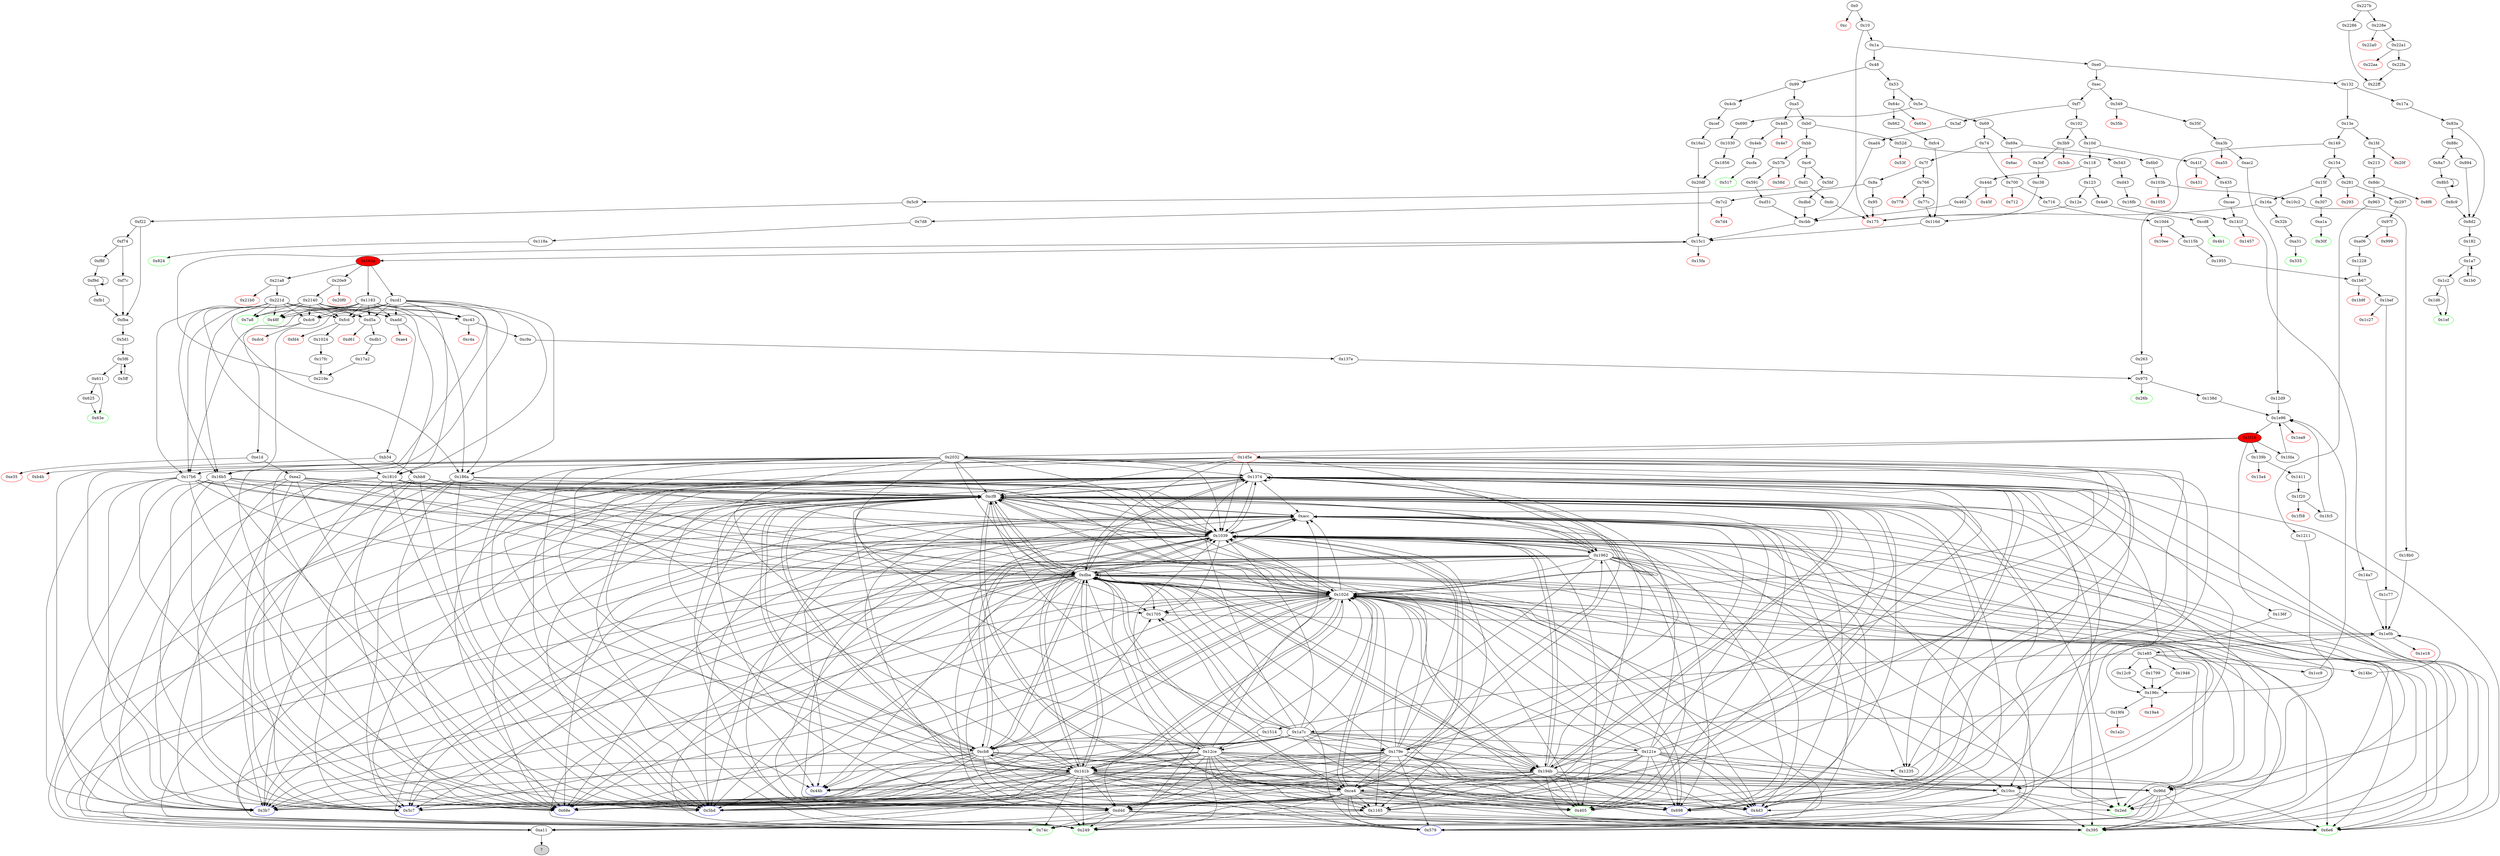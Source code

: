 digraph "" {
"0x894" [fillcolor=white, id="0x894", style=filled, tooltip="Block 0x894\n[0x894:0x8a6]\n---\nPredecessors: [0x88c]\nSuccessors: [0x8d2]\n---\n0x894 PUSH2 0x100\n0x897 DUP1\n0x898 DUP4\n0x899 SLOAD\n0x89a DIV\n0x89b MUL\n0x89c DUP4\n0x89d MSTORE\n0x89e SWAP2\n0x89f PUSH1 0x20\n0x8a1 ADD\n0x8a2 SWAP2\n0x8a3 PUSH2 0x8d2\n0x8a6 JUMP\n---\n0x894: V634 = 0x100\n0x899: V635 = S[0x0]\n0x89a: V636 = DIV V635 0x100\n0x89b: V637 = MUL V636 0x100\n0x89d: M[V617] = V637\n0x89f: V638 = 0x20\n0x8a1: V639 = ADD 0x20 V617\n0x8a3: V640 = 0x8d2\n0x8a6: JUMP 0x8d2\n---\nEntry stack: [V13, 0x182, 0x60, V613, 0x0, V604, V617, 0x0, V628]\nStack pops: 3\nStack additions: [V639, S1, S0]\nExit stack: [V13, 0x182, 0x60, V613, 0x0, V604, V639, 0x0, V628]\n\nDef sites:\nV13: {0x1a.0x3c}\n0x182: {0x17a.0x17b}\n0x60: {0x83a.0x83b}\nV613: {0x83a.0x861}\n0x0: {0x83a.0x83d}\nV604: {0x83a.0x851}\nV617: {0x83a.0x871}\n0x0: {0x83a.0x83d}\nV628: {0x83a.0x885}\n"];
"0x22aa" [color=red, fillcolor=white, id="0x22aa", style=filled, tooltip="Block 0x22aa\n[0x22aa:0x22f9]\n---\nPredecessors: [0x22a1]\nSuccessors: []\n---\n0x22aa PUSH1 0x40\n0x22ac MLOAD\n0x22ad PUSH32 0x8c379a000000000000000000000000000000000000000000000000000000000\n0x22ce DUP2\n0x22cf MSTORE\n0x22d0 PUSH1 0x4\n0x22d2 ADD\n0x22d3 DUP1\n0x22d4 DUP1\n0x22d5 PUSH1 0x20\n0x22d7 ADD\n0x22d8 DUP3\n0x22d9 DUP2\n0x22da SUB\n0x22db DUP3\n0x22dc MSTORE\n0x22dd PUSH1 0x21\n0x22df DUP2\n0x22e0 MSTORE\n0x22e1 PUSH1 0x20\n0x22e3 ADD\n0x22e4 DUP1\n0x22e5 PUSH2 0x23cc\n0x22e8 PUSH1 0x21\n0x22ea SWAP2\n0x22eb CODECOPY\n0x22ec PUSH1 0x40\n0x22ee ADD\n0x22ef SWAP2\n0x22f0 POP\n0x22f1 POP\n0x22f2 PUSH1 0x40\n0x22f4 MLOAD\n0x22f5 DUP1\n0x22f6 SWAP2\n0x22f7 SUB\n0x22f8 SWAP1\n0x22f9 REVERT\n---\n0x22aa: V2020 = 0x40\n0x22ac: V2021 = M[0x40]\n0x22ad: V2022 = 0x8c379a000000000000000000000000000000000000000000000000000000000\n0x22cf: M[V2021] = 0x8c379a000000000000000000000000000000000000000000000000000000000\n0x22d0: V2023 = 0x4\n0x22d2: V2024 = ADD 0x4 V2021\n0x22d5: V2025 = 0x20\n0x22d7: V2026 = ADD 0x20 V2024\n0x22da: V2027 = SUB V2026 V2024\n0x22dc: M[V2024] = V2027\n0x22dd: V2028 = 0x21\n0x22e0: M[V2026] = 0x21\n0x22e1: V2029 = 0x20\n0x22e3: V2030 = ADD 0x20 V2026\n0x22e5: V2031 = 0x23cc\n0x22e8: V2032 = 0x21\n0x22eb: CODECOPY V2030 0x23cc 0x21\n0x22ec: V2033 = 0x40\n0x22ee: V2034 = ADD 0x40 V2030\n0x22f2: V2035 = 0x40\n0x22f4: V2036 = M[0x40]\n0x22f7: V2037 = SUB V2034 V2036\n0x22f9: REVERT V2036 V2037\n---\nEntry stack: [S3, S2, 0x0, V2011]\nStack pops: 0\nStack additions: []\nExit stack: [S3, S2, 0x0, V2011]\n\nDef sites:\nS3: {}\nS2: {}\n0x0: {0x227b.0x227c}\nV2011: {0x228e.0x2293}\n"];
"0x4b1" [color=green, fillcolor=white, id="0x4b1", style=filled, tooltip="Block 0x4b1\n[0x4b1:0x4ca]\n---\nPredecessors: [0xcd8]\nSuccessors: []\n---\n0x4b1 JUMPDEST\n0x4b2 PUSH1 0x40\n0x4b4 MLOAD\n0x4b5 DUP1\n0x4b6 DUP3\n0x4b7 ISZERO\n0x4b8 ISZERO\n0x4b9 ISZERO\n0x4ba ISZERO\n0x4bb DUP2\n0x4bc MSTORE\n0x4bd PUSH1 0x20\n0x4bf ADD\n0x4c0 SWAP2\n0x4c1 POP\n0x4c2 POP\n0x4c3 PUSH1 0x40\n0x4c5 MLOAD\n0x4c6 DUP1\n0x4c7 SWAP2\n0x4c8 SUB\n0x4c9 SWAP1\n0x4ca RETURN\n---\n0x4b1: JUMPDEST \n0x4b2: V343 = 0x40\n0x4b4: V344 = M[0x40]\n0x4b7: V345 = ISZERO V892\n0x4b8: V346 = ISZERO V345\n0x4b9: V347 = ISZERO V346\n0x4ba: V348 = ISZERO V347\n0x4bc: M[V344] = V348\n0x4bd: V349 = 0x20\n0x4bf: V350 = ADD 0x20 V344\n0x4c3: V351 = 0x40\n0x4c5: V352 = M[0x40]\n0x4c8: V353 = SUB V350 V352\n0x4ca: RETURN V352 V353\n---\nEntry stack: [V13, V892]\nStack pops: 1\nStack additions: []\nExit stack: [V13]\n\nDef sites:\nV13: {0x1a.0x3c}\nV892: {0xcd8.0xcea}\n"];
"0x103b" [fillcolor=white, id="0x103b", style=filled, tooltip="Block 0x103b\n[0x103b:0x1054]\n---\nPredecessors: [0x6b0]\nSuccessors: [0x1055, 0x10c2]\n---\n0x103b JUMPDEST\n0x103c PUSH1 0x0\n0x103e PUSH1 0x9\n0x1040 PUSH1 0x0\n0x1042 SWAP1\n0x1043 SLOAD\n0x1044 SWAP1\n0x1045 PUSH2 0x100\n0x1048 EXP\n0x1049 SWAP1\n0x104a DIV\n0x104b PUSH1 0xff\n0x104d AND\n0x104e ISZERO\n0x104f ISZERO\n0x1050 ISZERO\n0x1051 PUSH2 0x10c2\n0x1054 JUMPI\n---\n0x103b: JUMPDEST \n0x103c: V1112 = 0x0\n0x103e: V1113 = 0x9\n0x1040: V1114 = 0x0\n0x1043: V1115 = S[0x9]\n0x1045: V1116 = 0x100\n0x1048: V1117 = EXP 0x100 0x0\n0x104a: V1118 = DIV V1115 0x1\n0x104b: V1119 = 0xff\n0x104d: V1120 = AND 0xff V1118\n0x104e: V1121 = ISZERO V1120\n0x104f: V1122 = ISZERO V1121\n0x1050: V1123 = ISZERO V1122\n0x1051: V1124 = 0x10c2\n0x1054: JUMPI 0x10c2 V1123\n---\nEntry stack: [V13, 0x6e6, V489, V492]\nStack pops: 0\nStack additions: [0x0]\nExit stack: [V13, 0x6e6, V489, V492, 0x0]\n\nDef sites:\nV13: {0x1a.0x3c}\n0x6e6: {0x69a.0x69b}\nV489: {0x6b0.0x6cc}\nV492: {0x6b0.0x6d6}\n"];
"0x1e96" [fillcolor=white, id="0x1e96", style=filled, tooltip="Block 0x1e96\n[0x1e96:0x1ea8]\n---\nPredecessors: [0x12d9, 0x138d, 0x1cc9, 0x1fc5, 0x1fda]\nSuccessors: [0x1ea9, 0x1f16]\n---\n0x1e96 JUMPDEST\n0x1e97 PUSH1 0x0\n0x1e99 DUP1\n0x1e9a DUP3\n0x1e9b DUP5\n0x1e9c ADD\n0x1e9d SWAP1\n0x1e9e POP\n0x1e9f DUP4\n0x1ea0 DUP2\n0x1ea1 LT\n0x1ea2 ISZERO\n0x1ea3 ISZERO\n0x1ea4 ISZERO\n0x1ea5 PUSH2 0x1f16\n0x1ea8 JUMPI\n---\n0x1e96: JUMPDEST \n0x1e97: V1806 = 0x0\n0x1e9c: V1807 = ADD S1 S0\n0x1ea1: V1808 = LT V1807 S1\n0x1ea2: V1809 = ISZERO V1808\n0x1ea3: V1810 = ISZERO V1809\n0x1ea4: V1811 = ISZERO V1810\n0x1ea5: V1812 = 0x1f16\n0x1ea8: JUMPI 0x1f16 V1811\n---\nEntry stack: [S19, S18, S17, S16, S15, S14, S13, S12, S11, S10, S9, S8, S7, S6, S5, S4, S3, {0x136f, 0x139b, 0x1d5e, 0x1fda, 0x2032}, S1, S0]\nStack pops: 2\nStack additions: [S1, S0, 0x0, V1807]\nExit stack: [S19, S18, S17, S16, S15, S14, S13, S12, S11, S10, S9, S8, S7, S6, S5, S4, S3, {0x136f, 0x139b, 0x1d5e, 0x1fda, 0x2032}, S1, S0, 0x0, V1807]\n\nDef sites:\nS19: {0x349.0x34a, 0x1a.0x3c}\nS18: {0x3b9.0x3ba, 0x1a.0x3c, 0x281.0x282, 0x35f.0x37b}\nS17: {0x3b9.0x3ba, 0x1a.0x3c, 0x69a.0x69b, 0x35f.0x385, 0x690.0x691, 0x297.0x2b3, 0x349.0x34a, 0x4cb.0x4cc, 0x3cf.0x3eb}\nS16: {0x1a.0x3c, 0x35f.0x37b, 0x690.0x691, 0x297.0x2d3, 0x349.0x34a, 0x4cb.0x4cc, 0x64c.0x64d, 0x3cf.0x3f5, 0x3cf.0x3eb, 0x281.0x282, 0x700.0x701, 0x3b9.0x3ba, 0x57b.0x57c, 0xa3b.0xa3c, 0x1030.0x1031, 0x6b0.0x6cc, 0xcef.0xcf0}\nS15: {0x1a.0x3c, 0x69a.0x69b, 0x35f.0x37b, 0x35f.0x385, 0x591.0x5ad, 0x690.0x691, 0x297.0x2b3, 0x297.0x2dd, 0x349.0x34a, 0x716.0x732, 0x4cb.0x4cc, 0x64c.0x64d, 0x3cf.0x3eb, 0x3cf.0x3f5, 0x281.0x282, 0xac2.0xac3, 0x3b9.0x3ba, 0xc38.0xc39, 0x57b.0x57c, 0x1fd.0x1fe, 0x5bf.0x5c0, 0x1030.0x1034, 0x1030.0x1031, 0x6b0.0x6d6, 0x52d.0x52e, 0xcef.0xcf3, 0xcef.0xcf0, 0x3af.0x3b0, 0x662.0x67e}\nS14: {0x35f.0x37b, 0x35f.0x385, 0x349.0x34a, 0x4cb.0x4cc, 0x64c.0x64d, 0x3cf.0x3f5, 0x3cf.0x3eb, 0x543.0x55f, 0x57b.0x57c, 0x97f.0x980, 0xcef.0xcf0, 0xcef.0xcf3, 0x662.0x67e, 0x1a.0x3c, 0x69a.0x69b, 0x591.0x5ad, 0x690.0x691, 0x213.0x22f, 0x297.0x2d3, 0x297.0x2b3, 0x716.0x73c, 0x700.0x701, 0x3b9.0x3ba, 0xc38.0xc39, 0xa3b.0xa3c, 0x103b.0x103c, 0x5bf.0x5c0, 0xdb1.0xdb2, 0x1030.0x1031, 0x1030.0x1034, 0x6b0.0x6cc, 0x3af.0x3b0, 0x1024.0x1025}\nS13: {0x35f.0x37b, 0x35f.0x385, 0x10d4.0x10d5, 0x349.0x34a, 0x4cb.0x4cc, 0x64c.0x64d, 0x3cf.0x3eb, 0x3cf.0x3f5, 0x543.0x569, 0xac2.0xac3, 0x10c2.0x10c3, 0x57b.0x57c, 0x1fd.0x1fe, 0xcef.0xcf3, 0xcef.0xcf0, 0x662.0x67e, 0x1a.0x3c, 0x69a.0x69b, 0x591.0x5ad, 0x690.0x691, 0x213.0x239, 0x297.0x2d3, 0x297.0x2dd, 0x716.0x732, 0x281.0x282, 0x700.0x701, 0xa06.0xa07, 0x3b9.0x3ba, 0xc38.0xc39, 0xa3b.0xa3c, 0x5bf.0x5c0, 0xdb1.0xdb2, 0x1030.0x1034, 0x1030.0x1031, 0x6b0.0x6cc, 0x6b0.0x6d6, 0x52d.0x52e, 0x3af.0x3b0, 0x1024.0x1025}\nS12: {0x12d9.0x12da, 0x115b.0x115c, 0x8dc.0x8dd, 0x35f.0x37b, 0x35f.0x385, 0x349.0x34a, 0x4cb.0x4cc, 0x64c.0x64d, 0x3cf.0x3f5, 0x3cf.0x3eb, 0x543.0x55f, 0xac2.0xac3, 0xd43.0xd44, 0x57b.0x57c, 0x1fd.0x1fe, 0x97f.0x980, 0xcef.0xcf0, 0xcef.0xcf3, 0x662.0x67e, 0x1a.0x3c, 0x69a.0x69b, 0x591.0x5ad, 0x690.0x691, 0x213.0x22f, 0x297.0x2dd, 0x297.0x2b3, 0x716.0x732, 0x716.0x73c, 0x3b9.0x3ba, 0xc38.0xc39, 0xa3b.0xa3c, 0x103b.0x103c, 0x5bf.0x5c0, 0xdb1.0xdb2, 0x1030.0x1031, 0x1030.0x1034, 0x6b0.0x6cc, 0x6b0.0x6d6, 0x52d.0x52e, 0x3af.0x3b0, 0x1024.0x1025}\nS11: {0x12d9.0x12dc, 0x35f.0x385, 0x35f.0x37b, 0x10d4.0x10d5, 0x349.0x34a, 0x4cb.0x4cc, 0x64c.0x64d, 0x3cf.0x3eb, 0x3cf.0x3f5, 0x543.0x569, 0xac2.0xac3, 0x543.0x55f, 0x10c2.0x10c3, 0x57b.0x57c, 0x97f.0x980, 0xcef.0xcf3, 0xcef.0xcf0, 0x963.0x964, 0x662.0x67e, 0x1a.0x3c, 0x41f.0x420, 0x591.0x5ad, 0x690.0x691, 0x213.0x22f, 0x213.0x239, 0x297.0x2d3, 0x716.0x73c, 0x716.0x732, 0x700.0x701, 0xa06.0xa07, 0x3b9.0x3ba, 0xc38.0xc39, 0xa3b.0xa3c, 0x103b.0x103c, 0x5bf.0x5c0, 0xdb1.0xdb2, 0x1030.0x1034, 0x1030.0x1031, 0x6b0.0x6cc, 0x6b0.0x6d6, 0x52d.0x52e, 0x3af.0x3b0, 0x1024.0x1025}\nS10: {0x12d9.0x12da, 0x12d9.0x12df, 0x115b.0x115c, 0x8dc.0x8dd, 0x35f.0x385, 0x35f.0x37b, 0x10d4.0x10d5, 0x349.0x34a, 0x4cb.0x4cc, 0x64c.0x64d, 0x3cf.0x3f5, 0x3cf.0x3eb, 0x543.0x55f, 0xac2.0xac3, 0xd43.0xd44, 0x543.0x569, 0x10c2.0x10c3, 0x57b.0x57c, 0x1fd.0x1fe, 0xcef.0xcf0, 0xcef.0xcf3, 0x662.0x67e, 0x1a.0x3c, 0x69a.0x69b, 0xc9a.0xc9b, 0x591.0x5ad, 0x690.0x691, 0x213.0x239, 0x213.0x22f, 0x297.0x2dd, 0x716.0x732, 0x297.0x2b3, 0x716.0x73c, 0xa06.0xa07, 0x3b9.0x3ba, 0xc38.0xc39, 0xa3b.0xa3c, 0x103b.0x103c, 0x5bf.0x5c0, 0xdb1.0xdb2, 0x1030.0x1031, 0x1030.0x1034, 0x6b0.0x6d6, 0x6b0.0x6cc, 0x18b0.0x18b1, 0x435.0x43b, 0x52d.0x52e, 0x3af.0x3b0, 0x1024.0x1025}\nS9: {0x12d9.0x12da, 0x12d9.0x12dc, 0x115b.0x115c, 0x8dc.0x8dd, 0x35f.0x37b, 0x35f.0x385, 0x1955.0x1956, 0x349.0x34a, 0x4cb.0x4cc, 0x64c.0x64d, 0x3cf.0x3eb, 0x3cf.0x3f5, 0x543.0x569, 0xac2.0xac3, 0x10c2.0x10c3, 0x543.0x55f, 0xd43.0xd44, 0x16fb.0x16fc, 0x57b.0x57c, 0x97f.0x980, 0xcef.0xcf3, 0xcef.0xcf0, 0x963.0x964, 0x662.0x67e, 0x1a.0x3c, 0x41f.0x420, 0x591.0x5ad, 0x690.0x691, 0x1411.0x1412, 0x213.0x22f, 0x213.0x239, 0x297.0x2b3, 0x297.0x2d3, 0x716.0x73c, 0x716.0x732, 0x3b9.0x3ba, 0xc38.0xc39, 0xa3b.0xa3c, 0x103b.0x103c, 0x5bf.0x5c0, 0xdb1.0xdb2, 0x6b0.0x6cc, 0x6b0.0x6d6, 0x18b0.0x18b3, 0x1030.0x1034, 0x1030.0x1031, 0x1228.0x1229, 0x3af.0x3b0, 0xcae.0xcaf, 0x1024.0x1025}\nS8: {0x12d9.0x12da, 0x12d9.0x12dc, 0x12d9.0x12df, 0x35f.0x37b, 0x35f.0x385, 0x1955.0x1958, 0x10d4.0x10d5, 0x4cb.0x4cc, 0x64c.0x64d, 0x3cf.0x3f5, 0x3cf.0x3eb, 0x543.0x569, 0x10c2.0x10c3, 0xac2.0xac3, 0xd43.0xd44, 0x543.0x55f, 0x57b.0x57c, 0xcef.0xcf0, 0xcef.0xcf3, 0x963.0x964, 0x662.0x67e, 0xc9a.0xc9b, 0x1a.0x3c, 0x41f.0x420, 0x591.0x5ad, 0x690.0x691, 0x1211.0x1212, 0x213.0x239, 0x213.0x22f, 0x297.0x2d3, 0x297.0x2dd, 0x716.0x732, 0x716.0x73c, 0xa06.0xa07, 0xc38.0xc39, 0xa3b.0xa3c, 0x5bf.0x5c0, 0xdb1.0xdb2, 0x6b0.0x6d6, 0x6b0.0x6cc, 0x18b0.0x18b1, 0x18b0.0x18b6, 0x1030.0x1031, 0x1030.0x1034, 0x435.0x43b, 0x1228.0x122b, 0x52d.0x52e, 0x3af.0x3b0, 0xcae.0xcb2, 0x1024.0x1025}\nS7: {0x12d9.0x12da, 0x12d9.0x12dc, 0x115b.0x115c, 0x8dc.0x8dd, 0x35f.0x385, 0x35f.0x37b, 0x1955.0x1956, 0x1955.0x195b, 0x349.0x34a, 0x4cb.0x4cc, 0x64c.0x64d, 0x3cf.0x3f5, 0x3cf.0x3eb, 0x543.0x55f, 0xd43.0xd44, 0xac2.0xac3, 0x57b.0x57c, 0x16fb.0x16fc, 0xcef.0xcf3, 0xcef.0xcf0, 0x662.0x67e, 0x1a.0x3c, 0x41f.0x420, 0x591.0x5ad, 0x690.0x691, 0x213.0x22f, 0x213.0x239, 0x1411.0x1412, 0x297.0x2b3, 0x297.0x2dd, 0x716.0x73c, 0x1705.0x1706, 0x3b9.0x3ba, 0xc38.0xc39, 0xa3b.0xa3c, 0x103b.0x103c, 0x5bf.0x5c0, 0xdb1.0xdb2, 0x1030.0x1034, 0x1030.0x1031, 0x6b0.0x6cc, 0x6b0.0x6d6, 0x18b0.0x18b3, 0x1235.0x1236, 0x1228.0x1229, 0x3af.0x3b0, 0xcae.0xcaf, 0x1024.0x1025}\nS6: {0x12d9.0x12da, 0x12d9.0x12dc, 0x12d9.0x12df, 0x35f.0x385, 0x35f.0x37b, 0x1955.0x1956, 0x1955.0x1958, 0x349.0x34a, 0x4cb.0x4cc, 0x64c.0x64d, 0x3cf.0x3f5, 0x3cf.0x3eb, 0x543.0x569, 0xac2.0xac3, 0x10c2.0x10c3, 0x543.0x55f, 0xcae.0xcb2, 0x16fb.0x16fc, 0x57b.0x57c, 0xcef.0xcf3, 0xcef.0xcf0, 0x963.0x964, 0x662.0x67e, 0xc9a.0xc9b, 0x1a.0x3c, 0x41f.0x420, 0x591.0x5ad, 0x690.0x691, 0x1211.0x1212, 0x1411.0x1412, 0x213.0x239, 0x213.0x22f, 0x297.0x2d3, 0x716.0x732, 0xc38.0xc39, 0xa3b.0xa3c, 0x103b.0x103c, 0x5bf.0x5c0, 0xdb1.0xdb2, 0x6b0.0x6d6, 0x18b0.0x18b1, 0x6b0.0x6cc, 0x18b0.0x18b6, 0x18b0.0x18b3, 0x1030.0x1034, 0x1030.0x1031, 0x435.0x43b, 0x1228.0x1229, 0x1228.0x122b, 0x3af.0x3b0, 0xcae.0xcaf, 0x1024.0x1025}\nS5: {0x12d9.0x12dc, 0x1a.0x3c, 0x591.0x5ad, 0x690.0x691, 0x1411.0x1412, 0x1955.0x195b, 0x297.0x2b3, 0x4cb.0x4cc, 0x64c.0x64d, 0x3cf.0x3eb, 0x3cf.0x3f5, 0x1705.0x1706, 0xcae.0xcaf, 0x3b9.0x3ba, 0xc38.0xc39, 0x57b.0x57c, 0x16fb.0x16fc, 0x5bf.0x5c0, 0xdb1.0xdb2, 0x1030.0x1034, 0x1030.0x1031, 0x18b0.0x18b3, 0x1235.0x1236, 0xcef.0xcf3, 0xcef.0xcf0, 0x3af.0x3b0, 0x662.0x67e, 0x1024.0x1025}\nS4: {0x12d9.0x12df, 0x12d9.0x12dc, 0x115b.0x115c, 0x8dc.0x8dd, 0x35f.0x37b, 0x35f.0x385, 0x1955.0x1956, 0x1955.0x195b, 0x349.0x34a, 0x4cb.0x4cc, 0x64c.0x64d, 0x3cf.0x3f5, 0x3cf.0x3eb, 0x543.0x55f, 0xcae.0xcb2, 0x16fb.0x16fc, 0x57b.0x57c, 0x97f.0x980, 0xcef.0xcf0, 0xcef.0xcf3, 0x662.0x67e, 0x1a.0x3c, 0x41f.0x420, 0x591.0x5ad, 0x690.0x691, 0x1411.0x1412, 0x213.0x22f, 0x213.0x239, 0x297.0x2b3, 0x297.0x2d3, 0x716.0x73c, 0x716.0x732, 0x1705.0x1706, 0x3b9.0x3ba, 0xc38.0xc39, 0xa3b.0xa3c, 0x103b.0x103c, 0x5bf.0x5c0, 0xdb1.0xdb2, 0x6b0.0x6cc, 0x18b0.0x18b6, 0x6b0.0x6d6, 0x18b0.0x18b3, 0x1030.0x1031, 0x1030.0x1034, 0x1235.0x1236, 0x1228.0x1229, 0x3af.0x3b0, 0xcae.0xcaf, 0x1024.0x1025}\nS3: {0x12d9.0x12df, 0x12d9.0x12dc, 0x35f.0x37b, 0x35f.0x385, 0x1955.0x1956, 0x349.0x34a, 0x4cb.0x4cc, 0x64c.0x64d, 0x3cf.0x3f5, 0x3cf.0x3eb, 0x543.0x569, 0x543.0x55f, 0xcae.0xcb2, 0x57b.0x57c, 0x16fb.0x16fc, 0x137e.0x1381, 0xcef.0xcf0, 0xcef.0xcf3, 0x662.0x67e, 0x1a.0x3c, 0x41f.0x420, 0x591.0x5ad, 0x690.0x691, 0x213.0x22f, 0x213.0x239, 0x1411.0x1412, 0x297.0x2dd, 0x716.0x73c, 0x297.0x2d3, 0x716.0x732, 0x1705.0x170a, 0xc38.0xc39, 0xa3b.0xa3c, 0x103b.0x103c, 0x5bf.0x5c0, 0xdb1.0xdb2, 0x6b0.0x6cc, 0x1030.0x1031, 0x1030.0x1034, 0x435.0x43b, 0x1235.0x123a, 0x18b0.0x18b6, 0x6b0.0x6d6, 0x18b0.0x18b3, 0x1228.0x1229, 0x3af.0x3b0, 0xcae.0xcaf, 0x1024.0x1025}\n{0x136f, 0x139b, 0x1d5e, 0x1fda, 0x2032}: {0x12d9.0x12e1, 0x1cc9.0x1d0d, 0x1fda.0x1fe1, 0x1fc5.0x1fc6, 0x137e.0x1382}\nS1: {0x12d9.0x1361, 0x1cc9.0x1d50, 0x1fda.0x2024, 0x1fc5.0x1fcc, 0x975.0x97a}\nS0: {0x12d9.0x12df, 0x12d9.0x12dc, 0x35f.0x385, 0x35f.0x37b, 0x1955.0x1956, 0x349.0x34a, 0x4cb.0x4cc, 0x64c.0x64d, 0x3cf.0x3f5, 0x3cf.0x3eb, 0x543.0x569, 0x543.0x55f, 0xcae.0xcb2, 0x16fb.0x16fc, 0x57b.0x57c, 0x137e.0x1381, 0xcef.0xcf0, 0xcef.0xcf3, 0x662.0x67e, 0x1a.0x3c, 0x41f.0x420, 0x591.0x5ad, 0x690.0x691, 0x1411.0x1412, 0x213.0x22f, 0x213.0x239, 0x297.0x2dd, 0x297.0x2d3, 0x716.0x73c, 0x716.0x732, 0x1705.0x170a, 0xc38.0xc39, 0xa3b.0xa3c, 0x103b.0x103c, 0x5bf.0x5c0, 0xdb1.0xdb2, 0x6b0.0x6cc, 0x18b0.0x18b6, 0x6b0.0x6d6, 0x18b0.0x18b3, 0x1030.0x1031, 0x1030.0x1034, 0x435.0x43b, 0x1235.0x123a, 0x1228.0x1229, 0x3af.0x3b0, 0xcae.0xcaf, 0x1024.0x1025}\n"];
"0x1c27" [color=red, fillcolor=white, id="0x1c27", style=filled, tooltip="Block 0x1c27\n[0x1c27:0x1c76]\n---\nPredecessors: [0x1bef]\nSuccessors: []\n---\n0x1c27 PUSH1 0x40\n0x1c29 MLOAD\n0x1c2a PUSH32 0x8c379a000000000000000000000000000000000000000000000000000000000\n0x1c4b DUP2\n0x1c4c MSTORE\n0x1c4d PUSH1 0x4\n0x1c4f ADD\n0x1c50 DUP1\n0x1c51 DUP1\n0x1c52 PUSH1 0x20\n0x1c54 ADD\n0x1c55 DUP3\n0x1c56 DUP2\n0x1c57 SUB\n0x1c58 DUP3\n0x1c59 MSTORE\n0x1c5a PUSH1 0x23\n0x1c5c DUP2\n0x1c5d MSTORE\n0x1c5e PUSH1 0x20\n0x1c60 ADD\n0x1c61 DUP1\n0x1c62 PUSH2 0x2306\n0x1c65 PUSH1 0x23\n0x1c67 SWAP2\n0x1c68 CODECOPY\n0x1c69 PUSH1 0x40\n0x1c6b ADD\n0x1c6c SWAP2\n0x1c6d POP\n0x1c6e POP\n0x1c6f PUSH1 0x40\n0x1c71 MLOAD\n0x1c72 DUP1\n0x1c73 SWAP2\n0x1c74 SUB\n0x1c75 SWAP1\n0x1c76 REVERT\n---\n0x1c27: V1693 = 0x40\n0x1c29: V1694 = M[0x40]\n0x1c2a: V1695 = 0x8c379a000000000000000000000000000000000000000000000000000000000\n0x1c4c: M[V1694] = 0x8c379a000000000000000000000000000000000000000000000000000000000\n0x1c4d: V1696 = 0x4\n0x1c4f: V1697 = ADD 0x4 V1694\n0x1c52: V1698 = 0x20\n0x1c54: V1699 = ADD 0x20 V1697\n0x1c57: V1700 = SUB V1699 V1697\n0x1c59: M[V1697] = V1700\n0x1c5a: V1701 = 0x23\n0x1c5d: M[V1699] = 0x23\n0x1c5e: V1702 = 0x20\n0x1c60: V1703 = ADD 0x20 V1699\n0x1c62: V1704 = 0x2306\n0x1c65: V1705 = 0x23\n0x1c68: CODECOPY V1703 0x2306 0x23\n0x1c69: V1706 = 0x40\n0x1c6b: V1707 = ADD 0x40 V1703\n0x1c6f: V1708 = 0x40\n0x1c71: V1709 = M[0x40]\n0x1c74: V1710 = SUB V1707 V1709\n0x1c76: REVERT V1709 V1710\n---\nEntry stack: [V13, 0x2ed, S12, S11, S10, S9, {0x0, 0xa11}, S7, S6, S5, 0x0, {0x1235, 0x1962}, S2, S1, S0]\nStack pops: 0\nStack additions: []\nExit stack: [V13, 0x2ed, S12, S11, S10, S9, {0x0, 0xa11}, S7, S6, S5, 0x0, {0x1235, 0x1962}, S2, S1, S0]\n\nDef sites:\nV13: {0x1a.0x3c}\n0x2ed: {0x281.0x282}\nS12: {0x1a.0x3c, 0x297.0x2b3}\nS11: {0x700.0x701, 0x297.0x2d3}\nS10: {0x297.0x2dd, 0x716.0x732}\nS9: {0x97f.0x980, 0x716.0x73c}\n{0x0, 0xa11}: {0x10d4.0x10d5, 0xa06.0xa07}\nS7: {0x115b.0x115c, 0x297.0x2b3}\nS6: {0x297.0x2d3, 0x716.0x732}\nS5: {0x297.0x2dd, 0x716.0x73c}\n0x0: {0x1228.0x1229, 0x1955.0x1956}\n{0x1235, 0x1962}: {0x1228.0x122b, 0x1955.0x1958}\nS2: {0x1955.0x195b, 0x297.0x2b3}\nS1: {0x297.0x2d3, 0x716.0x732}\nS0: {0x297.0x2dd, 0x716.0x73c}\n"];
"0x21a8" [fillcolor=white, id="0x21a8", style=filled, tooltip="Block 0x21a8\n[0x21a8:0x21af]\n---\nPredecessors: [0x164a]\nSuccessors: [0x21b0, 0x221d]\n---\n0x21a8 JUMPDEST\n0x21a9 ISZERO\n0x21aa ISZERO\n0x21ab ISZERO\n0x21ac PUSH2 0x221d\n0x21af JUMPI\n---\n0x21a8: JUMPDEST \n0x21a9: V1957 = ISZERO V1438\n0x21aa: V1958 = ISZERO V1957\n0x21ab: V1959 = ISZERO V1958\n0x21ac: V1960 = 0x221d\n0x21af: JUMPI 0x221d V1959\n---\nEntry stack: [V13, S15, S14, S13, S12, S11, S10, S9, S8, S7, S6, S5, S4, {0x48f, 0x7a8, 0xadd, 0xc43, 0xd5a, 0xdc6, 0xfcd, 0x16b5, 0x17b6, 0x1810, 0x186a}, S2, S1, V1438]\nStack pops: 1\nStack additions: []\nExit stack: [V13, S15, S14, S13, S12, S11, S10, S9, S8, S7, S6, S5, S4, {0x48f, 0x7a8, 0xadd, 0xc43, 0xd5a, 0xdc6, 0xfcd, 0x16b5, 0x17b6, 0x1810, 0x186a}, S2, S1]\n\nDef sites:\nV13: {0x1a.0x3c}\nS15: {0x3b9.0x3ba, 0x1a.0x3c}\nS14: {0x690.0x691, 0x4cb.0x4cc, 0x1a.0x3c, 0x3cf.0x3eb}\nS13: {0x3b9.0x3ba, 0x57b.0x57c, 0x1a.0x3c, 0x690.0x691, 0x1030.0x1031, 0x4cb.0x4cc, 0x64c.0x64d, 0x3cf.0x3f5, 0xcef.0xcf0}\nS12: {0x3b9.0x3ba, 0xc38.0xc39, 0x1a.0x3c, 0x5bf.0x5c0, 0x591.0x5ad, 0x690.0x691, 0x1030.0x1034, 0x1030.0x1031, 0x4cb.0x4cc, 0x64c.0x64d, 0x3cf.0x3eb, 0x3af.0x3b0, 0xcef.0xcf3, 0xcef.0xcf0, 0x662.0x67e}\nS11: {0x1a.0x3c, 0x690.0x691, 0x4cb.0x4cc, 0x64c.0x64d, 0x3cf.0x3f5, 0x3cf.0x3eb, 0x3b9.0x3ba, 0x57b.0x57c, 0xdb1.0xdb2, 0x1030.0x1031, 0x1030.0x1034, 0xcef.0xcf0, 0xcef.0xcf3, 0x3af.0x3b0, 0x662.0x67e, 0x1024.0x1025}\nS10: {0x1a.0x3c, 0x591.0x5ad, 0x690.0x691, 0x4cb.0x4cc, 0x64c.0x64d, 0x3cf.0x3eb, 0x3cf.0x3f5, 0x3b9.0x3ba, 0xc38.0xc39, 0x57b.0x57c, 0x5bf.0x5c0, 0xdb1.0xdb2, 0x1030.0x1034, 0x1030.0x1031, 0x3af.0x3b0, 0xcef.0xcf3, 0xcef.0xcf0, 0x662.0x67e, 0x1024.0x1025}\nS9: {0x1a.0x3c, 0x591.0x5ad, 0x690.0x691, 0x4cb.0x4cc, 0x64c.0x64d, 0x3cf.0x3f5, 0x3cf.0x3eb, 0x3b9.0x3ba, 0xc38.0xc39, 0x57b.0x57c, 0x5bf.0x5c0, 0xdb1.0xdb2, 0x1030.0x1031, 0x1030.0x1034, 0xcef.0xcf0, 0x3af.0x3b0, 0xcef.0xcf3, 0x662.0x67e, 0x1024.0x1025}\nS8: {0x1a.0x3c, 0x591.0x5ad, 0x690.0x691, 0x4cb.0x4cc, 0x64c.0x64d, 0x3cf.0x3eb, 0x3cf.0x3f5, 0x3b9.0x3ba, 0xc38.0xc39, 0x57b.0x57c, 0x5bf.0x5c0, 0xdb1.0xdb2, 0x1030.0x1034, 0x1030.0x1031, 0x3af.0x3b0, 0xcef.0xcf3, 0xcef.0xcf0, 0x662.0x67e, 0x1024.0x1025}\nS7: {0x1a.0x3c, 0x591.0x5ad, 0x690.0x691, 0x4cb.0x4cc, 0x64c.0x64d, 0x3cf.0x3f5, 0x3cf.0x3eb, 0x3b9.0x3ba, 0xc38.0xc39, 0x57b.0x57c, 0x5bf.0x5c0, 0xdb1.0xdb2, 0x1030.0x1031, 0x1030.0x1034, 0xcef.0xcf0, 0x3af.0x3b0, 0xcef.0xcf3, 0x662.0x67e, 0x1024.0x1025}\nS6: {0x1a.0x3c, 0x591.0x5ad, 0x690.0x691, 0x4cb.0x4cc, 0x64c.0x64d, 0x3cf.0x3eb, 0x3cf.0x3f5, 0xc38.0xc39, 0x57b.0x57c, 0x5bf.0x5c0, 0xdb1.0xdb2, 0x1030.0x1034, 0x1030.0x1031, 0x3af.0x3b0, 0xcef.0xcf3, 0xcef.0xcf0, 0x662.0x67e, 0x1024.0x1025}\nS5: {0x57b.0x57c, 0x1a.0x3c, 0xdb1.0xdb2, 0x1030.0x1031, 0x64c.0x64d, 0x3cf.0x3f5, 0xcef.0xcf0, 0x1024.0x1025}\nS4: {0xc38.0xc39, 0x57b.0x57c, 0x1a.0x3c, 0x5bf.0x5c0, 0x591.0x5ad, 0xdb1.0xdb2, 0x1030.0x1034, 0x1030.0x1031, 0x64c.0x64d, 0x3cf.0x3f5, 0x3af.0x3b0, 0xcef.0xcf3, 0xcef.0xcf0, 0x662.0x67e, 0x1024.0x1025}\n{0x48f, 0x7a8, 0xadd, 0xc43, 0xd5a, 0xdc6, 0xfcd, 0x16b5, 0x17b6, 0x1810, 0x186a}: {0xc38.0xc3b, 0xdbd.0xdbe, 0x17fc.0x17fd, 0xd51.0xd52, 0xad4.0xad5, 0x1856.0x1857, 0x44d.0x44e, 0x16a1.0x16a2, 0x17a2.0x17a3, 0xfc4.0xfc5, 0x766.0x767}\nS2: {0xc38.0xc3e, 0xdbd.0xdc1, 0x77c.0x798, 0x17fc.0x1801, 0xd51.0xd55, 0xad4.0xad8, 0x1856.0x185b, 0x16a1.0x16a6, 0x463.0x47f, 0x17a2.0x17a7, 0xfc4.0xfc8}\nS1: {0x1a.0x3c, 0x591.0x5ad, 0x64c.0x64d, 0x3cf.0x3f5, 0xc38.0xc39, 0xcbb.0xcbc, 0x57b.0x57c, 0x5bf.0x5c0, 0xdb1.0xdb2, 0x1030.0x1034, 0x1030.0x1031, 0x116d.0x116e, 0xcef.0xcf3, 0x3af.0x3b0, 0xcef.0xcf0, 0x662.0x67e, 0x1024.0x1025}\nV1438: {0x164a.0x1699}\n"];
"0xf7" [fillcolor=white, id="0xf7", style=filled, tooltip="Block 0xf7\n[0xf7:0x101]\n---\nPredecessors: [0xec]\nSuccessors: [0x102, 0x3af]\n---\n0xf7 DUP1\n0xf8 PUSH4 0x3f4ba83a\n0xfd EQ\n0xfe PUSH2 0x3af\n0x101 JUMPI\n---\n0xf8: V64 = 0x3f4ba83a\n0xfd: V65 = EQ 0x3f4ba83a V13\n0xfe: V66 = 0x3af\n0x101: JUMPI 0x3af V65\n---\nEntry stack: [V13]\nStack pops: 1\nStack additions: [S0]\nExit stack: [V13]\n\nDef sites:\nV13: {0x1a.0x3c}\n"];
"0x118a" [fillcolor=white, id="0x118a", style=filled, tooltip="Block 0x118a\n[0x118a:0x1210]\n---\nPredecessors: [0x7d8]\nSuccessors: [0x824]\n---\n0x118a JUMPDEST\n0x118b PUSH1 0x0\n0x118d PUSH1 0x4\n0x118f PUSH1 0x0\n0x1191 DUP5\n0x1192 PUSH20 0xffffffffffffffffffffffffffffffffffffffff\n0x11a7 AND\n0x11a8 PUSH20 0xffffffffffffffffffffffffffffffffffffffff\n0x11bd AND\n0x11be DUP2\n0x11bf MSTORE\n0x11c0 PUSH1 0x20\n0x11c2 ADD\n0x11c3 SWAP1\n0x11c4 DUP2\n0x11c5 MSTORE\n0x11c6 PUSH1 0x20\n0x11c8 ADD\n0x11c9 PUSH1 0x0\n0x11cb SHA3\n0x11cc PUSH1 0x0\n0x11ce DUP4\n0x11cf PUSH20 0xffffffffffffffffffffffffffffffffffffffff\n0x11e4 AND\n0x11e5 PUSH20 0xffffffffffffffffffffffffffffffffffffffff\n0x11fa AND\n0x11fb DUP2\n0x11fc MSTORE\n0x11fd PUSH1 0x20\n0x11ff ADD\n0x1200 SWAP1\n0x1201 DUP2\n0x1202 MSTORE\n0x1203 PUSH1 0x20\n0x1205 ADD\n0x1206 PUSH1 0x0\n0x1208 SHA3\n0x1209 SLOAD\n0x120a SWAP1\n0x120b POP\n0x120c SWAP3\n0x120d SWAP2\n0x120e POP\n0x120f POP\n0x1210 JUMP\n---\n0x118a: JUMPDEST \n0x118b: V1182 = 0x0\n0x118d: V1183 = 0x4\n0x118f: V1184 = 0x0\n0x1192: V1185 = 0xffffffffffffffffffffffffffffffffffffffff\n0x11a7: V1186 = AND 0xffffffffffffffffffffffffffffffffffffffff V576\n0x11a8: V1187 = 0xffffffffffffffffffffffffffffffffffffffff\n0x11bd: V1188 = AND 0xffffffffffffffffffffffffffffffffffffffff V1186\n0x11bf: M[0x0] = V1188\n0x11c0: V1189 = 0x20\n0x11c2: V1190 = ADD 0x20 0x0\n0x11c5: M[0x20] = 0x4\n0x11c6: V1191 = 0x20\n0x11c8: V1192 = ADD 0x20 0x20\n0x11c9: V1193 = 0x0\n0x11cb: V1194 = SHA3 0x0 0x40\n0x11cc: V1195 = 0x0\n0x11cf: V1196 = 0xffffffffffffffffffffffffffffffffffffffff\n0x11e4: V1197 = AND 0xffffffffffffffffffffffffffffffffffffffff V581\n0x11e5: V1198 = 0xffffffffffffffffffffffffffffffffffffffff\n0x11fa: V1199 = AND 0xffffffffffffffffffffffffffffffffffffffff V1197\n0x11fc: M[0x0] = V1199\n0x11fd: V1200 = 0x20\n0x11ff: V1201 = ADD 0x20 0x0\n0x1202: M[0x20] = V1194\n0x1203: V1202 = 0x20\n0x1205: V1203 = ADD 0x20 0x20\n0x1206: V1204 = 0x0\n0x1208: V1205 = SHA3 0x0 0x40\n0x1209: V1206 = S[V1205]\n0x1210: JUMP 0x824\n---\nEntry stack: [V13, 0x824, V576, V581]\nStack pops: 3\nStack additions: [V1206]\nExit stack: [V13, V1206]\n\nDef sites:\nV13: {0x1a.0x3c}\n0x824: {0x7c2.0x7c3}\nV576: {0x7d8.0x7f4}\nV581: {0x7d8.0x814}\n"];
"0x7d4" [color=red, fillcolor=white, id="0x7d4", style=filled, tooltip="Block 0x7d4\n[0x7d4:0x7d7]\n---\nPredecessors: [0x7c2]\nSuccessors: []\n---\n0x7d4 PUSH1 0x0\n0x7d6 DUP1\n0x7d7 REVERT\n---\n0x7d4: V572 = 0x0\n0x7d7: REVERT 0x0 0x0\n---\nEntry stack: [V13, 0x824, 0x4, V567]\nStack pops: 0\nStack additions: []\nExit stack: [V13, 0x824, 0x4, V567]\n\nDef sites:\nV13: {0x1a.0x3c}\n0x824: {0x7c2.0x7c3}\n0x4: {0x7c2.0x7c6}\nV567: {0x7c2.0x7ca}\n"];
"0x57b" [fillcolor=white, id="0x57b", style=filled, tooltip="Block 0x57b\n[0x57b:0x58c]\n---\nPredecessors: [0xbb]\nSuccessors: [0x58d, 0x591]\n---\n0x57b JUMPDEST\n0x57c PUSH2 0x5bd\n0x57f PUSH1 0x4\n0x581 DUP1\n0x582 CALLDATASIZE\n0x583 SUB\n0x584 PUSH1 0x20\n0x586 DUP2\n0x587 LT\n0x588 ISZERO\n0x589 PUSH2 0x591\n0x58c JUMPI\n---\n0x57b: JUMPDEST \n0x57c: V398 = 0x5bd\n0x57f: V399 = 0x4\n0x582: V400 = CALLDATASIZE\n0x583: V401 = SUB V400 0x4\n0x584: V402 = 0x20\n0x587: V403 = LT V401 0x20\n0x588: V404 = ISZERO V403\n0x589: V405 = 0x591\n0x58c: JUMPI 0x591 V404\n---\nEntry stack: [V13]\nStack pops: 0\nStack additions: [0x5bd, 0x4, V401]\nExit stack: [V13, 0x5bd, 0x4, V401]\n\nDef sites:\nV13: {0x1a.0x3c}\n"];
"0x3cf" [fillcolor=white, id="0x3cf", style=filled, tooltip="Block 0x3cf\n[0x3cf:0x404]\n---\nPredecessors: [0x3b9]\nSuccessors: [0xc38]\n---\n0x3cf JUMPDEST\n0x3d0 DUP2\n0x3d1 ADD\n0x3d2 SWAP1\n0x3d3 DUP1\n0x3d4 DUP1\n0x3d5 CALLDATALOAD\n0x3d6 PUSH20 0xffffffffffffffffffffffffffffffffffffffff\n0x3eb AND\n0x3ec SWAP1\n0x3ed PUSH1 0x20\n0x3ef ADD\n0x3f0 SWAP1\n0x3f1 SWAP3\n0x3f2 SWAP2\n0x3f3 SWAP1\n0x3f4 DUP1\n0x3f5 CALLDATALOAD\n0x3f6 SWAP1\n0x3f7 PUSH1 0x20\n0x3f9 ADD\n0x3fa SWAP1\n0x3fb SWAP3\n0x3fc SWAP2\n0x3fd SWAP1\n0x3fe POP\n0x3ff POP\n0x400 POP\n0x401 PUSH2 0xc38\n0x404 JUMP\n---\n0x3cf: JUMPDEST \n0x3d1: V279 = ADD 0x4 V273\n0x3d5: V280 = CALLDATALOAD 0x4\n0x3d6: V281 = 0xffffffffffffffffffffffffffffffffffffffff\n0x3eb: V282 = AND 0xffffffffffffffffffffffffffffffffffffffff V280\n0x3ed: V283 = 0x20\n0x3ef: V284 = ADD 0x20 0x4\n0x3f5: V285 = CALLDATALOAD 0x24\n0x3f7: V286 = 0x20\n0x3f9: V287 = ADD 0x20 0x24\n0x401: V288 = 0xc38\n0x404: JUMP 0xc38\n---\nEntry stack: [V13, 0x405, 0x4, V273]\nStack pops: 2\nStack additions: [V282, V285]\nExit stack: [V13, 0x405, V282, V285]\n\nDef sites:\nV13: {0x1a.0x3c}\n0x405: {0x3b9.0x3ba}\n0x4: {0x3b9.0x3bd}\nV273: {0x3b9.0x3c1}\n"];
"0x65e" [color=red, fillcolor=white, id="0x65e", style=filled, tooltip="Block 0x65e\n[0x65e:0x661]\n---\nPredecessors: [0x64c]\nSuccessors: []\n---\n0x65e PUSH1 0x0\n0x660 DUP1\n0x661 REVERT\n---\n0x65e: V467 = 0x0\n0x661: REVERT 0x0 0x0\n---\nEntry stack: [V13, 0x68e, 0x4, V462]\nStack pops: 0\nStack additions: []\nExit stack: [V13, 0x68e, 0x4, V462]\n\nDef sites:\nV13: {0x1a.0x3c}\n0x68e: {0x64c.0x64d}\n0x4: {0x64c.0x650}\nV462: {0x64c.0x654}\n"];
"0x8d2" [fillcolor=white, id="0x8d2", style=filled, tooltip="Block 0x8d2\n[0x8d2:0x8db]\n---\nPredecessors: [0x83a, 0x894, 0x8c9]\nSuccessors: [0x182]\n---\n0x8d2 JUMPDEST\n0x8d3 POP\n0x8d4 POP\n0x8d5 POP\n0x8d6 POP\n0x8d7 POP\n0x8d8 SWAP1\n0x8d9 POP\n0x8da SWAP1\n0x8db JUMP\n---\n0x8d2: JUMPDEST \n0x8db: JUMP 0x182\n---\nEntry stack: [V13, 0x182, 0x60, V613, 0x0, V604, S2, S1, S0]\nStack pops: 8\nStack additions: [S5]\nExit stack: [V13, V613]\n\nDef sites:\nV13: {0x1a.0x3c}\n0x182: {0x17a.0x17b}\n0x60: {0x83a.0x83b}\nV613: {0x83a.0x861}\n0x0: {0x83a.0x83d}\nV604: {0x83a.0x851}\nS2: {0x8c9.0x8d0, 0x83a.0x871, 0x894.0x8a1}\nS1: {0x83a.0x83d, 0x8b5.0x8bd}\nS0: {0x83a.0x885, 0x8a7.0x8a9}\n"];
"0x10d4" [fillcolor=white, id="0x10d4", style=filled, tooltip="Block 0x10d4\n[0x10d4:0x10ed]\n---\nPredecessors: [0x716]\nSuccessors: [0x10ee, 0x115b]\n---\n0x10d4 JUMPDEST\n0x10d5 PUSH1 0x0\n0x10d7 PUSH1 0x9\n0x10d9 PUSH1 0x0\n0x10db SWAP1\n0x10dc SLOAD\n0x10dd SWAP1\n0x10de PUSH2 0x100\n0x10e1 EXP\n0x10e2 SWAP1\n0x10e3 DIV\n0x10e4 PUSH1 0xff\n0x10e6 AND\n0x10e7 ISZERO\n0x10e8 ISZERO\n0x10e9 ISZERO\n0x10ea PUSH2 0x115b\n0x10ed JUMPI\n---\n0x10d4: JUMPDEST \n0x10d5: V1144 = 0x0\n0x10d7: V1145 = 0x9\n0x10d9: V1146 = 0x0\n0x10dc: V1147 = S[0x9]\n0x10de: V1148 = 0x100\n0x10e1: V1149 = EXP 0x100 0x0\n0x10e3: V1150 = DIV V1147 0x1\n0x10e4: V1151 = 0xff\n0x10e6: V1152 = AND 0xff V1150\n0x10e7: V1153 = ISZERO V1152\n0x10e8: V1154 = ISZERO V1153\n0x10e9: V1155 = ISZERO V1154\n0x10ea: V1156 = 0x115b\n0x10ed: JUMPI 0x115b V1155\n---\nEntry stack: [V13, 0x74c, V519, V522]\nStack pops: 0\nStack additions: [0x0]\nExit stack: [V13, 0x74c, V519, V522, 0x0]\n\nDef sites:\nV13: {0x1a.0x3c}\n0x74c: {0x700.0x701}\nV519: {0x716.0x732}\nV522: {0x716.0x73c}\n"];
"0xfd4" [color=red, fillcolor=white, id="0xfd4", style=filled, tooltip="Block 0xfd4\n[0xfd4:0x1023]\n---\nPredecessors: [0xfcd]\nSuccessors: []\n---\n0xfd4 PUSH1 0x40\n0xfd6 MLOAD\n0xfd7 PUSH32 0x8c379a000000000000000000000000000000000000000000000000000000000\n0xff8 DUP2\n0xff9 MSTORE\n0xffa PUSH1 0x4\n0xffc ADD\n0xffd DUP1\n0xffe DUP1\n0xfff PUSH1 0x20\n0x1001 ADD\n0x1002 DUP3\n0x1003 DUP2\n0x1004 SUB\n0x1005 DUP3\n0x1006 MSTORE\n0x1007 PUSH1 0x30\n0x1009 DUP2\n0x100a MSTORE\n0x100b PUSH1 0x20\n0x100d ADD\n0x100e DUP1\n0x100f PUSH2 0x237b\n0x1012 PUSH1 0x30\n0x1014 SWAP2\n0x1015 CODECOPY\n0x1016 PUSH1 0x40\n0x1018 ADD\n0x1019 SWAP2\n0x101a POP\n0x101b POP\n0x101c PUSH1 0x40\n0x101e MLOAD\n0x101f DUP1\n0x1020 SWAP2\n0x1021 SUB\n0x1022 SWAP1\n0x1023 REVERT\n---\n0xfd4: V1089 = 0x40\n0xfd6: V1090 = M[0x40]\n0xfd7: V1091 = 0x8c379a000000000000000000000000000000000000000000000000000000000\n0xff9: M[V1090] = 0x8c379a000000000000000000000000000000000000000000000000000000000\n0xffa: V1092 = 0x4\n0xffc: V1093 = ADD 0x4 V1090\n0xfff: V1094 = 0x20\n0x1001: V1095 = ADD 0x20 V1093\n0x1004: V1096 = SUB V1095 V1093\n0x1006: M[V1093] = V1096\n0x1007: V1097 = 0x30\n0x100a: M[V1095] = 0x30\n0x100b: V1098 = 0x20\n0x100d: V1099 = ADD 0x20 V1095\n0x100f: V1100 = 0x237b\n0x1012: V1101 = 0x30\n0x1015: CODECOPY V1099 0x237b 0x30\n0x1016: V1102 = 0x40\n0x1018: V1103 = ADD 0x40 V1099\n0x101c: V1104 = 0x40\n0x101e: V1105 = M[0x40]\n0x1021: V1106 = SUB V1103 V1105\n0x1023: REVERT V1105 V1106\n---\nEntry stack: [V13, S11, S10, S9, S8, S7, S6, S5, S4, S3, S2, S1, S0]\nStack pops: 0\nStack additions: []\nExit stack: [V13, S11, S10, S9, S8, S7, S6, S5, S4, S3, S2, S1, S0]\n\nDef sites:\nV13: {0x1a.0x3c}\nS11: {0x3b9.0x3ba, 0x1a.0x3c}\nS10: {0x3b9.0x3ba, 0x690.0x691, 0x4cb.0x4cc, 0x1a.0x3c, 0x3cf.0x3eb}\nS9: {0x3b9.0x3ba, 0x57b.0x57c, 0x1a.0x3c, 0x690.0x691, 0x1030.0x1031, 0x4cb.0x4cc, 0x64c.0x64d, 0x3cf.0x3f5, 0xcef.0xcf0, 0x3cf.0x3eb}\nS8: {0x1a.0x3c, 0x591.0x5ad, 0x690.0x691, 0x4cb.0x4cc, 0x64c.0x64d, 0x3cf.0x3eb, 0x3cf.0x3f5, 0x3b9.0x3ba, 0xc38.0xc39, 0x57b.0x57c, 0x5bf.0x5c0, 0x1030.0x1034, 0x1030.0x1031, 0x3af.0x3b0, 0xcef.0xcf3, 0xcef.0xcf0, 0x662.0x67e}\nS7: {0x1a.0x3c, 0x591.0x5ad, 0x690.0x691, 0x4cb.0x4cc, 0x64c.0x64d, 0x3cf.0x3f5, 0x3cf.0x3eb, 0x3b9.0x3ba, 0xc38.0xc39, 0x57b.0x57c, 0x5bf.0x5c0, 0xdb1.0xdb2, 0x1030.0x1031, 0x1030.0x1034, 0xcef.0xcf0, 0xcef.0xcf3, 0x3af.0x3b0, 0x662.0x67e, 0x1024.0x1025}\nS6: {0x1a.0x3c, 0x591.0x5ad, 0x690.0x691, 0x4cb.0x4cc, 0x64c.0x64d, 0x3cf.0x3eb, 0x3cf.0x3f5, 0x3b9.0x3ba, 0xc38.0xc39, 0x57b.0x57c, 0x5bf.0x5c0, 0xdb1.0xdb2, 0x1030.0x1034, 0x1030.0x1031, 0x3af.0x3b0, 0xcef.0xcf3, 0xcef.0xcf0, 0x662.0x67e, 0x1024.0x1025}\nS5: {0x1a.0x3c, 0x591.0x5ad, 0x690.0x691, 0x4cb.0x4cc, 0x64c.0x64d, 0x3cf.0x3f5, 0x3cf.0x3eb, 0x3b9.0x3ba, 0xc38.0xc39, 0x57b.0x57c, 0x5bf.0x5c0, 0xdb1.0xdb2, 0x1030.0x1031, 0x1030.0x1034, 0xcef.0xcf0, 0x3af.0x3b0, 0xcef.0xcf3, 0x662.0x67e, 0x1024.0x1025}\nS4: {0x1a.0x3c, 0x591.0x5ad, 0x690.0x691, 0x4cb.0x4cc, 0x64c.0x64d, 0x3cf.0x3eb, 0x3cf.0x3f5, 0x3b9.0x3ba, 0xc38.0xc39, 0x57b.0x57c, 0x5bf.0x5c0, 0xdb1.0xdb2, 0x1030.0x1034, 0x1030.0x1031, 0x3af.0x3b0, 0xcef.0xcf3, 0xcef.0xcf0, 0x662.0x67e, 0x1024.0x1025}\nS3: {0x1a.0x3c, 0x591.0x5ad, 0x690.0x691, 0x4cb.0x4cc, 0x64c.0x64d, 0x3cf.0x3f5, 0x3cf.0x3eb, 0x3b9.0x3ba, 0xc38.0xc39, 0x57b.0x57c, 0x5bf.0x5c0, 0xdb1.0xdb2, 0x1030.0x1031, 0x1030.0x1034, 0xcef.0xcf0, 0x3af.0x3b0, 0xcef.0xcf3, 0x662.0x67e, 0x1024.0x1025}\nS2: {0x1a.0x3c, 0x591.0x5ad, 0x690.0x691, 0x4cb.0x4cc, 0x64c.0x64d, 0x3cf.0x3eb, 0x3cf.0x3f5, 0x3b9.0x3ba, 0xc38.0xc39, 0x57b.0x57c, 0x5bf.0x5c0, 0xdb1.0xdb2, 0x1030.0x1034, 0x1030.0x1031, 0x3af.0x3b0, 0xcef.0xcf3, 0xcef.0xcf0, 0x662.0x67e, 0x1024.0x1025}\nS1: {0x1a.0x3c, 0x591.0x5ad, 0x690.0x691, 0x4cb.0x4cc, 0x64c.0x64d, 0x3cf.0x3f5, 0x3cf.0x3eb, 0xc38.0xc39, 0x57b.0x57c, 0x5bf.0x5c0, 0xdb1.0xdb2, 0x1030.0x1031, 0x1030.0x1034, 0xcef.0xcf0, 0x3af.0x3b0, 0xcef.0xcf3, 0x662.0x67e, 0x1024.0x1025}\nS0: {0xc38.0xc39, 0x57b.0x57c, 0x1a.0x3c, 0x5bf.0x5c0, 0x591.0x5ad, 0xdb1.0xdb2, 0x1030.0x1034, 0x1030.0x1031, 0x64c.0x64d, 0x3cf.0x3f5, 0x3af.0x3b0, 0xcef.0xcf3, 0xcef.0xcf0, 0x662.0x67e, 0x1024.0x1025}\n"];
"0x293" [color=red, fillcolor=white, id="0x293", style=filled, tooltip="Block 0x293\n[0x293:0x296]\n---\nPredecessors: [0x281]\nSuccessors: []\n---\n0x293 PUSH1 0x0\n0x295 DUP1\n0x296 REVERT\n---\n0x293: V189 = 0x0\n0x296: REVERT 0x0 0x0\n---\nEntry stack: [V13, 0x2ed, 0x4, V184]\nStack pops: 0\nStack additions: []\nExit stack: [V13, 0x2ed, 0x4, V184]\n\nDef sites:\nV13: {0x1a.0x3c}\n0x2ed: {0x281.0x282}\n0x4: {0x281.0x285}\nV184: {0x281.0x289}\n"];
"0xc38" [fillcolor=white, id="0xc38", style=filled, tooltip="Block 0xc38\n[0xc38:0xc42]\n---\nPredecessors: [0x3cf]\nSuccessors: [0x116d]\n---\n0xc38 JUMPDEST\n0xc39 PUSH1 0x0\n0xc3b PUSH2 0xc43\n0xc3e CALLER\n0xc3f PUSH2 0x116d\n0xc42 JUMP\n---\n0xc38: JUMPDEST \n0xc39: V847 = 0x0\n0xc3b: V848 = 0xc43\n0xc3e: V849 = CALLER\n0xc3f: V850 = 0x116d\n0xc42: JUMP 0x116d\n---\nEntry stack: [V13, 0x405, V282, V285]\nStack pops: 0\nStack additions: [0x0, 0xc43, V849]\nExit stack: [V13, 0x405, V282, V285, 0x0, 0xc43, V849]\n\nDef sites:\nV13: {0x1a.0x3c}\n0x405: {0x3b9.0x3ba}\nV282: {0x3cf.0x3eb}\nV285: {0x3cf.0x3f5}\n"];
"0x132" [fillcolor=white, id="0x132", style=filled, tooltip="Block 0x132\n[0x132:0x13d]\n---\nPredecessors: [0xe0]\nSuccessors: [0x13e, 0x17a]\n---\n0x132 JUMPDEST\n0x133 DUP1\n0x134 PUSH4 0x6fdde03\n0x139 EQ\n0x13a PUSH2 0x17a\n0x13d JUMPI\n---\n0x132: JUMPDEST \n0x134: V80 = 0x6fdde03\n0x139: V81 = EQ 0x6fdde03 V13\n0x13a: V82 = 0x17a\n0x13d: JUMPI 0x17a V81\n---\nEntry stack: [V13]\nStack pops: 1\nStack additions: [S0]\nExit stack: [V13]\n\nDef sites:\nV13: {0x1a.0x3c}\n"];
"0x99" [fillcolor=white, id="0x99", style=filled, tooltip="Block 0x99\n[0x99:0xa4]\n---\nPredecessors: [0x48]\nSuccessors: [0xa5, 0x4cb]\n---\n0x99 JUMPDEST\n0x9a DUP1\n0x9b PUSH4 0x6ef8d66d\n0xa0 EQ\n0xa1 PUSH2 0x4cb\n0xa4 JUMPI\n---\n0x99: JUMPDEST \n0x9b: V39 = 0x6ef8d66d\n0xa0: V40 = EQ 0x6ef8d66d V13\n0xa1: V41 = 0x4cb\n0xa4: JUMPI 0x4cb V40\n---\nEntry stack: [V13]\nStack pops: 1\nStack additions: [S0]\nExit stack: [V13]\n\nDef sites:\nV13: {0x1a.0x3c}\n"];
"0x5ff" [fillcolor=white, id="0x5ff", style=filled, tooltip="Block 0x5ff\n[0x5ff:0x610]\n---\nPredecessors: [0x5f6]\nSuccessors: [0x5f6]\n---\n0x5ff DUP1\n0x600 DUP3\n0x601 ADD\n0x602 MLOAD\n0x603 DUP2\n0x604 DUP5\n0x605 ADD\n0x606 MSTORE\n0x607 PUSH1 0x20\n0x609 DUP2\n0x60a ADD\n0x60b SWAP1\n0x60c POP\n0x60d PUSH2 0x5f6\n0x610 JUMP\n---\n0x601: V433 = ADD V428 S0\n0x602: V434 = M[V433]\n0x605: V435 = ADD V425 S0\n0x606: M[V435] = V434\n0x607: V436 = 0x20\n0x60a: V437 = ADD S0 0x20\n0x60d: V438 = 0x5f6\n0x610: JUMP 0x5f6\n---\nEntry stack: [V13, V1039, V419, V419, V425, V428, V426, V426, V425, V428, S0]\nStack pops: 3\nStack additions: [S2, S1, V437]\nExit stack: [V13, V1039, V419, V419, V425, V428, V426, V426, V425, V428, V437]\n\nDef sites:\nV13: {0x1a.0x3c}\nV1039: {0xf22.0xf49}\nV419: {0x5d1.0x5d4}\nV419: {0x5d1.0x5d4}\nV425: {0x5d1.0x5e7}\nV428: {0x5d1.0x5ef}\nV426: {0x5d1.0x5eb}\nV426: {0x5d1.0x5eb}\nV425: {0x5d1.0x5e7}\nV428: {0x5d1.0x5ef}\nS0: {0x5d1.0x5f4, 0x5ff.0x60a}\n"];
"0x1055" [color=red, fillcolor=white, id="0x1055", style=filled, tooltip="Block 0x1055\n[0x1055:0x10c1]\n---\nPredecessors: [0x103b]\nSuccessors: []\n---\n0x1055 PUSH1 0x40\n0x1057 MLOAD\n0x1058 PUSH32 0x8c379a000000000000000000000000000000000000000000000000000000000\n0x1079 DUP2\n0x107a MSTORE\n0x107b PUSH1 0x4\n0x107d ADD\n0x107e DUP1\n0x107f DUP1\n0x1080 PUSH1 0x20\n0x1082 ADD\n0x1083 DUP3\n0x1084 DUP2\n0x1085 SUB\n0x1086 DUP3\n0x1087 MSTORE\n0x1088 PUSH1 0x10\n0x108a DUP2\n0x108b MSTORE\n0x108c PUSH1 0x20\n0x108e ADD\n0x108f DUP1\n0x1090 PUSH32 0x5061757361626c653a2070617573656400000000000000000000000000000000\n0x10b1 DUP2\n0x10b2 MSTORE\n0x10b3 POP\n0x10b4 PUSH1 0x20\n0x10b6 ADD\n0x10b7 SWAP2\n0x10b8 POP\n0x10b9 POP\n0x10ba PUSH1 0x40\n0x10bc MLOAD\n0x10bd DUP1\n0x10be SWAP2\n0x10bf SUB\n0x10c0 SWAP1\n0x10c1 REVERT\n---\n0x1055: V1125 = 0x40\n0x1057: V1126 = M[0x40]\n0x1058: V1127 = 0x8c379a000000000000000000000000000000000000000000000000000000000\n0x107a: M[V1126] = 0x8c379a000000000000000000000000000000000000000000000000000000000\n0x107b: V1128 = 0x4\n0x107d: V1129 = ADD 0x4 V1126\n0x1080: V1130 = 0x20\n0x1082: V1131 = ADD 0x20 V1129\n0x1085: V1132 = SUB V1131 V1129\n0x1087: M[V1129] = V1132\n0x1088: V1133 = 0x10\n0x108b: M[V1131] = 0x10\n0x108c: V1134 = 0x20\n0x108e: V1135 = ADD 0x20 V1131\n0x1090: V1136 = 0x5061757361626c653a2070617573656400000000000000000000000000000000\n0x10b2: M[V1135] = 0x5061757361626c653a2070617573656400000000000000000000000000000000\n0x10b4: V1137 = 0x20\n0x10b6: V1138 = ADD 0x20 V1135\n0x10ba: V1139 = 0x40\n0x10bc: V1140 = M[0x40]\n0x10bf: V1141 = SUB V1138 V1140\n0x10c1: REVERT V1140 V1141\n---\nEntry stack: [V13, 0x6e6, V489, V492, 0x0]\nStack pops: 0\nStack additions: []\nExit stack: [V13, 0x6e6, V489, V492, 0x0]\n\nDef sites:\nV13: {0x1a.0x3c}\n0x6e6: {0x69a.0x69b}\nV489: {0x6b0.0x6cc}\nV492: {0x6b0.0x6d6}\n0x0: {0x103b.0x103c}\n"];
"0x4d5" [fillcolor=white, id="0x4d5", style=filled, tooltip="Block 0x4d5\n[0x4d5:0x4e6]\n---\nPredecessors: [0xa5]\nSuccessors: [0x4e7, 0x4eb]\n---\n0x4d5 JUMPDEST\n0x4d6 PUSH2 0x517\n0x4d9 PUSH1 0x4\n0x4db DUP1\n0x4dc CALLDATASIZE\n0x4dd SUB\n0x4de PUSH1 0x20\n0x4e0 DUP2\n0x4e1 LT\n0x4e2 ISZERO\n0x4e3 PUSH2 0x4eb\n0x4e6 JUMPI\n---\n0x4d5: JUMPDEST \n0x4d6: V356 = 0x517\n0x4d9: V357 = 0x4\n0x4dc: V358 = CALLDATASIZE\n0x4dd: V359 = SUB V358 0x4\n0x4de: V360 = 0x20\n0x4e1: V361 = LT V359 0x20\n0x4e2: V362 = ISZERO V361\n0x4e3: V363 = 0x4eb\n0x4e6: JUMPI 0x4eb V362\n---\nEntry stack: [V13]\nStack pops: 0\nStack additions: [0x517, 0x4, V359]\nExit stack: [V13, 0x517, 0x4, V359]\n\nDef sites:\nV13: {0x1a.0x3c}\n"];
"0x227b" [fillcolor=white, id="0x227b", style=filled, tooltip="Block 0x227b\n[0x227b:0x2285]\n---\nPredecessors: []\nSuccessors: [0x2286, 0x228e]\n---\n0x227b JUMPDEST\n0x227c PUSH1 0x0\n0x227e DUP1\n0x227f DUP4\n0x2280 EQ\n0x2281 ISZERO\n0x2282 PUSH2 0x228e\n0x2285 JUMPI\n---\n0x227b: JUMPDEST \n0x227c: V2004 = 0x0\n0x2280: V2005 = EQ S1 0x0\n0x2281: V2006 = ISZERO V2005\n0x2282: V2007 = 0x228e\n0x2285: JUMPI 0x228e V2006\n---\nEntry stack: []\nStack pops: 2\nStack additions: [S1, S0, 0x0]\nExit stack: [S1, S0, 0x0]\n\nDef sites:\n"];
"0x3b9" [fillcolor=white, id="0x3b9", style=filled, tooltip="Block 0x3b9\n[0x3b9:0x3ca]\n---\nPredecessors: [0x102]\nSuccessors: [0x3cb, 0x3cf]\n---\n0x3b9 JUMPDEST\n0x3ba PUSH2 0x405\n0x3bd PUSH1 0x4\n0x3bf DUP1\n0x3c0 CALLDATASIZE\n0x3c1 SUB\n0x3c2 PUSH1 0x40\n0x3c4 DUP2\n0x3c5 LT\n0x3c6 ISZERO\n0x3c7 PUSH2 0x3cf\n0x3ca JUMPI\n---\n0x3b9: JUMPDEST \n0x3ba: V270 = 0x405\n0x3bd: V271 = 0x4\n0x3c0: V272 = CALLDATASIZE\n0x3c1: V273 = SUB V272 0x4\n0x3c2: V274 = 0x40\n0x3c5: V275 = LT V273 0x40\n0x3c6: V276 = ISZERO V275\n0x3c7: V277 = 0x3cf\n0x3ca: JUMPI 0x3cf V276\n---\nEntry stack: [V13]\nStack pops: 0\nStack additions: [0x405, 0x4, V273]\nExit stack: [V13, 0x405, 0x4, V273]\n\nDef sites:\nV13: {0x1a.0x3c}\n"];
"0x1955" [fillcolor=white, id="0x1955", style=filled, tooltip="Block 0x1955\n[0x1955:0x1961]\n---\nPredecessors: [0x115b]\nSuccessors: [0x1b67]\n---\n0x1955 JUMPDEST\n0x1956 PUSH1 0x0\n0x1958 PUSH2 0x1962\n0x195b CALLER\n0x195c DUP5\n0x195d DUP5\n0x195e PUSH2 0x1b67\n0x1961 JUMP\n---\n0x1955: JUMPDEST \n0x1956: V1559 = 0x0\n0x1958: V1560 = 0x1962\n0x195b: V1561 = CALLER\n0x195e: V1562 = 0x1b67\n0x1961: JUMP 0x1b67\n---\nEntry stack: [V13, 0x74c, V519, V522, 0x0, 0x1165, V519, V522]\nStack pops: 2\nStack additions: [S1, S0, 0x0, 0x1962, V1561, S1, S0]\nExit stack: [V13, 0x74c, V519, V522, 0x0, 0x1165, V519, V522, 0x0, 0x1962, V1561, V519, V522]\n\nDef sites:\nV13: {0x1a.0x3c}\n0x74c: {0x700.0x701}\nV519: {0x716.0x732}\nV522: {0x716.0x73c}\n0x0: {0x10d4.0x10d5}\n0x1165: {0x115b.0x115c}\nV519: {0x716.0x732}\nV522: {0x716.0x73c}\n"];
"0x0" [fillcolor=white, id="0x0", style=filled, tooltip="Block 0x0\n[0x0:0xb]\n---\nPredecessors: []\nSuccessors: [0xc, 0x10]\n---\n0x0 PUSH1 0x80\n0x2 PUSH1 0x40\n0x4 MSTORE\n0x5 CALLVALUE\n0x6 DUP1\n0x7 ISZERO\n0x8 PUSH2 0x10\n0xb JUMPI\n---\n0x0: V0 = 0x80\n0x2: V1 = 0x40\n0x4: M[0x40] = 0x80\n0x5: V2 = CALLVALUE\n0x7: V3 = ISZERO V2\n0x8: V4 = 0x10\n0xb: JUMPI 0x10 V3\n---\nEntry stack: []\nStack pops: 0\nStack additions: [V2]\nExit stack: [V2]\n\nDef sites:\n"];
"0x186a" [fillcolor=white, id="0x186a", style=filled, tooltip="Block 0x186a\n[0x186a:0x18af]\n---\nPredecessors: [0xcd1, 0x1183, 0x2140, 0x221d]\nSuccessors: [0x3b7, 0x5bd, 0x5c7, 0x68e, 0xcf8, 0xdba, 0x102d, 0x1039]\n---\n0x186a JUMPDEST\n0x186b DUP1\n0x186c PUSH20 0xffffffffffffffffffffffffffffffffffffffff\n0x1881 AND\n0x1882 PUSH32 0xe94479a9f7e1952cc78f2d6baab678adc1b772d936c6583def489e524cb66692\n0x18a3 PUSH1 0x40\n0x18a5 MLOAD\n0x18a6 PUSH1 0x40\n0x18a8 MLOAD\n0x18a9 DUP1\n0x18aa SWAP2\n0x18ab SUB\n0x18ac SWAP1\n0x18ad LOG2\n0x18ae POP\n0x18af JUMP\n---\n0x186a: JUMPDEST \n0x186c: V1517 = 0xffffffffffffffffffffffffffffffffffffffff\n0x1881: V1518 = AND 0xffffffffffffffffffffffffffffffffffffffff S0\n0x1882: V1519 = 0xe94479a9f7e1952cc78f2d6baab678adc1b772d936c6583def489e524cb66692\n0x18a3: V1520 = 0x40\n0x18a5: V1521 = M[0x40]\n0x18a6: V1522 = 0x40\n0x18a8: V1523 = M[0x40]\n0x18ab: V1524 = SUB V1521 V1523\n0x18ad: LOG V1523 V1524 0xe94479a9f7e1952cc78f2d6baab678adc1b772d936c6583def489e524cb66692 V1518\n0x18af: JUMP S1\n---\nEntry stack: [V13, S12, S11, S10, S9, S8, S7, S6, S5, S4, S3, S2, S1, S0]\nStack pops: 2\nStack additions: []\nExit stack: [V13, S12, S11, S10, S9, S8, S7, S6, S5, S4, S3, S2]\n\nDef sites:\nV13: {0x1a.0x3c}\nS12: {0x3b9.0x3ba, 0x1a.0x3c}\nS11: {0x3b9.0x3ba, 0x690.0x691, 0x4cb.0x4cc, 0x1a.0x3c, 0x3cf.0x3eb}\nS10: {0x3b9.0x3ba, 0x57b.0x57c, 0x1a.0x3c, 0x690.0x691, 0x1030.0x1031, 0x4cb.0x4cc, 0x64c.0x64d, 0x3cf.0x3f5, 0xcef.0xcf0, 0x3cf.0x3eb}\nS9: {0x1a.0x3c, 0x591.0x5ad, 0x690.0x691, 0x4cb.0x4cc, 0x64c.0x64d, 0x3cf.0x3eb, 0x3cf.0x3f5, 0x3b9.0x3ba, 0xc38.0xc39, 0x57b.0x57c, 0x5bf.0x5c0, 0x1030.0x1034, 0x1030.0x1031, 0x3af.0x3b0, 0xcef.0xcf3, 0xcef.0xcf0, 0x662.0x67e}\nS8: {0x1a.0x3c, 0x591.0x5ad, 0x690.0x691, 0x4cb.0x4cc, 0x64c.0x64d, 0x3cf.0x3f5, 0x3cf.0x3eb, 0x3b9.0x3ba, 0xc38.0xc39, 0x57b.0x57c, 0x5bf.0x5c0, 0xdb1.0xdb2, 0x1030.0x1031, 0x1030.0x1034, 0xcef.0xcf0, 0xcef.0xcf3, 0x3af.0x3b0, 0x662.0x67e, 0x1024.0x1025}\nS7: {0x1a.0x3c, 0x591.0x5ad, 0x690.0x691, 0x4cb.0x4cc, 0x64c.0x64d, 0x3cf.0x3eb, 0x3cf.0x3f5, 0x3b9.0x3ba, 0xc38.0xc39, 0x57b.0x57c, 0x5bf.0x5c0, 0xdb1.0xdb2, 0x1030.0x1034, 0x1030.0x1031, 0x3af.0x3b0, 0xcef.0xcf3, 0xcef.0xcf0, 0x662.0x67e, 0x1024.0x1025}\nS6: {0x1a.0x3c, 0x591.0x5ad, 0x690.0x691, 0x4cb.0x4cc, 0x64c.0x64d, 0x3cf.0x3f5, 0x3cf.0x3eb, 0x3b9.0x3ba, 0xc38.0xc39, 0x57b.0x57c, 0x5bf.0x5c0, 0xdb1.0xdb2, 0x1030.0x1031, 0x1030.0x1034, 0xcef.0xcf0, 0x3af.0x3b0, 0xcef.0xcf3, 0x662.0x67e, 0x1024.0x1025}\nS5: {0x1a.0x3c, 0x591.0x5ad, 0x690.0x691, 0x4cb.0x4cc, 0x64c.0x64d, 0x3cf.0x3eb, 0x3cf.0x3f5, 0x3b9.0x3ba, 0xc38.0xc39, 0x57b.0x57c, 0x5bf.0x5c0, 0xdb1.0xdb2, 0x1030.0x1034, 0x1030.0x1031, 0x3af.0x3b0, 0xcef.0xcf3, 0xcef.0xcf0, 0x662.0x67e, 0x1024.0x1025}\nS4: {0x1a.0x3c, 0x591.0x5ad, 0x690.0x691, 0x4cb.0x4cc, 0x64c.0x64d, 0x3cf.0x3f5, 0x3cf.0x3eb, 0x3b9.0x3ba, 0xc38.0xc39, 0x57b.0x57c, 0x5bf.0x5c0, 0xdb1.0xdb2, 0x1030.0x1031, 0x1030.0x1034, 0xcef.0xcf0, 0x3af.0x3b0, 0xcef.0xcf3, 0x662.0x67e, 0x1024.0x1025}\nS3: {0x1a.0x3c, 0x591.0x5ad, 0x690.0x691, 0x4cb.0x4cc, 0x64c.0x64d, 0x3cf.0x3eb, 0x3cf.0x3f5, 0x3b9.0x3ba, 0xc38.0xc39, 0x57b.0x57c, 0x5bf.0x5c0, 0xdb1.0xdb2, 0x1030.0x1034, 0x1030.0x1031, 0x3af.0x3b0, 0xcef.0xcf3, 0xcef.0xcf0, 0x662.0x67e, 0x1024.0x1025}\nS2: {0x1a.0x3c, 0x591.0x5ad, 0x690.0x691, 0x4cb.0x4cc, 0x64c.0x64d, 0x3cf.0x3f5, 0x3cf.0x3eb, 0xc38.0xc39, 0x57b.0x57c, 0x5bf.0x5c0, 0xdb1.0xdb2, 0x1030.0x1031, 0x1030.0x1034, 0xcef.0xcf0, 0x3af.0x3b0, 0xcef.0xcf3, 0x662.0x67e, 0x1024.0x1025}\nS1: {0xc38.0xc39, 0x57b.0x57c, 0x1a.0x3c, 0x5bf.0x5c0, 0x591.0x5ad, 0xdb1.0xdb2, 0x1030.0x1034, 0x1030.0x1031, 0x64c.0x64d, 0x3cf.0x3f5, 0x3af.0x3b0, 0xcef.0xcf3, 0xcef.0xcf0, 0x662.0x67e, 0x1024.0x1025}\nS0: {0x1a.0x3c, 0x591.0x5ad, 0x64c.0x64d, 0x3cf.0x3f5, 0xc38.0xc39, 0x57b.0x57c, 0x5bf.0x5c0, 0xdb1.0xdb2, 0x1030.0x1034, 0x1030.0x1031, 0x164a.0x1699, 0x3af.0x3b0, 0xcef.0xcf3, 0xcef.0xcf0, 0x662.0x67e, 0x1024.0x1025}\n"];
"0xfc4" [fillcolor=white, id="0xfc4", style=filled, tooltip="Block 0xfc4\n[0xfc4:0xfcc]\n---\nPredecessors: [0x662]\nSuccessors: [0x116d]\n---\n0xfc4 JUMPDEST\n0xfc5 PUSH2 0xfcd\n0xfc8 CALLER\n0xfc9 PUSH2 0x116d\n0xfcc JUMP\n---\n0xfc4: JUMPDEST \n0xfc5: V1083 = 0xfcd\n0xfc8: V1084 = CALLER\n0xfc9: V1085 = 0x116d\n0xfcc: JUMP 0x116d\n---\nEntry stack: [V13, 0x68e, V471]\nStack pops: 0\nStack additions: [0xfcd, V1084]\nExit stack: [V13, 0x68e, V471, 0xfcd, V1084]\n\nDef sites:\nV13: {0x1a.0x3c}\n0x68e: {0x64c.0x64d}\nV471: {0x662.0x67e}\n"];
"0x1165" [fillcolor=white, id="0x1165", style=filled, tooltip="Block 0x1165\n[0x1165:0x116c]\n---\nPredecessors: [0xca4, 0xcb8, 0xcf8, 0xdba, 0x102d, 0x1039, 0x12ce, 0x1374, 0x194b, 0x1962]\nSuccessors: [0x395, 0x74c]\n---\n0x1165 JUMPDEST\n0x1166 SWAP1\n0x1167 POP\n0x1168 SWAP3\n0x1169 SWAP2\n0x116a POP\n0x116b POP\n0x116c JUMP\n---\n0x1165: JUMPDEST \n0x116c: JUMP S4\n---\nEntry stack: [V13, S6, S5, S4, S3, S2, S1, 0x1]\nStack pops: 5\nStack additions: [S0]\nExit stack: [V13, S6, S5, 0x1]\n\nDef sites:\nV13: {0x1a.0x3c}\nS6: {0x281.0x282, 0x1a.0x3c}\nS5: {0x349.0x34a, 0x1a.0x3c, 0x281.0x282, 0x297.0x2b3}\nS4: {0x349.0x34a, 0x297.0x2d3, 0x1a.0x3c, 0x35f.0x37b, 0x700.0x701, 0x297.0x2b3}\nS3: {0x69a.0x69b, 0x1a.0x3c, 0x1fd.0x1fe, 0x35f.0x385, 0x35f.0x37b, 0x297.0x2dd, 0x716.0x732, 0x349.0x34a, 0x297.0x2d3, 0x281.0x282, 0x700.0x701}\nS2: {0xa3b.0xa3c, 0x1a.0x3c, 0x69a.0x69b, 0x1fd.0x1fe, 0x35f.0x37b, 0x35f.0x385, 0x97f.0x980, 0x6b0.0x6cc, 0x213.0x22f, 0x297.0x2dd, 0x716.0x73c, 0x349.0x34a, 0x297.0x2b3, 0x716.0x732}\nS1: {0x1a.0x3c, 0x35f.0x385, 0x35f.0x37b, 0x213.0x239, 0x213.0x22f, 0x10d4.0x10d5, 0x297.0x2d3, 0x716.0x73c, 0x349.0x34a, 0x700.0x701, 0xac2.0xac3, 0xa06.0xa07, 0xa3b.0xa3c, 0x97f.0x980, 0x6b0.0x6d6, 0x6b0.0x6cc, 0x52d.0x52e}\n0x1: {0x12ce.0x12cf}\n"];
"0x1946" [fillcolor=white, id="0x1946", style=filled, tooltip="Block 0x1946\n[0x1946:0x194a]\n---\nPredecessors: [0x1e85]\nSuccessors: [0x196c]\n---\n0x1946 JUMPDEST\n0x1947 PUSH2 0x196c\n0x194a JUMP\n---\n0x1946: JUMPDEST \n0x1947: V1557 = 0x196c\n0x194a: JUMP 0x196c\n---\nEntry stack: [V13, S14, S13, S12, S11, S10, S9, S8, S7, S6, S5, S4, S3, S2, S1, V1805]\nStack pops: 0\nStack additions: []\nExit stack: [V13, S14, S13, S12, S11, S10, S9, S8, S7, S6, S5, S4, S3, S2, S1, V1805]\n\nDef sites:\nV13: {0x1a.0x3c}\nS14: {0x281.0x282, 0x1a.0x3c}\nS13: {0x349.0x34a, 0x1a.0x3c, 0x281.0x282, 0x297.0x2b3}\nS12: {0x349.0x34a, 0x297.0x2d3, 0x1a.0x3c, 0x35f.0x37b, 0x700.0x701, 0x297.0x2b3}\nS11: {0x1a.0x3c, 0x69a.0x69b, 0x1fd.0x1fe, 0x35f.0x37b, 0x35f.0x385, 0x297.0x2d3, 0x297.0x2dd, 0x716.0x732, 0x349.0x34a, 0x281.0x282, 0x700.0x701}\nS10: {0xa3b.0xa3c, 0x1a.0x3c, 0x69a.0x69b, 0x1fd.0x1fe, 0x35f.0x385, 0x35f.0x37b, 0x97f.0x980, 0x6b0.0x6cc, 0x213.0x22f, 0x297.0x2dd, 0x297.0x2b3, 0x349.0x34a, 0x716.0x732, 0x716.0x73c}\nS9: {0x1a.0x3c, 0x35f.0x37b, 0x35f.0x385, 0x213.0x22f, 0x213.0x239, 0x10d4.0x10d5, 0x297.0x2d3, 0x716.0x73c, 0x349.0x34a, 0x700.0x701, 0xac2.0xac3, 0xa06.0xa07, 0xa3b.0xa3c, 0x97f.0x980, 0x6b0.0x6cc, 0x6b0.0x6d6, 0x52d.0x52e}\nS8: {0x115b.0x115c, 0x69a.0x69b, 0x1a.0x3c, 0x8dc.0x8dd, 0x35f.0x385, 0x35f.0x37b, 0x213.0x239, 0x10d4.0x10d5, 0x297.0x2dd, 0x716.0x732, 0x349.0x34a, 0x297.0x2b3, 0x543.0x55f, 0xac2.0xac3, 0xa06.0xa07, 0x103b.0x103c, 0xa3b.0xa3c, 0x1fd.0x1fe, 0x6b0.0x6d6, 0x52d.0x52e}\nS7: {0x115b.0x115c, 0x1a.0x3c, 0x8dc.0x8dd, 0x35f.0x37b, 0x35f.0x385, 0x690.0x691, 0x213.0x22f, 0x297.0x2b3, 0x716.0x73c, 0x349.0x34a, 0x297.0x2d3, 0x4cb.0x4cc, 0x716.0x732, 0x543.0x569, 0x543.0x55f, 0xac2.0xac3, 0x10c2.0x10c3, 0xa3b.0xa3c, 0x103b.0x103c, 0x97f.0x980, 0x6b0.0x6cc, 0x963.0x964}\nS6: {0x12d9.0x12da, 0x1a.0x3c, 0x35f.0x385, 0x35f.0x37b, 0x690.0x691, 0x213.0x239, 0x213.0x22f, 0x10d4.0x10d5, 0x297.0x2d3, 0x716.0x732, 0x297.0x2dd, 0x716.0x73c, 0x4cb.0x4cc, 0x64c.0x64d, 0x543.0x569, 0x10c2.0x10c3, 0xac2.0xac3, 0xd43.0xd44, 0xa06.0xa07, 0xa3b.0xa3c, 0x6b0.0x6d6, 0x6b0.0x6cc, 0x1030.0x1031, 0x52d.0x52e, 0xcef.0xcf0, 0x963.0x964}\nS5: {0x12d9.0x12da, 0x12d9.0x12dc, 0x115b.0x115c, 0x1a.0x3c, 0x8dc.0x8dd, 0x35f.0x37b, 0x35f.0x385, 0x41f.0x420, 0x213.0x22f, 0x213.0x239, 0x1955.0x1956, 0x297.0x2b3, 0x297.0x2dd, 0x349.0x34a, 0x716.0x73c, 0x64c.0x64d, 0x543.0x55f, 0xd43.0xd44, 0xac2.0xac3, 0xa3b.0xa3c, 0x103b.0x103c, 0x1030.0x1031, 0x6b0.0x6cc, 0x6b0.0x6d6, 0x1030.0x1034, 0x1228.0x1229, 0xcef.0xcf0, 0xcef.0xcf3, 0x3af.0x3b0, 0x662.0x67e}\nS4: {0x12d9.0x12dc, 0x12d9.0x12da, 0x12d9.0x12df, 0x1a.0x3c, 0xc9a.0xc9b, 0x35f.0x385, 0x35f.0x37b, 0x41f.0x420, 0x690.0x691, 0x213.0x239, 0x1211.0x1212, 0x1955.0x1956, 0x1955.0x1958, 0x297.0x2d3, 0x716.0x732, 0x4cb.0x4cc, 0x543.0x569, 0xac2.0xac3, 0x10c2.0x10c3, 0x543.0x55f, 0xa3b.0xa3c, 0x1030.0x1034, 0x6b0.0x6d6, 0x18b0.0x18b1, 0x435.0x43b, 0x1228.0x1229, 0x1228.0x122b, 0x3af.0x3b0, 0xcef.0xcf3, 0x963.0x964, 0x662.0x67e}\nS3: {0x1955.0x195b, 0x16fb.0x16fc, 0x1705.0x1706, 0xcae.0xcaf, 0x18b0.0x18b3, 0x1235.0x1236, 0x297.0x2b3}\nS2: {0x12d9.0x12dc, 0x115b.0x115c, 0x1a.0x3c, 0x8dc.0x8dd, 0x35f.0x37b, 0x35f.0x385, 0x41f.0x420, 0x213.0x22f, 0x213.0x239, 0x1955.0x1956, 0x297.0x2b3, 0x716.0x73c, 0x349.0x34a, 0x297.0x2d3, 0x716.0x732, 0x543.0x55f, 0xcae.0xcb2, 0xa3b.0xa3c, 0x103b.0x103c, 0x97f.0x980, 0x6b0.0x6cc, 0x18b0.0x18b6, 0x6b0.0x6d6, 0x1030.0x1034, 0x1228.0x1229, 0xcef.0xcf3, 0x3af.0x3b0, 0x662.0x67e}\nS1: {0x297.0x2dd, 0x1705.0x170a, 0x6b0.0x6cc, 0x543.0x569, 0x435.0x43b, 0x1235.0x123a, 0x716.0x73c}\nV1805: {0x1e85.0x1e8a}\n"];
"0x77c" [fillcolor=white, id="0x77c", style=filled, tooltip="Block 0x77c\n[0x77c:0x7a7]\n---\nPredecessors: [0x766]\nSuccessors: [0x116d]\n---\n0x77c JUMPDEST\n0x77d DUP2\n0x77e ADD\n0x77f SWAP1\n0x780 DUP1\n0x781 DUP1\n0x782 CALLDATALOAD\n0x783 PUSH20 0xffffffffffffffffffffffffffffffffffffffff\n0x798 AND\n0x799 SWAP1\n0x79a PUSH1 0x20\n0x79c ADD\n0x79d SWAP1\n0x79e SWAP3\n0x79f SWAP2\n0x7a0 SWAP1\n0x7a1 POP\n0x7a2 POP\n0x7a3 POP\n0x7a4 PUSH2 0x116d\n0x7a7 JUMP\n---\n0x77c: JUMPDEST \n0x77e: V546 = ADD 0x4 V540\n0x782: V547 = CALLDATALOAD 0x4\n0x783: V548 = 0xffffffffffffffffffffffffffffffffffffffff\n0x798: V549 = AND 0xffffffffffffffffffffffffffffffffffffffff V547\n0x79a: V550 = 0x20\n0x79c: V551 = ADD 0x20 0x4\n0x7a4: V552 = 0x116d\n0x7a7: JUMP 0x116d\n---\nEntry stack: [V13, 0x7a8, 0x4, V540]\nStack pops: 2\nStack additions: [V549]\nExit stack: [V13, 0x7a8, V549]\n\nDef sites:\nV13: {0x1a.0x3c}\n0x7a8: {0x766.0x767}\n0x4: {0x766.0x76a}\nV540: {0x766.0x76e}\n"];
"0x20df" [fillcolor=white, id="0x20df", style=filled, tooltip="Block 0x20df\n[0x20df:0x20e8]\n---\nPredecessors: [0x16a1, 0x1856]\nSuccessors: [0x15c1]\n---\n0x20df JUMPDEST\n0x20e0 PUSH2 0x20e9\n0x20e3 DUP3\n0x20e4 DUP3\n0x20e5 PUSH2 0x15c1\n0x20e8 JUMP\n---\n0x20df: JUMPDEST \n0x20e0: V1906 = 0x20e9\n0x20e5: V1907 = 0x15c1\n0x20e8: JUMP 0x15c1\n---\nEntry stack: [V13, {0x4d3, 0x698}, {0xcf8, 0x1039}, S3, {0x16b5, 0x186a}, {0x6, 0x8}, S0]\nStack pops: 2\nStack additions: [S1, S0, 0x20e9, S1, S0]\nExit stack: [V13, {0x4d3, 0x698}, {0xcf8, 0x1039}, S3, {0x16b5, 0x186a}, {0x6, 0x8}, S0, 0x20e9, {0x6, 0x8}, S0]\n\nDef sites:\nV13: {0x1a.0x3c}\n{0x4d3, 0x698}: {0x690.0x691, 0x4cb.0x4cc}\n{0xcf8, 0x1039}: {0x1030.0x1031, 0xcef.0xcf0}\nS3: {0x1030.0x1034, 0xcef.0xcf3}\n{0x16b5, 0x186a}: {0x16a1.0x16a2, 0x1856.0x1857}\n{0x6, 0x8}: {0x16a1.0x16a6, 0x1856.0x185b}\nS0: {0x1030.0x1034, 0xcef.0xcf3}\n"];
"0x591" [fillcolor=white, id="0x591", style=filled, tooltip="Block 0x591\n[0x591:0x5bc]\n---\nPredecessors: [0x57b]\nSuccessors: [0xd51]\n---\n0x591 JUMPDEST\n0x592 DUP2\n0x593 ADD\n0x594 SWAP1\n0x595 DUP1\n0x596 DUP1\n0x597 CALLDATALOAD\n0x598 PUSH20 0xffffffffffffffffffffffffffffffffffffffff\n0x5ad AND\n0x5ae SWAP1\n0x5af PUSH1 0x20\n0x5b1 ADD\n0x5b2 SWAP1\n0x5b3 SWAP3\n0x5b4 SWAP2\n0x5b5 SWAP1\n0x5b6 POP\n0x5b7 POP\n0x5b8 POP\n0x5b9 PUSH2 0xd51\n0x5bc JUMP\n---\n0x591: JUMPDEST \n0x593: V407 = ADD 0x4 V401\n0x597: V408 = CALLDATALOAD 0x4\n0x598: V409 = 0xffffffffffffffffffffffffffffffffffffffff\n0x5ad: V410 = AND 0xffffffffffffffffffffffffffffffffffffffff V408\n0x5af: V411 = 0x20\n0x5b1: V412 = ADD 0x20 0x4\n0x5b9: V413 = 0xd51\n0x5bc: JUMP 0xd51\n---\nEntry stack: [V13, 0x5bd, 0x4, V401]\nStack pops: 2\nStack additions: [V410]\nExit stack: [V13, 0x5bd, V410]\n\nDef sites:\nV13: {0x1a.0x3c}\n0x5bd: {0x57b.0x57c}\n0x4: {0x57b.0x57f}\nV401: {0x57b.0x583}\n"];
"0x405" [color=green, fillcolor=white, id="0x405", style=filled, tooltip="Block 0x405\n[0x405:0x41e]\n---\nPredecessors: [0xacc, 0xca4, 0xcf8, 0xdba, 0x102d, 0x1039, 0x121e, 0x12ce, 0x1374, 0x141b, 0x194b, 0x1962, 0x1a7c, 0x2032]\nSuccessors: []\n---\n0x405 JUMPDEST\n0x406 PUSH1 0x40\n0x408 MLOAD\n0x409 DUP1\n0x40a DUP3\n0x40b ISZERO\n0x40c ISZERO\n0x40d ISZERO\n0x40e ISZERO\n0x40f DUP2\n0x410 MSTORE\n0x411 PUSH1 0x20\n0x413 ADD\n0x414 SWAP2\n0x415 POP\n0x416 POP\n0x417 PUSH1 0x40\n0x419 MLOAD\n0x41a DUP1\n0x41b SWAP2\n0x41c SUB\n0x41d SWAP1\n0x41e RETURN\n---\n0x405: JUMPDEST \n0x406: V289 = 0x40\n0x408: V290 = M[0x40]\n0x40b: V291 = ISZERO S0\n0x40c: V292 = ISZERO V291\n0x40d: V293 = ISZERO V292\n0x40e: V294 = ISZERO V293\n0x410: M[V290] = V294\n0x411: V295 = 0x20\n0x413: V296 = ADD 0x20 V290\n0x417: V297 = 0x40\n0x419: V298 = M[0x40]\n0x41c: V299 = SUB V296 V298\n0x41e: RETURN V298 V299\n---\nEntry stack: [S11, S10, S9, S8, S7, S6, S5, S4, S3, S2, S1, S0]\nStack pops: 1\nStack additions: []\nExit stack: [S11, S10, S9, S8, S7, S6, S5, S4, S3, S2, S1]\n\nDef sites:\nS11: {0x349.0x34a, 0x1a.0x3c}\nS10: {0x3b9.0x3ba, 0x1a.0x3c, 0x281.0x282, 0x35f.0x37b}\nS9: {0x1a.0x3c, 0x69a.0x69b, 0x35f.0x385, 0x690.0x691, 0x297.0x2b3, 0x349.0x34a, 0x4cb.0x4cc, 0x3cf.0x3eb}\nS8: {0x1a.0x3c, 0x35f.0x37b, 0x690.0x691, 0x297.0x2d3, 0x349.0x34a, 0x4cb.0x4cc, 0x64c.0x64d, 0x3cf.0x3f5, 0x281.0x282, 0x700.0x701, 0x3b9.0x3ba, 0x57b.0x57c, 0xa3b.0xa3c, 0x1030.0x1031, 0x6b0.0x6cc, 0xcef.0xcf0}\nS7: {0x1a.0x3c, 0x69a.0x69b, 0x35f.0x37b, 0x35f.0x385, 0x591.0x5ad, 0x690.0x691, 0x297.0x2dd, 0x716.0x732, 0x349.0x34a, 0x297.0x2b3, 0x4cb.0x4cc, 0x64c.0x64d, 0x3cf.0x3eb, 0x281.0x282, 0xac2.0xac3, 0x3b9.0x3ba, 0xc38.0xc39, 0x1fd.0x1fe, 0x5bf.0x5c0, 0x1030.0x1034, 0x1030.0x1031, 0x6b0.0x6d6, 0x52d.0x52e, 0x3af.0x3b0, 0xcef.0xcf3, 0xcef.0xcf0, 0x662.0x67e}\nS6: {0x1a.0x3c, 0x69a.0x69b, 0x35f.0x37b, 0x35f.0x385, 0x690.0x691, 0x213.0x22f, 0x297.0x2d3, 0x716.0x73c, 0x349.0x34a, 0x297.0x2b3, 0x4cb.0x4cc, 0x64c.0x64d, 0x3cf.0x3f5, 0x3cf.0x3eb, 0x281.0x282, 0x700.0x701, 0x543.0x55f, 0x3b9.0x3ba, 0x57b.0x57c, 0xa3b.0xa3c, 0x103b.0x103c, 0x97f.0x980, 0xdb1.0xdb2, 0x1030.0x1031, 0x1030.0x1034, 0x6b0.0x6cc, 0xcef.0xcf0, 0xcef.0xcf3, 0x3af.0x3b0, 0x662.0x67e, 0x1024.0x1025}\nS5: {0x35f.0x385, 0x35f.0x37b, 0x10d4.0x10d5, 0x349.0x34a, 0x4cb.0x4cc, 0x64c.0x64d, 0x3cf.0x3eb, 0x3cf.0x3f5, 0x543.0x569, 0xac2.0xac3, 0x10c2.0x10c3, 0x57b.0x57c, 0x1fd.0x1fe, 0xcef.0xcf3, 0xcef.0xcf0, 0x662.0x67e, 0x1a.0x3c, 0x69a.0x69b, 0x591.0x5ad, 0x690.0x691, 0x213.0x239, 0x297.0x2b3, 0x297.0x2dd, 0x716.0x732, 0x297.0x2d3, 0x281.0x282, 0x700.0x701, 0xa06.0xa07, 0x3b9.0x3ba, 0xc38.0xc39, 0xa3b.0xa3c, 0x5bf.0x5c0, 0xdb1.0xdb2, 0x1030.0x1034, 0x1030.0x1031, 0x6b0.0x6cc, 0x6b0.0x6d6, 0x52d.0x52e, 0x3af.0x3b0, 0x1024.0x1025}\nS4: {0x12d9.0x12da, 0x115b.0x115c, 0x8dc.0x8dd, 0x35f.0x37b, 0x35f.0x385, 0x349.0x34a, 0x4cb.0x4cc, 0x64c.0x64d, 0x3cf.0x3f5, 0x3cf.0x3eb, 0x543.0x55f, 0xac2.0xac3, 0xd43.0xd44, 0x57b.0x57c, 0x1fd.0x1fe, 0x97f.0x980, 0xcef.0xcf0, 0xcef.0xcf3, 0x662.0x67e, 0x1a.0x3c, 0x69a.0x69b, 0x591.0x5ad, 0x690.0x691, 0x213.0x22f, 0x297.0x2d3, 0x297.0x2b3, 0x716.0x73c, 0x297.0x2dd, 0x716.0x732, 0x281.0x282, 0x700.0x701, 0x3b9.0x3ba, 0xc38.0xc39, 0xa3b.0xa3c, 0x103b.0x103c, 0x5bf.0x5c0, 0xdb1.0xdb2, 0x1030.0x1031, 0x1030.0x1034, 0x6b0.0x6d6, 0x6b0.0x6cc, 0x52d.0x52e, 0x3af.0x3b0, 0x1024.0x1025}\nS3: {0x12d9.0x12dc, 0x35f.0x385, 0x35f.0x37b, 0x10d4.0x10d5, 0x349.0x34a, 0x4cb.0x4cc, 0x64c.0x64d, 0x3cf.0x3eb, 0x3cf.0x3f5, 0x543.0x569, 0xac2.0xac3, 0x10c2.0x10c3, 0x543.0x55f, 0x57b.0x57c, 0x1fd.0x1fe, 0x97f.0x980, 0xcef.0xcf3, 0xcef.0xcf0, 0x963.0x964, 0x662.0x67e, 0x69a.0x69b, 0x1a.0x3c, 0x41f.0x420, 0x591.0x5ad, 0x690.0x691, 0x213.0x22f, 0x213.0x239, 0x297.0x2dd, 0x297.0x2d3, 0x297.0x2b3, 0x716.0x732, 0x716.0x73c, 0x281.0x282, 0x700.0x701, 0xa06.0xa07, 0x3b9.0x3ba, 0xc38.0xc39, 0xa3b.0xa3c, 0x103b.0x103c, 0x5bf.0x5c0, 0xdb1.0xdb2, 0x6b0.0x6cc, 0x6b0.0x6d6, 0x1030.0x1034, 0x1030.0x1031, 0x52d.0x52e, 0x3af.0x3b0, 0x1024.0x1025}\nS2: {0x12d9.0x12da, 0x12d9.0x12df, 0x115b.0x115c, 0x8dc.0x8dd, 0x35f.0x37b, 0x35f.0x385, 0x10d4.0x10d5, 0x349.0x34a, 0x4cb.0x4cc, 0x64c.0x64d, 0x3cf.0x3f5, 0x3cf.0x3eb, 0xd43.0xd44, 0xac2.0xac3, 0x10c2.0x10c3, 0x543.0x569, 0x543.0x55f, 0x57b.0x57c, 0x1fd.0x1fe, 0x97f.0x980, 0xcef.0xcf0, 0xcef.0xcf3, 0x662.0x67e, 0x69a.0x69b, 0xc9a.0xc9b, 0x1a.0x3c, 0x591.0x5ad, 0x690.0x691, 0x213.0x22f, 0x213.0x239, 0x297.0x2dd, 0x297.0x2b3, 0x297.0x2d3, 0x716.0x73c, 0x716.0x732, 0x281.0x282, 0x700.0x701, 0xa06.0xa07, 0x3b9.0x3ba, 0xc38.0xc39, 0xa3b.0xa3c, 0x103b.0x103c, 0x5bf.0x5c0, 0xdb1.0xdb2, 0x6b0.0x6cc, 0x6b0.0x6d6, 0x18b0.0x18b1, 0x1030.0x1031, 0x1030.0x1034, 0x435.0x43b, 0x52d.0x52e, 0x3af.0x3b0, 0x1024.0x1025}\nS1: {0x12d9.0x12da, 0x12d9.0x12dc, 0x115b.0x115c, 0x8dc.0x8dd, 0x35f.0x385, 0x35f.0x37b, 0x1955.0x1956, 0x10d4.0x10d5, 0x349.0x34a, 0x4cb.0x4cc, 0x64c.0x64d, 0x3cf.0x3f5, 0x3cf.0x3eb, 0xd43.0xd44, 0xac2.0xac3, 0x10c2.0x10c3, 0x543.0x55f, 0x543.0x569, 0x16fb.0x16fc, 0x57b.0x57c, 0x1fd.0x1fe, 0x97f.0x980, 0xcef.0xcf3, 0xcef.0xcf0, 0x963.0x964, 0x662.0x67e, 0x69a.0x69b, 0x1a.0x3c, 0x41f.0x420, 0x591.0x5ad, 0x690.0x691, 0x1411.0x1412, 0x213.0x239, 0x213.0x22f, 0x297.0x2d3, 0x297.0x2dd, 0x297.0x2b3, 0x716.0x73c, 0x716.0x732, 0x281.0x282, 0x700.0x701, 0xa06.0xa07, 0x3b9.0x3ba, 0xc38.0xc39, 0xa3b.0xa3c, 0x103b.0x103c, 0x5bf.0x5c0, 0xdb1.0xdb2, 0x6b0.0x6d6, 0x6b0.0x6cc, 0x18b0.0x18b3, 0x1030.0x1034, 0x1030.0x1031, 0x1228.0x1229, 0x52d.0x52e, 0x3af.0x3b0, 0xcae.0xcaf, 0x1024.0x1025}\nS0: {0x12d9.0x12da, 0x12d9.0x12dc, 0x12d9.0x12df, 0x115b.0x115c, 0x8dc.0x8dd, 0x35f.0x385, 0x35f.0x37b, 0x1955.0x1958, 0x10d4.0x10d5, 0x349.0x34a, 0x4cb.0x4cc, 0x121e.0x121f, 0x64c.0x64d, 0x3cf.0x3f5, 0x12ce.0x12cf, 0x3cf.0x3eb, 0x543.0x55f, 0x10c2.0x10c3, 0xac2.0xac3, 0x543.0x569, 0xd43.0xd44, 0x57b.0x57c, 0x1fd.0x1fe, 0x97f.0x980, 0xcef.0xcf0, 0xcef.0xcf3, 0x963.0x964, 0x662.0x67e, 0xc9a.0xc9b, 0x69a.0x69b, 0x1a.0x3c, 0x41f.0x420, 0x591.0x5ad, 0x690.0x691, 0x1211.0x1212, 0x213.0x22f, 0x213.0x239, 0x297.0x2dd, 0x297.0x2b3, 0x297.0x2d3, 0x716.0x73c, 0x716.0x732, 0x281.0x282, 0x700.0x701, 0xa06.0xa07, 0x3b9.0x3ba, 0xc38.0xc39, 0xa3b.0xa3c, 0x103b.0x103c, 0x5bf.0x5c0, 0xdb1.0xdb2, 0x6b0.0x6d6, 0x18b0.0x18b1, 0x18b0.0x18b6, 0x6b0.0x6cc, 0x1030.0x1031, 0x1030.0x1034, 0x435.0x43b, 0x1228.0x122b, 0x52d.0x52e, 0x3af.0x3b0, 0xcae.0xcb2, 0x1024.0x1025}\n"];
"0x1b9f" [color=red, fillcolor=white, id="0x1b9f", style=filled, tooltip="Block 0x1b9f\n[0x1b9f:0x1bee]\n---\nPredecessors: [0x1b67]\nSuccessors: []\n---\n0x1b9f PUSH1 0x40\n0x1ba1 MLOAD\n0x1ba2 PUSH32 0x8c379a000000000000000000000000000000000000000000000000000000000\n0x1bc3 DUP2\n0x1bc4 MSTORE\n0x1bc5 PUSH1 0x4\n0x1bc7 ADD\n0x1bc8 DUP1\n0x1bc9 DUP1\n0x1bca PUSH1 0x20\n0x1bcc ADD\n0x1bcd DUP3\n0x1bce DUP2\n0x1bcf SUB\n0x1bd0 DUP3\n0x1bd1 MSTORE\n0x1bd2 PUSH1 0x25\n0x1bd4 DUP2\n0x1bd5 MSTORE\n0x1bd6 PUSH1 0x20\n0x1bd8 ADD\n0x1bd9 DUP1\n0x1bda PUSH2 0x2430\n0x1bdd PUSH1 0x25\n0x1bdf SWAP2\n0x1be0 CODECOPY\n0x1be1 PUSH1 0x40\n0x1be3 ADD\n0x1be4 SWAP2\n0x1be5 POP\n0x1be6 POP\n0x1be7 PUSH1 0x40\n0x1be9 MLOAD\n0x1bea DUP1\n0x1beb SWAP2\n0x1bec SUB\n0x1bed SWAP1\n0x1bee REVERT\n---\n0x1b9f: V1665 = 0x40\n0x1ba1: V1666 = M[0x40]\n0x1ba2: V1667 = 0x8c379a000000000000000000000000000000000000000000000000000000000\n0x1bc4: M[V1666] = 0x8c379a000000000000000000000000000000000000000000000000000000000\n0x1bc5: V1668 = 0x4\n0x1bc7: V1669 = ADD 0x4 V1666\n0x1bca: V1670 = 0x20\n0x1bcc: V1671 = ADD 0x20 V1669\n0x1bcf: V1672 = SUB V1671 V1669\n0x1bd1: M[V1669] = V1672\n0x1bd2: V1673 = 0x25\n0x1bd5: M[V1671] = 0x25\n0x1bd6: V1674 = 0x20\n0x1bd8: V1675 = ADD 0x20 V1671\n0x1bda: V1676 = 0x2430\n0x1bdd: V1677 = 0x25\n0x1be0: CODECOPY V1675 0x2430 0x25\n0x1be1: V1678 = 0x40\n0x1be3: V1679 = ADD 0x40 V1675\n0x1be7: V1680 = 0x40\n0x1be9: V1681 = M[0x40]\n0x1bec: V1682 = SUB V1679 V1681\n0x1bee: REVERT V1681 V1682\n---\nEntry stack: [V13, 0x2ed, S12, S11, S10, S9, {0x0, 0xa11}, S7, S6, S5, 0x0, {0x1235, 0x1962}, S2, S1, S0]\nStack pops: 0\nStack additions: []\nExit stack: [V13, 0x2ed, S12, S11, S10, S9, {0x0, 0xa11}, S7, S6, S5, 0x0, {0x1235, 0x1962}, S2, S1, S0]\n\nDef sites:\nV13: {0x1a.0x3c}\n0x2ed: {0x281.0x282}\nS12: {0x1a.0x3c, 0x297.0x2b3}\nS11: {0x700.0x701, 0x297.0x2d3}\nS10: {0x297.0x2dd, 0x716.0x732}\nS9: {0x97f.0x980, 0x716.0x73c}\n{0x0, 0xa11}: {0x10d4.0x10d5, 0xa06.0xa07}\nS7: {0x115b.0x115c, 0x297.0x2b3}\nS6: {0x297.0x2d3, 0x716.0x732}\nS5: {0x297.0x2dd, 0x716.0x73c}\n0x0: {0x1228.0x1229, 0x1955.0x1956}\n{0x1235, 0x1962}: {0x1228.0x122b, 0x1955.0x1958}\nS2: {0x1955.0x195b, 0x297.0x2b3}\nS1: {0x297.0x2d3, 0x716.0x732}\nS0: {0x297.0x2dd, 0x716.0x73c}\n"];
"0x6ac" [color=red, fillcolor=white, id="0x6ac", style=filled, tooltip="Block 0x6ac\n[0x6ac:0x6af]\n---\nPredecessors: [0x69a]\nSuccessors: []\n---\n0x6ac PUSH1 0x0\n0x6ae DUP1\n0x6af REVERT\n---\n0x6ac: V485 = 0x0\n0x6af: REVERT 0x0 0x0\n---\nEntry stack: [V13, 0x6e6, 0x4, V480]\nStack pops: 0\nStack additions: []\nExit stack: [V13, 0x6e6, 0x4, V480]\n\nDef sites:\nV13: {0x1a.0x3c}\n0x6e6: {0x69a.0x69b}\n0x4: {0x69a.0x69e}\nV480: {0x69a.0x6a2}\n"];
"0x1cc9" [fillcolor=white, id="0x1cc9", style=filled, tooltip="Block 0x1cc9\n[0x1cc9:0x1d5d]\n---\nPredecessors: [0x1e85]\nSuccessors: [0x1e96]\n---\n0x1cc9 JUMPDEST\n0x1cca PUSH1 0x3\n0x1ccc PUSH1 0x0\n0x1cce DUP6\n0x1ccf PUSH20 0xffffffffffffffffffffffffffffffffffffffff\n0x1ce4 AND\n0x1ce5 PUSH20 0xffffffffffffffffffffffffffffffffffffffff\n0x1cfa AND\n0x1cfb DUP2\n0x1cfc MSTORE\n0x1cfd PUSH1 0x20\n0x1cff ADD\n0x1d00 SWAP1\n0x1d01 DUP2\n0x1d02 MSTORE\n0x1d03 PUSH1 0x20\n0x1d05 ADD\n0x1d06 PUSH1 0x0\n0x1d08 SHA3\n0x1d09 DUP2\n0x1d0a SWAP1\n0x1d0b SSTORE\n0x1d0c POP\n0x1d0d PUSH2 0x1d5e\n0x1d10 DUP2\n0x1d11 PUSH1 0x3\n0x1d13 PUSH1 0x0\n0x1d15 DUP6\n0x1d16 PUSH20 0xffffffffffffffffffffffffffffffffffffffff\n0x1d2b AND\n0x1d2c PUSH20 0xffffffffffffffffffffffffffffffffffffffff\n0x1d41 AND\n0x1d42 DUP2\n0x1d43 MSTORE\n0x1d44 PUSH1 0x20\n0x1d46 ADD\n0x1d47 SWAP1\n0x1d48 DUP2\n0x1d49 MSTORE\n0x1d4a PUSH1 0x20\n0x1d4c ADD\n0x1d4d PUSH1 0x0\n0x1d4f SHA3\n0x1d50 SLOAD\n0x1d51 PUSH2 0x1e96\n0x1d54 SWAP1\n0x1d55 SWAP2\n0x1d56 SWAP1\n0x1d57 PUSH4 0xffffffff\n0x1d5c AND\n0x1d5d JUMP\n---\n0x1cc9: JUMPDEST \n0x1cca: V1728 = 0x3\n0x1ccc: V1729 = 0x0\n0x1ccf: V1730 = 0xffffffffffffffffffffffffffffffffffffffff\n0x1ce4: V1731 = AND 0xffffffffffffffffffffffffffffffffffffffff S3\n0x1ce5: V1732 = 0xffffffffffffffffffffffffffffffffffffffff\n0x1cfa: V1733 = AND 0xffffffffffffffffffffffffffffffffffffffff V1731\n0x1cfc: M[0x0] = V1733\n0x1cfd: V1734 = 0x20\n0x1cff: V1735 = ADD 0x20 0x0\n0x1d02: M[0x20] = 0x3\n0x1d03: V1736 = 0x20\n0x1d05: V1737 = ADD 0x20 0x20\n0x1d06: V1738 = 0x0\n0x1d08: V1739 = SHA3 0x0 0x40\n0x1d0b: S[V1739] = V1805\n0x1d0d: V1740 = 0x1d5e\n0x1d11: V1741 = 0x3\n0x1d13: V1742 = 0x0\n0x1d16: V1743 = 0xffffffffffffffffffffffffffffffffffffffff\n0x1d2b: V1744 = AND 0xffffffffffffffffffffffffffffffffffffffff S2\n0x1d2c: V1745 = 0xffffffffffffffffffffffffffffffffffffffff\n0x1d41: V1746 = AND 0xffffffffffffffffffffffffffffffffffffffff V1744\n0x1d43: M[0x0] = V1746\n0x1d44: V1747 = 0x20\n0x1d46: V1748 = ADD 0x20 0x0\n0x1d49: M[0x20] = 0x3\n0x1d4a: V1749 = 0x20\n0x1d4c: V1750 = ADD 0x20 0x20\n0x1d4d: V1751 = 0x0\n0x1d4f: V1752 = SHA3 0x0 0x40\n0x1d50: V1753 = S[V1752]\n0x1d51: V1754 = 0x1e96\n0x1d57: V1755 = 0xffffffff\n0x1d5c: V1756 = AND 0xffffffff 0x1e96\n0x1d5d: JUMP 0x1e96\n---\nEntry stack: [V13, S14, S13, S12, S11, S10, S9, S8, S7, S6, S5, S4, S3, S2, S1, V1805]\nStack pops: 4\nStack additions: [S3, S2, S1, 0x1d5e, V1753, S1]\nExit stack: [V13, S14, S13, S12, S11, S10, S9, S8, S7, S6, S5, S4, S3, S2, S1, 0x1d5e, V1753, S1]\n\nDef sites:\nV13: {0x1a.0x3c}\nS14: {0x281.0x282, 0x1a.0x3c}\nS13: {0x349.0x34a, 0x1a.0x3c, 0x281.0x282, 0x297.0x2b3}\nS12: {0x349.0x34a, 0x297.0x2d3, 0x1a.0x3c, 0x35f.0x37b, 0x700.0x701, 0x297.0x2b3}\nS11: {0x1a.0x3c, 0x69a.0x69b, 0x1fd.0x1fe, 0x35f.0x37b, 0x35f.0x385, 0x297.0x2d3, 0x297.0x2dd, 0x716.0x732, 0x349.0x34a, 0x281.0x282, 0x700.0x701}\nS10: {0xa3b.0xa3c, 0x1a.0x3c, 0x69a.0x69b, 0x1fd.0x1fe, 0x35f.0x385, 0x35f.0x37b, 0x97f.0x980, 0x6b0.0x6cc, 0x213.0x22f, 0x297.0x2dd, 0x297.0x2b3, 0x349.0x34a, 0x716.0x732, 0x716.0x73c}\nS9: {0x1a.0x3c, 0x35f.0x37b, 0x35f.0x385, 0x213.0x22f, 0x213.0x239, 0x10d4.0x10d5, 0x297.0x2d3, 0x716.0x73c, 0x349.0x34a, 0x700.0x701, 0xac2.0xac3, 0xa06.0xa07, 0xa3b.0xa3c, 0x97f.0x980, 0x6b0.0x6cc, 0x6b0.0x6d6, 0x52d.0x52e}\nS8: {0x115b.0x115c, 0x69a.0x69b, 0x1a.0x3c, 0x8dc.0x8dd, 0x35f.0x385, 0x35f.0x37b, 0x213.0x239, 0x10d4.0x10d5, 0x297.0x2dd, 0x716.0x732, 0x349.0x34a, 0x297.0x2b3, 0x543.0x55f, 0xac2.0xac3, 0xa06.0xa07, 0x103b.0x103c, 0xa3b.0xa3c, 0x1fd.0x1fe, 0x6b0.0x6d6, 0x52d.0x52e}\nS7: {0x115b.0x115c, 0x1a.0x3c, 0x8dc.0x8dd, 0x35f.0x37b, 0x35f.0x385, 0x690.0x691, 0x213.0x22f, 0x297.0x2b3, 0x716.0x73c, 0x349.0x34a, 0x297.0x2d3, 0x4cb.0x4cc, 0x716.0x732, 0x543.0x569, 0x543.0x55f, 0xac2.0xac3, 0x10c2.0x10c3, 0xa3b.0xa3c, 0x103b.0x103c, 0x97f.0x980, 0x6b0.0x6cc, 0x963.0x964}\nS6: {0x12d9.0x12da, 0x1a.0x3c, 0x35f.0x385, 0x35f.0x37b, 0x690.0x691, 0x213.0x239, 0x213.0x22f, 0x10d4.0x10d5, 0x297.0x2d3, 0x716.0x732, 0x297.0x2dd, 0x716.0x73c, 0x4cb.0x4cc, 0x64c.0x64d, 0x543.0x569, 0x10c2.0x10c3, 0xac2.0xac3, 0xd43.0xd44, 0xa06.0xa07, 0xa3b.0xa3c, 0x6b0.0x6d6, 0x6b0.0x6cc, 0x1030.0x1031, 0x52d.0x52e, 0xcef.0xcf0, 0x963.0x964}\nS5: {0x12d9.0x12da, 0x12d9.0x12dc, 0x115b.0x115c, 0x1a.0x3c, 0x8dc.0x8dd, 0x35f.0x37b, 0x35f.0x385, 0x41f.0x420, 0x213.0x22f, 0x213.0x239, 0x1955.0x1956, 0x297.0x2b3, 0x297.0x2dd, 0x349.0x34a, 0x716.0x73c, 0x64c.0x64d, 0x543.0x55f, 0xd43.0xd44, 0xac2.0xac3, 0xa3b.0xa3c, 0x103b.0x103c, 0x1030.0x1031, 0x6b0.0x6cc, 0x6b0.0x6d6, 0x1030.0x1034, 0x1228.0x1229, 0xcef.0xcf0, 0xcef.0xcf3, 0x3af.0x3b0, 0x662.0x67e}\nS4: {0x12d9.0x12dc, 0x12d9.0x12da, 0x12d9.0x12df, 0x1a.0x3c, 0xc9a.0xc9b, 0x35f.0x385, 0x35f.0x37b, 0x41f.0x420, 0x690.0x691, 0x213.0x239, 0x1211.0x1212, 0x1955.0x1956, 0x1955.0x1958, 0x297.0x2d3, 0x716.0x732, 0x4cb.0x4cc, 0x543.0x569, 0xac2.0xac3, 0x10c2.0x10c3, 0x543.0x55f, 0xa3b.0xa3c, 0x1030.0x1034, 0x6b0.0x6d6, 0x18b0.0x18b1, 0x435.0x43b, 0x1228.0x1229, 0x1228.0x122b, 0x3af.0x3b0, 0xcef.0xcf3, 0x963.0x964, 0x662.0x67e}\nS3: {0x1955.0x195b, 0x16fb.0x16fc, 0x1705.0x1706, 0xcae.0xcaf, 0x18b0.0x18b3, 0x1235.0x1236, 0x297.0x2b3}\nS2: {0x12d9.0x12dc, 0x115b.0x115c, 0x1a.0x3c, 0x8dc.0x8dd, 0x35f.0x37b, 0x35f.0x385, 0x41f.0x420, 0x213.0x22f, 0x213.0x239, 0x1955.0x1956, 0x297.0x2b3, 0x716.0x73c, 0x349.0x34a, 0x297.0x2d3, 0x716.0x732, 0x543.0x55f, 0xcae.0xcb2, 0xa3b.0xa3c, 0x103b.0x103c, 0x97f.0x980, 0x6b0.0x6cc, 0x18b0.0x18b6, 0x6b0.0x6d6, 0x1030.0x1034, 0x1228.0x1229, 0xcef.0xcf3, 0x3af.0x3b0, 0x662.0x67e}\nS1: {0x297.0x2dd, 0x1705.0x170a, 0x6b0.0x6cc, 0x543.0x569, 0x435.0x43b, 0x1235.0x123a, 0x716.0x73c}\nV1805: {0x1e85.0x1e8a}\n"];
"0x1a7" [fillcolor=white, id="0x1a7", style=filled, tooltip="Block 0x1a7\n[0x1a7:0x1af]\n---\nPredecessors: [0x182, 0x1b0]\nSuccessors: [0x1b0, 0x1c2]\n---\n0x1a7 JUMPDEST\n0x1a8 DUP4\n0x1a9 DUP2\n0x1aa LT\n0x1ab ISZERO\n0x1ac PUSH2 0x1c2\n0x1af JUMPI\n---\n0x1a7: JUMPDEST \n0x1aa: V113 = LT S0 V109\n0x1ab: V114 = ISZERO V113\n0x1ac: V115 = 0x1c2\n0x1af: JUMPI 0x1c2 V114\n---\nEntry stack: [V13, V613, V102, V102, V108, V111, V109, V109, V108, V111, S0]\nStack pops: 4\nStack additions: [S3, S2, S1, S0]\nExit stack: [V13, V613, V102, V102, V108, V111, V109, V109, V108, V111, S0]\n\nDef sites:\nV13: {0x1a.0x3c}\nV613: {0x83a.0x861}\nV102: {0x182.0x185}\nV102: {0x182.0x185}\nV108: {0x182.0x198}\nV111: {0x182.0x1a0}\nV109: {0x182.0x19c}\nV109: {0x182.0x19c}\nV108: {0x182.0x198}\nV111: {0x182.0x1a0}\nS0: {0x1b0.0x1bb, 0x182.0x1a5}\n"];
"0x5c9" [fillcolor=white, id="0x5c9", style=filled, tooltip="Block 0x5c9\n[0x5c9:0x5d0]\n---\nPredecessors: [0xd1]\nSuccessors: [0xf22]\n---\n0x5c9 JUMPDEST\n0x5ca PUSH2 0x5d1\n0x5cd PUSH2 0xf22\n0x5d0 JUMP\n---\n0x5c9: JUMPDEST \n0x5ca: V416 = 0x5d1\n0x5cd: V417 = 0xf22\n0x5d0: JUMP 0xf22\n---\nEntry stack: [V13]\nStack pops: 0\nStack additions: [0x5d1]\nExit stack: [V13, 0x5d1]\n\nDef sites:\nV13: {0x1a.0x3c}\n"];
"0x149" [fillcolor=white, id="0x149", style=filled, tooltip="Block 0x149\n[0x149:0x153]\n---\nPredecessors: [0x13e]\nSuccessors: [0x154, 0x263]\n---\n0x149 DUP1\n0x14a PUSH4 0x18160ddd\n0x14f EQ\n0x150 PUSH2 0x263\n0x153 JUMPI\n---\n0x14a: V86 = 0x18160ddd\n0x14f: V87 = EQ 0x18160ddd V13\n0x150: V88 = 0x263\n0x153: JUMPI 0x263 V87\n---\nEntry stack: [V13]\nStack pops: 1\nStack additions: [S0]\nExit stack: [V13]\n\nDef sites:\nV13: {0x1a.0x3c}\n"];
"0x16fb" [fillcolor=white, id="0x16fb", style=filled, tooltip="Block 0x16fb\n[0x16fb:0x1704]\n---\nPredecessors: [0xd43]\nSuccessors: [0x141f]\n---\n0x16fb JUMPDEST\n0x16fc PUSH2 0x1705\n0x16ff DUP3\n0x1700 DUP3\n0x1701 PUSH2 0x141f\n0x1704 JUMP\n---\n0x16fb: JUMPDEST \n0x16fc: V1452 = 0x1705\n0x1701: V1453 = 0x141f\n0x1704: JUMP 0x141f\n---\nEntry stack: [V13, 0x579, V391, V394, 0xd4d, V391, V394]\nStack pops: 2\nStack additions: [S1, S0, 0x1705, S1, S0]\nExit stack: [V13, 0x579, V391, V394, 0xd4d, V391, V394, 0x1705, V391, V394]\n\nDef sites:\nV13: {0x1a.0x3c}\n0x579: {0x52d.0x52e}\nV391: {0x543.0x55f}\nV394: {0x543.0x569}\n0xd4d: {0xd43.0xd44}\nV391: {0x543.0x55f}\nV394: {0x543.0x569}\n"];
"0x115b" [fillcolor=white, id="0x115b", style=filled, tooltip="Block 0x115b\n[0x115b:0x1164]\n---\nPredecessors: [0x10d4]\nSuccessors: [0x1955]\n---\n0x115b JUMPDEST\n0x115c PUSH2 0x1165\n0x115f DUP4\n0x1160 DUP4\n0x1161 PUSH2 0x1955\n0x1164 JUMP\n---\n0x115b: JUMPDEST \n0x115c: V1174 = 0x1165\n0x1161: V1175 = 0x1955\n0x1164: JUMP 0x1955\n---\nEntry stack: [V13, 0x74c, V519, V522, 0x0]\nStack pops: 3\nStack additions: [S2, S1, S0, 0x1165, S2, S1]\nExit stack: [V13, 0x74c, V519, V522, 0x0, 0x1165, V519, V522]\n\nDef sites:\nV13: {0x1a.0x3c}\n0x74c: {0x700.0x701}\nV519: {0x716.0x732}\nV522: {0x716.0x73c}\n0x0: {0x10d4.0x10d5}\n"];
"0x15fa" [color=red, fillcolor=white, id="0x15fa", style=filled, tooltip="Block 0x15fa\n[0x15fa:0x1649]\n---\nPredecessors: [0x15c1]\nSuccessors: []\n---\n0x15fa PUSH1 0x40\n0x15fc MLOAD\n0x15fd PUSH32 0x8c379a000000000000000000000000000000000000000000000000000000000\n0x161e DUP2\n0x161f MSTORE\n0x1620 PUSH1 0x4\n0x1622 ADD\n0x1623 DUP1\n0x1624 DUP1\n0x1625 PUSH1 0x20\n0x1627 ADD\n0x1628 DUP3\n0x1629 DUP2\n0x162a SUB\n0x162b DUP3\n0x162c MSTORE\n0x162d PUSH1 0x22\n0x162f DUP2\n0x1630 MSTORE\n0x1631 PUSH1 0x20\n0x1633 ADD\n0x1634 DUP1\n0x1635 PUSH2 0x23ed\n0x1638 PUSH1 0x22\n0x163a SWAP2\n0x163b CODECOPY\n0x163c PUSH1 0x40\n0x163e ADD\n0x163f SWAP2\n0x1640 POP\n0x1641 POP\n0x1642 PUSH1 0x40\n0x1644 MLOAD\n0x1645 DUP1\n0x1646 SWAP2\n0x1647 SUB\n0x1648 SWAP1\n0x1649 REVERT\n---\n0x15fa: V1401 = 0x40\n0x15fc: V1402 = M[0x40]\n0x15fd: V1403 = 0x8c379a000000000000000000000000000000000000000000000000000000000\n0x161f: M[V1402] = 0x8c379a000000000000000000000000000000000000000000000000000000000\n0x1620: V1404 = 0x4\n0x1622: V1405 = ADD 0x4 V1402\n0x1625: V1406 = 0x20\n0x1627: V1407 = ADD 0x20 V1405\n0x162a: V1408 = SUB V1407 V1405\n0x162c: M[V1405] = V1408\n0x162d: V1409 = 0x22\n0x1630: M[V1407] = 0x22\n0x1631: V1410 = 0x20\n0x1633: V1411 = ADD 0x20 V1407\n0x1635: V1412 = 0x23ed\n0x1638: V1413 = 0x22\n0x163b: CODECOPY V1411 0x23ed 0x22\n0x163c: V1414 = 0x40\n0x163e: V1415 = ADD 0x40 V1411\n0x1642: V1416 = 0x40\n0x1644: V1417 = M[0x40]\n0x1647: V1418 = SUB V1415 V1417\n0x1649: REVERT V1417 V1418\n---\nEntry stack: [S19, S18, S17, S16, S15, S14, S13, S12, S11, S10, S9, S8, S7, {0x48f, 0x7a8, 0xadd, 0xc43, 0xd5a, 0xdc6, 0xfcd, 0x16b5, 0x17b6, 0x1810, 0x186a}, S5, S4, {0xcd1, 0x1183, 0x20e9, 0x21a8}, {0x6, 0x8}, S1, 0x0]\nStack pops: 0\nStack additions: []\nExit stack: [S19, S18, S17, S16, S15, S14, S13, S12, S11, S10, S9, S8, S7, {0x48f, 0x7a8, 0xadd, 0xc43, 0xd5a, 0xdc6, 0xfcd, 0x16b5, 0x17b6, 0x1810, 0x186a}, S5, S4, {0xcd1, 0x1183, 0x20e9, 0x21a8}, {0x6, 0x8}, S1, 0x0]\n\nDef sites:\nS19: {0x690.0x691, 0x4cb.0x4cc, 0x1a.0x3c}\nS18: {0x3b9.0x3ba, 0x1030.0x1031, 0x1a.0x3c, 0x64c.0x64d, 0xcef.0xcf0}\nS17: {0x3b9.0x3ba, 0x1a.0x3c, 0x690.0x691, 0x1030.0x1034, 0x4cb.0x4cc, 0x3cf.0x3eb, 0xcef.0xcf3, 0x3af.0x3b0, 0x662.0x67e}\nS16: {0x3b9.0x3ba, 0x57b.0x57c, 0x1a.0x3c, 0xdb1.0xdb2, 0x690.0x691, 0x1030.0x1031, 0x4cb.0x4cc, 0x64c.0x64d, 0x3cf.0x3f5, 0x3cf.0x3eb, 0xcef.0xcf0, 0x1024.0x1025}\nS15: {0x1a.0x3c, 0x591.0x5ad, 0x690.0x691, 0x4cb.0x4cc, 0x64c.0x64d, 0x3cf.0x3eb, 0x3cf.0x3f5, 0x3b9.0x3ba, 0xc38.0xc39, 0x57b.0x57c, 0x5bf.0x5c0, 0x1030.0x1034, 0x1030.0x1031, 0x3af.0x3b0, 0xcef.0xcf3, 0xcef.0xcf0, 0x662.0x67e}\nS14: {0x1a.0x3c, 0x591.0x5ad, 0x690.0x691, 0x4cb.0x4cc, 0x64c.0x64d, 0x3cf.0x3f5, 0x3cf.0x3eb, 0x3b9.0x3ba, 0xc38.0xc39, 0x57b.0x57c, 0x5bf.0x5c0, 0xdb1.0xdb2, 0x1030.0x1031, 0x1030.0x1034, 0xcef.0xcf0, 0x3af.0x3b0, 0xcef.0xcf3, 0x662.0x67e, 0x1024.0x1025}\nS13: {0x1a.0x3c, 0x591.0x5ad, 0x690.0x691, 0x4cb.0x4cc, 0x64c.0x64d, 0x3cf.0x3eb, 0x3cf.0x3f5, 0x3b9.0x3ba, 0xc38.0xc39, 0x57b.0x57c, 0x5bf.0x5c0, 0xdb1.0xdb2, 0x1030.0x1034, 0x1030.0x1031, 0x3af.0x3b0, 0xcef.0xcf3, 0xcef.0xcf0, 0x662.0x67e, 0x1024.0x1025}\nS12: {0x1a.0x3c, 0x591.0x5ad, 0x690.0x691, 0x4cb.0x4cc, 0x64c.0x64d, 0x3cf.0x3f5, 0x3cf.0x3eb, 0x3b9.0x3ba, 0xc38.0xc39, 0x57b.0x57c, 0x5bf.0x5c0, 0xdb1.0xdb2, 0x1030.0x1031, 0x1030.0x1034, 0xcef.0xcf0, 0x3af.0x3b0, 0xcef.0xcf3, 0x662.0x67e, 0x1024.0x1025}\nS11: {0x1a.0x3c, 0x591.0x5ad, 0x690.0x691, 0x4cb.0x4cc, 0x64c.0x64d, 0x3cf.0x3eb, 0x3cf.0x3f5, 0x3b9.0x3ba, 0xc38.0xc39, 0x57b.0x57c, 0x5bf.0x5c0, 0xdb1.0xdb2, 0x1030.0x1034, 0x1030.0x1031, 0x3af.0x3b0, 0xcef.0xcf3, 0xcef.0xcf0, 0x662.0x67e, 0x1024.0x1025}\nS10: {0x1a.0x3c, 0x591.0x5ad, 0x690.0x691, 0x4cb.0x4cc, 0x64c.0x64d, 0x3cf.0x3f5, 0x3cf.0x3eb, 0x3b9.0x3ba, 0xc38.0xc39, 0x57b.0x57c, 0x5bf.0x5c0, 0xdb1.0xdb2, 0x1030.0x1031, 0x1030.0x1034, 0xcef.0xcf0, 0x3af.0x3b0, 0xcef.0xcf3, 0x662.0x67e, 0x1024.0x1025}\nS9: {0x1a.0x3c, 0x591.0x5ad, 0x690.0x691, 0x4cb.0x4cc, 0x64c.0x64d, 0x3cf.0x3eb, 0x3cf.0x3f5, 0xc38.0xc39, 0x57b.0x57c, 0x5bf.0x5c0, 0xdb1.0xdb2, 0x1030.0x1034, 0x1030.0x1031, 0x3af.0x3b0, 0xcef.0xcf3, 0xcef.0xcf0, 0x662.0x67e, 0x1024.0x1025}\nS8: {0x57b.0x57c, 0x1a.0x3c, 0xdb1.0xdb2, 0x1030.0x1031, 0x64c.0x64d, 0x3cf.0x3f5, 0xcef.0xcf0, 0x1024.0x1025}\nS7: {0xc38.0xc39, 0x57b.0x57c, 0x1a.0x3c, 0x5bf.0x5c0, 0x591.0x5ad, 0xdb1.0xdb2, 0x1030.0x1034, 0x1030.0x1031, 0x64c.0x64d, 0x3cf.0x3f5, 0x3af.0x3b0, 0xcef.0xcf3, 0xcef.0xcf0, 0x662.0x67e, 0x1024.0x1025}\n{0x48f, 0x7a8, 0xadd, 0xc43, 0xd5a, 0xdc6, 0xfcd, 0x16b5, 0x17b6, 0x1810, 0x186a}: {0xc38.0xc3b, 0xdbd.0xdbe, 0x17fc.0x17fd, 0xd51.0xd52, 0xad4.0xad5, 0x1856.0x1857, 0x44d.0x44e, 0x16a1.0x16a2, 0x17a2.0x17a3, 0xfc4.0xfc5, 0x766.0x767}\nS5: {0xc38.0xc3e, 0xdbd.0xdc1, 0x77c.0x798, 0x17fc.0x1801, 0xd51.0xd55, 0xad4.0xad8, 0x1856.0x185b, 0x16a1.0x16a6, 0x463.0x47f, 0x17a2.0x17a7, 0xfc4.0xfc8}\nS4: {0x1a.0x3c, 0x591.0x5ad, 0x64c.0x64d, 0x3cf.0x3f5, 0xc38.0xc39, 0xcbb.0xcbc, 0x57b.0x57c, 0x5bf.0x5c0, 0xdb1.0xdb2, 0x1030.0x1034, 0x1030.0x1031, 0x116d.0x116e, 0xcef.0xcf3, 0x3af.0x3b0, 0xcef.0xcf0, 0x662.0x67e, 0x1024.0x1025}\n{0xcd1, 0x1183, 0x20e9, 0x21a8}: {0xcbb.0xcbe, 0x116d.0x1170, 0x20df.0x20e0, 0x219e.0x219f}\n{0x6, 0x8}: {0xcbb.0xcc2, 0x116d.0x1174, 0x17fc.0x1801, 0x16a1.0x16a6, 0x17a2.0x17a7, 0x1856.0x185b}\nS1: {0x1a.0x3c, 0xd51.0xd55, 0x591.0x5ad, 0xad4.0xad8, 0x64c.0x64d, 0x3cf.0x3f5, 0xfc4.0xfc8, 0xc38.0xc3e, 0xc38.0xc39, 0x57b.0x57c, 0xdbd.0xdc1, 0x77c.0x798, 0x5bf.0x5c0, 0xdb1.0xdb2, 0x1030.0x1034, 0x1030.0x1031, 0xcef.0xcf3, 0x3af.0x3b0, 0xcef.0xcf0, 0x463.0x47f, 0x662.0x67e, 0x1024.0x1025}\n0x0: {0x15c1.0x15c2}\n"];
"0x58d" [color=red, fillcolor=white, id="0x58d", style=filled, tooltip="Block 0x58d\n[0x58d:0x590]\n---\nPredecessors: [0x57b]\nSuccessors: []\n---\n0x58d PUSH1 0x0\n0x58f DUP1\n0x590 REVERT\n---\n0x58d: V406 = 0x0\n0x590: REVERT 0x0 0x0\n---\nEntry stack: [V13, 0x5bd, 0x4, V401]\nStack pops: 0\nStack additions: []\nExit stack: [V13, 0x5bd, 0x4, V401]\n\nDef sites:\nV13: {0x1a.0x3c}\n0x5bd: {0x57b.0x57c}\n0x4: {0x57b.0x57f}\nV401: {0x57b.0x583}\n"];
"0x1810" [fillcolor=white, id="0x1810", style=filled, tooltip="Block 0x1810\n[0x1810:0x1855]\n---\nPredecessors: [0xcd1, 0x1183, 0x2140, 0x221d]\nSuccessors: [0x3b7, 0x5bd, 0x5c7, 0x68e, 0xcf8, 0xdba, 0x102d, 0x1039]\n---\n0x1810 JUMPDEST\n0x1811 DUP1\n0x1812 PUSH20 0xffffffffffffffffffffffffffffffffffffffff\n0x1827 AND\n0x1828 PUSH32 0x6ae172837ea30b801fbfcdd4108aa1d5bf8ff775444fd70256b44e6bf3dfc3f6\n0x1849 PUSH1 0x40\n0x184b MLOAD\n0x184c PUSH1 0x40\n0x184e MLOAD\n0x184f DUP1\n0x1850 SWAP2\n0x1851 SUB\n0x1852 SWAP1\n0x1853 LOG2\n0x1854 POP\n0x1855 JUMP\n---\n0x1810: JUMPDEST \n0x1812: V1504 = 0xffffffffffffffffffffffffffffffffffffffff\n0x1827: V1505 = AND 0xffffffffffffffffffffffffffffffffffffffff S0\n0x1828: V1506 = 0x6ae172837ea30b801fbfcdd4108aa1d5bf8ff775444fd70256b44e6bf3dfc3f6\n0x1849: V1507 = 0x40\n0x184b: V1508 = M[0x40]\n0x184c: V1509 = 0x40\n0x184e: V1510 = M[0x40]\n0x1851: V1511 = SUB V1508 V1510\n0x1853: LOG V1510 V1511 0x6ae172837ea30b801fbfcdd4108aa1d5bf8ff775444fd70256b44e6bf3dfc3f6 V1505\n0x1855: JUMP S1\n---\nEntry stack: [V13, S12, S11, S10, S9, S8, S7, S6, S5, S4, S3, S2, S1, S0]\nStack pops: 2\nStack additions: []\nExit stack: [V13, S12, S11, S10, S9, S8, S7, S6, S5, S4, S3, S2]\n\nDef sites:\nV13: {0x1a.0x3c}\nS12: {0x3b9.0x3ba, 0x1a.0x3c}\nS11: {0x3b9.0x3ba, 0x690.0x691, 0x4cb.0x4cc, 0x1a.0x3c, 0x3cf.0x3eb}\nS10: {0x3b9.0x3ba, 0x57b.0x57c, 0x1a.0x3c, 0x690.0x691, 0x1030.0x1031, 0x4cb.0x4cc, 0x64c.0x64d, 0x3cf.0x3f5, 0xcef.0xcf0, 0x3cf.0x3eb}\nS9: {0x1a.0x3c, 0x591.0x5ad, 0x690.0x691, 0x4cb.0x4cc, 0x64c.0x64d, 0x3cf.0x3eb, 0x3cf.0x3f5, 0x3b9.0x3ba, 0xc38.0xc39, 0x57b.0x57c, 0x5bf.0x5c0, 0x1030.0x1034, 0x1030.0x1031, 0x3af.0x3b0, 0xcef.0xcf3, 0xcef.0xcf0, 0x662.0x67e}\nS8: {0x1a.0x3c, 0x591.0x5ad, 0x690.0x691, 0x4cb.0x4cc, 0x64c.0x64d, 0x3cf.0x3f5, 0x3cf.0x3eb, 0x3b9.0x3ba, 0xc38.0xc39, 0x57b.0x57c, 0x5bf.0x5c0, 0xdb1.0xdb2, 0x1030.0x1031, 0x1030.0x1034, 0xcef.0xcf0, 0xcef.0xcf3, 0x3af.0x3b0, 0x662.0x67e, 0x1024.0x1025}\nS7: {0x1a.0x3c, 0x591.0x5ad, 0x690.0x691, 0x4cb.0x4cc, 0x64c.0x64d, 0x3cf.0x3eb, 0x3cf.0x3f5, 0x3b9.0x3ba, 0xc38.0xc39, 0x57b.0x57c, 0x5bf.0x5c0, 0xdb1.0xdb2, 0x1030.0x1034, 0x1030.0x1031, 0x3af.0x3b0, 0xcef.0xcf3, 0xcef.0xcf0, 0x662.0x67e, 0x1024.0x1025}\nS6: {0x1a.0x3c, 0x591.0x5ad, 0x690.0x691, 0x4cb.0x4cc, 0x64c.0x64d, 0x3cf.0x3f5, 0x3cf.0x3eb, 0x3b9.0x3ba, 0xc38.0xc39, 0x57b.0x57c, 0x5bf.0x5c0, 0xdb1.0xdb2, 0x1030.0x1031, 0x1030.0x1034, 0xcef.0xcf0, 0x3af.0x3b0, 0xcef.0xcf3, 0x662.0x67e, 0x1024.0x1025}\nS5: {0x1a.0x3c, 0x591.0x5ad, 0x690.0x691, 0x4cb.0x4cc, 0x64c.0x64d, 0x3cf.0x3eb, 0x3cf.0x3f5, 0x3b9.0x3ba, 0xc38.0xc39, 0x57b.0x57c, 0x5bf.0x5c0, 0xdb1.0xdb2, 0x1030.0x1034, 0x1030.0x1031, 0x3af.0x3b0, 0xcef.0xcf3, 0xcef.0xcf0, 0x662.0x67e, 0x1024.0x1025}\nS4: {0x1a.0x3c, 0x591.0x5ad, 0x690.0x691, 0x4cb.0x4cc, 0x64c.0x64d, 0x3cf.0x3f5, 0x3cf.0x3eb, 0x3b9.0x3ba, 0xc38.0xc39, 0x57b.0x57c, 0x5bf.0x5c0, 0xdb1.0xdb2, 0x1030.0x1031, 0x1030.0x1034, 0xcef.0xcf0, 0x3af.0x3b0, 0xcef.0xcf3, 0x662.0x67e, 0x1024.0x1025}\nS3: {0x1a.0x3c, 0x591.0x5ad, 0x690.0x691, 0x4cb.0x4cc, 0x64c.0x64d, 0x3cf.0x3eb, 0x3cf.0x3f5, 0x3b9.0x3ba, 0xc38.0xc39, 0x57b.0x57c, 0x5bf.0x5c0, 0xdb1.0xdb2, 0x1030.0x1034, 0x1030.0x1031, 0x3af.0x3b0, 0xcef.0xcf3, 0xcef.0xcf0, 0x662.0x67e, 0x1024.0x1025}\nS2: {0x1a.0x3c, 0x591.0x5ad, 0x690.0x691, 0x4cb.0x4cc, 0x64c.0x64d, 0x3cf.0x3f5, 0x3cf.0x3eb, 0xc38.0xc39, 0x57b.0x57c, 0x5bf.0x5c0, 0xdb1.0xdb2, 0x1030.0x1031, 0x1030.0x1034, 0xcef.0xcf0, 0x3af.0x3b0, 0xcef.0xcf3, 0x662.0x67e, 0x1024.0x1025}\nS1: {0xc38.0xc39, 0x57b.0x57c, 0x1a.0x3c, 0x5bf.0x5c0, 0x591.0x5ad, 0xdb1.0xdb2, 0x1030.0x1034, 0x1030.0x1031, 0x64c.0x64d, 0x3cf.0x3f5, 0x3af.0x3b0, 0xcef.0xcf3, 0xcef.0xcf0, 0x662.0x67e, 0x1024.0x1025}\nS0: {0x1a.0x3c, 0x591.0x5ad, 0x64c.0x64d, 0x3cf.0x3f5, 0xc38.0xc39, 0x57b.0x57c, 0x5bf.0x5c0, 0xdb1.0xdb2, 0x1030.0x1034, 0x1030.0x1031, 0x164a.0x1699, 0x3af.0x3b0, 0xcef.0xcf3, 0xcef.0xcf0, 0x662.0x67e, 0x1024.0x1025}\n"];
"0x63e" [color=green, fillcolor=white, id="0x63e", style=filled, tooltip="Block 0x63e\n[0x63e:0x64b]\n---\nPredecessors: [0x611, 0x625]\nSuccessors: []\n---\n0x63e JUMPDEST\n0x63f POP\n0x640 SWAP3\n0x641 POP\n0x642 POP\n0x643 POP\n0x644 PUSH1 0x40\n0x646 MLOAD\n0x647 DUP1\n0x648 SWAP2\n0x649 SUB\n0x64a SWAP1\n0x64b RETURN\n---\n0x63e: JUMPDEST \n0x644: V456 = 0x40\n0x646: V457 = M[0x40]\n0x649: V458 = SUB S1 V457\n0x64b: RETURN V457 V458\n---\nEntry stack: [V13, V1039, V419, V419, S1, V441]\nStack pops: 5\nStack additions: []\nExit stack: [V13]\n\nDef sites:\nV13: {0x1a.0x3c}\nV1039: {0xf22.0xf49}\nV419: {0x5d1.0x5d4}\nV419: {0x5d1.0x5d4}\nS1: {0x611.0x61a, 0x625.0x63b}\nV441: {0x611.0x61e}\n"];
"0x435" [fillcolor=white, id="0x435", style=filled, tooltip="Block 0x435\n[0x435:0x44a]\n---\nPredecessors: [0x41f]\nSuccessors: [0xcae]\n---\n0x435 JUMPDEST\n0x436 DUP2\n0x437 ADD\n0x438 SWAP1\n0x439 DUP1\n0x43a DUP1\n0x43b CALLDATALOAD\n0x43c SWAP1\n0x43d PUSH1 0x20\n0x43f ADD\n0x440 SWAP1\n0x441 SWAP3\n0x442 SWAP2\n0x443 SWAP1\n0x444 POP\n0x445 POP\n0x446 POP\n0x447 PUSH2 0xcae\n0x44a JUMP\n---\n0x435: JUMPDEST \n0x437: V309 = ADD 0x4 V303\n0x43b: V310 = CALLDATALOAD 0x4\n0x43d: V311 = 0x20\n0x43f: V312 = ADD 0x20 0x4\n0x447: V313 = 0xcae\n0x44a: JUMP 0xcae\n---\nEntry stack: [V13, 0x44b, 0x4, V303]\nStack pops: 2\nStack additions: [V310]\nExit stack: [V13, 0x44b, V310]\n\nDef sites:\nV13: {0x1a.0x3c}\n0x44b: {0x41f.0x420}\n0x4: {0x41f.0x423}\nV303: {0x41f.0x427}\n"];
"0x8f6" [color=red, fillcolor=white, id="0x8f6", style=filled, tooltip="Block 0x8f6\n[0x8f6:0x962]\n---\nPredecessors: [0x8dc]\nSuccessors: []\n---\n0x8f6 PUSH1 0x40\n0x8f8 MLOAD\n0x8f9 PUSH32 0x8c379a000000000000000000000000000000000000000000000000000000000\n0x91a DUP2\n0x91b MSTORE\n0x91c PUSH1 0x4\n0x91e ADD\n0x91f DUP1\n0x920 DUP1\n0x921 PUSH1 0x20\n0x923 ADD\n0x924 DUP3\n0x925 DUP2\n0x926 SUB\n0x927 DUP3\n0x928 MSTORE\n0x929 PUSH1 0x10\n0x92b DUP2\n0x92c MSTORE\n0x92d PUSH1 0x20\n0x92f ADD\n0x930 DUP1\n0x931 PUSH32 0x5061757361626c653a2070617573656400000000000000000000000000000000\n0x952 DUP2\n0x953 MSTORE\n0x954 POP\n0x955 PUSH1 0x20\n0x957 ADD\n0x958 SWAP2\n0x959 POP\n0x95a POP\n0x95b PUSH1 0x40\n0x95d MLOAD\n0x95e DUP1\n0x95f SWAP2\n0x960 SUB\n0x961 SWAP1\n0x962 REVERT\n---\n0x8f6: V670 = 0x40\n0x8f8: V671 = M[0x40]\n0x8f9: V672 = 0x8c379a000000000000000000000000000000000000000000000000000000000\n0x91b: M[V671] = 0x8c379a000000000000000000000000000000000000000000000000000000000\n0x91c: V673 = 0x4\n0x91e: V674 = ADD 0x4 V671\n0x921: V675 = 0x20\n0x923: V676 = ADD 0x20 V674\n0x926: V677 = SUB V676 V674\n0x928: M[V674] = V677\n0x929: V678 = 0x10\n0x92c: M[V676] = 0x10\n0x92d: V679 = 0x20\n0x92f: V680 = ADD 0x20 V676\n0x931: V681 = 0x5061757361626c653a2070617573656400000000000000000000000000000000\n0x953: M[V680] = 0x5061757361626c653a2070617573656400000000000000000000000000000000\n0x955: V682 = 0x20\n0x957: V683 = ADD 0x20 V680\n0x95b: V684 = 0x40\n0x95d: V685 = M[0x40]\n0x960: V686 = SUB V683 V685\n0x962: REVERT V685 V686\n---\nEntry stack: [V13, 0x249, V154, V157, 0x0]\nStack pops: 0\nStack additions: []\nExit stack: [V13, 0x249, V154, V157, 0x0]\n\nDef sites:\nV13: {0x1a.0x3c}\n0x249: {0x1fd.0x1fe}\nV154: {0x213.0x22f}\nV157: {0x213.0x239}\n0x0: {0x8dc.0x8dd}\n"];
"0x12e" [fillcolor=white, id="0x12e", style=filled, tooltip="Block 0x12e\n[0x12e:0x131]\n---\nPredecessors: [0x123]\nSuccessors: [0x175]\n---\n0x12e PUSH2 0x175\n0x131 JUMP\n---\n0x12e: V79 = 0x175\n0x131: JUMP 0x175\n---\nEntry stack: [V13]\nStack pops: 0\nStack additions: []\nExit stack: [V13]\n\nDef sites:\nV13: {0x1a.0x3c}\n"];
"0x3af" [fillcolor=white, id="0x3af", style=filled, tooltip="Block 0x3af\n[0x3af:0x3b6]\n---\nPredecessors: [0xf7]\nSuccessors: [0xad4]\n---\n0x3af JUMPDEST\n0x3b0 PUSH2 0x3b7\n0x3b3 PUSH2 0xad4\n0x3b6 JUMP\n---\n0x3af: JUMPDEST \n0x3b0: V268 = 0x3b7\n0x3b3: V269 = 0xad4\n0x3b6: JUMP 0xad4\n---\nEntry stack: [V13]\nStack pops: 0\nStack additions: [0x3b7]\nExit stack: [V13, 0x3b7]\n\nDef sites:\nV13: {0x1a.0x3c}\n"];
"0x2140" [fillcolor=white, id="0x2140", style=filled, tooltip="Block 0x2140\n[0x2140:0x219d]\n---\nPredecessors: [0x20e9]\nSuccessors: [0x48f, 0x7a8, 0xadd, 0xc43, 0xd5a, 0xdc6, 0xfcd, 0x16b5, 0x17b6, 0x1810, 0x186a]\n---\n0x2140 JUMPDEST\n0x2141 PUSH1 0x0\n0x2143 DUP3\n0x2144 PUSH1 0x0\n0x2146 ADD\n0x2147 PUSH1 0x0\n0x2149 DUP4\n0x214a PUSH20 0xffffffffffffffffffffffffffffffffffffffff\n0x215f AND\n0x2160 PUSH20 0xffffffffffffffffffffffffffffffffffffffff\n0x2175 AND\n0x2176 DUP2\n0x2177 MSTORE\n0x2178 PUSH1 0x20\n0x217a ADD\n0x217b SWAP1\n0x217c DUP2\n0x217d MSTORE\n0x217e PUSH1 0x20\n0x2180 ADD\n0x2181 PUSH1 0x0\n0x2183 SHA3\n0x2184 PUSH1 0x0\n0x2186 PUSH2 0x100\n0x2189 EXP\n0x218a DUP2\n0x218b SLOAD\n0x218c DUP2\n0x218d PUSH1 0xff\n0x218f MUL\n0x2190 NOT\n0x2191 AND\n0x2192 SWAP1\n0x2193 DUP4\n0x2194 ISZERO\n0x2195 ISZERO\n0x2196 MUL\n0x2197 OR\n0x2198 SWAP1\n0x2199 SSTORE\n0x219a POP\n0x219b POP\n0x219c POP\n0x219d JUMP\n---\n0x2140: JUMPDEST \n0x2141: V1929 = 0x0\n0x2144: V1930 = 0x0\n0x2146: V1931 = ADD 0x0 S1\n0x2147: V1932 = 0x0\n0x214a: V1933 = 0xffffffffffffffffffffffffffffffffffffffff\n0x215f: V1934 = AND 0xffffffffffffffffffffffffffffffffffffffff S0\n0x2160: V1935 = 0xffffffffffffffffffffffffffffffffffffffff\n0x2175: V1936 = AND 0xffffffffffffffffffffffffffffffffffffffff V1934\n0x2177: M[0x0] = V1936\n0x2178: V1937 = 0x20\n0x217a: V1938 = ADD 0x20 0x0\n0x217d: M[0x20] = V1931\n0x217e: V1939 = 0x20\n0x2180: V1940 = ADD 0x20 0x20\n0x2181: V1941 = 0x0\n0x2183: V1942 = SHA3 0x0 0x40\n0x2184: V1943 = 0x0\n0x2186: V1944 = 0x100\n0x2189: V1945 = EXP 0x100 0x0\n0x218b: V1946 = S[V1942]\n0x218d: V1947 = 0xff\n0x218f: V1948 = MUL 0xff 0x1\n0x2190: V1949 = NOT 0xff\n0x2191: V1950 = AND 0xffffffffffffffffffffffffffffffffffffffffffffffffffffffffffffff00 V1946\n0x2194: V1951 = ISZERO 0x0\n0x2195: V1952 = ISZERO 0x1\n0x2196: V1953 = MUL 0x0 0x1\n0x2197: V1954 = OR 0x0 V1950\n0x2199: S[V1942] = V1954\n0x219d: JUMP {0x48f, 0x7a8, 0xadd, 0xc43, 0xd5a, 0xdc6, 0xfcd, 0x16b5, 0x17b6, 0x1810, 0x186a}\n---\nEntry stack: [V13, S14, S13, S12, S11, S10, S9, S8, S7, S6, S5, S4, S3, {0x48f, 0x7a8, 0xadd, 0xc43, 0xd5a, 0xdc6, 0xfcd, 0x16b5, 0x17b6, 0x1810, 0x186a}, S1, S0]\nStack pops: 3\nStack additions: []\nExit stack: [V13, S14, S13, S12, S11, S10, S9, S8, S7, S6, S5, S4, S3]\n\nDef sites:\nV13: {0x1a.0x3c}\nS14: {0x3b9.0x3ba, 0x1a.0x3c}\nS13: {0x690.0x691, 0x4cb.0x4cc, 0x1a.0x3c, 0x3cf.0x3eb}\nS12: {0x3b9.0x3ba, 0x57b.0x57c, 0x1a.0x3c, 0x690.0x691, 0x1030.0x1031, 0x4cb.0x4cc, 0x64c.0x64d, 0x3cf.0x3f5, 0xcef.0xcf0}\nS11: {0x3b9.0x3ba, 0xc38.0xc39, 0x1a.0x3c, 0x5bf.0x5c0, 0x591.0x5ad, 0x690.0x691, 0x1030.0x1034, 0x1030.0x1031, 0x4cb.0x4cc, 0x64c.0x64d, 0x3cf.0x3eb, 0x3af.0x3b0, 0xcef.0xcf3, 0xcef.0xcf0, 0x662.0x67e}\nS10: {0x1a.0x3c, 0x690.0x691, 0x4cb.0x4cc, 0x64c.0x64d, 0x3cf.0x3f5, 0x3cf.0x3eb, 0x3b9.0x3ba, 0x57b.0x57c, 0xdb1.0xdb2, 0x1030.0x1031, 0x1030.0x1034, 0xcef.0xcf0, 0xcef.0xcf3, 0x3af.0x3b0, 0x662.0x67e, 0x1024.0x1025}\nS9: {0x1a.0x3c, 0x591.0x5ad, 0x690.0x691, 0x4cb.0x4cc, 0x64c.0x64d, 0x3cf.0x3eb, 0x3cf.0x3f5, 0x3b9.0x3ba, 0xc38.0xc39, 0x57b.0x57c, 0x5bf.0x5c0, 0xdb1.0xdb2, 0x1030.0x1034, 0x1030.0x1031, 0x3af.0x3b0, 0xcef.0xcf3, 0xcef.0xcf0, 0x662.0x67e, 0x1024.0x1025}\nS8: {0x1a.0x3c, 0x591.0x5ad, 0x690.0x691, 0x4cb.0x4cc, 0x64c.0x64d, 0x3cf.0x3f5, 0x3cf.0x3eb, 0x3b9.0x3ba, 0xc38.0xc39, 0x57b.0x57c, 0x5bf.0x5c0, 0xdb1.0xdb2, 0x1030.0x1031, 0x1030.0x1034, 0xcef.0xcf0, 0x3af.0x3b0, 0xcef.0xcf3, 0x662.0x67e, 0x1024.0x1025}\nS7: {0x1a.0x3c, 0x591.0x5ad, 0x690.0x691, 0x4cb.0x4cc, 0x64c.0x64d, 0x3cf.0x3eb, 0x3cf.0x3f5, 0x3b9.0x3ba, 0xc38.0xc39, 0x57b.0x57c, 0x5bf.0x5c0, 0xdb1.0xdb2, 0x1030.0x1034, 0x1030.0x1031, 0x3af.0x3b0, 0xcef.0xcf3, 0xcef.0xcf0, 0x662.0x67e, 0x1024.0x1025}\nS6: {0x1a.0x3c, 0x591.0x5ad, 0x690.0x691, 0x4cb.0x4cc, 0x64c.0x64d, 0x3cf.0x3f5, 0x3cf.0x3eb, 0x3b9.0x3ba, 0xc38.0xc39, 0x57b.0x57c, 0x5bf.0x5c0, 0xdb1.0xdb2, 0x1030.0x1031, 0x1030.0x1034, 0xcef.0xcf0, 0x3af.0x3b0, 0xcef.0xcf3, 0x662.0x67e, 0x1024.0x1025}\nS5: {0x1a.0x3c, 0x591.0x5ad, 0x690.0x691, 0x4cb.0x4cc, 0x64c.0x64d, 0x3cf.0x3eb, 0x3cf.0x3f5, 0xc38.0xc39, 0x57b.0x57c, 0x5bf.0x5c0, 0xdb1.0xdb2, 0x1030.0x1034, 0x1030.0x1031, 0x3af.0x3b0, 0xcef.0xcf3, 0xcef.0xcf0, 0x662.0x67e, 0x1024.0x1025}\nS4: {0x57b.0x57c, 0x1a.0x3c, 0xdb1.0xdb2, 0x1030.0x1031, 0x64c.0x64d, 0x3cf.0x3f5, 0xcef.0xcf0, 0x1024.0x1025}\nS3: {0xc38.0xc39, 0x57b.0x57c, 0x1a.0x3c, 0x5bf.0x5c0, 0x591.0x5ad, 0xdb1.0xdb2, 0x1030.0x1034, 0x1030.0x1031, 0x64c.0x64d, 0x3cf.0x3f5, 0x3af.0x3b0, 0xcef.0xcf3, 0xcef.0xcf0, 0x662.0x67e, 0x1024.0x1025}\n{0x48f, 0x7a8, 0xadd, 0xc43, 0xd5a, 0xdc6, 0xfcd, 0x16b5, 0x17b6, 0x1810, 0x186a}: {0xc38.0xc3b, 0xdbd.0xdbe, 0x17fc.0x17fd, 0xd51.0xd52, 0xad4.0xad5, 0x1856.0x1857, 0x44d.0x44e, 0x16a1.0x16a2, 0x17a2.0x17a3, 0xfc4.0xfc5, 0x766.0x767}\nS1: {0xc38.0xc3e, 0xdbd.0xdc1, 0x77c.0x798, 0x17fc.0x1801, 0xd51.0xd55, 0xad4.0xad8, 0x1856.0x185b, 0x16a1.0x16a6, 0x463.0x47f, 0x17a2.0x17a7, 0xfc4.0xfc8}\nS0: {0x1a.0x3c, 0x591.0x5ad, 0x64c.0x64d, 0x3cf.0x3f5, 0xc38.0xc39, 0xcbb.0xcbc, 0x57b.0x57c, 0x5bf.0x5c0, 0xdb1.0xdb2, 0x1030.0x1034, 0x1030.0x1031, 0x116d.0x116e, 0xcef.0xcf3, 0x3af.0x3b0, 0xcef.0xcf0, 0x662.0x67e, 0x1024.0x1025}\n"];
"0xbb" [fillcolor=white, id="0xbb", style=filled, tooltip="Block 0xbb\n[0xbb:0xc5]\n---\nPredecessors: [0xb0]\nSuccessors: [0xc6, 0x57b]\n---\n0xbb DUP1\n0xbc PUSH4 0x82dc1ec4\n0xc1 EQ\n0xc2 PUSH2 0x57b\n0xc5 JUMPI\n---\n0xbc: V48 = 0x82dc1ec4\n0xc1: V49 = EQ 0x82dc1ec4 V13\n0xc2: V50 = 0x57b\n0xc5: JUMPI 0x57b V49\n---\nEntry stack: [V13]\nStack pops: 1\nStack additions: [S0]\nExit stack: [V13]\n\nDef sites:\nV13: {0x1a.0x3c}\n"];
"0x1374" [fillcolor=white, id="0x1374", style=filled, tooltip="Block 0x1374\n[0x1374:0x137d]\n---\nPredecessors: [0xcb8, 0xcf8, 0xdba, 0x102d, 0x1039, 0x121e, 0x1374, 0x141b, 0x179e, 0x194b, 0x1a7c, 0x1d5e, 0x2032]\nSuccessors: [0x249, 0x395, 0x3b7, 0x405, 0x44b, 0x4d3, 0x579, 0x5bd, 0x5c7, 0x68e, 0x698, 0x6e6, 0x96d, 0xacc, 0xcf8, 0xd4d, 0xdba, 0x102d, 0x1039, 0x10cc, 0x1165, 0x1374]\n---\n0x1374 JUMPDEST\n0x1375 PUSH1 0x1\n0x1377 SWAP1\n0x1378 POP\n0x1379 SWAP3\n0x137a SWAP2\n0x137b POP\n0x137c POP\n0x137d JUMP\n---\n0x1374: JUMPDEST \n0x1375: V1281 = 0x1\n0x137d: JUMP S3\n---\nEntry stack: [S11, S10, S9, S8, S7, S6, S5, S4, S3, S2, S1, S0]\nStack pops: 4\nStack additions: [0x1]\nExit stack: [S11, S10, S9, S8, S7, S6, S5, S4, 0x1]\n\nDef sites:\nS11: {0x349.0x34a, 0x1a.0x3c}\nS10: {0x3b9.0x3ba, 0x1a.0x3c, 0x281.0x282, 0x349.0x34a, 0x35f.0x37b}\nS9: {0x3b9.0x3ba, 0x1a.0x3c, 0x69a.0x69b, 0x35f.0x385, 0x35f.0x37b, 0x690.0x691, 0x297.0x2b3, 0x349.0x34a, 0x4cb.0x4cc, 0x3cf.0x3eb, 0x281.0x282}\nS8: {0x1a.0x3c, 0x69a.0x69b, 0x35f.0x37b, 0x35f.0x385, 0x690.0x691, 0x297.0x2d3, 0x297.0x2b3, 0x349.0x34a, 0x4cb.0x4cc, 0x64c.0x64d, 0x3cf.0x3f5, 0x3cf.0x3eb, 0x700.0x701, 0x3b9.0x3ba, 0x57b.0x57c, 0xa3b.0xa3c, 0x1030.0x1031, 0x6b0.0x6cc, 0xcef.0xcf0}\nS7: {0x35f.0x37b, 0x35f.0x385, 0x349.0x34a, 0x4cb.0x4cc, 0x64c.0x64d, 0x3cf.0x3eb, 0x3cf.0x3f5, 0xac2.0xac3, 0x57b.0x57c, 0x1fd.0x1fe, 0xcef.0xcf3, 0xcef.0xcf0, 0x662.0x67e, 0x1a.0x3c, 0x69a.0x69b, 0x591.0x5ad, 0x690.0x691, 0x297.0x2dd, 0x716.0x732, 0x297.0x2d3, 0x281.0x282, 0x700.0x701, 0x3b9.0x3ba, 0xc38.0xc39, 0xa3b.0xa3c, 0x5bf.0x5c0, 0x1030.0x1034, 0x1030.0x1031, 0x6b0.0x6d6, 0x6b0.0x6cc, 0x52d.0x52e, 0x3af.0x3b0}\nS6: {0x35f.0x37b, 0x35f.0x385, 0x349.0x34a, 0x4cb.0x4cc, 0x64c.0x64d, 0x3cf.0x3f5, 0x3cf.0x3eb, 0x543.0x55f, 0xac2.0xac3, 0x57b.0x57c, 0x1fd.0x1fe, 0x97f.0x980, 0xcef.0xcf0, 0xcef.0xcf3, 0x662.0x67e, 0x1a.0x3c, 0x69a.0x69b, 0x591.0x5ad, 0x690.0x691, 0x213.0x22f, 0x297.0x2b3, 0x716.0x73c, 0x297.0x2dd, 0x716.0x732, 0x281.0x282, 0x3b9.0x3ba, 0xc38.0xc39, 0xa3b.0xa3c, 0x103b.0x103c, 0x5bf.0x5c0, 0xdb1.0xdb2, 0x1030.0x1031, 0x1030.0x1034, 0x6b0.0x6cc, 0x6b0.0x6d6, 0x52d.0x52e, 0x3af.0x3b0, 0x1024.0x1025}\nS5: {0x35f.0x37b, 0x35f.0x385, 0x10d4.0x10d5, 0x349.0x34a, 0x4cb.0x4cc, 0x64c.0x64d, 0x3cf.0x3eb, 0x3cf.0x3f5, 0x543.0x569, 0xac2.0xac3, 0x10c2.0x10c3, 0x543.0x55f, 0x57b.0x57c, 0x97f.0x980, 0xcef.0xcf3, 0xcef.0xcf0, 0x662.0x67e, 0x1a.0x3c, 0x69a.0x69b, 0x591.0x5ad, 0x690.0x691, 0x213.0x239, 0x213.0x22f, 0x297.0x2d3, 0x297.0x2b3, 0x716.0x73c, 0x700.0x701, 0xa06.0xa07, 0x3b9.0x3ba, 0xc38.0xc39, 0xa3b.0xa3c, 0x103b.0x103c, 0x5bf.0x5c0, 0xdb1.0xdb2, 0x1030.0x1034, 0x1030.0x1031, 0x6b0.0x6cc, 0x6b0.0x6d6, 0x52d.0x52e, 0x3af.0x3b0, 0x1024.0x1025}\nS4: {0x12d9.0x12da, 0x115b.0x115c, 0x8dc.0x8dd, 0x35f.0x385, 0x35f.0x37b, 0x10d4.0x10d5, 0x349.0x34a, 0x4cb.0x4cc, 0x64c.0x64d, 0x3cf.0x3f5, 0x3cf.0x3eb, 0x543.0x55f, 0xac2.0xac3, 0xd43.0xd44, 0x543.0x569, 0x10c2.0x10c3, 0x57b.0x57c, 0x1fd.0x1fe, 0xcef.0xcf0, 0xcef.0xcf3, 0x662.0x67e, 0x69a.0x69b, 0x1a.0x3c, 0x591.0x5ad, 0x690.0x691, 0x213.0x239, 0x297.0x2dd, 0x716.0x732, 0x297.0x2d3, 0x297.0x2b3, 0x281.0x282, 0x700.0x701, 0xa06.0xa07, 0x3b9.0x3ba, 0xc38.0xc39, 0xa3b.0xa3c, 0x103b.0x103c, 0x5bf.0x5c0, 0xdb1.0xdb2, 0x1030.0x1031, 0x1030.0x1034, 0x6b0.0x6d6, 0x6b0.0x6cc, 0x52d.0x52e, 0x3af.0x3b0, 0x1024.0x1025}\nS3: {0x12d9.0x12dc, 0x12d9.0x12da, 0x115b.0x115c, 0x8dc.0x8dd, 0x35f.0x37b, 0x35f.0x385, 0x349.0x34a, 0x4cb.0x4cc, 0x64c.0x64d, 0x3cf.0x3eb, 0x3cf.0x3f5, 0x543.0x569, 0xac2.0xac3, 0x543.0x55f, 0x10c2.0x10c3, 0xd43.0xd44, 0x57b.0x57c, 0x1fd.0x1fe, 0x97f.0x980, 0xcef.0xcf3, 0xcef.0xcf0, 0x963.0x964, 0x662.0x67e, 0x1a.0x3c, 0x69a.0x69b, 0x41f.0x420, 0x591.0x5ad, 0x690.0x691, 0x213.0x22f, 0x297.0x2dd, 0x716.0x73c, 0x297.0x2b3, 0x716.0x732, 0x297.0x2d3, 0x3b9.0x3ba, 0xc38.0xc39, 0xa3b.0xa3c, 0x103b.0x103c, 0x5bf.0x5c0, 0xdb1.0xdb2, 0x6b0.0x6cc, 0x1030.0x1034, 0x1030.0x1031, 0x6b0.0x6d6, 0x52d.0x52e, 0x3af.0x3b0, 0x1024.0x1025}\nS2: {0x12d9.0x12da, 0x12d9.0x12df, 0x12d9.0x12dc, 0x35f.0x385, 0x35f.0x37b, 0x10d4.0x10d5, 0x349.0x34a, 0x4cb.0x4cc, 0x64c.0x64d, 0x3cf.0x3f5, 0x3cf.0x3eb, 0xd43.0xd44, 0xac2.0xac3, 0x543.0x569, 0x10c2.0x10c3, 0x543.0x55f, 0x57b.0x57c, 0x97f.0x980, 0xcef.0xcf0, 0xcef.0xcf3, 0x963.0x964, 0x662.0x67e, 0x1a.0x3c, 0xc9a.0xc9b, 0x41f.0x420, 0x591.0x5ad, 0x690.0x691, 0x213.0x239, 0x213.0x22f, 0x297.0x2d3, 0x716.0x73c, 0x297.0x2dd, 0x716.0x732, 0x700.0x701, 0xa06.0xa07, 0x3b9.0x3ba, 0xc38.0xc39, 0xa3b.0xa3c, 0x103b.0x103c, 0x5bf.0x5c0, 0xdb1.0xdb2, 0x6b0.0x6d6, 0x6b0.0x6cc, 0x1030.0x1031, 0x1030.0x1034, 0x18b0.0x18b1, 0x435.0x43b, 0x52d.0x52e, 0x3af.0x3b0, 0x1024.0x1025}\nS1: {0x12d9.0x12da, 0x12d9.0x12dc, 0x115b.0x115c, 0x12d9.0x12df, 0x8dc.0x8dd, 0x35f.0x385, 0x35f.0x37b, 0x1955.0x1956, 0x10d4.0x10d5, 0x349.0x34a, 0x4cb.0x4cc, 0x64c.0x64d, 0x3cf.0x3f5, 0x3cf.0x3eb, 0x543.0x55f, 0xac2.0xac3, 0xd43.0xd44, 0x543.0x569, 0x10c2.0x10c3, 0x57b.0x57c, 0x16fb.0x16fc, 0x1fd.0x1fe, 0xcef.0xcf3, 0xcef.0xcf0, 0x662.0x67e, 0x1a.0x3c, 0x69a.0x69b, 0xc9a.0xc9b, 0x41f.0x420, 0x591.0x5ad, 0x1411.0x1412, 0x213.0x239, 0x690.0x691, 0x213.0x22f, 0x297.0x2b3, 0x297.0x2dd, 0x716.0x732, 0x716.0x73c, 0xa06.0xa07, 0x3b9.0x3ba, 0xc38.0xc39, 0xa3b.0xa3c, 0x103b.0x103c, 0x5bf.0x5c0, 0xdb1.0xdb2, 0x6b0.0x6d6, 0x1030.0x1034, 0x1030.0x1031, 0x6b0.0x6cc, 0x18b0.0x18b3, 0x18b0.0x18b1, 0x435.0x43b, 0x1228.0x1229, 0x52d.0x52e, 0x3af.0x3b0, 0xcae.0xcaf, 0x1024.0x1025}\nS0: {0x12d9.0x12da, 0x12d9.0x12dc, 0x115b.0x115c, 0x12d9.0x12df, 0x8dc.0x8dd, 0x35f.0x37b, 0x35f.0x385, 0x1955.0x1958, 0x1955.0x1956, 0x349.0x34a, 0x4cb.0x4cc, 0x121e.0x121f, 0x64c.0x64d, 0x3cf.0x3eb, 0x3cf.0x3f5, 0x543.0x569, 0x10c2.0x10c3, 0xac2.0xac3, 0x543.0x55f, 0xd43.0xd44, 0xcae.0xcaf, 0x57b.0x57c, 0x16fb.0x16fc, 0x97f.0x980, 0xcef.0xcf0, 0xcef.0xcf3, 0x963.0x964, 0x662.0x67e, 0x1a.0x3c, 0xc9a.0xc9b, 0x41f.0x420, 0x1211.0x1212, 0x690.0x691, 0x213.0x22f, 0x591.0x5ad, 0x1411.0x1412, 0x213.0x239, 0x297.0x2d3, 0x716.0x732, 0x297.0x2b3, 0x716.0x73c, 0xc38.0xc39, 0xa3b.0xa3c, 0x103b.0x103c, 0x5bf.0x5c0, 0xdb1.0xdb2, 0x6b0.0x6cc, 0x6b0.0x6d6, 0x18b0.0x18b1, 0x1030.0x1031, 0x435.0x43b, 0x18b0.0x18b6, 0x1030.0x1034, 0x18b0.0x18b3, 0x1228.0x122b, 0x1228.0x1229, 0x3af.0x3b0, 0xcae.0xcb2, 0x1024.0x1025}\n"];
"0x118" [fillcolor=white, id="0x118", style=filled, tooltip="Block 0x118\n[0x118:0x122]\n---\nPredecessors: [0x10d]\nSuccessors: [0x123, 0x44d]\n---\n0x118 DUP1\n0x119 PUSH4 0x46fbf68e\n0x11e EQ\n0x11f PUSH2 0x44d\n0x122 JUMPI\n---\n0x119: V73 = 0x46fbf68e\n0x11e: V74 = EQ 0x46fbf68e V13\n0x11f: V75 = 0x44d\n0x122: JUMPI 0x44d V74\n---\nEntry stack: [V13]\nStack pops: 1\nStack additions: [S0]\nExit stack: [V13]\n\nDef sites:\nV13: {0x1a.0x3c}\n"];
"0x1fd" [fillcolor=white, id="0x1fd", style=filled, tooltip="Block 0x1fd\n[0x1fd:0x20e]\n---\nPredecessors: [0x13e]\nSuccessors: [0x20f, 0x213]\n---\n0x1fd JUMPDEST\n0x1fe PUSH2 0x249\n0x201 PUSH1 0x4\n0x203 DUP1\n0x204 CALLDATASIZE\n0x205 SUB\n0x206 PUSH1 0x40\n0x208 DUP2\n0x209 LT\n0x20a ISZERO\n0x20b PUSH2 0x213\n0x20e JUMPI\n---\n0x1fd: JUMPDEST \n0x1fe: V142 = 0x249\n0x201: V143 = 0x4\n0x204: V144 = CALLDATASIZE\n0x205: V145 = SUB V144 0x4\n0x206: V146 = 0x40\n0x209: V147 = LT V145 0x40\n0x20a: V148 = ISZERO V147\n0x20b: V149 = 0x213\n0x20e: JUMPI 0x213 V148\n---\nEntry stack: [V13]\nStack pops: 0\nStack additions: [0x249, 0x4, V145]\nExit stack: [V13, 0x249, 0x4, V145]\n\nDef sites:\nV13: {0x1a.0x3c}\n"];
"0x26b" [color=green, fillcolor=white, id="0x26b", style=filled, tooltip="Block 0x26b\n[0x26b:0x280]\n---\nPredecessors: [0x975]\nSuccessors: []\n---\n0x26b JUMPDEST\n0x26c PUSH1 0x40\n0x26e MLOAD\n0x26f DUP1\n0x270 DUP3\n0x271 DUP2\n0x272 MSTORE\n0x273 PUSH1 0x20\n0x275 ADD\n0x276 SWAP2\n0x277 POP\n0x278 POP\n0x279 PUSH1 0x40\n0x27b MLOAD\n0x27c DUP1\n0x27d SWAP2\n0x27e SUB\n0x27f SWAP1\n0x280 RETURN\n---\n0x26b: JUMPDEST \n0x26c: V174 = 0x40\n0x26e: V175 = M[0x40]\n0x272: M[V175] = V691\n0x273: V176 = 0x20\n0x275: V177 = ADD 0x20 V175\n0x279: V178 = 0x40\n0x27b: V179 = M[0x40]\n0x27e: V180 = SUB V177 V179\n0x280: RETURN V179 V180\n---\nEntry stack: [V13, S18, S17, S16, S15, S14, S13, S12, S11, S10, S9, S8, S7, 0xca4, S5, S4, V1283, 0x139b, S1, V691]\nStack pops: 1\nStack additions: []\nExit stack: [V13, S18, S17, S16, S15, S14, S13, S12, S11, S10, S9, S8, S7, 0xca4, S5, S4, V1283, 0x139b, S1]\n\nDef sites:\nV13: {0x1a.0x3c}\nS18: {0x3b9.0x3ba, 0x1a.0x3c}\nS17: {0x3b9.0x3ba, 0x690.0x691, 0x4cb.0x4cc, 0x1a.0x3c, 0x3cf.0x3eb}\nS16: {0x3b9.0x3ba, 0x57b.0x57c, 0x1a.0x3c, 0x690.0x691, 0x1030.0x1031, 0x4cb.0x4cc, 0x64c.0x64d, 0x3cf.0x3f5, 0xcef.0xcf0, 0x3cf.0x3eb}\nS15: {0x1a.0x3c, 0x591.0x5ad, 0x690.0x691, 0x4cb.0x4cc, 0x64c.0x64d, 0x3cf.0x3eb, 0x3cf.0x3f5, 0x3b9.0x3ba, 0xc38.0xc39, 0x57b.0x57c, 0x5bf.0x5c0, 0x1030.0x1034, 0x1030.0x1031, 0x3af.0x3b0, 0xcef.0xcf3, 0xcef.0xcf0, 0x662.0x67e}\nS14: {0x1a.0x3c, 0x591.0x5ad, 0x690.0x691, 0x4cb.0x4cc, 0x64c.0x64d, 0x3cf.0x3f5, 0x3cf.0x3eb, 0x3b9.0x3ba, 0xc38.0xc39, 0x57b.0x57c, 0x5bf.0x5c0, 0xdb1.0xdb2, 0x1030.0x1031, 0x1030.0x1034, 0xcef.0xcf0, 0xcef.0xcf3, 0x3af.0x3b0, 0x662.0x67e, 0x1024.0x1025}\nS13: {0x1a.0x3c, 0x591.0x5ad, 0x690.0x691, 0x4cb.0x4cc, 0x64c.0x64d, 0x3cf.0x3eb, 0x3cf.0x3f5, 0x3b9.0x3ba, 0xc38.0xc39, 0x57b.0x57c, 0x5bf.0x5c0, 0xdb1.0xdb2, 0x1030.0x1034, 0x1030.0x1031, 0x3af.0x3b0, 0xcef.0xcf3, 0xcef.0xcf0, 0x662.0x67e, 0x1024.0x1025}\nS12: {0x1a.0x3c, 0x591.0x5ad, 0x690.0x691, 0x4cb.0x4cc, 0x64c.0x64d, 0x3cf.0x3f5, 0x3cf.0x3eb, 0x3b9.0x3ba, 0xc38.0xc39, 0x57b.0x57c, 0x5bf.0x5c0, 0xdb1.0xdb2, 0x1030.0x1031, 0x1030.0x1034, 0xcef.0xcf0, 0x3af.0x3b0, 0xcef.0xcf3, 0x662.0x67e, 0x1024.0x1025}\nS11: {0x1a.0x3c, 0x591.0x5ad, 0x690.0x691, 0x4cb.0x4cc, 0x64c.0x64d, 0x3cf.0x3eb, 0x3cf.0x3f5, 0x3b9.0x3ba, 0xc38.0xc39, 0x57b.0x57c, 0x5bf.0x5c0, 0xdb1.0xdb2, 0x1030.0x1034, 0x1030.0x1031, 0x3af.0x3b0, 0xcef.0xcf3, 0xcef.0xcf0, 0x662.0x67e, 0x1024.0x1025}\nS10: {0x1a.0x3c, 0x591.0x5ad, 0x690.0x691, 0x4cb.0x4cc, 0x64c.0x64d, 0x3cf.0x3f5, 0x3cf.0x3eb, 0x3b9.0x3ba, 0xc38.0xc39, 0x57b.0x57c, 0x5bf.0x5c0, 0xdb1.0xdb2, 0x1030.0x1031, 0x1030.0x1034, 0xcef.0xcf0, 0x3af.0x3b0, 0xcef.0xcf3, 0x662.0x67e, 0x1024.0x1025}\nS9: {0x1a.0x3c, 0x591.0x5ad, 0x690.0x691, 0x4cb.0x4cc, 0x64c.0x64d, 0x3cf.0x3eb, 0x3cf.0x3f5, 0x3b9.0x3ba, 0xc38.0xc39, 0x57b.0x57c, 0x5bf.0x5c0, 0xdb1.0xdb2, 0x1030.0x1034, 0x1030.0x1031, 0x3af.0x3b0, 0xcef.0xcf3, 0xcef.0xcf0, 0x662.0x67e, 0x1024.0x1025}\nS8: {0x1a.0x3c, 0x591.0x5ad, 0x690.0x691, 0x4cb.0x4cc, 0x64c.0x64d, 0x3cf.0x3f5, 0x3cf.0x3eb, 0xc38.0xc39, 0x57b.0x57c, 0x5bf.0x5c0, 0xdb1.0xdb2, 0x1030.0x1031, 0x1030.0x1034, 0xcef.0xcf0, 0x3af.0x3b0, 0xcef.0xcf3, 0x662.0x67e, 0x1024.0x1025}\nS7: {0xc38.0xc39, 0x57b.0x57c, 0x1a.0x3c, 0x5bf.0x5c0, 0x591.0x5ad, 0xdb1.0xdb2, 0x1030.0x1034, 0x1030.0x1031, 0x64c.0x64d, 0x3cf.0x3f5, 0x3af.0x3b0, 0xcef.0xcf3, 0xcef.0xcf0, 0x662.0x67e, 0x1024.0x1025}\n0xca4: {0xc9a.0xc9b}\nS5: {0x1a.0x3c, 0x591.0x5ad, 0x690.0x691, 0x4cb.0x4cc, 0x64c.0x64d, 0x3cf.0x3eb, 0x3cf.0x3f5, 0x3b9.0x3ba, 0xc38.0xc39, 0x57b.0x57c, 0x5bf.0x5c0, 0xdb1.0xdb2, 0x1030.0x1034, 0x1030.0x1031, 0x3af.0x3b0, 0xcef.0xcf3, 0xcef.0xcf0, 0x662.0x67e, 0x1024.0x1025}\nS4: {0x1a.0x3c, 0x591.0x5ad, 0x690.0x691, 0x4cb.0x4cc, 0x64c.0x64d, 0x3cf.0x3f5, 0x3cf.0x3eb, 0xc38.0xc39, 0x57b.0x57c, 0x5bf.0x5c0, 0xdb1.0xdb2, 0x1030.0x1031, 0x1030.0x1034, 0xcef.0xcf0, 0x3af.0x3b0, 0xcef.0xcf3, 0x662.0x67e, 0x1024.0x1025}\nV1283: {0x137e.0x1381}\n0x139b: {0x137e.0x1382}\nS1: {0x1a.0x3c, 0x591.0x5ad, 0x690.0x691, 0x4cb.0x4cc, 0x64c.0x64d, 0x3cf.0x3f5, 0x3cf.0x3eb, 0xc38.0xc39, 0x57b.0x57c, 0x5bf.0x5c0, 0xdb1.0xdb2, 0x1030.0x1031, 0x1030.0x1034, 0xcef.0xcf0, 0x3af.0x3b0, 0xcef.0xcf3, 0x662.0x67e, 0x1024.0x1025}\nV691: {0x975.0x97a}\n"];
"0xd51" [fillcolor=white, id="0xd51", style=filled, tooltip="Block 0xd51\n[0xd51:0xd59]\n---\nPredecessors: [0x591]\nSuccessors: [0xcbb]\n---\n0xd51 JUMPDEST\n0xd52 PUSH2 0xd5a\n0xd55 CALLER\n0xd56 PUSH2 0xcbb\n0xd59 JUMP\n---\n0xd51: JUMPDEST \n0xd52: V912 = 0xd5a\n0xd55: V913 = CALLER\n0xd56: V914 = 0xcbb\n0xd59: JUMP 0xcbb\n---\nEntry stack: [V13, 0x5bd, V410]\nStack pops: 0\nStack additions: [0xd5a, V913]\nExit stack: [V13, 0x5bd, V410, 0xd5a, V913]\n\nDef sites:\nV13: {0x1a.0x3c}\n0x5bd: {0x57b.0x57c}\nV410: {0x591.0x5ad}\n"];
"0xc6" [fillcolor=white, id="0xc6", style=filled, tooltip="Block 0xc6\n[0xc6:0xd0]\n---\nPredecessors: [0xbb]\nSuccessors: [0xd1, 0x5bf]\n---\n0xc6 DUP1\n0xc7 PUSH4 0x8456cb59\n0xcc EQ\n0xcd PUSH2 0x5bf\n0xd0 JUMPI\n---\n0xc7: V51 = 0x8456cb59\n0xcc: V52 = EQ 0x8456cb59 V13\n0xcd: V53 = 0x5bf\n0xd0: JUMPI 0x5bf V52\n---\nEntry stack: [V13]\nStack pops: 1\nStack additions: [S0]\nExit stack: [V13]\n\nDef sites:\nV13: {0x1a.0x3c}\n"];
"0x579" [color=blue, fillcolor=white, id="0x579", style=filled, tooltip="Block 0x579\n[0x579:0x57a]\n---\nPredecessors: [0xca4, 0xcf8, 0xd4d, 0xdba, 0x102d, 0x1039, 0x12ce, 0x1374, 0x141b, 0x179e, 0x1962]\nSuccessors: []\n---\n0x579 JUMPDEST\n0x57a STOP\n---\n0x579: JUMPDEST \n0x57a: STOP \n---\nEntry stack: []\nStack pops: 0\nStack additions: []\nExit stack: []\n\nDef sites:\n"];
"0x963" [fillcolor=white, id="0x963", style=filled, tooltip="Block 0x963\n[0x963:0x96c]\n---\nPredecessors: [0x8dc]\nSuccessors: [0x1211]\n---\n0x963 JUMPDEST\n0x964 PUSH2 0x96d\n0x967 DUP4\n0x968 DUP4\n0x969 PUSH2 0x1211\n0x96c JUMP\n---\n0x963: JUMPDEST \n0x964: V687 = 0x96d\n0x969: V688 = 0x1211\n0x96c: JUMP 0x1211\n---\nEntry stack: [V13, 0x249, V154, V157, 0x0]\nStack pops: 3\nStack additions: [S2, S1, S0, 0x96d, S2, S1]\nExit stack: [V13, 0x249, V154, V157, 0x0, 0x96d, V154, V157]\n\nDef sites:\nV13: {0x1a.0x3c}\n0x249: {0x1fd.0x1fe}\nV154: {0x213.0x22f}\nV157: {0x213.0x239}\n0x0: {0x8dc.0x8dd}\n"];
"0x97f" [fillcolor=white, id="0x97f", style=filled, tooltip="Block 0x97f\n[0x97f:0x998]\n---\nPredecessors: [0x297]\nSuccessors: [0x999, 0xa06]\n---\n0x97f JUMPDEST\n0x980 PUSH1 0x0\n0x982 PUSH1 0x9\n0x984 PUSH1 0x0\n0x986 SWAP1\n0x987 SLOAD\n0x988 SWAP1\n0x989 PUSH2 0x100\n0x98c EXP\n0x98d SWAP1\n0x98e DIV\n0x98f PUSH1 0xff\n0x991 AND\n0x992 ISZERO\n0x993 ISZERO\n0x994 ISZERO\n0x995 PUSH2 0xa06\n0x998 JUMPI\n---\n0x97f: JUMPDEST \n0x980: V692 = 0x0\n0x982: V693 = 0x9\n0x984: V694 = 0x0\n0x987: V695 = S[0x9]\n0x989: V696 = 0x100\n0x98c: V697 = EXP 0x100 0x0\n0x98e: V698 = DIV V695 0x1\n0x98f: V699 = 0xff\n0x991: V700 = AND 0xff V698\n0x992: V701 = ISZERO V700\n0x993: V702 = ISZERO V701\n0x994: V703 = ISZERO V702\n0x995: V704 = 0xa06\n0x998: JUMPI 0xa06 V703\n---\nEntry stack: [V13, 0x2ed, V193, V198, V201]\nStack pops: 0\nStack additions: [0x0]\nExit stack: [V13, 0x2ed, V193, V198, V201, 0x0]\n\nDef sites:\nV13: {0x1a.0x3c}\n0x2ed: {0x281.0x282}\nV193: {0x297.0x2b3}\nV198: {0x297.0x2d3}\nV201: {0x297.0x2dd}\n"];
"0x16b5" [fillcolor=white, id="0x16b5", style=filled, tooltip="Block 0x16b5\n[0x16b5:0x16fa]\n---\nPredecessors: [0xcd1, 0x1183, 0x2140, 0x221d]\nSuccessors: [0x3b7, 0x5bd, 0x5c7, 0x68e, 0xcf8, 0xdba, 0x102d, 0x1039]\n---\n0x16b5 JUMPDEST\n0x16b6 DUP1\n0x16b7 PUSH20 0xffffffffffffffffffffffffffffffffffffffff\n0x16cc AND\n0x16cd PUSH32 0xcd265ebaf09df2871cc7bd4133404a235ba12eff2041bb89d9c714a2621c7c7e\n0x16ee PUSH1 0x40\n0x16f0 MLOAD\n0x16f1 PUSH1 0x40\n0x16f3 MLOAD\n0x16f4 DUP1\n0x16f5 SWAP2\n0x16f6 SUB\n0x16f7 SWAP1\n0x16f8 LOG2\n0x16f9 POP\n0x16fa JUMP\n---\n0x16b5: JUMPDEST \n0x16b7: V1444 = 0xffffffffffffffffffffffffffffffffffffffff\n0x16cc: V1445 = AND 0xffffffffffffffffffffffffffffffffffffffff S0\n0x16cd: V1446 = 0xcd265ebaf09df2871cc7bd4133404a235ba12eff2041bb89d9c714a2621c7c7e\n0x16ee: V1447 = 0x40\n0x16f0: V1448 = M[0x40]\n0x16f1: V1449 = 0x40\n0x16f3: V1450 = M[0x40]\n0x16f6: V1451 = SUB V1448 V1450\n0x16f8: LOG V1450 V1451 0xcd265ebaf09df2871cc7bd4133404a235ba12eff2041bb89d9c714a2621c7c7e V1445\n0x16fa: JUMP S1\n---\nEntry stack: [V13, S12, S11, S10, S9, S8, S7, S6, S5, S4, S3, S2, S1, S0]\nStack pops: 2\nStack additions: []\nExit stack: [V13, S12, S11, S10, S9, S8, S7, S6, S5, S4, S3, S2]\n\nDef sites:\nV13: {0x1a.0x3c}\nS12: {0x3b9.0x3ba, 0x1a.0x3c}\nS11: {0x3b9.0x3ba, 0x690.0x691, 0x4cb.0x4cc, 0x1a.0x3c, 0x3cf.0x3eb}\nS10: {0x3b9.0x3ba, 0x57b.0x57c, 0x1a.0x3c, 0x690.0x691, 0x1030.0x1031, 0x4cb.0x4cc, 0x64c.0x64d, 0x3cf.0x3f5, 0xcef.0xcf0, 0x3cf.0x3eb}\nS9: {0x1a.0x3c, 0x591.0x5ad, 0x690.0x691, 0x4cb.0x4cc, 0x64c.0x64d, 0x3cf.0x3eb, 0x3cf.0x3f5, 0x3b9.0x3ba, 0xc38.0xc39, 0x57b.0x57c, 0x5bf.0x5c0, 0x1030.0x1034, 0x1030.0x1031, 0x3af.0x3b0, 0xcef.0xcf3, 0xcef.0xcf0, 0x662.0x67e}\nS8: {0x1a.0x3c, 0x591.0x5ad, 0x690.0x691, 0x4cb.0x4cc, 0x64c.0x64d, 0x3cf.0x3f5, 0x3cf.0x3eb, 0x3b9.0x3ba, 0xc38.0xc39, 0x57b.0x57c, 0x5bf.0x5c0, 0xdb1.0xdb2, 0x1030.0x1031, 0x1030.0x1034, 0xcef.0xcf0, 0xcef.0xcf3, 0x3af.0x3b0, 0x662.0x67e, 0x1024.0x1025}\nS7: {0x1a.0x3c, 0x591.0x5ad, 0x690.0x691, 0x4cb.0x4cc, 0x64c.0x64d, 0x3cf.0x3eb, 0x3cf.0x3f5, 0x3b9.0x3ba, 0xc38.0xc39, 0x57b.0x57c, 0x5bf.0x5c0, 0xdb1.0xdb2, 0x1030.0x1034, 0x1030.0x1031, 0x3af.0x3b0, 0xcef.0xcf3, 0xcef.0xcf0, 0x662.0x67e, 0x1024.0x1025}\nS6: {0x1a.0x3c, 0x591.0x5ad, 0x690.0x691, 0x4cb.0x4cc, 0x64c.0x64d, 0x3cf.0x3f5, 0x3cf.0x3eb, 0x3b9.0x3ba, 0xc38.0xc39, 0x57b.0x57c, 0x5bf.0x5c0, 0xdb1.0xdb2, 0x1030.0x1031, 0x1030.0x1034, 0xcef.0xcf0, 0x3af.0x3b0, 0xcef.0xcf3, 0x662.0x67e, 0x1024.0x1025}\nS5: {0x1a.0x3c, 0x591.0x5ad, 0x690.0x691, 0x4cb.0x4cc, 0x64c.0x64d, 0x3cf.0x3eb, 0x3cf.0x3f5, 0x3b9.0x3ba, 0xc38.0xc39, 0x57b.0x57c, 0x5bf.0x5c0, 0xdb1.0xdb2, 0x1030.0x1034, 0x1030.0x1031, 0x3af.0x3b0, 0xcef.0xcf3, 0xcef.0xcf0, 0x662.0x67e, 0x1024.0x1025}\nS4: {0x1a.0x3c, 0x591.0x5ad, 0x690.0x691, 0x4cb.0x4cc, 0x64c.0x64d, 0x3cf.0x3f5, 0x3cf.0x3eb, 0x3b9.0x3ba, 0xc38.0xc39, 0x57b.0x57c, 0x5bf.0x5c0, 0xdb1.0xdb2, 0x1030.0x1031, 0x1030.0x1034, 0xcef.0xcf0, 0x3af.0x3b0, 0xcef.0xcf3, 0x662.0x67e, 0x1024.0x1025}\nS3: {0x1a.0x3c, 0x591.0x5ad, 0x690.0x691, 0x4cb.0x4cc, 0x64c.0x64d, 0x3cf.0x3eb, 0x3cf.0x3f5, 0x3b9.0x3ba, 0xc38.0xc39, 0x57b.0x57c, 0x5bf.0x5c0, 0xdb1.0xdb2, 0x1030.0x1034, 0x1030.0x1031, 0x3af.0x3b0, 0xcef.0xcf3, 0xcef.0xcf0, 0x662.0x67e, 0x1024.0x1025}\nS2: {0x1a.0x3c, 0x591.0x5ad, 0x690.0x691, 0x4cb.0x4cc, 0x64c.0x64d, 0x3cf.0x3f5, 0x3cf.0x3eb, 0xc38.0xc39, 0x57b.0x57c, 0x5bf.0x5c0, 0xdb1.0xdb2, 0x1030.0x1031, 0x1030.0x1034, 0xcef.0xcf0, 0x3af.0x3b0, 0xcef.0xcf3, 0x662.0x67e, 0x1024.0x1025}\nS1: {0xc38.0xc39, 0x57b.0x57c, 0x1a.0x3c, 0x5bf.0x5c0, 0x591.0x5ad, 0xdb1.0xdb2, 0x1030.0x1034, 0x1030.0x1031, 0x64c.0x64d, 0x3cf.0x3f5, 0x3af.0x3b0, 0xcef.0xcf3, 0xcef.0xcf0, 0x662.0x67e, 0x1024.0x1025}\nS0: {0x1a.0x3c, 0x591.0x5ad, 0x64c.0x64d, 0x3cf.0x3f5, 0xc38.0xc39, 0x57b.0x57c, 0x5bf.0x5c0, 0xdb1.0xdb2, 0x1030.0x1034, 0x1030.0x1031, 0x164a.0x1699, 0x3af.0x3b0, 0xcef.0xcf3, 0xcef.0xcf0, 0x662.0x67e, 0x1024.0x1025}\n"];
"0x14a7" [fillcolor=white, id="0x14a7", style=filled, tooltip="Block 0x14a7\n[0x14a7:0x14bb]\n---\nPredecessors: [0x141f]\nSuccessors: [0x1e0b]\n---\n0x14a7 JUMPDEST\n0x14a8 PUSH2 0x14bc\n0x14ab DUP2\n0x14ac PUSH1 0x5\n0x14ae SLOAD\n0x14af PUSH2 0x1e0b\n0x14b2 SWAP1\n0x14b3 SWAP2\n0x14b4 SWAP1\n0x14b5 PUSH4 0xffffffff\n0x14ba AND\n0x14bb JUMP\n---\n0x14a7: JUMPDEST \n0x14a8: V1342 = 0x14bc\n0x14ac: V1343 = 0x5\n0x14ae: V1344 = S[0x5]\n0x14af: V1345 = 0x1e0b\n0x14b5: V1346 = 0xffffffff\n0x14ba: V1347 = AND 0xffffffff 0x1e0b\n0x14bb: JUMP 0x1e0b\n---\nEntry stack: [V13, 0x579, V391, V394, S5, S4, S3, {0xcb8, 0x1705}, S1, S0]\nStack pops: 1\nStack additions: [S0, 0x14bc, V1344, S0]\nExit stack: [V13, 0x579, V391, V394, S5, S4, S3, {0xcb8, 0x1705}, S1, S0, 0x14bc, V1344, S0]\n\nDef sites:\nV13: {0x1a.0x3c}\n0x579: {0x52d.0x52e}\nV391: {0x543.0x55f}\nV394: {0x543.0x569}\nS5: {0xd43.0xd44, 0x1a.0x3c}\nS4: {0x543.0x55f, 0x41f.0x420}\nS3: {0x543.0x569, 0x435.0x43b}\n{0xcb8, 0x1705}: {0x16fb.0x16fc, 0xcae.0xcaf}\nS1: {0x543.0x55f, 0xcae.0xcb2}\nS0: {0x543.0x569, 0x435.0x43b}\n"];
"0x179e" [fillcolor=white, id="0x179e", style=filled, tooltip="Block 0x179e\n[0x179e:0x17a1]\n---\nPredecessors: [0x1514, 0x1a7c, 0x2032]\nSuccessors: [0x3b7, 0x4d3, 0x579, 0x5bd, 0x5c7, 0x68e, 0x698, 0x96d, 0xa11, 0xacc, 0xca4, 0xcf8, 0xd4d, 0xdba, 0x102d, 0x1039, 0x10cc, 0x1235, 0x1374, 0x141b, 0x1962]\n---\n0x179e JUMPDEST\n0x179f POP\n0x17a0 POP\n0x17a1 JUMP\n---\n0x179e: JUMPDEST \n0x17a1: JUMP S2\n---\nEntry stack: [S11, S10, S9, S8, S7, S6, S5, S4, S3, S2, S1, S0]\nStack pops: 3\nStack additions: []\nExit stack: [S11, S10, S9, S8, S7, S6, S5, S4, S3]\n\nDef sites:\nS11: {0x349.0x34a, 0x1a.0x3c}\nS10: {0x3b9.0x3ba, 0x1a.0x3c, 0x281.0x282, 0x35f.0x37b}\nS9: {0x1a.0x3c, 0x69a.0x69b, 0x35f.0x385, 0x690.0x691, 0x297.0x2b3, 0x349.0x34a, 0x4cb.0x4cc, 0x3cf.0x3eb, 0x281.0x282}\nS8: {0x1a.0x3c, 0x35f.0x37b, 0x690.0x691, 0x297.0x2d3, 0x297.0x2b3, 0x349.0x34a, 0x4cb.0x4cc, 0x64c.0x64d, 0x3cf.0x3f5, 0x700.0x701, 0x3b9.0x3ba, 0x57b.0x57c, 0xa3b.0xa3c, 0x1030.0x1031, 0x6b0.0x6cc, 0xcef.0xcf0}\nS7: {0x1a.0x3c, 0x69a.0x69b, 0x35f.0x37b, 0x35f.0x385, 0x591.0x5ad, 0x690.0x691, 0x297.0x2dd, 0x716.0x732, 0x349.0x34a, 0x297.0x2d3, 0x4cb.0x4cc, 0x64c.0x64d, 0x3cf.0x3eb, 0x281.0x282, 0x700.0x701, 0xac2.0xac3, 0x3b9.0x3ba, 0xc38.0xc39, 0x1fd.0x1fe, 0x5bf.0x5c0, 0x1030.0x1034, 0x1030.0x1031, 0x6b0.0x6d6, 0x52d.0x52e, 0x3af.0x3b0, 0xcef.0xcf3, 0xcef.0xcf0, 0x662.0x67e}\nS6: {0x1a.0x3c, 0x69a.0x69b, 0x35f.0x37b, 0x35f.0x385, 0x690.0x691, 0x213.0x22f, 0x297.0x2dd, 0x716.0x73c, 0x349.0x34a, 0x297.0x2b3, 0x4cb.0x4cc, 0x716.0x732, 0x64c.0x64d, 0x3cf.0x3f5, 0x3cf.0x3eb, 0x543.0x55f, 0x3b9.0x3ba, 0x57b.0x57c, 0xa3b.0xa3c, 0x103b.0x103c, 0x1fd.0x1fe, 0x97f.0x980, 0xdb1.0xdb2, 0x1030.0x1031, 0x1030.0x1034, 0x6b0.0x6cc, 0xcef.0xcf0, 0xcef.0xcf3, 0x3af.0x3b0, 0x662.0x67e, 0x1024.0x1025}\nS5: {0x35f.0x385, 0x35f.0x37b, 0x10d4.0x10d5, 0x349.0x34a, 0x4cb.0x4cc, 0x64c.0x64d, 0x3cf.0x3eb, 0x3cf.0x3f5, 0x543.0x569, 0xac2.0xac3, 0x10c2.0x10c3, 0x57b.0x57c, 0x97f.0x980, 0xcef.0xcf3, 0xcef.0xcf0, 0x662.0x67e, 0x1a.0x3c, 0x591.0x5ad, 0x690.0x691, 0x213.0x239, 0x213.0x22f, 0x297.0x2d3, 0x716.0x73c, 0x700.0x701, 0xa06.0xa07, 0x3b9.0x3ba, 0xc38.0xc39, 0xa3b.0xa3c, 0x5bf.0x5c0, 0xdb1.0xdb2, 0x1030.0x1034, 0x1030.0x1031, 0x6b0.0x6cc, 0x6b0.0x6d6, 0x52d.0x52e, 0x3af.0x3b0, 0x1024.0x1025}\nS4: {0x12d9.0x12da, 0x115b.0x115c, 0x8dc.0x8dd, 0x35f.0x385, 0x35f.0x37b, 0x10d4.0x10d5, 0x349.0x34a, 0x4cb.0x4cc, 0x64c.0x64d, 0x3cf.0x3f5, 0x3cf.0x3eb, 0x543.0x55f, 0xac2.0xac3, 0xd43.0xd44, 0x57b.0x57c, 0x1fd.0x1fe, 0xcef.0xcf0, 0xcef.0xcf3, 0x662.0x67e, 0x1a.0x3c, 0x69a.0x69b, 0x591.0x5ad, 0x690.0x691, 0x213.0x239, 0x297.0x2b3, 0x297.0x2dd, 0x716.0x732, 0xa06.0xa07, 0x3b9.0x3ba, 0xc38.0xc39, 0xa3b.0xa3c, 0x103b.0x103c, 0x5bf.0x5c0, 0xdb1.0xdb2, 0x1030.0x1031, 0x1030.0x1034, 0x6b0.0x6d6, 0x6b0.0x6cc, 0x52d.0x52e, 0x3af.0x3b0, 0x1024.0x1025}\nS3: {0x12d9.0x12dc, 0x115b.0x115c, 0x8dc.0x8dd, 0x35f.0x37b, 0x35f.0x385, 0x349.0x34a, 0x4cb.0x4cc, 0x64c.0x64d, 0x3cf.0x3eb, 0x3cf.0x3f5, 0x543.0x569, 0xac2.0xac3, 0x543.0x55f, 0x10c2.0x10c3, 0x57b.0x57c, 0x97f.0x980, 0xcef.0xcf3, 0xcef.0xcf0, 0x963.0x964, 0x662.0x67e, 0x1a.0x3c, 0x41f.0x420, 0x591.0x5ad, 0x690.0x691, 0x213.0x22f, 0x297.0x2d3, 0x716.0x732, 0x297.0x2b3, 0x716.0x73c, 0x3b9.0x3ba, 0xc38.0xc39, 0xa3b.0xa3c, 0x103b.0x103c, 0x5bf.0x5c0, 0xdb1.0xdb2, 0x1030.0x1034, 0x1030.0x1031, 0x6b0.0x6cc, 0x6b0.0x6d6, 0x3af.0x3b0, 0x1024.0x1025}\nS2: {0x12d9.0x12da, 0x12d9.0x12df, 0x35f.0x37b, 0x35f.0x385, 0x10d4.0x10d5, 0x4cb.0x4cc, 0x64c.0x64d, 0x3cf.0x3f5, 0x3cf.0x3eb, 0xd43.0xd44, 0xac2.0xac3, 0x543.0x569, 0x10c2.0x10c3, 0x57b.0x57c, 0xcef.0xcf0, 0xcef.0xcf3, 0x963.0x964, 0x662.0x67e, 0x1a.0x3c, 0xc9a.0xc9b, 0x591.0x5ad, 0x690.0x691, 0x213.0x239, 0x213.0x22f, 0x297.0x2dd, 0x716.0x73c, 0x297.0x2d3, 0x716.0x732, 0xa06.0xa07, 0xc38.0xc39, 0xa3b.0xa3c, 0x5bf.0x5c0, 0xdb1.0xdb2, 0x1030.0x1031, 0x1030.0x1034, 0x6b0.0x6d6, 0x6b0.0x6cc, 0x18b0.0x18b1, 0x435.0x43b, 0x52d.0x52e, 0x3af.0x3b0, 0x1024.0x1025}\nS1: {0x12d9.0x12da, 0x12d9.0x12dc, 0x115b.0x115c, 0x8dc.0x8dd, 0x35f.0x385, 0x35f.0x37b, 0x1955.0x1956, 0x349.0x34a, 0x4cb.0x4cc, 0x64c.0x64d, 0x3cf.0x3f5, 0xd43.0xd44, 0x543.0x55f, 0xac2.0xac3, 0x57b.0x57c, 0x16fb.0x16fc, 0xcef.0xcf3, 0xcef.0xcf0, 0x662.0x67e, 0x1a.0x3c, 0x41f.0x420, 0x591.0x5ad, 0x1411.0x1412, 0x213.0x239, 0x690.0x691, 0x213.0x22f, 0x297.0x2b3, 0x297.0x2dd, 0x716.0x73c, 0xc38.0xc39, 0xa3b.0xa3c, 0x103b.0x103c, 0x5bf.0x5c0, 0xdb1.0xdb2, 0x1030.0x1034, 0x1030.0x1031, 0x6b0.0x6cc, 0x6b0.0x6d6, 0x18b0.0x18b3, 0x1228.0x1229, 0x3af.0x3b0, 0xcae.0xcaf, 0x1024.0x1025}\nS0: {0x12d9.0x12da, 0x12d9.0x12dc, 0x12d9.0x12df, 0x35f.0x385, 0x35f.0x37b, 0x1955.0x1958, 0x1955.0x1956, 0x4cb.0x4cc, 0x64c.0x64d, 0x543.0x55f, 0x10c2.0x10c3, 0x543.0x569, 0xac2.0xac3, 0xcef.0xcf0, 0xcef.0xcf3, 0x963.0x964, 0x662.0x67e, 0xc9a.0xc9b, 0x1a.0x3c, 0x41f.0x420, 0x1211.0x1212, 0x690.0x691, 0x213.0x239, 0x297.0x2d3, 0x716.0x732, 0xa3b.0xa3c, 0x6b0.0x6d6, 0x18b0.0x18b1, 0x1030.0x1031, 0x435.0x43b, 0x18b0.0x18b6, 0x1030.0x1034, 0x1228.0x122b, 0x1228.0x1229, 0x3af.0x3b0, 0xcae.0xcb2}\n"];
"0xcf8" [fillcolor=white, id="0xcf8", style=filled, tooltip="Block 0xcf8\n[0xcf8:0xcf9]\n---\nPredecessors: [0xacc, 0xbb8, 0xca4, 0xcb8, 0xcf8, 0xdba, 0xea2, 0x102d, 0x1039, 0x121e, 0x12ce, 0x1374, 0x141b, 0x16b5, 0x179e, 0x17b6, 0x1810, 0x186a, 0x194b, 0x1962, 0x1a7c, 0x1d5e, 0x2032]\nSuccessors: [0x249, 0x2ed, 0x395, 0x3b7, 0x405, 0x44b, 0x4d3, 0x579, 0x5bd, 0x5c7, 0x68e, 0x698, 0x6e6, 0x74c, 0x96d, 0xa11, 0xacc, 0xca4, 0xcb8, 0xcf8, 0xd4d, 0xdba, 0x102d, 0x1039, 0x10cc, 0x1165, 0x1235, 0x1374, 0x141b, 0x1705, 0x194b, 0x1962]\n---\n0xcf8 JUMPDEST\n0xcf9 JUMP\n---\n0xcf8: JUMPDEST \n0xcf9: JUMP S0\n---\nEntry stack: [S11, S10, S9, S8, S7, S6, S5, S4, S3, S2, S1, S0]\nStack pops: 1\nStack additions: []\nExit stack: [S11, S10, S9, S8, S7, S6, S5, S4, S3, S2, S1]\n\nDef sites:\nS11: {0x349.0x34a, 0x1a.0x3c}\nS10: {0x3b9.0x3ba, 0x1a.0x3c, 0x281.0x282, 0x349.0x34a, 0x35f.0x37b}\nS9: {0x3b9.0x3ba, 0x1a.0x3c, 0x69a.0x69b, 0x35f.0x385, 0x35f.0x37b, 0x690.0x691, 0x297.0x2b3, 0x349.0x34a, 0x4cb.0x4cc, 0x3cf.0x3eb, 0x281.0x282}\nS8: {0x1a.0x3c, 0x69a.0x69b, 0x35f.0x37b, 0x35f.0x385, 0x690.0x691, 0x297.0x2d3, 0x297.0x2b3, 0x349.0x34a, 0x4cb.0x4cc, 0x64c.0x64d, 0x3cf.0x3f5, 0x3cf.0x3eb, 0x281.0x282, 0x700.0x701, 0x3b9.0x3ba, 0x57b.0x57c, 0xa3b.0xa3c, 0x1030.0x1031, 0x6b0.0x6cc, 0xcef.0xcf0}\nS7: {0x35f.0x37b, 0x35f.0x385, 0x349.0x34a, 0x4cb.0x4cc, 0x64c.0x64d, 0x3cf.0x3eb, 0x3cf.0x3f5, 0xac2.0xac3, 0x57b.0x57c, 0x1fd.0x1fe, 0xcef.0xcf3, 0xcef.0xcf0, 0x662.0x67e, 0x1a.0x3c, 0x69a.0x69b, 0x591.0x5ad, 0x690.0x691, 0x297.0x2dd, 0x716.0x732, 0x297.0x2b3, 0x297.0x2d3, 0x281.0x282, 0x700.0x701, 0x3b9.0x3ba, 0xc38.0xc39, 0xa3b.0xa3c, 0x5bf.0x5c0, 0x1030.0x1034, 0x1030.0x1031, 0x6b0.0x6d6, 0x6b0.0x6cc, 0x52d.0x52e, 0x3af.0x3b0}\nS6: {0x35f.0x37b, 0x35f.0x385, 0x349.0x34a, 0x4cb.0x4cc, 0x64c.0x64d, 0x3cf.0x3f5, 0x3cf.0x3eb, 0x543.0x55f, 0xac2.0xac3, 0x57b.0x57c, 0x1fd.0x1fe, 0x97f.0x980, 0xcef.0xcf0, 0xcef.0xcf3, 0x662.0x67e, 0x1a.0x3c, 0x69a.0x69b, 0x591.0x5ad, 0x690.0x691, 0x213.0x22f, 0x297.0x2b3, 0x716.0x73c, 0x297.0x2d3, 0x297.0x2dd, 0x716.0x732, 0x281.0x282, 0x700.0x701, 0x3b9.0x3ba, 0xc38.0xc39, 0xa3b.0xa3c, 0x103b.0x103c, 0x5bf.0x5c0, 0xdb1.0xdb2, 0x1030.0x1031, 0x1030.0x1034, 0x6b0.0x6cc, 0x6b0.0x6d6, 0x52d.0x52e, 0x3af.0x3b0, 0x1024.0x1025}\nS5: {0x35f.0x37b, 0x35f.0x385, 0x10d4.0x10d5, 0x349.0x34a, 0x4cb.0x4cc, 0x64c.0x64d, 0x3cf.0x3eb, 0x3cf.0x3f5, 0x543.0x569, 0xac2.0xac3, 0x10c2.0x10c3, 0x543.0x55f, 0x57b.0x57c, 0x1fd.0x1fe, 0x97f.0x980, 0xcef.0xcf3, 0xcef.0xcf0, 0x662.0x67e, 0x1a.0x3c, 0x69a.0x69b, 0x591.0x5ad, 0x690.0x691, 0x213.0x239, 0x213.0x22f, 0x297.0x2d3, 0x297.0x2b3, 0x297.0x2dd, 0x716.0x732, 0x716.0x73c, 0x281.0x282, 0x700.0x701, 0xa06.0xa07, 0x3b9.0x3ba, 0xc38.0xc39, 0xa3b.0xa3c, 0x103b.0x103c, 0x5bf.0x5c0, 0xdb1.0xdb2, 0x1030.0x1034, 0x1030.0x1031, 0x6b0.0x6cc, 0x6b0.0x6d6, 0x52d.0x52e, 0x3af.0x3b0, 0x1024.0x1025}\nS4: {0x12d9.0x12da, 0x115b.0x115c, 0x8dc.0x8dd, 0x35f.0x37b, 0x35f.0x385, 0x10d4.0x10d5, 0x349.0x34a, 0x4cb.0x4cc, 0x64c.0x64d, 0x3cf.0x3f5, 0x3cf.0x3eb, 0x543.0x55f, 0xac2.0xac3, 0xd43.0xd44, 0x543.0x569, 0x10c2.0x10c3, 0x57b.0x57c, 0x1fd.0x1fe, 0x97f.0x980, 0xcef.0xcf0, 0xcef.0xcf3, 0x662.0x67e, 0x1a.0x3c, 0x69a.0x69b, 0x591.0x5ad, 0x690.0x691, 0x213.0x22f, 0x213.0x239, 0x297.0x2d3, 0x297.0x2b3, 0x297.0x2dd, 0x716.0x732, 0x716.0x73c, 0x281.0x282, 0x700.0x701, 0xa06.0xa07, 0x3b9.0x3ba, 0xc38.0xc39, 0xa3b.0xa3c, 0x103b.0x103c, 0x5bf.0x5c0, 0xdb1.0xdb2, 0x1030.0x1031, 0x1030.0x1034, 0x6b0.0x6d6, 0x6b0.0x6cc, 0x52d.0x52e, 0x3af.0x3b0, 0x1024.0x1025}\nS3: {0x12d9.0x12dc, 0x12d9.0x12da, 0x115b.0x115c, 0x8dc.0x8dd, 0x35f.0x385, 0x35f.0x37b, 0x10d4.0x10d5, 0x349.0x34a, 0x4cb.0x4cc, 0x64c.0x64d, 0x3cf.0x3eb, 0x3cf.0x3f5, 0x543.0x569, 0xac2.0xac3, 0x10c2.0x10c3, 0x543.0x55f, 0xd43.0xd44, 0x57b.0x57c, 0x1fd.0x1fe, 0x97f.0x980, 0xcef.0xcf3, 0xcef.0xcf0, 0x963.0x964, 0x662.0x67e, 0x69a.0x69b, 0x1a.0x3c, 0x41f.0x420, 0x591.0x5ad, 0x690.0x691, 0x213.0x22f, 0x213.0x239, 0x297.0x2dd, 0x297.0x2d3, 0x297.0x2b3, 0x716.0x732, 0x716.0x73c, 0x281.0x282, 0x700.0x701, 0xa06.0xa07, 0x3b9.0x3ba, 0xc38.0xc39, 0xa3b.0xa3c, 0x103b.0x103c, 0x5bf.0x5c0, 0xdb1.0xdb2, 0x6b0.0x6cc, 0x6b0.0x6d6, 0x1030.0x1034, 0x1030.0x1031, 0x52d.0x52e, 0x3af.0x3b0, 0x1024.0x1025}\nS2: {0x12d9.0x12da, 0x12d9.0x12df, 0x12d9.0x12dc, 0x115b.0x115c, 0x8dc.0x8dd, 0x35f.0x37b, 0x35f.0x385, 0x10d4.0x10d5, 0x349.0x34a, 0x4cb.0x4cc, 0x64c.0x64d, 0x3cf.0x3f5, 0x3cf.0x3eb, 0xd43.0xd44, 0xac2.0xac3, 0x10c2.0x10c3, 0x543.0x569, 0x543.0x55f, 0x57b.0x57c, 0x1fd.0x1fe, 0x97f.0x980, 0xcef.0xcf0, 0xcef.0xcf3, 0x963.0x964, 0x662.0x67e, 0x69a.0x69b, 0xc9a.0xc9b, 0x1a.0x3c, 0x41f.0x420, 0x591.0x5ad, 0x690.0x691, 0x213.0x22f, 0x213.0x239, 0x297.0x2dd, 0x297.0x2b3, 0x297.0x2d3, 0x716.0x73c, 0x716.0x732, 0x281.0x282, 0x700.0x701, 0xa06.0xa07, 0x3b9.0x3ba, 0xc38.0xc39, 0xa3b.0xa3c, 0x103b.0x103c, 0x5bf.0x5c0, 0xdb1.0xdb2, 0x6b0.0x6cc, 0x6b0.0x6d6, 0x18b0.0x18b1, 0x1030.0x1031, 0x1030.0x1034, 0x435.0x43b, 0x52d.0x52e, 0x3af.0x3b0, 0x1024.0x1025}\nS1: {0x12d9.0x12da, 0x12d9.0x12dc, 0x12d9.0x12df, 0x115b.0x115c, 0x8dc.0x8dd, 0x35f.0x385, 0x35f.0x37b, 0x1955.0x1956, 0x10d4.0x10d5, 0x349.0x34a, 0x4cb.0x4cc, 0x64c.0x64d, 0x3cf.0x3f5, 0x3cf.0x3eb, 0x543.0x55f, 0xac2.0xac3, 0x10c2.0x10c3, 0xd43.0xd44, 0x543.0x569, 0x16fb.0x16fc, 0x57b.0x57c, 0x1fd.0x1fe, 0x97f.0x980, 0xcef.0xcf3, 0xcef.0xcf0, 0x963.0x964, 0x662.0x67e, 0x69a.0x69b, 0xc9a.0xc9b, 0x1a.0x3c, 0x41f.0x420, 0x591.0x5ad, 0x690.0x691, 0x1411.0x1412, 0x213.0x239, 0x213.0x22f, 0x297.0x2d3, 0x297.0x2b3, 0x297.0x2dd, 0x716.0x73c, 0x716.0x732, 0x281.0x282, 0x700.0x701, 0xa06.0xa07, 0x3b9.0x3ba, 0xc38.0xc39, 0xa3b.0xa3c, 0x103b.0x103c, 0x5bf.0x5c0, 0xdb1.0xdb2, 0x6b0.0x6d6, 0x6b0.0x6cc, 0x18b0.0x18b3, 0x18b0.0x18b1, 0x1030.0x1034, 0x1030.0x1031, 0x435.0x43b, 0x1228.0x1229, 0x52d.0x52e, 0x3af.0x3b0, 0xcae.0xcaf, 0x1024.0x1025}\nS0: {0x12d9.0x12da, 0x12d9.0x12dc, 0x12d9.0x12df, 0x8dc.0x8dd, 0x10d4.0x10d5, 0x4cb.0x4cc, 0x121e.0x121f, 0x3cf.0x3eb, 0x12ce.0x12cf, 0x3cf.0x3f5, 0x10c2.0x10c3, 0xac2.0xac3, 0x16fb.0x16fc, 0x1fd.0x1fe, 0xcef.0xcf0, 0xcef.0xcf3, 0xc9a.0xc9b, 0x69a.0x69b, 0x591.0x5ad, 0x690.0x691, 0x297.0x2d3, 0x297.0x2b3, 0x297.0x2dd, 0x281.0x282, 0x3b9.0x3ba, 0x5bf.0x5c0, 0xdb1.0xdb2, 0x6b0.0x6cc, 0x6b0.0x6d6, 0x18b0.0x18b1, 0x18b0.0x18b6, 0x18b0.0x18b3, 0x3af.0x3b0, 0xcae.0xcb2, 0xcae.0xcaf, 0x115b.0x115c, 0x35f.0x37b, 0x35f.0x385, 0x1955.0x1958, 0x1955.0x1956, 0x349.0x34a, 0x64c.0x64d, 0x543.0x569, 0x543.0x55f, 0xd43.0xd44, 0x57b.0x57c, 0x97f.0x980, 0x963.0x964, 0x662.0x67e, 0x1a.0x3c, 0x41f.0x420, 0x1211.0x1212, 0x1411.0x1412, 0x213.0x22f, 0x213.0x239, 0x716.0x732, 0x716.0x73c, 0x700.0x701, 0xa06.0xa07, 0xc38.0xc39, 0xa3b.0xa3c, 0x103b.0x103c, 0x1030.0x1031, 0x1030.0x1034, 0x435.0x43b, 0x1228.0x122b, 0x1228.0x1229, 0x52d.0x52e, 0x1024.0x1025}\n"];
"0x12c9" [fillcolor=white, id="0x12c9", style=filled, tooltip="Block 0x12c9\n[0x12c9:0x12cd]\n---\nPredecessors: [0x1e85]\nSuccessors: [0x196c]\n---\n0x12c9 JUMPDEST\n0x12ca PUSH2 0x196c\n0x12cd JUMP\n---\n0x12c9: JUMPDEST \n0x12ca: V1246 = 0x196c\n0x12cd: JUMP 0x196c\n---\nEntry stack: [V13, S14, S13, S12, S11, S10, S9, S8, S7, S6, S5, S4, S3, S2, S1, V1805]\nStack pops: 0\nStack additions: []\nExit stack: [V13, S14, S13, S12, S11, S10, S9, S8, S7, S6, S5, S4, S3, S2, S1, V1805]\n\nDef sites:\nV13: {0x1a.0x3c}\nS14: {0x281.0x282, 0x1a.0x3c}\nS13: {0x349.0x34a, 0x1a.0x3c, 0x281.0x282, 0x297.0x2b3}\nS12: {0x349.0x34a, 0x297.0x2d3, 0x1a.0x3c, 0x35f.0x37b, 0x700.0x701, 0x297.0x2b3}\nS11: {0x1a.0x3c, 0x69a.0x69b, 0x1fd.0x1fe, 0x35f.0x37b, 0x35f.0x385, 0x297.0x2d3, 0x297.0x2dd, 0x716.0x732, 0x349.0x34a, 0x281.0x282, 0x700.0x701}\nS10: {0xa3b.0xa3c, 0x1a.0x3c, 0x69a.0x69b, 0x1fd.0x1fe, 0x35f.0x385, 0x35f.0x37b, 0x97f.0x980, 0x6b0.0x6cc, 0x213.0x22f, 0x297.0x2dd, 0x297.0x2b3, 0x349.0x34a, 0x716.0x732, 0x716.0x73c}\nS9: {0x1a.0x3c, 0x35f.0x37b, 0x35f.0x385, 0x213.0x22f, 0x213.0x239, 0x10d4.0x10d5, 0x297.0x2d3, 0x716.0x73c, 0x349.0x34a, 0x700.0x701, 0xac2.0xac3, 0xa06.0xa07, 0xa3b.0xa3c, 0x97f.0x980, 0x6b0.0x6cc, 0x6b0.0x6d6, 0x52d.0x52e}\nS8: {0x115b.0x115c, 0x69a.0x69b, 0x1a.0x3c, 0x8dc.0x8dd, 0x35f.0x385, 0x35f.0x37b, 0x213.0x239, 0x10d4.0x10d5, 0x297.0x2dd, 0x716.0x732, 0x349.0x34a, 0x297.0x2b3, 0x543.0x55f, 0xac2.0xac3, 0xa06.0xa07, 0x103b.0x103c, 0xa3b.0xa3c, 0x1fd.0x1fe, 0x6b0.0x6d6, 0x52d.0x52e}\nS7: {0x115b.0x115c, 0x1a.0x3c, 0x8dc.0x8dd, 0x35f.0x37b, 0x35f.0x385, 0x690.0x691, 0x213.0x22f, 0x297.0x2b3, 0x716.0x73c, 0x349.0x34a, 0x297.0x2d3, 0x4cb.0x4cc, 0x716.0x732, 0x543.0x569, 0x543.0x55f, 0xac2.0xac3, 0x10c2.0x10c3, 0xa3b.0xa3c, 0x103b.0x103c, 0x97f.0x980, 0x6b0.0x6cc, 0x963.0x964}\nS6: {0x12d9.0x12da, 0x1a.0x3c, 0x35f.0x385, 0x35f.0x37b, 0x690.0x691, 0x213.0x239, 0x213.0x22f, 0x10d4.0x10d5, 0x297.0x2d3, 0x716.0x732, 0x297.0x2dd, 0x716.0x73c, 0x4cb.0x4cc, 0x64c.0x64d, 0x543.0x569, 0x10c2.0x10c3, 0xac2.0xac3, 0xd43.0xd44, 0xa06.0xa07, 0xa3b.0xa3c, 0x6b0.0x6d6, 0x6b0.0x6cc, 0x1030.0x1031, 0x52d.0x52e, 0xcef.0xcf0, 0x963.0x964}\nS5: {0x12d9.0x12da, 0x12d9.0x12dc, 0x115b.0x115c, 0x1a.0x3c, 0x8dc.0x8dd, 0x35f.0x37b, 0x35f.0x385, 0x41f.0x420, 0x213.0x22f, 0x213.0x239, 0x1955.0x1956, 0x297.0x2b3, 0x297.0x2dd, 0x349.0x34a, 0x716.0x73c, 0x64c.0x64d, 0x543.0x55f, 0xd43.0xd44, 0xac2.0xac3, 0xa3b.0xa3c, 0x103b.0x103c, 0x1030.0x1031, 0x6b0.0x6cc, 0x6b0.0x6d6, 0x1030.0x1034, 0x1228.0x1229, 0xcef.0xcf0, 0xcef.0xcf3, 0x3af.0x3b0, 0x662.0x67e}\nS4: {0x12d9.0x12dc, 0x12d9.0x12da, 0x12d9.0x12df, 0x1a.0x3c, 0xc9a.0xc9b, 0x35f.0x385, 0x35f.0x37b, 0x41f.0x420, 0x690.0x691, 0x213.0x239, 0x1211.0x1212, 0x1955.0x1956, 0x1955.0x1958, 0x297.0x2d3, 0x716.0x732, 0x4cb.0x4cc, 0x543.0x569, 0xac2.0xac3, 0x10c2.0x10c3, 0x543.0x55f, 0xa3b.0xa3c, 0x1030.0x1034, 0x6b0.0x6d6, 0x18b0.0x18b1, 0x435.0x43b, 0x1228.0x1229, 0x1228.0x122b, 0x3af.0x3b0, 0xcef.0xcf3, 0x963.0x964, 0x662.0x67e}\nS3: {0x1955.0x195b, 0x16fb.0x16fc, 0x1705.0x1706, 0xcae.0xcaf, 0x18b0.0x18b3, 0x1235.0x1236, 0x297.0x2b3}\nS2: {0x12d9.0x12dc, 0x115b.0x115c, 0x1a.0x3c, 0x8dc.0x8dd, 0x35f.0x37b, 0x35f.0x385, 0x41f.0x420, 0x213.0x22f, 0x213.0x239, 0x1955.0x1956, 0x297.0x2b3, 0x716.0x73c, 0x349.0x34a, 0x297.0x2d3, 0x716.0x732, 0x543.0x55f, 0xcae.0xcb2, 0xa3b.0xa3c, 0x103b.0x103c, 0x97f.0x980, 0x6b0.0x6cc, 0x18b0.0x18b6, 0x6b0.0x6d6, 0x1030.0x1034, 0x1228.0x1229, 0xcef.0xcf3, 0x3af.0x3b0, 0x662.0x67e}\nS1: {0x297.0x2dd, 0x1705.0x170a, 0x6b0.0x6cc, 0x543.0x569, 0x435.0x43b, 0x1235.0x123a, 0x716.0x73c}\nV1805: {0x1e85.0x1e8a}\n"];
"0x1fc5" [fillcolor=white, id="0x1fc5", style=filled, tooltip="Block 0x1fc5\n[0x1fc5:0x1fd9]\n---\nPredecessors: [0x1f20]\nSuccessors: [0x1e96]\n---\n0x1fc5 JUMPDEST\n0x1fc6 PUSH2 0x1fda\n0x1fc9 DUP2\n0x1fca PUSH1 0x5\n0x1fcc SLOAD\n0x1fcd PUSH2 0x1e96\n0x1fd0 SWAP1\n0x1fd1 SWAP2\n0x1fd2 SWAP1\n0x1fd3 PUSH4 0xffffffff\n0x1fd8 AND\n0x1fd9 JUMP\n---\n0x1fc5: JUMPDEST \n0x1fc6: V1857 = 0x1fda\n0x1fca: V1858 = 0x5\n0x1fcc: V1859 = S[0x5]\n0x1fcd: V1860 = 0x1e96\n0x1fd3: V1861 = 0xffffffff\n0x1fd8: V1862 = AND 0xffffffff 0x1e96\n0x1fd9: JUMP 0x1e96\n---\nEntry stack: [V13, S16, S15, S14, S13, S12, S11, S10, S9, S8, S7, S6, S5, S4, S3, 0x141b, S1, S0]\nStack pops: 1\nStack additions: [S0, 0x1fda, V1859, S0]\nExit stack: [S16, S15, S14, S13, S12, S11, S10, S9, S8, S7, S6, S5, S4, S3, 0x141b, S1, S0, 0x1fda, V1859, S0]\n\nDef sites:\nV13: {0x1a.0x3c}\nS16: {0x349.0x34a, 0x1a.0x3c}\nS15: {0x3b9.0x3ba, 0x1a.0x3c, 0x281.0x282, 0x35f.0x37b}\nS14: {0x1a.0x3c, 0x69a.0x69b, 0x35f.0x385, 0x690.0x691, 0x297.0x2b3, 0x349.0x34a, 0x4cb.0x4cc, 0x3cf.0x3eb}\nS13: {0x3b9.0x3ba, 0x57b.0x57c, 0x1a.0x3c, 0xa3b.0xa3c, 0x35f.0x37b, 0x690.0x691, 0x1030.0x1031, 0x6b0.0x6cc, 0x297.0x2d3, 0x349.0x34a, 0x4cb.0x4cc, 0x64c.0x64d, 0x3cf.0x3f5, 0xcef.0xcf0, 0x700.0x701}\nS12: {0x1a.0x3c, 0x69a.0x69b, 0x35f.0x37b, 0x35f.0x385, 0x591.0x5ad, 0x690.0x691, 0x297.0x2dd, 0x716.0x732, 0x349.0x34a, 0x4cb.0x4cc, 0x64c.0x64d, 0x3cf.0x3eb, 0xac2.0xac3, 0x3b9.0x3ba, 0xc38.0xc39, 0x1fd.0x1fe, 0x5bf.0x5c0, 0x1030.0x1034, 0x1030.0x1031, 0x6b0.0x6d6, 0x52d.0x52e, 0x3af.0x3b0, 0xcef.0xcf3, 0xcef.0xcf0, 0x662.0x67e}\nS11: {0x1a.0x3c, 0x69a.0x69b, 0x35f.0x37b, 0x35f.0x385, 0x690.0x691, 0x213.0x22f, 0x716.0x73c, 0x349.0x34a, 0x4cb.0x4cc, 0x64c.0x64d, 0x3cf.0x3f5, 0x3cf.0x3eb, 0x543.0x55f, 0x3b9.0x3ba, 0x57b.0x57c, 0xa3b.0xa3c, 0x103b.0x103c, 0x97f.0x980, 0xdb1.0xdb2, 0x1030.0x1031, 0x1030.0x1034, 0x6b0.0x6cc, 0xcef.0xcf0, 0xcef.0xcf3, 0x3af.0x3b0, 0x662.0x67e, 0x1024.0x1025}\nS10: {0x1a.0x3c, 0x35f.0x385, 0x35f.0x37b, 0x591.0x5ad, 0x690.0x691, 0x213.0x239, 0x10d4.0x10d5, 0x4cb.0x4cc, 0x64c.0x64d, 0x3cf.0x3eb, 0x3cf.0x3f5, 0x543.0x569, 0xac2.0xac3, 0x10c2.0x10c3, 0xa06.0xa07, 0x3b9.0x3ba, 0xc38.0xc39, 0x57b.0x57c, 0xa3b.0xa3c, 0x5bf.0x5c0, 0xdb1.0xdb2, 0x1030.0x1034, 0x1030.0x1031, 0x6b0.0x6cc, 0x6b0.0x6d6, 0x52d.0x52e, 0x3af.0x3b0, 0xcef.0xcf3, 0xcef.0xcf0, 0x662.0x67e, 0x1024.0x1025}\nS9: {0x12d9.0x12da, 0x115b.0x115c, 0x8dc.0x8dd, 0x35f.0x385, 0x35f.0x37b, 0x349.0x34a, 0x4cb.0x4cc, 0x64c.0x64d, 0x3cf.0x3f5, 0x3cf.0x3eb, 0x543.0x55f, 0xac2.0xac3, 0xd43.0xd44, 0x57b.0x57c, 0x1fd.0x1fe, 0xcef.0xcf0, 0xcef.0xcf3, 0x662.0x67e, 0x1a.0x3c, 0x69a.0x69b, 0x591.0x5ad, 0x690.0x691, 0x297.0x2b3, 0x3b9.0x3ba, 0xc38.0xc39, 0xa3b.0xa3c, 0x103b.0x103c, 0x5bf.0x5c0, 0xdb1.0xdb2, 0x1030.0x1031, 0x1030.0x1034, 0x6b0.0x6d6, 0x6b0.0x6cc, 0x52d.0x52e, 0x3af.0x3b0, 0x1024.0x1025}\nS8: {0x12d9.0x12dc, 0x35f.0x37b, 0x35f.0x385, 0x349.0x34a, 0x4cb.0x4cc, 0x64c.0x64d, 0x3cf.0x3eb, 0x3cf.0x3f5, 0x543.0x569, 0xac2.0xac3, 0x543.0x55f, 0x10c2.0x10c3, 0x57b.0x57c, 0xcef.0xcf3, 0xcef.0xcf0, 0x963.0x964, 0x662.0x67e, 0x1a.0x3c, 0x41f.0x420, 0x591.0x5ad, 0x690.0x691, 0x213.0x22f, 0x297.0x2d3, 0x716.0x732, 0x3b9.0x3ba, 0xc38.0xc39, 0xa3b.0xa3c, 0x103b.0x103c, 0x5bf.0x5c0, 0xdb1.0xdb2, 0x1030.0x1034, 0x1030.0x1031, 0x6b0.0x6cc, 0x6b0.0x6d6, 0x3af.0x3b0, 0x1024.0x1025}\nS7: {0x12d9.0x12da, 0x12d9.0x12df, 0x35f.0x37b, 0x35f.0x385, 0x4cb.0x4cc, 0x64c.0x64d, 0x3cf.0x3f5, 0x3cf.0x3eb, 0xd43.0xd44, 0xac2.0xac3, 0x543.0x569, 0x10c2.0x10c3, 0x57b.0x57c, 0xcef.0xcf0, 0xcef.0xcf3, 0x662.0x67e, 0x1a.0x3c, 0xc9a.0xc9b, 0x591.0x5ad, 0x690.0x691, 0x213.0x239, 0x213.0x22f, 0x297.0x2dd, 0x716.0x73c, 0xc38.0xc39, 0x5bf.0x5c0, 0xdb1.0xdb2, 0x1030.0x1031, 0x1030.0x1034, 0x6b0.0x6d6, 0x6b0.0x6cc, 0x18b0.0x18b1, 0x435.0x43b, 0x52d.0x52e, 0x3af.0x3b0, 0x1024.0x1025}\nS6: {0x12d9.0x12da, 0x12d9.0x12dc, 0x8dc.0x8dd, 0x35f.0x385, 0x35f.0x37b, 0x1955.0x1956, 0x4cb.0x4cc, 0x64c.0x64d, 0x3cf.0x3f5, 0xd43.0xd44, 0x543.0x55f, 0x57b.0x57c, 0x16fb.0x16fc, 0xcef.0xcf3, 0xcef.0xcf0, 0x662.0x67e, 0x1a.0x3c, 0x41f.0x420, 0x591.0x5ad, 0x1411.0x1412, 0x213.0x239, 0x690.0x691, 0xc38.0xc39, 0xa3b.0xa3c, 0x103b.0x103c, 0x5bf.0x5c0, 0xdb1.0xdb2, 0x1030.0x1034, 0x1030.0x1031, 0x6b0.0x6cc, 0x6b0.0x6d6, 0x18b0.0x18b3, 0x1228.0x1229, 0x3af.0x3b0, 0xcae.0xcaf, 0x1024.0x1025}\nS5: {0x12d9.0x12da, 0x12d9.0x12dc, 0x12d9.0x12df, 0xc9a.0xc9b, 0x1a.0x3c, 0x35f.0x385, 0x41f.0x420, 0x1211.0x1212, 0x1955.0x1958, 0x64c.0x64d, 0x543.0x55f, 0x10c2.0x10c3, 0x543.0x569, 0xac2.0xac3, 0xa3b.0xa3c, 0x6b0.0x6d6, 0x18b0.0x18b1, 0x1030.0x1031, 0x435.0x43b, 0x18b0.0x18b6, 0x1228.0x122b, 0xcef.0xcf0, 0xcae.0xcb2, 0x963.0x964}\nS4: {0x12d9.0x12dc, 0x1a.0x3c, 0x591.0x5ad, 0x690.0x691, 0x1411.0x1412, 0x1955.0x195b, 0x297.0x2b3, 0x4cb.0x4cc, 0x64c.0x64d, 0x3cf.0x3eb, 0x3cf.0x3f5, 0x1705.0x1706, 0xcae.0xcaf, 0x3b9.0x3ba, 0xc38.0xc39, 0x57b.0x57c, 0x16fb.0x16fc, 0x5bf.0x5c0, 0xdb1.0xdb2, 0x1030.0x1034, 0x1030.0x1031, 0x18b0.0x18b3, 0x1235.0x1236, 0x3af.0x3b0, 0xcef.0xcf3, 0xcef.0xcf0, 0x662.0x67e, 0x1024.0x1025}\nS3: {0x12d9.0x12df, 0x12d9.0x12dc, 0x35f.0x37b, 0x35f.0x385, 0x1955.0x1956, 0x349.0x34a, 0x4cb.0x4cc, 0x64c.0x64d, 0x3cf.0x3f5, 0x3cf.0x3eb, 0x543.0x55f, 0xcae.0xcaf, 0x57b.0x57c, 0x16fb.0x16fc, 0xcef.0xcf0, 0xcef.0xcf3, 0x662.0x67e, 0x1a.0x3c, 0x41f.0x420, 0x591.0x5ad, 0x690.0x691, 0x213.0x22f, 0x213.0x239, 0x1411.0x1412, 0x297.0x2d3, 0x716.0x732, 0xc38.0xc39, 0xa3b.0xa3c, 0x103b.0x103c, 0x5bf.0x5c0, 0xdb1.0xdb2, 0x1030.0x1031, 0x1030.0x1034, 0x6b0.0x6cc, 0x18b0.0x18b6, 0x6b0.0x6d6, 0x18b0.0x18b3, 0x1228.0x1229, 0x3af.0x3b0, 0xcae.0xcb2, 0x1024.0x1025}\n0x141b: {0x1411.0x1412}\nS1: {0x12d9.0x12dc, 0x1a.0x3c, 0x591.0x5ad, 0x690.0x691, 0x1411.0x1412, 0x1955.0x195b, 0x297.0x2b3, 0x4cb.0x4cc, 0x64c.0x64d, 0x3cf.0x3eb, 0x3cf.0x3f5, 0x1705.0x1706, 0xcae.0xcaf, 0x3b9.0x3ba, 0xc38.0xc39, 0x57b.0x57c, 0x16fb.0x16fc, 0x5bf.0x5c0, 0xdb1.0xdb2, 0x1030.0x1034, 0x1030.0x1031, 0x18b0.0x18b3, 0x1235.0x1236, 0x3af.0x3b0, 0xcef.0xcf3, 0xcef.0xcf0, 0x662.0x67e, 0x1024.0x1025}\nS0: {0x12d9.0x12df, 0x12d9.0x12dc, 0x35f.0x37b, 0x35f.0x385, 0x1955.0x1956, 0x349.0x34a, 0x4cb.0x4cc, 0x64c.0x64d, 0x3cf.0x3f5, 0x3cf.0x3eb, 0x543.0x55f, 0xcae.0xcaf, 0x57b.0x57c, 0x16fb.0x16fc, 0xcef.0xcf0, 0xcef.0xcf3, 0x662.0x67e, 0x1a.0x3c, 0x41f.0x420, 0x591.0x5ad, 0x690.0x691, 0x213.0x22f, 0x213.0x239, 0x1411.0x1412, 0x297.0x2d3, 0x716.0x732, 0xc38.0xc39, 0xa3b.0xa3c, 0x103b.0x103c, 0x5bf.0x5c0, 0xdb1.0xdb2, 0x1030.0x1031, 0x1030.0x1034, 0x6b0.0x6cc, 0x18b0.0x18b6, 0x6b0.0x6d6, 0x18b0.0x18b3, 0x1228.0x1229, 0x3af.0x3b0, 0xcae.0xcb2, 0x1024.0x1025}\n"];
"0xcbb" [fillcolor=white, id="0xcbb", style=filled, tooltip="Block 0xcbb\n[0xcbb:0xcd0]\n---\nPredecessors: [0x463, 0xad4, 0xd51, 0xdbd]\nSuccessors: [0x15c1]\n---\n0xcbb JUMPDEST\n0xcbc PUSH1 0x0\n0xcbe PUSH2 0xcd1\n0xcc1 DUP3\n0xcc2 PUSH1 0x8\n0xcc4 PUSH2 0x15c1\n0xcc7 SWAP1\n0xcc8 SWAP2\n0xcc9 SWAP1\n0xcca PUSH4 0xffffffff\n0xccf AND\n0xcd0 JUMP\n---\n0xcbb: JUMPDEST \n0xcbc: V878 = 0x0\n0xcbe: V879 = 0xcd1\n0xcc2: V880 = 0x8\n0xcc4: V881 = 0x15c1\n0xcca: V882 = 0xffffffff\n0xccf: V883 = AND 0xffffffff 0x15c1\n0xcd0: JUMP 0x15c1\n---\nEntry stack: [V13, S3, S2, {0x48f, 0xadd, 0xd5a, 0xdc6}, S0]\nStack pops: 1\nStack additions: [S0, 0x0, 0xcd1, 0x8, S0]\nExit stack: [V13, S3, S2, {0x48f, 0xadd, 0xd5a, 0xdc6}, S0, 0x0, 0xcd1, 0x8, S0]\n\nDef sites:\nV13: {0x1a.0x3c}\nS3: {0x57b.0x57c, 0x1a.0x3c}\nS2: {0x591.0x5ad, 0x5bf.0x5c0, 0x1a.0x3c, 0x3af.0x3b0}\n{0x48f, 0xadd, 0xd5a, 0xdc6}: {0xd51.0xd52, 0x44d.0x44e, 0xad4.0xad5, 0xdbd.0xdbe}\nS0: {0xd51.0xd55, 0x463.0x47f, 0xdbd.0xdc1, 0xad4.0xad8}\n"];
"0x2032" [fillcolor=white, id="0x2032", style=filled, tooltip="Block 0x2032\n[0x2032:0x20de]\n---\nPredecessors: [0x1f16]\nSuccessors: [0x3b7, 0x405, 0x4d3, 0x5bd, 0x5c7, 0x68e, 0x698, 0xcb8, 0xcf8, 0xdba, 0x102d, 0x1039, 0x12ce, 0x1374, 0x141b, 0x1705, 0x179e, 0x194b]\n---\n0x2032 JUMPDEST\n0x2033 PUSH1 0x3\n0x2035 PUSH1 0x0\n0x2037 DUP5\n0x2038 PUSH20 0xffffffffffffffffffffffffffffffffffffffff\n0x204d AND\n0x204e PUSH20 0xffffffffffffffffffffffffffffffffffffffff\n0x2063 AND\n0x2064 DUP2\n0x2065 MSTORE\n0x2066 PUSH1 0x20\n0x2068 ADD\n0x2069 SWAP1\n0x206a DUP2\n0x206b MSTORE\n0x206c PUSH1 0x20\n0x206e ADD\n0x206f PUSH1 0x0\n0x2071 SHA3\n0x2072 DUP2\n0x2073 SWAP1\n0x2074 SSTORE\n0x2075 POP\n0x2076 DUP2\n0x2077 PUSH20 0xffffffffffffffffffffffffffffffffffffffff\n0x208c AND\n0x208d PUSH1 0x0\n0x208f PUSH20 0xffffffffffffffffffffffffffffffffffffffff\n0x20a4 AND\n0x20a5 PUSH32 0xddf252ad1be2c89b69c2b068fc378daa952ba7f163c4a11628f55a4df523b3ef\n0x20c6 DUP4\n0x20c7 PUSH1 0x40\n0x20c9 MLOAD\n0x20ca DUP1\n0x20cb DUP3\n0x20cc DUP2\n0x20cd MSTORE\n0x20ce PUSH1 0x20\n0x20d0 ADD\n0x20d1 SWAP2\n0x20d2 POP\n0x20d3 POP\n0x20d4 PUSH1 0x40\n0x20d6 MLOAD\n0x20d7 DUP1\n0x20d8 SWAP2\n0x20d9 SUB\n0x20da SWAP1\n0x20db LOG3\n0x20dc POP\n0x20dd POP\n0x20de JUMP\n---\n0x2032: JUMPDEST \n0x2033: V1881 = 0x3\n0x2035: V1882 = 0x0\n0x2038: V1883 = 0xffffffffffffffffffffffffffffffffffffffff\n0x204d: V1884 = AND 0xffffffffffffffffffffffffffffffffffffffff S2\n0x204e: V1885 = 0xffffffffffffffffffffffffffffffffffffffff\n0x2063: V1886 = AND 0xffffffffffffffffffffffffffffffffffffffff V1884\n0x2065: M[0x0] = V1886\n0x2066: V1887 = 0x20\n0x2068: V1888 = ADD 0x20 0x0\n0x206b: M[0x20] = 0x3\n0x206c: V1889 = 0x20\n0x206e: V1890 = ADD 0x20 0x20\n0x206f: V1891 = 0x0\n0x2071: V1892 = SHA3 0x0 0x40\n0x2074: S[V1892] = S0\n0x2077: V1893 = 0xffffffffffffffffffffffffffffffffffffffff\n0x208c: V1894 = AND 0xffffffffffffffffffffffffffffffffffffffff S2\n0x208d: V1895 = 0x0\n0x208f: V1896 = 0xffffffffffffffffffffffffffffffffffffffff\n0x20a4: V1897 = AND 0xffffffffffffffffffffffffffffffffffffffff 0x0\n0x20a5: V1898 = 0xddf252ad1be2c89b69c2b068fc378daa952ba7f163c4a11628f55a4df523b3ef\n0x20c7: V1899 = 0x40\n0x20c9: V1900 = M[0x40]\n0x20cd: M[V1900] = S1\n0x20ce: V1901 = 0x20\n0x20d0: V1902 = ADD 0x20 V1900\n0x20d4: V1903 = 0x40\n0x20d6: V1904 = M[0x40]\n0x20d9: V1905 = SUB V1902 V1904\n0x20db: LOG V1904 V1905 0xddf252ad1be2c89b69c2b068fc378daa952ba7f163c4a11628f55a4df523b3ef 0x0 V1894\n0x20de: JUMP S3\n---\nEntry stack: [V13, S15, S14, S13, S12, S11, S10, S9, S8, S7, S6, S5, S4, S3, S2, S1, S0]\nStack pops: 4\nStack additions: []\nExit stack: [V13, S15, S14, S13, S12, S11, S10, S9, S8, S7, S6, S5, S4]\n\nDef sites:\nV13: {0x1a.0x3c}\nS15: {0x349.0x34a, 0x1a.0x3c}\nS14: {0x3b9.0x3ba, 0x1a.0x3c, 0x281.0x282, 0x35f.0x37b}\nS13: {0x1a.0x3c, 0x69a.0x69b, 0x35f.0x385, 0x690.0x691, 0x297.0x2b3, 0x349.0x34a, 0x4cb.0x4cc, 0x3cf.0x3eb}\nS12: {0x3b9.0x3ba, 0x57b.0x57c, 0x1a.0x3c, 0xa3b.0xa3c, 0x35f.0x37b, 0x690.0x691, 0x1030.0x1031, 0x6b0.0x6cc, 0x297.0x2d3, 0x349.0x34a, 0x4cb.0x4cc, 0x64c.0x64d, 0x3cf.0x3f5, 0xcef.0xcf0, 0x700.0x701}\nS11: {0x1a.0x3c, 0x69a.0x69b, 0x35f.0x37b, 0x35f.0x385, 0x591.0x5ad, 0x690.0x691, 0x297.0x2dd, 0x716.0x732, 0x349.0x34a, 0x4cb.0x4cc, 0x64c.0x64d, 0x3cf.0x3eb, 0xac2.0xac3, 0x3b9.0x3ba, 0xc38.0xc39, 0x1fd.0x1fe, 0x5bf.0x5c0, 0x1030.0x1034, 0x1030.0x1031, 0x6b0.0x6d6, 0x52d.0x52e, 0x3af.0x3b0, 0xcef.0xcf3, 0xcef.0xcf0, 0x662.0x67e}\nS10: {0x1a.0x3c, 0x69a.0x69b, 0x35f.0x37b, 0x35f.0x385, 0x690.0x691, 0x213.0x22f, 0x716.0x73c, 0x349.0x34a, 0x4cb.0x4cc, 0x64c.0x64d, 0x3cf.0x3f5, 0x3cf.0x3eb, 0x543.0x55f, 0x3b9.0x3ba, 0x57b.0x57c, 0xa3b.0xa3c, 0x103b.0x103c, 0x97f.0x980, 0xdb1.0xdb2, 0x1030.0x1031, 0x1030.0x1034, 0x6b0.0x6cc, 0xcef.0xcf0, 0xcef.0xcf3, 0x3af.0x3b0, 0x662.0x67e, 0x1024.0x1025}\nS9: {0x1a.0x3c, 0x35f.0x385, 0x35f.0x37b, 0x591.0x5ad, 0x690.0x691, 0x213.0x239, 0x10d4.0x10d5, 0x4cb.0x4cc, 0x64c.0x64d, 0x3cf.0x3eb, 0x3cf.0x3f5, 0x543.0x569, 0xac2.0xac3, 0x10c2.0x10c3, 0xa06.0xa07, 0x3b9.0x3ba, 0xc38.0xc39, 0x57b.0x57c, 0xa3b.0xa3c, 0x5bf.0x5c0, 0xdb1.0xdb2, 0x1030.0x1034, 0x1030.0x1031, 0x6b0.0x6cc, 0x6b0.0x6d6, 0x52d.0x52e, 0x3af.0x3b0, 0xcef.0xcf3, 0xcef.0xcf0, 0x662.0x67e, 0x1024.0x1025}\nS8: {0x12d9.0x12da, 0x115b.0x115c, 0x8dc.0x8dd, 0x35f.0x385, 0x35f.0x37b, 0x349.0x34a, 0x4cb.0x4cc, 0x64c.0x64d, 0x3cf.0x3f5, 0x3cf.0x3eb, 0x543.0x55f, 0xac2.0xac3, 0xd43.0xd44, 0x57b.0x57c, 0x1fd.0x1fe, 0xcef.0xcf0, 0xcef.0xcf3, 0x662.0x67e, 0x1a.0x3c, 0x69a.0x69b, 0x591.0x5ad, 0x690.0x691, 0x297.0x2b3, 0x3b9.0x3ba, 0xc38.0xc39, 0xa3b.0xa3c, 0x103b.0x103c, 0x5bf.0x5c0, 0xdb1.0xdb2, 0x1030.0x1031, 0x1030.0x1034, 0x6b0.0x6d6, 0x6b0.0x6cc, 0x52d.0x52e, 0x3af.0x3b0, 0x1024.0x1025}\nS7: {0x12d9.0x12dc, 0x35f.0x37b, 0x35f.0x385, 0x349.0x34a, 0x4cb.0x4cc, 0x64c.0x64d, 0x3cf.0x3eb, 0x3cf.0x3f5, 0x543.0x569, 0xac2.0xac3, 0x543.0x55f, 0x10c2.0x10c3, 0x57b.0x57c, 0xcef.0xcf3, 0xcef.0xcf0, 0x963.0x964, 0x662.0x67e, 0x1a.0x3c, 0x41f.0x420, 0x591.0x5ad, 0x690.0x691, 0x213.0x22f, 0x297.0x2d3, 0x716.0x732, 0x3b9.0x3ba, 0xc38.0xc39, 0xa3b.0xa3c, 0x103b.0x103c, 0x5bf.0x5c0, 0xdb1.0xdb2, 0x1030.0x1034, 0x1030.0x1031, 0x6b0.0x6cc, 0x6b0.0x6d6, 0x3af.0x3b0, 0x1024.0x1025}\nS6: {0x12d9.0x12da, 0x12d9.0x12df, 0x35f.0x37b, 0x35f.0x385, 0x4cb.0x4cc, 0x64c.0x64d, 0x3cf.0x3f5, 0x3cf.0x3eb, 0xd43.0xd44, 0xac2.0xac3, 0x543.0x569, 0x10c2.0x10c3, 0x57b.0x57c, 0xcef.0xcf0, 0xcef.0xcf3, 0x662.0x67e, 0x1a.0x3c, 0xc9a.0xc9b, 0x591.0x5ad, 0x690.0x691, 0x213.0x239, 0x213.0x22f, 0x297.0x2dd, 0x716.0x73c, 0xc38.0xc39, 0x5bf.0x5c0, 0xdb1.0xdb2, 0x1030.0x1031, 0x1030.0x1034, 0x6b0.0x6d6, 0x6b0.0x6cc, 0x18b0.0x18b1, 0x435.0x43b, 0x52d.0x52e, 0x3af.0x3b0, 0x1024.0x1025}\nS5: {0x12d9.0x12da, 0x12d9.0x12dc, 0x8dc.0x8dd, 0x35f.0x385, 0x35f.0x37b, 0x1955.0x1956, 0x4cb.0x4cc, 0x64c.0x64d, 0x3cf.0x3f5, 0xd43.0xd44, 0x543.0x55f, 0x57b.0x57c, 0x16fb.0x16fc, 0xcef.0xcf3, 0xcef.0xcf0, 0x662.0x67e, 0x1a.0x3c, 0x41f.0x420, 0x591.0x5ad, 0x1411.0x1412, 0x213.0x239, 0x690.0x691, 0xc38.0xc39, 0xa3b.0xa3c, 0x103b.0x103c, 0x5bf.0x5c0, 0xdb1.0xdb2, 0x1030.0x1034, 0x1030.0x1031, 0x6b0.0x6cc, 0x6b0.0x6d6, 0x18b0.0x18b3, 0x1228.0x1229, 0x3af.0x3b0, 0xcae.0xcaf, 0x1024.0x1025}\nS4: {0x12d9.0x12da, 0x12d9.0x12dc, 0x12d9.0x12df, 0xc9a.0xc9b, 0x1a.0x3c, 0x35f.0x385, 0x41f.0x420, 0x1211.0x1212, 0x1955.0x1958, 0x64c.0x64d, 0x543.0x55f, 0x10c2.0x10c3, 0x543.0x569, 0xac2.0xac3, 0xa3b.0xa3c, 0x6b0.0x6d6, 0x18b0.0x18b1, 0x1030.0x1031, 0x435.0x43b, 0x18b0.0x18b6, 0x1228.0x122b, 0xcef.0xcf0, 0xcae.0xcb2, 0x963.0x964}\nS3: {0x12d9.0x12dc, 0x1a.0x3c, 0x591.0x5ad, 0x690.0x691, 0x1411.0x1412, 0x1955.0x195b, 0x297.0x2b3, 0x4cb.0x4cc, 0x64c.0x64d, 0x3cf.0x3eb, 0x3cf.0x3f5, 0x1705.0x1706, 0xcae.0xcaf, 0x3b9.0x3ba, 0xc38.0xc39, 0x57b.0x57c, 0x16fb.0x16fc, 0x5bf.0x5c0, 0xdb1.0xdb2, 0x1030.0x1034, 0x1030.0x1031, 0x18b0.0x18b3, 0x1235.0x1236, 0x3af.0x3b0, 0xcef.0xcf3, 0xcef.0xcf0, 0x662.0x67e, 0x1024.0x1025}\nS2: {0x12d9.0x12df, 0x12d9.0x12dc, 0x35f.0x37b, 0x35f.0x385, 0x1955.0x1956, 0x349.0x34a, 0x4cb.0x4cc, 0x64c.0x64d, 0x3cf.0x3f5, 0x3cf.0x3eb, 0x543.0x55f, 0xcae.0xcaf, 0x57b.0x57c, 0x16fb.0x16fc, 0xcef.0xcf0, 0xcef.0xcf3, 0x662.0x67e, 0x1a.0x3c, 0x41f.0x420, 0x591.0x5ad, 0x690.0x691, 0x213.0x22f, 0x213.0x239, 0x1411.0x1412, 0x297.0x2d3, 0x716.0x732, 0xc38.0xc39, 0xa3b.0xa3c, 0x103b.0x103c, 0x5bf.0x5c0, 0xdb1.0xdb2, 0x1030.0x1031, 0x1030.0x1034, 0x6b0.0x6cc, 0x18b0.0x18b6, 0x6b0.0x6d6, 0x18b0.0x18b3, 0x1228.0x1229, 0x3af.0x3b0, 0xcae.0xcb2, 0x1024.0x1025}\nS1: {0x12d9.0x12df, 0x12d9.0x12dc, 0x1a.0x3c, 0x35f.0x37b, 0x297.0x2dd, 0x716.0x73c, 0x64c.0x64d, 0x543.0x55f, 0x543.0x569, 0x1705.0x170a, 0x137e.0x1381, 0x6b0.0x6cc, 0x1030.0x1031, 0x18b0.0x18b6, 0x435.0x43b, 0x1235.0x123a, 0xcef.0xcf0, 0xcae.0xcb2}\nS0: {0x1e96_0x138d.0x1e9c, 0x1e96_0x1cc9.0x1e9c, 0x1e96_0x1fc5.0x1e9c, 0x1e96_0x12d9.0x1e9c, 0x1e96_0x1fda.0x1e9c}\n"];
"0x1fda" [fillcolor=white, id="0x1fda", style=filled, tooltip="Block 0x1fda\n[0x1fda:0x2031]\n---\nPredecessors: [0x1f16]\nSuccessors: [0x1e96]\n---\n0x1fda JUMPDEST\n0x1fdb PUSH1 0x5\n0x1fdd DUP2\n0x1fde SWAP1\n0x1fdf SSTORE\n0x1fe0 POP\n0x1fe1 PUSH2 0x2032\n0x1fe4 DUP2\n0x1fe5 PUSH1 0x3\n0x1fe7 PUSH1 0x0\n0x1fe9 DUP6\n0x1fea PUSH20 0xffffffffffffffffffffffffffffffffffffffff\n0x1fff AND\n0x2000 PUSH20 0xffffffffffffffffffffffffffffffffffffffff\n0x2015 AND\n0x2016 DUP2\n0x2017 MSTORE\n0x2018 PUSH1 0x20\n0x201a ADD\n0x201b SWAP1\n0x201c DUP2\n0x201d MSTORE\n0x201e PUSH1 0x20\n0x2020 ADD\n0x2021 PUSH1 0x0\n0x2023 SHA3\n0x2024 SLOAD\n0x2025 PUSH2 0x1e96\n0x2028 SWAP1\n0x2029 SWAP2\n0x202a SWAP1\n0x202b PUSH4 0xffffffff\n0x2030 AND\n0x2031 JUMP\n---\n0x1fda: JUMPDEST \n0x1fdb: V1863 = 0x5\n0x1fdf: S[0x5] = S0\n0x1fe1: V1864 = 0x2032\n0x1fe5: V1865 = 0x3\n0x1fe7: V1866 = 0x0\n0x1fea: V1867 = 0xffffffffffffffffffffffffffffffffffffffff\n0x1fff: V1868 = AND 0xffffffffffffffffffffffffffffffffffffffff S2\n0x2000: V1869 = 0xffffffffffffffffffffffffffffffffffffffff\n0x2015: V1870 = AND 0xffffffffffffffffffffffffffffffffffffffff V1868\n0x2017: M[0x0] = V1870\n0x2018: V1871 = 0x20\n0x201a: V1872 = ADD 0x20 0x0\n0x201d: M[0x20] = 0x3\n0x201e: V1873 = 0x20\n0x2020: V1874 = ADD 0x20 0x20\n0x2021: V1875 = 0x0\n0x2023: V1876 = SHA3 0x0 0x40\n0x2024: V1877 = S[V1876]\n0x2025: V1878 = 0x1e96\n0x202b: V1879 = 0xffffffff\n0x2030: V1880 = AND 0xffffffff 0x1e96\n0x2031: JUMP 0x1e96\n---\nEntry stack: [V13, S15, S14, S13, S12, S11, S10, S9, S8, S7, S6, S5, S4, S3, S2, S1, S0]\nStack pops: 3\nStack additions: [S2, S1, 0x2032, V1877, S1]\nExit stack: [V13, S15, S14, S13, S12, S11, S10, S9, S8, S7, S6, S5, S4, S3, S2, S1, 0x2032, V1877, S1]\n\nDef sites:\nV13: {0x1a.0x3c}\nS15: {0x349.0x34a, 0x1a.0x3c}\nS14: {0x3b9.0x3ba, 0x1a.0x3c, 0x281.0x282, 0x35f.0x37b}\nS13: {0x1a.0x3c, 0x69a.0x69b, 0x35f.0x385, 0x690.0x691, 0x297.0x2b3, 0x349.0x34a, 0x4cb.0x4cc, 0x3cf.0x3eb}\nS12: {0x3b9.0x3ba, 0x57b.0x57c, 0x1a.0x3c, 0xa3b.0xa3c, 0x35f.0x37b, 0x690.0x691, 0x1030.0x1031, 0x6b0.0x6cc, 0x297.0x2d3, 0x349.0x34a, 0x4cb.0x4cc, 0x64c.0x64d, 0x3cf.0x3f5, 0xcef.0xcf0, 0x700.0x701}\nS11: {0x1a.0x3c, 0x69a.0x69b, 0x35f.0x37b, 0x35f.0x385, 0x591.0x5ad, 0x690.0x691, 0x297.0x2dd, 0x716.0x732, 0x349.0x34a, 0x4cb.0x4cc, 0x64c.0x64d, 0x3cf.0x3eb, 0xac2.0xac3, 0x3b9.0x3ba, 0xc38.0xc39, 0x1fd.0x1fe, 0x5bf.0x5c0, 0x1030.0x1034, 0x1030.0x1031, 0x6b0.0x6d6, 0x52d.0x52e, 0x3af.0x3b0, 0xcef.0xcf3, 0xcef.0xcf0, 0x662.0x67e}\nS10: {0x1a.0x3c, 0x69a.0x69b, 0x35f.0x37b, 0x35f.0x385, 0x690.0x691, 0x213.0x22f, 0x716.0x73c, 0x349.0x34a, 0x4cb.0x4cc, 0x64c.0x64d, 0x3cf.0x3f5, 0x3cf.0x3eb, 0x543.0x55f, 0x3b9.0x3ba, 0x57b.0x57c, 0xa3b.0xa3c, 0x103b.0x103c, 0x97f.0x980, 0xdb1.0xdb2, 0x1030.0x1031, 0x1030.0x1034, 0x6b0.0x6cc, 0xcef.0xcf0, 0xcef.0xcf3, 0x3af.0x3b0, 0x662.0x67e, 0x1024.0x1025}\nS9: {0x1a.0x3c, 0x35f.0x385, 0x35f.0x37b, 0x591.0x5ad, 0x690.0x691, 0x213.0x239, 0x10d4.0x10d5, 0x4cb.0x4cc, 0x64c.0x64d, 0x3cf.0x3eb, 0x3cf.0x3f5, 0x543.0x569, 0xac2.0xac3, 0x10c2.0x10c3, 0xa06.0xa07, 0x3b9.0x3ba, 0xc38.0xc39, 0x57b.0x57c, 0xa3b.0xa3c, 0x5bf.0x5c0, 0xdb1.0xdb2, 0x1030.0x1034, 0x1030.0x1031, 0x6b0.0x6cc, 0x6b0.0x6d6, 0x52d.0x52e, 0x3af.0x3b0, 0xcef.0xcf3, 0xcef.0xcf0, 0x662.0x67e, 0x1024.0x1025}\nS8: {0x12d9.0x12da, 0x115b.0x115c, 0x8dc.0x8dd, 0x35f.0x385, 0x35f.0x37b, 0x349.0x34a, 0x4cb.0x4cc, 0x64c.0x64d, 0x3cf.0x3f5, 0x3cf.0x3eb, 0x543.0x55f, 0xac2.0xac3, 0xd43.0xd44, 0x57b.0x57c, 0x1fd.0x1fe, 0xcef.0xcf0, 0xcef.0xcf3, 0x662.0x67e, 0x1a.0x3c, 0x69a.0x69b, 0x591.0x5ad, 0x690.0x691, 0x297.0x2b3, 0x3b9.0x3ba, 0xc38.0xc39, 0xa3b.0xa3c, 0x103b.0x103c, 0x5bf.0x5c0, 0xdb1.0xdb2, 0x1030.0x1031, 0x1030.0x1034, 0x6b0.0x6d6, 0x6b0.0x6cc, 0x52d.0x52e, 0x3af.0x3b0, 0x1024.0x1025}\nS7: {0x12d9.0x12dc, 0x35f.0x37b, 0x35f.0x385, 0x349.0x34a, 0x4cb.0x4cc, 0x64c.0x64d, 0x3cf.0x3eb, 0x3cf.0x3f5, 0x543.0x569, 0xac2.0xac3, 0x543.0x55f, 0x10c2.0x10c3, 0x57b.0x57c, 0xcef.0xcf3, 0xcef.0xcf0, 0x963.0x964, 0x662.0x67e, 0x1a.0x3c, 0x41f.0x420, 0x591.0x5ad, 0x690.0x691, 0x213.0x22f, 0x297.0x2d3, 0x716.0x732, 0x3b9.0x3ba, 0xc38.0xc39, 0xa3b.0xa3c, 0x103b.0x103c, 0x5bf.0x5c0, 0xdb1.0xdb2, 0x1030.0x1034, 0x1030.0x1031, 0x6b0.0x6cc, 0x6b0.0x6d6, 0x3af.0x3b0, 0x1024.0x1025}\nS6: {0x12d9.0x12da, 0x12d9.0x12df, 0x35f.0x37b, 0x35f.0x385, 0x4cb.0x4cc, 0x64c.0x64d, 0x3cf.0x3f5, 0x3cf.0x3eb, 0xd43.0xd44, 0xac2.0xac3, 0x543.0x569, 0x10c2.0x10c3, 0x57b.0x57c, 0xcef.0xcf0, 0xcef.0xcf3, 0x662.0x67e, 0x1a.0x3c, 0xc9a.0xc9b, 0x591.0x5ad, 0x690.0x691, 0x213.0x239, 0x213.0x22f, 0x297.0x2dd, 0x716.0x73c, 0xc38.0xc39, 0x5bf.0x5c0, 0xdb1.0xdb2, 0x1030.0x1031, 0x1030.0x1034, 0x6b0.0x6d6, 0x6b0.0x6cc, 0x18b0.0x18b1, 0x435.0x43b, 0x52d.0x52e, 0x3af.0x3b0, 0x1024.0x1025}\nS5: {0x12d9.0x12da, 0x12d9.0x12dc, 0x8dc.0x8dd, 0x35f.0x385, 0x35f.0x37b, 0x1955.0x1956, 0x4cb.0x4cc, 0x64c.0x64d, 0x3cf.0x3f5, 0xd43.0xd44, 0x543.0x55f, 0x57b.0x57c, 0x16fb.0x16fc, 0xcef.0xcf3, 0xcef.0xcf0, 0x662.0x67e, 0x1a.0x3c, 0x41f.0x420, 0x591.0x5ad, 0x1411.0x1412, 0x213.0x239, 0x690.0x691, 0xc38.0xc39, 0xa3b.0xa3c, 0x103b.0x103c, 0x5bf.0x5c0, 0xdb1.0xdb2, 0x1030.0x1034, 0x1030.0x1031, 0x6b0.0x6cc, 0x6b0.0x6d6, 0x18b0.0x18b3, 0x1228.0x1229, 0x3af.0x3b0, 0xcae.0xcaf, 0x1024.0x1025}\nS4: {0x12d9.0x12da, 0x12d9.0x12dc, 0x12d9.0x12df, 0xc9a.0xc9b, 0x1a.0x3c, 0x35f.0x385, 0x41f.0x420, 0x1211.0x1212, 0x1955.0x1958, 0x64c.0x64d, 0x543.0x55f, 0x10c2.0x10c3, 0x543.0x569, 0xac2.0xac3, 0xa3b.0xa3c, 0x6b0.0x6d6, 0x18b0.0x18b1, 0x1030.0x1031, 0x435.0x43b, 0x18b0.0x18b6, 0x1228.0x122b, 0xcef.0xcf0, 0xcae.0xcb2, 0x963.0x964}\nS3: {0x12d9.0x12dc, 0x1a.0x3c, 0x591.0x5ad, 0x690.0x691, 0x1411.0x1412, 0x1955.0x195b, 0x297.0x2b3, 0x4cb.0x4cc, 0x64c.0x64d, 0x3cf.0x3eb, 0x3cf.0x3f5, 0x1705.0x1706, 0xcae.0xcaf, 0x3b9.0x3ba, 0xc38.0xc39, 0x57b.0x57c, 0x16fb.0x16fc, 0x5bf.0x5c0, 0xdb1.0xdb2, 0x1030.0x1034, 0x1030.0x1031, 0x18b0.0x18b3, 0x1235.0x1236, 0x3af.0x3b0, 0xcef.0xcf3, 0xcef.0xcf0, 0x662.0x67e, 0x1024.0x1025}\nS2: {0x12d9.0x12df, 0x12d9.0x12dc, 0x35f.0x37b, 0x35f.0x385, 0x1955.0x1956, 0x349.0x34a, 0x4cb.0x4cc, 0x64c.0x64d, 0x3cf.0x3f5, 0x3cf.0x3eb, 0x543.0x55f, 0xcae.0xcaf, 0x57b.0x57c, 0x16fb.0x16fc, 0xcef.0xcf0, 0xcef.0xcf3, 0x662.0x67e, 0x1a.0x3c, 0x41f.0x420, 0x591.0x5ad, 0x690.0x691, 0x213.0x22f, 0x213.0x239, 0x1411.0x1412, 0x297.0x2d3, 0x716.0x732, 0xc38.0xc39, 0xa3b.0xa3c, 0x103b.0x103c, 0x5bf.0x5c0, 0xdb1.0xdb2, 0x1030.0x1031, 0x1030.0x1034, 0x6b0.0x6cc, 0x18b0.0x18b6, 0x6b0.0x6d6, 0x18b0.0x18b3, 0x1228.0x1229, 0x3af.0x3b0, 0xcae.0xcb2, 0x1024.0x1025}\nS1: {0x12d9.0x12df, 0x12d9.0x12dc, 0x1a.0x3c, 0x35f.0x37b, 0x297.0x2dd, 0x716.0x73c, 0x64c.0x64d, 0x543.0x55f, 0x543.0x569, 0x1705.0x170a, 0x137e.0x1381, 0x6b0.0x6cc, 0x1030.0x1031, 0x18b0.0x18b6, 0x435.0x43b, 0x1235.0x123a, 0xcef.0xcf0, 0xcae.0xcb2}\nS0: {0x1e96_0x138d.0x1e9c, 0x1e96_0x1cc9.0x1e9c, 0x1e96_0x1fc5.0x1e9c, 0x1e96_0x12d9.0x1e9c, 0x1e96_0x1fda.0x1e9c}\n"];
"0x53f" [color=red, fillcolor=white, id="0x53f", style=filled, tooltip="Block 0x53f\n[0x53f:0x542]\n---\nPredecessors: [0x52d]\nSuccessors: []\n---\n0x53f PUSH1 0x0\n0x541 DUP1\n0x542 REVERT\n---\n0x53f: V387 = 0x0\n0x542: REVERT 0x0 0x0\n---\nEntry stack: [V13, 0x579, 0x4, V382]\nStack pops: 0\nStack additions: []\nExit stack: [V13, 0x579, 0x4, V382]\n\nDef sites:\nV13: {0x1a.0x3c}\n0x579: {0x52d.0x52e}\n0x4: {0x52d.0x531}\nV382: {0x52d.0x535}\n"];
"0xc" [color=red, fillcolor=white, id="0xc", style=filled, tooltip="Block 0xc\n[0xc:0xf]\n---\nPredecessors: [0x0]\nSuccessors: []\n---\n0xc PUSH1 0x0\n0xe DUP1\n0xf REVERT\n---\n0xc: V5 = 0x0\n0xf: REVERT 0x0 0x0\n---\nEntry stack: [V2]\nStack pops: 0\nStack additions: []\nExit stack: [V2]\n\nDef sites:\nV2: {0x0.0x5}\n"];
"0x1d5e" [color=red, fillcolor=white, id="0x1d5e", style=filled, tooltip="Block 0x1d5e\n[0x1d5e:0x1e0a]\n---\nPredecessors: [0x1f16]\nSuccessors: [0x5bd, 0x68e, 0xca4, 0xcf8, 0xdba, 0x102d, 0x1039, 0x1235, 0x1374, 0x141b, 0x1962]\n---\n0x1d5e JUMPDEST\n0x1d5f PUSH1 0x3\n0x1d61 PUSH1 0x0\n0x1d63 DUP5\n0x1d64 PUSH20 0xffffffffffffffffffffffffffffffffffffffff\n0x1d79 AND\n0x1d7a PUSH20 0xffffffffffffffffffffffffffffffffffffffff\n0x1d8f AND\n0x1d90 DUP2\n0x1d91 MSTORE\n0x1d92 PUSH1 0x20\n0x1d94 ADD\n0x1d95 SWAP1\n0x1d96 DUP2\n0x1d97 MSTORE\n0x1d98 PUSH1 0x20\n0x1d9a ADD\n0x1d9b PUSH1 0x0\n0x1d9d SHA3\n0x1d9e DUP2\n0x1d9f SWAP1\n0x1da0 SSTORE\n0x1da1 POP\n0x1da2 DUP2\n0x1da3 PUSH20 0xffffffffffffffffffffffffffffffffffffffff\n0x1db8 AND\n0x1db9 DUP4\n0x1dba PUSH20 0xffffffffffffffffffffffffffffffffffffffff\n0x1dcf AND\n0x1dd0 PUSH32 0xddf252ad1be2c89b69c2b068fc378daa952ba7f163c4a11628f55a4df523b3ef\n0x1df1 DUP4\n0x1df2 PUSH1 0x40\n0x1df4 MLOAD\n0x1df5 DUP1\n0x1df6 DUP3\n0x1df7 DUP2\n0x1df8 MSTORE\n0x1df9 PUSH1 0x20\n0x1dfb ADD\n0x1dfc SWAP2\n0x1dfd POP\n0x1dfe POP\n0x1dff PUSH1 0x40\n0x1e01 MLOAD\n0x1e02 DUP1\n0x1e03 SWAP2\n0x1e04 SUB\n0x1e05 SWAP1\n0x1e06 LOG3\n0x1e07 POP\n0x1e08 POP\n0x1e09 POP\n0x1e0a JUMP\n---\n0x1d5e: JUMPDEST \n0x1d5f: V1757 = 0x3\n0x1d61: V1758 = 0x0\n0x1d64: V1759 = 0xffffffffffffffffffffffffffffffffffffffff\n0x1d79: V1760 = AND 0xffffffffffffffffffffffffffffffffffffffff S2\n0x1d7a: V1761 = 0xffffffffffffffffffffffffffffffffffffffff\n0x1d8f: V1762 = AND 0xffffffffffffffffffffffffffffffffffffffff V1760\n0x1d91: M[0x0] = V1762\n0x1d92: V1763 = 0x20\n0x1d94: V1764 = ADD 0x20 0x0\n0x1d97: M[0x20] = 0x3\n0x1d98: V1765 = 0x20\n0x1d9a: V1766 = ADD 0x20 0x20\n0x1d9b: V1767 = 0x0\n0x1d9d: V1768 = SHA3 0x0 0x40\n0x1da0: S[V1768] = S0\n0x1da3: V1769 = 0xffffffffffffffffffffffffffffffffffffffff\n0x1db8: V1770 = AND 0xffffffffffffffffffffffffffffffffffffffff S2\n0x1dba: V1771 = 0xffffffffffffffffffffffffffffffffffffffff\n0x1dcf: V1772 = AND 0xffffffffffffffffffffffffffffffffffffffff S3\n0x1dd0: V1773 = 0xddf252ad1be2c89b69c2b068fc378daa952ba7f163c4a11628f55a4df523b3ef\n0x1df2: V1774 = 0x40\n0x1df4: V1775 = M[0x40]\n0x1df8: M[V1775] = S1\n0x1df9: V1776 = 0x20\n0x1dfb: V1777 = ADD 0x20 V1775\n0x1dff: V1778 = 0x40\n0x1e01: V1779 = M[0x40]\n0x1e04: V1780 = SUB V1777 V1779\n0x1e06: LOG V1779 V1780 0xddf252ad1be2c89b69c2b068fc378daa952ba7f163c4a11628f55a4df523b3ef V1772 V1770\n0x1e0a: THROW \n---\nEntry stack: [V13, S15, S14, S13, S12, S11, S10, S9, S8, S7, S6, S5, S4, S3, S2, S1, S0]\nStack pops: 5\nStack additions: []\nExit stack: [V13, S15, S14, S13, S12, S11, S10, S9, S8, S7, S6, S5]\n\nDef sites:\nV13: {0x1a.0x3c}\nS15: {0x349.0x34a, 0x1a.0x3c}\nS14: {0x3b9.0x3ba, 0x1a.0x3c, 0x281.0x282, 0x35f.0x37b}\nS13: {0x1a.0x3c, 0x69a.0x69b, 0x35f.0x385, 0x690.0x691, 0x297.0x2b3, 0x349.0x34a, 0x4cb.0x4cc, 0x3cf.0x3eb}\nS12: {0x3b9.0x3ba, 0x57b.0x57c, 0x1a.0x3c, 0xa3b.0xa3c, 0x35f.0x37b, 0x690.0x691, 0x1030.0x1031, 0x6b0.0x6cc, 0x297.0x2d3, 0x349.0x34a, 0x4cb.0x4cc, 0x64c.0x64d, 0x3cf.0x3f5, 0xcef.0xcf0, 0x700.0x701}\nS11: {0x1a.0x3c, 0x69a.0x69b, 0x35f.0x37b, 0x35f.0x385, 0x591.0x5ad, 0x690.0x691, 0x297.0x2dd, 0x716.0x732, 0x349.0x34a, 0x4cb.0x4cc, 0x64c.0x64d, 0x3cf.0x3eb, 0xac2.0xac3, 0x3b9.0x3ba, 0xc38.0xc39, 0x1fd.0x1fe, 0x5bf.0x5c0, 0x1030.0x1034, 0x1030.0x1031, 0x6b0.0x6d6, 0x52d.0x52e, 0x3af.0x3b0, 0xcef.0xcf3, 0xcef.0xcf0, 0x662.0x67e}\nS10: {0x1a.0x3c, 0x69a.0x69b, 0x35f.0x37b, 0x35f.0x385, 0x690.0x691, 0x213.0x22f, 0x716.0x73c, 0x349.0x34a, 0x4cb.0x4cc, 0x64c.0x64d, 0x3cf.0x3f5, 0x3cf.0x3eb, 0x543.0x55f, 0x3b9.0x3ba, 0x57b.0x57c, 0xa3b.0xa3c, 0x103b.0x103c, 0x97f.0x980, 0xdb1.0xdb2, 0x1030.0x1031, 0x1030.0x1034, 0x6b0.0x6cc, 0xcef.0xcf0, 0xcef.0xcf3, 0x3af.0x3b0, 0x662.0x67e, 0x1024.0x1025}\nS9: {0x1a.0x3c, 0x35f.0x385, 0x35f.0x37b, 0x591.0x5ad, 0x690.0x691, 0x213.0x239, 0x10d4.0x10d5, 0x4cb.0x4cc, 0x64c.0x64d, 0x3cf.0x3eb, 0x3cf.0x3f5, 0x543.0x569, 0xac2.0xac3, 0x10c2.0x10c3, 0xa06.0xa07, 0x3b9.0x3ba, 0xc38.0xc39, 0x57b.0x57c, 0xa3b.0xa3c, 0x5bf.0x5c0, 0xdb1.0xdb2, 0x1030.0x1034, 0x1030.0x1031, 0x6b0.0x6cc, 0x6b0.0x6d6, 0x52d.0x52e, 0x3af.0x3b0, 0xcef.0xcf3, 0xcef.0xcf0, 0x662.0x67e, 0x1024.0x1025}\nS8: {0x12d9.0x12da, 0x115b.0x115c, 0x8dc.0x8dd, 0x35f.0x385, 0x35f.0x37b, 0x349.0x34a, 0x4cb.0x4cc, 0x64c.0x64d, 0x3cf.0x3f5, 0x3cf.0x3eb, 0x543.0x55f, 0xac2.0xac3, 0xd43.0xd44, 0x57b.0x57c, 0x1fd.0x1fe, 0xcef.0xcf0, 0xcef.0xcf3, 0x662.0x67e, 0x1a.0x3c, 0x69a.0x69b, 0x591.0x5ad, 0x690.0x691, 0x297.0x2b3, 0x3b9.0x3ba, 0xc38.0xc39, 0xa3b.0xa3c, 0x103b.0x103c, 0x5bf.0x5c0, 0xdb1.0xdb2, 0x1030.0x1031, 0x1030.0x1034, 0x6b0.0x6d6, 0x6b0.0x6cc, 0x52d.0x52e, 0x3af.0x3b0, 0x1024.0x1025}\nS7: {0x12d9.0x12dc, 0x35f.0x37b, 0x35f.0x385, 0x349.0x34a, 0x4cb.0x4cc, 0x64c.0x64d, 0x3cf.0x3eb, 0x3cf.0x3f5, 0x543.0x569, 0xac2.0xac3, 0x543.0x55f, 0x10c2.0x10c3, 0x57b.0x57c, 0xcef.0xcf3, 0xcef.0xcf0, 0x963.0x964, 0x662.0x67e, 0x1a.0x3c, 0x41f.0x420, 0x591.0x5ad, 0x690.0x691, 0x213.0x22f, 0x297.0x2d3, 0x716.0x732, 0x3b9.0x3ba, 0xc38.0xc39, 0xa3b.0xa3c, 0x103b.0x103c, 0x5bf.0x5c0, 0xdb1.0xdb2, 0x1030.0x1034, 0x1030.0x1031, 0x6b0.0x6cc, 0x6b0.0x6d6, 0x3af.0x3b0, 0x1024.0x1025}\nS6: {0x12d9.0x12da, 0x12d9.0x12df, 0x35f.0x37b, 0x35f.0x385, 0x4cb.0x4cc, 0x64c.0x64d, 0x3cf.0x3f5, 0x3cf.0x3eb, 0xd43.0xd44, 0xac2.0xac3, 0x543.0x569, 0x10c2.0x10c3, 0x57b.0x57c, 0xcef.0xcf0, 0xcef.0xcf3, 0x662.0x67e, 0x1a.0x3c, 0xc9a.0xc9b, 0x591.0x5ad, 0x690.0x691, 0x213.0x239, 0x213.0x22f, 0x297.0x2dd, 0x716.0x73c, 0xc38.0xc39, 0x5bf.0x5c0, 0xdb1.0xdb2, 0x1030.0x1031, 0x1030.0x1034, 0x6b0.0x6d6, 0x6b0.0x6cc, 0x18b0.0x18b1, 0x435.0x43b, 0x52d.0x52e, 0x3af.0x3b0, 0x1024.0x1025}\nS5: {0x12d9.0x12da, 0x12d9.0x12dc, 0x8dc.0x8dd, 0x35f.0x385, 0x35f.0x37b, 0x1955.0x1956, 0x4cb.0x4cc, 0x64c.0x64d, 0x3cf.0x3f5, 0xd43.0xd44, 0x543.0x55f, 0x57b.0x57c, 0x16fb.0x16fc, 0xcef.0xcf3, 0xcef.0xcf0, 0x662.0x67e, 0x1a.0x3c, 0x41f.0x420, 0x591.0x5ad, 0x1411.0x1412, 0x213.0x239, 0x690.0x691, 0xc38.0xc39, 0xa3b.0xa3c, 0x103b.0x103c, 0x5bf.0x5c0, 0xdb1.0xdb2, 0x1030.0x1034, 0x1030.0x1031, 0x6b0.0x6cc, 0x6b0.0x6d6, 0x18b0.0x18b3, 0x1228.0x1229, 0x3af.0x3b0, 0xcae.0xcaf, 0x1024.0x1025}\nS4: {0x12d9.0x12da, 0x12d9.0x12dc, 0x12d9.0x12df, 0xc9a.0xc9b, 0x1a.0x3c, 0x35f.0x385, 0x41f.0x420, 0x1211.0x1212, 0x1955.0x1958, 0x64c.0x64d, 0x543.0x55f, 0x10c2.0x10c3, 0x543.0x569, 0xac2.0xac3, 0xa3b.0xa3c, 0x6b0.0x6d6, 0x18b0.0x18b1, 0x1030.0x1031, 0x435.0x43b, 0x18b0.0x18b6, 0x1228.0x122b, 0xcef.0xcf0, 0xcae.0xcb2, 0x963.0x964}\nS3: {0x12d9.0x12dc, 0x1a.0x3c, 0x591.0x5ad, 0x690.0x691, 0x1411.0x1412, 0x1955.0x195b, 0x297.0x2b3, 0x4cb.0x4cc, 0x64c.0x64d, 0x3cf.0x3eb, 0x3cf.0x3f5, 0x1705.0x1706, 0xcae.0xcaf, 0x3b9.0x3ba, 0xc38.0xc39, 0x57b.0x57c, 0x16fb.0x16fc, 0x5bf.0x5c0, 0xdb1.0xdb2, 0x1030.0x1034, 0x1030.0x1031, 0x18b0.0x18b3, 0x1235.0x1236, 0x3af.0x3b0, 0xcef.0xcf3, 0xcef.0xcf0, 0x662.0x67e, 0x1024.0x1025}\nS2: {0x12d9.0x12df, 0x12d9.0x12dc, 0x35f.0x37b, 0x35f.0x385, 0x1955.0x1956, 0x349.0x34a, 0x4cb.0x4cc, 0x64c.0x64d, 0x3cf.0x3f5, 0x3cf.0x3eb, 0x543.0x55f, 0xcae.0xcaf, 0x57b.0x57c, 0x16fb.0x16fc, 0xcef.0xcf0, 0xcef.0xcf3, 0x662.0x67e, 0x1a.0x3c, 0x41f.0x420, 0x591.0x5ad, 0x690.0x691, 0x213.0x22f, 0x213.0x239, 0x1411.0x1412, 0x297.0x2d3, 0x716.0x732, 0xc38.0xc39, 0xa3b.0xa3c, 0x103b.0x103c, 0x5bf.0x5c0, 0xdb1.0xdb2, 0x1030.0x1031, 0x1030.0x1034, 0x6b0.0x6cc, 0x18b0.0x18b6, 0x6b0.0x6d6, 0x18b0.0x18b3, 0x1228.0x1229, 0x3af.0x3b0, 0xcae.0xcb2, 0x1024.0x1025}\nS1: {0x12d9.0x12df, 0x12d9.0x12dc, 0x1a.0x3c, 0x35f.0x37b, 0x297.0x2dd, 0x716.0x73c, 0x64c.0x64d, 0x543.0x55f, 0x543.0x569, 0x1705.0x170a, 0x137e.0x1381, 0x6b0.0x6cc, 0x1030.0x1031, 0x18b0.0x18b6, 0x435.0x43b, 0x1235.0x123a, 0xcef.0xcf0, 0xcae.0xcb2}\nS0: {0x1e96_0x138d.0x1e9c, 0x1e96_0x1cc9.0x1e9c, 0x1e96_0x1fc5.0x1e9c, 0x1e96_0x12d9.0x1e9c, 0x1e96_0x1fda.0x1e9c}\n"];
"0xec" [fillcolor=white, id="0xec", style=filled, tooltip="Block 0xec\n[0xec:0xf6]\n---\nPredecessors: [0xe0]\nSuccessors: [0xf7, 0x349]\n---\n0xec DUP1\n0xed PUSH4 0x39509351\n0xf2 EQ\n0xf3 PUSH2 0x349\n0xf6 JUMPI\n---\n0xed: V61 = 0x39509351\n0xf2: V62 = EQ 0x39509351 V13\n0xf3: V63 = 0x349\n0xf6: JUMPI 0x349 V62\n---\nEntry stack: [V13]\nStack pops: 1\nStack additions: [S0]\nExit stack: [V13]\n\nDef sites:\nV13: {0x1a.0x3c}\n"];
"0x123" [fillcolor=white, id="0x123", style=filled, tooltip="Block 0x123\n[0x123:0x12d]\n---\nPredecessors: [0x118]\nSuccessors: [0x12e, 0x4a9]\n---\n0x123 DUP1\n0x124 PUSH4 0x5c975abb\n0x129 EQ\n0x12a PUSH2 0x4a9\n0x12d JUMPI\n---\n0x124: V76 = 0x5c975abb\n0x129: V77 = EQ 0x5c975abb V13\n0x12a: V78 = 0x4a9\n0x12d: JUMPI 0x4a9 V77\n---\nEntry stack: [V13]\nStack pops: 1\nStack additions: [S0]\nExit stack: [V13]\n\nDef sites:\nV13: {0x1a.0x3c}\n"];
"?" [style=filled];
"0x175" [color=red, fillcolor=white, id="0x175", style=filled, tooltip="Block 0x175\n[0x175:0x179]\n---\nPredecessors: [0x10, 0x95, 0xdc, 0x12e, 0x16a]\nSuccessors: []\n---\n0x175 JUMPDEST\n0x176 PUSH1 0x0\n0x178 DUP1\n0x179 REVERT\n---\n0x175: JUMPDEST \n0x176: V98 = 0x0\n0x179: REVERT 0x0 0x0\n---\nEntry stack: [V13]\nStack pops: 0\nStack additions: []\nExit stack: [V13]\n\nDef sites:\nV13: {0x1a.0x3c}\n"];
"0xd4d" [fillcolor=white, id="0xd4d", style=filled, tooltip="Block 0xd4d\n[0xd4d:0xd50]\n---\nPredecessors: [0xca4, 0xcb8, 0xcf8, 0xdba, 0x102d, 0x1039, 0x12ce, 0x1374, 0x141b, 0x179e, 0x1962]\nSuccessors: [0x249, 0x395, 0x579, 0x6e6, 0x74c, 0xa11, 0xacc]\n---\n0xd4d JUMPDEST\n0xd4e POP\n0xd4f POP\n0xd50 JUMP\n---\n0xd4d: JUMPDEST \n0xd50: JUMP S2\n---\nEntry stack: [V13, S7, S6, S5, S4, S3, S2, S1, S0]\nStack pops: 3\nStack additions: []\nExit stack: [V13, S7, S6, S5, S4, S3]\n\nDef sites:\nV13: {0x1a.0x3c}\nS7: {0x281.0x282, 0x1a.0x3c}\nS6: {0x349.0x34a, 0x1a.0x3c, 0x281.0x282, 0x297.0x2b3}\nS5: {0x349.0x34a, 0x297.0x2d3, 0x1a.0x3c, 0x35f.0x37b, 0x281.0x282, 0x700.0x701, 0x297.0x2b3}\nS4: {0x1a.0x3c, 0x69a.0x69b, 0x1fd.0x1fe, 0x35f.0x37b, 0x35f.0x385, 0x297.0x2d3, 0x297.0x2b3, 0x349.0x34a, 0x297.0x2dd, 0x716.0x732, 0x281.0x282, 0x700.0x701}\nS3: {0x69a.0x69b, 0x1a.0x3c, 0x35f.0x385, 0x35f.0x37b, 0x213.0x22f, 0x297.0x2dd, 0x716.0x732, 0x349.0x34a, 0x297.0x2d3, 0x716.0x73c, 0x297.0x2b3, 0x281.0x282, 0x700.0x701, 0xa3b.0xa3c, 0x1fd.0x1fe, 0x97f.0x980, 0x6b0.0x6cc}\nS2: {0x1a.0x3c, 0x69a.0x69b, 0x35f.0x37b, 0x35f.0x385, 0x213.0x22f, 0x213.0x239, 0x10d4.0x10d5, 0x297.0x2dd, 0x716.0x73c, 0x349.0x34a, 0x297.0x2b3, 0x716.0x732, 0x297.0x2d3, 0x700.0x701, 0xac2.0xac3, 0xa06.0xa07, 0xa3b.0xa3c, 0x1fd.0x1fe, 0x97f.0x980, 0x6b0.0x6cc, 0x6b0.0x6d6, 0x52d.0x52e}\nS1: {0x115b.0x115c, 0x1a.0x3c, 0x69a.0x69b, 0x8dc.0x8dd, 0x35f.0x385, 0x35f.0x37b, 0x213.0x239, 0x213.0x22f, 0x10d4.0x10d5, 0x297.0x2d3, 0x716.0x73c, 0x349.0x34a, 0x297.0x2b3, 0x297.0x2dd, 0x716.0x732, 0x700.0x701, 0x543.0x55f, 0xac2.0xac3, 0xa06.0xa07, 0x3b9.0x3ba, 0xa3b.0xa3c, 0x103b.0x103c, 0x1fd.0x1fe, 0x97f.0x980, 0x6b0.0x6d6, 0x6b0.0x6cc, 0x52d.0x52e}\nS0: {0x115b.0x115c, 0x1a.0x3c, 0x8dc.0x8dd, 0x35f.0x37b, 0x35f.0x385, 0x690.0x691, 0x213.0x22f, 0x297.0x2d3, 0x716.0x732, 0x349.0x34a, 0x297.0x2b3, 0x4cb.0x4cc, 0x716.0x73c, 0x3cf.0x3eb, 0x12ce.0x12cf, 0x543.0x569, 0x10c2.0x10c3, 0xac2.0xac3, 0x543.0x55f, 0xa3b.0xa3c, 0x103b.0x103c, 0x97f.0x980, 0x6b0.0x6cc, 0x963.0x964}\n"];
"0x121e" [fillcolor=white, id="0x121e", style=filled, tooltip="Block 0x121e\n[0x121e:0x1227]\n---\nPredecessors: [0x1a7c]\nSuccessors: [0x395, 0x3b7, 0x405, 0x44b, 0x4d3, 0x5c7, 0x68e, 0x698, 0x96d, 0xacc, 0xcf8, 0xdba, 0x102d, 0x1039, 0x10cc, 0x1374, 0x141b]\n---\n0x121e JUMPDEST\n0x121f PUSH1 0x1\n0x1221 SWAP1\n0x1222 POP\n0x1223 SWAP3\n0x1224 SWAP2\n0x1225 POP\n0x1226 POP\n0x1227 JUMP\n---\n0x121e: JUMPDEST \n0x121f: V1211 = 0x1\n0x1227: JUMP S3\n---\nEntry stack: [V13, S10, S9, S8, S7, S6, S5, S4, S3, S2, S1, S0]\nStack pops: 4\nStack additions: [0x1]\nExit stack: [V13, S10, S9, S8, S7, S6, S5, S4, 0x1]\n\nDef sites:\nV13: {0x1a.0x3c}\nS10: {0x281.0x282, 0x1a.0x3c}\nS9: {0x349.0x34a, 0x1a.0x3c, 0x297.0x2b3}\nS8: {0x349.0x34a, 0x297.0x2d3, 0x1a.0x3c, 0x700.0x701, 0x35f.0x37b}\nS7: {0x1a.0x3c, 0x1fd.0x1fe, 0x69a.0x69b, 0x35f.0x37b, 0x35f.0x385, 0x297.0x2dd, 0x716.0x732, 0x349.0x34a}\nS6: {0xa3b.0xa3c, 0x69a.0x69b, 0x1a.0x3c, 0x35f.0x385, 0x35f.0x37b, 0x97f.0x980, 0x6b0.0x6cc, 0x213.0x22f, 0x716.0x73c, 0x349.0x34a}\nS5: {0xa3b.0xa3c, 0x1a.0x3c, 0x35f.0x37b, 0x35f.0x385, 0x6b0.0x6cc, 0x213.0x239, 0x6b0.0x6d6, 0x10d4.0x10d5, 0x52d.0x52e, 0xac2.0xac3, 0xa06.0xa07}\nS4: {0x115b.0x115c, 0x69a.0x69b, 0x1a.0x3c, 0x8dc.0x8dd, 0x35f.0x385, 0x35f.0x37b, 0x297.0x2b3, 0x349.0x34a, 0x543.0x55f, 0xac2.0xac3, 0x3b9.0x3ba, 0x103b.0x103c, 0xa3b.0xa3c, 0x1fd.0x1fe, 0x6b0.0x6d6, 0x52d.0x52e}\nS3: {0x1a.0x3c, 0x35f.0x37b, 0x35f.0x385, 0x690.0x691, 0x213.0x22f, 0x297.0x2d3, 0x716.0x732, 0x349.0x34a, 0x4cb.0x4cc, 0x3cf.0x3eb, 0x543.0x569, 0xac2.0xac3, 0x543.0x55f, 0x10c2.0x10c3, 0xa3b.0xa3c, 0x103b.0x103c, 0x6b0.0x6cc, 0x963.0x964}\nS2: {0x12d9.0x12da, 0x1a.0x3c, 0x35f.0x37b, 0x35f.0x385, 0x690.0x691, 0x213.0x22f, 0x213.0x239, 0x297.0x2dd, 0x716.0x73c, 0x4cb.0x4cc, 0x64c.0x64d, 0x3cf.0x3f5, 0xd43.0xd44, 0xac2.0xac3, 0x543.0x569, 0x10c2.0x10c3, 0x57b.0x57c, 0x6b0.0x6d6, 0x6b0.0x6cc, 0x1030.0x1031, 0x52d.0x52e, 0xcef.0xcf0}\nS1: {0x12d9.0x12da, 0x12d9.0x12dc, 0x1a.0x3c, 0x8dc.0x8dd, 0x35f.0x385, 0x35f.0x37b, 0x41f.0x420, 0x591.0x5ad, 0x213.0x239, 0x1955.0x1956, 0x64c.0x64d, 0xd43.0xd44, 0x543.0x55f, 0xc38.0xc39, 0xa3b.0xa3c, 0x103b.0x103c, 0x5bf.0x5c0, 0x6b0.0x6cc, 0x6b0.0x6d6, 0x1030.0x1034, 0x1030.0x1031, 0x1228.0x1229, 0xcef.0xcf3, 0xcef.0xcf0, 0x3af.0x3b0, 0x662.0x67e}\nS0: {0x12d9.0x12dc, 0x12d9.0x12da, 0x12d9.0x12df, 0xc9a.0xc9b, 0x35f.0x385, 0x41f.0x420, 0x1211.0x1212, 0x1955.0x1958, 0x543.0x55f, 0x10c2.0x10c3, 0x543.0x569, 0xac2.0xac3, 0xa3b.0xa3c, 0x6b0.0x6d6, 0x18b0.0x18b1, 0x435.0x43b, 0x1228.0x122b, 0x963.0x964}\n"];
"0x1030" [fillcolor=white, id="0x1030", style=filled, tooltip="Block 0x1030\n[0x1030:0x1038]\n---\nPredecessors: [0x690]\nSuccessors: [0x1856]\n---\n0x1030 JUMPDEST\n0x1031 PUSH2 0x1039\n0x1034 CALLER\n0x1035 PUSH2 0x1856\n0x1038 JUMP\n---\n0x1030: JUMPDEST \n0x1031: V1109 = 0x1039\n0x1034: V1110 = CALLER\n0x1035: V1111 = 0x1856\n0x1038: JUMP 0x1856\n---\nEntry stack: [V13, 0x698]\nStack pops: 0\nStack additions: [0x1039, V1110]\nExit stack: [V13, 0x698, 0x1039, V1110]\n\nDef sites:\nV13: {0x1a.0x3c}\n0x698: {0x690.0x691}\n"];
"0xa31" [fillcolor=white, id="0xa31", style=filled, tooltip="Block 0xa31\n[0xa31:0xa3a]\n---\nPredecessors: [0x32b]\nSuccessors: [0x333]\n---\n0xa31 JUMPDEST\n0xa32 PUSH1 0x0\n0xa34 PUSH1 0x7\n0xa36 SLOAD\n0xa37 SWAP1\n0xa38 POP\n0xa39 SWAP1\n0xa3a JUMP\n---\n0xa31: JUMPDEST \n0xa32: V733 = 0x0\n0xa34: V734 = 0x7\n0xa36: V735 = S[0x7]\n0xa3a: JUMP 0x333\n---\nEntry stack: [V13, 0x333]\nStack pops: 1\nStack additions: [V735]\nExit stack: [V13, V735]\n\nDef sites:\nV13: {0x1a.0x3c}\n0x333: {0x32b.0x32c}\n"];
"0x7d8" [fillcolor=white, id="0x7d8", style=filled, tooltip="Block 0x7d8\n[0x7d8:0x823]\n---\nPredecessors: [0x7c2]\nSuccessors: [0x118a]\n---\n0x7d8 JUMPDEST\n0x7d9 DUP2\n0x7da ADD\n0x7db SWAP1\n0x7dc DUP1\n0x7dd DUP1\n0x7de CALLDATALOAD\n0x7df PUSH20 0xffffffffffffffffffffffffffffffffffffffff\n0x7f4 AND\n0x7f5 SWAP1\n0x7f6 PUSH1 0x20\n0x7f8 ADD\n0x7f9 SWAP1\n0x7fa SWAP3\n0x7fb SWAP2\n0x7fc SWAP1\n0x7fd DUP1\n0x7fe CALLDATALOAD\n0x7ff PUSH20 0xffffffffffffffffffffffffffffffffffffffff\n0x814 AND\n0x815 SWAP1\n0x816 PUSH1 0x20\n0x818 ADD\n0x819 SWAP1\n0x81a SWAP3\n0x81b SWAP2\n0x81c SWAP1\n0x81d POP\n0x81e POP\n0x81f POP\n0x820 PUSH2 0x118a\n0x823 JUMP\n---\n0x7d8: JUMPDEST \n0x7da: V573 = ADD 0x4 V567\n0x7de: V574 = CALLDATALOAD 0x4\n0x7df: V575 = 0xffffffffffffffffffffffffffffffffffffffff\n0x7f4: V576 = AND 0xffffffffffffffffffffffffffffffffffffffff V574\n0x7f6: V577 = 0x20\n0x7f8: V578 = ADD 0x20 0x4\n0x7fe: V579 = CALLDATALOAD 0x24\n0x7ff: V580 = 0xffffffffffffffffffffffffffffffffffffffff\n0x814: V581 = AND 0xffffffffffffffffffffffffffffffffffffffff V579\n0x816: V582 = 0x20\n0x818: V583 = ADD 0x20 0x24\n0x820: V584 = 0x118a\n0x823: JUMP 0x118a\n---\nEntry stack: [V13, 0x824, 0x4, V567]\nStack pops: 2\nStack additions: [V576, V581]\nExit stack: [V13, 0x824, V576, V581]\n\nDef sites:\nV13: {0x1a.0x3c}\n0x824: {0x7c2.0x7c3}\n0x4: {0x7c2.0x7c6}\nV567: {0x7c2.0x7ca}\n"];
"0x1b67" [fillcolor=white, id="0x1b67", style=filled, tooltip="Block 0x1b67\n[0x1b67:0x1b9e]\n---\nPredecessors: [0x1228, 0x1955]\nSuccessors: [0x1b9f, 0x1bef]\n---\n0x1b67 JUMPDEST\n0x1b68 PUSH1 0x0\n0x1b6a PUSH20 0xffffffffffffffffffffffffffffffffffffffff\n0x1b7f AND\n0x1b80 DUP4\n0x1b81 PUSH20 0xffffffffffffffffffffffffffffffffffffffff\n0x1b96 AND\n0x1b97 EQ\n0x1b98 ISZERO\n0x1b99 ISZERO\n0x1b9a ISZERO\n0x1b9b PUSH2 0x1bef\n0x1b9e JUMPI\n---\n0x1b67: JUMPDEST \n0x1b68: V1655 = 0x0\n0x1b6a: V1656 = 0xffffffffffffffffffffffffffffffffffffffff\n0x1b7f: V1657 = AND 0xffffffffffffffffffffffffffffffffffffffff 0x0\n0x1b81: V1658 = 0xffffffffffffffffffffffffffffffffffffffff\n0x1b96: V1659 = AND 0xffffffffffffffffffffffffffffffffffffffff S2\n0x1b97: V1660 = EQ V1659 0x0\n0x1b98: V1661 = ISZERO V1660\n0x1b99: V1662 = ISZERO V1661\n0x1b9a: V1663 = ISZERO V1662\n0x1b9b: V1664 = 0x1bef\n0x1b9e: JUMPI 0x1bef V1663\n---\nEntry stack: [V13, 0x2ed, S12, S11, S10, S9, {0x0, 0xa11}, S7, S6, S5, 0x0, {0x1235, 0x1962}, S2, S1, S0]\nStack pops: 3\nStack additions: [S2, S1, S0]\nExit stack: [V13, 0x2ed, S12, S11, S10, S9, {0x0, 0xa11}, S7, S6, S5, 0x0, {0x1235, 0x1962}, S2, S1, S0]\n\nDef sites:\nV13: {0x1a.0x3c}\n0x2ed: {0x281.0x282}\nS12: {0x1a.0x3c, 0x297.0x2b3}\nS11: {0x700.0x701, 0x297.0x2d3}\nS10: {0x297.0x2dd, 0x716.0x732}\nS9: {0x97f.0x980, 0x716.0x73c}\n{0x0, 0xa11}: {0x10d4.0x10d5, 0xa06.0xa07}\nS7: {0x115b.0x115c, 0x297.0x2b3}\nS6: {0x297.0x2d3, 0x716.0x732}\nS5: {0x297.0x2dd, 0x716.0x73c}\n0x0: {0x1228.0x1229, 0x1955.0x1956}\n{0x1235, 0x1962}: {0x1228.0x122b, 0x1955.0x1958}\nS2: {0x1955.0x195b, 0x297.0x2b3}\nS1: {0x297.0x2d3, 0x716.0x732}\nS0: {0x297.0x2dd, 0x716.0x73c}\n"];
"0xdc" [fillcolor=white, id="0xdc", style=filled, tooltip="Block 0xdc\n[0xdc:0xdf]\n---\nPredecessors: [0xd1]\nSuccessors: [0x175]\n---\n0xdc PUSH2 0x175\n0xdf JUMP\n---\n0xdc: V57 = 0x175\n0xdf: JUMP 0x175\n---\nEntry stack: [V13]\nStack pops: 0\nStack additions: []\nExit stack: [V13]\n\nDef sites:\nV13: {0x1a.0x3c}\n"];
"0x1bef" [fillcolor=white, id="0x1bef", style=filled, tooltip="Block 0x1bef\n[0x1bef:0x1c26]\n---\nPredecessors: [0x1b67]\nSuccessors: [0x1c27, 0x1c77]\n---\n0x1bef JUMPDEST\n0x1bf0 PUSH1 0x0\n0x1bf2 PUSH20 0xffffffffffffffffffffffffffffffffffffffff\n0x1c07 AND\n0x1c08 DUP3\n0x1c09 PUSH20 0xffffffffffffffffffffffffffffffffffffffff\n0x1c1e AND\n0x1c1f EQ\n0x1c20 ISZERO\n0x1c21 ISZERO\n0x1c22 ISZERO\n0x1c23 PUSH2 0x1c77\n0x1c26 JUMPI\n---\n0x1bef: JUMPDEST \n0x1bf0: V1683 = 0x0\n0x1bf2: V1684 = 0xffffffffffffffffffffffffffffffffffffffff\n0x1c07: V1685 = AND 0xffffffffffffffffffffffffffffffffffffffff 0x0\n0x1c09: V1686 = 0xffffffffffffffffffffffffffffffffffffffff\n0x1c1e: V1687 = AND 0xffffffffffffffffffffffffffffffffffffffff S1\n0x1c1f: V1688 = EQ V1687 0x0\n0x1c20: V1689 = ISZERO V1688\n0x1c21: V1690 = ISZERO V1689\n0x1c22: V1691 = ISZERO V1690\n0x1c23: V1692 = 0x1c77\n0x1c26: JUMPI 0x1c77 V1691\n---\nEntry stack: [V13, 0x2ed, S12, S11, S10, S9, {0x0, 0xa11}, S7, S6, S5, 0x0, {0x1235, 0x1962}, S2, S1, S0]\nStack pops: 2\nStack additions: [S1, S0]\nExit stack: [V13, 0x2ed, S12, S11, S10, S9, {0x0, 0xa11}, S7, S6, S5, 0x0, {0x1235, 0x1962}, S2, S1, S0]\n\nDef sites:\nV13: {0x1a.0x3c}\n0x2ed: {0x281.0x282}\nS12: {0x1a.0x3c, 0x297.0x2b3}\nS11: {0x700.0x701, 0x297.0x2d3}\nS10: {0x297.0x2dd, 0x716.0x732}\nS9: {0x97f.0x980, 0x716.0x73c}\n{0x0, 0xa11}: {0x10d4.0x10d5, 0xa06.0xa07}\nS7: {0x115b.0x115c, 0x297.0x2b3}\nS6: {0x297.0x2d3, 0x716.0x732}\nS5: {0x297.0x2dd, 0x716.0x73c}\n0x0: {0x1228.0x1229, 0x1955.0x1956}\n{0x1235, 0x1962}: {0x1228.0x122b, 0x1955.0x1958}\nS2: {0x1955.0x195b, 0x297.0x2b3}\nS1: {0x297.0x2d3, 0x716.0x732}\nS0: {0x297.0x2dd, 0x716.0x73c}\n"];
"0x778" [color=red, fillcolor=white, id="0x778", style=filled, tooltip="Block 0x778\n[0x778:0x77b]\n---\nPredecessors: [0x766]\nSuccessors: []\n---\n0x778 PUSH1 0x0\n0x77a DUP1\n0x77b REVERT\n---\n0x778: V545 = 0x0\n0x77b: REVERT 0x0 0x0\n---\nEntry stack: [V13, 0x7a8, 0x4, V540]\nStack pops: 0\nStack additions: []\nExit stack: [V13, 0x7a8, 0x4, V540]\n\nDef sites:\nV13: {0x1a.0x3c}\n0x7a8: {0x766.0x767}\n0x4: {0x766.0x76a}\nV540: {0x766.0x76e}\n"];
"0x5bf" [fillcolor=white, id="0x5bf", style=filled, tooltip="Block 0x5bf\n[0x5bf:0x5c6]\n---\nPredecessors: [0xc6]\nSuccessors: [0xdbd]\n---\n0x5bf JUMPDEST\n0x5c0 PUSH2 0x5c7\n0x5c3 PUSH2 0xdbd\n0x5c6 JUMP\n---\n0x5bf: JUMPDEST \n0x5c0: V414 = 0x5c7\n0x5c3: V415 = 0xdbd\n0x5c6: JUMP 0xdbd\n---\nEntry stack: [V13]\nStack pops: 0\nStack additions: [0x5c7]\nExit stack: [V13, 0x5c7]\n\nDef sites:\nV13: {0x1a.0x3c}\n"];
"0x263" [fillcolor=white, id="0x263", style=filled, tooltip="Block 0x263\n[0x263:0x26a]\n---\nPredecessors: [0x149]\nSuccessors: [0x975]\n---\n0x263 JUMPDEST\n0x264 PUSH2 0x26b\n0x267 PUSH2 0x975\n0x26a JUMP\n---\n0x263: JUMPDEST \n0x264: V172 = 0x26b\n0x267: V173 = 0x975\n0x26a: JUMP 0x975\n---\nEntry stack: [V13]\nStack pops: 0\nStack additions: [0x26b]\nExit stack: [V13, 0x26b]\n\nDef sites:\nV13: {0x1a.0x3c}\n"];
"0xe1d" [fillcolor=white, id="0xe1d", style=filled, tooltip="Block 0xe1d\n[0xe1d:0xe34]\n---\nPredecessors: [0xdc6]\nSuccessors: [0xe35, 0xea2]\n---\n0xe1d JUMPDEST\n0xe1e PUSH1 0x9\n0xe20 PUSH1 0x0\n0xe22 SWAP1\n0xe23 SLOAD\n0xe24 SWAP1\n0xe25 PUSH2 0x100\n0xe28 EXP\n0xe29 SWAP1\n0xe2a DIV\n0xe2b PUSH1 0xff\n0xe2d AND\n0xe2e ISZERO\n0xe2f ISZERO\n0xe30 ISZERO\n0xe31 PUSH2 0xea2\n0xe34 JUMPI\n---\n0xe1d: JUMPDEST \n0xe1e: V962 = 0x9\n0xe20: V963 = 0x0\n0xe23: V964 = S[0x9]\n0xe25: V965 = 0x100\n0xe28: V966 = EXP 0x100 0x0\n0xe2a: V967 = DIV V964 0x1\n0xe2b: V968 = 0xff\n0xe2d: V969 = AND 0xff V967\n0xe2e: V970 = ISZERO V969\n0xe2f: V971 = ISZERO V970\n0xe30: V972 = ISZERO V971\n0xe31: V973 = 0xea2\n0xe34: JUMPI 0xea2 V972\n---\nEntry stack: [V13, S11, S10, S9, S8, S7, S6, S5, S4, S3, S2, S1, S0]\nStack pops: 0\nStack additions: []\nExit stack: [V13, S11, S10, S9, S8, S7, S6, S5, S4, S3, S2, S1, S0]\n\nDef sites:\nV13: {0x1a.0x3c}\nS11: {0x3b9.0x3ba, 0x1a.0x3c}\nS10: {0x3b9.0x3ba, 0x690.0x691, 0x4cb.0x4cc, 0x1a.0x3c, 0x3cf.0x3eb}\nS9: {0x3b9.0x3ba, 0x57b.0x57c, 0x1a.0x3c, 0x690.0x691, 0x1030.0x1031, 0x4cb.0x4cc, 0x64c.0x64d, 0x3cf.0x3f5, 0xcef.0xcf0, 0x3cf.0x3eb}\nS8: {0x1a.0x3c, 0x591.0x5ad, 0x690.0x691, 0x4cb.0x4cc, 0x64c.0x64d, 0x3cf.0x3eb, 0x3cf.0x3f5, 0x3b9.0x3ba, 0xc38.0xc39, 0x57b.0x57c, 0x5bf.0x5c0, 0x1030.0x1034, 0x1030.0x1031, 0x3af.0x3b0, 0xcef.0xcf3, 0xcef.0xcf0, 0x662.0x67e}\nS7: {0x1a.0x3c, 0x591.0x5ad, 0x690.0x691, 0x4cb.0x4cc, 0x64c.0x64d, 0x3cf.0x3f5, 0x3cf.0x3eb, 0x3b9.0x3ba, 0xc38.0xc39, 0x57b.0x57c, 0x5bf.0x5c0, 0xdb1.0xdb2, 0x1030.0x1031, 0x1030.0x1034, 0xcef.0xcf0, 0xcef.0xcf3, 0x3af.0x3b0, 0x662.0x67e, 0x1024.0x1025}\nS6: {0x1a.0x3c, 0x591.0x5ad, 0x690.0x691, 0x4cb.0x4cc, 0x64c.0x64d, 0x3cf.0x3eb, 0x3cf.0x3f5, 0x3b9.0x3ba, 0xc38.0xc39, 0x57b.0x57c, 0x5bf.0x5c0, 0xdb1.0xdb2, 0x1030.0x1034, 0x1030.0x1031, 0x3af.0x3b0, 0xcef.0xcf3, 0xcef.0xcf0, 0x662.0x67e, 0x1024.0x1025}\nS5: {0x1a.0x3c, 0x591.0x5ad, 0x690.0x691, 0x4cb.0x4cc, 0x64c.0x64d, 0x3cf.0x3f5, 0x3cf.0x3eb, 0x3b9.0x3ba, 0xc38.0xc39, 0x57b.0x57c, 0x5bf.0x5c0, 0xdb1.0xdb2, 0x1030.0x1031, 0x1030.0x1034, 0xcef.0xcf0, 0x3af.0x3b0, 0xcef.0xcf3, 0x662.0x67e, 0x1024.0x1025}\nS4: {0x1a.0x3c, 0x591.0x5ad, 0x690.0x691, 0x4cb.0x4cc, 0x64c.0x64d, 0x3cf.0x3eb, 0x3cf.0x3f5, 0x3b9.0x3ba, 0xc38.0xc39, 0x57b.0x57c, 0x5bf.0x5c0, 0xdb1.0xdb2, 0x1030.0x1034, 0x1030.0x1031, 0x3af.0x3b0, 0xcef.0xcf3, 0xcef.0xcf0, 0x662.0x67e, 0x1024.0x1025}\nS3: {0x1a.0x3c, 0x591.0x5ad, 0x690.0x691, 0x4cb.0x4cc, 0x64c.0x64d, 0x3cf.0x3f5, 0x3cf.0x3eb, 0x3b9.0x3ba, 0xc38.0xc39, 0x57b.0x57c, 0x5bf.0x5c0, 0xdb1.0xdb2, 0x1030.0x1031, 0x1030.0x1034, 0xcef.0xcf0, 0x3af.0x3b0, 0xcef.0xcf3, 0x662.0x67e, 0x1024.0x1025}\nS2: {0x1a.0x3c, 0x591.0x5ad, 0x690.0x691, 0x4cb.0x4cc, 0x64c.0x64d, 0x3cf.0x3eb, 0x3cf.0x3f5, 0x3b9.0x3ba, 0xc38.0xc39, 0x57b.0x57c, 0x5bf.0x5c0, 0xdb1.0xdb2, 0x1030.0x1034, 0x1030.0x1031, 0x3af.0x3b0, 0xcef.0xcf3, 0xcef.0xcf0, 0x662.0x67e, 0x1024.0x1025}\nS1: {0x1a.0x3c, 0x591.0x5ad, 0x690.0x691, 0x4cb.0x4cc, 0x64c.0x64d, 0x3cf.0x3f5, 0x3cf.0x3eb, 0xc38.0xc39, 0x57b.0x57c, 0x5bf.0x5c0, 0xdb1.0xdb2, 0x1030.0x1031, 0x1030.0x1034, 0xcef.0xcf0, 0x3af.0x3b0, 0xcef.0xcf3, 0x662.0x67e, 0x1024.0x1025}\nS0: {0xc38.0xc39, 0x57b.0x57c, 0x1a.0x3c, 0x5bf.0x5c0, 0x591.0x5ad, 0xdb1.0xdb2, 0x1030.0x1034, 0x1030.0x1031, 0x64c.0x64d, 0x3cf.0x3f5, 0x3af.0x3b0, 0xcef.0xcf3, 0xcef.0xcf0, 0x662.0x67e, 0x1024.0x1025}\n"];
"0x44b" [color=blue, fillcolor=white, id="0x44b", style=filled, tooltip="Block 0x44b\n[0x44b:0x44c]\n---\nPredecessors: [0xcb8, 0xcf8, 0xdba, 0x102d, 0x1039, 0x121e, 0x1374, 0x141b, 0x194b]\nSuccessors: []\n---\n0x44b JUMPDEST\n0x44c STOP\n---\n0x44b: JUMPDEST \n0x44c: STOP \n---\nEntry stack: [S9, S8, S7, S6, S5, S4, S3, S2, S1, S0]\nStack pops: 0\nStack additions: []\nExit stack: [S9, S8, S7, S6, S5, S4, S3, S2, S1, S0]\n\nDef sites:\nS9: {0x349.0x34a, 0x1a.0x3c}\nS8: {0x3b9.0x3ba, 0x1a.0x3c, 0x281.0x282, 0x35f.0x37b}\nS7: {0x1a.0x3c, 0x69a.0x69b, 0x35f.0x385, 0x690.0x691, 0x297.0x2b3, 0x349.0x34a, 0x4cb.0x4cc, 0x3cf.0x3eb, 0x281.0x282}\nS6: {0x1a.0x3c, 0x35f.0x37b, 0x690.0x691, 0x297.0x2d3, 0x297.0x2b3, 0x349.0x34a, 0x4cb.0x4cc, 0x64c.0x64d, 0x3cf.0x3f5, 0x700.0x701, 0x3b9.0x3ba, 0x57b.0x57c, 0xa3b.0xa3c, 0x1030.0x1031, 0x6b0.0x6cc, 0xcef.0xcf0}\nS5: {0x1a.0x3c, 0x69a.0x69b, 0x35f.0x37b, 0x35f.0x385, 0x591.0x5ad, 0x690.0x691, 0x297.0x2dd, 0x716.0x732, 0x349.0x34a, 0x297.0x2d3, 0x4cb.0x4cc, 0x64c.0x64d, 0x3cf.0x3eb, 0x281.0x282, 0x700.0x701, 0xac2.0xac3, 0x3b9.0x3ba, 0xc38.0xc39, 0x1fd.0x1fe, 0x5bf.0x5c0, 0x1030.0x1034, 0x1030.0x1031, 0x6b0.0x6d6, 0x52d.0x52e, 0x3af.0x3b0, 0xcef.0xcf3, 0xcef.0xcf0, 0x662.0x67e}\nS4: {0x1a.0x3c, 0x69a.0x69b, 0x35f.0x37b, 0x35f.0x385, 0x690.0x691, 0x213.0x22f, 0x297.0x2dd, 0x716.0x73c, 0x349.0x34a, 0x297.0x2b3, 0x4cb.0x4cc, 0x716.0x732, 0x64c.0x64d, 0x3cf.0x3f5, 0x3cf.0x3eb, 0x543.0x55f, 0x3b9.0x3ba, 0x57b.0x57c, 0xa3b.0xa3c, 0x103b.0x103c, 0x1fd.0x1fe, 0x97f.0x980, 0xdb1.0xdb2, 0x1030.0x1031, 0x1030.0x1034, 0x6b0.0x6cc, 0xcef.0xcf0, 0xcef.0xcf3, 0x3af.0x3b0, 0x662.0x67e, 0x1024.0x1025}\nS3: {0x35f.0x385, 0x35f.0x37b, 0x10d4.0x10d5, 0x349.0x34a, 0x4cb.0x4cc, 0x64c.0x64d, 0x3cf.0x3eb, 0x3cf.0x3f5, 0x543.0x569, 0xac2.0xac3, 0x10c2.0x10c3, 0x57b.0x57c, 0x97f.0x980, 0xcef.0xcf3, 0xcef.0xcf0, 0x662.0x67e, 0x1a.0x3c, 0x69a.0x69b, 0x591.0x5ad, 0x690.0x691, 0x213.0x239, 0x213.0x22f, 0x297.0x2d3, 0x716.0x73c, 0x700.0x701, 0xa06.0xa07, 0x3b9.0x3ba, 0xc38.0xc39, 0xa3b.0xa3c, 0x5bf.0x5c0, 0xdb1.0xdb2, 0x1030.0x1034, 0x1030.0x1031, 0x6b0.0x6cc, 0x6b0.0x6d6, 0x52d.0x52e, 0x3af.0x3b0, 0x1024.0x1025}\nS2: {0x12d9.0x12da, 0x115b.0x115c, 0x8dc.0x8dd, 0x35f.0x385, 0x35f.0x37b, 0x10d4.0x10d5, 0x349.0x34a, 0x4cb.0x4cc, 0x64c.0x64d, 0x3cf.0x3f5, 0x3cf.0x3eb, 0x543.0x55f, 0xac2.0xac3, 0xd43.0xd44, 0x57b.0x57c, 0x1fd.0x1fe, 0xcef.0xcf0, 0xcef.0xcf3, 0x662.0x67e, 0x1a.0x3c, 0x69a.0x69b, 0x591.0x5ad, 0x690.0x691, 0x213.0x239, 0x297.0x2b3, 0x297.0x2dd, 0x716.0x732, 0xa06.0xa07, 0x3b9.0x3ba, 0xc38.0xc39, 0xa3b.0xa3c, 0x103b.0x103c, 0x5bf.0x5c0, 0xdb1.0xdb2, 0x1030.0x1031, 0x1030.0x1034, 0x6b0.0x6d6, 0x6b0.0x6cc, 0x52d.0x52e, 0x3af.0x3b0, 0x1024.0x1025}\nS1: {0x12d9.0x12dc, 0x115b.0x115c, 0x8dc.0x8dd, 0x35f.0x37b, 0x35f.0x385, 0x349.0x34a, 0x4cb.0x4cc, 0x64c.0x64d, 0x3cf.0x3eb, 0x3cf.0x3f5, 0x543.0x569, 0xac2.0xac3, 0x543.0x55f, 0x10c2.0x10c3, 0x57b.0x57c, 0x1fd.0x1fe, 0x97f.0x980, 0xcef.0xcf3, 0xcef.0xcf0, 0x963.0x964, 0x662.0x67e, 0x1a.0x3c, 0x69a.0x69b, 0x41f.0x420, 0x591.0x5ad, 0x690.0x691, 0x213.0x22f, 0x297.0x2d3, 0x716.0x732, 0x297.0x2b3, 0x716.0x73c, 0x3b9.0x3ba, 0xc38.0xc39, 0xa3b.0xa3c, 0x103b.0x103c, 0x5bf.0x5c0, 0xdb1.0xdb2, 0x1030.0x1034, 0x1030.0x1031, 0x6b0.0x6cc, 0x6b0.0x6d6, 0x52d.0x52e, 0x3af.0x3b0, 0x1024.0x1025}\nS0: {0x12d9.0x12da, 0x12d9.0x12df, 0x35f.0x37b, 0x35f.0x385, 0x10d4.0x10d5, 0x4cb.0x4cc, 0x121e.0x121f, 0x64c.0x64d, 0x3cf.0x3f5, 0x3cf.0x3eb, 0xd43.0xd44, 0xac2.0xac3, 0x543.0x569, 0x10c2.0x10c3, 0x57b.0x57c, 0xcef.0xcf0, 0xcef.0xcf3, 0x963.0x964, 0x662.0x67e, 0x1a.0x3c, 0xc9a.0xc9b, 0x591.0x5ad, 0x690.0x691, 0x213.0x239, 0x213.0x22f, 0x297.0x2dd, 0x716.0x73c, 0x297.0x2d3, 0x716.0x732, 0xa06.0xa07, 0xc38.0xc39, 0xa3b.0xa3c, 0x5bf.0x5c0, 0xdb1.0xdb2, 0x1030.0x1031, 0x1030.0x1034, 0x6b0.0x6d6, 0x6b0.0x6cc, 0x18b0.0x18b1, 0x435.0x43b, 0x52d.0x52e, 0x3af.0x3b0, 0x1024.0x1025}\n"];
"0x7a8" [color=green, fillcolor=white, id="0x7a8", style=filled, tooltip="Block 0x7a8\n[0x7a8:0x7c1]\n---\nPredecessors: [0xcd1, 0x1183, 0x2140, 0x221d]\nSuccessors: []\n---\n0x7a8 JUMPDEST\n0x7a9 PUSH1 0x40\n0x7ab MLOAD\n0x7ac DUP1\n0x7ad DUP3\n0x7ae ISZERO\n0x7af ISZERO\n0x7b0 ISZERO\n0x7b1 ISZERO\n0x7b2 DUP2\n0x7b3 MSTORE\n0x7b4 PUSH1 0x20\n0x7b6 ADD\n0x7b7 SWAP2\n0x7b8 POP\n0x7b9 POP\n0x7ba PUSH1 0x40\n0x7bc MLOAD\n0x7bd DUP1\n0x7be SWAP2\n0x7bf SUB\n0x7c0 SWAP1\n0x7c1 RETURN\n---\n0x7a8: JUMPDEST \n0x7a9: V553 = 0x40\n0x7ab: V554 = M[0x40]\n0x7ae: V555 = ISZERO S0\n0x7af: V556 = ISZERO V555\n0x7b0: V557 = ISZERO V556\n0x7b1: V558 = ISZERO V557\n0x7b3: M[V554] = V558\n0x7b4: V559 = 0x20\n0x7b6: V560 = ADD 0x20 V554\n0x7ba: V561 = 0x40\n0x7bc: V562 = M[0x40]\n0x7bf: V563 = SUB V560 V562\n0x7c1: RETURN V562 V563\n---\nEntry stack: [V13, S12, S11, S10, S9, S8, S7, S6, S5, S4, S3, S2, S1, S0]\nStack pops: 1\nStack additions: []\nExit stack: [V13, S12, S11, S10, S9, S8, S7, S6, S5, S4, S3, S2, S1]\n\nDef sites:\nV13: {0x1a.0x3c}\nS12: {0x3b9.0x3ba, 0x1a.0x3c}\nS11: {0x3b9.0x3ba, 0x690.0x691, 0x4cb.0x4cc, 0x1a.0x3c, 0x3cf.0x3eb}\nS10: {0x3b9.0x3ba, 0x57b.0x57c, 0x1a.0x3c, 0x690.0x691, 0x1030.0x1031, 0x4cb.0x4cc, 0x64c.0x64d, 0x3cf.0x3f5, 0xcef.0xcf0, 0x3cf.0x3eb}\nS9: {0x1a.0x3c, 0x591.0x5ad, 0x690.0x691, 0x4cb.0x4cc, 0x64c.0x64d, 0x3cf.0x3eb, 0x3cf.0x3f5, 0x3b9.0x3ba, 0xc38.0xc39, 0x57b.0x57c, 0x5bf.0x5c0, 0x1030.0x1034, 0x1030.0x1031, 0x3af.0x3b0, 0xcef.0xcf3, 0xcef.0xcf0, 0x662.0x67e}\nS8: {0x1a.0x3c, 0x591.0x5ad, 0x690.0x691, 0x4cb.0x4cc, 0x64c.0x64d, 0x3cf.0x3f5, 0x3cf.0x3eb, 0x3b9.0x3ba, 0xc38.0xc39, 0x57b.0x57c, 0x5bf.0x5c0, 0xdb1.0xdb2, 0x1030.0x1031, 0x1030.0x1034, 0xcef.0xcf0, 0xcef.0xcf3, 0x3af.0x3b0, 0x662.0x67e, 0x1024.0x1025}\nS7: {0x1a.0x3c, 0x591.0x5ad, 0x690.0x691, 0x4cb.0x4cc, 0x64c.0x64d, 0x3cf.0x3eb, 0x3cf.0x3f5, 0x3b9.0x3ba, 0xc38.0xc39, 0x57b.0x57c, 0x5bf.0x5c0, 0xdb1.0xdb2, 0x1030.0x1034, 0x1030.0x1031, 0x3af.0x3b0, 0xcef.0xcf3, 0xcef.0xcf0, 0x662.0x67e, 0x1024.0x1025}\nS6: {0x1a.0x3c, 0x591.0x5ad, 0x690.0x691, 0x4cb.0x4cc, 0x64c.0x64d, 0x3cf.0x3f5, 0x3cf.0x3eb, 0x3b9.0x3ba, 0xc38.0xc39, 0x57b.0x57c, 0x5bf.0x5c0, 0xdb1.0xdb2, 0x1030.0x1031, 0x1030.0x1034, 0xcef.0xcf0, 0x3af.0x3b0, 0xcef.0xcf3, 0x662.0x67e, 0x1024.0x1025}\nS5: {0x1a.0x3c, 0x591.0x5ad, 0x690.0x691, 0x4cb.0x4cc, 0x64c.0x64d, 0x3cf.0x3eb, 0x3cf.0x3f5, 0x3b9.0x3ba, 0xc38.0xc39, 0x57b.0x57c, 0x5bf.0x5c0, 0xdb1.0xdb2, 0x1030.0x1034, 0x1030.0x1031, 0x3af.0x3b0, 0xcef.0xcf3, 0xcef.0xcf0, 0x662.0x67e, 0x1024.0x1025}\nS4: {0x1a.0x3c, 0x591.0x5ad, 0x690.0x691, 0x4cb.0x4cc, 0x64c.0x64d, 0x3cf.0x3f5, 0x3cf.0x3eb, 0x3b9.0x3ba, 0xc38.0xc39, 0x57b.0x57c, 0x5bf.0x5c0, 0xdb1.0xdb2, 0x1030.0x1031, 0x1030.0x1034, 0xcef.0xcf0, 0x3af.0x3b0, 0xcef.0xcf3, 0x662.0x67e, 0x1024.0x1025}\nS3: {0x1a.0x3c, 0x591.0x5ad, 0x690.0x691, 0x4cb.0x4cc, 0x64c.0x64d, 0x3cf.0x3eb, 0x3cf.0x3f5, 0x3b9.0x3ba, 0xc38.0xc39, 0x57b.0x57c, 0x5bf.0x5c0, 0xdb1.0xdb2, 0x1030.0x1034, 0x1030.0x1031, 0x3af.0x3b0, 0xcef.0xcf3, 0xcef.0xcf0, 0x662.0x67e, 0x1024.0x1025}\nS2: {0x1a.0x3c, 0x591.0x5ad, 0x690.0x691, 0x4cb.0x4cc, 0x64c.0x64d, 0x3cf.0x3f5, 0x3cf.0x3eb, 0xc38.0xc39, 0x57b.0x57c, 0x5bf.0x5c0, 0xdb1.0xdb2, 0x1030.0x1031, 0x1030.0x1034, 0xcef.0xcf0, 0x3af.0x3b0, 0xcef.0xcf3, 0x662.0x67e, 0x1024.0x1025}\nS1: {0xc38.0xc39, 0x57b.0x57c, 0x1a.0x3c, 0x5bf.0x5c0, 0x591.0x5ad, 0xdb1.0xdb2, 0x1030.0x1034, 0x1030.0x1031, 0x64c.0x64d, 0x3cf.0x3f5, 0x3af.0x3b0, 0xcef.0xcf3, 0xcef.0xcf0, 0x662.0x67e, 0x1024.0x1025}\nS0: {0x1a.0x3c, 0x591.0x5ad, 0x164a_0x20df.0x1699, 0x164a_0xcbb.0x1699, 0x164a_0x116d.0x1699, 0x164a_0x219e.0x1699, 0x64c.0x64d, 0x3cf.0x3f5, 0xc38.0xc39, 0x57b.0x57c, 0x5bf.0x5c0, 0xdb1.0xdb2, 0x1030.0x1034, 0x1030.0x1031, 0x3af.0x3b0, 0xcef.0xcf3, 0xcef.0xcf0, 0x662.0x67e, 0x1024.0x1025}\n"];
"0x611" [fillcolor=white, id="0x611", style=filled, tooltip="Block 0x611\n[0x611:0x624]\n---\nPredecessors: [0x5f6]\nSuccessors: [0x625, 0x63e]\n---\n0x611 JUMPDEST\n0x612 POP\n0x613 POP\n0x614 POP\n0x615 POP\n0x616 SWAP1\n0x617 POP\n0x618 SWAP1\n0x619 DUP2\n0x61a ADD\n0x61b SWAP1\n0x61c PUSH1 0x1f\n0x61e AND\n0x61f DUP1\n0x620 ISZERO\n0x621 PUSH2 0x63e\n0x624 JUMPI\n---\n0x611: JUMPDEST \n0x61a: V439 = ADD V426 V425\n0x61c: V440 = 0x1f\n0x61e: V441 = AND 0x1f V426\n0x620: V442 = ISZERO V441\n0x621: V443 = 0x63e\n0x624: JUMPI 0x63e V442\n---\nEntry stack: [V13, V1039, V419, V419, V425, V428, V426, V426, V425, V428, S0]\nStack pops: 7\nStack additions: [V439, V441]\nExit stack: [V13, V1039, V419, V419, V439, V441]\n\nDef sites:\nV13: {0x1a.0x3c}\nV1039: {0xf22.0xf49}\nV419: {0x5d1.0x5d4}\nV419: {0x5d1.0x5d4}\nV425: {0x5d1.0x5e7}\nV428: {0x5d1.0x5ef}\nV426: {0x5d1.0x5eb}\nV426: {0x5d1.0x5eb}\nV425: {0x5d1.0x5e7}\nV428: {0x5d1.0x5ef}\nS0: {0x5d1.0x5f4, 0x5ff.0x60a}\n"];
"0x1e18" [color=red, fillcolor=white, id="0x1e18", style=filled, tooltip="Block 0x1e18\n[0x1e18:0x1e84]\n---\nPredecessors: [0x1e0b]\nSuccessors: []\n---\n0x1e18 PUSH1 0x40\n0x1e1a MLOAD\n0x1e1b PUSH32 0x8c379a000000000000000000000000000000000000000000000000000000000\n0x1e3c DUP2\n0x1e3d MSTORE\n0x1e3e PUSH1 0x4\n0x1e40 ADD\n0x1e41 DUP1\n0x1e42 DUP1\n0x1e43 PUSH1 0x20\n0x1e45 ADD\n0x1e46 DUP3\n0x1e47 DUP2\n0x1e48 SUB\n0x1e49 DUP3\n0x1e4a MSTORE\n0x1e4b PUSH1 0x1e\n0x1e4d DUP2\n0x1e4e MSTORE\n0x1e4f PUSH1 0x20\n0x1e51 ADD\n0x1e52 DUP1\n0x1e53 PUSH32 0x536166654d6174683a207375627472616374696f6e206f766572666c6f770000\n0x1e74 DUP2\n0x1e75 MSTORE\n0x1e76 POP\n0x1e77 PUSH1 0x20\n0x1e79 ADD\n0x1e7a SWAP2\n0x1e7b POP\n0x1e7c POP\n0x1e7d PUSH1 0x40\n0x1e7f MLOAD\n0x1e80 DUP1\n0x1e81 SWAP2\n0x1e82 SUB\n0x1e83 SWAP1\n0x1e84 REVERT\n---\n0x1e18: V1787 = 0x40\n0x1e1a: V1788 = M[0x40]\n0x1e1b: V1789 = 0x8c379a000000000000000000000000000000000000000000000000000000000\n0x1e3d: M[V1788] = 0x8c379a000000000000000000000000000000000000000000000000000000000\n0x1e3e: V1790 = 0x4\n0x1e40: V1791 = ADD 0x4 V1788\n0x1e43: V1792 = 0x20\n0x1e45: V1793 = ADD 0x20 V1791\n0x1e48: V1794 = SUB V1793 V1791\n0x1e4a: M[V1791] = V1794\n0x1e4b: V1795 = 0x1e\n0x1e4e: M[V1793] = 0x1e\n0x1e4f: V1796 = 0x20\n0x1e51: V1797 = ADD 0x20 V1793\n0x1e53: V1798 = 0x536166654d6174683a207375627472616374696f6e206f766572666c6f770000\n0x1e75: M[V1797] = 0x536166654d6174683a207375627472616374696f6e206f766572666c6f770000\n0x1e77: V1799 = 0x20\n0x1e79: V1800 = ADD 0x20 V1797\n0x1e7d: V1801 = 0x40\n0x1e7f: V1802 = M[0x40]\n0x1e82: V1803 = SUB V1800 V1802\n0x1e84: REVERT V1802 V1803\n---\nEntry stack: [V13, S17, S16, S15, S14, S13, S12, S11, S10, S9, S8, S7, S6, S5, S4, {0x12c9, 0x14bc, 0x1514, 0x1799, 0x1946, 0x1cc9}, S2, S1, 0x0]\nStack pops: 0\nStack additions: []\nExit stack: [V13, S17, S16, S15, S14, S13, S12, S11, S10, S9, S8, S7, S6, S5, S4, {0x12c9, 0x14bc, 0x1514, 0x1799, 0x1946, 0x1cc9}, S2, S1, 0x0]\n\nDef sites:\nV13: {0x1a.0x3c}\nS17: {0x349.0x34a, 0x1a.0x3c, 0x281.0x282}\nS16: {0x3b9.0x3ba, 0x349.0x34a, 0x1a.0x3c, 0x35f.0x37b, 0x281.0x282, 0x297.0x2b3}\nS15: {0x1a.0x3c, 0x69a.0x69b, 0x35f.0x385, 0x35f.0x37b, 0x690.0x691, 0x297.0x2b3, 0x297.0x2d3, 0x349.0x34a, 0x4cb.0x4cc, 0x3cf.0x3eb, 0x700.0x701}\nS14: {0x1a.0x3c, 0x69a.0x69b, 0x35f.0x37b, 0x35f.0x385, 0x690.0x691, 0x297.0x2d3, 0x297.0x2dd, 0x349.0x34a, 0x716.0x732, 0x4cb.0x4cc, 0x64c.0x64d, 0x3cf.0x3f5, 0x281.0x282, 0x700.0x701, 0x3b9.0x3ba, 0x57b.0x57c, 0xa3b.0xa3c, 0x1fd.0x1fe, 0x1030.0x1031, 0x6b0.0x6cc, 0xcef.0xcf0}\nS13: {0x1a.0x3c, 0x69a.0x69b, 0x35f.0x37b, 0x35f.0x385, 0x591.0x5ad, 0x690.0x691, 0x213.0x22f, 0x297.0x2b3, 0x297.0x2dd, 0x349.0x34a, 0x716.0x732, 0x4cb.0x4cc, 0x716.0x73c, 0x64c.0x64d, 0x3cf.0x3eb, 0xac2.0xac3, 0x3b9.0x3ba, 0xc38.0xc39, 0xa3b.0xa3c, 0x1fd.0x1fe, 0x97f.0x980, 0x5bf.0x5c0, 0x1030.0x1034, 0x1030.0x1031, 0x6b0.0x6d6, 0x6b0.0x6cc, 0x52d.0x52e, 0xcef.0xcf3, 0xcef.0xcf0, 0x3af.0x3b0, 0x662.0x67e}\nS12: {0x35f.0x37b, 0x35f.0x385, 0x10d4.0x10d5, 0x349.0x34a, 0x4cb.0x4cc, 0x64c.0x64d, 0x3cf.0x3f5, 0x3cf.0x3eb, 0x543.0x55f, 0xac2.0xac3, 0x57b.0x57c, 0x97f.0x980, 0xcef.0xcf0, 0xcef.0xcf3, 0x662.0x67e, 0x1a.0x3c, 0x69a.0x69b, 0x690.0x691, 0x213.0x22f, 0x213.0x239, 0x297.0x2d3, 0x716.0x73c, 0x700.0x701, 0xa06.0xa07, 0x3b9.0x3ba, 0xa3b.0xa3c, 0x103b.0x103c, 0xdb1.0xdb2, 0x1030.0x1031, 0x1030.0x1034, 0x6b0.0x6cc, 0x6b0.0x6d6, 0x52d.0x52e, 0x3af.0x3b0, 0x1024.0x1025}\nS11: {0x115b.0x115c, 0x8dc.0x8dd, 0x35f.0x385, 0x35f.0x37b, 0x10d4.0x10d5, 0x349.0x34a, 0x4cb.0x4cc, 0x64c.0x64d, 0x3cf.0x3eb, 0x3cf.0x3f5, 0x543.0x569, 0xac2.0xac3, 0x10c2.0x10c3, 0x543.0x55f, 0x57b.0x57c, 0x1fd.0x1fe, 0xcef.0xcf3, 0xcef.0xcf0, 0x662.0x67e, 0x69a.0x69b, 0x1a.0x3c, 0x591.0x5ad, 0x690.0x691, 0x213.0x239, 0x297.0x2dd, 0x716.0x732, 0x297.0x2b3, 0xa06.0xa07, 0x3b9.0x3ba, 0xc38.0xc39, 0xa3b.0xa3c, 0x103b.0x103c, 0x5bf.0x5c0, 0xdb1.0xdb2, 0x1030.0x1034, 0x1030.0x1031, 0x6b0.0x6cc, 0x6b0.0x6d6, 0x52d.0x52e, 0x3af.0x3b0, 0x1024.0x1025}\nS10: {0x12d9.0x12da, 0x115b.0x115c, 0x8dc.0x8dd, 0x35f.0x37b, 0x35f.0x385, 0x349.0x34a, 0x4cb.0x4cc, 0x64c.0x64d, 0x3cf.0x3f5, 0x3cf.0x3eb, 0x543.0x55f, 0xac2.0xac3, 0xd43.0xd44, 0x543.0x569, 0x10c2.0x10c3, 0x57b.0x57c, 0x1fd.0x1fe, 0x97f.0x980, 0xcef.0xcf0, 0xcef.0xcf3, 0x963.0x964, 0x662.0x67e, 0x1a.0x3c, 0x69a.0x69b, 0x591.0x5ad, 0x690.0x691, 0x213.0x22f, 0x297.0x2b3, 0x716.0x73c, 0x297.0x2d3, 0x716.0x732, 0x3b9.0x3ba, 0xc38.0xc39, 0xa3b.0xa3c, 0x103b.0x103c, 0x5bf.0x5c0, 0xdb1.0xdb2, 0x6b0.0x6cc, 0x1030.0x1031, 0x1030.0x1034, 0x6b0.0x6d6, 0x52d.0x52e, 0x3af.0x3b0, 0x1024.0x1025}\nS9: {0x12d9.0x12dc, 0x12d9.0x12da, 0x35f.0x385, 0x35f.0x37b, 0x10d4.0x10d5, 0x349.0x34a, 0x4cb.0x4cc, 0x64c.0x64d, 0x3cf.0x3eb, 0x3cf.0x3f5, 0x543.0x569, 0xac2.0xac3, 0x543.0x55f, 0x10c2.0x10c3, 0xd43.0xd44, 0x57b.0x57c, 0xcef.0xcf3, 0xcef.0xcf0, 0x963.0x964, 0x662.0x67e, 0x1a.0x3c, 0x41f.0x420, 0x591.0x5ad, 0x690.0x691, 0x213.0x239, 0x213.0x22f, 0x297.0x2d3, 0x716.0x732, 0x297.0x2dd, 0x716.0x73c, 0xa06.0xa07, 0x3b9.0x3ba, 0xc38.0xc39, 0xa3b.0xa3c, 0x103b.0x103c, 0x5bf.0x5c0, 0xdb1.0xdb2, 0x6b0.0x6d6, 0x1030.0x1034, 0x1030.0x1031, 0x6b0.0x6cc, 0x52d.0x52e, 0x3af.0x3b0, 0x1024.0x1025}\nS8: {0x12d9.0x12da, 0x12d9.0x12df, 0x115b.0x115c, 0x12d9.0x12dc, 0x8dc.0x8dd, 0x35f.0x37b, 0x35f.0x385, 0x1955.0x1956, 0x349.0x34a, 0x4cb.0x4cc, 0x64c.0x64d, 0x3cf.0x3f5, 0x3cf.0x3eb, 0x543.0x55f, 0xd43.0xd44, 0xac2.0xac3, 0x543.0x569, 0x10c2.0x10c3, 0x57b.0x57c, 0xcef.0xcf0, 0xcef.0xcf3, 0x662.0x67e, 0x1a.0x3c, 0xc9a.0xc9b, 0x41f.0x420, 0x591.0x5ad, 0x690.0x691, 0x213.0x239, 0x213.0x22f, 0x297.0x2b3, 0x297.0x2dd, 0x716.0x73c, 0xc38.0xc39, 0xa3b.0xa3c, 0x103b.0x103c, 0x5bf.0x5c0, 0xdb1.0xdb2, 0x1030.0x1031, 0x1030.0x1034, 0x6b0.0x6d6, 0x6b0.0x6cc, 0x18b0.0x18b1, 0x435.0x43b, 0x1228.0x1229, 0x52d.0x52e, 0x3af.0x3b0, 0x1024.0x1025}\nS7: {0x12d9.0x12da, 0x12d9.0x12dc, 0x12d9.0x12df, 0x8dc.0x8dd, 0x35f.0x385, 0x35f.0x37b, 0x1955.0x1956, 0x1955.0x1958, 0x4cb.0x4cc, 0x64c.0x64d, 0x3cf.0x3f5, 0x543.0x569, 0xac2.0xac3, 0x10c2.0x10c3, 0xd43.0xd44, 0x543.0x55f, 0x57b.0x57c, 0x16fb.0x16fc, 0xcef.0xcf3, 0xcef.0xcf0, 0x963.0x964, 0x662.0x67e, 0x1a.0x3c, 0xc9a.0xc9b, 0x41f.0x420, 0x591.0x5ad, 0x690.0x691, 0x1411.0x1412, 0x213.0x239, 0x1211.0x1212, 0x297.0x2d3, 0x716.0x732, 0xc38.0xc39, 0xa3b.0xa3c, 0x103b.0x103c, 0x5bf.0x5c0, 0xdb1.0xdb2, 0x1030.0x1034, 0x1030.0x1031, 0x6b0.0x6cc, 0x6b0.0x6d6, 0x18b0.0x18b3, 0x435.0x43b, 0x18b0.0x18b1, 0x1228.0x1229, 0x1228.0x122b, 0x3af.0x3b0, 0xcae.0xcaf, 0x1024.0x1025}\nS6: {0x1955.0x195b, 0x16fb.0x16fc, 0x1705.0x1706, 0xcae.0xcaf, 0x18b0.0x18b3, 0x1235.0x1236, 0x297.0x2b3}\nS5: {0x12d9.0x12da, 0x12d9.0x12dc, 0x115b.0x115c, 0x8dc.0x8dd, 0x35f.0x37b, 0x35f.0x385, 0x1955.0x1956, 0x349.0x34a, 0x4cb.0x4cc, 0x64c.0x64d, 0x3cf.0x3f5, 0x3cf.0x3eb, 0x543.0x55f, 0xac2.0xac3, 0xd43.0xd44, 0x57b.0x57c, 0x1fd.0x1fe, 0x97f.0x980, 0xcef.0xcf0, 0xcef.0xcf3, 0x662.0x67e, 0x1a.0x3c, 0x69a.0x69b, 0x41f.0x420, 0x591.0x5ad, 0x690.0x691, 0x213.0x22f, 0x213.0x239, 0x297.0x2b3, 0x716.0x73c, 0x297.0x2d3, 0x716.0x732, 0x297.0x2dd, 0x3b9.0x3ba, 0xc38.0xc39, 0xa3b.0xa3c, 0x103b.0x103c, 0x5bf.0x5c0, 0xdb1.0xdb2, 0x6b0.0x6cc, 0x1030.0x1031, 0x1030.0x1034, 0x6b0.0x6d6, 0x18b0.0x18b6, 0x1228.0x1229, 0x52d.0x52e, 0x3af.0x3b0, 0xcae.0xcb2, 0x1024.0x1025}\nS4: {0x297.0x2dd, 0x1705.0x170a, 0x6b0.0x6cc, 0x543.0x569, 0x435.0x43b, 0x1235.0x123a, 0x716.0x73c}\n{0x12c9, 0x14bc, 0x1514, 0x1799, 0x1946, 0x1cc9}: {0x14a7.0x14a8, 0x1c77.0x1c78, 0x14bc.0x14c3, 0x18b0.0x18b8, 0x1705.0x170b, 0x1235.0x123b}\nS2: {0x14a7.0x14ae, 0x1c77.0x1cbb, 0x14bc.0x1506, 0x18b0.0x1938, 0x1705.0x178b, 0x1235.0x12bb}\nS1: {0x12d9.0x12da, 0x12d9.0x12df, 0x115b.0x115c, 0x12d9.0x12dc, 0x8dc.0x8dd, 0x35f.0x37b, 0x35f.0x385, 0x1955.0x1958, 0x1955.0x1956, 0x349.0x34a, 0x4cb.0x4cc, 0x64c.0x64d, 0x3cf.0x3f5, 0x3cf.0x3eb, 0x543.0x55f, 0xd43.0xd44, 0xac2.0xac3, 0x543.0x569, 0x10c2.0x10c3, 0x57b.0x57c, 0xcef.0xcf0, 0xcef.0xcf3, 0x963.0x964, 0x662.0x67e, 0x1a.0x3c, 0xc9a.0xc9b, 0x41f.0x420, 0x591.0x5ad, 0x690.0x691, 0x213.0x239, 0x213.0x22f, 0x1211.0x1212, 0x297.0x2b3, 0x297.0x2dd, 0x716.0x73c, 0x297.0x2d3, 0x716.0x732, 0x1705.0x170a, 0xc38.0xc39, 0xa3b.0xa3c, 0x103b.0x103c, 0x5bf.0x5c0, 0xdb1.0xdb2, 0x1030.0x1031, 0x1030.0x1034, 0x6b0.0x6d6, 0x6b0.0x6cc, 0x18b0.0x18b1, 0x435.0x43b, 0x1235.0x123a, 0x1228.0x122b, 0x1228.0x1229, 0x52d.0x52e, 0x3af.0x3b0, 0x1024.0x1025}\n0x0: {0x1e0b.0x1e0c}\n"];
"0x5c7" [color=blue, fillcolor=white, id="0x5c7", style=filled, tooltip="Block 0x5c7\n[0x5c7:0x5c8]\n---\nPredecessors: [0xbb8, 0xca4, 0xcb8, 0xcf8, 0xdba, 0xea2, 0x102d, 0x1039, 0x121e, 0x12ce, 0x1374, 0x141b, 0x16b5, 0x179e, 0x17b6, 0x1810, 0x186a, 0x194b, 0x1962, 0x1a7c, 0x2032]\nSuccessors: []\n---\n0x5c7 JUMPDEST\n0x5c8 STOP\n---\n0x5c7: JUMPDEST \n0x5c8: STOP \n---\nEntry stack: [S11, S10, S9, S8, S7, S6, S5, S4, S3, S2, S1, S0]\nStack pops: 0\nStack additions: []\nExit stack: [S11, S10, S9, S8, S7, S6, S5, S4, S3, S2, S1, S0]\n\nDef sites:\nS11: {0x349.0x34a, 0x1a.0x3c}\nS10: {0x3b9.0x3ba, 0x1a.0x3c, 0x281.0x282, 0x35f.0x37b}\nS9: {0x3b9.0x3ba, 0x1a.0x3c, 0x69a.0x69b, 0x35f.0x385, 0x690.0x691, 0x297.0x2b3, 0x349.0x34a, 0x4cb.0x4cc, 0x3cf.0x3eb}\nS8: {0x1a.0x3c, 0x35f.0x37b, 0x690.0x691, 0x297.0x2d3, 0x349.0x34a, 0x4cb.0x4cc, 0x64c.0x64d, 0x3cf.0x3f5, 0x3cf.0x3eb, 0x281.0x282, 0x700.0x701, 0x3b9.0x3ba, 0x57b.0x57c, 0xa3b.0xa3c, 0x1030.0x1031, 0x6b0.0x6cc, 0xcef.0xcf0}\nS7: {0x1a.0x3c, 0x69a.0x69b, 0x35f.0x37b, 0x35f.0x385, 0x591.0x5ad, 0x690.0x691, 0x297.0x2dd, 0x716.0x732, 0x349.0x34a, 0x297.0x2b3, 0x4cb.0x4cc, 0x64c.0x64d, 0x3cf.0x3eb, 0x3cf.0x3f5, 0x281.0x282, 0xac2.0xac3, 0x3b9.0x3ba, 0xc38.0xc39, 0x57b.0x57c, 0x1fd.0x1fe, 0x5bf.0x5c0, 0x1030.0x1034, 0x1030.0x1031, 0x6b0.0x6d6, 0x52d.0x52e, 0xcef.0xcf3, 0xcef.0xcf0, 0x3af.0x3b0, 0x662.0x67e}\nS6: {0x35f.0x37b, 0x35f.0x385, 0x349.0x34a, 0x4cb.0x4cc, 0x64c.0x64d, 0x3cf.0x3f5, 0x3cf.0x3eb, 0x543.0x55f, 0x57b.0x57c, 0x97f.0x980, 0xcef.0xcf0, 0xcef.0xcf3, 0x662.0x67e, 0x1a.0x3c, 0x69a.0x69b, 0x591.0x5ad, 0x690.0x691, 0x213.0x22f, 0x297.0x2d3, 0x716.0x73c, 0x297.0x2b3, 0x281.0x282, 0x700.0x701, 0x3b9.0x3ba, 0xc38.0xc39, 0xa3b.0xa3c, 0x103b.0x103c, 0x5bf.0x5c0, 0xdb1.0xdb2, 0x1030.0x1031, 0x1030.0x1034, 0x6b0.0x6cc, 0x3af.0x3b0, 0x1024.0x1025}\nS5: {0x35f.0x385, 0x35f.0x37b, 0x10d4.0x10d5, 0x349.0x34a, 0x4cb.0x4cc, 0x64c.0x64d, 0x3cf.0x3eb, 0x3cf.0x3f5, 0x543.0x569, 0xac2.0xac3, 0x10c2.0x10c3, 0x57b.0x57c, 0x1fd.0x1fe, 0xcef.0xcf3, 0xcef.0xcf0, 0x662.0x67e, 0x69a.0x69b, 0x1a.0x3c, 0x591.0x5ad, 0x690.0x691, 0x213.0x239, 0x297.0x2dd, 0x297.0x2b3, 0x297.0x2d3, 0x716.0x732, 0x281.0x282, 0x700.0x701, 0xa06.0xa07, 0x3b9.0x3ba, 0xc38.0xc39, 0xa3b.0xa3c, 0x5bf.0x5c0, 0xdb1.0xdb2, 0x6b0.0x6cc, 0x6b0.0x6d6, 0x1030.0x1034, 0x1030.0x1031, 0x52d.0x52e, 0x3af.0x3b0, 0x1024.0x1025}\nS4: {0x12d9.0x12da, 0x115b.0x115c, 0x8dc.0x8dd, 0x35f.0x385, 0x35f.0x37b, 0x349.0x34a, 0x4cb.0x4cc, 0x64c.0x64d, 0x3cf.0x3f5, 0x3cf.0x3eb, 0x543.0x55f, 0xac2.0xac3, 0xd43.0xd44, 0x57b.0x57c, 0x1fd.0x1fe, 0x97f.0x980, 0xcef.0xcf0, 0xcef.0xcf3, 0x662.0x67e, 0x1a.0x3c, 0x69a.0x69b, 0x591.0x5ad, 0x690.0x691, 0x213.0x22f, 0x297.0x2b3, 0x716.0x73c, 0x297.0x2d3, 0x297.0x2dd, 0x716.0x732, 0x281.0x282, 0x700.0x701, 0x3b9.0x3ba, 0xc38.0xc39, 0xa3b.0xa3c, 0x103b.0x103c, 0x5bf.0x5c0, 0xdb1.0xdb2, 0x1030.0x1031, 0x1030.0x1034, 0x6b0.0x6d6, 0x6b0.0x6cc, 0x52d.0x52e, 0x3af.0x3b0, 0x1024.0x1025}\nS3: {0x12d9.0x12dc, 0x35f.0x37b, 0x35f.0x385, 0x10d4.0x10d5, 0x349.0x34a, 0x4cb.0x4cc, 0x64c.0x64d, 0x3cf.0x3eb, 0x3cf.0x3f5, 0x543.0x569, 0xac2.0xac3, 0x10c2.0x10c3, 0x543.0x55f, 0x57b.0x57c, 0x1fd.0x1fe, 0x97f.0x980, 0xcef.0xcf3, 0xcef.0xcf0, 0x963.0x964, 0x662.0x67e, 0x69a.0x69b, 0x1a.0x3c, 0x41f.0x420, 0x591.0x5ad, 0x690.0x691, 0x213.0x22f, 0x213.0x239, 0x297.0x2d3, 0x297.0x2b3, 0x297.0x2dd, 0x716.0x732, 0x716.0x73c, 0x281.0x282, 0x700.0x701, 0xa06.0xa07, 0x3b9.0x3ba, 0xc38.0xc39, 0xa3b.0xa3c, 0x103b.0x103c, 0x5bf.0x5c0, 0xdb1.0xdb2, 0x6b0.0x6cc, 0x6b0.0x6d6, 0x1030.0x1034, 0x1030.0x1031, 0x52d.0x52e, 0x3af.0x3b0, 0x1024.0x1025}\nS2: {0x12d9.0x12da, 0x12d9.0x12df, 0x115b.0x115c, 0x8dc.0x8dd, 0x35f.0x37b, 0x35f.0x385, 0x10d4.0x10d5, 0x349.0x34a, 0x4cb.0x4cc, 0x64c.0x64d, 0x3cf.0x3f5, 0x3cf.0x3eb, 0xd43.0xd44, 0xac2.0xac3, 0x10c2.0x10c3, 0x543.0x569, 0x543.0x55f, 0x57b.0x57c, 0x1fd.0x1fe, 0x97f.0x980, 0xcef.0xcf0, 0xcef.0xcf3, 0x662.0x67e, 0xc9a.0xc9b, 0x69a.0x69b, 0x1a.0x3c, 0x591.0x5ad, 0x690.0x691, 0x213.0x239, 0x213.0x22f, 0x297.0x2dd, 0x297.0x2d3, 0x297.0x2b3, 0x716.0x73c, 0x716.0x732, 0x281.0x282, 0x700.0x701, 0xa06.0xa07, 0x3b9.0x3ba, 0xc38.0xc39, 0xa3b.0xa3c, 0x103b.0x103c, 0x5bf.0x5c0, 0xdb1.0xdb2, 0x6b0.0x6d6, 0x6b0.0x6cc, 0x18b0.0x18b1, 0x1030.0x1031, 0x1030.0x1034, 0x435.0x43b, 0x52d.0x52e, 0x3af.0x3b0, 0x1024.0x1025}\nS1: {0x12d9.0x12da, 0x12d9.0x12dc, 0x115b.0x115c, 0x8dc.0x8dd, 0x35f.0x385, 0x35f.0x37b, 0x1955.0x1956, 0x10d4.0x10d5, 0x349.0x34a, 0x4cb.0x4cc, 0x64c.0x64d, 0x3cf.0x3f5, 0x3cf.0x3eb, 0xd43.0xd44, 0xac2.0xac3, 0x10c2.0x10c3, 0x543.0x55f, 0x543.0x569, 0x16fb.0x16fc, 0x57b.0x57c, 0x1fd.0x1fe, 0x97f.0x980, 0xcef.0xcf3, 0xcef.0xcf0, 0x963.0x964, 0x662.0x67e, 0x69a.0x69b, 0x1a.0x3c, 0x41f.0x420, 0x591.0x5ad, 0x690.0x691, 0x1411.0x1412, 0x213.0x239, 0x213.0x22f, 0x297.0x2dd, 0x297.0x2d3, 0x297.0x2b3, 0x716.0x732, 0x716.0x73c, 0x281.0x282, 0x700.0x701, 0xa06.0xa07, 0x3b9.0x3ba, 0xc38.0xc39, 0xa3b.0xa3c, 0x103b.0x103c, 0x5bf.0x5c0, 0xdb1.0xdb2, 0x6b0.0x6cc, 0x6b0.0x6d6, 0x18b0.0x18b3, 0x1030.0x1034, 0x1030.0x1031, 0x1228.0x1229, 0x52d.0x52e, 0x3af.0x3b0, 0xcae.0xcaf, 0x1024.0x1025}\nS0: {0x12d9.0x12da, 0x12d9.0x12dc, 0x12d9.0x12df, 0x115b.0x115c, 0x8dc.0x8dd, 0x35f.0x385, 0x35f.0x37b, 0x1955.0x1958, 0x10d4.0x10d5, 0x349.0x34a, 0x4cb.0x4cc, 0x121e.0x121f, 0x64c.0x64d, 0x3cf.0x3f5, 0x3cf.0x3eb, 0x543.0x55f, 0x10c2.0x10c3, 0xac2.0xac3, 0x543.0x569, 0xd43.0xd44, 0x57b.0x57c, 0x1fd.0x1fe, 0x97f.0x980, 0xcef.0xcf0, 0xcef.0xcf3, 0x963.0x964, 0x662.0x67e, 0xc9a.0xc9b, 0x69a.0x69b, 0x1a.0x3c, 0x41f.0x420, 0x591.0x5ad, 0x690.0x691, 0x1211.0x1212, 0x213.0x22f, 0x213.0x239, 0x297.0x2dd, 0x297.0x2b3, 0x297.0x2d3, 0x716.0x73c, 0x716.0x732, 0x281.0x282, 0x700.0x701, 0xa06.0xa07, 0x3b9.0x3ba, 0xc38.0xc39, 0xa3b.0xa3c, 0x103b.0x103c, 0x5bf.0x5c0, 0xdb1.0xdb2, 0x6b0.0x6d6, 0x18b0.0x18b1, 0x18b0.0x18b6, 0x6b0.0x6cc, 0x1030.0x1031, 0x1030.0x1034, 0x435.0x43b, 0x1228.0x122b, 0x52d.0x52e, 0x3af.0x3b0, 0xcae.0xcb2, 0x1024.0x1025}\n"];
"0x1228" [fillcolor=white, id="0x1228", style=filled, tooltip="Block 0x1228\n[0x1228:0x1234]\n---\nPredecessors: [0xa06]\nSuccessors: [0x1b67]\n---\n0x1228 JUMPDEST\n0x1229 PUSH1 0x0\n0x122b PUSH2 0x1235\n0x122e DUP5\n0x122f DUP5\n0x1230 DUP5\n0x1231 PUSH2 0x1b67\n0x1234 JUMP\n---\n0x1228: JUMPDEST \n0x1229: V1212 = 0x0\n0x122b: V1213 = 0x1235\n0x1231: V1214 = 0x1b67\n0x1234: JUMP 0x1b67\n---\nEntry stack: [V13, 0x2ed, V193, V198, V201, 0x0, 0xa11, V193, V198, V201]\nStack pops: 3\nStack additions: [S2, S1, S0, 0x0, 0x1235, S2, S1, S0]\nExit stack: [V13, 0x2ed, V193, V198, V201, 0x0, 0xa11, V193, V198, V201, 0x0, 0x1235, V193, V198, V201]\n\nDef sites:\nV13: {0x1a.0x3c}\n0x2ed: {0x281.0x282}\nV193: {0x297.0x2b3}\nV198: {0x297.0x2d3}\nV201: {0x297.0x2dd}\n0x0: {0x97f.0x980}\n0xa11: {0xa06.0xa07}\nV193: {0x297.0x2b3}\nV198: {0x297.0x2d3}\nV201: {0x297.0x2dd}\n"];
"0x21b0" [color=red, fillcolor=white, id="0x21b0", style=filled, tooltip="Block 0x21b0\n[0x21b0:0x221c]\n---\nPredecessors: [0x21a8]\nSuccessors: []\n---\n0x21b0 PUSH1 0x40\n0x21b2 MLOAD\n0x21b3 PUSH32 0x8c379a000000000000000000000000000000000000000000000000000000000\n0x21d4 DUP2\n0x21d5 MSTORE\n0x21d6 PUSH1 0x4\n0x21d8 ADD\n0x21d9 DUP1\n0x21da DUP1\n0x21db PUSH1 0x20\n0x21dd ADD\n0x21de DUP3\n0x21df DUP2\n0x21e0 SUB\n0x21e1 DUP3\n0x21e2 MSTORE\n0x21e3 PUSH1 0x1f\n0x21e5 DUP2\n0x21e6 MSTORE\n0x21e7 PUSH1 0x20\n0x21e9 ADD\n0x21ea DUP1\n0x21eb PUSH32 0x526f6c65733a206163636f756e7420616c72656164792068617320726f6c6500\n0x220c DUP2\n0x220d MSTORE\n0x220e POP\n0x220f PUSH1 0x20\n0x2211 ADD\n0x2212 SWAP2\n0x2213 POP\n0x2214 POP\n0x2215 PUSH1 0x40\n0x2217 MLOAD\n0x2218 DUP1\n0x2219 SWAP2\n0x221a SUB\n0x221b SWAP1\n0x221c REVERT\n---\n0x21b0: V1961 = 0x40\n0x21b2: V1962 = M[0x40]\n0x21b3: V1963 = 0x8c379a000000000000000000000000000000000000000000000000000000000\n0x21d5: M[V1962] = 0x8c379a000000000000000000000000000000000000000000000000000000000\n0x21d6: V1964 = 0x4\n0x21d8: V1965 = ADD 0x4 V1962\n0x21db: V1966 = 0x20\n0x21dd: V1967 = ADD 0x20 V1965\n0x21e0: V1968 = SUB V1967 V1965\n0x21e2: M[V1965] = V1968\n0x21e3: V1969 = 0x1f\n0x21e6: M[V1967] = 0x1f\n0x21e7: V1970 = 0x20\n0x21e9: V1971 = ADD 0x20 V1967\n0x21eb: V1972 = 0x526f6c65733a206163636f756e7420616c72656164792068617320726f6c6500\n0x220d: M[V1971] = 0x526f6c65733a206163636f756e7420616c72656164792068617320726f6c6500\n0x220f: V1973 = 0x20\n0x2211: V1974 = ADD 0x20 V1971\n0x2215: V1975 = 0x40\n0x2217: V1976 = M[0x40]\n0x221a: V1977 = SUB V1974 V1976\n0x221c: REVERT V1976 V1977\n---\nEntry stack: [V13, S14, S13, S12, S11, S10, S9, S8, S7, S6, S5, S4, S3, {0x48f, 0x7a8, 0xadd, 0xc43, 0xd5a, 0xdc6, 0xfcd, 0x16b5, 0x17b6, 0x1810, 0x186a}, S1, S0]\nStack pops: 0\nStack additions: []\nExit stack: [V13, S14, S13, S12, S11, S10, S9, S8, S7, S6, S5, S4, S3, {0x48f, 0x7a8, 0xadd, 0xc43, 0xd5a, 0xdc6, 0xfcd, 0x16b5, 0x17b6, 0x1810, 0x186a}, S1, S0]\n\nDef sites:\nV13: {0x1a.0x3c}\nS14: {0x3b9.0x3ba, 0x1a.0x3c}\nS13: {0x690.0x691, 0x4cb.0x4cc, 0x1a.0x3c, 0x3cf.0x3eb}\nS12: {0x3b9.0x3ba, 0x57b.0x57c, 0x1a.0x3c, 0x690.0x691, 0x1030.0x1031, 0x4cb.0x4cc, 0x64c.0x64d, 0x3cf.0x3f5, 0xcef.0xcf0}\nS11: {0x3b9.0x3ba, 0xc38.0xc39, 0x1a.0x3c, 0x5bf.0x5c0, 0x591.0x5ad, 0x690.0x691, 0x1030.0x1034, 0x1030.0x1031, 0x4cb.0x4cc, 0x64c.0x64d, 0x3cf.0x3eb, 0x3af.0x3b0, 0xcef.0xcf3, 0xcef.0xcf0, 0x662.0x67e}\nS10: {0x1a.0x3c, 0x690.0x691, 0x4cb.0x4cc, 0x64c.0x64d, 0x3cf.0x3f5, 0x3cf.0x3eb, 0x3b9.0x3ba, 0x57b.0x57c, 0xdb1.0xdb2, 0x1030.0x1031, 0x1030.0x1034, 0xcef.0xcf0, 0xcef.0xcf3, 0x3af.0x3b0, 0x662.0x67e, 0x1024.0x1025}\nS9: {0x1a.0x3c, 0x591.0x5ad, 0x690.0x691, 0x4cb.0x4cc, 0x64c.0x64d, 0x3cf.0x3eb, 0x3cf.0x3f5, 0x3b9.0x3ba, 0xc38.0xc39, 0x57b.0x57c, 0x5bf.0x5c0, 0xdb1.0xdb2, 0x1030.0x1034, 0x1030.0x1031, 0x3af.0x3b0, 0xcef.0xcf3, 0xcef.0xcf0, 0x662.0x67e, 0x1024.0x1025}\nS8: {0x1a.0x3c, 0x591.0x5ad, 0x690.0x691, 0x4cb.0x4cc, 0x64c.0x64d, 0x3cf.0x3f5, 0x3cf.0x3eb, 0x3b9.0x3ba, 0xc38.0xc39, 0x57b.0x57c, 0x5bf.0x5c0, 0xdb1.0xdb2, 0x1030.0x1031, 0x1030.0x1034, 0xcef.0xcf0, 0x3af.0x3b0, 0xcef.0xcf3, 0x662.0x67e, 0x1024.0x1025}\nS7: {0x1a.0x3c, 0x591.0x5ad, 0x690.0x691, 0x4cb.0x4cc, 0x64c.0x64d, 0x3cf.0x3eb, 0x3cf.0x3f5, 0x3b9.0x3ba, 0xc38.0xc39, 0x57b.0x57c, 0x5bf.0x5c0, 0xdb1.0xdb2, 0x1030.0x1034, 0x1030.0x1031, 0x3af.0x3b0, 0xcef.0xcf3, 0xcef.0xcf0, 0x662.0x67e, 0x1024.0x1025}\nS6: {0x1a.0x3c, 0x591.0x5ad, 0x690.0x691, 0x4cb.0x4cc, 0x64c.0x64d, 0x3cf.0x3f5, 0x3cf.0x3eb, 0x3b9.0x3ba, 0xc38.0xc39, 0x57b.0x57c, 0x5bf.0x5c0, 0xdb1.0xdb2, 0x1030.0x1031, 0x1030.0x1034, 0xcef.0xcf0, 0x3af.0x3b0, 0xcef.0xcf3, 0x662.0x67e, 0x1024.0x1025}\nS5: {0x1a.0x3c, 0x591.0x5ad, 0x690.0x691, 0x4cb.0x4cc, 0x64c.0x64d, 0x3cf.0x3eb, 0x3cf.0x3f5, 0xc38.0xc39, 0x57b.0x57c, 0x5bf.0x5c0, 0xdb1.0xdb2, 0x1030.0x1034, 0x1030.0x1031, 0x3af.0x3b0, 0xcef.0xcf3, 0xcef.0xcf0, 0x662.0x67e, 0x1024.0x1025}\nS4: {0x57b.0x57c, 0x1a.0x3c, 0xdb1.0xdb2, 0x1030.0x1031, 0x64c.0x64d, 0x3cf.0x3f5, 0xcef.0xcf0, 0x1024.0x1025}\nS3: {0xc38.0xc39, 0x57b.0x57c, 0x1a.0x3c, 0x5bf.0x5c0, 0x591.0x5ad, 0xdb1.0xdb2, 0x1030.0x1034, 0x1030.0x1031, 0x64c.0x64d, 0x3cf.0x3f5, 0x3af.0x3b0, 0xcef.0xcf3, 0xcef.0xcf0, 0x662.0x67e, 0x1024.0x1025}\n{0x48f, 0x7a8, 0xadd, 0xc43, 0xd5a, 0xdc6, 0xfcd, 0x16b5, 0x17b6, 0x1810, 0x186a}: {0xc38.0xc3b, 0xdbd.0xdbe, 0x17fc.0x17fd, 0xd51.0xd52, 0xad4.0xad5, 0x1856.0x1857, 0x44d.0x44e, 0x16a1.0x16a2, 0x17a2.0x17a3, 0xfc4.0xfc5, 0x766.0x767}\nS1: {0xc38.0xc3e, 0xdbd.0xdc1, 0x77c.0x798, 0x17fc.0x1801, 0xd51.0xd55, 0xad4.0xad8, 0x1856.0x185b, 0x16a1.0x16a6, 0x463.0x47f, 0x17a2.0x17a7, 0xfc4.0xfc8}\nS0: {0x1a.0x3c, 0x591.0x5ad, 0x64c.0x64d, 0x3cf.0x3f5, 0xc38.0xc39, 0xcbb.0xcbc, 0x57b.0x57c, 0x5bf.0x5c0, 0xdb1.0xdb2, 0x1030.0x1034, 0x1030.0x1031, 0x116d.0x116e, 0xcef.0xcf3, 0x3af.0x3b0, 0xcef.0xcf0, 0x662.0x67e, 0x1024.0x1025}\n"];
"0x3cb" [color=red, fillcolor=white, id="0x3cb", style=filled, tooltip="Block 0x3cb\n[0x3cb:0x3ce]\n---\nPredecessors: [0x3b9]\nSuccessors: []\n---\n0x3cb PUSH1 0x0\n0x3cd DUP1\n0x3ce REVERT\n---\n0x3cb: V278 = 0x0\n0x3ce: REVERT 0x0 0x0\n---\nEntry stack: [V13, 0x405, 0x4, V273]\nStack pops: 0\nStack additions: []\nExit stack: [V13, 0x405, 0x4, V273]\n\nDef sites:\nV13: {0x1a.0x3c}\n0x405: {0x3b9.0x3ba}\n0x4: {0x3b9.0x3bd}\nV273: {0x3b9.0x3c1}\n"];
"0xfcd" [fillcolor=white, id="0xfcd", style=filled, tooltip="Block 0xfcd\n[0xfcd:0xfd3]\n---\nPredecessors: [0xcd1, 0x1183, 0x2140, 0x221d]\nSuccessors: [0xfd4, 0x1024]\n---\n0xfcd JUMPDEST\n0xfce ISZERO\n0xfcf ISZERO\n0xfd0 PUSH2 0x1024\n0xfd3 JUMPI\n---\n0xfcd: JUMPDEST \n0xfce: V1086 = ISZERO S0\n0xfcf: V1087 = ISZERO V1086\n0xfd0: V1088 = 0x1024\n0xfd3: JUMPI 0x1024 V1087\n---\nEntry stack: [V13, S12, S11, S10, S9, S8, S7, S6, S5, S4, S3, S2, S1, S0]\nStack pops: 1\nStack additions: []\nExit stack: [V13, S12, S11, S10, S9, S8, S7, S6, S5, S4, S3, S2, S1]\n\nDef sites:\nV13: {0x1a.0x3c}\nS12: {0x3b9.0x3ba, 0x1a.0x3c}\nS11: {0x3b9.0x3ba, 0x690.0x691, 0x4cb.0x4cc, 0x1a.0x3c, 0x3cf.0x3eb}\nS10: {0x3b9.0x3ba, 0x57b.0x57c, 0x1a.0x3c, 0x690.0x691, 0x1030.0x1031, 0x4cb.0x4cc, 0x64c.0x64d, 0x3cf.0x3f5, 0xcef.0xcf0, 0x3cf.0x3eb}\nS9: {0x1a.0x3c, 0x591.0x5ad, 0x690.0x691, 0x4cb.0x4cc, 0x64c.0x64d, 0x3cf.0x3eb, 0x3cf.0x3f5, 0x3b9.0x3ba, 0xc38.0xc39, 0x57b.0x57c, 0x5bf.0x5c0, 0x1030.0x1034, 0x1030.0x1031, 0x3af.0x3b0, 0xcef.0xcf3, 0xcef.0xcf0, 0x662.0x67e}\nS8: {0x1a.0x3c, 0x591.0x5ad, 0x690.0x691, 0x4cb.0x4cc, 0x64c.0x64d, 0x3cf.0x3f5, 0x3cf.0x3eb, 0x3b9.0x3ba, 0xc38.0xc39, 0x57b.0x57c, 0x5bf.0x5c0, 0xdb1.0xdb2, 0x1030.0x1031, 0x1030.0x1034, 0xcef.0xcf0, 0xcef.0xcf3, 0x3af.0x3b0, 0x662.0x67e, 0x1024.0x1025}\nS7: {0x1a.0x3c, 0x591.0x5ad, 0x690.0x691, 0x4cb.0x4cc, 0x64c.0x64d, 0x3cf.0x3eb, 0x3cf.0x3f5, 0x3b9.0x3ba, 0xc38.0xc39, 0x57b.0x57c, 0x5bf.0x5c0, 0xdb1.0xdb2, 0x1030.0x1034, 0x1030.0x1031, 0x3af.0x3b0, 0xcef.0xcf3, 0xcef.0xcf0, 0x662.0x67e, 0x1024.0x1025}\nS6: {0x1a.0x3c, 0x591.0x5ad, 0x690.0x691, 0x4cb.0x4cc, 0x64c.0x64d, 0x3cf.0x3f5, 0x3cf.0x3eb, 0x3b9.0x3ba, 0xc38.0xc39, 0x57b.0x57c, 0x5bf.0x5c0, 0xdb1.0xdb2, 0x1030.0x1031, 0x1030.0x1034, 0xcef.0xcf0, 0x3af.0x3b0, 0xcef.0xcf3, 0x662.0x67e, 0x1024.0x1025}\nS5: {0x1a.0x3c, 0x591.0x5ad, 0x690.0x691, 0x4cb.0x4cc, 0x64c.0x64d, 0x3cf.0x3eb, 0x3cf.0x3f5, 0x3b9.0x3ba, 0xc38.0xc39, 0x57b.0x57c, 0x5bf.0x5c0, 0xdb1.0xdb2, 0x1030.0x1034, 0x1030.0x1031, 0x3af.0x3b0, 0xcef.0xcf3, 0xcef.0xcf0, 0x662.0x67e, 0x1024.0x1025}\nS4: {0x1a.0x3c, 0x591.0x5ad, 0x690.0x691, 0x4cb.0x4cc, 0x64c.0x64d, 0x3cf.0x3f5, 0x3cf.0x3eb, 0x3b9.0x3ba, 0xc38.0xc39, 0x57b.0x57c, 0x5bf.0x5c0, 0xdb1.0xdb2, 0x1030.0x1031, 0x1030.0x1034, 0xcef.0xcf0, 0x3af.0x3b0, 0xcef.0xcf3, 0x662.0x67e, 0x1024.0x1025}\nS3: {0x1a.0x3c, 0x591.0x5ad, 0x690.0x691, 0x4cb.0x4cc, 0x64c.0x64d, 0x3cf.0x3eb, 0x3cf.0x3f5, 0x3b9.0x3ba, 0xc38.0xc39, 0x57b.0x57c, 0x5bf.0x5c0, 0xdb1.0xdb2, 0x1030.0x1034, 0x1030.0x1031, 0x3af.0x3b0, 0xcef.0xcf3, 0xcef.0xcf0, 0x662.0x67e, 0x1024.0x1025}\nS2: {0x1a.0x3c, 0x591.0x5ad, 0x690.0x691, 0x4cb.0x4cc, 0x64c.0x64d, 0x3cf.0x3f5, 0x3cf.0x3eb, 0xc38.0xc39, 0x57b.0x57c, 0x5bf.0x5c0, 0xdb1.0xdb2, 0x1030.0x1031, 0x1030.0x1034, 0xcef.0xcf0, 0x3af.0x3b0, 0xcef.0xcf3, 0x662.0x67e, 0x1024.0x1025}\nS1: {0xc38.0xc39, 0x57b.0x57c, 0x1a.0x3c, 0x5bf.0x5c0, 0x591.0x5ad, 0xdb1.0xdb2, 0x1030.0x1034, 0x1030.0x1031, 0x64c.0x64d, 0x3cf.0x3f5, 0x3af.0x3b0, 0xcef.0xcf3, 0xcef.0xcf0, 0x662.0x67e, 0x1024.0x1025}\nS0: {0x1a.0x3c, 0x591.0x5ad, 0x164a_0x20df.0x1699, 0x164a_0xcbb.0x1699, 0x164a_0x116d.0x1699, 0x164a_0x219e.0x1699, 0x64c.0x64d, 0x3cf.0x3f5, 0xc38.0xc39, 0x57b.0x57c, 0x5bf.0x5c0, 0xdb1.0xdb2, 0x1030.0x1034, 0x1030.0x1031, 0x3af.0x3b0, 0xcef.0xcf3, 0xcef.0xcf0, 0x662.0x67e, 0x1024.0x1025}\n"];
"0x5bd" [color=blue, fillcolor=white, id="0x5bd", style=filled, tooltip="Block 0x5bd\n[0x5bd:0x5be]\n---\nPredecessors: [0xacc, 0xbb8, 0xca4, 0xcb8, 0xcf8, 0xdba, 0xea2, 0x102d, 0x1039, 0x12ce, 0x1374, 0x141b, 0x16b5, 0x179e, 0x17b6, 0x1810, 0x186a, 0x194b, 0x1962, 0x1d5e, 0x2032]\nSuccessors: []\n---\n0x5bd JUMPDEST\n0x5be STOP\n---\n0x5bd: JUMPDEST \n0x5be: STOP \n---\nEntry stack: [V13, S10, S9, S8, S7, S6, S5, S4, S3, S2, S1, S0]\nStack pops: 0\nStack additions: []\nExit stack: [V13, S10, S9, S8, S7, S6, S5, S4, S3, S2, S1, S0]\n\nDef sites:\nV13: {0x1a.0x3c}\nS10: {0x3b9.0x3ba, 0x1a.0x3c, 0x349.0x34a}\nS9: {0x3b9.0x3ba, 0x1a.0x3c, 0x35f.0x37b, 0x690.0x691, 0x349.0x34a, 0x4cb.0x4cc, 0x3cf.0x3eb, 0x281.0x282}\nS8: {0x1a.0x3c, 0x69a.0x69b, 0x35f.0x37b, 0x35f.0x385, 0x690.0x691, 0x297.0x2b3, 0x349.0x34a, 0x4cb.0x4cc, 0x64c.0x64d, 0x3cf.0x3f5, 0x3cf.0x3eb, 0x281.0x282, 0x3b9.0x3ba, 0x57b.0x57c, 0x1030.0x1031, 0xcef.0xcf0}\nS7: {0x1a.0x3c, 0x69a.0x69b, 0x35f.0x385, 0x35f.0x37b, 0x591.0x5ad, 0x690.0x691, 0x297.0x2b3, 0x297.0x2d3, 0x349.0x34a, 0x4cb.0x4cc, 0x64c.0x64d, 0x3cf.0x3eb, 0x3cf.0x3f5, 0x281.0x282, 0x700.0x701, 0x3b9.0x3ba, 0xc38.0xc39, 0x57b.0x57c, 0xa3b.0xa3c, 0x5bf.0x5c0, 0x1030.0x1034, 0x1030.0x1031, 0x6b0.0x6cc, 0x3af.0x3b0, 0xcef.0xcf3, 0xcef.0xcf0, 0x662.0x67e}\nS6: {0x35f.0x37b, 0x35f.0x385, 0x349.0x34a, 0x4cb.0x4cc, 0x64c.0x64d, 0x3cf.0x3f5, 0x3cf.0x3eb, 0xac2.0xac3, 0x57b.0x57c, 0x1fd.0x1fe, 0xcef.0xcf0, 0xcef.0xcf3, 0x662.0x67e, 0x1a.0x3c, 0x69a.0x69b, 0x591.0x5ad, 0x690.0x691, 0x297.0x2b3, 0x297.0x2d3, 0x297.0x2dd, 0x716.0x732, 0x281.0x282, 0x700.0x701, 0x3b9.0x3ba, 0xc38.0xc39, 0xa3b.0xa3c, 0x5bf.0x5c0, 0xdb1.0xdb2, 0x1030.0x1031, 0x1030.0x1034, 0x6b0.0x6cc, 0x6b0.0x6d6, 0x52d.0x52e, 0x3af.0x3b0, 0x1024.0x1025}\nS5: {0x35f.0x37b, 0x35f.0x385, 0x349.0x34a, 0x4cb.0x4cc, 0x64c.0x64d, 0x3cf.0x3eb, 0x3cf.0x3f5, 0x543.0x55f, 0xac2.0xac3, 0x57b.0x57c, 0x1fd.0x1fe, 0x97f.0x980, 0xcef.0xcf3, 0xcef.0xcf0, 0x662.0x67e, 0x1a.0x3c, 0x69a.0x69b, 0x591.0x5ad, 0x690.0x691, 0x213.0x22f, 0x297.0x2d3, 0x297.0x2b3, 0x297.0x2dd, 0x716.0x732, 0x716.0x73c, 0x281.0x282, 0x700.0x701, 0x3b9.0x3ba, 0xc38.0xc39, 0xa3b.0xa3c, 0x103b.0x103c, 0x5bf.0x5c0, 0xdb1.0xdb2, 0x1030.0x1034, 0x1030.0x1031, 0x6b0.0x6d6, 0x6b0.0x6cc, 0x52d.0x52e, 0x3af.0x3b0, 0x1024.0x1025}\nS4: {0x35f.0x37b, 0x35f.0x385, 0x10d4.0x10d5, 0x349.0x34a, 0x4cb.0x4cc, 0x64c.0x64d, 0x3cf.0x3f5, 0x3cf.0x3eb, 0x543.0x55f, 0xac2.0xac3, 0x543.0x569, 0x10c2.0x10c3, 0x57b.0x57c, 0x1fd.0x1fe, 0x97f.0x980, 0xcef.0xcf0, 0xcef.0xcf3, 0x662.0x67e, 0x69a.0x69b, 0x1a.0x3c, 0x591.0x5ad, 0x690.0x691, 0x213.0x22f, 0x213.0x239, 0x297.0x2d3, 0x297.0x2b3, 0x297.0x2dd, 0x716.0x732, 0x716.0x73c, 0x281.0x282, 0x700.0x701, 0xa06.0xa07, 0x3b9.0x3ba, 0xc38.0xc39, 0xa3b.0xa3c, 0x103b.0x103c, 0x5bf.0x5c0, 0xdb1.0xdb2, 0x6b0.0x6cc, 0x6b0.0x6d6, 0x1030.0x1031, 0x1030.0x1034, 0x52d.0x52e, 0x3af.0x3b0, 0x1024.0x1025}\nS3: {0x12d9.0x12da, 0x115b.0x115c, 0x8dc.0x8dd, 0x35f.0x385, 0x35f.0x37b, 0x10d4.0x10d5, 0x349.0x34a, 0x4cb.0x4cc, 0x64c.0x64d, 0x3cf.0x3eb, 0x3cf.0x3f5, 0x543.0x569, 0xac2.0xac3, 0x10c2.0x10c3, 0x543.0x55f, 0xd43.0xd44, 0x57b.0x57c, 0x1fd.0x1fe, 0x97f.0x980, 0xcef.0xcf3, 0xcef.0xcf0, 0x662.0x67e, 0x69a.0x69b, 0x1a.0x3c, 0x591.0x5ad, 0x690.0x691, 0x213.0x22f, 0x213.0x239, 0x297.0x2dd, 0x297.0x2d3, 0x297.0x2b3, 0x716.0x732, 0x716.0x73c, 0x281.0x282, 0x700.0x701, 0xa06.0xa07, 0x3b9.0x3ba, 0xc38.0xc39, 0xa3b.0xa3c, 0x103b.0x103c, 0x5bf.0x5c0, 0xdb1.0xdb2, 0x6b0.0x6cc, 0x6b0.0x6d6, 0x1030.0x1034, 0x1030.0x1031, 0x52d.0x52e, 0x3af.0x3b0, 0x1024.0x1025}\nS2: {0x12d9.0x12da, 0x12d9.0x12dc, 0x115b.0x115c, 0x8dc.0x8dd, 0x35f.0x37b, 0x35f.0x385, 0x10d4.0x10d5, 0x349.0x34a, 0x4cb.0x4cc, 0x64c.0x64d, 0x3cf.0x3f5, 0x3cf.0x3eb, 0x543.0x55f, 0xac2.0xac3, 0x10c2.0x10c3, 0xd43.0xd44, 0x543.0x569, 0x57b.0x57c, 0x1fd.0x1fe, 0x97f.0x980, 0xcef.0xcf0, 0xcef.0xcf3, 0x963.0x964, 0x662.0x67e, 0x69a.0x69b, 0x1a.0x3c, 0x41f.0x420, 0x591.0x5ad, 0x690.0x691, 0x213.0x22f, 0x213.0x239, 0x297.0x2dd, 0x297.0x2b3, 0x297.0x2d3, 0x716.0x73c, 0x716.0x732, 0x281.0x282, 0x700.0x701, 0xa06.0xa07, 0x3b9.0x3ba, 0xc38.0xc39, 0xa3b.0xa3c, 0x103b.0x103c, 0x5bf.0x5c0, 0xdb1.0xdb2, 0x6b0.0x6cc, 0x6b0.0x6d6, 0x1030.0x1031, 0x1030.0x1034, 0x52d.0x52e, 0x3af.0x3b0, 0x1024.0x1025}\nS1: {0x12d9.0x12dc, 0x12d9.0x12da, 0x12d9.0x12df, 0x115b.0x115c, 0x8dc.0x8dd, 0x35f.0x385, 0x35f.0x37b, 0x10d4.0x10d5, 0x349.0x34a, 0x4cb.0x4cc, 0x64c.0x64d, 0x3cf.0x3eb, 0x3cf.0x3f5, 0x543.0x55f, 0xac2.0xac3, 0x10c2.0x10c3, 0x543.0x569, 0xd43.0xd44, 0x57b.0x57c, 0x1fd.0x1fe, 0x97f.0x980, 0xcef.0xcf3, 0xcef.0xcf0, 0x963.0x964, 0x662.0x67e, 0x69a.0x69b, 0xc9a.0xc9b, 0x1a.0x3c, 0x41f.0x420, 0x591.0x5ad, 0x690.0x691, 0x213.0x239, 0x213.0x22f, 0x297.0x2d3, 0x297.0x2b3, 0x297.0x2dd, 0x716.0x73c, 0x716.0x732, 0x281.0x282, 0x700.0x701, 0xa06.0xa07, 0x3b9.0x3ba, 0xc38.0xc39, 0xa3b.0xa3c, 0x103b.0x103c, 0x5bf.0x5c0, 0xdb1.0xdb2, 0x6b0.0x6d6, 0x6b0.0x6cc, 0x18b0.0x18b1, 0x1030.0x1034, 0x1030.0x1031, 0x435.0x43b, 0x52d.0x52e, 0x3af.0x3b0, 0x1024.0x1025}\nS0: {0x12d9.0x12da, 0x12d9.0x12df, 0x12d9.0x12dc, 0x115b.0x115c, 0x8dc.0x8dd, 0x35f.0x37b, 0x35f.0x385, 0x1955.0x1956, 0x10d4.0x10d5, 0x349.0x34a, 0x4cb.0x4cc, 0x64c.0x64d, 0x3cf.0x3eb, 0x12ce.0x12cf, 0x3cf.0x3f5, 0x543.0x569, 0x10c2.0x10c3, 0xac2.0xac3, 0x543.0x55f, 0xd43.0xd44, 0x16fb.0x16fc, 0x57b.0x57c, 0x1fd.0x1fe, 0x97f.0x980, 0xcef.0xcf0, 0xcef.0xcf3, 0x963.0x964, 0x662.0x67e, 0x69a.0x69b, 0xc9a.0xc9b, 0x1a.0x3c, 0x41f.0x420, 0x591.0x5ad, 0x690.0x691, 0x1411.0x1412, 0x213.0x22f, 0x213.0x239, 0x297.0x2d3, 0x297.0x2b3, 0x297.0x2dd, 0x716.0x732, 0x716.0x73c, 0x281.0x282, 0x700.0x701, 0xa06.0xa07, 0x3b9.0x3ba, 0xc38.0xc39, 0xa3b.0xa3c, 0x103b.0x103c, 0x5bf.0x5c0, 0xdb1.0xdb2, 0x6b0.0x6cc, 0x6b0.0x6d6, 0x18b0.0x18b1, 0x18b0.0x18b3, 0x1030.0x1031, 0x1030.0x1034, 0x435.0x43b, 0x1228.0x1229, 0x52d.0x52e, 0x3af.0x3b0, 0xcae.0xcaf, 0x1024.0x1025}\n"];
"0x1411" [fillcolor=white, id="0x1411", style=filled, tooltip="Block 0x1411\n[0x1411:0x141a]\n---\nPredecessors: [0x139b]\nSuccessors: [0x1f20]\n---\n0x1411 JUMPDEST\n0x1412 PUSH2 0x141b\n0x1415 DUP3\n0x1416 DUP3\n0x1417 PUSH2 0x1f20\n0x141a JUMP\n---\n0x1411: JUMPDEST \n0x1412: V1312 = 0x141b\n0x1417: V1313 = 0x1f20\n0x141a: JUMP 0x1f20\n---\nEntry stack: [V13, S13, S12, S11, S10, S9, S8, S7, S6, S5, S4, S3, S2, S1, S0]\nStack pops: 2\nStack additions: [S1, S0, 0x141b, S1, S0]\nExit stack: [V13, S13, S12, S11, S10, S9, S8, S7, S6, S5, S4, S3, S2, S1, S0, 0x141b, S1, S0]\n\nDef sites:\nV13: {0x1a.0x3c}\nS13: {0x349.0x34a, 0x1a.0x3c}\nS12: {0x3b9.0x3ba, 0x1a.0x3c, 0x281.0x282, 0x35f.0x37b}\nS11: {0x1a.0x3c, 0x69a.0x69b, 0x35f.0x385, 0x690.0x691, 0x297.0x2b3, 0x349.0x34a, 0x4cb.0x4cc, 0x3cf.0x3eb}\nS10: {0x3b9.0x3ba, 0x57b.0x57c, 0x1a.0x3c, 0xa3b.0xa3c, 0x35f.0x37b, 0x690.0x691, 0x1030.0x1031, 0x6b0.0x6cc, 0x297.0x2d3, 0x349.0x34a, 0x4cb.0x4cc, 0x64c.0x64d, 0x3cf.0x3f5, 0xcef.0xcf0, 0x700.0x701}\nS9: {0x1a.0x3c, 0x69a.0x69b, 0x35f.0x37b, 0x35f.0x385, 0x591.0x5ad, 0x690.0x691, 0x297.0x2dd, 0x716.0x732, 0x349.0x34a, 0x4cb.0x4cc, 0x64c.0x64d, 0x3cf.0x3eb, 0xac2.0xac3, 0x3b9.0x3ba, 0xc38.0xc39, 0x1fd.0x1fe, 0x5bf.0x5c0, 0x1030.0x1034, 0x1030.0x1031, 0x6b0.0x6d6, 0x52d.0x52e, 0x3af.0x3b0, 0xcef.0xcf3, 0xcef.0xcf0, 0x662.0x67e}\nS8: {0x1a.0x3c, 0x69a.0x69b, 0x35f.0x37b, 0x35f.0x385, 0x690.0x691, 0x213.0x22f, 0x716.0x73c, 0x349.0x34a, 0x4cb.0x4cc, 0x64c.0x64d, 0x3cf.0x3f5, 0x3cf.0x3eb, 0x543.0x55f, 0x3b9.0x3ba, 0x57b.0x57c, 0xa3b.0xa3c, 0x103b.0x103c, 0x97f.0x980, 0xdb1.0xdb2, 0x1030.0x1031, 0x1030.0x1034, 0x6b0.0x6cc, 0xcef.0xcf0, 0xcef.0xcf3, 0x3af.0x3b0, 0x662.0x67e, 0x1024.0x1025}\nS7: {0x1a.0x3c, 0x35f.0x385, 0x35f.0x37b, 0x591.0x5ad, 0x690.0x691, 0x213.0x239, 0x10d4.0x10d5, 0x4cb.0x4cc, 0x64c.0x64d, 0x3cf.0x3eb, 0x3cf.0x3f5, 0x543.0x569, 0xac2.0xac3, 0x10c2.0x10c3, 0xa06.0xa07, 0x3b9.0x3ba, 0xc38.0xc39, 0x57b.0x57c, 0xa3b.0xa3c, 0x5bf.0x5c0, 0xdb1.0xdb2, 0x1030.0x1034, 0x1030.0x1031, 0x6b0.0x6cc, 0x6b0.0x6d6, 0x52d.0x52e, 0x3af.0x3b0, 0xcef.0xcf3, 0xcef.0xcf0, 0x662.0x67e, 0x1024.0x1025}\nS6: {0x12d9.0x12da, 0x115b.0x115c, 0x8dc.0x8dd, 0x35f.0x385, 0x35f.0x37b, 0x349.0x34a, 0x4cb.0x4cc, 0x64c.0x64d, 0x3cf.0x3f5, 0x3cf.0x3eb, 0x543.0x55f, 0xac2.0xac3, 0xd43.0xd44, 0x57b.0x57c, 0x1fd.0x1fe, 0xcef.0xcf0, 0xcef.0xcf3, 0x662.0x67e, 0x1a.0x3c, 0x69a.0x69b, 0x591.0x5ad, 0x690.0x691, 0x297.0x2b3, 0x3b9.0x3ba, 0xc38.0xc39, 0xa3b.0xa3c, 0x103b.0x103c, 0x5bf.0x5c0, 0xdb1.0xdb2, 0x1030.0x1031, 0x1030.0x1034, 0x6b0.0x6d6, 0x6b0.0x6cc, 0x52d.0x52e, 0x3af.0x3b0, 0x1024.0x1025}\nS5: {0x12d9.0x12dc, 0x35f.0x37b, 0x35f.0x385, 0x349.0x34a, 0x4cb.0x4cc, 0x64c.0x64d, 0x3cf.0x3eb, 0x3cf.0x3f5, 0x543.0x569, 0xac2.0xac3, 0x543.0x55f, 0x10c2.0x10c3, 0x57b.0x57c, 0xcef.0xcf3, 0xcef.0xcf0, 0x963.0x964, 0x662.0x67e, 0x1a.0x3c, 0x41f.0x420, 0x591.0x5ad, 0x690.0x691, 0x213.0x22f, 0x297.0x2d3, 0x716.0x732, 0x3b9.0x3ba, 0xc38.0xc39, 0xa3b.0xa3c, 0x103b.0x103c, 0x5bf.0x5c0, 0xdb1.0xdb2, 0x1030.0x1034, 0x1030.0x1031, 0x6b0.0x6cc, 0x6b0.0x6d6, 0x3af.0x3b0, 0x1024.0x1025}\nS4: {0x12d9.0x12da, 0x12d9.0x12df, 0x35f.0x37b, 0x35f.0x385, 0x4cb.0x4cc, 0x64c.0x64d, 0x3cf.0x3f5, 0x3cf.0x3eb, 0xd43.0xd44, 0xac2.0xac3, 0x543.0x569, 0x10c2.0x10c3, 0x57b.0x57c, 0xcef.0xcf0, 0xcef.0xcf3, 0x662.0x67e, 0x1a.0x3c, 0xc9a.0xc9b, 0x591.0x5ad, 0x690.0x691, 0x213.0x239, 0x213.0x22f, 0x297.0x2dd, 0x716.0x73c, 0xc38.0xc39, 0x5bf.0x5c0, 0xdb1.0xdb2, 0x1030.0x1031, 0x1030.0x1034, 0x6b0.0x6d6, 0x6b0.0x6cc, 0x18b0.0x18b1, 0x435.0x43b, 0x52d.0x52e, 0x3af.0x3b0, 0x1024.0x1025}\nS3: {0x12d9.0x12da, 0x12d9.0x12dc, 0x8dc.0x8dd, 0x35f.0x385, 0x35f.0x37b, 0x1955.0x1956, 0x4cb.0x4cc, 0x64c.0x64d, 0x3cf.0x3f5, 0xd43.0xd44, 0x543.0x55f, 0x57b.0x57c, 0x16fb.0x16fc, 0xcef.0xcf3, 0xcef.0xcf0, 0x662.0x67e, 0x1a.0x3c, 0x41f.0x420, 0x591.0x5ad, 0x1411.0x1412, 0x213.0x239, 0x690.0x691, 0xc38.0xc39, 0xa3b.0xa3c, 0x103b.0x103c, 0x5bf.0x5c0, 0xdb1.0xdb2, 0x1030.0x1034, 0x1030.0x1031, 0x6b0.0x6cc, 0x6b0.0x6d6, 0x18b0.0x18b3, 0x1228.0x1229, 0x3af.0x3b0, 0xcae.0xcaf, 0x1024.0x1025}\nS2: {0x12d9.0x12da, 0x12d9.0x12dc, 0x12d9.0x12df, 0xc9a.0xc9b, 0x1a.0x3c, 0x35f.0x385, 0x41f.0x420, 0x1211.0x1212, 0x1955.0x1958, 0x64c.0x64d, 0x543.0x55f, 0x10c2.0x10c3, 0x543.0x569, 0xac2.0xac3, 0xa3b.0xa3c, 0x6b0.0x6d6, 0x18b0.0x18b1, 0x1030.0x1031, 0x435.0x43b, 0x18b0.0x18b6, 0x1228.0x122b, 0xcef.0xcf0, 0xcae.0xcb2, 0x963.0x964}\nS1: {0x12d9.0x12dc, 0x1a.0x3c, 0x591.0x5ad, 0x690.0x691, 0x1411.0x1412, 0x1955.0x195b, 0x297.0x2b3, 0x4cb.0x4cc, 0x64c.0x64d, 0x3cf.0x3eb, 0x3cf.0x3f5, 0x1705.0x1706, 0xcae.0xcaf, 0x3b9.0x3ba, 0xc38.0xc39, 0x57b.0x57c, 0x16fb.0x16fc, 0x5bf.0x5c0, 0xdb1.0xdb2, 0x1030.0x1034, 0x1030.0x1031, 0x18b0.0x18b3, 0x1235.0x1236, 0x3af.0x3b0, 0xcef.0xcf3, 0xcef.0xcf0, 0x662.0x67e, 0x1024.0x1025}\nS0: {0x12d9.0x12df, 0x12d9.0x12dc, 0x35f.0x37b, 0x35f.0x385, 0x1955.0x1956, 0x349.0x34a, 0x4cb.0x4cc, 0x64c.0x64d, 0x3cf.0x3f5, 0x3cf.0x3eb, 0x543.0x55f, 0xcae.0xcaf, 0x57b.0x57c, 0x16fb.0x16fc, 0xcef.0xcf0, 0xcef.0xcf3, 0x662.0x67e, 0x1a.0x3c, 0x41f.0x420, 0x591.0x5ad, 0x690.0x691, 0x213.0x22f, 0x213.0x239, 0x1411.0x1412, 0x297.0x2d3, 0x716.0x732, 0xc38.0xc39, 0xa3b.0xa3c, 0x103b.0x103c, 0x5bf.0x5c0, 0xdb1.0xdb2, 0x1030.0x1031, 0x1030.0x1034, 0x6b0.0x6cc, 0x18b0.0x18b6, 0x6b0.0x6d6, 0x18b0.0x18b3, 0x1228.0x1229, 0x3af.0x3b0, 0xcae.0xcb2, 0x1024.0x1025}\n"];
"0x700" [fillcolor=white, id="0x700", style=filled, tooltip="Block 0x700\n[0x700:0x711]\n---\nPredecessors: [0x74]\nSuccessors: [0x712, 0x716]\n---\n0x700 JUMPDEST\n0x701 PUSH2 0x74c\n0x704 PUSH1 0x4\n0x706 DUP1\n0x707 CALLDATASIZE\n0x708 SUB\n0x709 PUSH1 0x40\n0x70b DUP2\n0x70c LT\n0x70d ISZERO\n0x70e PUSH2 0x716\n0x711 JUMPI\n---\n0x700: JUMPDEST \n0x701: V507 = 0x74c\n0x704: V508 = 0x4\n0x707: V509 = CALLDATASIZE\n0x708: V510 = SUB V509 0x4\n0x709: V511 = 0x40\n0x70c: V512 = LT V510 0x40\n0x70d: V513 = ISZERO V512\n0x70e: V514 = 0x716\n0x711: JUMPI 0x716 V513\n---\nEntry stack: [V13]\nStack pops: 0\nStack additions: [0x74c, 0x4, V510]\nExit stack: [V13, 0x74c, 0x4, V510]\n\nDef sites:\nV13: {0x1a.0x3c}\n"];
"0x164a" [fillcolor=red, id="0x164a", style=filled, tooltip="Block 0x164a\n[0x164a:0x16a0]\n---\nPredecessors: [0x15c1]\nSuccessors: [0xcd1, 0x1183, 0x20e9, 0x21a8]\n---\n0x164a JUMPDEST\n0x164b DUP3\n0x164c PUSH1 0x0\n0x164e ADD\n0x164f PUSH1 0x0\n0x1651 DUP4\n0x1652 PUSH20 0xffffffffffffffffffffffffffffffffffffffff\n0x1667 AND\n0x1668 PUSH20 0xffffffffffffffffffffffffffffffffffffffff\n0x167d AND\n0x167e DUP2\n0x167f MSTORE\n0x1680 PUSH1 0x20\n0x1682 ADD\n0x1683 SWAP1\n0x1684 DUP2\n0x1685 MSTORE\n0x1686 PUSH1 0x20\n0x1688 ADD\n0x1689 PUSH1 0x0\n0x168b SHA3\n0x168c PUSH1 0x0\n0x168e SWAP1\n0x168f SLOAD\n0x1690 SWAP1\n0x1691 PUSH2 0x100\n0x1694 EXP\n0x1695 SWAP1\n0x1696 DIV\n0x1697 PUSH1 0xff\n0x1699 AND\n0x169a SWAP1\n0x169b POP\n0x169c SWAP3\n0x169d SWAP2\n0x169e POP\n0x169f POP\n0x16a0 JUMP\n---\n0x164a: JUMPDEST \n0x164c: V1419 = 0x0\n0x164e: V1420 = ADD 0x0 {0x6, 0x8}\n0x164f: V1421 = 0x0\n0x1652: V1422 = 0xffffffffffffffffffffffffffffffffffffffff\n0x1667: V1423 = AND 0xffffffffffffffffffffffffffffffffffffffff S1\n0x1668: V1424 = 0xffffffffffffffffffffffffffffffffffffffff\n0x167d: V1425 = AND 0xffffffffffffffffffffffffffffffffffffffff V1423\n0x167f: M[0x0] = V1425\n0x1680: V1426 = 0x20\n0x1682: V1427 = ADD 0x20 0x0\n0x1685: M[0x20] = V1420\n0x1686: V1428 = 0x20\n0x1688: V1429 = ADD 0x20 0x20\n0x1689: V1430 = 0x0\n0x168b: V1431 = SHA3 0x0 0x40\n0x168c: V1432 = 0x0\n0x168f: V1433 = S[V1431]\n0x1691: V1434 = 0x100\n0x1694: V1435 = EXP 0x100 0x0\n0x1696: V1436 = DIV V1433 0x1\n0x1697: V1437 = 0xff\n0x1699: V1438 = AND 0xff V1436\n0x16a0: JUMP {0xcd1, 0x1183, 0x20e9, 0x21a8}\n---\nEntry stack: [V13, S19, S18, S17, S16, S15, S14, S13, S12, S11, S10, S9, S8, S7, {0x48f, 0x7a8, 0xadd, 0xc43, 0xd5a, 0xdc6, 0xfcd, 0x16b5, 0x17b6, 0x1810, 0x186a}, S5, S4, {0xcd1, 0x1183, 0x20e9, 0x21a8}, {0x6, 0x8}, S1, 0x0]\nStack pops: 4\nStack additions: [V1438]\nExit stack: [V13, S19, S18, S17, S16, S15, S14, S13, S12, S11, S10, S9, S8, S7, {0x48f, 0x7a8, 0xadd, 0xc43, 0xd5a, 0xdc6, 0xfcd, 0x16b5, 0x17b6, 0x1810, 0x186a}, S5, S4, V1438]\n\nDef sites:\nV13: {0x1a.0x3c}\nS19: {0x690.0x691, 0x4cb.0x4cc, 0x1a.0x3c}\nS18: {0x3b9.0x3ba, 0x1030.0x1031, 0x1a.0x3c, 0x64c.0x64d, 0xcef.0xcf0}\nS17: {0x3b9.0x3ba, 0x1a.0x3c, 0x690.0x691, 0x1030.0x1034, 0x4cb.0x4cc, 0x3cf.0x3eb, 0xcef.0xcf3, 0x3af.0x3b0, 0x662.0x67e}\nS16: {0x3b9.0x3ba, 0x57b.0x57c, 0x1a.0x3c, 0xdb1.0xdb2, 0x690.0x691, 0x1030.0x1031, 0x4cb.0x4cc, 0x64c.0x64d, 0x3cf.0x3f5, 0x3cf.0x3eb, 0xcef.0xcf0, 0x1024.0x1025}\nS15: {0x1a.0x3c, 0x591.0x5ad, 0x690.0x691, 0x4cb.0x4cc, 0x64c.0x64d, 0x3cf.0x3eb, 0x3cf.0x3f5, 0x3b9.0x3ba, 0xc38.0xc39, 0x57b.0x57c, 0x5bf.0x5c0, 0x1030.0x1034, 0x1030.0x1031, 0x3af.0x3b0, 0xcef.0xcf3, 0xcef.0xcf0, 0x662.0x67e}\nS14: {0x1a.0x3c, 0x591.0x5ad, 0x690.0x691, 0x4cb.0x4cc, 0x64c.0x64d, 0x3cf.0x3f5, 0x3cf.0x3eb, 0x3b9.0x3ba, 0xc38.0xc39, 0x57b.0x57c, 0x5bf.0x5c0, 0xdb1.0xdb2, 0x1030.0x1031, 0x1030.0x1034, 0xcef.0xcf0, 0x3af.0x3b0, 0xcef.0xcf3, 0x662.0x67e, 0x1024.0x1025}\nS13: {0x1a.0x3c, 0x591.0x5ad, 0x690.0x691, 0x4cb.0x4cc, 0x64c.0x64d, 0x3cf.0x3eb, 0x3cf.0x3f5, 0x3b9.0x3ba, 0xc38.0xc39, 0x57b.0x57c, 0x5bf.0x5c0, 0xdb1.0xdb2, 0x1030.0x1034, 0x1030.0x1031, 0x3af.0x3b0, 0xcef.0xcf3, 0xcef.0xcf0, 0x662.0x67e, 0x1024.0x1025}\nS12: {0x1a.0x3c, 0x591.0x5ad, 0x690.0x691, 0x4cb.0x4cc, 0x64c.0x64d, 0x3cf.0x3f5, 0x3cf.0x3eb, 0x3b9.0x3ba, 0xc38.0xc39, 0x57b.0x57c, 0x5bf.0x5c0, 0xdb1.0xdb2, 0x1030.0x1031, 0x1030.0x1034, 0xcef.0xcf0, 0x3af.0x3b0, 0xcef.0xcf3, 0x662.0x67e, 0x1024.0x1025}\nS11: {0x1a.0x3c, 0x591.0x5ad, 0x690.0x691, 0x4cb.0x4cc, 0x64c.0x64d, 0x3cf.0x3eb, 0x3cf.0x3f5, 0x3b9.0x3ba, 0xc38.0xc39, 0x57b.0x57c, 0x5bf.0x5c0, 0xdb1.0xdb2, 0x1030.0x1034, 0x1030.0x1031, 0x3af.0x3b0, 0xcef.0xcf3, 0xcef.0xcf0, 0x662.0x67e, 0x1024.0x1025}\nS10: {0x1a.0x3c, 0x591.0x5ad, 0x690.0x691, 0x4cb.0x4cc, 0x64c.0x64d, 0x3cf.0x3f5, 0x3cf.0x3eb, 0x3b9.0x3ba, 0xc38.0xc39, 0x57b.0x57c, 0x5bf.0x5c0, 0xdb1.0xdb2, 0x1030.0x1031, 0x1030.0x1034, 0xcef.0xcf0, 0x3af.0x3b0, 0xcef.0xcf3, 0x662.0x67e, 0x1024.0x1025}\nS9: {0x1a.0x3c, 0x591.0x5ad, 0x690.0x691, 0x4cb.0x4cc, 0x64c.0x64d, 0x3cf.0x3eb, 0x3cf.0x3f5, 0xc38.0xc39, 0x57b.0x57c, 0x5bf.0x5c0, 0xdb1.0xdb2, 0x1030.0x1034, 0x1030.0x1031, 0x3af.0x3b0, 0xcef.0xcf3, 0xcef.0xcf0, 0x662.0x67e, 0x1024.0x1025}\nS8: {0x57b.0x57c, 0x1a.0x3c, 0xdb1.0xdb2, 0x1030.0x1031, 0x64c.0x64d, 0x3cf.0x3f5, 0xcef.0xcf0, 0x1024.0x1025}\nS7: {0xc38.0xc39, 0x57b.0x57c, 0x1a.0x3c, 0x5bf.0x5c0, 0x591.0x5ad, 0xdb1.0xdb2, 0x1030.0x1034, 0x1030.0x1031, 0x64c.0x64d, 0x3cf.0x3f5, 0x3af.0x3b0, 0xcef.0xcf3, 0xcef.0xcf0, 0x662.0x67e, 0x1024.0x1025}\n{0x48f, 0x7a8, 0xadd, 0xc43, 0xd5a, 0xdc6, 0xfcd, 0x16b5, 0x17b6, 0x1810, 0x186a}: {0xc38.0xc3b, 0xdbd.0xdbe, 0x17fc.0x17fd, 0xd51.0xd52, 0xad4.0xad5, 0x1856.0x1857, 0x44d.0x44e, 0x16a1.0x16a2, 0x17a2.0x17a3, 0xfc4.0xfc5, 0x766.0x767}\nS5: {0xc38.0xc3e, 0xdbd.0xdc1, 0x77c.0x798, 0x17fc.0x1801, 0xd51.0xd55, 0xad4.0xad8, 0x1856.0x185b, 0x16a1.0x16a6, 0x463.0x47f, 0x17a2.0x17a7, 0xfc4.0xfc8}\nS4: {0x1a.0x3c, 0x591.0x5ad, 0x64c.0x64d, 0x3cf.0x3f5, 0xc38.0xc39, 0xcbb.0xcbc, 0x57b.0x57c, 0x5bf.0x5c0, 0xdb1.0xdb2, 0x1030.0x1034, 0x1030.0x1031, 0x116d.0x116e, 0xcef.0xcf3, 0x3af.0x3b0, 0xcef.0xcf0, 0x662.0x67e, 0x1024.0x1025}\n{0xcd1, 0x1183, 0x20e9, 0x21a8}: {0xcbb.0xcbe, 0x116d.0x1170, 0x20df.0x20e0, 0x219e.0x219f}\n{0x6, 0x8}: {0xcbb.0xcc2, 0x116d.0x1174, 0x17fc.0x1801, 0x16a1.0x16a6, 0x17a2.0x17a7, 0x1856.0x185b}\nS1: {0x1a.0x3c, 0xd51.0xd55, 0x591.0x5ad, 0xad4.0xad8, 0x64c.0x64d, 0x3cf.0x3f5, 0xfc4.0xfc8, 0xc38.0xc3e, 0xc38.0xc39, 0x57b.0x57c, 0xdbd.0xdc1, 0x77c.0x798, 0x5bf.0x5c0, 0xdb1.0xdb2, 0x1030.0x1034, 0x1030.0x1031, 0xcef.0xcf3, 0x3af.0x3b0, 0xcef.0xcf0, 0x463.0x47f, 0x662.0x67e, 0x1024.0x1025}\n0x0: {0x15c1.0x15c2}\n"];
"0x5f6" [fillcolor=white, id="0x5f6", style=filled, tooltip="Block 0x5f6\n[0x5f6:0x5fe]\n---\nPredecessors: [0x5d1, 0x5ff]\nSuccessors: [0x5ff, 0x611]\n---\n0x5f6 JUMPDEST\n0x5f7 DUP4\n0x5f8 DUP2\n0x5f9 LT\n0x5fa ISZERO\n0x5fb PUSH2 0x611\n0x5fe JUMPI\n---\n0x5f6: JUMPDEST \n0x5f9: V430 = LT S0 V426\n0x5fa: V431 = ISZERO V430\n0x5fb: V432 = 0x611\n0x5fe: JUMPI 0x611 V431\n---\nEntry stack: [V13, V1039, V419, V419, V425, V428, V426, V426, V425, V428, S0]\nStack pops: 4\nStack additions: [S3, S2, S1, S0]\nExit stack: [V13, V1039, V419, V419, V425, V428, V426, V426, V425, V428, S0]\n\nDef sites:\nV13: {0x1a.0x3c}\nV1039: {0xf22.0xf49}\nV419: {0x5d1.0x5d4}\nV419: {0x5d1.0x5d4}\nV425: {0x5d1.0x5e7}\nV428: {0x5d1.0x5ef}\nV426: {0x5d1.0x5eb}\nV426: {0x5d1.0x5eb}\nV425: {0x5d1.0x5e7}\nV428: {0x5d1.0x5ef}\nS0: {0x5d1.0x5f4, 0x5ff.0x60a}\n"];
"0xb0" [fillcolor=white, id="0xb0", style=filled, tooltip="Block 0xb0\n[0xb0:0xba]\n---\nPredecessors: [0xa5]\nSuccessors: [0xbb, 0x52d]\n---\n0xb0 DUP1\n0xb1 PUSH4 0x79cc6790\n0xb6 EQ\n0xb7 PUSH2 0x52d\n0xba JUMPI\n---\n0xb1: V45 = 0x79cc6790\n0xb6: V46 = EQ 0x79cc6790 V13\n0xb7: V47 = 0x52d\n0xba: JUMPI 0x52d V46\n---\nEntry stack: [V13]\nStack pops: 1\nStack additions: [S0]\nExit stack: [V13]\n\nDef sites:\nV13: {0x1a.0x3c}\n"];
"0xcae" [fillcolor=white, id="0xcae", style=filled, tooltip="Block 0xcae\n[0xcae:0xcb7]\n---\nPredecessors: [0x435]\nSuccessors: [0x141f]\n---\n0xcae JUMPDEST\n0xcaf PUSH2 0xcb8\n0xcb2 CALLER\n0xcb3 DUP3\n0xcb4 PUSH2 0x141f\n0xcb7 JUMP\n---\n0xcae: JUMPDEST \n0xcaf: V875 = 0xcb8\n0xcb2: V876 = CALLER\n0xcb4: V877 = 0x141f\n0xcb7: JUMP 0x141f\n---\nEntry stack: [V13, 0x44b, V310]\nStack pops: 1\nStack additions: [S0, 0xcb8, V876, S0]\nExit stack: [V13, 0x44b, V310, 0xcb8, V876, V310]\n\nDef sites:\nV13: {0x1a.0x3c}\n0x44b: {0x41f.0x420}\nV310: {0x435.0x43b}\n"];
"0x12ce" [fillcolor=white, id="0x12ce", style=filled, tooltip="Block 0x12ce\n[0x12ce:0x12d8]\n---\nPredecessors: [0x1514, 0x1a7c, 0x2032]\nSuccessors: [0x249, 0x395, 0x3b7, 0x405, 0x4d3, 0x579, 0x5bd, 0x5c7, 0x68e, 0x698, 0x6e6, 0xa11, 0xacc, 0xca4, 0xcf8, 0xd4d, 0xdba, 0x102d, 0x1039, 0x1165, 0x141b]\n---\n0x12ce JUMPDEST\n0x12cf PUSH1 0x1\n0x12d1 SWAP1\n0x12d2 POP\n0x12d3 SWAP4\n0x12d4 SWAP3\n0x12d5 POP\n0x12d6 POP\n0x12d7 POP\n0x12d8 JUMP\n---\n0x12ce: JUMPDEST \n0x12cf: V1247 = 0x1\n0x12d8: JUMP S4\n---\nEntry stack: [S11, S10, S9, S8, S7, S6, S5, S4, S3, S2, S1, S0]\nStack pops: 5\nStack additions: [0x1]\nExit stack: [S11, S10, S9, S8, S7, S6, S5, 0x1]\n\nDef sites:\nS11: {0x349.0x34a, 0x1a.0x3c}\nS10: {0x3b9.0x3ba, 0x1a.0x3c, 0x281.0x282, 0x35f.0x37b}\nS9: {0x1a.0x3c, 0x69a.0x69b, 0x35f.0x385, 0x690.0x691, 0x297.0x2b3, 0x349.0x34a, 0x4cb.0x4cc, 0x3cf.0x3eb, 0x281.0x282}\nS8: {0x1a.0x3c, 0x35f.0x37b, 0x690.0x691, 0x297.0x2d3, 0x297.0x2b3, 0x349.0x34a, 0x4cb.0x4cc, 0x64c.0x64d, 0x3cf.0x3f5, 0x700.0x701, 0x3b9.0x3ba, 0x57b.0x57c, 0xa3b.0xa3c, 0x1030.0x1031, 0x6b0.0x6cc, 0xcef.0xcf0}\nS7: {0x1a.0x3c, 0x69a.0x69b, 0x35f.0x37b, 0x35f.0x385, 0x591.0x5ad, 0x690.0x691, 0x297.0x2dd, 0x716.0x732, 0x349.0x34a, 0x297.0x2d3, 0x4cb.0x4cc, 0x64c.0x64d, 0x3cf.0x3eb, 0x281.0x282, 0x700.0x701, 0xac2.0xac3, 0x3b9.0x3ba, 0xc38.0xc39, 0x1fd.0x1fe, 0x5bf.0x5c0, 0x1030.0x1034, 0x1030.0x1031, 0x6b0.0x6d6, 0x52d.0x52e, 0x3af.0x3b0, 0xcef.0xcf3, 0xcef.0xcf0, 0x662.0x67e}\nS6: {0x1a.0x3c, 0x69a.0x69b, 0x35f.0x37b, 0x35f.0x385, 0x690.0x691, 0x213.0x22f, 0x297.0x2dd, 0x716.0x73c, 0x349.0x34a, 0x297.0x2b3, 0x4cb.0x4cc, 0x716.0x732, 0x64c.0x64d, 0x3cf.0x3f5, 0x3cf.0x3eb, 0x543.0x55f, 0x3b9.0x3ba, 0x57b.0x57c, 0xa3b.0xa3c, 0x103b.0x103c, 0x1fd.0x1fe, 0x97f.0x980, 0xdb1.0xdb2, 0x1030.0x1031, 0x1030.0x1034, 0x6b0.0x6cc, 0xcef.0xcf0, 0xcef.0xcf3, 0x3af.0x3b0, 0x662.0x67e, 0x1024.0x1025}\nS5: {0x35f.0x385, 0x35f.0x37b, 0x10d4.0x10d5, 0x349.0x34a, 0x4cb.0x4cc, 0x64c.0x64d, 0x3cf.0x3eb, 0x3cf.0x3f5, 0x543.0x569, 0xac2.0xac3, 0x10c2.0x10c3, 0x57b.0x57c, 0x97f.0x980, 0xcef.0xcf3, 0xcef.0xcf0, 0x662.0x67e, 0x1a.0x3c, 0x591.0x5ad, 0x690.0x691, 0x213.0x239, 0x213.0x22f, 0x297.0x2d3, 0x716.0x73c, 0x700.0x701, 0xa06.0xa07, 0x3b9.0x3ba, 0xc38.0xc39, 0xa3b.0xa3c, 0x5bf.0x5c0, 0xdb1.0xdb2, 0x1030.0x1034, 0x1030.0x1031, 0x6b0.0x6cc, 0x6b0.0x6d6, 0x52d.0x52e, 0x3af.0x3b0, 0x1024.0x1025}\nS4: {0x12d9.0x12da, 0x115b.0x115c, 0x8dc.0x8dd, 0x35f.0x385, 0x35f.0x37b, 0x10d4.0x10d5, 0x349.0x34a, 0x4cb.0x4cc, 0x64c.0x64d, 0x3cf.0x3f5, 0x3cf.0x3eb, 0x543.0x55f, 0xac2.0xac3, 0xd43.0xd44, 0x57b.0x57c, 0x1fd.0x1fe, 0xcef.0xcf0, 0xcef.0xcf3, 0x662.0x67e, 0x1a.0x3c, 0x69a.0x69b, 0x591.0x5ad, 0x690.0x691, 0x213.0x239, 0x297.0x2b3, 0x297.0x2dd, 0x716.0x732, 0xa06.0xa07, 0x3b9.0x3ba, 0xc38.0xc39, 0xa3b.0xa3c, 0x103b.0x103c, 0x5bf.0x5c0, 0xdb1.0xdb2, 0x1030.0x1031, 0x1030.0x1034, 0x6b0.0x6d6, 0x6b0.0x6cc, 0x52d.0x52e, 0x3af.0x3b0, 0x1024.0x1025}\nS3: {0x12d9.0x12dc, 0x115b.0x115c, 0x8dc.0x8dd, 0x35f.0x37b, 0x35f.0x385, 0x349.0x34a, 0x4cb.0x4cc, 0x64c.0x64d, 0x3cf.0x3eb, 0x3cf.0x3f5, 0x543.0x569, 0xac2.0xac3, 0x543.0x55f, 0x10c2.0x10c3, 0x57b.0x57c, 0x97f.0x980, 0xcef.0xcf3, 0xcef.0xcf0, 0x963.0x964, 0x662.0x67e, 0x1a.0x3c, 0x41f.0x420, 0x591.0x5ad, 0x690.0x691, 0x213.0x22f, 0x297.0x2d3, 0x716.0x732, 0x297.0x2b3, 0x716.0x73c, 0x3b9.0x3ba, 0xc38.0xc39, 0xa3b.0xa3c, 0x103b.0x103c, 0x5bf.0x5c0, 0xdb1.0xdb2, 0x1030.0x1034, 0x1030.0x1031, 0x6b0.0x6cc, 0x6b0.0x6d6, 0x3af.0x3b0, 0x1024.0x1025}\nS2: {0x12d9.0x12da, 0x12d9.0x12df, 0x35f.0x37b, 0x35f.0x385, 0x10d4.0x10d5, 0x4cb.0x4cc, 0x64c.0x64d, 0x3cf.0x3f5, 0x3cf.0x3eb, 0xd43.0xd44, 0xac2.0xac3, 0x543.0x569, 0x10c2.0x10c3, 0x57b.0x57c, 0xcef.0xcf0, 0xcef.0xcf3, 0x963.0x964, 0x662.0x67e, 0x1a.0x3c, 0xc9a.0xc9b, 0x591.0x5ad, 0x690.0x691, 0x213.0x239, 0x213.0x22f, 0x297.0x2dd, 0x716.0x73c, 0x297.0x2d3, 0x716.0x732, 0xa06.0xa07, 0xc38.0xc39, 0xa3b.0xa3c, 0x5bf.0x5c0, 0xdb1.0xdb2, 0x1030.0x1031, 0x1030.0x1034, 0x6b0.0x6d6, 0x6b0.0x6cc, 0x18b0.0x18b1, 0x435.0x43b, 0x52d.0x52e, 0x3af.0x3b0, 0x1024.0x1025}\nS1: {0x12d9.0x12da, 0x12d9.0x12dc, 0x115b.0x115c, 0x8dc.0x8dd, 0x35f.0x385, 0x35f.0x37b, 0x1955.0x1956, 0x349.0x34a, 0x4cb.0x4cc, 0x64c.0x64d, 0x3cf.0x3f5, 0xd43.0xd44, 0x543.0x55f, 0xac2.0xac3, 0x57b.0x57c, 0x16fb.0x16fc, 0xcef.0xcf3, 0xcef.0xcf0, 0x662.0x67e, 0x1a.0x3c, 0x41f.0x420, 0x591.0x5ad, 0x1411.0x1412, 0x213.0x239, 0x690.0x691, 0x213.0x22f, 0x297.0x2b3, 0x297.0x2dd, 0x716.0x73c, 0xc38.0xc39, 0xa3b.0xa3c, 0x103b.0x103c, 0x5bf.0x5c0, 0xdb1.0xdb2, 0x1030.0x1034, 0x1030.0x1031, 0x6b0.0x6cc, 0x6b0.0x6d6, 0x18b0.0x18b3, 0x1228.0x1229, 0x3af.0x3b0, 0xcae.0xcaf, 0x1024.0x1025}\nS0: {0x12d9.0x12da, 0x12d9.0x12dc, 0x12d9.0x12df, 0x35f.0x385, 0x35f.0x37b, 0x1955.0x1958, 0x1955.0x1956, 0x4cb.0x4cc, 0x64c.0x64d, 0x543.0x55f, 0x10c2.0x10c3, 0x543.0x569, 0xac2.0xac3, 0xcef.0xcf0, 0xcef.0xcf3, 0x963.0x964, 0x662.0x67e, 0xc9a.0xc9b, 0x1a.0x3c, 0x41f.0x420, 0x1211.0x1212, 0x690.0x691, 0x213.0x239, 0x297.0x2d3, 0x716.0x732, 0xa3b.0xa3c, 0x6b0.0x6d6, 0x18b0.0x18b1, 0x1030.0x1031, 0x435.0x43b, 0x18b0.0x18b6, 0x1030.0x1034, 0x1228.0x122b, 0x1228.0x1229, 0x3af.0x3b0, 0xcae.0xcb2}\n"];
"0x17a" [fillcolor=white, id="0x17a", style=filled, tooltip="Block 0x17a\n[0x17a:0x181]\n---\nPredecessors: [0x132]\nSuccessors: [0x83a]\n---\n0x17a JUMPDEST\n0x17b PUSH2 0x182\n0x17e PUSH2 0x83a\n0x181 JUMP\n---\n0x17a: JUMPDEST \n0x17b: V99 = 0x182\n0x17e: V100 = 0x83a\n0x181: JUMP 0x83a\n---\nEntry stack: [V13]\nStack pops: 0\nStack additions: [0x182]\nExit stack: [V13, 0x182]\n\nDef sites:\nV13: {0x1a.0x3c}\n"];
"0x69a" [fillcolor=white, id="0x69a", style=filled, tooltip="Block 0x69a\n[0x69a:0x6ab]\n---\nPredecessors: [0x69]\nSuccessors: [0x6ac, 0x6b0]\n---\n0x69a JUMPDEST\n0x69b PUSH2 0x6e6\n0x69e PUSH1 0x4\n0x6a0 DUP1\n0x6a1 CALLDATASIZE\n0x6a2 SUB\n0x6a3 PUSH1 0x40\n0x6a5 DUP2\n0x6a6 LT\n0x6a7 ISZERO\n0x6a8 PUSH2 0x6b0\n0x6ab JUMPI\n---\n0x69a: JUMPDEST \n0x69b: V477 = 0x6e6\n0x69e: V478 = 0x4\n0x6a1: V479 = CALLDATASIZE\n0x6a2: V480 = SUB V479 0x4\n0x6a3: V481 = 0x40\n0x6a6: V482 = LT V480 0x40\n0x6a7: V483 = ISZERO V482\n0x6a8: V484 = 0x6b0\n0x6ab: JUMPI 0x6b0 V483\n---\nEntry stack: [V13]\nStack pops: 0\nStack additions: [0x6e6, 0x4, V480]\nExit stack: [V13, 0x6e6, 0x4, V480]\n\nDef sites:\nV13: {0x1a.0x3c}\n"];
"0xf22" [fillcolor=white, id="0xf22", style=filled, tooltip="Block 0xf22\n[0xf22:0xf73]\n---\nPredecessors: [0x5c9]\nSuccessors: [0xf74, 0xfba]\n---\n0xf22 JUMPDEST\n0xf23 PUSH1 0x60\n0xf25 PUSH1 0x1\n0xf27 DUP1\n0xf28 SLOAD\n0xf29 PUSH1 0x1\n0xf2b DUP2\n0xf2c PUSH1 0x1\n0xf2e AND\n0xf2f ISZERO\n0xf30 PUSH2 0x100\n0xf33 MUL\n0xf34 SUB\n0xf35 AND\n0xf36 PUSH1 0x2\n0xf38 SWAP1\n0xf39 DIV\n0xf3a DUP1\n0xf3b PUSH1 0x1f\n0xf3d ADD\n0xf3e PUSH1 0x20\n0xf40 DUP1\n0xf41 SWAP2\n0xf42 DIV\n0xf43 MUL\n0xf44 PUSH1 0x20\n0xf46 ADD\n0xf47 PUSH1 0x40\n0xf49 MLOAD\n0xf4a SWAP1\n0xf4b DUP2\n0xf4c ADD\n0xf4d PUSH1 0x40\n0xf4f MSTORE\n0xf50 DUP1\n0xf51 SWAP3\n0xf52 SWAP2\n0xf53 SWAP1\n0xf54 DUP2\n0xf55 DUP2\n0xf56 MSTORE\n0xf57 PUSH1 0x20\n0xf59 ADD\n0xf5a DUP3\n0xf5b DUP1\n0xf5c SLOAD\n0xf5d PUSH1 0x1\n0xf5f DUP2\n0xf60 PUSH1 0x1\n0xf62 AND\n0xf63 ISZERO\n0xf64 PUSH2 0x100\n0xf67 MUL\n0xf68 SUB\n0xf69 AND\n0xf6a PUSH1 0x2\n0xf6c SWAP1\n0xf6d DIV\n0xf6e DUP1\n0xf6f ISZERO\n0xf70 PUSH2 0xfba\n0xf73 JUMPI\n---\n0xf22: JUMPDEST \n0xf23: V1018 = 0x60\n0xf25: V1019 = 0x1\n0xf28: V1020 = S[0x1]\n0xf29: V1021 = 0x1\n0xf2c: V1022 = 0x1\n0xf2e: V1023 = AND 0x1 V1020\n0xf2f: V1024 = ISZERO V1023\n0xf30: V1025 = 0x100\n0xf33: V1026 = MUL 0x100 V1024\n0xf34: V1027 = SUB V1026 0x1\n0xf35: V1028 = AND V1027 V1020\n0xf36: V1029 = 0x2\n0xf39: V1030 = DIV V1028 0x2\n0xf3b: V1031 = 0x1f\n0xf3d: V1032 = ADD 0x1f V1030\n0xf3e: V1033 = 0x20\n0xf42: V1034 = DIV V1032 0x20\n0xf43: V1035 = MUL V1034 0x20\n0xf44: V1036 = 0x20\n0xf46: V1037 = ADD 0x20 V1035\n0xf47: V1038 = 0x40\n0xf49: V1039 = M[0x40]\n0xf4c: V1040 = ADD V1039 V1037\n0xf4d: V1041 = 0x40\n0xf4f: M[0x40] = V1040\n0xf56: M[V1039] = V1030\n0xf57: V1042 = 0x20\n0xf59: V1043 = ADD 0x20 V1039\n0xf5c: V1044 = S[0x1]\n0xf5d: V1045 = 0x1\n0xf60: V1046 = 0x1\n0xf62: V1047 = AND 0x1 V1044\n0xf63: V1048 = ISZERO V1047\n0xf64: V1049 = 0x100\n0xf67: V1050 = MUL 0x100 V1048\n0xf68: V1051 = SUB V1050 0x1\n0xf69: V1052 = AND V1051 V1044\n0xf6a: V1053 = 0x2\n0xf6d: V1054 = DIV V1052 0x2\n0xf6f: V1055 = ISZERO V1054\n0xf70: V1056 = 0xfba\n0xf73: JUMPI 0xfba V1055\n---\nEntry stack: [V13, 0x5d1]\nStack pops: 0\nStack additions: [0x60, V1039, 0x1, V1030, V1043, 0x1, V1054]\nExit stack: [V13, 0x5d1, 0x60, V1039, 0x1, V1030, V1043, 0x1, V1054]\n\nDef sites:\nV13: {0x1a.0x3c}\n0x5d1: {0x5c9.0x5ca}\n"];
"0xbb8" [fillcolor=white, id="0xbb8", style=filled, tooltip="Block 0xbb8\n[0xbb8:0xc37]\n---\nPredecessors: [0xb34]\nSuccessors: [0x3b7, 0x5bd, 0x5c7, 0x68e, 0xcf8, 0xdba, 0x102d, 0x1039]\n---\n0xbb8 JUMPDEST\n0xbb9 PUSH1 0x0\n0xbbb PUSH1 0x9\n0xbbd PUSH1 0x0\n0xbbf PUSH2 0x100\n0xbc2 EXP\n0xbc3 DUP2\n0xbc4 SLOAD\n0xbc5 DUP2\n0xbc6 PUSH1 0xff\n0xbc8 MUL\n0xbc9 NOT\n0xbca AND\n0xbcb SWAP1\n0xbcc DUP4\n0xbcd ISZERO\n0xbce ISZERO\n0xbcf MUL\n0xbd0 OR\n0xbd1 SWAP1\n0xbd2 SSTORE\n0xbd3 POP\n0xbd4 PUSH32 0x5db9ee0a495bf2e6ff9c91a7834c1ba4fdd244a5e8aa4e537bd38aeae4b073aa\n0xbf5 CALLER\n0xbf6 PUSH1 0x40\n0xbf8 MLOAD\n0xbf9 DUP1\n0xbfa DUP3\n0xbfb PUSH20 0xffffffffffffffffffffffffffffffffffffffff\n0xc10 AND\n0xc11 PUSH20 0xffffffffffffffffffffffffffffffffffffffff\n0xc26 AND\n0xc27 DUP2\n0xc28 MSTORE\n0xc29 PUSH1 0x20\n0xc2b ADD\n0xc2c SWAP2\n0xc2d POP\n0xc2e POP\n0xc2f PUSH1 0x40\n0xc31 MLOAD\n0xc32 DUP1\n0xc33 SWAP2\n0xc34 SUB\n0xc35 SWAP1\n0xc36 LOG1\n0xc37 JUMP\n---\n0xbb8: JUMPDEST \n0xbb9: V820 = 0x0\n0xbbb: V821 = 0x9\n0xbbd: V822 = 0x0\n0xbbf: V823 = 0x100\n0xbc2: V824 = EXP 0x100 0x0\n0xbc4: V825 = S[0x9]\n0xbc6: V826 = 0xff\n0xbc8: V827 = MUL 0xff 0x1\n0xbc9: V828 = NOT 0xff\n0xbca: V829 = AND 0xffffffffffffffffffffffffffffffffffffffffffffffffffffffffffffff00 V825\n0xbcd: V830 = ISZERO 0x0\n0xbce: V831 = ISZERO 0x1\n0xbcf: V832 = MUL 0x0 0x1\n0xbd0: V833 = OR 0x0 V829\n0xbd2: S[0x9] = V833\n0xbd4: V834 = 0x5db9ee0a495bf2e6ff9c91a7834c1ba4fdd244a5e8aa4e537bd38aeae4b073aa\n0xbf5: V835 = CALLER\n0xbf6: V836 = 0x40\n0xbf8: V837 = M[0x40]\n0xbfb: V838 = 0xffffffffffffffffffffffffffffffffffffffff\n0xc10: V839 = AND 0xffffffffffffffffffffffffffffffffffffffff V835\n0xc11: V840 = 0xffffffffffffffffffffffffffffffffffffffff\n0xc26: V841 = AND 0xffffffffffffffffffffffffffffffffffffffff V839\n0xc28: M[V837] = V841\n0xc29: V842 = 0x20\n0xc2b: V843 = ADD 0x20 V837\n0xc2f: V844 = 0x40\n0xc31: V845 = M[0x40]\n0xc34: V846 = SUB V843 V845\n0xc36: LOG V845 V846 0x5db9ee0a495bf2e6ff9c91a7834c1ba4fdd244a5e8aa4e537bd38aeae4b073aa\n0xc37: JUMP S0\n---\nEntry stack: [V13, S11, S10, S9, S8, S7, S6, S5, S4, S3, S2, S1, S0]\nStack pops: 1\nStack additions: []\nExit stack: [V13, S11, S10, S9, S8, S7, S6, S5, S4, S3, S2, S1]\n\nDef sites:\nV13: {0x1a.0x3c}\nS11: {0x3b9.0x3ba, 0x1a.0x3c}\nS10: {0x690.0x691, 0x4cb.0x4cc, 0x1a.0x3c, 0x3cf.0x3eb}\nS9: {0x3b9.0x3ba, 0x57b.0x57c, 0x1a.0x3c, 0x690.0x691, 0x1030.0x1031, 0x4cb.0x4cc, 0x64c.0x64d, 0x3cf.0x3f5, 0xcef.0xcf0}\nS8: {0x3b9.0x3ba, 0xc38.0xc39, 0x1a.0x3c, 0x5bf.0x5c0, 0x591.0x5ad, 0x690.0x691, 0x1030.0x1034, 0x1030.0x1031, 0x4cb.0x4cc, 0x64c.0x64d, 0x3cf.0x3eb, 0x3af.0x3b0, 0xcef.0xcf3, 0xcef.0xcf0, 0x662.0x67e}\nS7: {0x1a.0x3c, 0x690.0x691, 0x4cb.0x4cc, 0x64c.0x64d, 0x3cf.0x3f5, 0x3cf.0x3eb, 0x3b9.0x3ba, 0x57b.0x57c, 0xdb1.0xdb2, 0x1030.0x1031, 0x1030.0x1034, 0xcef.0xcf0, 0xcef.0xcf3, 0x3af.0x3b0, 0x662.0x67e, 0x1024.0x1025}\nS6: {0x1a.0x3c, 0x591.0x5ad, 0x690.0x691, 0x4cb.0x4cc, 0x64c.0x64d, 0x3cf.0x3eb, 0x3cf.0x3f5, 0x3b9.0x3ba, 0xc38.0xc39, 0x57b.0x57c, 0x5bf.0x5c0, 0xdb1.0xdb2, 0x1030.0x1034, 0x1030.0x1031, 0x3af.0x3b0, 0xcef.0xcf3, 0xcef.0xcf0, 0x662.0x67e, 0x1024.0x1025}\nS5: {0x1a.0x3c, 0x591.0x5ad, 0x690.0x691, 0x4cb.0x4cc, 0x64c.0x64d, 0x3cf.0x3f5, 0x3cf.0x3eb, 0x3b9.0x3ba, 0xc38.0xc39, 0x57b.0x57c, 0x5bf.0x5c0, 0xdb1.0xdb2, 0x1030.0x1031, 0x1030.0x1034, 0xcef.0xcf0, 0x3af.0x3b0, 0xcef.0xcf3, 0x662.0x67e, 0x1024.0x1025}\nS4: {0x1a.0x3c, 0x591.0x5ad, 0x690.0x691, 0x4cb.0x4cc, 0x64c.0x64d, 0x3cf.0x3eb, 0x3cf.0x3f5, 0x3b9.0x3ba, 0xc38.0xc39, 0x57b.0x57c, 0x5bf.0x5c0, 0xdb1.0xdb2, 0x1030.0x1034, 0x1030.0x1031, 0x3af.0x3b0, 0xcef.0xcf3, 0xcef.0xcf0, 0x662.0x67e, 0x1024.0x1025}\nS3: {0x1a.0x3c, 0x591.0x5ad, 0x690.0x691, 0x4cb.0x4cc, 0x64c.0x64d, 0x3cf.0x3f5, 0x3cf.0x3eb, 0x3b9.0x3ba, 0xc38.0xc39, 0x57b.0x57c, 0x5bf.0x5c0, 0xdb1.0xdb2, 0x1030.0x1031, 0x1030.0x1034, 0xcef.0xcf0, 0x3af.0x3b0, 0xcef.0xcf3, 0x662.0x67e, 0x1024.0x1025}\nS2: {0x1a.0x3c, 0x591.0x5ad, 0x690.0x691, 0x4cb.0x4cc, 0x64c.0x64d, 0x3cf.0x3eb, 0x3cf.0x3f5, 0x3b9.0x3ba, 0xc38.0xc39, 0x57b.0x57c, 0x5bf.0x5c0, 0xdb1.0xdb2, 0x1030.0x1034, 0x1030.0x1031, 0x3af.0x3b0, 0xcef.0xcf3, 0xcef.0xcf0, 0x662.0x67e, 0x1024.0x1025}\nS1: {0x1a.0x3c, 0x591.0x5ad, 0x690.0x691, 0x4cb.0x4cc, 0x64c.0x64d, 0x3cf.0x3f5, 0x3cf.0x3eb, 0xc38.0xc39, 0x57b.0x57c, 0x5bf.0x5c0, 0xdb1.0xdb2, 0x1030.0x1031, 0x1030.0x1034, 0xcef.0xcf0, 0x3af.0x3b0, 0xcef.0xcf3, 0x662.0x67e, 0x1024.0x1025}\nS0: {0xc38.0xc39, 0x57b.0x57c, 0x1a.0x3c, 0x5bf.0x5c0, 0x591.0x5ad, 0xdb1.0xdb2, 0x1030.0x1034, 0x1030.0x1031, 0x64c.0x64d, 0x3cf.0x3f5, 0x3af.0x3b0, 0xcef.0xcf3, 0xcef.0xcf0, 0x662.0x67e, 0x1024.0x1025}\n"];
"0x517" [color=green, fillcolor=white, id="0x517", style=filled, tooltip="Block 0x517\n[0x517:0x52c]\n---\nPredecessors: [0xcfa]\nSuccessors: []\n---\n0x517 JUMPDEST\n0x518 PUSH1 0x40\n0x51a MLOAD\n0x51b DUP1\n0x51c DUP3\n0x51d DUP2\n0x51e MSTORE\n0x51f PUSH1 0x20\n0x521 ADD\n0x522 SWAP2\n0x523 POP\n0x524 POP\n0x525 PUSH1 0x40\n0x527 MLOAD\n0x528 DUP1\n0x529 SWAP2\n0x52a SUB\n0x52b SWAP1\n0x52c RETURN\n---\n0x517: JUMPDEST \n0x518: V372 = 0x40\n0x51a: V373 = M[0x40]\n0x51e: M[V373] = V909\n0x51f: V374 = 0x20\n0x521: V375 = ADD 0x20 V373\n0x525: V376 = 0x40\n0x527: V377 = M[0x40]\n0x52a: V378 = SUB V375 V377\n0x52c: RETURN V377 V378\n---\nEntry stack: [V13, V909]\nStack pops: 1\nStack additions: []\nExit stack: [V13]\n\nDef sites:\nV13: {0x1a.0x3c}\nV909: {0xcfa.0xd3c}\n"];
"0x88c" [fillcolor=white, id="0x88c", style=filled, tooltip="Block 0x88c\n[0x88c:0x893]\n---\nPredecessors: [0x83a]\nSuccessors: [0x894, 0x8a7]\n---\n0x88c DUP1\n0x88d PUSH1 0x1f\n0x88f LT\n0x890 PUSH2 0x8a7\n0x893 JUMPI\n---\n0x88d: V631 = 0x1f\n0x88f: V632 = LT 0x1f V628\n0x890: V633 = 0x8a7\n0x893: JUMPI 0x8a7 V632\n---\nEntry stack: [V13, 0x182, 0x60, V613, 0x0, V604, V617, 0x0, V628]\nStack pops: 1\nStack additions: [S0]\nExit stack: [V13, 0x182, 0x60, V613, 0x0, V604, V617, 0x0, V628]\n\nDef sites:\nV13: {0x1a.0x3c}\n0x182: {0x17a.0x17b}\n0x60: {0x83a.0x83b}\nV613: {0x83a.0x861}\n0x0: {0x83a.0x83d}\nV604: {0x83a.0x851}\nV617: {0x83a.0x871}\n0x0: {0x83a.0x83d}\nV628: {0x83a.0x885}\n"];
"0x2286" [fillcolor=white, id="0x2286", style=filled, tooltip="Block 0x2286\n[0x2286:0x228d]\n---\nPredecessors: [0x227b]\nSuccessors: [0x22ff]\n---\n0x2286 PUSH1 0x0\n0x2288 SWAP1\n0x2289 POP\n0x228a PUSH2 0x22ff\n0x228d JUMP\n---\n0x2286: V2008 = 0x0\n0x228a: V2009 = 0x22ff\n0x228d: JUMP 0x22ff\n---\nEntry stack: [S2, S1, 0x0]\nStack pops: 1\nStack additions: [0x0]\nExit stack: [S2, S1, 0x0]\n\nDef sites:\nS2: {}\nS1: {}\n0x0: {0x227b.0x227c}\n"];
"0x12d9" [fillcolor=white, id="0x12d9", style=filled, tooltip="Block 0x12d9\n[0x12d9:0x136e]\n---\nPredecessors: [0xac2]\nSuccessors: [0x1e96]\n---\n0x12d9 JUMPDEST\n0x12da PUSH1 0x0\n0x12dc PUSH2 0x1374\n0x12df CALLER\n0x12e0 DUP5\n0x12e1 PUSH2 0x136f\n0x12e4 DUP6\n0x12e5 PUSH1 0x4\n0x12e7 PUSH1 0x0\n0x12e9 CALLER\n0x12ea PUSH20 0xffffffffffffffffffffffffffffffffffffffff\n0x12ff AND\n0x1300 PUSH20 0xffffffffffffffffffffffffffffffffffffffff\n0x1315 AND\n0x1316 DUP2\n0x1317 MSTORE\n0x1318 PUSH1 0x20\n0x131a ADD\n0x131b SWAP1\n0x131c DUP2\n0x131d MSTORE\n0x131e PUSH1 0x20\n0x1320 ADD\n0x1321 PUSH1 0x0\n0x1323 SHA3\n0x1324 PUSH1 0x0\n0x1326 DUP10\n0x1327 PUSH20 0xffffffffffffffffffffffffffffffffffffffff\n0x133c AND\n0x133d PUSH20 0xffffffffffffffffffffffffffffffffffffffff\n0x1352 AND\n0x1353 DUP2\n0x1354 MSTORE\n0x1355 PUSH1 0x20\n0x1357 ADD\n0x1358 SWAP1\n0x1359 DUP2\n0x135a MSTORE\n0x135b PUSH1 0x20\n0x135d ADD\n0x135e PUSH1 0x0\n0x1360 SHA3\n0x1361 SLOAD\n0x1362 PUSH2 0x1e96\n0x1365 SWAP1\n0x1366 SWAP2\n0x1367 SWAP1\n0x1368 PUSH4 0xffffffff\n0x136d AND\n0x136e JUMP\n---\n0x12d9: JUMPDEST \n0x12da: V1248 = 0x0\n0x12dc: V1249 = 0x1374\n0x12df: V1250 = CALLER\n0x12e1: V1251 = 0x136f\n0x12e5: V1252 = 0x4\n0x12e7: V1253 = 0x0\n0x12e9: V1254 = CALLER\n0x12ea: V1255 = 0xffffffffffffffffffffffffffffffffffffffff\n0x12ff: V1256 = AND 0xffffffffffffffffffffffffffffffffffffffff V1254\n0x1300: V1257 = 0xffffffffffffffffffffffffffffffffffffffff\n0x1315: V1258 = AND 0xffffffffffffffffffffffffffffffffffffffff V1256\n0x1317: M[0x0] = V1258\n0x1318: V1259 = 0x20\n0x131a: V1260 = ADD 0x20 0x0\n0x131d: M[0x20] = 0x4\n0x131e: V1261 = 0x20\n0x1320: V1262 = ADD 0x20 0x20\n0x1321: V1263 = 0x0\n0x1323: V1264 = SHA3 0x0 0x40\n0x1324: V1265 = 0x0\n0x1327: V1266 = 0xffffffffffffffffffffffffffffffffffffffff\n0x133c: V1267 = AND 0xffffffffffffffffffffffffffffffffffffffff V250\n0x133d: V1268 = 0xffffffffffffffffffffffffffffffffffffffff\n0x1352: V1269 = AND 0xffffffffffffffffffffffffffffffffffffffff V1267\n0x1354: M[0x0] = V1269\n0x1355: V1270 = 0x20\n0x1357: V1271 = ADD 0x20 0x0\n0x135a: M[0x20] = V1264\n0x135b: V1272 = 0x20\n0x135d: V1273 = ADD 0x20 0x20\n0x135e: V1274 = 0x0\n0x1360: V1275 = SHA3 0x0 0x40\n0x1361: V1276 = S[V1275]\n0x1362: V1277 = 0x1e96\n0x1368: V1278 = 0xffffffff\n0x136d: V1279 = AND 0xffffffff 0x1e96\n0x136e: JUMP 0x1e96\n---\nEntry stack: [V13, 0x395, V250, V253, 0x0, 0xacc, V250, V253]\nStack pops: 2\nStack additions: [S1, S0, 0x0, 0x1374, V1250, S1, 0x136f, V1276, S0]\nExit stack: [V13, 0x395, V250, V253, 0x0, 0xacc, V250, V253, 0x0, 0x1374, V1250, V250, 0x136f, V1276, V253]\n\nDef sites:\nV13: {0x1a.0x3c}\n0x395: {0x349.0x34a}\nV250: {0x35f.0x37b}\nV253: {0x35f.0x385}\n0x0: {0xa3b.0xa3c}\n0xacc: {0xac2.0xac3}\nV250: {0x35f.0x37b}\nV253: {0x35f.0x385}\n"];
"0xcef" [fillcolor=white, id="0xcef", style=filled, tooltip="Block 0xcef\n[0xcef:0xcf7]\n---\nPredecessors: [0x4cb]\nSuccessors: [0x16a1]\n---\n0xcef JUMPDEST\n0xcf0 PUSH2 0xcf8\n0xcf3 CALLER\n0xcf4 PUSH2 0x16a1\n0xcf7 JUMP\n---\n0xcef: JUMPDEST \n0xcf0: V893 = 0xcf8\n0xcf3: V894 = CALLER\n0xcf4: V895 = 0x16a1\n0xcf7: JUMP 0x16a1\n---\nEntry stack: [V13, 0x4d3]\nStack pops: 0\nStack additions: [0xcf8, V894]\nExit stack: [V13, 0x4d3, 0xcf8, V894]\n\nDef sites:\nV13: {0x1a.0x3c}\n0x4d3: {0x4cb.0x4cc}\n"];
"0xb4b" [color=red, fillcolor=white, id="0xb4b", style=filled, tooltip="Block 0xb4b\n[0xb4b:0xbb7]\n---\nPredecessors: [0xb34]\nSuccessors: []\n---\n0xb4b PUSH1 0x40\n0xb4d MLOAD\n0xb4e PUSH32 0x8c379a000000000000000000000000000000000000000000000000000000000\n0xb6f DUP2\n0xb70 MSTORE\n0xb71 PUSH1 0x4\n0xb73 ADD\n0xb74 DUP1\n0xb75 DUP1\n0xb76 PUSH1 0x20\n0xb78 ADD\n0xb79 DUP3\n0xb7a DUP2\n0xb7b SUB\n0xb7c DUP3\n0xb7d MSTORE\n0xb7e PUSH1 0x14\n0xb80 DUP2\n0xb81 MSTORE\n0xb82 PUSH1 0x20\n0xb84 ADD\n0xb85 DUP1\n0xb86 PUSH32 0x5061757361626c653a206e6f7420706175736564000000000000000000000000\n0xba7 DUP2\n0xba8 MSTORE\n0xba9 POP\n0xbaa PUSH1 0x20\n0xbac ADD\n0xbad SWAP2\n0xbae POP\n0xbaf POP\n0xbb0 PUSH1 0x40\n0xbb2 MLOAD\n0xbb3 DUP1\n0xbb4 SWAP2\n0xbb5 SUB\n0xbb6 SWAP1\n0xbb7 REVERT\n---\n0xb4b: V803 = 0x40\n0xb4d: V804 = M[0x40]\n0xb4e: V805 = 0x8c379a000000000000000000000000000000000000000000000000000000000\n0xb70: M[V804] = 0x8c379a000000000000000000000000000000000000000000000000000000000\n0xb71: V806 = 0x4\n0xb73: V807 = ADD 0x4 V804\n0xb76: V808 = 0x20\n0xb78: V809 = ADD 0x20 V807\n0xb7b: V810 = SUB V809 V807\n0xb7d: M[V807] = V810\n0xb7e: V811 = 0x14\n0xb81: M[V809] = 0x14\n0xb82: V812 = 0x20\n0xb84: V813 = ADD 0x20 V809\n0xb86: V814 = 0x5061757361626c653a206e6f7420706175736564000000000000000000000000\n0xba8: M[V813] = 0x5061757361626c653a206e6f7420706175736564000000000000000000000000\n0xbaa: V815 = 0x20\n0xbac: V816 = ADD 0x20 V813\n0xbb0: V817 = 0x40\n0xbb2: V818 = M[0x40]\n0xbb5: V819 = SUB V816 V818\n0xbb7: REVERT V818 V819\n---\nEntry stack: [V13, S11, S10, S9, S8, S7, S6, S5, S4, S3, S2, S1, S0]\nStack pops: 0\nStack additions: []\nExit stack: [V13, S11, S10, S9, S8, S7, S6, S5, S4, S3, S2, S1, S0]\n\nDef sites:\nV13: {0x1a.0x3c}\nS11: {0x3b9.0x3ba, 0x1a.0x3c}\nS10: {0x690.0x691, 0x4cb.0x4cc, 0x1a.0x3c, 0x3cf.0x3eb}\nS9: {0x3b9.0x3ba, 0x57b.0x57c, 0x1a.0x3c, 0x690.0x691, 0x1030.0x1031, 0x4cb.0x4cc, 0x64c.0x64d, 0x3cf.0x3f5, 0xcef.0xcf0}\nS8: {0x3b9.0x3ba, 0xc38.0xc39, 0x1a.0x3c, 0x5bf.0x5c0, 0x591.0x5ad, 0x690.0x691, 0x1030.0x1034, 0x1030.0x1031, 0x4cb.0x4cc, 0x64c.0x64d, 0x3cf.0x3eb, 0x3af.0x3b0, 0xcef.0xcf3, 0xcef.0xcf0, 0x662.0x67e}\nS7: {0x1a.0x3c, 0x690.0x691, 0x4cb.0x4cc, 0x64c.0x64d, 0x3cf.0x3f5, 0x3cf.0x3eb, 0x3b9.0x3ba, 0x57b.0x57c, 0xdb1.0xdb2, 0x1030.0x1031, 0x1030.0x1034, 0xcef.0xcf0, 0xcef.0xcf3, 0x3af.0x3b0, 0x662.0x67e, 0x1024.0x1025}\nS6: {0x1a.0x3c, 0x591.0x5ad, 0x690.0x691, 0x4cb.0x4cc, 0x64c.0x64d, 0x3cf.0x3eb, 0x3cf.0x3f5, 0x3b9.0x3ba, 0xc38.0xc39, 0x57b.0x57c, 0x5bf.0x5c0, 0xdb1.0xdb2, 0x1030.0x1034, 0x1030.0x1031, 0x3af.0x3b0, 0xcef.0xcf3, 0xcef.0xcf0, 0x662.0x67e, 0x1024.0x1025}\nS5: {0x1a.0x3c, 0x591.0x5ad, 0x690.0x691, 0x4cb.0x4cc, 0x64c.0x64d, 0x3cf.0x3f5, 0x3cf.0x3eb, 0x3b9.0x3ba, 0xc38.0xc39, 0x57b.0x57c, 0x5bf.0x5c0, 0xdb1.0xdb2, 0x1030.0x1031, 0x1030.0x1034, 0xcef.0xcf0, 0x3af.0x3b0, 0xcef.0xcf3, 0x662.0x67e, 0x1024.0x1025}\nS4: {0x1a.0x3c, 0x591.0x5ad, 0x690.0x691, 0x4cb.0x4cc, 0x64c.0x64d, 0x3cf.0x3eb, 0x3cf.0x3f5, 0x3b9.0x3ba, 0xc38.0xc39, 0x57b.0x57c, 0x5bf.0x5c0, 0xdb1.0xdb2, 0x1030.0x1034, 0x1030.0x1031, 0x3af.0x3b0, 0xcef.0xcf3, 0xcef.0xcf0, 0x662.0x67e, 0x1024.0x1025}\nS3: {0x1a.0x3c, 0x591.0x5ad, 0x690.0x691, 0x4cb.0x4cc, 0x64c.0x64d, 0x3cf.0x3f5, 0x3cf.0x3eb, 0x3b9.0x3ba, 0xc38.0xc39, 0x57b.0x57c, 0x5bf.0x5c0, 0xdb1.0xdb2, 0x1030.0x1031, 0x1030.0x1034, 0xcef.0xcf0, 0x3af.0x3b0, 0xcef.0xcf3, 0x662.0x67e, 0x1024.0x1025}\nS2: {0x1a.0x3c, 0x591.0x5ad, 0x690.0x691, 0x4cb.0x4cc, 0x64c.0x64d, 0x3cf.0x3eb, 0x3cf.0x3f5, 0x3b9.0x3ba, 0xc38.0xc39, 0x57b.0x57c, 0x5bf.0x5c0, 0xdb1.0xdb2, 0x1030.0x1034, 0x1030.0x1031, 0x3af.0x3b0, 0xcef.0xcf3, 0xcef.0xcf0, 0x662.0x67e, 0x1024.0x1025}\nS1: {0x1a.0x3c, 0x591.0x5ad, 0x690.0x691, 0x4cb.0x4cc, 0x64c.0x64d, 0x3cf.0x3f5, 0x3cf.0x3eb, 0xc38.0xc39, 0x57b.0x57c, 0x5bf.0x5c0, 0xdb1.0xdb2, 0x1030.0x1031, 0x1030.0x1034, 0xcef.0xcf0, 0x3af.0x3b0, 0xcef.0xcf3, 0x662.0x67e, 0x1024.0x1025}\nS0: {0xc38.0xc39, 0x57b.0x57c, 0x1a.0x3c, 0x5bf.0x5c0, 0x591.0x5ad, 0xdb1.0xdb2, 0x1030.0x1034, 0x1030.0x1031, 0x64c.0x64d, 0x3cf.0x3f5, 0x3af.0x3b0, 0xcef.0xcf3, 0xcef.0xcf0, 0x662.0x67e, 0x1024.0x1025}\n"];
"0xdbd" [fillcolor=white, id="0xdbd", style=filled, tooltip="Block 0xdbd\n[0xdbd:0xdc5]\n---\nPredecessors: [0x5bf]\nSuccessors: [0xcbb]\n---\n0xdbd JUMPDEST\n0xdbe PUSH2 0xdc6\n0xdc1 CALLER\n0xdc2 PUSH2 0xcbb\n0xdc5 JUMP\n---\n0xdbd: JUMPDEST \n0xdbe: V938 = 0xdc6\n0xdc1: V939 = CALLER\n0xdc2: V940 = 0xcbb\n0xdc5: JUMP 0xcbb\n---\nEntry stack: [V13, 0x5c7]\nStack pops: 0\nStack additions: [0xdc6, V939]\nExit stack: [V13, 0x5c7, 0xdc6, V939]\n\nDef sites:\nV13: {0x1a.0x3c}\n0x5c7: {0x5bf.0x5c0}\n"];
"0x17fc" [fillcolor=white, id="0x17fc", style=filled, tooltip="Block 0x17fc\n[0x17fc:0x180f]\n---\nPredecessors: [0x1024]\nSuccessors: [0x219e]\n---\n0x17fc JUMPDEST\n0x17fd PUSH2 0x1810\n0x1800 DUP2\n0x1801 PUSH1 0x6\n0x1803 PUSH2 0x219e\n0x1806 SWAP1\n0x1807 SWAP2\n0x1808 SWAP1\n0x1809 PUSH4 0xffffffff\n0x180e AND\n0x180f JUMP\n---\n0x17fc: JUMPDEST \n0x17fd: V1499 = 0x1810\n0x1801: V1500 = 0x6\n0x1803: V1501 = 0x219e\n0x1809: V1502 = 0xffffffff\n0x180e: V1503 = AND 0xffffffff 0x219e\n0x180f: JUMP 0x219e\n---\nEntry stack: [V13, S13, S12, S11, S10, S9, S8, S7, S6, S5, S4, S3, S2, 0x102d, S0]\nStack pops: 1\nStack additions: [S0, 0x1810, 0x6, S0]\nExit stack: [V13, S13, S12, S11, S10, S9, S8, S7, S6, S5, S4, S3, S2, 0x102d, S0, 0x1810, 0x6, S0]\n\nDef sites:\nV13: {0x1a.0x3c}\nS13: {0x3b9.0x3ba, 0x1a.0x3c}\nS12: {0x3b9.0x3ba, 0x690.0x691, 0x4cb.0x4cc, 0x1a.0x3c, 0x3cf.0x3eb}\nS11: {0x3b9.0x3ba, 0x57b.0x57c, 0x1a.0x3c, 0x690.0x691, 0x1030.0x1031, 0x4cb.0x4cc, 0x64c.0x64d, 0x3cf.0x3f5, 0xcef.0xcf0, 0x3cf.0x3eb}\nS10: {0x1a.0x3c, 0x591.0x5ad, 0x690.0x691, 0x4cb.0x4cc, 0x64c.0x64d, 0x3cf.0x3eb, 0x3cf.0x3f5, 0x3b9.0x3ba, 0xc38.0xc39, 0x57b.0x57c, 0x5bf.0x5c0, 0x1030.0x1034, 0x1030.0x1031, 0x3af.0x3b0, 0xcef.0xcf3, 0xcef.0xcf0, 0x662.0x67e}\nS9: {0x1a.0x3c, 0x591.0x5ad, 0x690.0x691, 0x4cb.0x4cc, 0x64c.0x64d, 0x3cf.0x3f5, 0x3cf.0x3eb, 0x3b9.0x3ba, 0xc38.0xc39, 0x57b.0x57c, 0x5bf.0x5c0, 0xdb1.0xdb2, 0x1030.0x1031, 0x1030.0x1034, 0xcef.0xcf0, 0xcef.0xcf3, 0x3af.0x3b0, 0x662.0x67e, 0x1024.0x1025}\nS8: {0x1a.0x3c, 0x591.0x5ad, 0x690.0x691, 0x4cb.0x4cc, 0x64c.0x64d, 0x3cf.0x3eb, 0x3cf.0x3f5, 0x3b9.0x3ba, 0xc38.0xc39, 0x57b.0x57c, 0x5bf.0x5c0, 0xdb1.0xdb2, 0x1030.0x1034, 0x1030.0x1031, 0x3af.0x3b0, 0xcef.0xcf3, 0xcef.0xcf0, 0x662.0x67e, 0x1024.0x1025}\nS7: {0x1a.0x3c, 0x591.0x5ad, 0x690.0x691, 0x4cb.0x4cc, 0x64c.0x64d, 0x3cf.0x3f5, 0x3cf.0x3eb, 0x3b9.0x3ba, 0xc38.0xc39, 0x57b.0x57c, 0x5bf.0x5c0, 0xdb1.0xdb2, 0x1030.0x1031, 0x1030.0x1034, 0xcef.0xcf0, 0x3af.0x3b0, 0xcef.0xcf3, 0x662.0x67e, 0x1024.0x1025}\nS6: {0x1a.0x3c, 0x591.0x5ad, 0x690.0x691, 0x4cb.0x4cc, 0x64c.0x64d, 0x3cf.0x3eb, 0x3cf.0x3f5, 0x3b9.0x3ba, 0xc38.0xc39, 0x57b.0x57c, 0x5bf.0x5c0, 0xdb1.0xdb2, 0x1030.0x1034, 0x1030.0x1031, 0x3af.0x3b0, 0xcef.0xcf3, 0xcef.0xcf0, 0x662.0x67e, 0x1024.0x1025}\nS5: {0x1a.0x3c, 0x591.0x5ad, 0x690.0x691, 0x4cb.0x4cc, 0x64c.0x64d, 0x3cf.0x3f5, 0x3cf.0x3eb, 0x3b9.0x3ba, 0xc38.0xc39, 0x57b.0x57c, 0x5bf.0x5c0, 0xdb1.0xdb2, 0x1030.0x1031, 0x1030.0x1034, 0xcef.0xcf0, 0x3af.0x3b0, 0xcef.0xcf3, 0x662.0x67e, 0x1024.0x1025}\nS4: {0x1a.0x3c, 0x591.0x5ad, 0x690.0x691, 0x4cb.0x4cc, 0x64c.0x64d, 0x3cf.0x3eb, 0x3cf.0x3f5, 0x3b9.0x3ba, 0xc38.0xc39, 0x57b.0x57c, 0x5bf.0x5c0, 0xdb1.0xdb2, 0x1030.0x1034, 0x1030.0x1031, 0x3af.0x3b0, 0xcef.0xcf3, 0xcef.0xcf0, 0x662.0x67e, 0x1024.0x1025}\nS3: {0x1a.0x3c, 0x591.0x5ad, 0x690.0x691, 0x4cb.0x4cc, 0x64c.0x64d, 0x3cf.0x3f5, 0x3cf.0x3eb, 0xc38.0xc39, 0x57b.0x57c, 0x5bf.0x5c0, 0xdb1.0xdb2, 0x1030.0x1031, 0x1030.0x1034, 0xcef.0xcf0, 0x3af.0x3b0, 0xcef.0xcf3, 0x662.0x67e, 0x1024.0x1025}\nS2: {0xc38.0xc39, 0x57b.0x57c, 0x1a.0x3c, 0x5bf.0x5c0, 0x591.0x5ad, 0xdb1.0xdb2, 0x1030.0x1034, 0x1030.0x1031, 0x64c.0x64d, 0x3cf.0x3f5, 0x3af.0x3b0, 0xcef.0xcf3, 0xcef.0xcf0, 0x662.0x67e, 0x1024.0x1025}\n0x102d: {0x1024.0x1025}\nS0: {0xc38.0xc39, 0x57b.0x57c, 0x1a.0x3c, 0x5bf.0x5c0, 0x591.0x5ad, 0xdb1.0xdb2, 0x1030.0x1034, 0x1030.0x1031, 0x64c.0x64d, 0x3cf.0x3f5, 0x3af.0x3b0, 0xcef.0xcf3, 0xcef.0xcf0, 0x662.0x67e, 0x1024.0x1025}\n"];
"0xa3b" [fillcolor=white, id="0xa3b", style=filled, tooltip="Block 0xa3b\n[0xa3b:0xa54]\n---\nPredecessors: [0x35f]\nSuccessors: [0xa55, 0xac2]\n---\n0xa3b JUMPDEST\n0xa3c PUSH1 0x0\n0xa3e PUSH1 0x9\n0xa40 PUSH1 0x0\n0xa42 SWAP1\n0xa43 SLOAD\n0xa44 SWAP1\n0xa45 PUSH2 0x100\n0xa48 EXP\n0xa49 SWAP1\n0xa4a DIV\n0xa4b PUSH1 0xff\n0xa4d AND\n0xa4e ISZERO\n0xa4f ISZERO\n0xa50 ISZERO\n0xa51 PUSH2 0xac2\n0xa54 JUMPI\n---\n0xa3b: JUMPDEST \n0xa3c: V736 = 0x0\n0xa3e: V737 = 0x9\n0xa40: V738 = 0x0\n0xa43: V739 = S[0x9]\n0xa45: V740 = 0x100\n0xa48: V741 = EXP 0x100 0x0\n0xa4a: V742 = DIV V739 0x1\n0xa4b: V743 = 0xff\n0xa4d: V744 = AND 0xff V742\n0xa4e: V745 = ISZERO V744\n0xa4f: V746 = ISZERO V745\n0xa50: V747 = ISZERO V746\n0xa51: V748 = 0xac2\n0xa54: JUMPI 0xac2 V747\n---\nEntry stack: [V13, 0x395, V250, V253]\nStack pops: 0\nStack additions: [0x0]\nExit stack: [V13, 0x395, V250, V253, 0x0]\n\nDef sites:\nV13: {0x1a.0x3c}\n0x395: {0x349.0x34a}\nV250: {0x35f.0x37b}\nV253: {0x35f.0x385}\n"];
"0x1c77" [fillcolor=white, id="0x1c77", style=filled, tooltip="Block 0x1c77\n[0x1c77:0x1cc8]\n---\nPredecessors: [0x1bef]\nSuccessors: [0x1e0b]\n---\n0x1c77 JUMPDEST\n0x1c78 PUSH2 0x1cc9\n0x1c7b DUP2\n0x1c7c PUSH1 0x3\n0x1c7e PUSH1 0x0\n0x1c80 DUP7\n0x1c81 PUSH20 0xffffffffffffffffffffffffffffffffffffffff\n0x1c96 AND\n0x1c97 PUSH20 0xffffffffffffffffffffffffffffffffffffffff\n0x1cac AND\n0x1cad DUP2\n0x1cae MSTORE\n0x1caf PUSH1 0x20\n0x1cb1 ADD\n0x1cb2 SWAP1\n0x1cb3 DUP2\n0x1cb4 MSTORE\n0x1cb5 PUSH1 0x20\n0x1cb7 ADD\n0x1cb8 PUSH1 0x0\n0x1cba SHA3\n0x1cbb SLOAD\n0x1cbc PUSH2 0x1e0b\n0x1cbf SWAP1\n0x1cc0 SWAP2\n0x1cc1 SWAP1\n0x1cc2 PUSH4 0xffffffff\n0x1cc7 AND\n0x1cc8 JUMP\n---\n0x1c77: JUMPDEST \n0x1c78: V1711 = 0x1cc9\n0x1c7c: V1712 = 0x3\n0x1c7e: V1713 = 0x0\n0x1c81: V1714 = 0xffffffffffffffffffffffffffffffffffffffff\n0x1c96: V1715 = AND 0xffffffffffffffffffffffffffffffffffffffff S2\n0x1c97: V1716 = 0xffffffffffffffffffffffffffffffffffffffff\n0x1cac: V1717 = AND 0xffffffffffffffffffffffffffffffffffffffff V1715\n0x1cae: M[0x0] = V1717\n0x1caf: V1718 = 0x20\n0x1cb1: V1719 = ADD 0x20 0x0\n0x1cb4: M[0x20] = 0x3\n0x1cb5: V1720 = 0x20\n0x1cb7: V1721 = ADD 0x20 0x20\n0x1cb8: V1722 = 0x0\n0x1cba: V1723 = SHA3 0x0 0x40\n0x1cbb: V1724 = S[V1723]\n0x1cbc: V1725 = 0x1e0b\n0x1cc2: V1726 = 0xffffffff\n0x1cc7: V1727 = AND 0xffffffff 0x1e0b\n0x1cc8: JUMP 0x1e0b\n---\nEntry stack: [V13, 0x2ed, S12, S11, S10, S9, {0x0, 0xa11}, S7, S6, S5, 0x0, {0x1235, 0x1962}, S2, S1, S0]\nStack pops: 3\nStack additions: [S2, S1, S0, 0x1cc9, V1724, S0]\nExit stack: [V13, 0x2ed, S12, S11, S10, S9, {0x0, 0xa11}, S7, S6, S5, 0x0, {0x1235, 0x1962}, S2, S1, S0, 0x1cc9, V1724, S0]\n\nDef sites:\nV13: {0x1a.0x3c}\n0x2ed: {0x281.0x282}\nS12: {0x1a.0x3c, 0x297.0x2b3}\nS11: {0x700.0x701, 0x297.0x2d3}\nS10: {0x297.0x2dd, 0x716.0x732}\nS9: {0x97f.0x980, 0x716.0x73c}\n{0x0, 0xa11}: {0x10d4.0x10d5, 0xa06.0xa07}\nS7: {0x115b.0x115c, 0x297.0x2b3}\nS6: {0x297.0x2d3, 0x716.0x732}\nS5: {0x297.0x2dd, 0x716.0x73c}\n0x0: {0x1228.0x1229, 0x1955.0x1956}\n{0x1235, 0x1962}: {0x1228.0x122b, 0x1955.0x1958}\nS2: {0x1955.0x195b, 0x297.0x2b3}\nS1: {0x297.0x2d3, 0x716.0x732}\nS0: {0x297.0x2dd, 0x716.0x73c}\n"];
"0xc4a" [color=red, fillcolor=white, id="0xc4a", style=filled, tooltip="Block 0xc4a\n[0xc4a:0xc99]\n---\nPredecessors: [0xc43]\nSuccessors: []\n---\n0xc4a PUSH1 0x40\n0xc4c MLOAD\n0xc4d PUSH32 0x8c379a000000000000000000000000000000000000000000000000000000000\n0xc6e DUP2\n0xc6f MSTORE\n0xc70 PUSH1 0x4\n0xc72 ADD\n0xc73 DUP1\n0xc74 DUP1\n0xc75 PUSH1 0x20\n0xc77 ADD\n0xc78 DUP3\n0xc79 DUP2\n0xc7a SUB\n0xc7b DUP3\n0xc7c MSTORE\n0xc7d PUSH1 0x30\n0xc7f DUP2\n0xc80 MSTORE\n0xc81 PUSH1 0x20\n0xc83 ADD\n0xc84 DUP1\n0xc85 PUSH2 0x237b\n0xc88 PUSH1 0x30\n0xc8a SWAP2\n0xc8b CODECOPY\n0xc8c PUSH1 0x40\n0xc8e ADD\n0xc8f SWAP2\n0xc90 POP\n0xc91 POP\n0xc92 PUSH1 0x40\n0xc94 MLOAD\n0xc95 DUP1\n0xc96 SWAP2\n0xc97 SUB\n0xc98 SWAP1\n0xc99 REVERT\n---\n0xc4a: V854 = 0x40\n0xc4c: V855 = M[0x40]\n0xc4d: V856 = 0x8c379a000000000000000000000000000000000000000000000000000000000\n0xc6f: M[V855] = 0x8c379a000000000000000000000000000000000000000000000000000000000\n0xc70: V857 = 0x4\n0xc72: V858 = ADD 0x4 V855\n0xc75: V859 = 0x20\n0xc77: V860 = ADD 0x20 V858\n0xc7a: V861 = SUB V860 V858\n0xc7c: M[V858] = V861\n0xc7d: V862 = 0x30\n0xc80: M[V860] = 0x30\n0xc81: V863 = 0x20\n0xc83: V864 = ADD 0x20 V860\n0xc85: V865 = 0x237b\n0xc88: V866 = 0x30\n0xc8b: CODECOPY V864 0x237b 0x30\n0xc8c: V867 = 0x40\n0xc8e: V868 = ADD 0x40 V864\n0xc92: V869 = 0x40\n0xc94: V870 = M[0x40]\n0xc97: V871 = SUB V868 V870\n0xc99: REVERT V870 V871\n---\nEntry stack: [V13, S11, S10, S9, S8, S7, S6, S5, S4, S3, S2, S1, S0]\nStack pops: 0\nStack additions: []\nExit stack: [V13, S11, S10, S9, S8, S7, S6, S5, S4, S3, S2, S1, S0]\n\nDef sites:\nV13: {0x1a.0x3c}\nS11: {0x3b9.0x3ba, 0x1a.0x3c}\nS10: {0x3b9.0x3ba, 0x690.0x691, 0x4cb.0x4cc, 0x1a.0x3c, 0x3cf.0x3eb}\nS9: {0x3b9.0x3ba, 0x57b.0x57c, 0x1a.0x3c, 0x690.0x691, 0x1030.0x1031, 0x4cb.0x4cc, 0x64c.0x64d, 0x3cf.0x3f5, 0xcef.0xcf0, 0x3cf.0x3eb}\nS8: {0x1a.0x3c, 0x591.0x5ad, 0x690.0x691, 0x4cb.0x4cc, 0x64c.0x64d, 0x3cf.0x3eb, 0x3cf.0x3f5, 0x3b9.0x3ba, 0xc38.0xc39, 0x57b.0x57c, 0x5bf.0x5c0, 0x1030.0x1034, 0x1030.0x1031, 0x3af.0x3b0, 0xcef.0xcf3, 0xcef.0xcf0, 0x662.0x67e}\nS7: {0x1a.0x3c, 0x591.0x5ad, 0x690.0x691, 0x4cb.0x4cc, 0x64c.0x64d, 0x3cf.0x3f5, 0x3cf.0x3eb, 0x3b9.0x3ba, 0xc38.0xc39, 0x57b.0x57c, 0x5bf.0x5c0, 0xdb1.0xdb2, 0x1030.0x1031, 0x1030.0x1034, 0xcef.0xcf0, 0xcef.0xcf3, 0x3af.0x3b0, 0x662.0x67e, 0x1024.0x1025}\nS6: {0x1a.0x3c, 0x591.0x5ad, 0x690.0x691, 0x4cb.0x4cc, 0x64c.0x64d, 0x3cf.0x3eb, 0x3cf.0x3f5, 0x3b9.0x3ba, 0xc38.0xc39, 0x57b.0x57c, 0x5bf.0x5c0, 0xdb1.0xdb2, 0x1030.0x1034, 0x1030.0x1031, 0x3af.0x3b0, 0xcef.0xcf3, 0xcef.0xcf0, 0x662.0x67e, 0x1024.0x1025}\nS5: {0x1a.0x3c, 0x591.0x5ad, 0x690.0x691, 0x4cb.0x4cc, 0x64c.0x64d, 0x3cf.0x3f5, 0x3cf.0x3eb, 0x3b9.0x3ba, 0xc38.0xc39, 0x57b.0x57c, 0x5bf.0x5c0, 0xdb1.0xdb2, 0x1030.0x1031, 0x1030.0x1034, 0xcef.0xcf0, 0x3af.0x3b0, 0xcef.0xcf3, 0x662.0x67e, 0x1024.0x1025}\nS4: {0x1a.0x3c, 0x591.0x5ad, 0x690.0x691, 0x4cb.0x4cc, 0x64c.0x64d, 0x3cf.0x3eb, 0x3cf.0x3f5, 0x3b9.0x3ba, 0xc38.0xc39, 0x57b.0x57c, 0x5bf.0x5c0, 0xdb1.0xdb2, 0x1030.0x1034, 0x1030.0x1031, 0x3af.0x3b0, 0xcef.0xcf3, 0xcef.0xcf0, 0x662.0x67e, 0x1024.0x1025}\nS3: {0x1a.0x3c, 0x591.0x5ad, 0x690.0x691, 0x4cb.0x4cc, 0x64c.0x64d, 0x3cf.0x3f5, 0x3cf.0x3eb, 0x3b9.0x3ba, 0xc38.0xc39, 0x57b.0x57c, 0x5bf.0x5c0, 0xdb1.0xdb2, 0x1030.0x1031, 0x1030.0x1034, 0xcef.0xcf0, 0x3af.0x3b0, 0xcef.0xcf3, 0x662.0x67e, 0x1024.0x1025}\nS2: {0x1a.0x3c, 0x591.0x5ad, 0x690.0x691, 0x4cb.0x4cc, 0x64c.0x64d, 0x3cf.0x3eb, 0x3cf.0x3f5, 0x3b9.0x3ba, 0xc38.0xc39, 0x57b.0x57c, 0x5bf.0x5c0, 0xdb1.0xdb2, 0x1030.0x1034, 0x1030.0x1031, 0x3af.0x3b0, 0xcef.0xcf3, 0xcef.0xcf0, 0x662.0x67e, 0x1024.0x1025}\nS1: {0x1a.0x3c, 0x591.0x5ad, 0x690.0x691, 0x4cb.0x4cc, 0x64c.0x64d, 0x3cf.0x3f5, 0x3cf.0x3eb, 0xc38.0xc39, 0x57b.0x57c, 0x5bf.0x5c0, 0xdb1.0xdb2, 0x1030.0x1031, 0x1030.0x1034, 0xcef.0xcf0, 0x3af.0x3b0, 0xcef.0xcf3, 0x662.0x67e, 0x1024.0x1025}\nS0: {0xc38.0xc39, 0x57b.0x57c, 0x1a.0x3c, 0x5bf.0x5c0, 0x591.0x5ad, 0xdb1.0xdb2, 0x1030.0x1034, 0x1030.0x1031, 0x64c.0x64d, 0x3cf.0x3f5, 0x3af.0x3b0, 0xcef.0xcf3, 0xcef.0xcf0, 0x662.0x67e, 0x1024.0x1025}\n"];
"0xac2" [fillcolor=white, id="0xac2", style=filled, tooltip="Block 0xac2\n[0xac2:0xacb]\n---\nPredecessors: [0xa3b]\nSuccessors: [0x12d9]\n---\n0xac2 JUMPDEST\n0xac3 PUSH2 0xacc\n0xac6 DUP4\n0xac7 DUP4\n0xac8 PUSH2 0x12d9\n0xacb JUMP\n---\n0xac2: JUMPDEST \n0xac3: V766 = 0xacc\n0xac8: V767 = 0x12d9\n0xacb: JUMP 0x12d9\n---\nEntry stack: [V13, 0x395, V250, V253, 0x0]\nStack pops: 3\nStack additions: [S2, S1, S0, 0xacc, S2, S1]\nExit stack: [V13, 0x395, V250, V253, 0x0, 0xacc, V250, V253]\n\nDef sites:\nV13: {0x1a.0x3c}\n0x395: {0x349.0x34a}\nV250: {0x35f.0x37b}\nV253: {0x35f.0x385}\n0x0: {0xa3b.0xa3c}\n"];
"0x975" [fillcolor=white, id="0x975", style=filled, tooltip="Block 0x975\n[0x975:0x97e]\n---\nPredecessors: [0x263, 0x137e]\nSuccessors: [0x26b, 0x138d]\n---\n0x975 JUMPDEST\n0x976 PUSH1 0x0\n0x978 PUSH1 0x5\n0x97a SLOAD\n0x97b SWAP1\n0x97c POP\n0x97d SWAP1\n0x97e JUMP\n---\n0x975: JUMPDEST \n0x976: V689 = 0x0\n0x978: V690 = 0x5\n0x97a: V691 = S[0x5]\n0x97e: JUMP {0x26b, 0x138d}\n---\nEntry stack: [V13, S18, S17, S16, S15, S14, S13, S12, S11, S10, S9, S8, S7, 0xca4, S5, S4, V1283, 0x139b, S1, {0x26b, 0x138d}]\nStack pops: 1\nStack additions: [V691]\nExit stack: [V13, S18, S17, S16, S15, S14, S13, S12, S11, S10, S9, S8, S7, 0xca4, S5, S4, V1283, 0x139b, S1, V691]\n\nDef sites:\nV13: {0x1a.0x3c}\nS18: {0x3b9.0x3ba, 0x1a.0x3c}\nS17: {0x3b9.0x3ba, 0x690.0x691, 0x4cb.0x4cc, 0x1a.0x3c, 0x3cf.0x3eb}\nS16: {0x3b9.0x3ba, 0x57b.0x57c, 0x1a.0x3c, 0x690.0x691, 0x1030.0x1031, 0x4cb.0x4cc, 0x64c.0x64d, 0x3cf.0x3f5, 0xcef.0xcf0, 0x3cf.0x3eb}\nS15: {0x1a.0x3c, 0x591.0x5ad, 0x690.0x691, 0x4cb.0x4cc, 0x64c.0x64d, 0x3cf.0x3eb, 0x3cf.0x3f5, 0x3b9.0x3ba, 0xc38.0xc39, 0x57b.0x57c, 0x5bf.0x5c0, 0x1030.0x1034, 0x1030.0x1031, 0x3af.0x3b0, 0xcef.0xcf3, 0xcef.0xcf0, 0x662.0x67e}\nS14: {0x1a.0x3c, 0x591.0x5ad, 0x690.0x691, 0x4cb.0x4cc, 0x64c.0x64d, 0x3cf.0x3f5, 0x3cf.0x3eb, 0x3b9.0x3ba, 0xc38.0xc39, 0x57b.0x57c, 0x5bf.0x5c0, 0xdb1.0xdb2, 0x1030.0x1031, 0x1030.0x1034, 0xcef.0xcf0, 0xcef.0xcf3, 0x3af.0x3b0, 0x662.0x67e, 0x1024.0x1025}\nS13: {0x1a.0x3c, 0x591.0x5ad, 0x690.0x691, 0x4cb.0x4cc, 0x64c.0x64d, 0x3cf.0x3eb, 0x3cf.0x3f5, 0x3b9.0x3ba, 0xc38.0xc39, 0x57b.0x57c, 0x5bf.0x5c0, 0xdb1.0xdb2, 0x1030.0x1034, 0x1030.0x1031, 0x3af.0x3b0, 0xcef.0xcf3, 0xcef.0xcf0, 0x662.0x67e, 0x1024.0x1025}\nS12: {0x1a.0x3c, 0x591.0x5ad, 0x690.0x691, 0x4cb.0x4cc, 0x64c.0x64d, 0x3cf.0x3f5, 0x3cf.0x3eb, 0x3b9.0x3ba, 0xc38.0xc39, 0x57b.0x57c, 0x5bf.0x5c0, 0xdb1.0xdb2, 0x1030.0x1031, 0x1030.0x1034, 0xcef.0xcf0, 0x3af.0x3b0, 0xcef.0xcf3, 0x662.0x67e, 0x1024.0x1025}\nS11: {0x1a.0x3c, 0x591.0x5ad, 0x690.0x691, 0x4cb.0x4cc, 0x64c.0x64d, 0x3cf.0x3eb, 0x3cf.0x3f5, 0x3b9.0x3ba, 0xc38.0xc39, 0x57b.0x57c, 0x5bf.0x5c0, 0xdb1.0xdb2, 0x1030.0x1034, 0x1030.0x1031, 0x3af.0x3b0, 0xcef.0xcf3, 0xcef.0xcf0, 0x662.0x67e, 0x1024.0x1025}\nS10: {0x1a.0x3c, 0x591.0x5ad, 0x690.0x691, 0x4cb.0x4cc, 0x64c.0x64d, 0x3cf.0x3f5, 0x3cf.0x3eb, 0x3b9.0x3ba, 0xc38.0xc39, 0x57b.0x57c, 0x5bf.0x5c0, 0xdb1.0xdb2, 0x1030.0x1031, 0x1030.0x1034, 0xcef.0xcf0, 0x3af.0x3b0, 0xcef.0xcf3, 0x662.0x67e, 0x1024.0x1025}\nS9: {0x1a.0x3c, 0x591.0x5ad, 0x690.0x691, 0x4cb.0x4cc, 0x64c.0x64d, 0x3cf.0x3eb, 0x3cf.0x3f5, 0x3b9.0x3ba, 0xc38.0xc39, 0x57b.0x57c, 0x5bf.0x5c0, 0xdb1.0xdb2, 0x1030.0x1034, 0x1030.0x1031, 0x3af.0x3b0, 0xcef.0xcf3, 0xcef.0xcf0, 0x662.0x67e, 0x1024.0x1025}\nS8: {0x1a.0x3c, 0x591.0x5ad, 0x690.0x691, 0x4cb.0x4cc, 0x64c.0x64d, 0x3cf.0x3f5, 0x3cf.0x3eb, 0xc38.0xc39, 0x57b.0x57c, 0x5bf.0x5c0, 0xdb1.0xdb2, 0x1030.0x1031, 0x1030.0x1034, 0xcef.0xcf0, 0x3af.0x3b0, 0xcef.0xcf3, 0x662.0x67e, 0x1024.0x1025}\nS7: {0xc38.0xc39, 0x57b.0x57c, 0x1a.0x3c, 0x5bf.0x5c0, 0x591.0x5ad, 0xdb1.0xdb2, 0x1030.0x1034, 0x1030.0x1031, 0x64c.0x64d, 0x3cf.0x3f5, 0x3af.0x3b0, 0xcef.0xcf3, 0xcef.0xcf0, 0x662.0x67e, 0x1024.0x1025}\n0xca4: {0xc9a.0xc9b}\nS5: {0x1a.0x3c, 0x591.0x5ad, 0x690.0x691, 0x4cb.0x4cc, 0x64c.0x64d, 0x3cf.0x3eb, 0x3cf.0x3f5, 0x3b9.0x3ba, 0xc38.0xc39, 0x57b.0x57c, 0x5bf.0x5c0, 0xdb1.0xdb2, 0x1030.0x1034, 0x1030.0x1031, 0x3af.0x3b0, 0xcef.0xcf3, 0xcef.0xcf0, 0x662.0x67e, 0x1024.0x1025}\nS4: {0x1a.0x3c, 0x591.0x5ad, 0x690.0x691, 0x4cb.0x4cc, 0x64c.0x64d, 0x3cf.0x3f5, 0x3cf.0x3eb, 0xc38.0xc39, 0x57b.0x57c, 0x5bf.0x5c0, 0xdb1.0xdb2, 0x1030.0x1031, 0x1030.0x1034, 0xcef.0xcf0, 0x3af.0x3b0, 0xcef.0xcf3, 0x662.0x67e, 0x1024.0x1025}\nV1283: {0x137e.0x1381}\n0x139b: {0x137e.0x1382}\nS1: {0x1a.0x3c, 0x591.0x5ad, 0x690.0x691, 0x4cb.0x4cc, 0x64c.0x64d, 0x3cf.0x3f5, 0x3cf.0x3eb, 0xc38.0xc39, 0x57b.0x57c, 0x5bf.0x5c0, 0xdb1.0xdb2, 0x1030.0x1031, 0x1030.0x1034, 0xcef.0xcf0, 0x3af.0x3b0, 0xcef.0xcf3, 0x662.0x67e, 0x1024.0x1025}\n{0x26b, 0x138d}: {0x263.0x264, 0x137e.0x1386}\n"];
"0x4eb" [fillcolor=white, id="0x4eb", style=filled, tooltip="Block 0x4eb\n[0x4eb:0x516]\n---\nPredecessors: [0x4d5]\nSuccessors: [0xcfa]\n---\n0x4eb JUMPDEST\n0x4ec DUP2\n0x4ed ADD\n0x4ee SWAP1\n0x4ef DUP1\n0x4f0 DUP1\n0x4f1 CALLDATALOAD\n0x4f2 PUSH20 0xffffffffffffffffffffffffffffffffffffffff\n0x507 AND\n0x508 SWAP1\n0x509 PUSH1 0x20\n0x50b ADD\n0x50c SWAP1\n0x50d SWAP3\n0x50e SWAP2\n0x50f SWAP1\n0x510 POP\n0x511 POP\n0x512 POP\n0x513 PUSH2 0xcfa\n0x516 JUMP\n---\n0x4eb: JUMPDEST \n0x4ed: V365 = ADD 0x4 V359\n0x4f1: V366 = CALLDATALOAD 0x4\n0x4f2: V367 = 0xffffffffffffffffffffffffffffffffffffffff\n0x507: V368 = AND 0xffffffffffffffffffffffffffffffffffffffff V366\n0x509: V369 = 0x20\n0x50b: V370 = ADD 0x20 0x4\n0x513: V371 = 0xcfa\n0x516: JUMP 0xcfa\n---\nEntry stack: [V13, 0x517, 0x4, V359]\nStack pops: 2\nStack additions: [V368]\nExit stack: [V13, 0x517, V368]\n\nDef sites:\nV13: {0x1a.0x3c}\n0x517: {0x4d5.0x4d6}\n0x4: {0x4d5.0x4d9}\nV359: {0x4d5.0x4dd}\n"];
"0x18b0" [fillcolor=white, id="0x18b0", style=filled, tooltip="Block 0x18b0\n[0x18b0:0x1945]\n---\nPredecessors: [0x10c2]\nSuccessors: [0x1e0b]\n---\n0x18b0 JUMPDEST\n0x18b1 PUSH1 0x0\n0x18b3 PUSH2 0x194b\n0x18b6 CALLER\n0x18b7 DUP5\n0x18b8 PUSH2 0x1946\n0x18bb DUP6\n0x18bc PUSH1 0x4\n0x18be PUSH1 0x0\n0x18c0 CALLER\n0x18c1 PUSH20 0xffffffffffffffffffffffffffffffffffffffff\n0x18d6 AND\n0x18d7 PUSH20 0xffffffffffffffffffffffffffffffffffffffff\n0x18ec AND\n0x18ed DUP2\n0x18ee MSTORE\n0x18ef PUSH1 0x20\n0x18f1 ADD\n0x18f2 SWAP1\n0x18f3 DUP2\n0x18f4 MSTORE\n0x18f5 PUSH1 0x20\n0x18f7 ADD\n0x18f8 PUSH1 0x0\n0x18fa SHA3\n0x18fb PUSH1 0x0\n0x18fd DUP10\n0x18fe PUSH20 0xffffffffffffffffffffffffffffffffffffffff\n0x1913 AND\n0x1914 PUSH20 0xffffffffffffffffffffffffffffffffffffffff\n0x1929 AND\n0x192a DUP2\n0x192b MSTORE\n0x192c PUSH1 0x20\n0x192e ADD\n0x192f SWAP1\n0x1930 DUP2\n0x1931 MSTORE\n0x1932 PUSH1 0x20\n0x1934 ADD\n0x1935 PUSH1 0x0\n0x1937 SHA3\n0x1938 SLOAD\n0x1939 PUSH2 0x1e0b\n0x193c SWAP1\n0x193d SWAP2\n0x193e SWAP1\n0x193f PUSH4 0xffffffff\n0x1944 AND\n0x1945 JUMP\n---\n0x18b0: JUMPDEST \n0x18b1: V1525 = 0x0\n0x18b3: V1526 = 0x194b\n0x18b6: V1527 = CALLER\n0x18b8: V1528 = 0x1946\n0x18bc: V1529 = 0x4\n0x18be: V1530 = 0x0\n0x18c0: V1531 = CALLER\n0x18c1: V1532 = 0xffffffffffffffffffffffffffffffffffffffff\n0x18d6: V1533 = AND 0xffffffffffffffffffffffffffffffffffffffff V1531\n0x18d7: V1534 = 0xffffffffffffffffffffffffffffffffffffffff\n0x18ec: V1535 = AND 0xffffffffffffffffffffffffffffffffffffffff V1533\n0x18ee: M[0x0] = V1535\n0x18ef: V1536 = 0x20\n0x18f1: V1537 = ADD 0x20 0x0\n0x18f4: M[0x20] = 0x4\n0x18f5: V1538 = 0x20\n0x18f7: V1539 = ADD 0x20 0x20\n0x18f8: V1540 = 0x0\n0x18fa: V1541 = SHA3 0x0 0x40\n0x18fb: V1542 = 0x0\n0x18fe: V1543 = 0xffffffffffffffffffffffffffffffffffffffff\n0x1913: V1544 = AND 0xffffffffffffffffffffffffffffffffffffffff V489\n0x1914: V1545 = 0xffffffffffffffffffffffffffffffffffffffff\n0x1929: V1546 = AND 0xffffffffffffffffffffffffffffffffffffffff V1544\n0x192b: M[0x0] = V1546\n0x192c: V1547 = 0x20\n0x192e: V1548 = ADD 0x20 0x0\n0x1931: M[0x20] = V1541\n0x1932: V1549 = 0x20\n0x1934: V1550 = ADD 0x20 0x20\n0x1935: V1551 = 0x0\n0x1937: V1552 = SHA3 0x0 0x40\n0x1938: V1553 = S[V1552]\n0x1939: V1554 = 0x1e0b\n0x193f: V1555 = 0xffffffff\n0x1944: V1556 = AND 0xffffffff 0x1e0b\n0x1945: JUMP 0x1e0b\n---\nEntry stack: [V13, 0x6e6, V489, V492, 0x0, 0x10cc, V489, V492]\nStack pops: 2\nStack additions: [S1, S0, 0x0, 0x194b, V1527, S1, 0x1946, V1553, S0]\nExit stack: [V13, 0x6e6, V489, V492, 0x0, 0x10cc, V489, V492, 0x0, 0x194b, V1527, V489, 0x1946, V1553, V492]\n\nDef sites:\nV13: {0x1a.0x3c}\n0x6e6: {0x69a.0x69b}\nV489: {0x6b0.0x6cc}\nV492: {0x6b0.0x6d6}\n0x0: {0x103b.0x103c}\n0x10cc: {0x10c2.0x10c3}\nV489: {0x6b0.0x6cc}\nV492: {0x6b0.0x6d6}\n"];
"0x10d" [fillcolor=white, id="0x10d", style=filled, tooltip="Block 0x10d\n[0x10d:0x117]\n---\nPredecessors: [0x102]\nSuccessors: [0x118, 0x41f]\n---\n0x10d DUP1\n0x10e PUSH4 0x42966c68\n0x113 EQ\n0x114 PUSH2 0x41f\n0x117 JUMPI\n---\n0x10e: V70 = 0x42966c68\n0x113: V71 = EQ 0x42966c68 V13\n0x114: V72 = 0x41f\n0x117: JUMPI 0x41f V71\n---\nEntry stack: [V13]\nStack pops: 1\nStack additions: [S0]\nExit stack: [V13]\n\nDef sites:\nV13: {0x1a.0x3c}\n"];
"0x116d" [fillcolor=white, id="0x116d", style=filled, tooltip="Block 0x116d\n[0x116d:0x1182]\n---\nPredecessors: [0x77c, 0xc38, 0xfc4]\nSuccessors: [0x15c1]\n---\n0x116d JUMPDEST\n0x116e PUSH1 0x0\n0x1170 PUSH2 0x1183\n0x1173 DUP3\n0x1174 PUSH1 0x6\n0x1176 PUSH2 0x15c1\n0x1179 SWAP1\n0x117a SWAP2\n0x117b SWAP1\n0x117c PUSH4 0xffffffff\n0x1181 AND\n0x1182 JUMP\n---\n0x116d: JUMPDEST \n0x116e: V1176 = 0x0\n0x1170: V1177 = 0x1183\n0x1174: V1178 = 0x6\n0x1176: V1179 = 0x15c1\n0x117c: V1180 = 0xffffffff\n0x1181: V1181 = AND 0xffffffff 0x15c1\n0x1182: JUMP 0x15c1\n---\nEntry stack: [V13, 0x405, S4, S3, S2, {0x7a8, 0xc43, 0xfcd}, S0]\nStack pops: 1\nStack additions: [S0, 0x0, 0x1183, 0x6, S0]\nExit stack: [V13, 0x405, S4, S3, S2, {0x7a8, 0xc43, 0xfcd}, S0, 0x0, 0x1183, 0x6, S0]\n\nDef sites:\nV13: {0x1a.0x3c}\n0x405: {0x3b9.0x3ba}\nS4: {0x1a.0x3c, 0x3cf.0x3eb}\nS3: {0x64c.0x64d, 0x3cf.0x3f5}\nS2: {0xc38.0xc39, 0x1a.0x3c, 0x662.0x67e}\n{0x7a8, 0xc43, 0xfcd}: {0xc38.0xc3b, 0xfc4.0xfc5, 0x766.0x767}\nS0: {0xc38.0xc3e, 0xfc4.0xfc8, 0x77c.0x798}\n"];
"0x3b7" [color=blue, fillcolor=white, id="0x3b7", style=filled, tooltip="Block 0x3b7\n[0x3b7:0x3b8]\n---\nPredecessors: [0xbb8, 0xca4, 0xcb8, 0xcf8, 0xdba, 0xea2, 0x102d, 0x1039, 0x121e, 0x12ce, 0x1374, 0x141b, 0x16b5, 0x179e, 0x17b6, 0x1810, 0x186a, 0x194b, 0x1962, 0x1a7c, 0x2032]\nSuccessors: []\n---\n0x3b7 JUMPDEST\n0x3b8 STOP\n---\n0x3b7: JUMPDEST \n0x3b8: STOP \n---\nEntry stack: [S11, S10, S9, S8, S7, S6, S5, S4, S3, S2, S1, S0]\nStack pops: 0\nStack additions: []\nExit stack: [S11, S10, S9, S8, S7, S6, S5, S4, S3, S2, S1, S0]\n\nDef sites:\nS11: {0x349.0x34a, 0x1a.0x3c}\nS10: {0x3b9.0x3ba, 0x1a.0x3c, 0x281.0x282, 0x35f.0x37b}\nS9: {0x3b9.0x3ba, 0x1a.0x3c, 0x69a.0x69b, 0x35f.0x385, 0x690.0x691, 0x297.0x2b3, 0x349.0x34a, 0x4cb.0x4cc, 0x3cf.0x3eb}\nS8: {0x1a.0x3c, 0x35f.0x37b, 0x690.0x691, 0x297.0x2d3, 0x349.0x34a, 0x4cb.0x4cc, 0x64c.0x64d, 0x3cf.0x3f5, 0x3cf.0x3eb, 0x281.0x282, 0x700.0x701, 0x3b9.0x3ba, 0x57b.0x57c, 0xa3b.0xa3c, 0x1030.0x1031, 0x6b0.0x6cc, 0xcef.0xcf0}\nS7: {0x1a.0x3c, 0x69a.0x69b, 0x35f.0x37b, 0x35f.0x385, 0x591.0x5ad, 0x690.0x691, 0x297.0x2dd, 0x716.0x732, 0x349.0x34a, 0x297.0x2b3, 0x4cb.0x4cc, 0x64c.0x64d, 0x3cf.0x3eb, 0x3cf.0x3f5, 0x281.0x282, 0xac2.0xac3, 0x3b9.0x3ba, 0xc38.0xc39, 0x57b.0x57c, 0x1fd.0x1fe, 0x5bf.0x5c0, 0x1030.0x1034, 0x1030.0x1031, 0x6b0.0x6d6, 0x52d.0x52e, 0xcef.0xcf3, 0xcef.0xcf0, 0x3af.0x3b0, 0x662.0x67e}\nS6: {0x35f.0x37b, 0x35f.0x385, 0x349.0x34a, 0x4cb.0x4cc, 0x64c.0x64d, 0x3cf.0x3f5, 0x3cf.0x3eb, 0x543.0x55f, 0x57b.0x57c, 0x97f.0x980, 0xcef.0xcf0, 0xcef.0xcf3, 0x662.0x67e, 0x1a.0x3c, 0x69a.0x69b, 0x591.0x5ad, 0x690.0x691, 0x213.0x22f, 0x297.0x2b3, 0x716.0x73c, 0x297.0x2d3, 0x281.0x282, 0x700.0x701, 0x3b9.0x3ba, 0xc38.0xc39, 0xa3b.0xa3c, 0x103b.0x103c, 0x5bf.0x5c0, 0xdb1.0xdb2, 0x1030.0x1031, 0x1030.0x1034, 0x6b0.0x6cc, 0x3af.0x3b0, 0x1024.0x1025}\nS5: {0x35f.0x37b, 0x35f.0x385, 0x10d4.0x10d5, 0x349.0x34a, 0x4cb.0x4cc, 0x64c.0x64d, 0x3cf.0x3eb, 0x3cf.0x3f5, 0x543.0x569, 0xac2.0xac3, 0x10c2.0x10c3, 0x57b.0x57c, 0x1fd.0x1fe, 0xcef.0xcf3, 0xcef.0xcf0, 0x662.0x67e, 0x1a.0x3c, 0x69a.0x69b, 0x591.0x5ad, 0x690.0x691, 0x213.0x239, 0x297.0x2d3, 0x297.0x2b3, 0x297.0x2dd, 0x716.0x732, 0x281.0x282, 0x700.0x701, 0xa06.0xa07, 0x3b9.0x3ba, 0xc38.0xc39, 0xa3b.0xa3c, 0x5bf.0x5c0, 0xdb1.0xdb2, 0x1030.0x1034, 0x1030.0x1031, 0x6b0.0x6cc, 0x6b0.0x6d6, 0x52d.0x52e, 0x3af.0x3b0, 0x1024.0x1025}\nS4: {0x12d9.0x12da, 0x115b.0x115c, 0x8dc.0x8dd, 0x35f.0x385, 0x35f.0x37b, 0x349.0x34a, 0x4cb.0x4cc, 0x64c.0x64d, 0x3cf.0x3f5, 0x3cf.0x3eb, 0x543.0x55f, 0xac2.0xac3, 0xd43.0xd44, 0x57b.0x57c, 0x1fd.0x1fe, 0x97f.0x980, 0xcef.0xcf0, 0xcef.0xcf3, 0x662.0x67e, 0x69a.0x69b, 0x1a.0x3c, 0x591.0x5ad, 0x690.0x691, 0x213.0x22f, 0x297.0x2dd, 0x716.0x732, 0x297.0x2d3, 0x297.0x2b3, 0x716.0x73c, 0x281.0x282, 0x700.0x701, 0x3b9.0x3ba, 0xc38.0xc39, 0xa3b.0xa3c, 0x103b.0x103c, 0x5bf.0x5c0, 0xdb1.0xdb2, 0x1030.0x1031, 0x1030.0x1034, 0x6b0.0x6d6, 0x6b0.0x6cc, 0x52d.0x52e, 0x3af.0x3b0, 0x1024.0x1025}\nS3: {0x12d9.0x12dc, 0x35f.0x37b, 0x35f.0x385, 0x10d4.0x10d5, 0x349.0x34a, 0x4cb.0x4cc, 0x64c.0x64d, 0x3cf.0x3eb, 0x3cf.0x3f5, 0x543.0x569, 0xac2.0xac3, 0x10c2.0x10c3, 0x543.0x55f, 0x57b.0x57c, 0x1fd.0x1fe, 0x97f.0x980, 0xcef.0xcf3, 0xcef.0xcf0, 0x963.0x964, 0x662.0x67e, 0x69a.0x69b, 0x1a.0x3c, 0x41f.0x420, 0x591.0x5ad, 0x690.0x691, 0x213.0x22f, 0x213.0x239, 0x297.0x2dd, 0x297.0x2b3, 0x297.0x2d3, 0x716.0x73c, 0x716.0x732, 0x281.0x282, 0x700.0x701, 0xa06.0xa07, 0x3b9.0x3ba, 0xc38.0xc39, 0xa3b.0xa3c, 0x103b.0x103c, 0x5bf.0x5c0, 0xdb1.0xdb2, 0x6b0.0x6cc, 0x6b0.0x6d6, 0x1030.0x1034, 0x1030.0x1031, 0x52d.0x52e, 0x3af.0x3b0, 0x1024.0x1025}\nS2: {0x12d9.0x12da, 0x12d9.0x12df, 0x115b.0x115c, 0x8dc.0x8dd, 0x35f.0x385, 0x35f.0x37b, 0x10d4.0x10d5, 0x349.0x34a, 0x4cb.0x4cc, 0x64c.0x64d, 0x3cf.0x3f5, 0x3cf.0x3eb, 0xd43.0xd44, 0xac2.0xac3, 0x10c2.0x10c3, 0x543.0x569, 0x543.0x55f, 0x57b.0x57c, 0x1fd.0x1fe, 0x97f.0x980, 0xcef.0xcf0, 0xcef.0xcf3, 0x662.0x67e, 0xc9a.0xc9b, 0x69a.0x69b, 0x1a.0x3c, 0x591.0x5ad, 0x690.0x691, 0x213.0x239, 0x213.0x22f, 0x297.0x2d3, 0x297.0x2dd, 0x297.0x2b3, 0x716.0x73c, 0x716.0x732, 0x281.0x282, 0x700.0x701, 0xa06.0xa07, 0x3b9.0x3ba, 0xc38.0xc39, 0xa3b.0xa3c, 0x103b.0x103c, 0x5bf.0x5c0, 0xdb1.0xdb2, 0x6b0.0x6d6, 0x6b0.0x6cc, 0x18b0.0x18b1, 0x1030.0x1031, 0x1030.0x1034, 0x435.0x43b, 0x52d.0x52e, 0x3af.0x3b0, 0x1024.0x1025}\nS1: {0x12d9.0x12da, 0x12d9.0x12dc, 0x115b.0x115c, 0x8dc.0x8dd, 0x35f.0x385, 0x35f.0x37b, 0x1955.0x1956, 0x10d4.0x10d5, 0x349.0x34a, 0x4cb.0x4cc, 0x64c.0x64d, 0x3cf.0x3f5, 0x3cf.0x3eb, 0x543.0x55f, 0xac2.0xac3, 0x10c2.0x10c3, 0xd43.0xd44, 0x543.0x569, 0x16fb.0x16fc, 0x57b.0x57c, 0x1fd.0x1fe, 0x97f.0x980, 0xcef.0xcf3, 0xcef.0xcf0, 0x963.0x964, 0x662.0x67e, 0x69a.0x69b, 0x1a.0x3c, 0x41f.0x420, 0x591.0x5ad, 0x690.0x691, 0x1411.0x1412, 0x213.0x239, 0x213.0x22f, 0x297.0x2b3, 0x297.0x2dd, 0x297.0x2d3, 0x716.0x732, 0x716.0x73c, 0x281.0x282, 0x700.0x701, 0xa06.0xa07, 0x3b9.0x3ba, 0xc38.0xc39, 0xa3b.0xa3c, 0x103b.0x103c, 0x5bf.0x5c0, 0xdb1.0xdb2, 0x6b0.0x6d6, 0x6b0.0x6cc, 0x18b0.0x18b3, 0x1030.0x1034, 0x1030.0x1031, 0x1228.0x1229, 0x52d.0x52e, 0x3af.0x3b0, 0xcae.0xcaf, 0x1024.0x1025}\nS0: {0x12d9.0x12da, 0x12d9.0x12dc, 0x12d9.0x12df, 0x115b.0x115c, 0x8dc.0x8dd, 0x35f.0x37b, 0x35f.0x385, 0x1955.0x1958, 0x10d4.0x10d5, 0x349.0x34a, 0x4cb.0x4cc, 0x121e.0x121f, 0x64c.0x64d, 0x3cf.0x3eb, 0x3cf.0x3f5, 0x543.0x569, 0x10c2.0x10c3, 0xac2.0xac3, 0x543.0x55f, 0xd43.0xd44, 0x57b.0x57c, 0x1fd.0x1fe, 0x97f.0x980, 0xcef.0xcf0, 0xcef.0xcf3, 0x963.0x964, 0x662.0x67e, 0xc9a.0xc9b, 0x69a.0x69b, 0x1a.0x3c, 0x41f.0x420, 0x591.0x5ad, 0x690.0x691, 0x1211.0x1212, 0x213.0x22f, 0x213.0x239, 0x297.0x2d3, 0x297.0x2b3, 0x297.0x2dd, 0x716.0x732, 0x716.0x73c, 0x281.0x282, 0x700.0x701, 0xa06.0xa07, 0x3b9.0x3ba, 0xc38.0xc39, 0xa3b.0xa3c, 0x103b.0x103c, 0x5bf.0x5c0, 0xdb1.0xdb2, 0x6b0.0x6cc, 0x6b0.0x6d6, 0x18b0.0x18b1, 0x18b0.0x18b6, 0x1030.0x1031, 0x1030.0x1034, 0x435.0x43b, 0x1228.0x122b, 0x52d.0x52e, 0x3af.0x3b0, 0xcae.0xcb2, 0x1024.0x1025}\n"];
"0x19a4" [color=red, fillcolor=white, id="0x19a4", style=filled, tooltip="Block 0x19a4\n[0x19a4:0x19f3]\n---\nPredecessors: [0x196c]\nSuccessors: []\n---\n0x19a4 PUSH1 0x40\n0x19a6 MLOAD\n0x19a7 PUSH32 0x8c379a000000000000000000000000000000000000000000000000000000000\n0x19c8 DUP2\n0x19c9 MSTORE\n0x19ca PUSH1 0x4\n0x19cc ADD\n0x19cd DUP1\n0x19ce DUP1\n0x19cf PUSH1 0x20\n0x19d1 ADD\n0x19d2 DUP3\n0x19d3 DUP2\n0x19d4 SUB\n0x19d5 DUP3\n0x19d6 MSTORE\n0x19d7 PUSH1 0x24\n0x19d9 DUP2\n0x19da MSTORE\n0x19db PUSH1 0x20\n0x19dd ADD\n0x19de DUP1\n0x19df PUSH2 0x2455\n0x19e2 PUSH1 0x24\n0x19e4 SWAP2\n0x19e5 CODECOPY\n0x19e6 PUSH1 0x40\n0x19e8 ADD\n0x19e9 SWAP2\n0x19ea POP\n0x19eb POP\n0x19ec PUSH1 0x40\n0x19ee MLOAD\n0x19ef DUP1\n0x19f0 SWAP2\n0x19f1 SUB\n0x19f2 SWAP1\n0x19f3 REVERT\n---\n0x19a4: V1574 = 0x40\n0x19a6: V1575 = M[0x40]\n0x19a7: V1576 = 0x8c379a000000000000000000000000000000000000000000000000000000000\n0x19c9: M[V1575] = 0x8c379a000000000000000000000000000000000000000000000000000000000\n0x19ca: V1577 = 0x4\n0x19cc: V1578 = ADD 0x4 V1575\n0x19cf: V1579 = 0x20\n0x19d1: V1580 = ADD 0x20 V1578\n0x19d4: V1581 = SUB V1580 V1578\n0x19d6: M[V1578] = V1581\n0x19d7: V1582 = 0x24\n0x19da: M[V1580] = 0x24\n0x19db: V1583 = 0x20\n0x19dd: V1584 = ADD 0x20 V1580\n0x19df: V1585 = 0x2455\n0x19e2: V1586 = 0x24\n0x19e5: CODECOPY V1584 0x2455 0x24\n0x19e6: V1587 = 0x40\n0x19e8: V1588 = ADD 0x40 V1584\n0x19ec: V1589 = 0x40\n0x19ee: V1590 = M[0x40]\n0x19f1: V1591 = SUB V1588 V1590\n0x19f3: REVERT V1590 V1591\n---\nEntry stack: [S15, S14, S13, S12, S11, S10, S9, S8, S7, S6, S5, S4, S3, S2, S1, S0]\nStack pops: 0\nStack additions: []\nExit stack: [S15, S14, S13, S12, S11, S10, S9, S8, S7, S6, S5, S4, S3, S2, S1, S0]\n\nDef sites:\nS15: {0x349.0x34a, 0x1a.0x3c}\nS14: {0x3b9.0x3ba, 0x1a.0x3c, 0x281.0x282, 0x35f.0x37b}\nS13: {0x1a.0x3c, 0x69a.0x69b, 0x35f.0x385, 0x690.0x691, 0x297.0x2b3, 0x349.0x34a, 0x4cb.0x4cc, 0x3cf.0x3eb, 0x281.0x282}\nS12: {0x1a.0x3c, 0x35f.0x37b, 0x690.0x691, 0x297.0x2b3, 0x297.0x2d3, 0x349.0x34a, 0x4cb.0x4cc, 0x64c.0x64d, 0x3cf.0x3f5, 0x700.0x701, 0x3b9.0x3ba, 0x57b.0x57c, 0xa3b.0xa3c, 0x1030.0x1031, 0x6b0.0x6cc, 0xcef.0xcf0}\nS11: {0x1a.0x3c, 0x69a.0x69b, 0x35f.0x37b, 0x35f.0x385, 0x591.0x5ad, 0x690.0x691, 0x297.0x2d3, 0x297.0x2dd, 0x349.0x34a, 0x716.0x732, 0x4cb.0x4cc, 0x64c.0x64d, 0x3cf.0x3eb, 0x281.0x282, 0x700.0x701, 0xac2.0xac3, 0x3b9.0x3ba, 0xc38.0xc39, 0x1fd.0x1fe, 0x5bf.0x5c0, 0x1030.0x1034, 0x1030.0x1031, 0x6b0.0x6d6, 0x52d.0x52e, 0xcef.0xcf3, 0xcef.0xcf0, 0x3af.0x3b0, 0x662.0x67e}\nS10: {0x1a.0x3c, 0x69a.0x69b, 0x35f.0x385, 0x35f.0x37b, 0x690.0x691, 0x213.0x22f, 0x297.0x2dd, 0x297.0x2b3, 0x349.0x34a, 0x716.0x732, 0x4cb.0x4cc, 0x716.0x73c, 0x64c.0x64d, 0x3cf.0x3f5, 0x3cf.0x3eb, 0x543.0x55f, 0x3b9.0x3ba, 0x57b.0x57c, 0xa3b.0xa3c, 0x1fd.0x1fe, 0x103b.0x103c, 0x97f.0x980, 0xdb1.0xdb2, 0x6b0.0x6cc, 0x1030.0x1031, 0x1030.0x1034, 0xcef.0xcf0, 0xcef.0xcf3, 0x3af.0x3b0, 0x662.0x67e, 0x1024.0x1025}\nS9: {0x35f.0x37b, 0x35f.0x385, 0x10d4.0x10d5, 0x349.0x34a, 0x4cb.0x4cc, 0x64c.0x64d, 0x3cf.0x3eb, 0x3cf.0x3f5, 0x543.0x569, 0xac2.0xac3, 0x10c2.0x10c3, 0x57b.0x57c, 0x97f.0x980, 0xcef.0xcf3, 0xcef.0xcf0, 0x662.0x67e, 0x1a.0x3c, 0x591.0x5ad, 0x690.0x691, 0x213.0x239, 0x213.0x22f, 0x297.0x2d3, 0x716.0x73c, 0x700.0x701, 0xa06.0xa07, 0x3b9.0x3ba, 0xc38.0xc39, 0xa3b.0xa3c, 0x5bf.0x5c0, 0xdb1.0xdb2, 0x6b0.0x6cc, 0x6b0.0x6d6, 0x1030.0x1034, 0x1030.0x1031, 0x52d.0x52e, 0x3af.0x3b0, 0x1024.0x1025}\nS8: {0x12d9.0x12da, 0x115b.0x115c, 0x8dc.0x8dd, 0x35f.0x385, 0x35f.0x37b, 0x10d4.0x10d5, 0x349.0x34a, 0x4cb.0x4cc, 0x64c.0x64d, 0x3cf.0x3f5, 0x3cf.0x3eb, 0x543.0x55f, 0xac2.0xac3, 0xd43.0xd44, 0x57b.0x57c, 0x1fd.0x1fe, 0xcef.0xcf0, 0xcef.0xcf3, 0x662.0x67e, 0x69a.0x69b, 0x1a.0x3c, 0x591.0x5ad, 0x690.0x691, 0x213.0x239, 0x297.0x2dd, 0x716.0x732, 0x297.0x2b3, 0xa06.0xa07, 0x3b9.0x3ba, 0xc38.0xc39, 0x103b.0x103c, 0xa3b.0xa3c, 0x5bf.0x5c0, 0xdb1.0xdb2, 0x6b0.0x6d6, 0x1030.0x1031, 0x1030.0x1034, 0x6b0.0x6cc, 0x52d.0x52e, 0x3af.0x3b0, 0x1024.0x1025}\nS7: {0x12d9.0x12dc, 0x115b.0x115c, 0x8dc.0x8dd, 0x35f.0x37b, 0x35f.0x385, 0x349.0x34a, 0x4cb.0x4cc, 0x64c.0x64d, 0x3cf.0x3eb, 0x3cf.0x3f5, 0x543.0x569, 0x543.0x55f, 0xac2.0xac3, 0x10c2.0x10c3, 0x57b.0x57c, 0x97f.0x980, 0xcef.0xcf3, 0xcef.0xcf0, 0x963.0x964, 0x662.0x67e, 0x1a.0x3c, 0x41f.0x420, 0x591.0x5ad, 0x690.0x691, 0x213.0x22f, 0x297.0x2b3, 0x716.0x73c, 0x297.0x2d3, 0x716.0x732, 0x3b9.0x3ba, 0xc38.0xc39, 0xa3b.0xa3c, 0x103b.0x103c, 0x5bf.0x5c0, 0xdb1.0xdb2, 0x6b0.0x6cc, 0x1030.0x1034, 0x1030.0x1031, 0x6b0.0x6d6, 0x3af.0x3b0, 0x1024.0x1025}\nS6: {0x12d9.0x12da, 0x12d9.0x12df, 0x35f.0x385, 0x35f.0x37b, 0x10d4.0x10d5, 0x4cb.0x4cc, 0x64c.0x64d, 0x3cf.0x3f5, 0x3cf.0x3eb, 0x543.0x569, 0x10c2.0x10c3, 0xac2.0xac3, 0xd43.0xd44, 0x57b.0x57c, 0xcef.0xcf0, 0xcef.0xcf3, 0x963.0x964, 0x662.0x67e, 0x1a.0x3c, 0xc9a.0xc9b, 0x591.0x5ad, 0x690.0x691, 0x213.0x22f, 0x213.0x239, 0x297.0x2d3, 0x716.0x732, 0x297.0x2dd, 0x716.0x73c, 0xa06.0xa07, 0xc38.0xc39, 0xa3b.0xa3c, 0x5bf.0x5c0, 0xdb1.0xdb2, 0x6b0.0x6d6, 0x6b0.0x6cc, 0x1030.0x1031, 0x1030.0x1034, 0x18b0.0x18b1, 0x435.0x43b, 0x52d.0x52e, 0x3af.0x3b0, 0x1024.0x1025}\nS5: {0x12d9.0x12da, 0x12d9.0x12dc, 0x115b.0x115c, 0x8dc.0x8dd, 0x35f.0x37b, 0x35f.0x385, 0x1955.0x1956, 0x349.0x34a, 0x4cb.0x4cc, 0x64c.0x64d, 0x3cf.0x3f5, 0x543.0x55f, 0xac2.0xac3, 0xd43.0xd44, 0x16fb.0x16fc, 0x57b.0x57c, 0xcef.0xcf0, 0xcef.0xcf3, 0x662.0x67e, 0x1a.0x3c, 0x41f.0x420, 0x591.0x5ad, 0x690.0x691, 0x1411.0x1412, 0x213.0x239, 0x213.0x22f, 0x297.0x2b3, 0x297.0x2dd, 0x716.0x73c, 0xc38.0xc39, 0xa3b.0xa3c, 0x103b.0x103c, 0x5bf.0x5c0, 0xdb1.0xdb2, 0x6b0.0x6cc, 0x6b0.0x6d6, 0x18b0.0x18b3, 0x1030.0x1031, 0x1030.0x1034, 0x1228.0x1229, 0x3af.0x3b0, 0xcae.0xcaf, 0x1024.0x1025}\nS4: {0x12d9.0x12dc, 0x12d9.0x12da, 0x12d9.0x12df, 0x35f.0x385, 0x35f.0x37b, 0x1955.0x1956, 0x1955.0x1958, 0x4cb.0x4cc, 0x64c.0x64d, 0x543.0x569, 0xac2.0xac3, 0x10c2.0x10c3, 0x543.0x55f, 0xcef.0xcf3, 0xcef.0xcf0, 0x963.0x964, 0x662.0x67e, 0x1a.0x3c, 0xc9a.0xc9b, 0x41f.0x420, 0x1211.0x1212, 0x690.0x691, 0x213.0x239, 0x297.0x2d3, 0x716.0x732, 0xa3b.0xa3c, 0x1030.0x1034, 0x6b0.0x6d6, 0x18b0.0x18b1, 0x435.0x43b, 0x1030.0x1031, 0x18b0.0x18b6, 0x1228.0x1229, 0x1228.0x122b, 0x3af.0x3b0, 0xcae.0xcb2}\nS3: {0x12d9.0x12dc, 0x1a.0x3c, 0x1211.0x1214, 0x591.0x5ad, 0x690.0x691, 0x1411.0x1412, 0x1955.0x195b, 0x297.0x2b3, 0x4cb.0x4cc, 0x64c.0x64d, 0x3cf.0x3eb, 0x3cf.0x3f5, 0x1705.0x1706, 0xcae.0xcaf, 0x3b9.0x3ba, 0xc38.0xc39, 0x16fb.0x16fc, 0x57b.0x57c, 0x5bf.0x5c0, 0xdb1.0xdb2, 0x18b0.0x18b3, 0x1030.0x1034, 0x1030.0x1031, 0x1235.0x1236, 0xcef.0xcf3, 0xcef.0xcf0, 0x3af.0x3b0, 0x662.0x67e, 0x1024.0x1025}\nS2: {0x12d9.0x12dc, 0x12d9.0x12df, 0x115b.0x115c, 0x8dc.0x8dd, 0x35f.0x37b, 0x35f.0x385, 0x1955.0x1956, 0x349.0x34a, 0x4cb.0x4cc, 0x64c.0x64d, 0x3cf.0x3f5, 0x3cf.0x3eb, 0x543.0x55f, 0xcae.0xcaf, 0x16fb.0x16fc, 0x57b.0x57c, 0x97f.0x980, 0xcef.0xcf3, 0xcef.0xcf0, 0x662.0x67e, 0x1a.0x3c, 0x41f.0x420, 0x591.0x5ad, 0x690.0x691, 0x1211.0x1217, 0x1411.0x1412, 0x213.0x22f, 0x213.0x239, 0x297.0x2b3, 0x297.0x2d3, 0x716.0x73c, 0x716.0x732, 0xc38.0xc39, 0xa3b.0xa3c, 0x103b.0x103c, 0x5bf.0x5c0, 0xdb1.0xdb2, 0x6b0.0x6cc, 0x18b0.0x18b6, 0x6b0.0x6d6, 0x18b0.0x18b3, 0x1030.0x1034, 0x1030.0x1031, 0x1228.0x1229, 0x3af.0x3b0, 0xcae.0xcb2, 0x1024.0x1025}\nS1: {0x12d9.0x12df, 0x12d9.0x12dc, 0x1a.0x3c, 0x35f.0x37b, 0x213.0x22f, 0x297.0x2dd, 0x716.0x73c, 0x64c.0x64d, 0x543.0x569, 0x543.0x55f, 0x1705.0x170a, 0x137e.0x1381, 0x6b0.0x6cc, 0x1030.0x1031, 0x18b0.0x18b6, 0x435.0x43b, 0x1235.0x123a, 0xcef.0xcf0, 0xcae.0xcb2}\nS0: {0x1e85_0x14a7.0x1e8a, 0x1e85_0x18b0.0x1e8a, 0x1e85_0x1235.0x1e8a, 0x1e85_0x14bc.0x1e8a, 0x1e85_0x1705.0x1e8a, 0x213.0x239, 0x1e85_0x1c77.0x1e8a, 0x1e96_0x138d.0x1e9c, 0x1e96_0x1cc9.0x1e9c, 0x1e96_0x1fc5.0x1e9c, 0x1e96_0x12d9.0x1e9c, 0x1e96_0x1fda.0x1e9c}\n"];
"0x30f" [color=green, fillcolor=white, id="0x30f", style=filled, tooltip="Block 0x30f\n[0x30f:0x32a]\n---\nPredecessors: [0xa1a]\nSuccessors: []\n---\n0x30f JUMPDEST\n0x310 PUSH1 0x40\n0x312 MLOAD\n0x313 DUP1\n0x314 DUP3\n0x315 PUSH1 0xff\n0x317 AND\n0x318 PUSH1 0xff\n0x31a AND\n0x31b DUP2\n0x31c MSTORE\n0x31d PUSH1 0x20\n0x31f ADD\n0x320 SWAP2\n0x321 POP\n0x322 POP\n0x323 PUSH1 0x40\n0x325 MLOAD\n0x326 DUP1\n0x327 SWAP2\n0x328 SUB\n0x329 SWAP1\n0x32a RETURN\n---\n0x30f: JUMPDEST \n0x310: V218 = 0x40\n0x312: V219 = M[0x40]\n0x315: V220 = 0xff\n0x317: V221 = AND 0xff V732\n0x318: V222 = 0xff\n0x31a: V223 = AND 0xff V221\n0x31c: M[V219] = V223\n0x31d: V224 = 0x20\n0x31f: V225 = ADD 0x20 V219\n0x323: V226 = 0x40\n0x325: V227 = M[0x40]\n0x328: V228 = SUB V225 V227\n0x32a: RETURN V227 V228\n---\nEntry stack: [V13, V732]\nStack pops: 1\nStack additions: []\nExit stack: [V13]\n\nDef sites:\nV13: {0x1a.0x3c}\nV732: {0xa1a.0xa2c}\n"];
"0x48" [fillcolor=white, id="0x48", style=filled, tooltip="Block 0x48\n[0x48:0x52]\n---\nPredecessors: [0x1a]\nSuccessors: [0x53, 0x99]\n---\n0x48 DUP1\n0x49 PUSH4 0x983b2d56\n0x4e GT\n0x4f PUSH2 0x99\n0x52 JUMPI\n---\n0x49: V17 = 0x983b2d56\n0x4e: V18 = GT 0x983b2d56 V13\n0x4f: V19 = 0x99\n0x52: JUMPI 0x99 V18\n---\nEntry stack: [V13]\nStack pops: 1\nStack additions: [S0]\nExit stack: [V13]\n\nDef sites:\nV13: {0x1a.0x3c}\n"];
"0x712" [color=red, fillcolor=white, id="0x712", style=filled, tooltip="Block 0x712\n[0x712:0x715]\n---\nPredecessors: [0x700]\nSuccessors: []\n---\n0x712 PUSH1 0x0\n0x714 DUP1\n0x715 REVERT\n---\n0x712: V515 = 0x0\n0x715: REVERT 0x0 0x0\n---\nEntry stack: [V13, 0x74c, 0x4, V510]\nStack pops: 0\nStack additions: []\nExit stack: [V13, 0x74c, 0x4, V510]\n\nDef sites:\nV13: {0x1a.0x3c}\n0x74c: {0x700.0x701}\n0x4: {0x700.0x704}\nV510: {0x700.0x708}\n"];
"0x15f" [fillcolor=white, id="0x15f", style=filled, tooltip="Block 0x15f\n[0x15f:0x169]\n---\nPredecessors: [0x154]\nSuccessors: [0x16a, 0x307]\n---\n0x15f DUP1\n0x160 PUSH4 0x313ce567\n0x165 EQ\n0x166 PUSH2 0x307\n0x169 JUMPI\n---\n0x160: V92 = 0x313ce567\n0x165: V93 = EQ 0x313ce567 V13\n0x166: V94 = 0x307\n0x169: JUMPI 0x307 V93\n---\nEntry stack: [V13]\nStack pops: 1\nStack additions: [S0]\nExit stack: [V13]\n\nDef sites:\nV13: {0x1a.0x3c}\n"];
"0x8a7" [fillcolor=white, id="0x8a7", style=filled, tooltip="Block 0x8a7\n[0x8a7:0x8b4]\n---\nPredecessors: [0x88c]\nSuccessors: [0x8b5]\n---\n0x8a7 JUMPDEST\n0x8a8 DUP3\n0x8a9 ADD\n0x8aa SWAP2\n0x8ab SWAP1\n0x8ac PUSH1 0x0\n0x8ae MSTORE\n0x8af PUSH1 0x20\n0x8b1 PUSH1 0x0\n0x8b3 SHA3\n0x8b4 SWAP1\n---\n0x8a7: JUMPDEST \n0x8a9: V641 = ADD V617 V628\n0x8ac: V642 = 0x0\n0x8ae: M[0x0] = 0x0\n0x8af: V643 = 0x20\n0x8b1: V644 = 0x0\n0x8b3: V645 = SHA3 0x0 0x20\n---\nEntry stack: [V13, 0x182, 0x60, V613, 0x0, V604, V617, 0x0, V628]\nStack pops: 3\nStack additions: [V641, V645, S2]\nExit stack: [V13, 0x182, 0x60, V613, 0x0, V604, V641, V645, V617]\n\nDef sites:\nV13: {0x1a.0x3c}\n0x182: {0x17a.0x17b}\n0x60: {0x83a.0x83b}\nV613: {0x83a.0x861}\n0x0: {0x83a.0x83d}\nV604: {0x83a.0x851}\nV617: {0x83a.0x871}\n0x0: {0x83a.0x83d}\nV628: {0x83a.0x885}\n"];
"0x35f" [fillcolor=white, id="0x35f", style=filled, tooltip="Block 0x35f\n[0x35f:0x394]\n---\nPredecessors: [0x349]\nSuccessors: [0xa3b]\n---\n0x35f JUMPDEST\n0x360 DUP2\n0x361 ADD\n0x362 SWAP1\n0x363 DUP1\n0x364 DUP1\n0x365 CALLDATALOAD\n0x366 PUSH20 0xffffffffffffffffffffffffffffffffffffffff\n0x37b AND\n0x37c SWAP1\n0x37d PUSH1 0x20\n0x37f ADD\n0x380 SWAP1\n0x381 SWAP3\n0x382 SWAP2\n0x383 SWAP1\n0x384 DUP1\n0x385 CALLDATALOAD\n0x386 SWAP1\n0x387 PUSH1 0x20\n0x389 ADD\n0x38a SWAP1\n0x38b SWAP3\n0x38c SWAP2\n0x38d SWAP1\n0x38e POP\n0x38f POP\n0x390 POP\n0x391 PUSH2 0xa3b\n0x394 JUMP\n---\n0x35f: JUMPDEST \n0x361: V247 = ADD 0x4 V241\n0x365: V248 = CALLDATALOAD 0x4\n0x366: V249 = 0xffffffffffffffffffffffffffffffffffffffff\n0x37b: V250 = AND 0xffffffffffffffffffffffffffffffffffffffff V248\n0x37d: V251 = 0x20\n0x37f: V252 = ADD 0x20 0x4\n0x385: V253 = CALLDATALOAD 0x24\n0x387: V254 = 0x20\n0x389: V255 = ADD 0x20 0x24\n0x391: V256 = 0xa3b\n0x394: JUMP 0xa3b\n---\nEntry stack: [V13, 0x395, 0x4, V241]\nStack pops: 2\nStack additions: [V250, V253]\nExit stack: [V13, 0x395, V250, V253]\n\nDef sites:\nV13: {0x1a.0x3c}\n0x395: {0x349.0x34a}\n0x4: {0x349.0x34d}\nV241: {0x349.0x351}\n"];
"0xdb1" [fillcolor=white, id="0xdb1", style=filled, tooltip="Block 0xdb1\n[0xdb1:0xdb9]\n---\nPredecessors: [0xd5a]\nSuccessors: [0x17a2]\n---\n0xdb1 JUMPDEST\n0xdb2 PUSH2 0xdba\n0xdb5 DUP2\n0xdb6 PUSH2 0x17a2\n0xdb9 JUMP\n---\n0xdb1: JUMPDEST \n0xdb2: V936 = 0xdba\n0xdb6: V937 = 0x17a2\n0xdb9: JUMP 0x17a2\n---\nEntry stack: [V13, S11, S10, S9, S8, S7, S6, S5, S4, S3, S2, S1, S0]\nStack pops: 1\nStack additions: [S0, 0xdba, S0]\nExit stack: [V13, S11, S10, S9, S8, S7, S6, S5, S4, S3, S2, S1, S0, 0xdba, S0]\n\nDef sites:\nV13: {0x1a.0x3c}\nS11: {0x3b9.0x3ba, 0x1a.0x3c}\nS10: {0x3b9.0x3ba, 0x690.0x691, 0x4cb.0x4cc, 0x1a.0x3c, 0x3cf.0x3eb}\nS9: {0x3b9.0x3ba, 0x57b.0x57c, 0x1a.0x3c, 0x690.0x691, 0x1030.0x1031, 0x4cb.0x4cc, 0x64c.0x64d, 0x3cf.0x3f5, 0xcef.0xcf0, 0x3cf.0x3eb}\nS8: {0x1a.0x3c, 0x591.0x5ad, 0x690.0x691, 0x4cb.0x4cc, 0x64c.0x64d, 0x3cf.0x3eb, 0x3cf.0x3f5, 0x3b9.0x3ba, 0xc38.0xc39, 0x57b.0x57c, 0x5bf.0x5c0, 0x1030.0x1034, 0x1030.0x1031, 0x3af.0x3b0, 0xcef.0xcf3, 0xcef.0xcf0, 0x662.0x67e}\nS7: {0x1a.0x3c, 0x591.0x5ad, 0x690.0x691, 0x4cb.0x4cc, 0x64c.0x64d, 0x3cf.0x3f5, 0x3cf.0x3eb, 0x3b9.0x3ba, 0xc38.0xc39, 0x57b.0x57c, 0x5bf.0x5c0, 0xdb1.0xdb2, 0x1030.0x1031, 0x1030.0x1034, 0xcef.0xcf0, 0xcef.0xcf3, 0x3af.0x3b0, 0x662.0x67e, 0x1024.0x1025}\nS6: {0x1a.0x3c, 0x591.0x5ad, 0x690.0x691, 0x4cb.0x4cc, 0x64c.0x64d, 0x3cf.0x3eb, 0x3cf.0x3f5, 0x3b9.0x3ba, 0xc38.0xc39, 0x57b.0x57c, 0x5bf.0x5c0, 0xdb1.0xdb2, 0x1030.0x1034, 0x1030.0x1031, 0x3af.0x3b0, 0xcef.0xcf3, 0xcef.0xcf0, 0x662.0x67e, 0x1024.0x1025}\nS5: {0x1a.0x3c, 0x591.0x5ad, 0x690.0x691, 0x4cb.0x4cc, 0x64c.0x64d, 0x3cf.0x3f5, 0x3cf.0x3eb, 0x3b9.0x3ba, 0xc38.0xc39, 0x57b.0x57c, 0x5bf.0x5c0, 0xdb1.0xdb2, 0x1030.0x1031, 0x1030.0x1034, 0xcef.0xcf0, 0x3af.0x3b0, 0xcef.0xcf3, 0x662.0x67e, 0x1024.0x1025}\nS4: {0x1a.0x3c, 0x591.0x5ad, 0x690.0x691, 0x4cb.0x4cc, 0x64c.0x64d, 0x3cf.0x3eb, 0x3cf.0x3f5, 0x3b9.0x3ba, 0xc38.0xc39, 0x57b.0x57c, 0x5bf.0x5c0, 0xdb1.0xdb2, 0x1030.0x1034, 0x1030.0x1031, 0x3af.0x3b0, 0xcef.0xcf3, 0xcef.0xcf0, 0x662.0x67e, 0x1024.0x1025}\nS3: {0x1a.0x3c, 0x591.0x5ad, 0x690.0x691, 0x4cb.0x4cc, 0x64c.0x64d, 0x3cf.0x3f5, 0x3cf.0x3eb, 0x3b9.0x3ba, 0xc38.0xc39, 0x57b.0x57c, 0x5bf.0x5c0, 0xdb1.0xdb2, 0x1030.0x1031, 0x1030.0x1034, 0xcef.0xcf0, 0x3af.0x3b0, 0xcef.0xcf3, 0x662.0x67e, 0x1024.0x1025}\nS2: {0x1a.0x3c, 0x591.0x5ad, 0x690.0x691, 0x4cb.0x4cc, 0x64c.0x64d, 0x3cf.0x3eb, 0x3cf.0x3f5, 0x3b9.0x3ba, 0xc38.0xc39, 0x57b.0x57c, 0x5bf.0x5c0, 0xdb1.0xdb2, 0x1030.0x1034, 0x1030.0x1031, 0x3af.0x3b0, 0xcef.0xcf3, 0xcef.0xcf0, 0x662.0x67e, 0x1024.0x1025}\nS1: {0x1a.0x3c, 0x591.0x5ad, 0x690.0x691, 0x4cb.0x4cc, 0x64c.0x64d, 0x3cf.0x3f5, 0x3cf.0x3eb, 0xc38.0xc39, 0x57b.0x57c, 0x5bf.0x5c0, 0xdb1.0xdb2, 0x1030.0x1031, 0x1030.0x1034, 0xcef.0xcf0, 0x3af.0x3b0, 0xcef.0xcf3, 0x662.0x67e, 0x1024.0x1025}\nS0: {0xc38.0xc39, 0x57b.0x57c, 0x1a.0x3c, 0x5bf.0x5c0, 0x591.0x5ad, 0xdb1.0xdb2, 0x1030.0x1034, 0x1030.0x1031, 0x64c.0x64d, 0x3cf.0x3f5, 0x3af.0x3b0, 0xcef.0xcf3, 0xcef.0xcf0, 0x662.0x67e, 0x1024.0x1025}\n"];
"0x16a" [fillcolor=white, id="0x16a", style=filled, tooltip="Block 0x16a\n[0x16a:0x174]\n---\nPredecessors: [0x15f]\nSuccessors: [0x175, 0x32b]\n---\n0x16a DUP1\n0x16b PUSH4 0x355274ea\n0x170 EQ\n0x171 PUSH2 0x32b\n0x174 JUMPI\n---\n0x16b: V95 = 0x355274ea\n0x170: V96 = EQ 0x355274ea V13\n0x171: V97 = 0x32b\n0x174: JUMPI 0x32b V96\n---\nEntry stack: [V13]\nStack pops: 1\nStack additions: [S0]\nExit stack: [V13]\n\nDef sites:\nV13: {0x1a.0x3c}\n"];
"0xdcd" [color=red, fillcolor=white, id="0xdcd", style=filled, tooltip="Block 0xdcd\n[0xdcd:0xe1c]\n---\nPredecessors: [0xdc6]\nSuccessors: []\n---\n0xdcd PUSH1 0x40\n0xdcf MLOAD\n0xdd0 PUSH32 0x8c379a000000000000000000000000000000000000000000000000000000000\n0xdf1 DUP2\n0xdf2 MSTORE\n0xdf3 PUSH1 0x4\n0xdf5 ADD\n0xdf6 DUP1\n0xdf7 DUP1\n0xdf8 PUSH1 0x20\n0xdfa ADD\n0xdfb DUP3\n0xdfc DUP2\n0xdfd SUB\n0xdfe DUP3\n0xdff MSTORE\n0xe00 PUSH1 0x30\n0xe02 DUP2\n0xe03 MSTORE\n0xe04 PUSH1 0x20\n0xe06 ADD\n0xe07 DUP1\n0xe08 PUSH2 0x2329\n0xe0b PUSH1 0x30\n0xe0d SWAP2\n0xe0e CODECOPY\n0xe0f PUSH1 0x40\n0xe11 ADD\n0xe12 SWAP2\n0xe13 POP\n0xe14 POP\n0xe15 PUSH1 0x40\n0xe17 MLOAD\n0xe18 DUP1\n0xe19 SWAP2\n0xe1a SUB\n0xe1b SWAP1\n0xe1c REVERT\n---\n0xdcd: V944 = 0x40\n0xdcf: V945 = M[0x40]\n0xdd0: V946 = 0x8c379a000000000000000000000000000000000000000000000000000000000\n0xdf2: M[V945] = 0x8c379a000000000000000000000000000000000000000000000000000000000\n0xdf3: V947 = 0x4\n0xdf5: V948 = ADD 0x4 V945\n0xdf8: V949 = 0x20\n0xdfa: V950 = ADD 0x20 V948\n0xdfd: V951 = SUB V950 V948\n0xdff: M[V948] = V951\n0xe00: V952 = 0x30\n0xe03: M[V950] = 0x30\n0xe04: V953 = 0x20\n0xe06: V954 = ADD 0x20 V950\n0xe08: V955 = 0x2329\n0xe0b: V956 = 0x30\n0xe0e: CODECOPY V954 0x2329 0x30\n0xe0f: V957 = 0x40\n0xe11: V958 = ADD 0x40 V954\n0xe15: V959 = 0x40\n0xe17: V960 = M[0x40]\n0xe1a: V961 = SUB V958 V960\n0xe1c: REVERT V960 V961\n---\nEntry stack: [V13, S11, S10, S9, S8, S7, S6, S5, S4, S3, S2, S1, S0]\nStack pops: 0\nStack additions: []\nExit stack: [V13, S11, S10, S9, S8, S7, S6, S5, S4, S3, S2, S1, S0]\n\nDef sites:\nV13: {0x1a.0x3c}\nS11: {0x3b9.0x3ba, 0x1a.0x3c}\nS10: {0x3b9.0x3ba, 0x690.0x691, 0x4cb.0x4cc, 0x1a.0x3c, 0x3cf.0x3eb}\nS9: {0x3b9.0x3ba, 0x57b.0x57c, 0x1a.0x3c, 0x690.0x691, 0x1030.0x1031, 0x4cb.0x4cc, 0x64c.0x64d, 0x3cf.0x3f5, 0xcef.0xcf0, 0x3cf.0x3eb}\nS8: {0x1a.0x3c, 0x591.0x5ad, 0x690.0x691, 0x4cb.0x4cc, 0x64c.0x64d, 0x3cf.0x3eb, 0x3cf.0x3f5, 0x3b9.0x3ba, 0xc38.0xc39, 0x57b.0x57c, 0x5bf.0x5c0, 0x1030.0x1034, 0x1030.0x1031, 0x3af.0x3b0, 0xcef.0xcf3, 0xcef.0xcf0, 0x662.0x67e}\nS7: {0x1a.0x3c, 0x591.0x5ad, 0x690.0x691, 0x4cb.0x4cc, 0x64c.0x64d, 0x3cf.0x3f5, 0x3cf.0x3eb, 0x3b9.0x3ba, 0xc38.0xc39, 0x57b.0x57c, 0x5bf.0x5c0, 0xdb1.0xdb2, 0x1030.0x1031, 0x1030.0x1034, 0xcef.0xcf0, 0xcef.0xcf3, 0x3af.0x3b0, 0x662.0x67e, 0x1024.0x1025}\nS6: {0x1a.0x3c, 0x591.0x5ad, 0x690.0x691, 0x4cb.0x4cc, 0x64c.0x64d, 0x3cf.0x3eb, 0x3cf.0x3f5, 0x3b9.0x3ba, 0xc38.0xc39, 0x57b.0x57c, 0x5bf.0x5c0, 0xdb1.0xdb2, 0x1030.0x1034, 0x1030.0x1031, 0x3af.0x3b0, 0xcef.0xcf3, 0xcef.0xcf0, 0x662.0x67e, 0x1024.0x1025}\nS5: {0x1a.0x3c, 0x591.0x5ad, 0x690.0x691, 0x4cb.0x4cc, 0x64c.0x64d, 0x3cf.0x3f5, 0x3cf.0x3eb, 0x3b9.0x3ba, 0xc38.0xc39, 0x57b.0x57c, 0x5bf.0x5c0, 0xdb1.0xdb2, 0x1030.0x1031, 0x1030.0x1034, 0xcef.0xcf0, 0x3af.0x3b0, 0xcef.0xcf3, 0x662.0x67e, 0x1024.0x1025}\nS4: {0x1a.0x3c, 0x591.0x5ad, 0x690.0x691, 0x4cb.0x4cc, 0x64c.0x64d, 0x3cf.0x3eb, 0x3cf.0x3f5, 0x3b9.0x3ba, 0xc38.0xc39, 0x57b.0x57c, 0x5bf.0x5c0, 0xdb1.0xdb2, 0x1030.0x1034, 0x1030.0x1031, 0x3af.0x3b0, 0xcef.0xcf3, 0xcef.0xcf0, 0x662.0x67e, 0x1024.0x1025}\nS3: {0x1a.0x3c, 0x591.0x5ad, 0x690.0x691, 0x4cb.0x4cc, 0x64c.0x64d, 0x3cf.0x3f5, 0x3cf.0x3eb, 0x3b9.0x3ba, 0xc38.0xc39, 0x57b.0x57c, 0x5bf.0x5c0, 0xdb1.0xdb2, 0x1030.0x1031, 0x1030.0x1034, 0xcef.0xcf0, 0x3af.0x3b0, 0xcef.0xcf3, 0x662.0x67e, 0x1024.0x1025}\nS2: {0x1a.0x3c, 0x591.0x5ad, 0x690.0x691, 0x4cb.0x4cc, 0x64c.0x64d, 0x3cf.0x3eb, 0x3cf.0x3f5, 0x3b9.0x3ba, 0xc38.0xc39, 0x57b.0x57c, 0x5bf.0x5c0, 0xdb1.0xdb2, 0x1030.0x1034, 0x1030.0x1031, 0x3af.0x3b0, 0xcef.0xcf3, 0xcef.0xcf0, 0x662.0x67e, 0x1024.0x1025}\nS1: {0x1a.0x3c, 0x591.0x5ad, 0x690.0x691, 0x4cb.0x4cc, 0x64c.0x64d, 0x3cf.0x3f5, 0x3cf.0x3eb, 0xc38.0xc39, 0x57b.0x57c, 0x5bf.0x5c0, 0xdb1.0xdb2, 0x1030.0x1031, 0x1030.0x1034, 0xcef.0xcf0, 0x3af.0x3b0, 0xcef.0xcf3, 0x662.0x67e, 0x1024.0x1025}\nS0: {0xc38.0xc39, 0x57b.0x57c, 0x1a.0x3c, 0x5bf.0x5c0, 0x591.0x5ad, 0xdb1.0xdb2, 0x1030.0x1034, 0x1030.0x1031, 0x64c.0x64d, 0x3cf.0x3f5, 0x3af.0x3b0, 0xcef.0xcf3, 0xcef.0xcf0, 0x662.0x67e, 0x1024.0x1025}\n"];
"0x53" [fillcolor=white, id="0x53", style=filled, tooltip="Block 0x53\n[0x53:0x5d]\n---\nPredecessors: [0x48]\nSuccessors: [0x5e, 0x64c]\n---\n0x53 DUP1\n0x54 PUSH4 0x983b2d56\n0x59 EQ\n0x5a PUSH2 0x64c\n0x5d JUMPI\n---\n0x54: V20 = 0x983b2d56\n0x59: V21 = EQ 0x983b2d56 V13\n0x5a: V22 = 0x64c\n0x5d: JUMPI 0x64c V21\n---\nEntry stack: [V13]\nStack pops: 1\nStack additions: [S0]\nExit stack: [V13]\n\nDef sites:\nV13: {0x1a.0x3c}\n"];
"0x307" [fillcolor=white, id="0x307", style=filled, tooltip="Block 0x307\n[0x307:0x30e]\n---\nPredecessors: [0x15f]\nSuccessors: [0xa1a]\n---\n0x307 JUMPDEST\n0x308 PUSH2 0x30f\n0x30b PUSH2 0xa1a\n0x30e JUMP\n---\n0x307: JUMPDEST \n0x308: V216 = 0x30f\n0x30b: V217 = 0xa1a\n0x30e: JUMP 0xa1a\n---\nEntry stack: [V13]\nStack pops: 0\nStack additions: [0x30f]\nExit stack: [V13, 0x30f]\n\nDef sites:\nV13: {0x1a.0x3c}\n"];
"0xd43" [fillcolor=white, id="0xd43", style=filled, tooltip="Block 0xd43\n[0xd43:0xd4c]\n---\nPredecessors: [0x543]\nSuccessors: [0x16fb]\n---\n0xd43 JUMPDEST\n0xd44 PUSH2 0xd4d\n0xd47 DUP3\n0xd48 DUP3\n0xd49 PUSH2 0x16fb\n0xd4c JUMP\n---\n0xd43: JUMPDEST \n0xd44: V910 = 0xd4d\n0xd49: V911 = 0x16fb\n0xd4c: JUMP 0x16fb\n---\nEntry stack: [V13, 0x579, V391, V394]\nStack pops: 2\nStack additions: [S1, S0, 0xd4d, S1, S0]\nExit stack: [V13, 0x579, V391, V394, 0xd4d, V391, V394]\n\nDef sites:\nV13: {0x1a.0x3c}\n0x579: {0x52d.0x52e}\nV391: {0x543.0x55f}\nV394: {0x543.0x569}\n"];
"0x141f" [fillcolor=white, id="0x141f", style=filled, tooltip="Block 0x141f\n[0x141f:0x1456]\n---\nPredecessors: [0xcae, 0x16fb]\nSuccessors: [0x1457, 0x14a7]\n---\n0x141f JUMPDEST\n0x1420 PUSH1 0x0\n0x1422 PUSH20 0xffffffffffffffffffffffffffffffffffffffff\n0x1437 AND\n0x1438 DUP3\n0x1439 PUSH20 0xffffffffffffffffffffffffffffffffffffffff\n0x144e AND\n0x144f EQ\n0x1450 ISZERO\n0x1451 ISZERO\n0x1452 ISZERO\n0x1453 PUSH2 0x14a7\n0x1456 JUMPI\n---\n0x141f: JUMPDEST \n0x1420: V1314 = 0x0\n0x1422: V1315 = 0xffffffffffffffffffffffffffffffffffffffff\n0x1437: V1316 = AND 0xffffffffffffffffffffffffffffffffffffffff 0x0\n0x1439: V1317 = 0xffffffffffffffffffffffffffffffffffffffff\n0x144e: V1318 = AND 0xffffffffffffffffffffffffffffffffffffffff S1\n0x144f: V1319 = EQ V1318 0x0\n0x1450: V1320 = ISZERO V1319\n0x1451: V1321 = ISZERO V1320\n0x1452: V1322 = ISZERO V1321\n0x1453: V1323 = 0x14a7\n0x1456: JUMPI 0x14a7 V1322\n---\nEntry stack: [V13, 0x579, V391, V394, S5, S4, S3, {0xcb8, 0x1705}, S1, S0]\nStack pops: 2\nStack additions: [S1, S0]\nExit stack: [V13, 0x579, V391, V394, S5, S4, S3, {0xcb8, 0x1705}, S1, S0]\n\nDef sites:\nV13: {0x1a.0x3c}\n0x579: {0x52d.0x52e}\nV391: {0x543.0x55f}\nV394: {0x543.0x569}\nS5: {0xd43.0xd44, 0x1a.0x3c}\nS4: {0x543.0x55f, 0x41f.0x420}\nS3: {0x543.0x569, 0x435.0x43b}\n{0xcb8, 0x1705}: {0x16fb.0x16fc, 0xcae.0xcaf}\nS1: {0x543.0x55f, 0xcae.0xcb2}\nS0: {0x543.0x569, 0x435.0x43b}\n"];
"0x1e0b" [fillcolor=white, id="0x1e0b", style=filled, tooltip="Block 0x1e0b\n[0x1e0b:0x1e17]\n---\nPredecessors: [0x1235, 0x14a7, 0x14bc, 0x1705, 0x18b0, 0x1c77]\nSuccessors: [0x1e18, 0x1e85]\n---\n0x1e0b JUMPDEST\n0x1e0c PUSH1 0x0\n0x1e0e DUP3\n0x1e0f DUP3\n0x1e10 GT\n0x1e11 ISZERO\n0x1e12 ISZERO\n0x1e13 ISZERO\n0x1e14 PUSH2 0x1e85\n0x1e17 JUMPI\n---\n0x1e0b: JUMPDEST \n0x1e0c: V1781 = 0x0\n0x1e10: V1782 = GT S0 S1\n0x1e11: V1783 = ISZERO V1782\n0x1e12: V1784 = ISZERO V1783\n0x1e13: V1785 = ISZERO V1784\n0x1e14: V1786 = 0x1e85\n0x1e17: JUMPI 0x1e85 V1785\n---\nEntry stack: [S17, S16, S15, S14, S13, S12, S11, S10, S9, S8, S7, S6, S5, S4, S3, {0x12c9, 0x14bc, 0x1514, 0x1799, 0x1946, 0x1cc9}, S1, S0]\nStack pops: 2\nStack additions: [S1, S0, 0x0]\nExit stack: [S17, S16, S15, S14, S13, S12, S11, S10, S9, S8, S7, S6, S5, S4, S3, {0x12c9, 0x14bc, 0x1514, 0x1799, 0x1946, 0x1cc9}, S1, S0, 0x0]\n\nDef sites:\nS17: {0x349.0x34a, 0x1a.0x3c}\nS16: {0x349.0x34a, 0x1a.0x3c, 0x3b9.0x3ba, 0x281.0x282, 0x35f.0x37b}\nS15: {0x3b9.0x3ba, 0x1a.0x3c, 0x69a.0x69b, 0x35f.0x37b, 0x35f.0x385, 0x690.0x691, 0x297.0x2b3, 0x349.0x34a, 0x4cb.0x4cc, 0x3cf.0x3eb, 0x281.0x282}\nS14: {0x1a.0x3c, 0x69a.0x69b, 0x35f.0x385, 0x35f.0x37b, 0x690.0x691, 0x297.0x2b3, 0x297.0x2d3, 0x349.0x34a, 0x4cb.0x4cc, 0x64c.0x64d, 0x3cf.0x3eb, 0x3cf.0x3f5, 0x700.0x701, 0x3b9.0x3ba, 0x57b.0x57c, 0xa3b.0xa3c, 0x1030.0x1031, 0x6b0.0x6cc, 0xcef.0xcf0}\nS13: {0x35f.0x37b, 0x35f.0x385, 0x349.0x34a, 0x4cb.0x4cc, 0x64c.0x64d, 0x3cf.0x3f5, 0x3cf.0x3eb, 0xac2.0xac3, 0x57b.0x57c, 0x1fd.0x1fe, 0xcef.0xcf0, 0xcef.0xcf3, 0x662.0x67e, 0x1a.0x3c, 0x69a.0x69b, 0x591.0x5ad, 0x690.0x691, 0x297.0x2d3, 0x297.0x2dd, 0x716.0x732, 0x281.0x282, 0x700.0x701, 0x3b9.0x3ba, 0xc38.0xc39, 0xa3b.0xa3c, 0x5bf.0x5c0, 0x1030.0x1031, 0x6b0.0x6cc, 0x1030.0x1034, 0x6b0.0x6d6, 0x52d.0x52e, 0x3af.0x3b0}\nS12: {0x35f.0x37b, 0x35f.0x385, 0x349.0x34a, 0x4cb.0x4cc, 0x64c.0x64d, 0x3cf.0x3eb, 0x3cf.0x3f5, 0x543.0x55f, 0xac2.0xac3, 0x57b.0x57c, 0x1fd.0x1fe, 0x97f.0x980, 0xcef.0xcf3, 0xcef.0xcf0, 0x662.0x67e, 0x1a.0x3c, 0x69a.0x69b, 0x591.0x5ad, 0x690.0x691, 0x213.0x22f, 0x297.0x2b3, 0x297.0x2dd, 0x716.0x732, 0x716.0x73c, 0x281.0x282, 0x3b9.0x3ba, 0xc38.0xc39, 0xa3b.0xa3c, 0x103b.0x103c, 0x5bf.0x5c0, 0xdb1.0xdb2, 0x1030.0x1034, 0x1030.0x1031, 0x6b0.0x6d6, 0x6b0.0x6cc, 0x52d.0x52e, 0x3af.0x3b0, 0x1024.0x1025}\nS11: {0x35f.0x37b, 0x35f.0x385, 0x10d4.0x10d5, 0x349.0x34a, 0x4cb.0x4cc, 0x64c.0x64d, 0x3cf.0x3f5, 0x3cf.0x3eb, 0x543.0x55f, 0xac2.0xac3, 0x543.0x569, 0x10c2.0x10c3, 0x57b.0x57c, 0x97f.0x980, 0xcef.0xcf0, 0xcef.0xcf3, 0x662.0x67e, 0x1a.0x3c, 0x69a.0x69b, 0x591.0x5ad, 0x690.0x691, 0x213.0x22f, 0x213.0x239, 0x297.0x2d3, 0x297.0x2b3, 0x716.0x73c, 0x700.0x701, 0xa06.0xa07, 0x3b9.0x3ba, 0xc38.0xc39, 0xa3b.0xa3c, 0x103b.0x103c, 0x5bf.0x5c0, 0xdb1.0xdb2, 0x1030.0x1031, 0x1030.0x1034, 0x6b0.0x6cc, 0x6b0.0x6d6, 0x52d.0x52e, 0x3af.0x3b0, 0x1024.0x1025}\nS10: {0x12d9.0x12da, 0x115b.0x115c, 0x8dc.0x8dd, 0x35f.0x385, 0x35f.0x37b, 0x10d4.0x10d5, 0x349.0x34a, 0x4cb.0x4cc, 0x64c.0x64d, 0x3cf.0x3eb, 0x3cf.0x3f5, 0x543.0x569, 0xac2.0xac3, 0x10c2.0x10c3, 0x543.0x55f, 0xd43.0xd44, 0x57b.0x57c, 0x1fd.0x1fe, 0xcef.0xcf3, 0xcef.0xcf0, 0x662.0x67e, 0x69a.0x69b, 0x1a.0x3c, 0x591.0x5ad, 0x690.0x691, 0x213.0x239, 0x297.0x2dd, 0x716.0x732, 0x297.0x2d3, 0x297.0x2b3, 0x281.0x282, 0x700.0x701, 0xa06.0xa07, 0x3b9.0x3ba, 0xc38.0xc39, 0xa3b.0xa3c, 0x103b.0x103c, 0x5bf.0x5c0, 0xdb1.0xdb2, 0x1030.0x1034, 0x1030.0x1031, 0x6b0.0x6cc, 0x6b0.0x6d6, 0x52d.0x52e, 0x3af.0x3b0, 0x1024.0x1025}\nS9: {0x12d9.0x12da, 0x12d9.0x12dc, 0x115b.0x115c, 0x8dc.0x8dd, 0x35f.0x37b, 0x35f.0x385, 0x349.0x34a, 0x4cb.0x4cc, 0x64c.0x64d, 0x3cf.0x3f5, 0x3cf.0x3eb, 0x543.0x55f, 0xac2.0xac3, 0x10c2.0x10c3, 0xd43.0xd44, 0x543.0x569, 0x57b.0x57c, 0x1fd.0x1fe, 0x97f.0x980, 0xcef.0xcf0, 0xcef.0xcf3, 0x963.0x964, 0x662.0x67e, 0x69a.0x69b, 0x1a.0x3c, 0x41f.0x420, 0x591.0x5ad, 0x690.0x691, 0x213.0x22f, 0x297.0x2dd, 0x297.0x2b3, 0x297.0x2d3, 0x716.0x73c, 0x716.0x732, 0x3b9.0x3ba, 0xc38.0xc39, 0xa3b.0xa3c, 0x103b.0x103c, 0x5bf.0x5c0, 0xdb1.0xdb2, 0x6b0.0x6cc, 0x6b0.0x6d6, 0x1030.0x1031, 0x1030.0x1034, 0x52d.0x52e, 0x3af.0x3b0, 0x1024.0x1025}\nS8: {0x12d9.0x12dc, 0x12d9.0x12da, 0x12d9.0x12df, 0x35f.0x385, 0x35f.0x37b, 0x10d4.0x10d5, 0x349.0x34a, 0x4cb.0x4cc, 0x64c.0x64d, 0x3cf.0x3eb, 0x3cf.0x3f5, 0x543.0x569, 0xac2.0xac3, 0x10c2.0x10c3, 0x543.0x55f, 0xd43.0xd44, 0x57b.0x57c, 0x97f.0x980, 0xcef.0xcf3, 0xcef.0xcf0, 0x963.0x964, 0x662.0x67e, 0xc9a.0xc9b, 0x1a.0x3c, 0x41f.0x420, 0x591.0x5ad, 0x690.0x691, 0x213.0x239, 0x213.0x22f, 0x297.0x2d3, 0x297.0x2dd, 0x716.0x73c, 0x716.0x732, 0x700.0x701, 0xa06.0xa07, 0x3b9.0x3ba, 0xc38.0xc39, 0xa3b.0xa3c, 0x103b.0x103c, 0x5bf.0x5c0, 0xdb1.0xdb2, 0x6b0.0x6d6, 0x6b0.0x6cc, 0x18b0.0x18b1, 0x1030.0x1034, 0x1030.0x1031, 0x435.0x43b, 0x52d.0x52e, 0x3af.0x3b0, 0x1024.0x1025}\nS7: {0x12d9.0x12da, 0x12d9.0x12df, 0x12d9.0x12dc, 0x115b.0x115c, 0x8dc.0x8dd, 0x35f.0x385, 0x35f.0x37b, 0x1955.0x1956, 0x10d4.0x10d5, 0x349.0x34a, 0x4cb.0x4cc, 0x64c.0x64d, 0x3cf.0x3f5, 0x3cf.0x3eb, 0x543.0x55f, 0xac2.0xac3, 0x10c2.0x10c3, 0xd43.0xd44, 0x543.0x569, 0x16fb.0x16fc, 0x57b.0x57c, 0x1fd.0x1fe, 0xcef.0xcf0, 0xcef.0xcf3, 0x662.0x67e, 0x69a.0x69b, 0xc9a.0xc9b, 0x1a.0x3c, 0x41f.0x420, 0x591.0x5ad, 0x690.0x691, 0x1411.0x1412, 0x213.0x239, 0x213.0x22f, 0x297.0x2b3, 0x297.0x2dd, 0x716.0x732, 0x716.0x73c, 0xa06.0xa07, 0x3b9.0x3ba, 0xc38.0xc39, 0xa3b.0xa3c, 0x103b.0x103c, 0x5bf.0x5c0, 0xdb1.0xdb2, 0x6b0.0x6d6, 0x6b0.0x6cc, 0x18b0.0x18b1, 0x18b0.0x18b3, 0x1030.0x1031, 0x1030.0x1034, 0x435.0x43b, 0x1228.0x1229, 0x52d.0x52e, 0x3af.0x3b0, 0xcae.0xcaf, 0x1024.0x1025}\nS6: {0x12d9.0x12da, 0x12d9.0x12dc, 0x12d9.0x12df, 0x115b.0x115c, 0x8dc.0x8dd, 0x35f.0x37b, 0x35f.0x385, 0x1955.0x1956, 0x1955.0x1958, 0x349.0x34a, 0x4cb.0x4cc, 0x64c.0x64d, 0x3cf.0x3eb, 0x3cf.0x3f5, 0x543.0x569, 0x10c2.0x10c3, 0xac2.0xac3, 0x543.0x55f, 0xd43.0xd44, 0xcae.0xcb2, 0x16fb.0x16fc, 0x57b.0x57c, 0x97f.0x980, 0xcef.0xcf3, 0xcef.0xcf0, 0x963.0x964, 0x662.0x67e, 0xc9a.0xc9b, 0x1a.0x3c, 0x41f.0x420, 0x591.0x5ad, 0x690.0x691, 0x1411.0x1412, 0x1211.0x1212, 0x213.0x22f, 0x213.0x239, 0x297.0x2d3, 0x297.0x2b3, 0x716.0x732, 0x716.0x73c, 0xc38.0xc39, 0xa3b.0xa3c, 0x103b.0x103c, 0x5bf.0x5c0, 0xdb1.0xdb2, 0x6b0.0x6cc, 0x6b0.0x6d6, 0x18b0.0x18b3, 0x18b0.0x18b1, 0x18b0.0x18b6, 0x1030.0x1034, 0x1030.0x1031, 0x435.0x43b, 0x1228.0x1229, 0x1228.0x122b, 0x3af.0x3b0, 0xcae.0xcaf, 0x1024.0x1025}\nS5: {0x1955.0x195b, 0x16fb.0x16fc, 0x1705.0x1706, 0xcae.0xcaf, 0x18b0.0x18b3, 0x1235.0x1236, 0x297.0x2b3}\nS4: {0x12d9.0x12da, 0x12d9.0x12dc, 0x115b.0x115c, 0x8dc.0x8dd, 0x35f.0x37b, 0x35f.0x385, 0x1955.0x1956, 0x349.0x34a, 0x4cb.0x4cc, 0x64c.0x64d, 0x3cf.0x3f5, 0x3cf.0x3eb, 0x543.0x55f, 0xac2.0xac3, 0xd43.0xd44, 0xcae.0xcaf, 0x16fb.0x16fc, 0x57b.0x57c, 0x1fd.0x1fe, 0x97f.0x980, 0xcef.0xcf0, 0xcef.0xcf3, 0x662.0x67e, 0x69a.0x69b, 0x1a.0x3c, 0x41f.0x420, 0x591.0x5ad, 0x690.0x691, 0x1411.0x1412, 0x213.0x22f, 0x213.0x239, 0x297.0x2dd, 0x297.0x2b3, 0x297.0x2d3, 0x716.0x73c, 0x716.0x732, 0x3b9.0x3ba, 0xc38.0xc39, 0xa3b.0xa3c, 0x103b.0x103c, 0x5bf.0x5c0, 0xdb1.0xdb2, 0x6b0.0x6cc, 0x6b0.0x6d6, 0x18b0.0x18b6, 0x18b0.0x18b3, 0x1030.0x1031, 0x1030.0x1034, 0x1228.0x1229, 0x52d.0x52e, 0x3af.0x3b0, 0xcae.0xcb2, 0x1024.0x1025}\nS3: {0x297.0x2dd, 0x1705.0x170a, 0x6b0.0x6cc, 0x543.0x569, 0x435.0x43b, 0x1235.0x123a, 0x716.0x73c}\n{0x12c9, 0x14bc, 0x1514, 0x1799, 0x1946, 0x1cc9}: {0x14a7.0x14a8, 0x1c77.0x1c78, 0x14bc.0x14c3, 0x18b0.0x18b8, 0x1705.0x170b, 0x1235.0x123b}\nS1: {0x14a7.0x14ae, 0x1c77.0x1cbb, 0x14bc.0x1506, 0x18b0.0x1938, 0x1705.0x178b, 0x1235.0x12bb}\nS0: {0x12d9.0x12da, 0x12d9.0x12df, 0x12d9.0x12dc, 0x115b.0x115c, 0x8dc.0x8dd, 0x35f.0x385, 0x35f.0x37b, 0x1955.0x1958, 0x10d4.0x10d5, 0x1955.0x1956, 0x349.0x34a, 0x4cb.0x4cc, 0x64c.0x64d, 0x3cf.0x3f5, 0x3cf.0x3eb, 0x543.0x55f, 0xac2.0xac3, 0x10c2.0x10c3, 0xd43.0xd44, 0x543.0x569, 0x57b.0x57c, 0x1fd.0x1fe, 0xcef.0xcf0, 0xcef.0xcf3, 0x963.0x964, 0x662.0x67e, 0x69a.0x69b, 0xc9a.0xc9b, 0x1a.0x3c, 0x41f.0x420, 0x591.0x5ad, 0x690.0x691, 0x1211.0x1212, 0x213.0x239, 0x213.0x22f, 0x297.0x2b3, 0x297.0x2dd, 0x297.0x2d3, 0x716.0x732, 0x716.0x73c, 0x1705.0x170a, 0xa06.0xa07, 0x3b9.0x3ba, 0xc38.0xc39, 0xa3b.0xa3c, 0x103b.0x103c, 0x5bf.0x5c0, 0xdb1.0xdb2, 0x6b0.0x6d6, 0x6b0.0x6cc, 0x18b0.0x18b1, 0x18b0.0x18b6, 0x1030.0x1031, 0x1030.0x1034, 0x435.0x43b, 0x1235.0x123a, 0x1228.0x122b, 0x1228.0x1229, 0x52d.0x52e, 0x3af.0x3b0, 0xcae.0xcb2, 0x1024.0x1025}\n"];
"0x10c2" [fillcolor=white, id="0x10c2", style=filled, tooltip="Block 0x10c2\n[0x10c2:0x10cb]\n---\nPredecessors: [0x103b]\nSuccessors: [0x18b0]\n---\n0x10c2 JUMPDEST\n0x10c3 PUSH2 0x10cc\n0x10c6 DUP4\n0x10c7 DUP4\n0x10c8 PUSH2 0x18b0\n0x10cb JUMP\n---\n0x10c2: JUMPDEST \n0x10c3: V1142 = 0x10cc\n0x10c8: V1143 = 0x18b0\n0x10cb: JUMP 0x18b0\n---\nEntry stack: [V13, 0x6e6, V489, V492, 0x0]\nStack pops: 3\nStack additions: [S2, S1, S0, 0x10cc, S2, S1]\nExit stack: [V13, 0x6e6, V489, V492, 0x0, 0x10cc, V489, V492]\n\nDef sites:\nV13: {0x1a.0x3c}\n0x6e6: {0x69a.0x69b}\nV489: {0x6b0.0x6cc}\nV492: {0x6b0.0x6d6}\n0x0: {0x103b.0x103c}\n"];
"0x102" [fillcolor=white, id="0x102", style=filled, tooltip="Block 0x102\n[0x102:0x10c]\n---\nPredecessors: [0xf7]\nSuccessors: [0x10d, 0x3b9]\n---\n0x102 DUP1\n0x103 PUSH4 0x40c10f19\n0x108 EQ\n0x109 PUSH2 0x3b9\n0x10c JUMPI\n---\n0x103: V67 = 0x40c10f19\n0x108: V68 = EQ 0x40c10f19 V13\n0x109: V69 = 0x3b9\n0x10c: JUMPI 0x3b9 V68\n---\nEntry stack: [V13]\nStack pops: 1\nStack additions: [S0]\nExit stack: [V13]\n\nDef sites:\nV13: {0x1a.0x3c}\n"];
"0x22a0" [color=red, fillcolor=white, id="0x22a0", style=filled, tooltip="Block 0x22a0\n[0x22a0:0x22a0]\n---\nPredecessors: [0x228e]\nSuccessors: []\n---\n0x22a0 INVALID\n---\n0x22a0: INVALID \n---\nEntry stack: [S6, S5, 0x0, V2011, S2, S1, V2011]\nStack pops: 0\nStack additions: []\nExit stack: [S6, S5, 0x0, V2011, S2, S1, V2011]\n\nDef sites:\nS6: {}\nS5: {}\n0x0: {0x227b.0x227c}\nV2011: {0x228e.0x2293}\nS2: {}\nS1: {}\nV2011: {0x228e.0x2293}\n"];
"0x22a1" [fillcolor=white, id="0x22a1", style=filled, tooltip="Block 0x22a1\n[0x22a1:0x22a9]\n---\nPredecessors: [0x228e]\nSuccessors: [0x22aa, 0x22fa]\n---\n0x22a1 JUMPDEST\n0x22a2 DIV\n0x22a3 EQ\n0x22a4 ISZERO\n0x22a5 ISZERO\n0x22a6 PUSH2 0x22fa\n0x22a9 JUMPI\n---\n0x22a1: JUMPDEST \n0x22a2: V2015 = DIV V2011 S1\n0x22a3: V2016 = EQ V2015 S2\n0x22a4: V2017 = ISZERO V2016\n0x22a5: V2018 = ISZERO V2017\n0x22a6: V2019 = 0x22fa\n0x22a9: JUMPI 0x22fa V2018\n---\nEntry stack: [S6, S5, 0x0, V2011, S2, S1, V2011]\nStack pops: 3\nStack additions: []\nExit stack: [S6, S5, 0x0, V2011]\n\nDef sites:\nS6: {}\nS5: {}\n0x0: {0x227b.0x227c}\nV2011: {0x228e.0x2293}\nS2: {}\nS1: {}\nV2011: {0x228e.0x2293}\n"];
"0x1ea9" [color=red, fillcolor=white, id="0x1ea9", style=filled, tooltip="Block 0x1ea9\n[0x1ea9:0x1f15]\n---\nPredecessors: [0x1e96]\nSuccessors: []\n---\n0x1ea9 PUSH1 0x40\n0x1eab MLOAD\n0x1eac PUSH32 0x8c379a000000000000000000000000000000000000000000000000000000000\n0x1ecd DUP2\n0x1ece MSTORE\n0x1ecf PUSH1 0x4\n0x1ed1 ADD\n0x1ed2 DUP1\n0x1ed3 DUP1\n0x1ed4 PUSH1 0x20\n0x1ed6 ADD\n0x1ed7 DUP3\n0x1ed8 DUP2\n0x1ed9 SUB\n0x1eda DUP3\n0x1edb MSTORE\n0x1edc PUSH1 0x1b\n0x1ede DUP2\n0x1edf MSTORE\n0x1ee0 PUSH1 0x20\n0x1ee2 ADD\n0x1ee3 DUP1\n0x1ee4 PUSH32 0x536166654d6174683a206164646974696f6e206f766572666c6f770000000000\n0x1f05 DUP2\n0x1f06 MSTORE\n0x1f07 POP\n0x1f08 PUSH1 0x20\n0x1f0a ADD\n0x1f0b SWAP2\n0x1f0c POP\n0x1f0d POP\n0x1f0e PUSH1 0x40\n0x1f10 MLOAD\n0x1f11 DUP1\n0x1f12 SWAP2\n0x1f13 SUB\n0x1f14 SWAP1\n0x1f15 REVERT\n---\n0x1ea9: V1813 = 0x40\n0x1eab: V1814 = M[0x40]\n0x1eac: V1815 = 0x8c379a000000000000000000000000000000000000000000000000000000000\n0x1ece: M[V1814] = 0x8c379a000000000000000000000000000000000000000000000000000000000\n0x1ecf: V1816 = 0x4\n0x1ed1: V1817 = ADD 0x4 V1814\n0x1ed4: V1818 = 0x20\n0x1ed6: V1819 = ADD 0x20 V1817\n0x1ed9: V1820 = SUB V1819 V1817\n0x1edb: M[V1817] = V1820\n0x1edc: V1821 = 0x1b\n0x1edf: M[V1819] = 0x1b\n0x1ee0: V1822 = 0x20\n0x1ee2: V1823 = ADD 0x20 V1819\n0x1ee4: V1824 = 0x536166654d6174683a206164646974696f6e206f766572666c6f770000000000\n0x1f06: M[V1823] = 0x536166654d6174683a206164646974696f6e206f766572666c6f770000000000\n0x1f08: V1825 = 0x20\n0x1f0a: V1826 = ADD 0x20 V1823\n0x1f0e: V1827 = 0x40\n0x1f10: V1828 = M[0x40]\n0x1f13: V1829 = SUB V1826 V1828\n0x1f15: REVERT V1828 V1829\n---\nEntry stack: [S19, S18, S17, S16, S15, S14, S13, S12, S11, S10, S9, S8, S7, S6, S5, {0x136f, 0x139b, 0x1d5e, 0x1fda, 0x2032}, S3, S2, 0x0, V1807]\nStack pops: 0\nStack additions: []\nExit stack: [S19, S18, S17, S16, S15, S14, S13, S12, S11, S10, S9, S8, S7, S6, S5, {0x136f, 0x139b, 0x1d5e, 0x1fda, 0x2032}, S3, S2, 0x0, V1807]\n\nDef sites:\nS19: {0x1a.0x3c, 0x69a.0x69b, 0x35f.0x385, 0x690.0x691, 0x297.0x2b3, 0x349.0x34a, 0x4cb.0x4cc, 0x3cf.0x3eb}\nS18: {0x1a.0x3c, 0x35f.0x37b, 0x690.0x691, 0x297.0x2d3, 0x349.0x34a, 0x4cb.0x4cc, 0x64c.0x64d, 0x3cf.0x3f5, 0x281.0x282, 0x700.0x701, 0x3b9.0x3ba, 0x57b.0x57c, 0xa3b.0xa3c, 0x1030.0x1031, 0x6b0.0x6cc, 0xcef.0xcf0}\nS17: {0x1a.0x3c, 0x69a.0x69b, 0x35f.0x37b, 0x35f.0x385, 0x591.0x5ad, 0x690.0x691, 0x297.0x2b3, 0x297.0x2dd, 0x349.0x34a, 0x716.0x732, 0x4cb.0x4cc, 0x64c.0x64d, 0x3cf.0x3eb, 0x281.0x282, 0xac2.0xac3, 0x3b9.0x3ba, 0xc38.0xc39, 0x1fd.0x1fe, 0x5bf.0x5c0, 0x1030.0x1034, 0x1030.0x1031, 0x6b0.0x6d6, 0x52d.0x52e, 0xcef.0xcf3, 0xcef.0xcf0, 0x3af.0x3b0, 0x662.0x67e}\nS16: {0x1a.0x3c, 0x69a.0x69b, 0x35f.0x37b, 0x35f.0x385, 0x690.0x691, 0x213.0x22f, 0x297.0x2d3, 0x297.0x2b3, 0x349.0x34a, 0x716.0x73c, 0x4cb.0x4cc, 0x64c.0x64d, 0x3cf.0x3f5, 0x3cf.0x3eb, 0x700.0x701, 0x543.0x55f, 0x3b9.0x3ba, 0x57b.0x57c, 0xa3b.0xa3c, 0x103b.0x103c, 0x97f.0x980, 0xdb1.0xdb2, 0x1030.0x1031, 0x1030.0x1034, 0x6b0.0x6cc, 0xcef.0xcf0, 0xcef.0xcf3, 0x3af.0x3b0, 0x662.0x67e, 0x1024.0x1025}\nS15: {0x35f.0x37b, 0x35f.0x385, 0x10d4.0x10d5, 0x349.0x34a, 0x4cb.0x4cc, 0x64c.0x64d, 0x3cf.0x3eb, 0x3cf.0x3f5, 0x543.0x569, 0xac2.0xac3, 0x10c2.0x10c3, 0x57b.0x57c, 0x1fd.0x1fe, 0xcef.0xcf3, 0xcef.0xcf0, 0x662.0x67e, 0x1a.0x3c, 0x69a.0x69b, 0x591.0x5ad, 0x690.0x691, 0x213.0x239, 0x297.0x2d3, 0x297.0x2dd, 0x716.0x732, 0x281.0x282, 0x700.0x701, 0xa06.0xa07, 0x3b9.0x3ba, 0xc38.0xc39, 0xa3b.0xa3c, 0x5bf.0x5c0, 0xdb1.0xdb2, 0x1030.0x1034, 0x1030.0x1031, 0x6b0.0x6cc, 0x6b0.0x6d6, 0x52d.0x52e, 0x3af.0x3b0, 0x1024.0x1025}\nS14: {0x12d9.0x12da, 0x115b.0x115c, 0x8dc.0x8dd, 0x35f.0x37b, 0x35f.0x385, 0x349.0x34a, 0x4cb.0x4cc, 0x64c.0x64d, 0x3cf.0x3f5, 0x3cf.0x3eb, 0x543.0x55f, 0xac2.0xac3, 0xd43.0xd44, 0x57b.0x57c, 0x1fd.0x1fe, 0x97f.0x980, 0xcef.0xcf0, 0xcef.0xcf3, 0x662.0x67e, 0x1a.0x3c, 0x69a.0x69b, 0x591.0x5ad, 0x690.0x691, 0x213.0x22f, 0x297.0x2dd, 0x297.0x2b3, 0x716.0x732, 0x716.0x73c, 0x3b9.0x3ba, 0xc38.0xc39, 0xa3b.0xa3c, 0x103b.0x103c, 0x5bf.0x5c0, 0xdb1.0xdb2, 0x1030.0x1031, 0x1030.0x1034, 0x6b0.0x6cc, 0x6b0.0x6d6, 0x52d.0x52e, 0x3af.0x3b0, 0x1024.0x1025}\nS13: {0x12d9.0x12dc, 0x35f.0x385, 0x35f.0x37b, 0x10d4.0x10d5, 0x349.0x34a, 0x4cb.0x4cc, 0x64c.0x64d, 0x3cf.0x3eb, 0x3cf.0x3f5, 0x543.0x569, 0xac2.0xac3, 0x543.0x55f, 0x10c2.0x10c3, 0x57b.0x57c, 0x97f.0x980, 0xcef.0xcf3, 0xcef.0xcf0, 0x963.0x964, 0x662.0x67e, 0x1a.0x3c, 0x41f.0x420, 0x591.0x5ad, 0x690.0x691, 0x213.0x22f, 0x213.0x239, 0x297.0x2d3, 0x716.0x73c, 0x716.0x732, 0x700.0x701, 0xa06.0xa07, 0x3b9.0x3ba, 0xc38.0xc39, 0xa3b.0xa3c, 0x103b.0x103c, 0x5bf.0x5c0, 0xdb1.0xdb2, 0x1030.0x1034, 0x1030.0x1031, 0x6b0.0x6cc, 0x6b0.0x6d6, 0x52d.0x52e, 0x3af.0x3b0, 0x1024.0x1025}\nS12: {0x12d9.0x12da, 0x12d9.0x12df, 0x115b.0x115c, 0x8dc.0x8dd, 0x35f.0x385, 0x35f.0x37b, 0x10d4.0x10d5, 0x349.0x34a, 0x4cb.0x4cc, 0x64c.0x64d, 0x3cf.0x3f5, 0x3cf.0x3eb, 0x543.0x55f, 0xac2.0xac3, 0xd43.0xd44, 0x543.0x569, 0x10c2.0x10c3, 0x57b.0x57c, 0x1fd.0x1fe, 0xcef.0xcf0, 0xcef.0xcf3, 0x662.0x67e, 0x1a.0x3c, 0x69a.0x69b, 0xc9a.0xc9b, 0x591.0x5ad, 0x690.0x691, 0x213.0x239, 0x213.0x22f, 0x297.0x2dd, 0x716.0x732, 0x297.0x2b3, 0x716.0x73c, 0xa06.0xa07, 0x3b9.0x3ba, 0xc38.0xc39, 0xa3b.0xa3c, 0x103b.0x103c, 0x5bf.0x5c0, 0xdb1.0xdb2, 0x1030.0x1031, 0x1030.0x1034, 0x6b0.0x6d6, 0x6b0.0x6cc, 0x18b0.0x18b1, 0x435.0x43b, 0x52d.0x52e, 0x3af.0x3b0, 0x1024.0x1025}\nS11: {0x12d9.0x12da, 0x12d9.0x12dc, 0x115b.0x115c, 0x8dc.0x8dd, 0x35f.0x37b, 0x35f.0x385, 0x1955.0x1956, 0x349.0x34a, 0x4cb.0x4cc, 0x64c.0x64d, 0x3cf.0x3eb, 0x3cf.0x3f5, 0x543.0x569, 0xac2.0xac3, 0x10c2.0x10c3, 0x543.0x55f, 0xd43.0xd44, 0x16fb.0x16fc, 0x57b.0x57c, 0x97f.0x980, 0xcef.0xcf3, 0xcef.0xcf0, 0x963.0x964, 0x662.0x67e, 0x1a.0x3c, 0x41f.0x420, 0x591.0x5ad, 0x690.0x691, 0x1411.0x1412, 0x213.0x22f, 0x213.0x239, 0x297.0x2b3, 0x297.0x2d3, 0x716.0x73c, 0x716.0x732, 0x3b9.0x3ba, 0xc38.0xc39, 0xa3b.0xa3c, 0x103b.0x103c, 0x5bf.0x5c0, 0xdb1.0xdb2, 0x6b0.0x6cc, 0x6b0.0x6d6, 0x18b0.0x18b3, 0x1030.0x1034, 0x1030.0x1031, 0x1228.0x1229, 0x3af.0x3b0, 0xcae.0xcaf, 0x1024.0x1025}\nS10: {0x12d9.0x12da, 0x12d9.0x12dc, 0x12d9.0x12df, 0x35f.0x37b, 0x35f.0x385, 0x1955.0x1958, 0x10d4.0x10d5, 0x4cb.0x4cc, 0x64c.0x64d, 0x3cf.0x3f5, 0x3cf.0x3eb, 0x543.0x569, 0x10c2.0x10c3, 0xac2.0xac3, 0xd43.0xd44, 0x543.0x55f, 0x57b.0x57c, 0xcef.0xcf0, 0xcef.0xcf3, 0x963.0x964, 0x662.0x67e, 0xc9a.0xc9b, 0x1a.0x3c, 0x41f.0x420, 0x591.0x5ad, 0x690.0x691, 0x1211.0x1212, 0x213.0x239, 0x213.0x22f, 0x297.0x2d3, 0x297.0x2dd, 0x716.0x732, 0x716.0x73c, 0xa06.0xa07, 0xc38.0xc39, 0xa3b.0xa3c, 0x5bf.0x5c0, 0xdb1.0xdb2, 0x6b0.0x6d6, 0x6b0.0x6cc, 0x18b0.0x18b1, 0x18b0.0x18b6, 0x1030.0x1031, 0x1030.0x1034, 0x435.0x43b, 0x1228.0x122b, 0x52d.0x52e, 0x3af.0x3b0, 0xcae.0xcb2, 0x1024.0x1025}\nS9: {0x12d9.0x12da, 0x12d9.0x12dc, 0x115b.0x115c, 0x8dc.0x8dd, 0x35f.0x385, 0x35f.0x37b, 0x1955.0x1956, 0x1955.0x195b, 0x349.0x34a, 0x4cb.0x4cc, 0x64c.0x64d, 0x3cf.0x3f5, 0x3cf.0x3eb, 0x543.0x55f, 0xd43.0xd44, 0xac2.0xac3, 0x57b.0x57c, 0x16fb.0x16fc, 0xcef.0xcf3, 0xcef.0xcf0, 0x662.0x67e, 0x1a.0x3c, 0x41f.0x420, 0x591.0x5ad, 0x690.0x691, 0x213.0x22f, 0x213.0x239, 0x1411.0x1412, 0x297.0x2b3, 0x297.0x2dd, 0x716.0x73c, 0x1705.0x1706, 0x3b9.0x3ba, 0xc38.0xc39, 0xa3b.0xa3c, 0x103b.0x103c, 0x5bf.0x5c0, 0xdb1.0xdb2, 0x1030.0x1034, 0x1030.0x1031, 0x6b0.0x6cc, 0x6b0.0x6d6, 0x18b0.0x18b3, 0x1235.0x1236, 0x1228.0x1229, 0x3af.0x3b0, 0xcae.0xcaf, 0x1024.0x1025}\nS8: {0x12d9.0x12da, 0x12d9.0x12dc, 0x12d9.0x12df, 0x35f.0x385, 0x35f.0x37b, 0x1955.0x1956, 0x1955.0x1958, 0x349.0x34a, 0x4cb.0x4cc, 0x64c.0x64d, 0x3cf.0x3f5, 0x3cf.0x3eb, 0x543.0x569, 0xac2.0xac3, 0x10c2.0x10c3, 0x543.0x55f, 0xcae.0xcb2, 0x16fb.0x16fc, 0x57b.0x57c, 0xcef.0xcf3, 0xcef.0xcf0, 0x963.0x964, 0x662.0x67e, 0xc9a.0xc9b, 0x1a.0x3c, 0x41f.0x420, 0x591.0x5ad, 0x690.0x691, 0x1211.0x1212, 0x1411.0x1412, 0x213.0x239, 0x213.0x22f, 0x297.0x2d3, 0x716.0x732, 0xc38.0xc39, 0xa3b.0xa3c, 0x103b.0x103c, 0x5bf.0x5c0, 0xdb1.0xdb2, 0x6b0.0x6d6, 0x18b0.0x18b1, 0x6b0.0x6cc, 0x18b0.0x18b6, 0x18b0.0x18b3, 0x1030.0x1034, 0x1030.0x1031, 0x435.0x43b, 0x1228.0x1229, 0x1228.0x122b, 0x3af.0x3b0, 0xcae.0xcaf, 0x1024.0x1025}\nS7: {0x12d9.0x12dc, 0x1a.0x3c, 0x591.0x5ad, 0x690.0x691, 0x1411.0x1412, 0x1955.0x195b, 0x297.0x2b3, 0x4cb.0x4cc, 0x64c.0x64d, 0x3cf.0x3eb, 0x3cf.0x3f5, 0x1705.0x1706, 0xcae.0xcaf, 0x3b9.0x3ba, 0xc38.0xc39, 0x57b.0x57c, 0x16fb.0x16fc, 0x5bf.0x5c0, 0xdb1.0xdb2, 0x1030.0x1034, 0x1030.0x1031, 0x18b0.0x18b3, 0x1235.0x1236, 0xcef.0xcf3, 0xcef.0xcf0, 0x3af.0x3b0, 0x662.0x67e, 0x1024.0x1025}\nS6: {0x12d9.0x12df, 0x12d9.0x12dc, 0x115b.0x115c, 0x8dc.0x8dd, 0x35f.0x37b, 0x35f.0x385, 0x1955.0x1956, 0x1955.0x195b, 0x349.0x34a, 0x4cb.0x4cc, 0x64c.0x64d, 0x3cf.0x3f5, 0x3cf.0x3eb, 0x543.0x55f, 0xcae.0xcb2, 0x16fb.0x16fc, 0x57b.0x57c, 0x97f.0x980, 0xcef.0xcf0, 0xcef.0xcf3, 0x662.0x67e, 0x1a.0x3c, 0x41f.0x420, 0x591.0x5ad, 0x690.0x691, 0x1411.0x1412, 0x213.0x22f, 0x213.0x239, 0x297.0x2b3, 0x297.0x2d3, 0x716.0x73c, 0x716.0x732, 0x1705.0x1706, 0x3b9.0x3ba, 0xc38.0xc39, 0xa3b.0xa3c, 0x103b.0x103c, 0x5bf.0x5c0, 0xdb1.0xdb2, 0x6b0.0x6cc, 0x18b0.0x18b6, 0x6b0.0x6d6, 0x18b0.0x18b3, 0x1030.0x1031, 0x1030.0x1034, 0x1235.0x1236, 0x1228.0x1229, 0x3af.0x3b0, 0xcae.0xcaf, 0x1024.0x1025}\nS5: {0x12d9.0x12df, 0x12d9.0x12dc, 0x35f.0x37b, 0x35f.0x385, 0x1955.0x1956, 0x349.0x34a, 0x4cb.0x4cc, 0x64c.0x64d, 0x3cf.0x3f5, 0x3cf.0x3eb, 0x543.0x569, 0x543.0x55f, 0xcae.0xcb2, 0x57b.0x57c, 0x16fb.0x16fc, 0x137e.0x1381, 0xcef.0xcf0, 0xcef.0xcf3, 0x662.0x67e, 0x1a.0x3c, 0x41f.0x420, 0x591.0x5ad, 0x690.0x691, 0x213.0x22f, 0x213.0x239, 0x1411.0x1412, 0x297.0x2dd, 0x716.0x73c, 0x297.0x2d3, 0x716.0x732, 0x1705.0x170a, 0xc38.0xc39, 0xa3b.0xa3c, 0x103b.0x103c, 0x5bf.0x5c0, 0xdb1.0xdb2, 0x6b0.0x6cc, 0x1030.0x1031, 0x1030.0x1034, 0x435.0x43b, 0x1235.0x123a, 0x18b0.0x18b6, 0x6b0.0x6d6, 0x18b0.0x18b3, 0x1228.0x1229, 0x3af.0x3b0, 0xcae.0xcaf, 0x1024.0x1025}\n{0x136f, 0x139b, 0x1d5e, 0x1fda, 0x2032}: {0x12d9.0x12e1, 0x1cc9.0x1d0d, 0x1fda.0x1fe1, 0x1fc5.0x1fc6, 0x137e.0x1382}\nS3: {0x12d9.0x1361, 0x1cc9.0x1d50, 0x1fda.0x2024, 0x975_0x137e.0x97a, 0x1fc5.0x1fcc, 0x975_0x263.0x97a}\nS2: {0x12d9.0x12df, 0x12d9.0x12dc, 0x35f.0x385, 0x35f.0x37b, 0x1955.0x1956, 0x349.0x34a, 0x4cb.0x4cc, 0x64c.0x64d, 0x3cf.0x3f5, 0x3cf.0x3eb, 0x543.0x569, 0x543.0x55f, 0xcae.0xcb2, 0x16fb.0x16fc, 0x57b.0x57c, 0x137e.0x1381, 0xcef.0xcf0, 0xcef.0xcf3, 0x662.0x67e, 0x1a.0x3c, 0x41f.0x420, 0x591.0x5ad, 0x690.0x691, 0x1411.0x1412, 0x213.0x22f, 0x213.0x239, 0x297.0x2dd, 0x297.0x2d3, 0x716.0x73c, 0x716.0x732, 0x1705.0x170a, 0xc38.0xc39, 0xa3b.0xa3c, 0x103b.0x103c, 0x5bf.0x5c0, 0xdb1.0xdb2, 0x6b0.0x6cc, 0x18b0.0x18b6, 0x6b0.0x6d6, 0x18b0.0x18b3, 0x1030.0x1031, 0x1030.0x1034, 0x435.0x43b, 0x1235.0x123a, 0x1228.0x1229, 0x3af.0x3b0, 0xcae.0xcaf, 0x1024.0x1025}\n0x0: {0x1e96.0x1e97}\nV1807: {0x1e96.0x1e9c}\n"];
"0x10cc" [fillcolor=white, id="0x10cc", style=filled, tooltip="Block 0x10cc\n[0x10cc:0x10d3]\n---\nPredecessors: [0xcf8, 0xdba, 0x102d, 0x1039, 0x121e, 0x1374, 0x141b, 0x179e, 0x194b]\nSuccessors: [0x249, 0x2ed, 0x395, 0x6e6, 0x74c]\n---\n0x10cc JUMPDEST\n0x10cd SWAP1\n0x10ce POP\n0x10cf SWAP3\n0x10d0 SWAP2\n0x10d1 POP\n0x10d2 POP\n0x10d3 JUMP\n---\n0x10cc: JUMPDEST \n0x10d3: JUMP S4\n---\nEntry stack: [V13, S7, S6, S5, S4, S3, S2, S1, 0x1]\nStack pops: 5\nStack additions: [S0]\nExit stack: [V13, S7, S6, S5, 0x1]\n\nDef sites:\nV13: {0x1a.0x3c}\nS7: {0x281.0x282, 0x1a.0x3c}\nS6: {0x349.0x34a, 0x1a.0x3c, 0x281.0x282, 0x297.0x2b3}\nS5: {0x349.0x34a, 0x297.0x2b3, 0x1a.0x3c, 0x35f.0x37b, 0x700.0x701, 0x297.0x2d3}\nS4: {0x69a.0x69b, 0x1a.0x3c, 0x1fd.0x1fe, 0x35f.0x385, 0x35f.0x37b, 0x297.0x2dd, 0x716.0x732, 0x349.0x34a, 0x297.0x2d3, 0x281.0x282, 0x700.0x701}\nS3: {0xa3b.0xa3c, 0x1a.0x3c, 0x69a.0x69b, 0x1fd.0x1fe, 0x35f.0x37b, 0x35f.0x385, 0x97f.0x980, 0x6b0.0x6cc, 0x213.0x22f, 0x297.0x2dd, 0x716.0x73c, 0x349.0x34a, 0x297.0x2b3, 0x716.0x732}\nS2: {0x1a.0x3c, 0x35f.0x385, 0x35f.0x37b, 0x213.0x239, 0x213.0x22f, 0x10d4.0x10d5, 0x297.0x2d3, 0x716.0x73c, 0x349.0x34a, 0x700.0x701, 0xac2.0xac3, 0xa06.0xa07, 0xa3b.0xa3c, 0x97f.0x980, 0x6b0.0x6d6, 0x6b0.0x6cc, 0x52d.0x52e}\nS1: {0x115b.0x115c, 0x1a.0x3c, 0x69a.0x69b, 0x8dc.0x8dd, 0x35f.0x385, 0x35f.0x37b, 0x213.0x239, 0x10d4.0x10d5, 0x297.0x2b3, 0x297.0x2dd, 0x349.0x34a, 0x716.0x732, 0x543.0x55f, 0xac2.0xac3, 0xa06.0xa07, 0x3b9.0x3ba, 0xa3b.0xa3c, 0x103b.0x103c, 0x1fd.0x1fe, 0x6b0.0x6d6, 0x52d.0x52e}\n0x1: {0x194b.0x194c, 0x121e.0x121f}\n"];
"0xf8f" [fillcolor=white, id="0xf8f", style=filled, tooltip="Block 0xf8f\n[0xf8f:0xf9c]\n---\nPredecessors: [0xf74]\nSuccessors: [0xf9d]\n---\n0xf8f JUMPDEST\n0xf90 DUP3\n0xf91 ADD\n0xf92 SWAP2\n0xf93 SWAP1\n0xf94 PUSH1 0x0\n0xf96 MSTORE\n0xf97 PUSH1 0x20\n0xf99 PUSH1 0x0\n0xf9b SHA3\n0xf9c SWAP1\n---\n0xf8f: JUMPDEST \n0xf91: V1067 = ADD V1043 V1054\n0xf94: V1068 = 0x0\n0xf96: M[0x0] = 0x1\n0xf97: V1069 = 0x20\n0xf99: V1070 = 0x0\n0xf9b: V1071 = SHA3 0x0 0x20\n---\nEntry stack: [V13, 0x5d1, 0x60, V1039, 0x1, V1030, V1043, 0x1, V1054]\nStack pops: 3\nStack additions: [V1067, V1071, S2]\nExit stack: [V13, 0x5d1, 0x60, V1039, 0x1, V1030, V1067, V1071, V1043]\n\nDef sites:\nV13: {0x1a.0x3c}\n0x5d1: {0x5c9.0x5ca}\n0x60: {0xf22.0xf23}\nV1039: {0xf22.0xf49}\n0x1: {0xf22.0xf25}\nV1030: {0xf22.0xf39}\nV1043: {0xf22.0xf59}\n0x1: {0xf22.0xf25}\nV1054: {0xf22.0xf6d}\n"];
"0x5e" [fillcolor=white, id="0x5e", style=filled, tooltip="Block 0x5e\n[0x5e:0x68]\n---\nPredecessors: [0x53]\nSuccessors: [0x69, 0x690]\n---\n0x5e DUP1\n0x5f PUSH4 0x98650275\n0x64 EQ\n0x65 PUSH2 0x690\n0x68 JUMPI\n---\n0x5f: V23 = 0x98650275\n0x64: V24 = EQ 0x98650275 V13\n0x65: V25 = 0x690\n0x68: JUMPI 0x690 V24\n---\nEntry stack: [V13]\nStack pops: 1\nStack additions: [S0]\nExit stack: [V13]\n\nDef sites:\nV13: {0x1a.0x3c}\n"];
"0x2ed" [color=green, fillcolor=white, id="0x2ed", style=filled, tooltip="Block 0x2ed\n[0x2ed:0x306]\n---\nPredecessors: [0x96d, 0xacc, 0xca4, 0xcf8, 0xdba, 0x102d, 0x1039, 0x10cc]\nSuccessors: []\n---\n0x2ed JUMPDEST\n0x2ee PUSH1 0x40\n0x2f0 MLOAD\n0x2f1 DUP1\n0x2f2 DUP3\n0x2f3 ISZERO\n0x2f4 ISZERO\n0x2f5 ISZERO\n0x2f6 ISZERO\n0x2f7 DUP2\n0x2f8 MSTORE\n0x2f9 PUSH1 0x20\n0x2fb ADD\n0x2fc SWAP2\n0x2fd POP\n0x2fe POP\n0x2ff PUSH1 0x40\n0x301 MLOAD\n0x302 DUP1\n0x303 SWAP2\n0x304 SUB\n0x305 SWAP1\n0x306 RETURN\n---\n0x2ed: JUMPDEST \n0x2ee: V205 = 0x40\n0x2f0: V206 = M[0x40]\n0x2f3: V207 = ISZERO S0\n0x2f4: V208 = ISZERO V207\n0x2f5: V209 = ISZERO V208\n0x2f6: V210 = ISZERO V209\n0x2f8: M[V206] = V210\n0x2f9: V211 = 0x20\n0x2fb: V212 = ADD 0x20 V206\n0x2ff: V213 = 0x40\n0x301: V214 = M[0x40]\n0x304: V215 = SUB V212 V214\n0x306: RETURN V214 V215\n---\nEntry stack: []\nStack pops: 1\nStack additions: []\nExit stack: []\n\nDef sites:\n"];
"0x1b0" [fillcolor=white, id="0x1b0", style=filled, tooltip="Block 0x1b0\n[0x1b0:0x1c1]\n---\nPredecessors: [0x1a7]\nSuccessors: [0x1a7]\n---\n0x1b0 DUP1\n0x1b1 DUP3\n0x1b2 ADD\n0x1b3 MLOAD\n0x1b4 DUP2\n0x1b5 DUP5\n0x1b6 ADD\n0x1b7 MSTORE\n0x1b8 PUSH1 0x20\n0x1ba DUP2\n0x1bb ADD\n0x1bc SWAP1\n0x1bd POP\n0x1be PUSH2 0x1a7\n0x1c1 JUMP\n---\n0x1b2: V116 = ADD V111 S0\n0x1b3: V117 = M[V116]\n0x1b6: V118 = ADD V108 S0\n0x1b7: M[V118] = V117\n0x1b8: V119 = 0x20\n0x1bb: V120 = ADD S0 0x20\n0x1be: V121 = 0x1a7\n0x1c1: JUMP 0x1a7\n---\nEntry stack: [V13, V613, V102, V102, V108, V111, V109, V109, V108, V111, S0]\nStack pops: 3\nStack additions: [S2, S1, V120]\nExit stack: [V13, V613, V102, V102, V108, V111, V109, V109, V108, V111, V120]\n\nDef sites:\nV13: {0x1a.0x3c}\nV613: {0x83a.0x861}\nV102: {0x182.0x185}\nV102: {0x182.0x185}\nV108: {0x182.0x198}\nV111: {0x182.0x1a0}\nV109: {0x182.0x19c}\nV109: {0x182.0x19c}\nV108: {0x182.0x198}\nV111: {0x182.0x1a0}\nS0: {0x1b0.0x1bb, 0x182.0x1a5}\n"];
"0x1457" [color=red, fillcolor=white, id="0x1457", style=filled, tooltip="Block 0x1457\n[0x1457:0x14a6]\n---\nPredecessors: [0x141f]\nSuccessors: []\n---\n0x1457 PUSH1 0x40\n0x1459 MLOAD\n0x145a PUSH32 0x8c379a000000000000000000000000000000000000000000000000000000000\n0x147b DUP2\n0x147c MSTORE\n0x147d PUSH1 0x4\n0x147f ADD\n0x1480 DUP1\n0x1481 DUP1\n0x1482 PUSH1 0x20\n0x1484 ADD\n0x1485 DUP3\n0x1486 DUP2\n0x1487 SUB\n0x1488 DUP3\n0x1489 MSTORE\n0x148a PUSH1 0x21\n0x148c DUP2\n0x148d MSTORE\n0x148e PUSH1 0x20\n0x1490 ADD\n0x1491 DUP1\n0x1492 PUSH2 0x240f\n0x1495 PUSH1 0x21\n0x1497 SWAP2\n0x1498 CODECOPY\n0x1499 PUSH1 0x40\n0x149b ADD\n0x149c SWAP2\n0x149d POP\n0x149e POP\n0x149f PUSH1 0x40\n0x14a1 MLOAD\n0x14a2 DUP1\n0x14a3 SWAP2\n0x14a4 SUB\n0x14a5 SWAP1\n0x14a6 REVERT\n---\n0x1457: V1324 = 0x40\n0x1459: V1325 = M[0x40]\n0x145a: V1326 = 0x8c379a000000000000000000000000000000000000000000000000000000000\n0x147c: M[V1325] = 0x8c379a000000000000000000000000000000000000000000000000000000000\n0x147d: V1327 = 0x4\n0x147f: V1328 = ADD 0x4 V1325\n0x1482: V1329 = 0x20\n0x1484: V1330 = ADD 0x20 V1328\n0x1487: V1331 = SUB V1330 V1328\n0x1489: M[V1328] = V1331\n0x148a: V1332 = 0x21\n0x148d: M[V1330] = 0x21\n0x148e: V1333 = 0x20\n0x1490: V1334 = ADD 0x20 V1330\n0x1492: V1335 = 0x240f\n0x1495: V1336 = 0x21\n0x1498: CODECOPY V1334 0x240f 0x21\n0x1499: V1337 = 0x40\n0x149b: V1338 = ADD 0x40 V1334\n0x149f: V1339 = 0x40\n0x14a1: V1340 = M[0x40]\n0x14a4: V1341 = SUB V1338 V1340\n0x14a6: REVERT V1340 V1341\n---\nEntry stack: [V13, 0x579, V391, V394, S5, S4, S3, {0xcb8, 0x1705}, S1, S0]\nStack pops: 0\nStack additions: []\nExit stack: [V13, 0x579, V391, V394, S5, S4, S3, {0xcb8, 0x1705}, S1, S0]\n\nDef sites:\nV13: {0x1a.0x3c}\n0x579: {0x52d.0x52e}\nV391: {0x543.0x55f}\nV394: {0x543.0x569}\nS5: {0xd43.0xd44, 0x1a.0x3c}\nS4: {0x543.0x55f, 0x41f.0x420}\nS3: {0x543.0x569, 0x435.0x43b}\n{0xcb8, 0x1705}: {0x16fb.0x16fc, 0xcae.0xcaf}\nS1: {0x543.0x55f, 0xcae.0xcb2}\nS0: {0x543.0x569, 0x435.0x43b}\n"];
"0x1962" [fillcolor=white, id="0x1962", style=filled, tooltip="Block 0x1962\n[0x1962:0x196b]\n---\nPredecessors: [0xcf8, 0x1039, 0x179e, 0x1d5e]\nSuccessors: [0x249, 0x395, 0x3b7, 0x405, 0x4d3, 0x579, 0x5bd, 0x5c7, 0x68e, 0x698, 0x6e6, 0xacc, 0xcf8, 0xd4d, 0xdba, 0x102d, 0x1039, 0x1165]\n---\n0x1962 JUMPDEST\n0x1963 PUSH1 0x1\n0x1965 SWAP1\n0x1966 POP\n0x1967 SWAP3\n0x1968 SWAP2\n0x1969 POP\n0x196a POP\n0x196b JUMP\n---\n0x1962: JUMPDEST \n0x1963: V1563 = 0x1\n0x196b: JUMP S3\n---\nEntry stack: [S10, S9, S8, S7, S6, S5, S4, S3, S2, S1, S0]\nStack pops: 4\nStack additions: [0x1]\nExit stack: [S10, S9, S8, S7, S6, S5, S4, 0x1]\n\nDef sites:\nS10: {0x349.0x34a, 0x1a.0x3c}\nS9: {0x3b9.0x3ba, 0x1a.0x3c, 0x281.0x282, 0x35f.0x37b}\nS8: {0x1a.0x3c, 0x69a.0x69b, 0x35f.0x385, 0x690.0x691, 0x297.0x2b3, 0x349.0x34a, 0x4cb.0x4cc, 0x3cf.0x3eb}\nS7: {0x1a.0x3c, 0x35f.0x37b, 0x690.0x691, 0x297.0x2d3, 0x349.0x34a, 0x4cb.0x4cc, 0x64c.0x64d, 0x3cf.0x3f5, 0x281.0x282, 0x700.0x701, 0x3b9.0x3ba, 0x57b.0x57c, 0xa3b.0xa3c, 0x1030.0x1031, 0x6b0.0x6cc, 0xcef.0xcf0}\nS6: {0x1a.0x3c, 0x69a.0x69b, 0x35f.0x385, 0x35f.0x37b, 0x591.0x5ad, 0x690.0x691, 0x297.0x2b3, 0x297.0x2dd, 0x349.0x34a, 0x716.0x732, 0x4cb.0x4cc, 0x64c.0x64d, 0x3cf.0x3eb, 0x281.0x282, 0xac2.0xac3, 0x3b9.0x3ba, 0xc38.0xc39, 0x1fd.0x1fe, 0x5bf.0x5c0, 0x1030.0x1034, 0x1030.0x1031, 0x6b0.0x6d6, 0x52d.0x52e, 0xcef.0xcf3, 0xcef.0xcf0, 0x3af.0x3b0, 0x662.0x67e}\nS5: {0x1a.0x3c, 0x69a.0x69b, 0x35f.0x37b, 0x35f.0x385, 0x690.0x691, 0x213.0x22f, 0x297.0x2d3, 0x297.0x2b3, 0x349.0x34a, 0x716.0x73c, 0x4cb.0x4cc, 0x64c.0x64d, 0x3cf.0x3f5, 0x3cf.0x3eb, 0x700.0x701, 0x543.0x55f, 0x3b9.0x3ba, 0x57b.0x57c, 0xa3b.0xa3c, 0x103b.0x103c, 0x97f.0x980, 0xdb1.0xdb2, 0x1030.0x1031, 0x6b0.0x6cc, 0x1030.0x1034, 0xcef.0xcf0, 0xcef.0xcf3, 0x3af.0x3b0, 0x662.0x67e, 0x1024.0x1025}\nS4: {0x35f.0x37b, 0x35f.0x385, 0x10d4.0x10d5, 0x349.0x34a, 0x4cb.0x4cc, 0x64c.0x64d, 0x3cf.0x3eb, 0x3cf.0x3f5, 0x543.0x569, 0xac2.0xac3, 0x10c2.0x10c3, 0x57b.0x57c, 0x1fd.0x1fe, 0xcef.0xcf3, 0xcef.0xcf0, 0x662.0x67e, 0x1a.0x3c, 0x69a.0x69b, 0x591.0x5ad, 0x690.0x691, 0x213.0x239, 0x297.0x2dd, 0x716.0x732, 0x297.0x2d3, 0x281.0x282, 0x700.0x701, 0xa06.0xa07, 0x3b9.0x3ba, 0xc38.0xc39, 0xa3b.0xa3c, 0x5bf.0x5c0, 0xdb1.0xdb2, 0x1030.0x1034, 0x1030.0x1031, 0x6b0.0x6d6, 0x6b0.0x6cc, 0x52d.0x52e, 0x3af.0x3b0, 0x1024.0x1025}\nS3: {0x12d9.0x12da, 0x115b.0x115c, 0x8dc.0x8dd, 0x35f.0x37b, 0x35f.0x385, 0x349.0x34a, 0x4cb.0x4cc, 0x64c.0x64d, 0x3cf.0x3f5, 0x3cf.0x3eb, 0x543.0x55f, 0xac2.0xac3, 0xd43.0xd44, 0x57b.0x57c, 0x1fd.0x1fe, 0x97f.0x980, 0xcef.0xcf0, 0xcef.0xcf3, 0x662.0x67e, 0x69a.0x69b, 0x1a.0x3c, 0x591.0x5ad, 0x690.0x691, 0x213.0x22f, 0x297.0x2dd, 0x297.0x2b3, 0x716.0x73c, 0x716.0x732, 0x3b9.0x3ba, 0xc38.0xc39, 0xa3b.0xa3c, 0x103b.0x103c, 0x5bf.0x5c0, 0xdb1.0xdb2, 0x6b0.0x6cc, 0x6b0.0x6d6, 0x1030.0x1031, 0x1030.0x1034, 0x52d.0x52e, 0x3af.0x3b0, 0x1024.0x1025}\nS2: {0x12d9.0x12dc, 0x35f.0x385, 0x35f.0x37b, 0x10d4.0x10d5, 0x349.0x34a, 0x4cb.0x4cc, 0x64c.0x64d, 0x3cf.0x3eb, 0x3cf.0x3f5, 0x543.0x569, 0xac2.0xac3, 0x10c2.0x10c3, 0x543.0x55f, 0x57b.0x57c, 0x97f.0x980, 0xcef.0xcf3, 0xcef.0xcf0, 0x963.0x964, 0x662.0x67e, 0x1a.0x3c, 0x41f.0x420, 0x591.0x5ad, 0x690.0x691, 0x213.0x239, 0x213.0x22f, 0x297.0x2d3, 0x716.0x73c, 0x716.0x732, 0x700.0x701, 0xa06.0xa07, 0x3b9.0x3ba, 0xc38.0xc39, 0xa3b.0xa3c, 0x103b.0x103c, 0x5bf.0x5c0, 0xdb1.0xdb2, 0x1030.0x1034, 0x1030.0x1031, 0x6b0.0x6cc, 0x6b0.0x6d6, 0x52d.0x52e, 0x3af.0x3b0, 0x1024.0x1025}\nS1: {0x12d9.0x12da, 0x12d9.0x12df, 0x115b.0x115c, 0x8dc.0x8dd, 0x35f.0x385, 0x35f.0x37b, 0x10d4.0x10d5, 0x349.0x34a, 0x4cb.0x4cc, 0x64c.0x64d, 0x3cf.0x3f5, 0x3cf.0x3eb, 0x543.0x55f, 0xac2.0xac3, 0xd43.0xd44, 0x543.0x569, 0x10c2.0x10c3, 0x57b.0x57c, 0x1fd.0x1fe, 0xcef.0xcf0, 0xcef.0xcf3, 0x662.0x67e, 0x1a.0x3c, 0x69a.0x69b, 0xc9a.0xc9b, 0x591.0x5ad, 0x690.0x691, 0x213.0x239, 0x213.0x22f, 0x297.0x2b3, 0x297.0x2dd, 0x716.0x732, 0x716.0x73c, 0xa06.0xa07, 0x3b9.0x3ba, 0xc38.0xc39, 0xa3b.0xa3c, 0x103b.0x103c, 0x5bf.0x5c0, 0xdb1.0xdb2, 0x1030.0x1031, 0x1030.0x1034, 0x6b0.0x6d6, 0x6b0.0x6cc, 0x18b0.0x18b1, 0x435.0x43b, 0x52d.0x52e, 0x3af.0x3b0, 0x1024.0x1025}\nS0: {0x12d9.0x12dc, 0x12d9.0x12da, 0x115b.0x115c, 0x8dc.0x8dd, 0x35f.0x37b, 0x35f.0x385, 0x1955.0x1956, 0x349.0x34a, 0x4cb.0x4cc, 0x64c.0x64d, 0x3cf.0x3eb, 0x3cf.0x3f5, 0x543.0x569, 0xac2.0xac3, 0x543.0x55f, 0x10c2.0x10c3, 0xd43.0xd44, 0x57b.0x57c, 0x16fb.0x16fc, 0x97f.0x980, 0xcef.0xcf3, 0xcef.0xcf0, 0x963.0x964, 0x662.0x67e, 0x1a.0x3c, 0x41f.0x420, 0x591.0x5ad, 0x690.0x691, 0x213.0x22f, 0x1411.0x1412, 0x213.0x239, 0x297.0x2d3, 0x716.0x732, 0x297.0x2b3, 0x716.0x73c, 0x3b9.0x3ba, 0xc38.0xc39, 0xa3b.0xa3c, 0x103b.0x103c, 0x5bf.0x5c0, 0xdb1.0xdb2, 0x1030.0x1034, 0x1030.0x1031, 0x6b0.0x6cc, 0x6b0.0x6d6, 0x18b0.0x18b3, 0x1228.0x1229, 0x3af.0x3b0, 0xcae.0xcaf, 0x1024.0x1025}\n"];
"0x1514" [fillcolor=white, id="0x1514", style=filled, tooltip="Block 0x1514\n[0x1514:0x15c0]\n---\nPredecessors: [0x1e85]\nSuccessors: [0xcb8, 0x12ce, 0x1705, 0x179e, 0x194b]\n---\n0x1514 JUMPDEST\n0x1515 PUSH1 0x3\n0x1517 PUSH1 0x0\n0x1519 DUP5\n0x151a PUSH20 0xffffffffffffffffffffffffffffffffffffffff\n0x152f AND\n0x1530 PUSH20 0xffffffffffffffffffffffffffffffffffffffff\n0x1545 AND\n0x1546 DUP2\n0x1547 MSTORE\n0x1548 PUSH1 0x20\n0x154a ADD\n0x154b SWAP1\n0x154c DUP2\n0x154d MSTORE\n0x154e PUSH1 0x20\n0x1550 ADD\n0x1551 PUSH1 0x0\n0x1553 SHA3\n0x1554 DUP2\n0x1555 SWAP1\n0x1556 SSTORE\n0x1557 POP\n0x1558 PUSH1 0x0\n0x155a PUSH20 0xffffffffffffffffffffffffffffffffffffffff\n0x156f AND\n0x1570 DUP3\n0x1571 PUSH20 0xffffffffffffffffffffffffffffffffffffffff\n0x1586 AND\n0x1587 PUSH32 0xddf252ad1be2c89b69c2b068fc378daa952ba7f163c4a11628f55a4df523b3ef\n0x15a8 DUP4\n0x15a9 PUSH1 0x40\n0x15ab MLOAD\n0x15ac DUP1\n0x15ad DUP3\n0x15ae DUP2\n0x15af MSTORE\n0x15b0 PUSH1 0x20\n0x15b2 ADD\n0x15b3 SWAP2\n0x15b4 POP\n0x15b5 POP\n0x15b6 PUSH1 0x40\n0x15b8 MLOAD\n0x15b9 DUP1\n0x15ba SWAP2\n0x15bb SUB\n0x15bc SWAP1\n0x15bd LOG3\n0x15be POP\n0x15bf POP\n0x15c0 JUMP\n---\n0x1514: JUMPDEST \n0x1515: V1366 = 0x3\n0x1517: V1367 = 0x0\n0x151a: V1368 = 0xffffffffffffffffffffffffffffffffffffffff\n0x152f: V1369 = AND 0xffffffffffffffffffffffffffffffffffffffff S2\n0x1530: V1370 = 0xffffffffffffffffffffffffffffffffffffffff\n0x1545: V1371 = AND 0xffffffffffffffffffffffffffffffffffffffff V1369\n0x1547: M[0x0] = V1371\n0x1548: V1372 = 0x20\n0x154a: V1373 = ADD 0x20 0x0\n0x154d: M[0x20] = 0x3\n0x154e: V1374 = 0x20\n0x1550: V1375 = ADD 0x20 0x20\n0x1551: V1376 = 0x0\n0x1553: V1377 = SHA3 0x0 0x40\n0x1556: S[V1377] = V1805\n0x1558: V1378 = 0x0\n0x155a: V1379 = 0xffffffffffffffffffffffffffffffffffffffff\n0x156f: V1380 = AND 0xffffffffffffffffffffffffffffffffffffffff 0x0\n0x1571: V1381 = 0xffffffffffffffffffffffffffffffffffffffff\n0x1586: V1382 = AND 0xffffffffffffffffffffffffffffffffffffffff S2\n0x1587: V1383 = 0xddf252ad1be2c89b69c2b068fc378daa952ba7f163c4a11628f55a4df523b3ef\n0x15a9: V1384 = 0x40\n0x15ab: V1385 = M[0x40]\n0x15af: M[V1385] = S1\n0x15b0: V1386 = 0x20\n0x15b2: V1387 = ADD 0x20 V1385\n0x15b6: V1388 = 0x40\n0x15b8: V1389 = M[0x40]\n0x15bb: V1390 = SUB V1387 V1389\n0x15bd: LOG V1389 V1390 0xddf252ad1be2c89b69c2b068fc378daa952ba7f163c4a11628f55a4df523b3ef V1382 0x0\n0x15c0: JUMP S3\n---\nEntry stack: [V13, S14, S13, S12, S11, S10, S9, S8, S7, S6, S5, S4, S3, S2, S1, V1805]\nStack pops: 4\nStack additions: []\nExit stack: [V13, S14, S13, S12, S11, S10, S9, S8, S7, S6, S5, S4]\n\nDef sites:\nV13: {0x1a.0x3c}\nS14: {0x281.0x282, 0x1a.0x3c}\nS13: {0x349.0x34a, 0x1a.0x3c, 0x281.0x282, 0x297.0x2b3}\nS12: {0x349.0x34a, 0x297.0x2d3, 0x1a.0x3c, 0x35f.0x37b, 0x700.0x701, 0x297.0x2b3}\nS11: {0x1a.0x3c, 0x69a.0x69b, 0x1fd.0x1fe, 0x35f.0x37b, 0x35f.0x385, 0x297.0x2d3, 0x297.0x2dd, 0x716.0x732, 0x349.0x34a, 0x281.0x282, 0x700.0x701}\nS10: {0xa3b.0xa3c, 0x1a.0x3c, 0x69a.0x69b, 0x1fd.0x1fe, 0x35f.0x385, 0x35f.0x37b, 0x97f.0x980, 0x6b0.0x6cc, 0x213.0x22f, 0x297.0x2dd, 0x297.0x2b3, 0x349.0x34a, 0x716.0x732, 0x716.0x73c}\nS9: {0x1a.0x3c, 0x35f.0x37b, 0x35f.0x385, 0x213.0x22f, 0x213.0x239, 0x10d4.0x10d5, 0x297.0x2d3, 0x716.0x73c, 0x349.0x34a, 0x700.0x701, 0xac2.0xac3, 0xa06.0xa07, 0xa3b.0xa3c, 0x97f.0x980, 0x6b0.0x6cc, 0x6b0.0x6d6, 0x52d.0x52e}\nS8: {0x115b.0x115c, 0x69a.0x69b, 0x1a.0x3c, 0x8dc.0x8dd, 0x35f.0x385, 0x35f.0x37b, 0x213.0x239, 0x10d4.0x10d5, 0x297.0x2dd, 0x716.0x732, 0x349.0x34a, 0x297.0x2b3, 0x543.0x55f, 0xac2.0xac3, 0xa06.0xa07, 0x103b.0x103c, 0xa3b.0xa3c, 0x1fd.0x1fe, 0x6b0.0x6d6, 0x52d.0x52e}\nS7: {0x115b.0x115c, 0x1a.0x3c, 0x8dc.0x8dd, 0x35f.0x37b, 0x35f.0x385, 0x690.0x691, 0x213.0x22f, 0x297.0x2b3, 0x716.0x73c, 0x349.0x34a, 0x297.0x2d3, 0x4cb.0x4cc, 0x716.0x732, 0x543.0x569, 0x543.0x55f, 0xac2.0xac3, 0x10c2.0x10c3, 0xa3b.0xa3c, 0x103b.0x103c, 0x97f.0x980, 0x6b0.0x6cc, 0x963.0x964}\nS6: {0x12d9.0x12da, 0x1a.0x3c, 0x35f.0x385, 0x35f.0x37b, 0x690.0x691, 0x213.0x239, 0x213.0x22f, 0x10d4.0x10d5, 0x297.0x2d3, 0x716.0x732, 0x297.0x2dd, 0x716.0x73c, 0x4cb.0x4cc, 0x64c.0x64d, 0x543.0x569, 0x10c2.0x10c3, 0xac2.0xac3, 0xd43.0xd44, 0xa06.0xa07, 0xa3b.0xa3c, 0x6b0.0x6d6, 0x6b0.0x6cc, 0x1030.0x1031, 0x52d.0x52e, 0xcef.0xcf0, 0x963.0x964}\nS5: {0x12d9.0x12da, 0x12d9.0x12dc, 0x115b.0x115c, 0x1a.0x3c, 0x8dc.0x8dd, 0x35f.0x37b, 0x35f.0x385, 0x41f.0x420, 0x213.0x22f, 0x213.0x239, 0x1955.0x1956, 0x297.0x2b3, 0x297.0x2dd, 0x349.0x34a, 0x716.0x73c, 0x64c.0x64d, 0x543.0x55f, 0xd43.0xd44, 0xac2.0xac3, 0xa3b.0xa3c, 0x103b.0x103c, 0x1030.0x1031, 0x6b0.0x6cc, 0x6b0.0x6d6, 0x1030.0x1034, 0x1228.0x1229, 0xcef.0xcf0, 0xcef.0xcf3, 0x3af.0x3b0, 0x662.0x67e}\nS4: {0x12d9.0x12dc, 0x12d9.0x12da, 0x12d9.0x12df, 0x1a.0x3c, 0xc9a.0xc9b, 0x35f.0x385, 0x35f.0x37b, 0x41f.0x420, 0x690.0x691, 0x213.0x239, 0x1211.0x1212, 0x1955.0x1956, 0x1955.0x1958, 0x297.0x2d3, 0x716.0x732, 0x4cb.0x4cc, 0x543.0x569, 0xac2.0xac3, 0x10c2.0x10c3, 0x543.0x55f, 0xa3b.0xa3c, 0x1030.0x1034, 0x6b0.0x6d6, 0x18b0.0x18b1, 0x435.0x43b, 0x1228.0x1229, 0x1228.0x122b, 0x3af.0x3b0, 0xcef.0xcf3, 0x963.0x964, 0x662.0x67e}\nS3: {0x1955.0x195b, 0x16fb.0x16fc, 0x1705.0x1706, 0xcae.0xcaf, 0x18b0.0x18b3, 0x1235.0x1236, 0x297.0x2b3}\nS2: {0x12d9.0x12dc, 0x115b.0x115c, 0x1a.0x3c, 0x8dc.0x8dd, 0x35f.0x37b, 0x35f.0x385, 0x41f.0x420, 0x213.0x22f, 0x213.0x239, 0x1955.0x1956, 0x297.0x2b3, 0x716.0x73c, 0x349.0x34a, 0x297.0x2d3, 0x716.0x732, 0x543.0x55f, 0xcae.0xcb2, 0xa3b.0xa3c, 0x103b.0x103c, 0x97f.0x980, 0x6b0.0x6cc, 0x18b0.0x18b6, 0x6b0.0x6d6, 0x1030.0x1034, 0x1228.0x1229, 0xcef.0xcf3, 0x3af.0x3b0, 0x662.0x67e}\nS1: {0x297.0x2dd, 0x1705.0x170a, 0x6b0.0x6cc, 0x543.0x569, 0x435.0x43b, 0x1235.0x123a, 0x716.0x73c}\nV1805: {0x1e85.0x1e8a}\n"];
"0x7f" [fillcolor=white, id="0x7f", style=filled, tooltip="Block 0x7f\n[0x7f:0x89]\n---\nPredecessors: [0x74]\nSuccessors: [0x8a, 0x766]\n---\n0x7f DUP1\n0x80 PUSH4 0xaa271e1a\n0x85 EQ\n0x86 PUSH2 0x766\n0x89 JUMPI\n---\n0x80: V32 = 0xaa271e1a\n0x85: V33 = EQ 0xaa271e1a V13\n0x86: V34 = 0x766\n0x89: JUMPI 0x766 V33\n---\nEntry stack: [V13]\nStack pops: 1\nStack additions: [S0]\nExit stack: [V13]\n\nDef sites:\nV13: {0x1a.0x3c}\n"];
"0x45f" [color=red, fillcolor=white, id="0x45f", style=filled, tooltip="Block 0x45f\n[0x45f:0x462]\n---\nPredecessors: [0x44d]\nSuccessors: []\n---\n0x45f PUSH1 0x0\n0x461 DUP1\n0x462 REVERT\n---\n0x45f: V322 = 0x0\n0x462: REVERT 0x0 0x0\n---\nEntry stack: [V13, 0x48f, 0x4, V317]\nStack pops: 0\nStack additions: []\nExit stack: [V13, 0x48f, 0x4, V317]\n\nDef sites:\nV13: {0x1a.0x3c}\n0x48f: {0x44d.0x44e}\n0x4: {0x44d.0x451}\nV317: {0x44d.0x455}\n"];
"0x69" [fillcolor=white, id="0x69", style=filled, tooltip="Block 0x69\n[0x69:0x73]\n---\nPredecessors: [0x5e]\nSuccessors: [0x74, 0x69a]\n---\n0x69 DUP1\n0x6a PUSH4 0xa457c2d7\n0x6f EQ\n0x70 PUSH2 0x69a\n0x73 JUMPI\n---\n0x6a: V26 = 0xa457c2d7\n0x6f: V27 = EQ 0xa457c2d7 V13\n0x70: V28 = 0x69a\n0x73: JUMPI 0x69a V27\n---\nEntry stack: [V13]\nStack pops: 1\nStack additions: [S0]\nExit stack: [V13]\n\nDef sites:\nV13: {0x1a.0x3c}\n"];
"0x1024" [fillcolor=white, id="0x1024", style=filled, tooltip="Block 0x1024\n[0x1024:0x102c]\n---\nPredecessors: [0xfcd]\nSuccessors: [0x17fc]\n---\n0x1024 JUMPDEST\n0x1025 PUSH2 0x102d\n0x1028 DUP2\n0x1029 PUSH2 0x17fc\n0x102c JUMP\n---\n0x1024: JUMPDEST \n0x1025: V1107 = 0x102d\n0x1029: V1108 = 0x17fc\n0x102c: JUMP 0x17fc\n---\nEntry stack: [V13, S11, S10, S9, S8, S7, S6, S5, S4, S3, S2, S1, S0]\nStack pops: 1\nStack additions: [S0, 0x102d, S0]\nExit stack: [V13, S11, S10, S9, S8, S7, S6, S5, S4, S3, S2, S1, S0, 0x102d, S0]\n\nDef sites:\nV13: {0x1a.0x3c}\nS11: {0x3b9.0x3ba, 0x1a.0x3c}\nS10: {0x3b9.0x3ba, 0x690.0x691, 0x4cb.0x4cc, 0x1a.0x3c, 0x3cf.0x3eb}\nS9: {0x3b9.0x3ba, 0x57b.0x57c, 0x1a.0x3c, 0x690.0x691, 0x1030.0x1031, 0x4cb.0x4cc, 0x64c.0x64d, 0x3cf.0x3f5, 0xcef.0xcf0, 0x3cf.0x3eb}\nS8: {0x1a.0x3c, 0x591.0x5ad, 0x690.0x691, 0x4cb.0x4cc, 0x64c.0x64d, 0x3cf.0x3eb, 0x3cf.0x3f5, 0x3b9.0x3ba, 0xc38.0xc39, 0x57b.0x57c, 0x5bf.0x5c0, 0x1030.0x1034, 0x1030.0x1031, 0x3af.0x3b0, 0xcef.0xcf3, 0xcef.0xcf0, 0x662.0x67e}\nS7: {0x1a.0x3c, 0x591.0x5ad, 0x690.0x691, 0x4cb.0x4cc, 0x64c.0x64d, 0x3cf.0x3f5, 0x3cf.0x3eb, 0x3b9.0x3ba, 0xc38.0xc39, 0x57b.0x57c, 0x5bf.0x5c0, 0xdb1.0xdb2, 0x1030.0x1031, 0x1030.0x1034, 0xcef.0xcf0, 0xcef.0xcf3, 0x3af.0x3b0, 0x662.0x67e, 0x1024.0x1025}\nS6: {0x1a.0x3c, 0x591.0x5ad, 0x690.0x691, 0x4cb.0x4cc, 0x64c.0x64d, 0x3cf.0x3eb, 0x3cf.0x3f5, 0x3b9.0x3ba, 0xc38.0xc39, 0x57b.0x57c, 0x5bf.0x5c0, 0xdb1.0xdb2, 0x1030.0x1034, 0x1030.0x1031, 0x3af.0x3b0, 0xcef.0xcf3, 0xcef.0xcf0, 0x662.0x67e, 0x1024.0x1025}\nS5: {0x1a.0x3c, 0x591.0x5ad, 0x690.0x691, 0x4cb.0x4cc, 0x64c.0x64d, 0x3cf.0x3f5, 0x3cf.0x3eb, 0x3b9.0x3ba, 0xc38.0xc39, 0x57b.0x57c, 0x5bf.0x5c0, 0xdb1.0xdb2, 0x1030.0x1031, 0x1030.0x1034, 0xcef.0xcf0, 0x3af.0x3b0, 0xcef.0xcf3, 0x662.0x67e, 0x1024.0x1025}\nS4: {0x1a.0x3c, 0x591.0x5ad, 0x690.0x691, 0x4cb.0x4cc, 0x64c.0x64d, 0x3cf.0x3eb, 0x3cf.0x3f5, 0x3b9.0x3ba, 0xc38.0xc39, 0x57b.0x57c, 0x5bf.0x5c0, 0xdb1.0xdb2, 0x1030.0x1034, 0x1030.0x1031, 0x3af.0x3b0, 0xcef.0xcf3, 0xcef.0xcf0, 0x662.0x67e, 0x1024.0x1025}\nS3: {0x1a.0x3c, 0x591.0x5ad, 0x690.0x691, 0x4cb.0x4cc, 0x64c.0x64d, 0x3cf.0x3f5, 0x3cf.0x3eb, 0x3b9.0x3ba, 0xc38.0xc39, 0x57b.0x57c, 0x5bf.0x5c0, 0xdb1.0xdb2, 0x1030.0x1031, 0x1030.0x1034, 0xcef.0xcf0, 0x3af.0x3b0, 0xcef.0xcf3, 0x662.0x67e, 0x1024.0x1025}\nS2: {0x1a.0x3c, 0x591.0x5ad, 0x690.0x691, 0x4cb.0x4cc, 0x64c.0x64d, 0x3cf.0x3eb, 0x3cf.0x3f5, 0x3b9.0x3ba, 0xc38.0xc39, 0x57b.0x57c, 0x5bf.0x5c0, 0xdb1.0xdb2, 0x1030.0x1034, 0x1030.0x1031, 0x3af.0x3b0, 0xcef.0xcf3, 0xcef.0xcf0, 0x662.0x67e, 0x1024.0x1025}\nS1: {0x1a.0x3c, 0x591.0x5ad, 0x690.0x691, 0x4cb.0x4cc, 0x64c.0x64d, 0x3cf.0x3f5, 0x3cf.0x3eb, 0xc38.0xc39, 0x57b.0x57c, 0x5bf.0x5c0, 0xdb1.0xdb2, 0x1030.0x1031, 0x1030.0x1034, 0xcef.0xcf0, 0x3af.0x3b0, 0xcef.0xcf3, 0x662.0x67e, 0x1024.0x1025}\nS0: {0xc38.0xc39, 0x57b.0x57c, 0x1a.0x3c, 0x5bf.0x5c0, 0x591.0x5ad, 0xdb1.0xdb2, 0x1030.0x1034, 0x1030.0x1031, 0x64c.0x64d, 0x3cf.0x3f5, 0x3af.0x3b0, 0xcef.0xcf3, 0xcef.0xcf0, 0x662.0x67e, 0x1024.0x1025}\n"];
"0x1a" [fillcolor=white, id="0x1a", style=filled, tooltip="Block 0x1a\n[0x1a:0x47]\n---\nPredecessors: [0x10]\nSuccessors: [0x48, 0xe0]\n---\n0x1a PUSH1 0x0\n0x1c CALLDATALOAD\n0x1d PUSH29 0x100000000000000000000000000000000000000000000000000000000\n0x3b SWAP1\n0x3c DIV\n0x3d DUP1\n0x3e PUSH4 0x6ef8d66d\n0x43 GT\n0x44 PUSH2 0xe0\n0x47 JUMPI\n---\n0x1a: V10 = 0x0\n0x1c: V11 = CALLDATALOAD 0x0\n0x1d: V12 = 0x100000000000000000000000000000000000000000000000000000000\n0x3c: V13 = DIV V11 0x100000000000000000000000000000000000000000000000000000000\n0x3e: V14 = 0x6ef8d66d\n0x43: V15 = GT 0x6ef8d66d V13\n0x44: V16 = 0xe0\n0x47: JUMPI 0xe0 V15\n---\nEntry stack: []\nStack pops: 0\nStack additions: [V13]\nExit stack: [V13]\n\nDef sites:\n"];
"0x281" [fillcolor=white, id="0x281", style=filled, tooltip="Block 0x281\n[0x281:0x292]\n---\nPredecessors: [0x154]\nSuccessors: [0x293, 0x297]\n---\n0x281 JUMPDEST\n0x282 PUSH2 0x2ed\n0x285 PUSH1 0x4\n0x287 DUP1\n0x288 CALLDATASIZE\n0x289 SUB\n0x28a PUSH1 0x60\n0x28c DUP2\n0x28d LT\n0x28e ISZERO\n0x28f PUSH2 0x297\n0x292 JUMPI\n---\n0x281: JUMPDEST \n0x282: V181 = 0x2ed\n0x285: V182 = 0x4\n0x288: V183 = CALLDATASIZE\n0x289: V184 = SUB V183 0x4\n0x28a: V185 = 0x60\n0x28d: V186 = LT V184 0x60\n0x28e: V187 = ISZERO V186\n0x28f: V188 = 0x297\n0x292: JUMPI 0x297 V187\n---\nEntry stack: [V13]\nStack pops: 0\nStack additions: [0x2ed, 0x4, V184]\nExit stack: [V13, 0x2ed, 0x4, V184]\n\nDef sites:\nV13: {0x1a.0x3c}\n"];
"0x8a" [fillcolor=white, id="0x8a", style=filled, tooltip="Block 0x8a\n[0x8a:0x94]\n---\nPredecessors: [0x7f]\nSuccessors: [0x95, 0x7c2]\n---\n0x8a DUP1\n0x8b PUSH4 0xdd62ed3e\n0x90 EQ\n0x91 PUSH2 0x7c2\n0x94 JUMPI\n---\n0x8b: V35 = 0xdd62ed3e\n0x90: V36 = EQ 0xdd62ed3e V13\n0x91: V37 = 0x7c2\n0x94: JUMPI 0x7c2 V36\n---\nEntry stack: [V13]\nStack pops: 1\nStack additions: [S0]\nExit stack: [V13]\n\nDef sites:\nV13: {0x1a.0x3c}\n"];
"0x14bc" [fillcolor=white, id="0x14bc", style=filled, tooltip="Block 0x14bc\n[0x14bc:0x1513]\n---\nPredecessors: [0x1e85]\nSuccessors: [0x1e0b]\n---\n0x14bc JUMPDEST\n0x14bd PUSH1 0x5\n0x14bf DUP2\n0x14c0 SWAP1\n0x14c1 SSTORE\n0x14c2 POP\n0x14c3 PUSH2 0x1514\n0x14c6 DUP2\n0x14c7 PUSH1 0x3\n0x14c9 PUSH1 0x0\n0x14cb DUP6\n0x14cc PUSH20 0xffffffffffffffffffffffffffffffffffffffff\n0x14e1 AND\n0x14e2 PUSH20 0xffffffffffffffffffffffffffffffffffffffff\n0x14f7 AND\n0x14f8 DUP2\n0x14f9 MSTORE\n0x14fa PUSH1 0x20\n0x14fc ADD\n0x14fd SWAP1\n0x14fe DUP2\n0x14ff MSTORE\n0x1500 PUSH1 0x20\n0x1502 ADD\n0x1503 PUSH1 0x0\n0x1505 SHA3\n0x1506 SLOAD\n0x1507 PUSH2 0x1e0b\n0x150a SWAP1\n0x150b SWAP2\n0x150c SWAP1\n0x150d PUSH4 0xffffffff\n0x1512 AND\n0x1513 JUMP\n---\n0x14bc: JUMPDEST \n0x14bd: V1348 = 0x5\n0x14c1: S[0x5] = V1805\n0x14c3: V1349 = 0x1514\n0x14c7: V1350 = 0x3\n0x14c9: V1351 = 0x0\n0x14cc: V1352 = 0xffffffffffffffffffffffffffffffffffffffff\n0x14e1: V1353 = AND 0xffffffffffffffffffffffffffffffffffffffff S2\n0x14e2: V1354 = 0xffffffffffffffffffffffffffffffffffffffff\n0x14f7: V1355 = AND 0xffffffffffffffffffffffffffffffffffffffff V1353\n0x14f9: M[0x0] = V1355\n0x14fa: V1356 = 0x20\n0x14fc: V1357 = ADD 0x20 0x0\n0x14ff: M[0x20] = 0x3\n0x1500: V1358 = 0x20\n0x1502: V1359 = ADD 0x20 0x20\n0x1503: V1360 = 0x0\n0x1505: V1361 = SHA3 0x0 0x40\n0x1506: V1362 = S[V1361]\n0x1507: V1363 = 0x1e0b\n0x150d: V1364 = 0xffffffff\n0x1512: V1365 = AND 0xffffffff 0x1e0b\n0x1513: JUMP 0x1e0b\n---\nEntry stack: [V13, S14, S13, S12, S11, S10, S9, S8, S7, S6, S5, S4, S3, S2, S1, V1805]\nStack pops: 3\nStack additions: [S2, S1, 0x1514, V1362, S1]\nExit stack: [V13, S14, S13, S12, S11, S10, S9, S8, S7, S6, S5, S4, S3, S2, S1, 0x1514, V1362, S1]\n\nDef sites:\nV13: {0x1a.0x3c}\nS14: {0x281.0x282, 0x1a.0x3c}\nS13: {0x349.0x34a, 0x1a.0x3c, 0x281.0x282, 0x297.0x2b3}\nS12: {0x349.0x34a, 0x297.0x2d3, 0x1a.0x3c, 0x35f.0x37b, 0x700.0x701, 0x297.0x2b3}\nS11: {0x1a.0x3c, 0x69a.0x69b, 0x1fd.0x1fe, 0x35f.0x37b, 0x35f.0x385, 0x297.0x2d3, 0x297.0x2dd, 0x716.0x732, 0x349.0x34a, 0x281.0x282, 0x700.0x701}\nS10: {0xa3b.0xa3c, 0x1a.0x3c, 0x69a.0x69b, 0x1fd.0x1fe, 0x35f.0x385, 0x35f.0x37b, 0x97f.0x980, 0x6b0.0x6cc, 0x213.0x22f, 0x297.0x2dd, 0x297.0x2b3, 0x349.0x34a, 0x716.0x732, 0x716.0x73c}\nS9: {0x1a.0x3c, 0x35f.0x37b, 0x35f.0x385, 0x213.0x22f, 0x213.0x239, 0x10d4.0x10d5, 0x297.0x2d3, 0x716.0x73c, 0x349.0x34a, 0x700.0x701, 0xac2.0xac3, 0xa06.0xa07, 0xa3b.0xa3c, 0x97f.0x980, 0x6b0.0x6cc, 0x6b0.0x6d6, 0x52d.0x52e}\nS8: {0x115b.0x115c, 0x69a.0x69b, 0x1a.0x3c, 0x8dc.0x8dd, 0x35f.0x385, 0x35f.0x37b, 0x213.0x239, 0x10d4.0x10d5, 0x297.0x2dd, 0x716.0x732, 0x349.0x34a, 0x297.0x2b3, 0x543.0x55f, 0xac2.0xac3, 0xa06.0xa07, 0x103b.0x103c, 0xa3b.0xa3c, 0x1fd.0x1fe, 0x6b0.0x6d6, 0x52d.0x52e}\nS7: {0x115b.0x115c, 0x1a.0x3c, 0x8dc.0x8dd, 0x35f.0x37b, 0x35f.0x385, 0x690.0x691, 0x213.0x22f, 0x297.0x2b3, 0x716.0x73c, 0x349.0x34a, 0x297.0x2d3, 0x4cb.0x4cc, 0x716.0x732, 0x543.0x569, 0x543.0x55f, 0xac2.0xac3, 0x10c2.0x10c3, 0xa3b.0xa3c, 0x103b.0x103c, 0x97f.0x980, 0x6b0.0x6cc, 0x963.0x964}\nS6: {0x12d9.0x12da, 0x1a.0x3c, 0x35f.0x385, 0x35f.0x37b, 0x690.0x691, 0x213.0x239, 0x213.0x22f, 0x10d4.0x10d5, 0x297.0x2d3, 0x716.0x732, 0x297.0x2dd, 0x716.0x73c, 0x4cb.0x4cc, 0x64c.0x64d, 0x543.0x569, 0x10c2.0x10c3, 0xac2.0xac3, 0xd43.0xd44, 0xa06.0xa07, 0xa3b.0xa3c, 0x6b0.0x6d6, 0x6b0.0x6cc, 0x1030.0x1031, 0x52d.0x52e, 0xcef.0xcf0, 0x963.0x964}\nS5: {0x12d9.0x12da, 0x12d9.0x12dc, 0x115b.0x115c, 0x1a.0x3c, 0x8dc.0x8dd, 0x35f.0x37b, 0x35f.0x385, 0x41f.0x420, 0x213.0x22f, 0x213.0x239, 0x1955.0x1956, 0x297.0x2b3, 0x297.0x2dd, 0x349.0x34a, 0x716.0x73c, 0x64c.0x64d, 0x543.0x55f, 0xd43.0xd44, 0xac2.0xac3, 0xa3b.0xa3c, 0x103b.0x103c, 0x1030.0x1031, 0x6b0.0x6cc, 0x6b0.0x6d6, 0x1030.0x1034, 0x1228.0x1229, 0xcef.0xcf0, 0xcef.0xcf3, 0x3af.0x3b0, 0x662.0x67e}\nS4: {0x12d9.0x12dc, 0x12d9.0x12da, 0x12d9.0x12df, 0x1a.0x3c, 0xc9a.0xc9b, 0x35f.0x385, 0x35f.0x37b, 0x41f.0x420, 0x690.0x691, 0x213.0x239, 0x1211.0x1212, 0x1955.0x1956, 0x1955.0x1958, 0x297.0x2d3, 0x716.0x732, 0x4cb.0x4cc, 0x543.0x569, 0xac2.0xac3, 0x10c2.0x10c3, 0x543.0x55f, 0xa3b.0xa3c, 0x1030.0x1034, 0x6b0.0x6d6, 0x18b0.0x18b1, 0x435.0x43b, 0x1228.0x1229, 0x1228.0x122b, 0x3af.0x3b0, 0xcef.0xcf3, 0x963.0x964, 0x662.0x67e}\nS3: {0x1955.0x195b, 0x16fb.0x16fc, 0x1705.0x1706, 0xcae.0xcaf, 0x18b0.0x18b3, 0x1235.0x1236, 0x297.0x2b3}\nS2: {0x12d9.0x12dc, 0x115b.0x115c, 0x1a.0x3c, 0x8dc.0x8dd, 0x35f.0x37b, 0x35f.0x385, 0x41f.0x420, 0x213.0x22f, 0x213.0x239, 0x1955.0x1956, 0x297.0x2b3, 0x716.0x73c, 0x349.0x34a, 0x297.0x2d3, 0x716.0x732, 0x543.0x55f, 0xcae.0xcb2, 0xa3b.0xa3c, 0x103b.0x103c, 0x97f.0x980, 0x6b0.0x6cc, 0x18b0.0x18b6, 0x6b0.0x6d6, 0x1030.0x1034, 0x1228.0x1229, 0xcef.0xcf3, 0x3af.0x3b0, 0x662.0x67e}\nS1: {0x297.0x2dd, 0x1705.0x170a, 0x6b0.0x6cc, 0x543.0x569, 0x435.0x43b, 0x1235.0x123a, 0x716.0x73c}\nV1805: {0x1e85.0x1e8a}\n"];
"0x13a4" [color=red, fillcolor=white, id="0x13a4", style=filled, tooltip="Block 0x13a4\n[0x13a4:0x1410]\n---\nPredecessors: [0x139b]\nSuccessors: []\n---\n0x13a4 PUSH1 0x40\n0x13a6 MLOAD\n0x13a7 PUSH32 0x8c379a000000000000000000000000000000000000000000000000000000000\n0x13c8 DUP2\n0x13c9 MSTORE\n0x13ca PUSH1 0x4\n0x13cc ADD\n0x13cd DUP1\n0x13ce DUP1\n0x13cf PUSH1 0x20\n0x13d1 ADD\n0x13d2 DUP3\n0x13d3 DUP2\n0x13d4 SUB\n0x13d5 DUP3\n0x13d6 MSTORE\n0x13d7 PUSH1 0x19\n0x13d9 DUP2\n0x13da MSTORE\n0x13db PUSH1 0x20\n0x13dd ADD\n0x13de DUP1\n0x13df PUSH32 0x45524332304361707065643a2063617020657863656564656400000000000000\n0x1400 DUP2\n0x1401 MSTORE\n0x1402 POP\n0x1403 PUSH1 0x20\n0x1405 ADD\n0x1406 SWAP2\n0x1407 POP\n0x1408 POP\n0x1409 PUSH1 0x40\n0x140b MLOAD\n0x140c DUP1\n0x140d SWAP2\n0x140e SUB\n0x140f SWAP1\n0x1410 REVERT\n---\n0x13a4: V1295 = 0x40\n0x13a6: V1296 = M[0x40]\n0x13a7: V1297 = 0x8c379a000000000000000000000000000000000000000000000000000000000\n0x13c9: M[V1296] = 0x8c379a000000000000000000000000000000000000000000000000000000000\n0x13ca: V1298 = 0x4\n0x13cc: V1299 = ADD 0x4 V1296\n0x13cf: V1300 = 0x20\n0x13d1: V1301 = ADD 0x20 V1299\n0x13d4: V1302 = SUB V1301 V1299\n0x13d6: M[V1299] = V1302\n0x13d7: V1303 = 0x19\n0x13da: M[V1301] = 0x19\n0x13db: V1304 = 0x20\n0x13dd: V1305 = ADD 0x20 V1301\n0x13df: V1306 = 0x45524332304361707065643a2063617020657863656564656400000000000000\n0x1401: M[V1305] = 0x45524332304361707065643a2063617020657863656564656400000000000000\n0x1403: V1307 = 0x20\n0x1405: V1308 = ADD 0x20 V1305\n0x1409: V1309 = 0x40\n0x140b: V1310 = M[0x40]\n0x140e: V1311 = SUB V1308 V1310\n0x1410: REVERT V1310 V1311\n---\nEntry stack: [V13, S13, S12, S11, S10, S9, S8, S7, S6, S5, S4, S3, S2, S1, S0]\nStack pops: 0\nStack additions: []\nExit stack: [V13, S13, S12, S11, S10, S9, S8, S7, S6, S5, S4, S3, S2, S1, S0]\n\nDef sites:\nV13: {0x1a.0x3c}\nS13: {0x349.0x34a, 0x1a.0x3c}\nS12: {0x3b9.0x3ba, 0x1a.0x3c, 0x281.0x282, 0x35f.0x37b}\nS11: {0x1a.0x3c, 0x69a.0x69b, 0x35f.0x385, 0x690.0x691, 0x297.0x2b3, 0x349.0x34a, 0x4cb.0x4cc, 0x3cf.0x3eb}\nS10: {0x3b9.0x3ba, 0x57b.0x57c, 0x1a.0x3c, 0xa3b.0xa3c, 0x35f.0x37b, 0x690.0x691, 0x1030.0x1031, 0x6b0.0x6cc, 0x297.0x2d3, 0x349.0x34a, 0x4cb.0x4cc, 0x64c.0x64d, 0x3cf.0x3f5, 0xcef.0xcf0, 0x700.0x701}\nS9: {0x1a.0x3c, 0x69a.0x69b, 0x35f.0x37b, 0x35f.0x385, 0x591.0x5ad, 0x690.0x691, 0x297.0x2dd, 0x716.0x732, 0x349.0x34a, 0x4cb.0x4cc, 0x64c.0x64d, 0x3cf.0x3eb, 0xac2.0xac3, 0x3b9.0x3ba, 0xc38.0xc39, 0x1fd.0x1fe, 0x5bf.0x5c0, 0x1030.0x1034, 0x1030.0x1031, 0x6b0.0x6d6, 0x52d.0x52e, 0x3af.0x3b0, 0xcef.0xcf3, 0xcef.0xcf0, 0x662.0x67e}\nS8: {0x1a.0x3c, 0x69a.0x69b, 0x35f.0x37b, 0x35f.0x385, 0x690.0x691, 0x213.0x22f, 0x716.0x73c, 0x349.0x34a, 0x4cb.0x4cc, 0x64c.0x64d, 0x3cf.0x3f5, 0x3cf.0x3eb, 0x543.0x55f, 0x3b9.0x3ba, 0x57b.0x57c, 0xa3b.0xa3c, 0x103b.0x103c, 0x97f.0x980, 0xdb1.0xdb2, 0x1030.0x1031, 0x1030.0x1034, 0x6b0.0x6cc, 0xcef.0xcf0, 0xcef.0xcf3, 0x3af.0x3b0, 0x662.0x67e, 0x1024.0x1025}\nS7: {0x1a.0x3c, 0x35f.0x385, 0x35f.0x37b, 0x591.0x5ad, 0x690.0x691, 0x213.0x239, 0x10d4.0x10d5, 0x4cb.0x4cc, 0x64c.0x64d, 0x3cf.0x3eb, 0x3cf.0x3f5, 0x543.0x569, 0xac2.0xac3, 0x10c2.0x10c3, 0xa06.0xa07, 0x3b9.0x3ba, 0xc38.0xc39, 0x57b.0x57c, 0xa3b.0xa3c, 0x5bf.0x5c0, 0xdb1.0xdb2, 0x1030.0x1034, 0x1030.0x1031, 0x6b0.0x6cc, 0x6b0.0x6d6, 0x52d.0x52e, 0x3af.0x3b0, 0xcef.0xcf3, 0xcef.0xcf0, 0x662.0x67e, 0x1024.0x1025}\nS6: {0x12d9.0x12da, 0x115b.0x115c, 0x8dc.0x8dd, 0x35f.0x385, 0x35f.0x37b, 0x349.0x34a, 0x4cb.0x4cc, 0x64c.0x64d, 0x3cf.0x3f5, 0x3cf.0x3eb, 0x543.0x55f, 0xac2.0xac3, 0xd43.0xd44, 0x57b.0x57c, 0x1fd.0x1fe, 0xcef.0xcf0, 0xcef.0xcf3, 0x662.0x67e, 0x1a.0x3c, 0x69a.0x69b, 0x591.0x5ad, 0x690.0x691, 0x297.0x2b3, 0x3b9.0x3ba, 0xc38.0xc39, 0xa3b.0xa3c, 0x103b.0x103c, 0x5bf.0x5c0, 0xdb1.0xdb2, 0x1030.0x1031, 0x1030.0x1034, 0x6b0.0x6d6, 0x6b0.0x6cc, 0x52d.0x52e, 0x3af.0x3b0, 0x1024.0x1025}\nS5: {0x12d9.0x12dc, 0x35f.0x37b, 0x35f.0x385, 0x349.0x34a, 0x4cb.0x4cc, 0x64c.0x64d, 0x3cf.0x3eb, 0x3cf.0x3f5, 0x543.0x569, 0xac2.0xac3, 0x543.0x55f, 0x10c2.0x10c3, 0x57b.0x57c, 0xcef.0xcf3, 0xcef.0xcf0, 0x963.0x964, 0x662.0x67e, 0x1a.0x3c, 0x41f.0x420, 0x591.0x5ad, 0x690.0x691, 0x213.0x22f, 0x297.0x2d3, 0x716.0x732, 0x3b9.0x3ba, 0xc38.0xc39, 0xa3b.0xa3c, 0x103b.0x103c, 0x5bf.0x5c0, 0xdb1.0xdb2, 0x1030.0x1034, 0x1030.0x1031, 0x6b0.0x6cc, 0x6b0.0x6d6, 0x3af.0x3b0, 0x1024.0x1025}\nS4: {0x12d9.0x12da, 0x12d9.0x12df, 0x35f.0x37b, 0x35f.0x385, 0x4cb.0x4cc, 0x64c.0x64d, 0x3cf.0x3f5, 0x3cf.0x3eb, 0xd43.0xd44, 0xac2.0xac3, 0x543.0x569, 0x10c2.0x10c3, 0x57b.0x57c, 0xcef.0xcf0, 0xcef.0xcf3, 0x662.0x67e, 0x1a.0x3c, 0xc9a.0xc9b, 0x591.0x5ad, 0x690.0x691, 0x213.0x239, 0x213.0x22f, 0x297.0x2dd, 0x716.0x73c, 0xc38.0xc39, 0x5bf.0x5c0, 0xdb1.0xdb2, 0x1030.0x1031, 0x1030.0x1034, 0x6b0.0x6d6, 0x6b0.0x6cc, 0x18b0.0x18b1, 0x435.0x43b, 0x52d.0x52e, 0x3af.0x3b0, 0x1024.0x1025}\nS3: {0x12d9.0x12da, 0x12d9.0x12dc, 0x8dc.0x8dd, 0x35f.0x385, 0x35f.0x37b, 0x1955.0x1956, 0x4cb.0x4cc, 0x64c.0x64d, 0x3cf.0x3f5, 0xd43.0xd44, 0x543.0x55f, 0x57b.0x57c, 0x16fb.0x16fc, 0xcef.0xcf3, 0xcef.0xcf0, 0x662.0x67e, 0x1a.0x3c, 0x41f.0x420, 0x591.0x5ad, 0x1411.0x1412, 0x213.0x239, 0x690.0x691, 0xc38.0xc39, 0xa3b.0xa3c, 0x103b.0x103c, 0x5bf.0x5c0, 0xdb1.0xdb2, 0x1030.0x1034, 0x1030.0x1031, 0x6b0.0x6cc, 0x6b0.0x6d6, 0x18b0.0x18b3, 0x1228.0x1229, 0x3af.0x3b0, 0xcae.0xcaf, 0x1024.0x1025}\nS2: {0x12d9.0x12da, 0x12d9.0x12dc, 0x12d9.0x12df, 0xc9a.0xc9b, 0x1a.0x3c, 0x35f.0x385, 0x41f.0x420, 0x1211.0x1212, 0x1955.0x1958, 0x64c.0x64d, 0x543.0x55f, 0x10c2.0x10c3, 0x543.0x569, 0xac2.0xac3, 0xa3b.0xa3c, 0x6b0.0x6d6, 0x18b0.0x18b1, 0x1030.0x1031, 0x435.0x43b, 0x18b0.0x18b6, 0x1228.0x122b, 0xcef.0xcf0, 0xcae.0xcb2, 0x963.0x964}\nS1: {0x12d9.0x12dc, 0x1a.0x3c, 0x591.0x5ad, 0x690.0x691, 0x1411.0x1412, 0x1955.0x195b, 0x297.0x2b3, 0x4cb.0x4cc, 0x64c.0x64d, 0x3cf.0x3eb, 0x3cf.0x3f5, 0x1705.0x1706, 0xcae.0xcaf, 0x3b9.0x3ba, 0xc38.0xc39, 0x57b.0x57c, 0x16fb.0x16fc, 0x5bf.0x5c0, 0xdb1.0xdb2, 0x1030.0x1034, 0x1030.0x1031, 0x18b0.0x18b3, 0x1235.0x1236, 0x3af.0x3b0, 0xcef.0xcf3, 0xcef.0xcf0, 0x662.0x67e, 0x1024.0x1025}\nS0: {0x12d9.0x12df, 0x12d9.0x12dc, 0x35f.0x37b, 0x35f.0x385, 0x1955.0x1956, 0x349.0x34a, 0x4cb.0x4cc, 0x64c.0x64d, 0x3cf.0x3f5, 0x3cf.0x3eb, 0x543.0x55f, 0xcae.0xcaf, 0x57b.0x57c, 0x16fb.0x16fc, 0xcef.0xcf0, 0xcef.0xcf3, 0x662.0x67e, 0x1a.0x3c, 0x41f.0x420, 0x591.0x5ad, 0x690.0x691, 0x213.0x22f, 0x213.0x239, 0x1411.0x1412, 0x297.0x2d3, 0x716.0x732, 0xc38.0xc39, 0xa3b.0xa3c, 0x103b.0x103c, 0x5bf.0x5c0, 0xdb1.0xdb2, 0x1030.0x1031, 0x1030.0x1034, 0x6b0.0x6cc, 0x18b0.0x18b6, 0x6b0.0x6d6, 0x18b0.0x18b3, 0x1228.0x1229, 0x3af.0x3b0, 0xcae.0xcb2, 0x1024.0x1025}\n"];
"0x13e" [fillcolor=white, id="0x13e", style=filled, tooltip="Block 0x13e\n[0x13e:0x148]\n---\nPredecessors: [0x132]\nSuccessors: [0x149, 0x1fd]\n---\n0x13e DUP1\n0x13f PUSH4 0x95ea7b3\n0x144 EQ\n0x145 PUSH2 0x1fd\n0x148 JUMPI\n---\n0x13f: V83 = 0x95ea7b3\n0x144: V84 = EQ 0x95ea7b3 V13\n0x145: V85 = 0x1fd\n0x148: JUMPI 0x1fd V84\n---\nEntry stack: [V13]\nStack pops: 1\nStack additions: [S0]\nExit stack: [V13]\n\nDef sites:\nV13: {0x1a.0x3c}\n"];
"0xdba" [fillcolor=white, id="0xdba", style=filled, tooltip="Block 0xdba\n[0xdba:0xdbc]\n---\nPredecessors: [0xbb8, 0xca4, 0xcb8, 0xcf8, 0xdba, 0xea2, 0x102d, 0x1039, 0x121e, 0x12ce, 0x1374, 0x141b, 0x16b5, 0x179e, 0x17b6, 0x1810, 0x186a, 0x194b, 0x1962, 0x1a7c, 0x1d5e, 0x2032]\nSuccessors: [0x249, 0x2ed, 0x395, 0x3b7, 0x405, 0x44b, 0x4d3, 0x579, 0x5bd, 0x5c7, 0x68e, 0x698, 0x6e6, 0x74c, 0x96d, 0xa11, 0xacc, 0xca4, 0xcb8, 0xcf8, 0xd4d, 0xdba, 0x102d, 0x1039, 0x10cc, 0x1165, 0x1374, 0x141b, 0x1705, 0x194b]\n---\n0xdba JUMPDEST\n0xdbb POP\n0xdbc JUMP\n---\n0xdba: JUMPDEST \n0xdbc: JUMP S1\n---\nEntry stack: [V13, S11, S10, S9, S8, S7, S6, S5, S4, S3, S2, S1, S0]\nStack pops: 2\nStack additions: []\nExit stack: [V13, S11, S10, S9, S8, S7, S6, S5, S4, S3, S2]\n\nDef sites:\nV13: {0x1a.0x3c}\nS11: {0x349.0x34a, 0x1a.0x3c}\nS10: {0x3b9.0x3ba, 0x1a.0x3c, 0x281.0x282, 0x349.0x34a, 0x35f.0x37b}\nS9: {0x3b9.0x3ba, 0x1a.0x3c, 0x69a.0x69b, 0x35f.0x385, 0x35f.0x37b, 0x690.0x691, 0x297.0x2b3, 0x349.0x34a, 0x4cb.0x4cc, 0x3cf.0x3eb, 0x281.0x282}\nS8: {0x1a.0x3c, 0x69a.0x69b, 0x35f.0x37b, 0x35f.0x385, 0x690.0x691, 0x297.0x2d3, 0x297.0x2b3, 0x349.0x34a, 0x4cb.0x4cc, 0x64c.0x64d, 0x3cf.0x3f5, 0x3cf.0x3eb, 0x281.0x282, 0x700.0x701, 0x3b9.0x3ba, 0x57b.0x57c, 0xa3b.0xa3c, 0x1030.0x1031, 0x6b0.0x6cc, 0xcef.0xcf0}\nS7: {0x35f.0x37b, 0x35f.0x385, 0x349.0x34a, 0x4cb.0x4cc, 0x64c.0x64d, 0x3cf.0x3eb, 0x3cf.0x3f5, 0xac2.0xac3, 0x57b.0x57c, 0x1fd.0x1fe, 0xcef.0xcf3, 0xcef.0xcf0, 0x662.0x67e, 0x1a.0x3c, 0x69a.0x69b, 0x591.0x5ad, 0x690.0x691, 0x297.0x2dd, 0x716.0x732, 0x297.0x2b3, 0x297.0x2d3, 0x281.0x282, 0x700.0x701, 0x3b9.0x3ba, 0xc38.0xc39, 0xa3b.0xa3c, 0x5bf.0x5c0, 0x1030.0x1034, 0x1030.0x1031, 0x6b0.0x6d6, 0x6b0.0x6cc, 0x52d.0x52e, 0x3af.0x3b0}\nS6: {0x35f.0x37b, 0x35f.0x385, 0x349.0x34a, 0x4cb.0x4cc, 0x64c.0x64d, 0x3cf.0x3f5, 0x3cf.0x3eb, 0x543.0x55f, 0xac2.0xac3, 0x57b.0x57c, 0x1fd.0x1fe, 0x97f.0x980, 0xcef.0xcf0, 0xcef.0xcf3, 0x662.0x67e, 0x1a.0x3c, 0x69a.0x69b, 0x591.0x5ad, 0x690.0x691, 0x213.0x22f, 0x297.0x2b3, 0x716.0x73c, 0x297.0x2d3, 0x297.0x2dd, 0x716.0x732, 0x281.0x282, 0x700.0x701, 0x3b9.0x3ba, 0xc38.0xc39, 0xa3b.0xa3c, 0x103b.0x103c, 0x5bf.0x5c0, 0xdb1.0xdb2, 0x1030.0x1031, 0x1030.0x1034, 0x6b0.0x6cc, 0x6b0.0x6d6, 0x52d.0x52e, 0x3af.0x3b0, 0x1024.0x1025}\nS5: {0x35f.0x385, 0x35f.0x37b, 0x10d4.0x10d5, 0x349.0x34a, 0x4cb.0x4cc, 0x64c.0x64d, 0x3cf.0x3eb, 0x3cf.0x3f5, 0x543.0x569, 0xac2.0xac3, 0x10c2.0x10c3, 0x543.0x55f, 0x57b.0x57c, 0x1fd.0x1fe, 0x97f.0x980, 0xcef.0xcf3, 0xcef.0xcf0, 0x662.0x67e, 0x1a.0x3c, 0x69a.0x69b, 0x591.0x5ad, 0x690.0x691, 0x213.0x239, 0x213.0x22f, 0x297.0x2b3, 0x297.0x2d3, 0x297.0x2dd, 0x716.0x732, 0x716.0x73c, 0x281.0x282, 0x700.0x701, 0xa06.0xa07, 0x3b9.0x3ba, 0xc38.0xc39, 0xa3b.0xa3c, 0x103b.0x103c, 0x5bf.0x5c0, 0xdb1.0xdb2, 0x1030.0x1034, 0x1030.0x1031, 0x6b0.0x6cc, 0x6b0.0x6d6, 0x52d.0x52e, 0x3af.0x3b0, 0x1024.0x1025}\nS4: {0x12d9.0x12da, 0x115b.0x115c, 0x8dc.0x8dd, 0x35f.0x37b, 0x35f.0x385, 0x10d4.0x10d5, 0x349.0x34a, 0x4cb.0x4cc, 0x64c.0x64d, 0x3cf.0x3f5, 0x3cf.0x3eb, 0x543.0x55f, 0xac2.0xac3, 0xd43.0xd44, 0x543.0x569, 0x10c2.0x10c3, 0x57b.0x57c, 0x1fd.0x1fe, 0x97f.0x980, 0xcef.0xcf0, 0xcef.0xcf3, 0x662.0x67e, 0x1a.0x3c, 0x69a.0x69b, 0x591.0x5ad, 0x690.0x691, 0x213.0x22f, 0x213.0x239, 0x297.0x2d3, 0x297.0x2b3, 0x297.0x2dd, 0x716.0x732, 0x716.0x73c, 0x281.0x282, 0x700.0x701, 0xa06.0xa07, 0x3b9.0x3ba, 0xc38.0xc39, 0xa3b.0xa3c, 0x103b.0x103c, 0x5bf.0x5c0, 0xdb1.0xdb2, 0x1030.0x1031, 0x1030.0x1034, 0x6b0.0x6cc, 0x6b0.0x6d6, 0x52d.0x52e, 0x3af.0x3b0, 0x1024.0x1025}\nS3: {0x12d9.0x12dc, 0x12d9.0x12da, 0x115b.0x115c, 0x8dc.0x8dd, 0x35f.0x37b, 0x35f.0x385, 0x10d4.0x10d5, 0x349.0x34a, 0x4cb.0x4cc, 0x64c.0x64d, 0x3cf.0x3eb, 0x3cf.0x3f5, 0x543.0x55f, 0xac2.0xac3, 0x10c2.0x10c3, 0x543.0x569, 0xd43.0xd44, 0x57b.0x57c, 0x1fd.0x1fe, 0x97f.0x980, 0xcef.0xcf3, 0xcef.0xcf0, 0x963.0x964, 0x662.0x67e, 0x69a.0x69b, 0x1a.0x3c, 0x41f.0x420, 0x591.0x5ad, 0x690.0x691, 0x213.0x22f, 0x213.0x239, 0x297.0x2dd, 0x297.0x2d3, 0x297.0x2b3, 0x716.0x732, 0x716.0x73c, 0x281.0x282, 0x700.0x701, 0xa06.0xa07, 0x3b9.0x3ba, 0xc38.0xc39, 0xa3b.0xa3c, 0x103b.0x103c, 0x5bf.0x5c0, 0xdb1.0xdb2, 0x6b0.0x6d6, 0x6b0.0x6cc, 0x1030.0x1034, 0x1030.0x1031, 0x52d.0x52e, 0x3af.0x3b0, 0x1024.0x1025}\nS2: {0x12d9.0x12da, 0x12d9.0x12df, 0x12d9.0x12dc, 0x115b.0x115c, 0x8dc.0x8dd, 0x35f.0x37b, 0x35f.0x385, 0x10d4.0x10d5, 0x349.0x34a, 0x4cb.0x4cc, 0x64c.0x64d, 0x3cf.0x3f5, 0x3cf.0x3eb, 0x543.0x55f, 0xac2.0xac3, 0x10c2.0x10c3, 0x543.0x569, 0xd43.0xd44, 0x57b.0x57c, 0x1fd.0x1fe, 0x97f.0x980, 0xcef.0xcf0, 0xcef.0xcf3, 0x963.0x964, 0x662.0x67e, 0x69a.0x69b, 0xc9a.0xc9b, 0x1a.0x3c, 0x41f.0x420, 0x591.0x5ad, 0x690.0x691, 0x213.0x22f, 0x213.0x239, 0x297.0x2dd, 0x297.0x2b3, 0x297.0x2d3, 0x716.0x73c, 0x716.0x732, 0x281.0x282, 0x700.0x701, 0xa06.0xa07, 0x3b9.0x3ba, 0xc38.0xc39, 0xa3b.0xa3c, 0x103b.0x103c, 0x5bf.0x5c0, 0xdb1.0xdb2, 0x6b0.0x6cc, 0x6b0.0x6d6, 0x18b0.0x18b1, 0x1030.0x1031, 0x1030.0x1034, 0x435.0x43b, 0x52d.0x52e, 0x3af.0x3b0, 0x1024.0x1025}\nS1: {0x12d9.0x12da, 0x12d9.0x12dc, 0x12d9.0x12df, 0x115b.0x115c, 0x8dc.0x8dd, 0x35f.0x385, 0x35f.0x37b, 0x1955.0x1956, 0x10d4.0x10d5, 0x349.0x34a, 0x4cb.0x4cc, 0x64c.0x64d, 0x3cf.0x3eb, 0x3cf.0x3f5, 0x543.0x569, 0xac2.0xac3, 0x10c2.0x10c3, 0x543.0x55f, 0xd43.0xd44, 0x16fb.0x16fc, 0x57b.0x57c, 0x1fd.0x1fe, 0x97f.0x980, 0xcef.0xcf3, 0xcef.0xcf0, 0x963.0x964, 0x662.0x67e, 0x69a.0x69b, 0xc9a.0xc9b, 0x1a.0x3c, 0x41f.0x420, 0x591.0x5ad, 0x690.0x691, 0x1411.0x1412, 0x213.0x239, 0x213.0x22f, 0x297.0x2d3, 0x297.0x2b3, 0x297.0x2dd, 0x716.0x73c, 0x716.0x732, 0x281.0x282, 0x700.0x701, 0xa06.0xa07, 0x3b9.0x3ba, 0xc38.0xc39, 0xa3b.0xa3c, 0x103b.0x103c, 0x5bf.0x5c0, 0xdb1.0xdb2, 0x6b0.0x6cc, 0x6b0.0x6d6, 0x18b0.0x18b3, 0x18b0.0x18b1, 0x1030.0x1034, 0x1030.0x1031, 0x435.0x43b, 0x1228.0x1229, 0x52d.0x52e, 0x3af.0x3b0, 0xcae.0xcaf, 0x1024.0x1025}\nS0: {0x12d9.0x12dc, 0x12d9.0x12da, 0x12d9.0x12df, 0x8dc.0x8dd, 0x10d4.0x10d5, 0x4cb.0x4cc, 0x121e.0x121f, 0x3cf.0x3f5, 0x3cf.0x3eb, 0x12ce.0x12cf, 0xac2.0xac3, 0x10c2.0x10c3, 0x16fb.0x16fc, 0x1fd.0x1fe, 0xcef.0xcf0, 0xcef.0xcf3, 0xc9a.0xc9b, 0x69a.0x69b, 0x591.0x5ad, 0x690.0x691, 0x297.0x2d3, 0x297.0x2b3, 0x297.0x2dd, 0x281.0x282, 0x3b9.0x3ba, 0x5bf.0x5c0, 0xdb1.0xdb2, 0x6b0.0x6cc, 0x6b0.0x6d6, 0x18b0.0x18b1, 0x18b0.0x18b6, 0x18b0.0x18b3, 0x3af.0x3b0, 0xcae.0xcb2, 0xcae.0xcaf, 0x115b.0x115c, 0x35f.0x37b, 0x35f.0x385, 0x1955.0x1958, 0x1955.0x1956, 0x349.0x34a, 0x64c.0x64d, 0x543.0x569, 0x543.0x55f, 0xd43.0xd44, 0x57b.0x57c, 0x97f.0x980, 0x963.0x964, 0x662.0x67e, 0x1a.0x3c, 0x41f.0x420, 0x1211.0x1212, 0x1411.0x1412, 0x213.0x22f, 0x213.0x239, 0x716.0x732, 0x716.0x73c, 0x700.0x701, 0xa06.0xa07, 0xc38.0xc39, 0xa3b.0xa3c, 0x103b.0x103c, 0x1030.0x1031, 0x1030.0x1034, 0x435.0x43b, 0x1228.0x122b, 0x1228.0x1229, 0x52d.0x52e, 0x1024.0x1025}\n"];
"0x219e" [fillcolor=white, id="0x219e", style=filled, tooltip="Block 0x219e\n[0x219e:0x21a7]\n---\nPredecessors: [0x17a2, 0x17fc]\nSuccessors: [0x15c1]\n---\n0x219e JUMPDEST\n0x219f PUSH2 0x21a8\n0x21a2 DUP3\n0x21a3 DUP3\n0x21a4 PUSH2 0x15c1\n0x21a7 JUMP\n---\n0x219e: JUMPDEST \n0x219f: V1955 = 0x21a8\n0x21a4: V1956 = 0x15c1\n0x21a7: JUMP 0x15c1\n---\nEntry stack: [V13, S16, S15, S14, S13, S12, S11, S10, S9, S8, S7, S6, S5, {0xdba, 0x102d}, S3, {0x17b6, 0x1810}, {0x6, 0x8}, S0]\nStack pops: 2\nStack additions: [S1, S0, 0x21a8, S1, S0]\nExit stack: [S16, S15, S14, S13, S12, S11, S10, S9, S8, S7, S6, S5, {0xdba, 0x102d}, S3, {0x17b6, 0x1810}, {0x6, 0x8}, S0, 0x21a8, {0x6, 0x8}, S0]\n\nDef sites:\nV13: {0x1a.0x3c}\nS16: {0x3b9.0x3ba, 0x1a.0x3c}\nS15: {0x3b9.0x3ba, 0x690.0x691, 0x4cb.0x4cc, 0x1a.0x3c, 0x3cf.0x3eb}\nS14: {0x3b9.0x3ba, 0x57b.0x57c, 0x1a.0x3c, 0x690.0x691, 0x1030.0x1031, 0x4cb.0x4cc, 0x64c.0x64d, 0x3cf.0x3f5, 0xcef.0xcf0, 0x3cf.0x3eb}\nS13: {0x1a.0x3c, 0x591.0x5ad, 0x690.0x691, 0x4cb.0x4cc, 0x64c.0x64d, 0x3cf.0x3eb, 0x3cf.0x3f5, 0x3b9.0x3ba, 0xc38.0xc39, 0x57b.0x57c, 0x5bf.0x5c0, 0x1030.0x1034, 0x1030.0x1031, 0x3af.0x3b0, 0xcef.0xcf3, 0xcef.0xcf0, 0x662.0x67e}\nS12: {0x1a.0x3c, 0x591.0x5ad, 0x690.0x691, 0x4cb.0x4cc, 0x64c.0x64d, 0x3cf.0x3f5, 0x3cf.0x3eb, 0x3b9.0x3ba, 0xc38.0xc39, 0x57b.0x57c, 0x5bf.0x5c0, 0xdb1.0xdb2, 0x1030.0x1031, 0x1030.0x1034, 0xcef.0xcf0, 0xcef.0xcf3, 0x3af.0x3b0, 0x662.0x67e, 0x1024.0x1025}\nS11: {0x1a.0x3c, 0x591.0x5ad, 0x690.0x691, 0x4cb.0x4cc, 0x64c.0x64d, 0x3cf.0x3eb, 0x3cf.0x3f5, 0x3b9.0x3ba, 0xc38.0xc39, 0x57b.0x57c, 0x5bf.0x5c0, 0xdb1.0xdb2, 0x1030.0x1034, 0x1030.0x1031, 0x3af.0x3b0, 0xcef.0xcf3, 0xcef.0xcf0, 0x662.0x67e, 0x1024.0x1025}\nS10: {0x1a.0x3c, 0x591.0x5ad, 0x690.0x691, 0x4cb.0x4cc, 0x64c.0x64d, 0x3cf.0x3f5, 0x3cf.0x3eb, 0x3b9.0x3ba, 0xc38.0xc39, 0x57b.0x57c, 0x5bf.0x5c0, 0xdb1.0xdb2, 0x1030.0x1031, 0x1030.0x1034, 0xcef.0xcf0, 0x3af.0x3b0, 0xcef.0xcf3, 0x662.0x67e, 0x1024.0x1025}\nS9: {0x1a.0x3c, 0x591.0x5ad, 0x690.0x691, 0x4cb.0x4cc, 0x64c.0x64d, 0x3cf.0x3eb, 0x3cf.0x3f5, 0x3b9.0x3ba, 0xc38.0xc39, 0x57b.0x57c, 0x5bf.0x5c0, 0xdb1.0xdb2, 0x1030.0x1034, 0x1030.0x1031, 0x3af.0x3b0, 0xcef.0xcf3, 0xcef.0xcf0, 0x662.0x67e, 0x1024.0x1025}\nS8: {0x1a.0x3c, 0x591.0x5ad, 0x690.0x691, 0x4cb.0x4cc, 0x64c.0x64d, 0x3cf.0x3f5, 0x3cf.0x3eb, 0x3b9.0x3ba, 0xc38.0xc39, 0x57b.0x57c, 0x5bf.0x5c0, 0xdb1.0xdb2, 0x1030.0x1031, 0x1030.0x1034, 0xcef.0xcf0, 0x3af.0x3b0, 0xcef.0xcf3, 0x662.0x67e, 0x1024.0x1025}\nS7: {0x1a.0x3c, 0x591.0x5ad, 0x690.0x691, 0x4cb.0x4cc, 0x64c.0x64d, 0x3cf.0x3eb, 0x3cf.0x3f5, 0x3b9.0x3ba, 0xc38.0xc39, 0x57b.0x57c, 0x5bf.0x5c0, 0xdb1.0xdb2, 0x1030.0x1034, 0x1030.0x1031, 0x3af.0x3b0, 0xcef.0xcf3, 0xcef.0xcf0, 0x662.0x67e, 0x1024.0x1025}\nS6: {0x1a.0x3c, 0x591.0x5ad, 0x690.0x691, 0x4cb.0x4cc, 0x64c.0x64d, 0x3cf.0x3f5, 0x3cf.0x3eb, 0xc38.0xc39, 0x57b.0x57c, 0x5bf.0x5c0, 0xdb1.0xdb2, 0x1030.0x1031, 0x1030.0x1034, 0xcef.0xcf0, 0x3af.0x3b0, 0xcef.0xcf3, 0x662.0x67e, 0x1024.0x1025}\nS5: {0xc38.0xc39, 0x57b.0x57c, 0x1a.0x3c, 0x5bf.0x5c0, 0x591.0x5ad, 0xdb1.0xdb2, 0x1030.0x1034, 0x1030.0x1031, 0x64c.0x64d, 0x3cf.0x3f5, 0x3af.0x3b0, 0xcef.0xcf3, 0xcef.0xcf0, 0x662.0x67e, 0x1024.0x1025}\n{0xdba, 0x102d}: {0xdb1.0xdb2, 0x1024.0x1025}\nS3: {0xc38.0xc39, 0x57b.0x57c, 0x1a.0x3c, 0x5bf.0x5c0, 0x591.0x5ad, 0xdb1.0xdb2, 0x1030.0x1034, 0x1030.0x1031, 0x64c.0x64d, 0x3cf.0x3f5, 0x3af.0x3b0, 0xcef.0xcf3, 0xcef.0xcf0, 0x662.0x67e, 0x1024.0x1025}\n{0x17b6, 0x1810}: {0x17a2.0x17a3, 0x17fc.0x17fd}\n{0x6, 0x8}: {0x17a2.0x17a7, 0x17fc.0x1801}\nS0: {0xc38.0xc39, 0x57b.0x57c, 0x1a.0x3c, 0x5bf.0x5c0, 0x591.0x5ad, 0xdb1.0xdb2, 0x1030.0x1034, 0x1030.0x1031, 0x64c.0x64d, 0x3cf.0x3f5, 0x3af.0x3b0, 0xcef.0xcf3, 0xcef.0xcf0, 0x662.0x67e, 0x1024.0x1025}\n"];
"0x1039" [fillcolor=white, id="0x1039", style=filled, tooltip="Block 0x1039\n[0x1039:0x103a]\n---\nPredecessors: [0xacc, 0xbb8, 0xca4, 0xcb8, 0xcf8, 0xdba, 0xea2, 0x102d, 0x1039, 0x121e, 0x12ce, 0x1374, 0x141b, 0x16b5, 0x179e, 0x17b6, 0x1810, 0x186a, 0x194b, 0x1962, 0x1a7c, 0x1d5e, 0x2032]\nSuccessors: [0x249, 0x2ed, 0x395, 0x3b7, 0x405, 0x44b, 0x4d3, 0x579, 0x5bd, 0x5c7, 0x68e, 0x698, 0x6e6, 0x74c, 0x96d, 0xa11, 0xacc, 0xca4, 0xcb8, 0xcf8, 0xd4d, 0xdba, 0x102d, 0x1039, 0x10cc, 0x1165, 0x1235, 0x1374, 0x141b, 0x1705, 0x194b, 0x1962]\n---\n0x1039 JUMPDEST\n0x103a JUMP\n---\n0x1039: JUMPDEST \n0x103a: JUMP S0\n---\nEntry stack: [S11, S10, S9, S8, S7, S6, S5, S4, S3, S2, S1, S0]\nStack pops: 1\nStack additions: []\nExit stack: [S11, S10, S9, S8, S7, S6, S5, S4, S3, S2, S1]\n\nDef sites:\nS11: {0x349.0x34a, 0x1a.0x3c}\nS10: {0x3b9.0x3ba, 0x1a.0x3c, 0x281.0x282, 0x349.0x34a, 0x35f.0x37b}\nS9: {0x3b9.0x3ba, 0x1a.0x3c, 0x69a.0x69b, 0x35f.0x385, 0x35f.0x37b, 0x690.0x691, 0x297.0x2b3, 0x349.0x34a, 0x4cb.0x4cc, 0x3cf.0x3eb, 0x281.0x282}\nS8: {0x1a.0x3c, 0x69a.0x69b, 0x35f.0x37b, 0x35f.0x385, 0x690.0x691, 0x297.0x2d3, 0x297.0x2b3, 0x349.0x34a, 0x4cb.0x4cc, 0x64c.0x64d, 0x3cf.0x3f5, 0x3cf.0x3eb, 0x281.0x282, 0x700.0x701, 0x3b9.0x3ba, 0x57b.0x57c, 0xa3b.0xa3c, 0x1030.0x1031, 0x6b0.0x6cc, 0xcef.0xcf0}\nS7: {0x35f.0x37b, 0x35f.0x385, 0x349.0x34a, 0x4cb.0x4cc, 0x64c.0x64d, 0x3cf.0x3eb, 0x3cf.0x3f5, 0xac2.0xac3, 0x57b.0x57c, 0x1fd.0x1fe, 0xcef.0xcf3, 0xcef.0xcf0, 0x662.0x67e, 0x1a.0x3c, 0x69a.0x69b, 0x591.0x5ad, 0x690.0x691, 0x297.0x2dd, 0x716.0x732, 0x297.0x2b3, 0x297.0x2d3, 0x281.0x282, 0x700.0x701, 0x3b9.0x3ba, 0xc38.0xc39, 0xa3b.0xa3c, 0x5bf.0x5c0, 0x1030.0x1034, 0x1030.0x1031, 0x6b0.0x6d6, 0x6b0.0x6cc, 0x52d.0x52e, 0x3af.0x3b0}\nS6: {0x35f.0x37b, 0x35f.0x385, 0x349.0x34a, 0x4cb.0x4cc, 0x64c.0x64d, 0x3cf.0x3f5, 0x3cf.0x3eb, 0x543.0x55f, 0xac2.0xac3, 0x57b.0x57c, 0x1fd.0x1fe, 0x97f.0x980, 0xcef.0xcf0, 0xcef.0xcf3, 0x662.0x67e, 0x1a.0x3c, 0x69a.0x69b, 0x591.0x5ad, 0x690.0x691, 0x213.0x22f, 0x297.0x2b3, 0x716.0x73c, 0x297.0x2d3, 0x297.0x2dd, 0x716.0x732, 0x281.0x282, 0x700.0x701, 0x3b9.0x3ba, 0xc38.0xc39, 0xa3b.0xa3c, 0x103b.0x103c, 0x5bf.0x5c0, 0xdb1.0xdb2, 0x1030.0x1031, 0x1030.0x1034, 0x6b0.0x6cc, 0x6b0.0x6d6, 0x52d.0x52e, 0x3af.0x3b0, 0x1024.0x1025}\nS5: {0x35f.0x37b, 0x35f.0x385, 0x10d4.0x10d5, 0x349.0x34a, 0x4cb.0x4cc, 0x64c.0x64d, 0x3cf.0x3eb, 0x3cf.0x3f5, 0x543.0x569, 0xac2.0xac3, 0x10c2.0x10c3, 0x543.0x55f, 0x57b.0x57c, 0x1fd.0x1fe, 0x97f.0x980, 0xcef.0xcf3, 0xcef.0xcf0, 0x662.0x67e, 0x1a.0x3c, 0x69a.0x69b, 0x591.0x5ad, 0x690.0x691, 0x213.0x239, 0x213.0x22f, 0x297.0x2d3, 0x297.0x2b3, 0x297.0x2dd, 0x716.0x732, 0x716.0x73c, 0x281.0x282, 0x700.0x701, 0xa06.0xa07, 0x3b9.0x3ba, 0xc38.0xc39, 0xa3b.0xa3c, 0x103b.0x103c, 0x5bf.0x5c0, 0xdb1.0xdb2, 0x1030.0x1034, 0x1030.0x1031, 0x6b0.0x6cc, 0x6b0.0x6d6, 0x52d.0x52e, 0x3af.0x3b0, 0x1024.0x1025}\nS4: {0x12d9.0x12da, 0x115b.0x115c, 0x8dc.0x8dd, 0x35f.0x37b, 0x35f.0x385, 0x10d4.0x10d5, 0x349.0x34a, 0x4cb.0x4cc, 0x64c.0x64d, 0x3cf.0x3f5, 0x3cf.0x3eb, 0x543.0x55f, 0xac2.0xac3, 0xd43.0xd44, 0x543.0x569, 0x10c2.0x10c3, 0x57b.0x57c, 0x1fd.0x1fe, 0x97f.0x980, 0xcef.0xcf0, 0xcef.0xcf3, 0x662.0x67e, 0x1a.0x3c, 0x69a.0x69b, 0x591.0x5ad, 0x690.0x691, 0x213.0x22f, 0x213.0x239, 0x297.0x2d3, 0x297.0x2b3, 0x297.0x2dd, 0x716.0x732, 0x716.0x73c, 0x281.0x282, 0x700.0x701, 0xa06.0xa07, 0x3b9.0x3ba, 0xc38.0xc39, 0xa3b.0xa3c, 0x103b.0x103c, 0x5bf.0x5c0, 0xdb1.0xdb2, 0x1030.0x1031, 0x1030.0x1034, 0x6b0.0x6d6, 0x6b0.0x6cc, 0x52d.0x52e, 0x3af.0x3b0, 0x1024.0x1025}\nS3: {0x12d9.0x12dc, 0x12d9.0x12da, 0x115b.0x115c, 0x8dc.0x8dd, 0x35f.0x385, 0x35f.0x37b, 0x10d4.0x10d5, 0x349.0x34a, 0x4cb.0x4cc, 0x64c.0x64d, 0x3cf.0x3eb, 0x3cf.0x3f5, 0x543.0x569, 0xac2.0xac3, 0x10c2.0x10c3, 0x543.0x55f, 0xd43.0xd44, 0x57b.0x57c, 0x1fd.0x1fe, 0x97f.0x980, 0xcef.0xcf3, 0xcef.0xcf0, 0x963.0x964, 0x662.0x67e, 0x69a.0x69b, 0x1a.0x3c, 0x41f.0x420, 0x591.0x5ad, 0x690.0x691, 0x213.0x22f, 0x213.0x239, 0x297.0x2dd, 0x297.0x2d3, 0x297.0x2b3, 0x716.0x732, 0x716.0x73c, 0x281.0x282, 0x700.0x701, 0xa06.0xa07, 0x3b9.0x3ba, 0xc38.0xc39, 0xa3b.0xa3c, 0x103b.0x103c, 0x5bf.0x5c0, 0xdb1.0xdb2, 0x6b0.0x6cc, 0x6b0.0x6d6, 0x1030.0x1034, 0x1030.0x1031, 0x52d.0x52e, 0x3af.0x3b0, 0x1024.0x1025}\nS2: {0x12d9.0x12da, 0x12d9.0x12df, 0x12d9.0x12dc, 0x115b.0x115c, 0x8dc.0x8dd, 0x35f.0x37b, 0x35f.0x385, 0x10d4.0x10d5, 0x349.0x34a, 0x4cb.0x4cc, 0x64c.0x64d, 0x3cf.0x3f5, 0x3cf.0x3eb, 0xd43.0xd44, 0xac2.0xac3, 0x10c2.0x10c3, 0x543.0x569, 0x543.0x55f, 0x57b.0x57c, 0x1fd.0x1fe, 0x97f.0x980, 0xcef.0xcf0, 0xcef.0xcf3, 0x963.0x964, 0x662.0x67e, 0x69a.0x69b, 0xc9a.0xc9b, 0x1a.0x3c, 0x41f.0x420, 0x591.0x5ad, 0x690.0x691, 0x213.0x22f, 0x213.0x239, 0x297.0x2dd, 0x297.0x2b3, 0x297.0x2d3, 0x716.0x73c, 0x716.0x732, 0x281.0x282, 0x700.0x701, 0xa06.0xa07, 0x3b9.0x3ba, 0xc38.0xc39, 0xa3b.0xa3c, 0x103b.0x103c, 0x5bf.0x5c0, 0xdb1.0xdb2, 0x6b0.0x6cc, 0x6b0.0x6d6, 0x18b0.0x18b1, 0x1030.0x1031, 0x1030.0x1034, 0x435.0x43b, 0x52d.0x52e, 0x3af.0x3b0, 0x1024.0x1025}\nS1: {0x12d9.0x12da, 0x12d9.0x12dc, 0x12d9.0x12df, 0x115b.0x115c, 0x8dc.0x8dd, 0x35f.0x385, 0x35f.0x37b, 0x1955.0x1956, 0x10d4.0x10d5, 0x349.0x34a, 0x4cb.0x4cc, 0x64c.0x64d, 0x3cf.0x3f5, 0x3cf.0x3eb, 0x543.0x55f, 0xac2.0xac3, 0x10c2.0x10c3, 0xd43.0xd44, 0x543.0x569, 0x16fb.0x16fc, 0x57b.0x57c, 0x1fd.0x1fe, 0x97f.0x980, 0xcef.0xcf3, 0xcef.0xcf0, 0x963.0x964, 0x662.0x67e, 0x69a.0x69b, 0xc9a.0xc9b, 0x1a.0x3c, 0x41f.0x420, 0x591.0x5ad, 0x690.0x691, 0x1411.0x1412, 0x213.0x239, 0x213.0x22f, 0x297.0x2d3, 0x297.0x2b3, 0x297.0x2dd, 0x716.0x73c, 0x716.0x732, 0x281.0x282, 0x700.0x701, 0xa06.0xa07, 0x3b9.0x3ba, 0xc38.0xc39, 0xa3b.0xa3c, 0x103b.0x103c, 0x5bf.0x5c0, 0xdb1.0xdb2, 0x6b0.0x6d6, 0x6b0.0x6cc, 0x18b0.0x18b3, 0x18b0.0x18b1, 0x1030.0x1034, 0x1030.0x1031, 0x435.0x43b, 0x1228.0x1229, 0x52d.0x52e, 0x3af.0x3b0, 0xcae.0xcaf, 0x1024.0x1025}\nS0: {0x12d9.0x12da, 0x12d9.0x12dc, 0x12d9.0x12df, 0x8dc.0x8dd, 0x10d4.0x10d5, 0x4cb.0x4cc, 0x121e.0x121f, 0x3cf.0x3eb, 0x12ce.0x12cf, 0x3cf.0x3f5, 0x10c2.0x10c3, 0xac2.0xac3, 0x16fb.0x16fc, 0x1fd.0x1fe, 0xcef.0xcf0, 0xcef.0xcf3, 0xc9a.0xc9b, 0x69a.0x69b, 0x591.0x5ad, 0x690.0x691, 0x297.0x2d3, 0x297.0x2b3, 0x297.0x2dd, 0x281.0x282, 0x3b9.0x3ba, 0x5bf.0x5c0, 0xdb1.0xdb2, 0x6b0.0x6cc, 0x6b0.0x6d6, 0x18b0.0x18b1, 0x18b0.0x18b6, 0x18b0.0x18b3, 0x3af.0x3b0, 0xcae.0xcb2, 0xcae.0xcaf, 0x115b.0x115c, 0x35f.0x37b, 0x35f.0x385, 0x1955.0x1958, 0x1955.0x1956, 0x349.0x34a, 0x64c.0x64d, 0x543.0x569, 0x543.0x55f, 0xd43.0xd44, 0x57b.0x57c, 0x97f.0x980, 0x963.0x964, 0x662.0x67e, 0x1a.0x3c, 0x41f.0x420, 0x1211.0x1212, 0x1411.0x1412, 0x213.0x22f, 0x213.0x239, 0x716.0x732, 0x716.0x73c, 0x700.0x701, 0xa06.0xa07, 0xc38.0xc39, 0xa3b.0xa3c, 0x103b.0x103c, 0x1030.0x1031, 0x1030.0x1034, 0x435.0x43b, 0x1228.0x122b, 0x1228.0x1229, 0x52d.0x52e, 0x1024.0x1025}\n"];
"0xf9d" [fillcolor=white, id="0xf9d", style=filled, tooltip="Block 0xf9d\n[0xf9d:0xfb0]\n---\nPredecessors: [0xf8f, 0xf9d]\nSuccessors: [0xf9d, 0xfb1]\n---\n0xf9d JUMPDEST\n0xf9e DUP2\n0xf9f SLOAD\n0xfa0 DUP2\n0xfa1 MSTORE\n0xfa2 SWAP1\n0xfa3 PUSH1 0x1\n0xfa5 ADD\n0xfa6 SWAP1\n0xfa7 PUSH1 0x20\n0xfa9 ADD\n0xfaa DUP1\n0xfab DUP4\n0xfac GT\n0xfad PUSH2 0xf9d\n0xfb0 JUMPI\n---\n0xf9d: JUMPDEST \n0xf9f: V1072 = S[S1]\n0xfa1: M[S0] = V1072\n0xfa3: V1073 = 0x1\n0xfa5: V1074 = ADD 0x1 S1\n0xfa7: V1075 = 0x20\n0xfa9: V1076 = ADD 0x20 S0\n0xfac: V1077 = GT V1067 V1076\n0xfad: V1078 = 0xf9d\n0xfb0: JUMPI 0xf9d V1077\n---\nEntry stack: [V13, 0x5d1, 0x60, V1039, 0x1, V1030, V1067, S1, S0]\nStack pops: 3\nStack additions: [S2, V1074, V1076]\nExit stack: [V13, 0x5d1, 0x60, V1039, 0x1, V1030, V1067, V1074, V1076]\n\nDef sites:\nV13: {0x1a.0x3c}\n0x5d1: {0x5c9.0x5ca}\n0x60: {0xf22.0xf23}\nV1039: {0xf22.0xf49}\n0x1: {0xf22.0xf25}\nV1030: {0xf22.0xf39}\nV1067: {0xf8f.0xf91}\nS1: {0xf9d.0xfa5, 0xf8f.0xf9b}\nS0: {0xf22.0xf59, 0xf9d.0xfa9}\n"];
"0x64c" [fillcolor=white, id="0x64c", style=filled, tooltip="Block 0x64c\n[0x64c:0x65d]\n---\nPredecessors: [0x53]\nSuccessors: [0x65e, 0x662]\n---\n0x64c JUMPDEST\n0x64d PUSH2 0x68e\n0x650 PUSH1 0x4\n0x652 DUP1\n0x653 CALLDATASIZE\n0x654 SUB\n0x655 PUSH1 0x20\n0x657 DUP2\n0x658 LT\n0x659 ISZERO\n0x65a PUSH2 0x662\n0x65d JUMPI\n---\n0x64c: JUMPDEST \n0x64d: V459 = 0x68e\n0x650: V460 = 0x4\n0x653: V461 = CALLDATASIZE\n0x654: V462 = SUB V461 0x4\n0x655: V463 = 0x20\n0x658: V464 = LT V462 0x20\n0x659: V465 = ISZERO V464\n0x65a: V466 = 0x662\n0x65d: JUMPI 0x662 V465\n---\nEntry stack: [V13]\nStack pops: 0\nStack additions: [0x68e, 0x4, V462]\nExit stack: [V13, 0x68e, 0x4, V462]\n\nDef sites:\nV13: {0x1a.0x3c}\n"];
"0xea2" [fillcolor=white, id="0xea2", style=filled, tooltip="Block 0xea2\n[0xea2:0xf21]\n---\nPredecessors: [0xe1d]\nSuccessors: [0x3b7, 0x5bd, 0x5c7, 0x68e, 0xcf8, 0xdba, 0x102d, 0x1039]\n---\n0xea2 JUMPDEST\n0xea3 PUSH1 0x1\n0xea5 PUSH1 0x9\n0xea7 PUSH1 0x0\n0xea9 PUSH2 0x100\n0xeac EXP\n0xead DUP2\n0xeae SLOAD\n0xeaf DUP2\n0xeb0 PUSH1 0xff\n0xeb2 MUL\n0xeb3 NOT\n0xeb4 AND\n0xeb5 SWAP1\n0xeb6 DUP4\n0xeb7 ISZERO\n0xeb8 ISZERO\n0xeb9 MUL\n0xeba OR\n0xebb SWAP1\n0xebc SSTORE\n0xebd POP\n0xebe PUSH32 0x62e78cea01bee320cd4e420270b5ea74000d11b0c9f74754ebdbfc544b05a258\n0xedf CALLER\n0xee0 PUSH1 0x40\n0xee2 MLOAD\n0xee3 DUP1\n0xee4 DUP3\n0xee5 PUSH20 0xffffffffffffffffffffffffffffffffffffffff\n0xefa AND\n0xefb PUSH20 0xffffffffffffffffffffffffffffffffffffffff\n0xf10 AND\n0xf11 DUP2\n0xf12 MSTORE\n0xf13 PUSH1 0x20\n0xf15 ADD\n0xf16 SWAP2\n0xf17 POP\n0xf18 POP\n0xf19 PUSH1 0x40\n0xf1b MLOAD\n0xf1c DUP1\n0xf1d SWAP2\n0xf1e SUB\n0xf1f SWAP1\n0xf20 LOG1\n0xf21 JUMP\n---\n0xea2: JUMPDEST \n0xea3: V991 = 0x1\n0xea5: V992 = 0x9\n0xea7: V993 = 0x0\n0xea9: V994 = 0x100\n0xeac: V995 = EXP 0x100 0x0\n0xeae: V996 = S[0x9]\n0xeb0: V997 = 0xff\n0xeb2: V998 = MUL 0xff 0x1\n0xeb3: V999 = NOT 0xff\n0xeb4: V1000 = AND 0xffffffffffffffffffffffffffffffffffffffffffffffffffffffffffffff00 V996\n0xeb7: V1001 = ISZERO 0x1\n0xeb8: V1002 = ISZERO 0x0\n0xeb9: V1003 = MUL 0x1 0x1\n0xeba: V1004 = OR 0x1 V1000\n0xebc: S[0x9] = V1004\n0xebe: V1005 = 0x62e78cea01bee320cd4e420270b5ea74000d11b0c9f74754ebdbfc544b05a258\n0xedf: V1006 = CALLER\n0xee0: V1007 = 0x40\n0xee2: V1008 = M[0x40]\n0xee5: V1009 = 0xffffffffffffffffffffffffffffffffffffffff\n0xefa: V1010 = AND 0xffffffffffffffffffffffffffffffffffffffff V1006\n0xefb: V1011 = 0xffffffffffffffffffffffffffffffffffffffff\n0xf10: V1012 = AND 0xffffffffffffffffffffffffffffffffffffffff V1010\n0xf12: M[V1008] = V1012\n0xf13: V1013 = 0x20\n0xf15: V1014 = ADD 0x20 V1008\n0xf19: V1015 = 0x40\n0xf1b: V1016 = M[0x40]\n0xf1e: V1017 = SUB V1014 V1016\n0xf20: LOG V1016 V1017 0x62e78cea01bee320cd4e420270b5ea74000d11b0c9f74754ebdbfc544b05a258\n0xf21: JUMP S0\n---\nEntry stack: [V13, S11, S10, S9, S8, S7, S6, S5, S4, S3, S2, S1, S0]\nStack pops: 1\nStack additions: []\nExit stack: [V13, S11, S10, S9, S8, S7, S6, S5, S4, S3, S2, S1]\n\nDef sites:\nV13: {0x1a.0x3c}\nS11: {0x3b9.0x3ba, 0x1a.0x3c}\nS10: {0x690.0x691, 0x4cb.0x4cc, 0x1a.0x3c, 0x3cf.0x3eb}\nS9: {0x3b9.0x3ba, 0x57b.0x57c, 0x1a.0x3c, 0x690.0x691, 0x1030.0x1031, 0x4cb.0x4cc, 0x64c.0x64d, 0x3cf.0x3f5, 0xcef.0xcf0}\nS8: {0x3b9.0x3ba, 0xc38.0xc39, 0x1a.0x3c, 0x5bf.0x5c0, 0x591.0x5ad, 0x690.0x691, 0x1030.0x1034, 0x1030.0x1031, 0x4cb.0x4cc, 0x64c.0x64d, 0x3cf.0x3eb, 0x3af.0x3b0, 0xcef.0xcf3, 0xcef.0xcf0, 0x662.0x67e}\nS7: {0x1a.0x3c, 0x690.0x691, 0x4cb.0x4cc, 0x64c.0x64d, 0x3cf.0x3f5, 0x3cf.0x3eb, 0x3b9.0x3ba, 0x57b.0x57c, 0xdb1.0xdb2, 0x1030.0x1031, 0x1030.0x1034, 0xcef.0xcf0, 0xcef.0xcf3, 0x3af.0x3b0, 0x662.0x67e, 0x1024.0x1025}\nS6: {0x1a.0x3c, 0x591.0x5ad, 0x690.0x691, 0x4cb.0x4cc, 0x64c.0x64d, 0x3cf.0x3eb, 0x3cf.0x3f5, 0x3b9.0x3ba, 0xc38.0xc39, 0x57b.0x57c, 0x5bf.0x5c0, 0xdb1.0xdb2, 0x1030.0x1034, 0x1030.0x1031, 0x3af.0x3b0, 0xcef.0xcf3, 0xcef.0xcf0, 0x662.0x67e, 0x1024.0x1025}\nS5: {0x1a.0x3c, 0x591.0x5ad, 0x690.0x691, 0x4cb.0x4cc, 0x64c.0x64d, 0x3cf.0x3f5, 0x3cf.0x3eb, 0x3b9.0x3ba, 0xc38.0xc39, 0x57b.0x57c, 0x5bf.0x5c0, 0xdb1.0xdb2, 0x1030.0x1031, 0x1030.0x1034, 0xcef.0xcf0, 0x3af.0x3b0, 0xcef.0xcf3, 0x662.0x67e, 0x1024.0x1025}\nS4: {0x1a.0x3c, 0x591.0x5ad, 0x690.0x691, 0x4cb.0x4cc, 0x64c.0x64d, 0x3cf.0x3eb, 0x3cf.0x3f5, 0x3b9.0x3ba, 0xc38.0xc39, 0x57b.0x57c, 0x5bf.0x5c0, 0xdb1.0xdb2, 0x1030.0x1034, 0x1030.0x1031, 0x3af.0x3b0, 0xcef.0xcf3, 0xcef.0xcf0, 0x662.0x67e, 0x1024.0x1025}\nS3: {0x1a.0x3c, 0x591.0x5ad, 0x690.0x691, 0x4cb.0x4cc, 0x64c.0x64d, 0x3cf.0x3f5, 0x3cf.0x3eb, 0x3b9.0x3ba, 0xc38.0xc39, 0x57b.0x57c, 0x5bf.0x5c0, 0xdb1.0xdb2, 0x1030.0x1031, 0x1030.0x1034, 0xcef.0xcf0, 0x3af.0x3b0, 0xcef.0xcf3, 0x662.0x67e, 0x1024.0x1025}\nS2: {0x1a.0x3c, 0x591.0x5ad, 0x690.0x691, 0x4cb.0x4cc, 0x64c.0x64d, 0x3cf.0x3eb, 0x3cf.0x3f5, 0x3b9.0x3ba, 0xc38.0xc39, 0x57b.0x57c, 0x5bf.0x5c0, 0xdb1.0xdb2, 0x1030.0x1034, 0x1030.0x1031, 0x3af.0x3b0, 0xcef.0xcf3, 0xcef.0xcf0, 0x662.0x67e, 0x1024.0x1025}\nS1: {0x1a.0x3c, 0x591.0x5ad, 0x690.0x691, 0x4cb.0x4cc, 0x64c.0x64d, 0x3cf.0x3f5, 0x3cf.0x3eb, 0xc38.0xc39, 0x57b.0x57c, 0x5bf.0x5c0, 0xdb1.0xdb2, 0x1030.0x1031, 0x1030.0x1034, 0xcef.0xcf0, 0x3af.0x3b0, 0xcef.0xcf3, 0x662.0x67e, 0x1024.0x1025}\nS0: {0xc38.0xc39, 0x57b.0x57c, 0x1a.0x3c, 0x5bf.0x5c0, 0x591.0x5ad, 0xdb1.0xdb2, 0x1030.0x1034, 0x1030.0x1031, 0x64c.0x64d, 0x3cf.0x3f5, 0x3af.0x3b0, 0xcef.0xcf3, 0xcef.0xcf0, 0x662.0x67e, 0x1024.0x1025}\n"];
"0x41f" [fillcolor=white, id="0x41f", style=filled, tooltip="Block 0x41f\n[0x41f:0x430]\n---\nPredecessors: [0x10d]\nSuccessors: [0x431, 0x435]\n---\n0x41f JUMPDEST\n0x420 PUSH2 0x44b\n0x423 PUSH1 0x4\n0x425 DUP1\n0x426 CALLDATASIZE\n0x427 SUB\n0x428 PUSH1 0x20\n0x42a DUP2\n0x42b LT\n0x42c ISZERO\n0x42d PUSH2 0x435\n0x430 JUMPI\n---\n0x41f: JUMPDEST \n0x420: V300 = 0x44b\n0x423: V301 = 0x4\n0x426: V302 = CALLDATASIZE\n0x427: V303 = SUB V302 0x4\n0x428: V304 = 0x20\n0x42b: V305 = LT V303 0x20\n0x42c: V306 = ISZERO V305\n0x42d: V307 = 0x435\n0x430: JUMPI 0x435 V306\n---\nEntry stack: [V13]\nStack pops: 0\nStack additions: [0x44b, 0x4, V303]\nExit stack: [V13, 0x44b, 0x4, V303]\n\nDef sites:\nV13: {0x1a.0x3c}\n"];
"0x349" [fillcolor=white, id="0x349", style=filled, tooltip="Block 0x349\n[0x349:0x35a]\n---\nPredecessors: [0xec]\nSuccessors: [0x35b, 0x35f]\n---\n0x349 JUMPDEST\n0x34a PUSH2 0x395\n0x34d PUSH1 0x4\n0x34f DUP1\n0x350 CALLDATASIZE\n0x351 SUB\n0x352 PUSH1 0x40\n0x354 DUP2\n0x355 LT\n0x356 ISZERO\n0x357 PUSH2 0x35f\n0x35a JUMPI\n---\n0x349: JUMPDEST \n0x34a: V238 = 0x395\n0x34d: V239 = 0x4\n0x350: V240 = CALLDATASIZE\n0x351: V241 = SUB V240 0x4\n0x352: V242 = 0x40\n0x355: V243 = LT V241 0x40\n0x356: V244 = ISZERO V243\n0x357: V245 = 0x35f\n0x35a: JUMPI 0x35f V244\n---\nEntry stack: [V13]\nStack pops: 0\nStack additions: [0x395, 0x4, V241]\nExit stack: [V13, 0x395, 0x4, V241]\n\nDef sites:\nV13: {0x1a.0x3c}\n"];
"0x1f20" [fillcolor=white, id="0x1f20", style=filled, tooltip="Block 0x1f20\n[0x1f20:0x1f57]\n---\nPredecessors: [0x1411]\nSuccessors: [0x1f58, 0x1fc5]\n---\n0x1f20 JUMPDEST\n0x1f21 PUSH1 0x0\n0x1f23 PUSH20 0xffffffffffffffffffffffffffffffffffffffff\n0x1f38 AND\n0x1f39 DUP3\n0x1f3a PUSH20 0xffffffffffffffffffffffffffffffffffffffff\n0x1f4f AND\n0x1f50 EQ\n0x1f51 ISZERO\n0x1f52 ISZERO\n0x1f53 ISZERO\n0x1f54 PUSH2 0x1fc5\n0x1f57 JUMPI\n---\n0x1f20: JUMPDEST \n0x1f21: V1830 = 0x0\n0x1f23: V1831 = 0xffffffffffffffffffffffffffffffffffffffff\n0x1f38: V1832 = AND 0xffffffffffffffffffffffffffffffffffffffff 0x0\n0x1f3a: V1833 = 0xffffffffffffffffffffffffffffffffffffffff\n0x1f4f: V1834 = AND 0xffffffffffffffffffffffffffffffffffffffff S1\n0x1f50: V1835 = EQ V1834 0x0\n0x1f51: V1836 = ISZERO V1835\n0x1f52: V1837 = ISZERO V1836\n0x1f53: V1838 = ISZERO V1837\n0x1f54: V1839 = 0x1fc5\n0x1f57: JUMPI 0x1fc5 V1838\n---\nEntry stack: [V13, S16, S15, S14, S13, S12, S11, S10, S9, S8, S7, S6, S5, S4, S3, 0x141b, S1, S0]\nStack pops: 2\nStack additions: [S1, S0]\nExit stack: [V13, S16, S15, S14, S13, S12, S11, S10, S9, S8, S7, S6, S5, S4, S3, 0x141b, S1, S0]\n\nDef sites:\nV13: {0x1a.0x3c}\nS16: {0x349.0x34a, 0x1a.0x3c}\nS15: {0x3b9.0x3ba, 0x1a.0x3c, 0x281.0x282, 0x35f.0x37b}\nS14: {0x1a.0x3c, 0x69a.0x69b, 0x35f.0x385, 0x690.0x691, 0x297.0x2b3, 0x349.0x34a, 0x4cb.0x4cc, 0x3cf.0x3eb}\nS13: {0x3b9.0x3ba, 0x57b.0x57c, 0x1a.0x3c, 0xa3b.0xa3c, 0x35f.0x37b, 0x690.0x691, 0x1030.0x1031, 0x6b0.0x6cc, 0x297.0x2d3, 0x349.0x34a, 0x4cb.0x4cc, 0x64c.0x64d, 0x3cf.0x3f5, 0xcef.0xcf0, 0x700.0x701}\nS12: {0x1a.0x3c, 0x69a.0x69b, 0x35f.0x37b, 0x35f.0x385, 0x591.0x5ad, 0x690.0x691, 0x297.0x2dd, 0x716.0x732, 0x349.0x34a, 0x4cb.0x4cc, 0x64c.0x64d, 0x3cf.0x3eb, 0xac2.0xac3, 0x3b9.0x3ba, 0xc38.0xc39, 0x1fd.0x1fe, 0x5bf.0x5c0, 0x1030.0x1034, 0x1030.0x1031, 0x6b0.0x6d6, 0x52d.0x52e, 0x3af.0x3b0, 0xcef.0xcf3, 0xcef.0xcf0, 0x662.0x67e}\nS11: {0x1a.0x3c, 0x69a.0x69b, 0x35f.0x37b, 0x35f.0x385, 0x690.0x691, 0x213.0x22f, 0x716.0x73c, 0x349.0x34a, 0x4cb.0x4cc, 0x64c.0x64d, 0x3cf.0x3f5, 0x3cf.0x3eb, 0x543.0x55f, 0x3b9.0x3ba, 0x57b.0x57c, 0xa3b.0xa3c, 0x103b.0x103c, 0x97f.0x980, 0xdb1.0xdb2, 0x1030.0x1031, 0x1030.0x1034, 0x6b0.0x6cc, 0xcef.0xcf0, 0xcef.0xcf3, 0x3af.0x3b0, 0x662.0x67e, 0x1024.0x1025}\nS10: {0x1a.0x3c, 0x35f.0x385, 0x35f.0x37b, 0x591.0x5ad, 0x690.0x691, 0x213.0x239, 0x10d4.0x10d5, 0x4cb.0x4cc, 0x64c.0x64d, 0x3cf.0x3eb, 0x3cf.0x3f5, 0x543.0x569, 0xac2.0xac3, 0x10c2.0x10c3, 0xa06.0xa07, 0x3b9.0x3ba, 0xc38.0xc39, 0x57b.0x57c, 0xa3b.0xa3c, 0x5bf.0x5c0, 0xdb1.0xdb2, 0x1030.0x1034, 0x1030.0x1031, 0x6b0.0x6cc, 0x6b0.0x6d6, 0x52d.0x52e, 0x3af.0x3b0, 0xcef.0xcf3, 0xcef.0xcf0, 0x662.0x67e, 0x1024.0x1025}\nS9: {0x12d9.0x12da, 0x115b.0x115c, 0x8dc.0x8dd, 0x35f.0x385, 0x35f.0x37b, 0x349.0x34a, 0x4cb.0x4cc, 0x64c.0x64d, 0x3cf.0x3f5, 0x3cf.0x3eb, 0x543.0x55f, 0xac2.0xac3, 0xd43.0xd44, 0x57b.0x57c, 0x1fd.0x1fe, 0xcef.0xcf0, 0xcef.0xcf3, 0x662.0x67e, 0x1a.0x3c, 0x69a.0x69b, 0x591.0x5ad, 0x690.0x691, 0x297.0x2b3, 0x3b9.0x3ba, 0xc38.0xc39, 0xa3b.0xa3c, 0x103b.0x103c, 0x5bf.0x5c0, 0xdb1.0xdb2, 0x1030.0x1031, 0x1030.0x1034, 0x6b0.0x6d6, 0x6b0.0x6cc, 0x52d.0x52e, 0x3af.0x3b0, 0x1024.0x1025}\nS8: {0x12d9.0x12dc, 0x35f.0x37b, 0x35f.0x385, 0x349.0x34a, 0x4cb.0x4cc, 0x64c.0x64d, 0x3cf.0x3eb, 0x3cf.0x3f5, 0x543.0x569, 0xac2.0xac3, 0x543.0x55f, 0x10c2.0x10c3, 0x57b.0x57c, 0xcef.0xcf3, 0xcef.0xcf0, 0x963.0x964, 0x662.0x67e, 0x1a.0x3c, 0x41f.0x420, 0x591.0x5ad, 0x690.0x691, 0x213.0x22f, 0x297.0x2d3, 0x716.0x732, 0x3b9.0x3ba, 0xc38.0xc39, 0xa3b.0xa3c, 0x103b.0x103c, 0x5bf.0x5c0, 0xdb1.0xdb2, 0x1030.0x1034, 0x1030.0x1031, 0x6b0.0x6cc, 0x6b0.0x6d6, 0x3af.0x3b0, 0x1024.0x1025}\nS7: {0x12d9.0x12da, 0x12d9.0x12df, 0x35f.0x37b, 0x35f.0x385, 0x4cb.0x4cc, 0x64c.0x64d, 0x3cf.0x3f5, 0x3cf.0x3eb, 0xd43.0xd44, 0xac2.0xac3, 0x543.0x569, 0x10c2.0x10c3, 0x57b.0x57c, 0xcef.0xcf0, 0xcef.0xcf3, 0x662.0x67e, 0x1a.0x3c, 0xc9a.0xc9b, 0x591.0x5ad, 0x690.0x691, 0x213.0x239, 0x213.0x22f, 0x297.0x2dd, 0x716.0x73c, 0xc38.0xc39, 0x5bf.0x5c0, 0xdb1.0xdb2, 0x1030.0x1031, 0x1030.0x1034, 0x6b0.0x6d6, 0x6b0.0x6cc, 0x18b0.0x18b1, 0x435.0x43b, 0x52d.0x52e, 0x3af.0x3b0, 0x1024.0x1025}\nS6: {0x12d9.0x12da, 0x12d9.0x12dc, 0x8dc.0x8dd, 0x35f.0x385, 0x35f.0x37b, 0x1955.0x1956, 0x4cb.0x4cc, 0x64c.0x64d, 0x3cf.0x3f5, 0xd43.0xd44, 0x543.0x55f, 0x57b.0x57c, 0x16fb.0x16fc, 0xcef.0xcf3, 0xcef.0xcf0, 0x662.0x67e, 0x1a.0x3c, 0x41f.0x420, 0x591.0x5ad, 0x1411.0x1412, 0x213.0x239, 0x690.0x691, 0xc38.0xc39, 0xa3b.0xa3c, 0x103b.0x103c, 0x5bf.0x5c0, 0xdb1.0xdb2, 0x1030.0x1034, 0x1030.0x1031, 0x6b0.0x6cc, 0x6b0.0x6d6, 0x18b0.0x18b3, 0x1228.0x1229, 0x3af.0x3b0, 0xcae.0xcaf, 0x1024.0x1025}\nS5: {0x12d9.0x12da, 0x12d9.0x12dc, 0x12d9.0x12df, 0xc9a.0xc9b, 0x1a.0x3c, 0x35f.0x385, 0x41f.0x420, 0x1211.0x1212, 0x1955.0x1958, 0x64c.0x64d, 0x543.0x55f, 0x10c2.0x10c3, 0x543.0x569, 0xac2.0xac3, 0xa3b.0xa3c, 0x6b0.0x6d6, 0x18b0.0x18b1, 0x1030.0x1031, 0x435.0x43b, 0x18b0.0x18b6, 0x1228.0x122b, 0xcef.0xcf0, 0xcae.0xcb2, 0x963.0x964}\nS4: {0x12d9.0x12dc, 0x1a.0x3c, 0x591.0x5ad, 0x690.0x691, 0x1411.0x1412, 0x1955.0x195b, 0x297.0x2b3, 0x4cb.0x4cc, 0x64c.0x64d, 0x3cf.0x3eb, 0x3cf.0x3f5, 0x1705.0x1706, 0xcae.0xcaf, 0x3b9.0x3ba, 0xc38.0xc39, 0x57b.0x57c, 0x16fb.0x16fc, 0x5bf.0x5c0, 0xdb1.0xdb2, 0x1030.0x1034, 0x1030.0x1031, 0x18b0.0x18b3, 0x1235.0x1236, 0x3af.0x3b0, 0xcef.0xcf3, 0xcef.0xcf0, 0x662.0x67e, 0x1024.0x1025}\nS3: {0x12d9.0x12df, 0x12d9.0x12dc, 0x35f.0x37b, 0x35f.0x385, 0x1955.0x1956, 0x349.0x34a, 0x4cb.0x4cc, 0x64c.0x64d, 0x3cf.0x3f5, 0x3cf.0x3eb, 0x543.0x55f, 0xcae.0xcaf, 0x57b.0x57c, 0x16fb.0x16fc, 0xcef.0xcf0, 0xcef.0xcf3, 0x662.0x67e, 0x1a.0x3c, 0x41f.0x420, 0x591.0x5ad, 0x690.0x691, 0x213.0x22f, 0x213.0x239, 0x1411.0x1412, 0x297.0x2d3, 0x716.0x732, 0xc38.0xc39, 0xa3b.0xa3c, 0x103b.0x103c, 0x5bf.0x5c0, 0xdb1.0xdb2, 0x1030.0x1031, 0x1030.0x1034, 0x6b0.0x6cc, 0x18b0.0x18b6, 0x6b0.0x6d6, 0x18b0.0x18b3, 0x1228.0x1229, 0x3af.0x3b0, 0xcae.0xcb2, 0x1024.0x1025}\n0x141b: {0x1411.0x1412}\nS1: {0x12d9.0x12dc, 0x1a.0x3c, 0x591.0x5ad, 0x690.0x691, 0x1411.0x1412, 0x1955.0x195b, 0x297.0x2b3, 0x4cb.0x4cc, 0x64c.0x64d, 0x3cf.0x3eb, 0x3cf.0x3f5, 0x1705.0x1706, 0xcae.0xcaf, 0x3b9.0x3ba, 0xc38.0xc39, 0x57b.0x57c, 0x16fb.0x16fc, 0x5bf.0x5c0, 0xdb1.0xdb2, 0x1030.0x1034, 0x1030.0x1031, 0x18b0.0x18b3, 0x1235.0x1236, 0x3af.0x3b0, 0xcef.0xcf3, 0xcef.0xcf0, 0x662.0x67e, 0x1024.0x1025}\nS0: {0x12d9.0x12df, 0x12d9.0x12dc, 0x35f.0x37b, 0x35f.0x385, 0x1955.0x1956, 0x349.0x34a, 0x4cb.0x4cc, 0x64c.0x64d, 0x3cf.0x3f5, 0x3cf.0x3eb, 0x543.0x55f, 0xcae.0xcaf, 0x57b.0x57c, 0x16fb.0x16fc, 0xcef.0xcf0, 0xcef.0xcf3, 0x662.0x67e, 0x1a.0x3c, 0x41f.0x420, 0x591.0x5ad, 0x690.0x691, 0x213.0x22f, 0x213.0x239, 0x1411.0x1412, 0x297.0x2d3, 0x716.0x732, 0xc38.0xc39, 0xa3b.0xa3c, 0x103b.0x103c, 0x5bf.0x5c0, 0xdb1.0xdb2, 0x1030.0x1031, 0x1030.0x1034, 0x6b0.0x6cc, 0x18b0.0x18b6, 0x6b0.0x6d6, 0x18b0.0x18b3, 0x1228.0x1229, 0x3af.0x3b0, 0xcae.0xcb2, 0x1024.0x1025}\n"];
"0x17b6" [fillcolor=white, id="0x17b6", style=filled, tooltip="Block 0x17b6\n[0x17b6:0x17fb]\n---\nPredecessors: [0xcd1, 0x1183, 0x2140, 0x221d]\nSuccessors: [0x3b7, 0x5bd, 0x5c7, 0x68e, 0xcf8, 0xdba, 0x102d, 0x1039]\n---\n0x17b6 JUMPDEST\n0x17b7 DUP1\n0x17b8 PUSH20 0xffffffffffffffffffffffffffffffffffffffff\n0x17cd AND\n0x17ce PUSH32 0x6719d08c1888103bea251a4ed56406bd0c3e69723c8a1686e017e7bbe159b6f8\n0x17ef PUSH1 0x40\n0x17f1 MLOAD\n0x17f2 PUSH1 0x40\n0x17f4 MLOAD\n0x17f5 DUP1\n0x17f6 SWAP2\n0x17f7 SUB\n0x17f8 SWAP1\n0x17f9 LOG2\n0x17fa POP\n0x17fb JUMP\n---\n0x17b6: JUMPDEST \n0x17b8: V1491 = 0xffffffffffffffffffffffffffffffffffffffff\n0x17cd: V1492 = AND 0xffffffffffffffffffffffffffffffffffffffff S0\n0x17ce: V1493 = 0x6719d08c1888103bea251a4ed56406bd0c3e69723c8a1686e017e7bbe159b6f8\n0x17ef: V1494 = 0x40\n0x17f1: V1495 = M[0x40]\n0x17f2: V1496 = 0x40\n0x17f4: V1497 = M[0x40]\n0x17f7: V1498 = SUB V1495 V1497\n0x17f9: LOG V1497 V1498 0x6719d08c1888103bea251a4ed56406bd0c3e69723c8a1686e017e7bbe159b6f8 V1492\n0x17fb: JUMP S1\n---\nEntry stack: [V13, S12, S11, S10, S9, S8, S7, S6, S5, S4, S3, S2, S1, S0]\nStack pops: 2\nStack additions: []\nExit stack: [V13, S12, S11, S10, S9, S8, S7, S6, S5, S4, S3, S2]\n\nDef sites:\nV13: {0x1a.0x3c}\nS12: {0x3b9.0x3ba, 0x1a.0x3c}\nS11: {0x3b9.0x3ba, 0x690.0x691, 0x4cb.0x4cc, 0x1a.0x3c, 0x3cf.0x3eb}\nS10: {0x3b9.0x3ba, 0x57b.0x57c, 0x1a.0x3c, 0x690.0x691, 0x1030.0x1031, 0x4cb.0x4cc, 0x64c.0x64d, 0x3cf.0x3f5, 0xcef.0xcf0, 0x3cf.0x3eb}\nS9: {0x1a.0x3c, 0x591.0x5ad, 0x690.0x691, 0x4cb.0x4cc, 0x64c.0x64d, 0x3cf.0x3eb, 0x3cf.0x3f5, 0x3b9.0x3ba, 0xc38.0xc39, 0x57b.0x57c, 0x5bf.0x5c0, 0x1030.0x1034, 0x1030.0x1031, 0x3af.0x3b0, 0xcef.0xcf3, 0xcef.0xcf0, 0x662.0x67e}\nS8: {0x1a.0x3c, 0x591.0x5ad, 0x690.0x691, 0x4cb.0x4cc, 0x64c.0x64d, 0x3cf.0x3f5, 0x3cf.0x3eb, 0x3b9.0x3ba, 0xc38.0xc39, 0x57b.0x57c, 0x5bf.0x5c0, 0xdb1.0xdb2, 0x1030.0x1031, 0x1030.0x1034, 0xcef.0xcf0, 0xcef.0xcf3, 0x3af.0x3b0, 0x662.0x67e, 0x1024.0x1025}\nS7: {0x1a.0x3c, 0x591.0x5ad, 0x690.0x691, 0x4cb.0x4cc, 0x64c.0x64d, 0x3cf.0x3eb, 0x3cf.0x3f5, 0x3b9.0x3ba, 0xc38.0xc39, 0x57b.0x57c, 0x5bf.0x5c0, 0xdb1.0xdb2, 0x1030.0x1034, 0x1030.0x1031, 0x3af.0x3b0, 0xcef.0xcf3, 0xcef.0xcf0, 0x662.0x67e, 0x1024.0x1025}\nS6: {0x1a.0x3c, 0x591.0x5ad, 0x690.0x691, 0x4cb.0x4cc, 0x64c.0x64d, 0x3cf.0x3f5, 0x3cf.0x3eb, 0x3b9.0x3ba, 0xc38.0xc39, 0x57b.0x57c, 0x5bf.0x5c0, 0xdb1.0xdb2, 0x1030.0x1031, 0x1030.0x1034, 0xcef.0xcf0, 0x3af.0x3b0, 0xcef.0xcf3, 0x662.0x67e, 0x1024.0x1025}\nS5: {0x1a.0x3c, 0x591.0x5ad, 0x690.0x691, 0x4cb.0x4cc, 0x64c.0x64d, 0x3cf.0x3eb, 0x3cf.0x3f5, 0x3b9.0x3ba, 0xc38.0xc39, 0x57b.0x57c, 0x5bf.0x5c0, 0xdb1.0xdb2, 0x1030.0x1034, 0x1030.0x1031, 0x3af.0x3b0, 0xcef.0xcf3, 0xcef.0xcf0, 0x662.0x67e, 0x1024.0x1025}\nS4: {0x1a.0x3c, 0x591.0x5ad, 0x690.0x691, 0x4cb.0x4cc, 0x64c.0x64d, 0x3cf.0x3f5, 0x3cf.0x3eb, 0x3b9.0x3ba, 0xc38.0xc39, 0x57b.0x57c, 0x5bf.0x5c0, 0xdb1.0xdb2, 0x1030.0x1031, 0x1030.0x1034, 0xcef.0xcf0, 0x3af.0x3b0, 0xcef.0xcf3, 0x662.0x67e, 0x1024.0x1025}\nS3: {0x1a.0x3c, 0x591.0x5ad, 0x690.0x691, 0x4cb.0x4cc, 0x64c.0x64d, 0x3cf.0x3eb, 0x3cf.0x3f5, 0x3b9.0x3ba, 0xc38.0xc39, 0x57b.0x57c, 0x5bf.0x5c0, 0xdb1.0xdb2, 0x1030.0x1034, 0x1030.0x1031, 0x3af.0x3b0, 0xcef.0xcf3, 0xcef.0xcf0, 0x662.0x67e, 0x1024.0x1025}\nS2: {0x1a.0x3c, 0x591.0x5ad, 0x690.0x691, 0x4cb.0x4cc, 0x64c.0x64d, 0x3cf.0x3f5, 0x3cf.0x3eb, 0xc38.0xc39, 0x57b.0x57c, 0x5bf.0x5c0, 0xdb1.0xdb2, 0x1030.0x1031, 0x1030.0x1034, 0xcef.0xcf0, 0x3af.0x3b0, 0xcef.0xcf3, 0x662.0x67e, 0x1024.0x1025}\nS1: {0xc38.0xc39, 0x57b.0x57c, 0x1a.0x3c, 0x5bf.0x5c0, 0x591.0x5ad, 0xdb1.0xdb2, 0x1030.0x1034, 0x1030.0x1031, 0x64c.0x64d, 0x3cf.0x3f5, 0x3af.0x3b0, 0xcef.0xcf3, 0xcef.0xcf0, 0x662.0x67e, 0x1024.0x1025}\nS0: {0x1a.0x3c, 0x591.0x5ad, 0x64c.0x64d, 0x3cf.0x3f5, 0xc38.0xc39, 0x57b.0x57c, 0x5bf.0x5c0, 0xdb1.0xdb2, 0x1030.0x1034, 0x1030.0x1031, 0x164a.0x1699, 0x3af.0x3b0, 0xcef.0xcf3, 0xcef.0xcf0, 0x662.0x67e, 0x1024.0x1025}\n"];
"0x1ef" [color=green, fillcolor=white, id="0x1ef", style=filled, tooltip="Block 0x1ef\n[0x1ef:0x1fc]\n---\nPredecessors: [0x1c2, 0x1d6]\nSuccessors: []\n---\n0x1ef JUMPDEST\n0x1f0 POP\n0x1f1 SWAP3\n0x1f2 POP\n0x1f3 POP\n0x1f4 POP\n0x1f5 PUSH1 0x40\n0x1f7 MLOAD\n0x1f8 DUP1\n0x1f9 SWAP2\n0x1fa SUB\n0x1fb SWAP1\n0x1fc RETURN\n---\n0x1ef: JUMPDEST \n0x1f5: V139 = 0x40\n0x1f7: V140 = M[0x40]\n0x1fa: V141 = SUB S1 V140\n0x1fc: RETURN V140 V141\n---\nEntry stack: [V13, V613, V102, V102, S1, V124]\nStack pops: 5\nStack additions: []\nExit stack: [V13]\n\nDef sites:\nV13: {0x1a.0x3c}\nV613: {0x83a.0x861}\nV102: {0x182.0x185}\nV102: {0x182.0x185}\nS1: {0x1c2.0x1cb, 0x1d6.0x1ec}\nV124: {0x1c2.0x1cf}\n"];
"0x1e85" [fillcolor=white, id="0x1e85", style=filled, tooltip="Block 0x1e85\n[0x1e85:0x1e95]\n---\nPredecessors: [0x1e0b]\nSuccessors: [0x12c9, 0x14bc, 0x1514, 0x1799, 0x1946, 0x1cc9]\n---\n0x1e85 JUMPDEST\n0x1e86 PUSH1 0x0\n0x1e88 DUP3\n0x1e89 DUP5\n0x1e8a SUB\n0x1e8b SWAP1\n0x1e8c POP\n0x1e8d DUP1\n0x1e8e SWAP2\n0x1e8f POP\n0x1e90 POP\n0x1e91 SWAP3\n0x1e92 SWAP2\n0x1e93 POP\n0x1e94 POP\n0x1e95 JUMP\n---\n0x1e85: JUMPDEST \n0x1e86: V1804 = 0x0\n0x1e8a: V1805 = SUB S2 S1\n0x1e95: JUMP {0x12c9, 0x14bc, 0x1514, 0x1799, 0x1946, 0x1cc9}\n---\nEntry stack: [V13, S17, S16, S15, S14, S13, S12, S11, S10, S9, S8, S7, S6, S5, S4, {0x12c9, 0x14bc, 0x1514, 0x1799, 0x1946, 0x1cc9}, S2, S1, 0x0]\nStack pops: 4\nStack additions: [V1805]\nExit stack: [V13, S17, S16, S15, S14, S13, S12, S11, S10, S9, S8, S7, S6, S5, S4, V1805]\n\nDef sites:\nV13: {0x1a.0x3c}\nS17: {0x349.0x34a, 0x1a.0x3c, 0x281.0x282}\nS16: {0x3b9.0x3ba, 0x349.0x34a, 0x1a.0x3c, 0x35f.0x37b, 0x281.0x282, 0x297.0x2b3}\nS15: {0x1a.0x3c, 0x69a.0x69b, 0x35f.0x385, 0x35f.0x37b, 0x690.0x691, 0x297.0x2b3, 0x297.0x2d3, 0x349.0x34a, 0x4cb.0x4cc, 0x3cf.0x3eb, 0x700.0x701}\nS14: {0x1a.0x3c, 0x69a.0x69b, 0x35f.0x37b, 0x35f.0x385, 0x690.0x691, 0x297.0x2d3, 0x297.0x2dd, 0x349.0x34a, 0x716.0x732, 0x4cb.0x4cc, 0x64c.0x64d, 0x3cf.0x3f5, 0x281.0x282, 0x700.0x701, 0x3b9.0x3ba, 0x57b.0x57c, 0xa3b.0xa3c, 0x1fd.0x1fe, 0x1030.0x1031, 0x6b0.0x6cc, 0xcef.0xcf0}\nS13: {0x1a.0x3c, 0x69a.0x69b, 0x35f.0x37b, 0x35f.0x385, 0x591.0x5ad, 0x690.0x691, 0x213.0x22f, 0x297.0x2b3, 0x297.0x2dd, 0x349.0x34a, 0x716.0x732, 0x4cb.0x4cc, 0x716.0x73c, 0x64c.0x64d, 0x3cf.0x3eb, 0xac2.0xac3, 0x3b9.0x3ba, 0xc38.0xc39, 0xa3b.0xa3c, 0x1fd.0x1fe, 0x97f.0x980, 0x5bf.0x5c0, 0x1030.0x1034, 0x1030.0x1031, 0x6b0.0x6d6, 0x6b0.0x6cc, 0x52d.0x52e, 0xcef.0xcf3, 0xcef.0xcf0, 0x3af.0x3b0, 0x662.0x67e}\nS12: {0x35f.0x37b, 0x35f.0x385, 0x10d4.0x10d5, 0x349.0x34a, 0x4cb.0x4cc, 0x64c.0x64d, 0x3cf.0x3f5, 0x3cf.0x3eb, 0x543.0x55f, 0xac2.0xac3, 0x57b.0x57c, 0x97f.0x980, 0xcef.0xcf0, 0xcef.0xcf3, 0x662.0x67e, 0x1a.0x3c, 0x69a.0x69b, 0x690.0x691, 0x213.0x22f, 0x213.0x239, 0x297.0x2d3, 0x716.0x73c, 0x700.0x701, 0xa06.0xa07, 0x3b9.0x3ba, 0xa3b.0xa3c, 0x103b.0x103c, 0xdb1.0xdb2, 0x1030.0x1031, 0x1030.0x1034, 0x6b0.0x6cc, 0x6b0.0x6d6, 0x52d.0x52e, 0x3af.0x3b0, 0x1024.0x1025}\nS11: {0x115b.0x115c, 0x8dc.0x8dd, 0x35f.0x385, 0x35f.0x37b, 0x10d4.0x10d5, 0x349.0x34a, 0x4cb.0x4cc, 0x64c.0x64d, 0x3cf.0x3eb, 0x3cf.0x3f5, 0x543.0x569, 0xac2.0xac3, 0x10c2.0x10c3, 0x543.0x55f, 0x57b.0x57c, 0x1fd.0x1fe, 0xcef.0xcf3, 0xcef.0xcf0, 0x662.0x67e, 0x69a.0x69b, 0x1a.0x3c, 0x591.0x5ad, 0x690.0x691, 0x213.0x239, 0x297.0x2dd, 0x716.0x732, 0x297.0x2b3, 0xa06.0xa07, 0x3b9.0x3ba, 0xc38.0xc39, 0xa3b.0xa3c, 0x103b.0x103c, 0x5bf.0x5c0, 0xdb1.0xdb2, 0x1030.0x1034, 0x1030.0x1031, 0x6b0.0x6cc, 0x6b0.0x6d6, 0x52d.0x52e, 0x3af.0x3b0, 0x1024.0x1025}\nS10: {0x12d9.0x12da, 0x115b.0x115c, 0x8dc.0x8dd, 0x35f.0x37b, 0x35f.0x385, 0x349.0x34a, 0x4cb.0x4cc, 0x64c.0x64d, 0x3cf.0x3f5, 0x3cf.0x3eb, 0x543.0x55f, 0xac2.0xac3, 0xd43.0xd44, 0x543.0x569, 0x10c2.0x10c3, 0x57b.0x57c, 0x1fd.0x1fe, 0x97f.0x980, 0xcef.0xcf0, 0xcef.0xcf3, 0x963.0x964, 0x662.0x67e, 0x1a.0x3c, 0x69a.0x69b, 0x591.0x5ad, 0x690.0x691, 0x213.0x22f, 0x297.0x2b3, 0x716.0x73c, 0x297.0x2d3, 0x716.0x732, 0x3b9.0x3ba, 0xc38.0xc39, 0xa3b.0xa3c, 0x103b.0x103c, 0x5bf.0x5c0, 0xdb1.0xdb2, 0x6b0.0x6cc, 0x1030.0x1031, 0x1030.0x1034, 0x6b0.0x6d6, 0x52d.0x52e, 0x3af.0x3b0, 0x1024.0x1025}\nS9: {0x12d9.0x12dc, 0x12d9.0x12da, 0x35f.0x385, 0x35f.0x37b, 0x10d4.0x10d5, 0x349.0x34a, 0x4cb.0x4cc, 0x64c.0x64d, 0x3cf.0x3eb, 0x3cf.0x3f5, 0x543.0x569, 0xac2.0xac3, 0x543.0x55f, 0x10c2.0x10c3, 0xd43.0xd44, 0x57b.0x57c, 0xcef.0xcf3, 0xcef.0xcf0, 0x963.0x964, 0x662.0x67e, 0x1a.0x3c, 0x41f.0x420, 0x591.0x5ad, 0x690.0x691, 0x213.0x239, 0x213.0x22f, 0x297.0x2d3, 0x716.0x732, 0x297.0x2dd, 0x716.0x73c, 0xa06.0xa07, 0x3b9.0x3ba, 0xc38.0xc39, 0xa3b.0xa3c, 0x103b.0x103c, 0x5bf.0x5c0, 0xdb1.0xdb2, 0x6b0.0x6d6, 0x1030.0x1034, 0x1030.0x1031, 0x6b0.0x6cc, 0x52d.0x52e, 0x3af.0x3b0, 0x1024.0x1025}\nS8: {0x12d9.0x12da, 0x12d9.0x12df, 0x115b.0x115c, 0x12d9.0x12dc, 0x8dc.0x8dd, 0x35f.0x37b, 0x35f.0x385, 0x1955.0x1956, 0x349.0x34a, 0x4cb.0x4cc, 0x64c.0x64d, 0x3cf.0x3f5, 0x3cf.0x3eb, 0x543.0x55f, 0xd43.0xd44, 0xac2.0xac3, 0x543.0x569, 0x10c2.0x10c3, 0x57b.0x57c, 0xcef.0xcf0, 0xcef.0xcf3, 0x662.0x67e, 0x1a.0x3c, 0xc9a.0xc9b, 0x41f.0x420, 0x591.0x5ad, 0x690.0x691, 0x213.0x239, 0x213.0x22f, 0x297.0x2b3, 0x297.0x2dd, 0x716.0x73c, 0xc38.0xc39, 0xa3b.0xa3c, 0x103b.0x103c, 0x5bf.0x5c0, 0xdb1.0xdb2, 0x1030.0x1031, 0x1030.0x1034, 0x6b0.0x6d6, 0x6b0.0x6cc, 0x18b0.0x18b1, 0x435.0x43b, 0x1228.0x1229, 0x52d.0x52e, 0x3af.0x3b0, 0x1024.0x1025}\nS7: {0x12d9.0x12da, 0x12d9.0x12dc, 0x12d9.0x12df, 0x8dc.0x8dd, 0x35f.0x385, 0x35f.0x37b, 0x1955.0x1956, 0x1955.0x1958, 0x4cb.0x4cc, 0x64c.0x64d, 0x3cf.0x3f5, 0x543.0x569, 0xac2.0xac3, 0x10c2.0x10c3, 0xd43.0xd44, 0x543.0x55f, 0x57b.0x57c, 0x16fb.0x16fc, 0xcef.0xcf3, 0xcef.0xcf0, 0x963.0x964, 0x662.0x67e, 0x1a.0x3c, 0xc9a.0xc9b, 0x41f.0x420, 0x591.0x5ad, 0x690.0x691, 0x1411.0x1412, 0x213.0x239, 0x1211.0x1212, 0x297.0x2d3, 0x716.0x732, 0xc38.0xc39, 0xa3b.0xa3c, 0x103b.0x103c, 0x5bf.0x5c0, 0xdb1.0xdb2, 0x1030.0x1034, 0x1030.0x1031, 0x6b0.0x6cc, 0x6b0.0x6d6, 0x18b0.0x18b3, 0x435.0x43b, 0x18b0.0x18b1, 0x1228.0x1229, 0x1228.0x122b, 0x3af.0x3b0, 0xcae.0xcaf, 0x1024.0x1025}\nS6: {0x1955.0x195b, 0x16fb.0x16fc, 0x1705.0x1706, 0xcae.0xcaf, 0x18b0.0x18b3, 0x1235.0x1236, 0x297.0x2b3}\nS5: {0x12d9.0x12da, 0x12d9.0x12dc, 0x115b.0x115c, 0x8dc.0x8dd, 0x35f.0x37b, 0x35f.0x385, 0x1955.0x1956, 0x349.0x34a, 0x4cb.0x4cc, 0x64c.0x64d, 0x3cf.0x3f5, 0x3cf.0x3eb, 0x543.0x55f, 0xac2.0xac3, 0xd43.0xd44, 0x57b.0x57c, 0x1fd.0x1fe, 0x97f.0x980, 0xcef.0xcf0, 0xcef.0xcf3, 0x662.0x67e, 0x1a.0x3c, 0x69a.0x69b, 0x41f.0x420, 0x591.0x5ad, 0x690.0x691, 0x213.0x22f, 0x213.0x239, 0x297.0x2b3, 0x716.0x73c, 0x297.0x2d3, 0x716.0x732, 0x297.0x2dd, 0x3b9.0x3ba, 0xc38.0xc39, 0xa3b.0xa3c, 0x103b.0x103c, 0x5bf.0x5c0, 0xdb1.0xdb2, 0x6b0.0x6cc, 0x1030.0x1031, 0x1030.0x1034, 0x6b0.0x6d6, 0x18b0.0x18b6, 0x1228.0x1229, 0x52d.0x52e, 0x3af.0x3b0, 0xcae.0xcb2, 0x1024.0x1025}\nS4: {0x297.0x2dd, 0x1705.0x170a, 0x6b0.0x6cc, 0x543.0x569, 0x435.0x43b, 0x1235.0x123a, 0x716.0x73c}\n{0x12c9, 0x14bc, 0x1514, 0x1799, 0x1946, 0x1cc9}: {0x14a7.0x14a8, 0x1c77.0x1c78, 0x14bc.0x14c3, 0x18b0.0x18b8, 0x1705.0x170b, 0x1235.0x123b}\nS2: {0x14a7.0x14ae, 0x1c77.0x1cbb, 0x14bc.0x1506, 0x18b0.0x1938, 0x1705.0x178b, 0x1235.0x12bb}\nS1: {0x12d9.0x12da, 0x12d9.0x12df, 0x115b.0x115c, 0x12d9.0x12dc, 0x8dc.0x8dd, 0x35f.0x37b, 0x35f.0x385, 0x1955.0x1958, 0x1955.0x1956, 0x349.0x34a, 0x4cb.0x4cc, 0x64c.0x64d, 0x3cf.0x3f5, 0x3cf.0x3eb, 0x543.0x55f, 0xd43.0xd44, 0xac2.0xac3, 0x543.0x569, 0x10c2.0x10c3, 0x57b.0x57c, 0xcef.0xcf0, 0xcef.0xcf3, 0x963.0x964, 0x662.0x67e, 0x1a.0x3c, 0xc9a.0xc9b, 0x41f.0x420, 0x591.0x5ad, 0x690.0x691, 0x213.0x239, 0x213.0x22f, 0x1211.0x1212, 0x297.0x2b3, 0x297.0x2dd, 0x716.0x73c, 0x297.0x2d3, 0x716.0x732, 0x1705.0x170a, 0xc38.0xc39, 0xa3b.0xa3c, 0x103b.0x103c, 0x5bf.0x5c0, 0xdb1.0xdb2, 0x1030.0x1031, 0x1030.0x1034, 0x6b0.0x6d6, 0x6b0.0x6cc, 0x18b0.0x18b1, 0x435.0x43b, 0x1235.0x123a, 0x1228.0x122b, 0x1228.0x1229, 0x52d.0x52e, 0x3af.0x3b0, 0x1024.0x1025}\n0x0: {0x1e0b.0x1e0c}\n"];
"0xad4" [fillcolor=white, id="0xad4", style=filled, tooltip="Block 0xad4\n[0xad4:0xadc]\n---\nPredecessors: [0x3af]\nSuccessors: [0xcbb]\n---\n0xad4 JUMPDEST\n0xad5 PUSH2 0xadd\n0xad8 CALLER\n0xad9 PUSH2 0xcbb\n0xadc JUMP\n---\n0xad4: JUMPDEST \n0xad5: V768 = 0xadd\n0xad8: V769 = CALLER\n0xad9: V770 = 0xcbb\n0xadc: JUMP 0xcbb\n---\nEntry stack: [V13, 0x3b7]\nStack pops: 0\nStack additions: [0xadd, V769]\nExit stack: [V13, 0x3b7, 0xadd, V769]\n\nDef sites:\nV13: {0x1a.0x3c}\n0x3b7: {0x3af.0x3b0}\n"];
"0x1211" [fillcolor=white, id="0x1211", style=filled, tooltip="Block 0x1211\n[0x1211:0x121d]\n---\nPredecessors: [0x963]\nSuccessors: [0x196c]\n---\n0x1211 JUMPDEST\n0x1212 PUSH1 0x0\n0x1214 PUSH2 0x121e\n0x1217 CALLER\n0x1218 DUP5\n0x1219 DUP5\n0x121a PUSH2 0x196c\n0x121d JUMP\n---\n0x1211: JUMPDEST \n0x1212: V1207 = 0x0\n0x1214: V1208 = 0x121e\n0x1217: V1209 = CALLER\n0x121a: V1210 = 0x196c\n0x121d: JUMP 0x196c\n---\nEntry stack: [V13, 0x249, V154, V157, 0x0, 0x96d, V154, V157]\nStack pops: 2\nStack additions: [S1, S0, 0x0, 0x121e, V1209, S1, S0]\nExit stack: [V13, 0x249, V154, V157, 0x0, 0x96d, V154, V157, 0x0, 0x121e, V1209, V154, V157]\n\nDef sites:\nV13: {0x1a.0x3c}\n0x249: {0x1fd.0x1fe}\nV154: {0x213.0x22f}\nV157: {0x213.0x239}\n0x0: {0x8dc.0x8dd}\n0x96d: {0x963.0x964}\nV154: {0x213.0x22f}\nV157: {0x213.0x239}\n"];
"0x4cb" [fillcolor=white, id="0x4cb", style=filled, tooltip="Block 0x4cb\n[0x4cb:0x4d2]\n---\nPredecessors: [0x99]\nSuccessors: [0xcef]\n---\n0x4cb JUMPDEST\n0x4cc PUSH2 0x4d3\n0x4cf PUSH2 0xcef\n0x4d2 JUMP\n---\n0x4cb: JUMPDEST \n0x4cc: V354 = 0x4d3\n0x4cf: V355 = 0xcef\n0x4d2: JUMP 0xcef\n---\nEntry stack: [V13]\nStack pops: 0\nStack additions: [0x4d3]\nExit stack: [V13, 0x4d3]\n\nDef sites:\nV13: {0x1a.0x3c}\n"];
"0x139b" [fillcolor=white, id="0x139b", style=filled, tooltip="Block 0x139b\n[0x139b:0x13a3]\n---\nPredecessors: [0x1f16]\nSuccessors: [0x13a4, 0x1411]\n---\n0x139b JUMPDEST\n0x139c GT\n0x139d ISZERO\n0x139e ISZERO\n0x139f ISZERO\n0x13a0 PUSH2 0x1411\n0x13a3 JUMPI\n---\n0x139b: JUMPDEST \n0x139c: V1290 = GT S0 S1\n0x139d: V1291 = ISZERO V1290\n0x139e: V1292 = ISZERO V1291\n0x139f: V1293 = ISZERO V1292\n0x13a0: V1294 = 0x1411\n0x13a3: JUMPI 0x1411 V1293\n---\nEntry stack: [V13, S15, S14, S13, S12, S11, S10, S9, S8, S7, S6, S5, S4, S3, S2, S1, S0]\nStack pops: 2\nStack additions: []\nExit stack: [V13, S15, S14, S13, S12, S11, S10, S9, S8, S7, S6, S5, S4, S3, S2]\n\nDef sites:\nV13: {0x1a.0x3c}\nS15: {0x349.0x34a, 0x1a.0x3c}\nS14: {0x3b9.0x3ba, 0x1a.0x3c, 0x281.0x282, 0x35f.0x37b}\nS13: {0x1a.0x3c, 0x69a.0x69b, 0x35f.0x385, 0x690.0x691, 0x297.0x2b3, 0x349.0x34a, 0x4cb.0x4cc, 0x3cf.0x3eb}\nS12: {0x3b9.0x3ba, 0x57b.0x57c, 0x1a.0x3c, 0xa3b.0xa3c, 0x35f.0x37b, 0x690.0x691, 0x1030.0x1031, 0x6b0.0x6cc, 0x297.0x2d3, 0x349.0x34a, 0x4cb.0x4cc, 0x64c.0x64d, 0x3cf.0x3f5, 0xcef.0xcf0, 0x700.0x701}\nS11: {0x1a.0x3c, 0x69a.0x69b, 0x35f.0x37b, 0x35f.0x385, 0x591.0x5ad, 0x690.0x691, 0x297.0x2dd, 0x716.0x732, 0x349.0x34a, 0x4cb.0x4cc, 0x64c.0x64d, 0x3cf.0x3eb, 0xac2.0xac3, 0x3b9.0x3ba, 0xc38.0xc39, 0x1fd.0x1fe, 0x5bf.0x5c0, 0x1030.0x1034, 0x1030.0x1031, 0x6b0.0x6d6, 0x52d.0x52e, 0x3af.0x3b0, 0xcef.0xcf3, 0xcef.0xcf0, 0x662.0x67e}\nS10: {0x1a.0x3c, 0x69a.0x69b, 0x35f.0x37b, 0x35f.0x385, 0x690.0x691, 0x213.0x22f, 0x716.0x73c, 0x349.0x34a, 0x4cb.0x4cc, 0x64c.0x64d, 0x3cf.0x3f5, 0x3cf.0x3eb, 0x543.0x55f, 0x3b9.0x3ba, 0x57b.0x57c, 0xa3b.0xa3c, 0x103b.0x103c, 0x97f.0x980, 0xdb1.0xdb2, 0x1030.0x1031, 0x1030.0x1034, 0x6b0.0x6cc, 0xcef.0xcf0, 0xcef.0xcf3, 0x3af.0x3b0, 0x662.0x67e, 0x1024.0x1025}\nS9: {0x1a.0x3c, 0x35f.0x385, 0x35f.0x37b, 0x591.0x5ad, 0x690.0x691, 0x213.0x239, 0x10d4.0x10d5, 0x4cb.0x4cc, 0x64c.0x64d, 0x3cf.0x3eb, 0x3cf.0x3f5, 0x543.0x569, 0xac2.0xac3, 0x10c2.0x10c3, 0xa06.0xa07, 0x3b9.0x3ba, 0xc38.0xc39, 0x57b.0x57c, 0xa3b.0xa3c, 0x5bf.0x5c0, 0xdb1.0xdb2, 0x1030.0x1034, 0x1030.0x1031, 0x6b0.0x6cc, 0x6b0.0x6d6, 0x52d.0x52e, 0x3af.0x3b0, 0xcef.0xcf3, 0xcef.0xcf0, 0x662.0x67e, 0x1024.0x1025}\nS8: {0x12d9.0x12da, 0x115b.0x115c, 0x8dc.0x8dd, 0x35f.0x385, 0x35f.0x37b, 0x349.0x34a, 0x4cb.0x4cc, 0x64c.0x64d, 0x3cf.0x3f5, 0x3cf.0x3eb, 0x543.0x55f, 0xac2.0xac3, 0xd43.0xd44, 0x57b.0x57c, 0x1fd.0x1fe, 0xcef.0xcf0, 0xcef.0xcf3, 0x662.0x67e, 0x1a.0x3c, 0x69a.0x69b, 0x591.0x5ad, 0x690.0x691, 0x297.0x2b3, 0x3b9.0x3ba, 0xc38.0xc39, 0xa3b.0xa3c, 0x103b.0x103c, 0x5bf.0x5c0, 0xdb1.0xdb2, 0x1030.0x1031, 0x1030.0x1034, 0x6b0.0x6d6, 0x6b0.0x6cc, 0x52d.0x52e, 0x3af.0x3b0, 0x1024.0x1025}\nS7: {0x12d9.0x12dc, 0x35f.0x37b, 0x35f.0x385, 0x349.0x34a, 0x4cb.0x4cc, 0x64c.0x64d, 0x3cf.0x3eb, 0x3cf.0x3f5, 0x543.0x569, 0xac2.0xac3, 0x543.0x55f, 0x10c2.0x10c3, 0x57b.0x57c, 0xcef.0xcf3, 0xcef.0xcf0, 0x963.0x964, 0x662.0x67e, 0x1a.0x3c, 0x41f.0x420, 0x591.0x5ad, 0x690.0x691, 0x213.0x22f, 0x297.0x2d3, 0x716.0x732, 0x3b9.0x3ba, 0xc38.0xc39, 0xa3b.0xa3c, 0x103b.0x103c, 0x5bf.0x5c0, 0xdb1.0xdb2, 0x1030.0x1034, 0x1030.0x1031, 0x6b0.0x6cc, 0x6b0.0x6d6, 0x3af.0x3b0, 0x1024.0x1025}\nS6: {0x12d9.0x12da, 0x12d9.0x12df, 0x35f.0x37b, 0x35f.0x385, 0x4cb.0x4cc, 0x64c.0x64d, 0x3cf.0x3f5, 0x3cf.0x3eb, 0xd43.0xd44, 0xac2.0xac3, 0x543.0x569, 0x10c2.0x10c3, 0x57b.0x57c, 0xcef.0xcf0, 0xcef.0xcf3, 0x662.0x67e, 0x1a.0x3c, 0xc9a.0xc9b, 0x591.0x5ad, 0x690.0x691, 0x213.0x239, 0x213.0x22f, 0x297.0x2dd, 0x716.0x73c, 0xc38.0xc39, 0x5bf.0x5c0, 0xdb1.0xdb2, 0x1030.0x1031, 0x1030.0x1034, 0x6b0.0x6d6, 0x6b0.0x6cc, 0x18b0.0x18b1, 0x435.0x43b, 0x52d.0x52e, 0x3af.0x3b0, 0x1024.0x1025}\nS5: {0x12d9.0x12da, 0x12d9.0x12dc, 0x8dc.0x8dd, 0x35f.0x385, 0x35f.0x37b, 0x1955.0x1956, 0x4cb.0x4cc, 0x64c.0x64d, 0x3cf.0x3f5, 0xd43.0xd44, 0x543.0x55f, 0x57b.0x57c, 0x16fb.0x16fc, 0xcef.0xcf3, 0xcef.0xcf0, 0x662.0x67e, 0x1a.0x3c, 0x41f.0x420, 0x591.0x5ad, 0x1411.0x1412, 0x213.0x239, 0x690.0x691, 0xc38.0xc39, 0xa3b.0xa3c, 0x103b.0x103c, 0x5bf.0x5c0, 0xdb1.0xdb2, 0x1030.0x1034, 0x1030.0x1031, 0x6b0.0x6cc, 0x6b0.0x6d6, 0x18b0.0x18b3, 0x1228.0x1229, 0x3af.0x3b0, 0xcae.0xcaf, 0x1024.0x1025}\nS4: {0x12d9.0x12da, 0x12d9.0x12dc, 0x12d9.0x12df, 0xc9a.0xc9b, 0x1a.0x3c, 0x35f.0x385, 0x41f.0x420, 0x1211.0x1212, 0x1955.0x1958, 0x64c.0x64d, 0x543.0x55f, 0x10c2.0x10c3, 0x543.0x569, 0xac2.0xac3, 0xa3b.0xa3c, 0x6b0.0x6d6, 0x18b0.0x18b1, 0x1030.0x1031, 0x435.0x43b, 0x18b0.0x18b6, 0x1228.0x122b, 0xcef.0xcf0, 0xcae.0xcb2, 0x963.0x964}\nS3: {0x12d9.0x12dc, 0x1a.0x3c, 0x591.0x5ad, 0x690.0x691, 0x1411.0x1412, 0x1955.0x195b, 0x297.0x2b3, 0x4cb.0x4cc, 0x64c.0x64d, 0x3cf.0x3eb, 0x3cf.0x3f5, 0x1705.0x1706, 0xcae.0xcaf, 0x3b9.0x3ba, 0xc38.0xc39, 0x57b.0x57c, 0x16fb.0x16fc, 0x5bf.0x5c0, 0xdb1.0xdb2, 0x1030.0x1034, 0x1030.0x1031, 0x18b0.0x18b3, 0x1235.0x1236, 0x3af.0x3b0, 0xcef.0xcf3, 0xcef.0xcf0, 0x662.0x67e, 0x1024.0x1025}\nS2: {0x12d9.0x12df, 0x12d9.0x12dc, 0x35f.0x37b, 0x35f.0x385, 0x1955.0x1956, 0x349.0x34a, 0x4cb.0x4cc, 0x64c.0x64d, 0x3cf.0x3f5, 0x3cf.0x3eb, 0x543.0x55f, 0xcae.0xcaf, 0x57b.0x57c, 0x16fb.0x16fc, 0xcef.0xcf0, 0xcef.0xcf3, 0x662.0x67e, 0x1a.0x3c, 0x41f.0x420, 0x591.0x5ad, 0x690.0x691, 0x213.0x22f, 0x213.0x239, 0x1411.0x1412, 0x297.0x2d3, 0x716.0x732, 0xc38.0xc39, 0xa3b.0xa3c, 0x103b.0x103c, 0x5bf.0x5c0, 0xdb1.0xdb2, 0x1030.0x1031, 0x1030.0x1034, 0x6b0.0x6cc, 0x18b0.0x18b6, 0x6b0.0x6d6, 0x18b0.0x18b3, 0x1228.0x1229, 0x3af.0x3b0, 0xcae.0xcb2, 0x1024.0x1025}\nS1: {0x12d9.0x12df, 0x12d9.0x12dc, 0x1a.0x3c, 0x35f.0x37b, 0x297.0x2dd, 0x716.0x73c, 0x64c.0x64d, 0x543.0x55f, 0x543.0x569, 0x1705.0x170a, 0x137e.0x1381, 0x6b0.0x6cc, 0x1030.0x1031, 0x18b0.0x18b6, 0x435.0x43b, 0x1235.0x123a, 0xcef.0xcf0, 0xcae.0xcb2}\nS0: {0x1e96_0x138d.0x1e9c, 0x1e96_0x1cc9.0x1e9c, 0x1e96_0x1fc5.0x1e9c, 0x1e96_0x12d9.0x1e9c, 0x1e96_0x1fda.0x1e9c}\n"];
"0x102d" [fillcolor=white, id="0x102d", style=filled, tooltip="Block 0x102d\n[0x102d:0x102f]\n---\nPredecessors: [0xbb8, 0xca4, 0xcb8, 0xcf8, 0xdba, 0xea2, 0x102d, 0x1039, 0x121e, 0x12ce, 0x1374, 0x141b, 0x16b5, 0x179e, 0x17b6, 0x1810, 0x186a, 0x194b, 0x1962, 0x1a7c, 0x1d5e, 0x2032]\nSuccessors: [0x249, 0x2ed, 0x395, 0x3b7, 0x405, 0x44b, 0x4d3, 0x579, 0x5bd, 0x5c7, 0x68e, 0x698, 0x6e6, 0x74c, 0x96d, 0xa11, 0xacc, 0xca4, 0xcb8, 0xcf8, 0xd4d, 0xdba, 0x102d, 0x1039, 0x10cc, 0x1165, 0x1374, 0x141b, 0x1705, 0x194b]\n---\n0x102d JUMPDEST\n0x102e POP\n0x102f JUMP\n---\n0x102d: JUMPDEST \n0x102f: JUMP S1\n---\nEntry stack: [V13, S11, S10, S9, S8, S7, S6, S5, S4, S3, S2, S1, S0]\nStack pops: 2\nStack additions: []\nExit stack: [V13, S11, S10, S9, S8, S7, S6, S5, S4, S3, S2]\n\nDef sites:\nV13: {0x1a.0x3c}\nS11: {0x349.0x34a, 0x1a.0x3c}\nS10: {0x3b9.0x3ba, 0x1a.0x3c, 0x281.0x282, 0x349.0x34a, 0x35f.0x37b}\nS9: {0x3b9.0x3ba, 0x1a.0x3c, 0x69a.0x69b, 0x35f.0x385, 0x35f.0x37b, 0x690.0x691, 0x297.0x2b3, 0x349.0x34a, 0x4cb.0x4cc, 0x3cf.0x3eb, 0x281.0x282}\nS8: {0x1a.0x3c, 0x69a.0x69b, 0x35f.0x37b, 0x35f.0x385, 0x690.0x691, 0x297.0x2d3, 0x297.0x2b3, 0x349.0x34a, 0x4cb.0x4cc, 0x64c.0x64d, 0x3cf.0x3f5, 0x3cf.0x3eb, 0x281.0x282, 0x700.0x701, 0x3b9.0x3ba, 0x57b.0x57c, 0xa3b.0xa3c, 0x1030.0x1031, 0x6b0.0x6cc, 0xcef.0xcf0}\nS7: {0x35f.0x385, 0x35f.0x37b, 0x349.0x34a, 0x4cb.0x4cc, 0x64c.0x64d, 0x3cf.0x3eb, 0x3cf.0x3f5, 0xac2.0xac3, 0x57b.0x57c, 0x1fd.0x1fe, 0xcef.0xcf3, 0xcef.0xcf0, 0x662.0x67e, 0x1a.0x3c, 0x69a.0x69b, 0x591.0x5ad, 0x690.0x691, 0x297.0x2b3, 0x297.0x2dd, 0x716.0x732, 0x297.0x2d3, 0x281.0x282, 0x700.0x701, 0x3b9.0x3ba, 0xc38.0xc39, 0xa3b.0xa3c, 0x5bf.0x5c0, 0x1030.0x1034, 0x1030.0x1031, 0x6b0.0x6d6, 0x6b0.0x6cc, 0x52d.0x52e, 0x3af.0x3b0}\nS6: {0x35f.0x37b, 0x35f.0x385, 0x349.0x34a, 0x4cb.0x4cc, 0x64c.0x64d, 0x3cf.0x3f5, 0x3cf.0x3eb, 0x543.0x55f, 0xac2.0xac3, 0x57b.0x57c, 0x1fd.0x1fe, 0x97f.0x980, 0xcef.0xcf0, 0xcef.0xcf3, 0x662.0x67e, 0x1a.0x3c, 0x69a.0x69b, 0x591.0x5ad, 0x690.0x691, 0x213.0x22f, 0x297.0x2d3, 0x297.0x2b3, 0x716.0x73c, 0x297.0x2dd, 0x716.0x732, 0x281.0x282, 0x700.0x701, 0x3b9.0x3ba, 0xc38.0xc39, 0xa3b.0xa3c, 0x103b.0x103c, 0x5bf.0x5c0, 0xdb1.0xdb2, 0x1030.0x1031, 0x1030.0x1034, 0x6b0.0x6cc, 0x6b0.0x6d6, 0x52d.0x52e, 0x3af.0x3b0, 0x1024.0x1025}\nS5: {0x35f.0x37b, 0x35f.0x385, 0x10d4.0x10d5, 0x349.0x34a, 0x4cb.0x4cc, 0x64c.0x64d, 0x3cf.0x3eb, 0x3cf.0x3f5, 0x543.0x569, 0xac2.0xac3, 0x10c2.0x10c3, 0x543.0x55f, 0x57b.0x57c, 0x1fd.0x1fe, 0x97f.0x980, 0xcef.0xcf3, 0xcef.0xcf0, 0x662.0x67e, 0x1a.0x3c, 0x69a.0x69b, 0x591.0x5ad, 0x690.0x691, 0x213.0x239, 0x213.0x22f, 0x297.0x2dd, 0x716.0x732, 0x297.0x2b3, 0x297.0x2d3, 0x716.0x73c, 0x281.0x282, 0x700.0x701, 0xa06.0xa07, 0x3b9.0x3ba, 0xc38.0xc39, 0xa3b.0xa3c, 0x103b.0x103c, 0x5bf.0x5c0, 0xdb1.0xdb2, 0x1030.0x1034, 0x1030.0x1031, 0x6b0.0x6d6, 0x6b0.0x6cc, 0x52d.0x52e, 0x3af.0x3b0, 0x1024.0x1025}\nS4: {0x12d9.0x12da, 0x115b.0x115c, 0x8dc.0x8dd, 0x35f.0x37b, 0x35f.0x385, 0x10d4.0x10d5, 0x349.0x34a, 0x4cb.0x4cc, 0x64c.0x64d, 0x3cf.0x3f5, 0x3cf.0x3eb, 0x543.0x55f, 0xac2.0xac3, 0xd43.0xd44, 0x543.0x569, 0x10c2.0x10c3, 0x57b.0x57c, 0x1fd.0x1fe, 0x97f.0x980, 0xcef.0xcf0, 0xcef.0xcf3, 0x662.0x67e, 0x1a.0x3c, 0x69a.0x69b, 0x591.0x5ad, 0x690.0x691, 0x213.0x22f, 0x213.0x239, 0x297.0x2b3, 0x716.0x73c, 0x297.0x2d3, 0x297.0x2dd, 0x716.0x732, 0x281.0x282, 0x700.0x701, 0xa06.0xa07, 0x3b9.0x3ba, 0xc38.0xc39, 0xa3b.0xa3c, 0x103b.0x103c, 0x5bf.0x5c0, 0xdb1.0xdb2, 0x1030.0x1031, 0x1030.0x1034, 0x6b0.0x6cc, 0x6b0.0x6d6, 0x52d.0x52e, 0x3af.0x3b0, 0x1024.0x1025}\nS3: {0x12d9.0x12dc, 0x12d9.0x12da, 0x115b.0x115c, 0x8dc.0x8dd, 0x35f.0x385, 0x35f.0x37b, 0x10d4.0x10d5, 0x349.0x34a, 0x4cb.0x4cc, 0x64c.0x64d, 0x3cf.0x3eb, 0x3cf.0x3f5, 0x543.0x569, 0xac2.0xac3, 0x10c2.0x10c3, 0x543.0x55f, 0xd43.0xd44, 0x57b.0x57c, 0x1fd.0x1fe, 0x97f.0x980, 0xcef.0xcf3, 0xcef.0xcf0, 0x963.0x964, 0x662.0x67e, 0x69a.0x69b, 0x1a.0x3c, 0x41f.0x420, 0x591.0x5ad, 0x690.0x691, 0x213.0x239, 0x213.0x22f, 0x297.0x2b3, 0x297.0x2d3, 0x297.0x2dd, 0x716.0x732, 0x716.0x73c, 0x281.0x282, 0x700.0x701, 0xa06.0xa07, 0x3b9.0x3ba, 0xc38.0xc39, 0xa3b.0xa3c, 0x103b.0x103c, 0x5bf.0x5c0, 0xdb1.0xdb2, 0x6b0.0x6cc, 0x6b0.0x6d6, 0x1030.0x1034, 0x1030.0x1031, 0x52d.0x52e, 0x3af.0x3b0, 0x1024.0x1025}\nS2: {0x12d9.0x12da, 0x12d9.0x12df, 0x12d9.0x12dc, 0x115b.0x115c, 0x8dc.0x8dd, 0x35f.0x37b, 0x35f.0x385, 0x10d4.0x10d5, 0x349.0x34a, 0x4cb.0x4cc, 0x64c.0x64d, 0x3cf.0x3f5, 0x3cf.0x3eb, 0x543.0x55f, 0xac2.0xac3, 0x10c2.0x10c3, 0xd43.0xd44, 0x543.0x569, 0x57b.0x57c, 0x1fd.0x1fe, 0x97f.0x980, 0xcef.0xcf0, 0xcef.0xcf3, 0x963.0x964, 0x662.0x67e, 0x69a.0x69b, 0xc9a.0xc9b, 0x1a.0x3c, 0x41f.0x420, 0x591.0x5ad, 0x690.0x691, 0x213.0x22f, 0x213.0x239, 0x297.0x2d3, 0x297.0x2b3, 0x297.0x2dd, 0x716.0x732, 0x716.0x73c, 0x281.0x282, 0x700.0x701, 0xa06.0xa07, 0x3b9.0x3ba, 0xc38.0xc39, 0xa3b.0xa3c, 0x103b.0x103c, 0x5bf.0x5c0, 0xdb1.0xdb2, 0x6b0.0x6cc, 0x6b0.0x6d6, 0x18b0.0x18b1, 0x1030.0x1031, 0x1030.0x1034, 0x435.0x43b, 0x52d.0x52e, 0x3af.0x3b0, 0x1024.0x1025}\nS1: {0x12d9.0x12dc, 0x12d9.0x12da, 0x12d9.0x12df, 0x115b.0x115c, 0x8dc.0x8dd, 0x35f.0x37b, 0x35f.0x385, 0x1955.0x1956, 0x10d4.0x10d5, 0x349.0x34a, 0x4cb.0x4cc, 0x64c.0x64d, 0x3cf.0x3eb, 0x3cf.0x3f5, 0x543.0x55f, 0xac2.0xac3, 0x10c2.0x10c3, 0x543.0x569, 0xd43.0xd44, 0x16fb.0x16fc, 0x57b.0x57c, 0x1fd.0x1fe, 0x97f.0x980, 0xcef.0xcf3, 0xcef.0xcf0, 0x963.0x964, 0x662.0x67e, 0x69a.0x69b, 0xc9a.0xc9b, 0x1a.0x3c, 0x41f.0x420, 0x591.0x5ad, 0x690.0x691, 0x1411.0x1412, 0x213.0x22f, 0x213.0x239, 0x297.0x2dd, 0x297.0x2d3, 0x297.0x2b3, 0x716.0x732, 0x716.0x73c, 0x281.0x282, 0x700.0x701, 0xa06.0xa07, 0x3b9.0x3ba, 0xc38.0xc39, 0xa3b.0xa3c, 0x103b.0x103c, 0x5bf.0x5c0, 0xdb1.0xdb2, 0x6b0.0x6d6, 0x6b0.0x6cc, 0x18b0.0x18b3, 0x18b0.0x18b1, 0x1030.0x1034, 0x1030.0x1031, 0x435.0x43b, 0x1228.0x1229, 0x52d.0x52e, 0x3af.0x3b0, 0xcae.0xcaf, 0x1024.0x1025}\nS0: {0x12d9.0x12da, 0x12d9.0x12df, 0x12d9.0x12dc, 0x8dc.0x8dd, 0x10d4.0x10d5, 0x4cb.0x4cc, 0x121e.0x121f, 0x3cf.0x3f5, 0x3cf.0x3eb, 0x12ce.0x12cf, 0xac2.0xac3, 0x10c2.0x10c3, 0x16fb.0x16fc, 0x1fd.0x1fe, 0xcef.0xcf0, 0xcef.0xcf3, 0x69a.0x69b, 0xc9a.0xc9b, 0x591.0x5ad, 0x690.0x691, 0x297.0x2dd, 0x297.0x2b3, 0x297.0x2d3, 0x281.0x282, 0x3b9.0x3ba, 0x5bf.0x5c0, 0xdb1.0xdb2, 0x6b0.0x6cc, 0x6b0.0x6d6, 0x18b0.0x18b1, 0x18b0.0x18b6, 0x18b0.0x18b3, 0x3af.0x3b0, 0xcae.0xcb2, 0xcae.0xcaf, 0x115b.0x115c, 0x35f.0x37b, 0x35f.0x385, 0x1955.0x1958, 0x1955.0x1956, 0x349.0x34a, 0x64c.0x64d, 0x543.0x55f, 0x543.0x569, 0xd43.0xd44, 0x57b.0x57c, 0x97f.0x980, 0x963.0x964, 0x662.0x67e, 0x1a.0x3c, 0x41f.0x420, 0x1211.0x1212, 0x1411.0x1412, 0x213.0x22f, 0x213.0x239, 0x716.0x73c, 0x716.0x732, 0x700.0x701, 0xa06.0xa07, 0xc38.0xc39, 0xa3b.0xa3c, 0x103b.0x103c, 0x1030.0x1031, 0x1030.0x1034, 0x435.0x43b, 0x1228.0x122b, 0x1228.0x1229, 0x52d.0x52e, 0x1024.0x1025}\n"];
"0x20f" [color=red, fillcolor=white, id="0x20f", style=filled, tooltip="Block 0x20f\n[0x20f:0x212]\n---\nPredecessors: [0x1fd]\nSuccessors: []\n---\n0x20f PUSH1 0x0\n0x211 DUP1\n0x212 REVERT\n---\n0x20f: V150 = 0x0\n0x212: REVERT 0x0 0x0\n---\nEntry stack: [V13, 0x249, 0x4, V145]\nStack pops: 0\nStack additions: []\nExit stack: [V13, 0x249, 0x4, V145]\n\nDef sites:\nV13: {0x1a.0x3c}\n0x249: {0x1fd.0x1fe}\n0x4: {0x1fd.0x201}\nV145: {0x1fd.0x205}\n"];
"0xd5a" [fillcolor=white, id="0xd5a", style=filled, tooltip="Block 0xd5a\n[0xd5a:0xd60]\n---\nPredecessors: [0xcd1, 0x1183, 0x2140, 0x221d]\nSuccessors: [0xd61, 0xdb1]\n---\n0xd5a JUMPDEST\n0xd5b ISZERO\n0xd5c ISZERO\n0xd5d PUSH2 0xdb1\n0xd60 JUMPI\n---\n0xd5a: JUMPDEST \n0xd5b: V915 = ISZERO S0\n0xd5c: V916 = ISZERO V915\n0xd5d: V917 = 0xdb1\n0xd60: JUMPI 0xdb1 V916\n---\nEntry stack: [V13, S12, S11, S10, S9, S8, S7, S6, S5, S4, S3, S2, S1, S0]\nStack pops: 1\nStack additions: []\nExit stack: [V13, S12, S11, S10, S9, S8, S7, S6, S5, S4, S3, S2, S1]\n\nDef sites:\nV13: {0x1a.0x3c}\nS12: {0x3b9.0x3ba, 0x1a.0x3c}\nS11: {0x3b9.0x3ba, 0x690.0x691, 0x4cb.0x4cc, 0x1a.0x3c, 0x3cf.0x3eb}\nS10: {0x3b9.0x3ba, 0x57b.0x57c, 0x1a.0x3c, 0x690.0x691, 0x1030.0x1031, 0x4cb.0x4cc, 0x64c.0x64d, 0x3cf.0x3f5, 0xcef.0xcf0, 0x3cf.0x3eb}\nS9: {0x1a.0x3c, 0x591.0x5ad, 0x690.0x691, 0x4cb.0x4cc, 0x64c.0x64d, 0x3cf.0x3eb, 0x3cf.0x3f5, 0x3b9.0x3ba, 0xc38.0xc39, 0x57b.0x57c, 0x5bf.0x5c0, 0x1030.0x1034, 0x1030.0x1031, 0x3af.0x3b0, 0xcef.0xcf3, 0xcef.0xcf0, 0x662.0x67e}\nS8: {0x1a.0x3c, 0x591.0x5ad, 0x690.0x691, 0x4cb.0x4cc, 0x64c.0x64d, 0x3cf.0x3f5, 0x3cf.0x3eb, 0x3b9.0x3ba, 0xc38.0xc39, 0x57b.0x57c, 0x5bf.0x5c0, 0xdb1.0xdb2, 0x1030.0x1031, 0x1030.0x1034, 0xcef.0xcf0, 0xcef.0xcf3, 0x3af.0x3b0, 0x662.0x67e, 0x1024.0x1025}\nS7: {0x1a.0x3c, 0x591.0x5ad, 0x690.0x691, 0x4cb.0x4cc, 0x64c.0x64d, 0x3cf.0x3eb, 0x3cf.0x3f5, 0x3b9.0x3ba, 0xc38.0xc39, 0x57b.0x57c, 0x5bf.0x5c0, 0xdb1.0xdb2, 0x1030.0x1034, 0x1030.0x1031, 0x3af.0x3b0, 0xcef.0xcf3, 0xcef.0xcf0, 0x662.0x67e, 0x1024.0x1025}\nS6: {0x1a.0x3c, 0x591.0x5ad, 0x690.0x691, 0x4cb.0x4cc, 0x64c.0x64d, 0x3cf.0x3f5, 0x3cf.0x3eb, 0x3b9.0x3ba, 0xc38.0xc39, 0x57b.0x57c, 0x5bf.0x5c0, 0xdb1.0xdb2, 0x1030.0x1031, 0x1030.0x1034, 0xcef.0xcf0, 0x3af.0x3b0, 0xcef.0xcf3, 0x662.0x67e, 0x1024.0x1025}\nS5: {0x1a.0x3c, 0x591.0x5ad, 0x690.0x691, 0x4cb.0x4cc, 0x64c.0x64d, 0x3cf.0x3eb, 0x3cf.0x3f5, 0x3b9.0x3ba, 0xc38.0xc39, 0x57b.0x57c, 0x5bf.0x5c0, 0xdb1.0xdb2, 0x1030.0x1034, 0x1030.0x1031, 0x3af.0x3b0, 0xcef.0xcf3, 0xcef.0xcf0, 0x662.0x67e, 0x1024.0x1025}\nS4: {0x1a.0x3c, 0x591.0x5ad, 0x690.0x691, 0x4cb.0x4cc, 0x64c.0x64d, 0x3cf.0x3f5, 0x3cf.0x3eb, 0x3b9.0x3ba, 0xc38.0xc39, 0x57b.0x57c, 0x5bf.0x5c0, 0xdb1.0xdb2, 0x1030.0x1031, 0x1030.0x1034, 0xcef.0xcf0, 0x3af.0x3b0, 0xcef.0xcf3, 0x662.0x67e, 0x1024.0x1025}\nS3: {0x1a.0x3c, 0x591.0x5ad, 0x690.0x691, 0x4cb.0x4cc, 0x64c.0x64d, 0x3cf.0x3eb, 0x3cf.0x3f5, 0x3b9.0x3ba, 0xc38.0xc39, 0x57b.0x57c, 0x5bf.0x5c0, 0xdb1.0xdb2, 0x1030.0x1034, 0x1030.0x1031, 0x3af.0x3b0, 0xcef.0xcf3, 0xcef.0xcf0, 0x662.0x67e, 0x1024.0x1025}\nS2: {0x1a.0x3c, 0x591.0x5ad, 0x690.0x691, 0x4cb.0x4cc, 0x64c.0x64d, 0x3cf.0x3f5, 0x3cf.0x3eb, 0xc38.0xc39, 0x57b.0x57c, 0x5bf.0x5c0, 0xdb1.0xdb2, 0x1030.0x1031, 0x1030.0x1034, 0xcef.0xcf0, 0x3af.0x3b0, 0xcef.0xcf3, 0x662.0x67e, 0x1024.0x1025}\nS1: {0xc38.0xc39, 0x57b.0x57c, 0x1a.0x3c, 0x5bf.0x5c0, 0x591.0x5ad, 0xdb1.0xdb2, 0x1030.0x1034, 0x1030.0x1031, 0x64c.0x64d, 0x3cf.0x3f5, 0x3af.0x3b0, 0xcef.0xcf3, 0xcef.0xcf0, 0x662.0x67e, 0x1024.0x1025}\nS0: {0x1a.0x3c, 0x591.0x5ad, 0x164a_0x20df.0x1699, 0x164a_0xcbb.0x1699, 0x164a_0x116d.0x1699, 0x164a_0x219e.0x1699, 0x64c.0x64d, 0x3cf.0x3f5, 0xc38.0xc39, 0x57b.0x57c, 0x5bf.0x5c0, 0xdb1.0xdb2, 0x1030.0x1034, 0x1030.0x1031, 0x3af.0x3b0, 0xcef.0xcf3, 0xcef.0xcf0, 0x662.0x67e, 0x1024.0x1025}\n"];
"0x625" [fillcolor=white, id="0x625", style=filled, tooltip="Block 0x625\n[0x625:0x63d]\n---\nPredecessors: [0x611]\nSuccessors: [0x63e]\n---\n0x625 DUP1\n0x626 DUP3\n0x627 SUB\n0x628 DUP1\n0x629 MLOAD\n0x62a PUSH1 0x1\n0x62c DUP4\n0x62d PUSH1 0x20\n0x62f SUB\n0x630 PUSH2 0x100\n0x633 EXP\n0x634 SUB\n0x635 NOT\n0x636 AND\n0x637 DUP2\n0x638 MSTORE\n0x639 PUSH1 0x20\n0x63b ADD\n0x63c SWAP2\n0x63d POP\n---\n0x627: V444 = SUB V439 V441\n0x629: V445 = M[V444]\n0x62a: V446 = 0x1\n0x62d: V447 = 0x20\n0x62f: V448 = SUB 0x20 V441\n0x630: V449 = 0x100\n0x633: V450 = EXP 0x100 V448\n0x634: V451 = SUB V450 0x1\n0x635: V452 = NOT V451\n0x636: V453 = AND V452 V445\n0x638: M[V444] = V453\n0x639: V454 = 0x20\n0x63b: V455 = ADD 0x20 V444\n---\nEntry stack: [V13, V1039, V419, V419, V439, V441]\nStack pops: 2\nStack additions: [V455, S0]\nExit stack: [V13, V1039, V419, V419, V455, V441]\n\nDef sites:\nV13: {0x1a.0x3c}\nV1039: {0xf22.0xf49}\nV419: {0x5d1.0x5d4}\nV419: {0x5d1.0x5d4}\nV439: {0x611.0x61a}\nV441: {0x611.0x61e}\n"];
"0x824" [color=green, fillcolor=white, id="0x824", style=filled, tooltip="Block 0x824\n[0x824:0x839]\n---\nPredecessors: [0x118a]\nSuccessors: []\n---\n0x824 JUMPDEST\n0x825 PUSH1 0x40\n0x827 MLOAD\n0x828 DUP1\n0x829 DUP3\n0x82a DUP2\n0x82b MSTORE\n0x82c PUSH1 0x20\n0x82e ADD\n0x82f SWAP2\n0x830 POP\n0x831 POP\n0x832 PUSH1 0x40\n0x834 MLOAD\n0x835 DUP1\n0x836 SWAP2\n0x837 SUB\n0x838 SWAP1\n0x839 RETURN\n---\n0x824: JUMPDEST \n0x825: V585 = 0x40\n0x827: V586 = M[0x40]\n0x82b: M[V586] = V1206\n0x82c: V587 = 0x20\n0x82e: V588 = ADD 0x20 V586\n0x832: V589 = 0x40\n0x834: V590 = M[0x40]\n0x837: V591 = SUB V588 V590\n0x839: RETURN V590 V591\n---\nEntry stack: [V13, V1206]\nStack pops: 1\nStack additions: []\nExit stack: [V13]\n\nDef sites:\nV13: {0x1a.0x3c}\nV1206: {0x118a.0x1209}\n"];
"0x1a7c" [fillcolor=white, id="0x1a7c", style=filled, tooltip="Block 0x1a7c\n[0x1a7c:0x1b66]\n---\nPredecessors: [0x19f4]\nSuccessors: [0x3b7, 0x405, 0x4d3, 0x5c7, 0x68e, 0x698, 0xcb8, 0xcf8, 0xdba, 0x102d, 0x1039, 0x121e, 0x12ce, 0x1374, 0x141b, 0x1705, 0x179e, 0x194b]\n---\n0x1a7c JUMPDEST\n0x1a7d DUP1\n0x1a7e PUSH1 0x4\n0x1a80 PUSH1 0x0\n0x1a82 DUP6\n0x1a83 PUSH20 0xffffffffffffffffffffffffffffffffffffffff\n0x1a98 AND\n0x1a99 PUSH20 0xffffffffffffffffffffffffffffffffffffffff\n0x1aae AND\n0x1aaf DUP2\n0x1ab0 MSTORE\n0x1ab1 PUSH1 0x20\n0x1ab3 ADD\n0x1ab4 SWAP1\n0x1ab5 DUP2\n0x1ab6 MSTORE\n0x1ab7 PUSH1 0x20\n0x1ab9 ADD\n0x1aba PUSH1 0x0\n0x1abc SHA3\n0x1abd PUSH1 0x0\n0x1abf DUP5\n0x1ac0 PUSH20 0xffffffffffffffffffffffffffffffffffffffff\n0x1ad5 AND\n0x1ad6 PUSH20 0xffffffffffffffffffffffffffffffffffffffff\n0x1aeb AND\n0x1aec DUP2\n0x1aed MSTORE\n0x1aee PUSH1 0x20\n0x1af0 ADD\n0x1af1 SWAP1\n0x1af2 DUP2\n0x1af3 MSTORE\n0x1af4 PUSH1 0x20\n0x1af6 ADD\n0x1af7 PUSH1 0x0\n0x1af9 SHA3\n0x1afa DUP2\n0x1afb SWAP1\n0x1afc SSTORE\n0x1afd POP\n0x1afe DUP2\n0x1aff PUSH20 0xffffffffffffffffffffffffffffffffffffffff\n0x1b14 AND\n0x1b15 DUP4\n0x1b16 PUSH20 0xffffffffffffffffffffffffffffffffffffffff\n0x1b2b AND\n0x1b2c PUSH32 0x8c5be1e5ebec7d5bd14f71427d1e84f3dd0314c0f7b2291e5b200ac8c7c3b925\n0x1b4d DUP4\n0x1b4e PUSH1 0x40\n0x1b50 MLOAD\n0x1b51 DUP1\n0x1b52 DUP3\n0x1b53 DUP2\n0x1b54 MSTORE\n0x1b55 PUSH1 0x20\n0x1b57 ADD\n0x1b58 SWAP2\n0x1b59 POP\n0x1b5a POP\n0x1b5b PUSH1 0x40\n0x1b5d MLOAD\n0x1b5e DUP1\n0x1b5f SWAP2\n0x1b60 SUB\n0x1b61 SWAP1\n0x1b62 LOG3\n0x1b63 POP\n0x1b64 POP\n0x1b65 POP\n0x1b66 JUMP\n---\n0x1a7c: JUMPDEST \n0x1a7e: V1620 = 0x4\n0x1a80: V1621 = 0x0\n0x1a83: V1622 = 0xffffffffffffffffffffffffffffffffffffffff\n0x1a98: V1623 = AND 0xffffffffffffffffffffffffffffffffffffffff S2\n0x1a99: V1624 = 0xffffffffffffffffffffffffffffffffffffffff\n0x1aae: V1625 = AND 0xffffffffffffffffffffffffffffffffffffffff V1623\n0x1ab0: M[0x0] = V1625\n0x1ab1: V1626 = 0x20\n0x1ab3: V1627 = ADD 0x20 0x0\n0x1ab6: M[0x20] = 0x4\n0x1ab7: V1628 = 0x20\n0x1ab9: V1629 = ADD 0x20 0x20\n0x1aba: V1630 = 0x0\n0x1abc: V1631 = SHA3 0x0 0x40\n0x1abd: V1632 = 0x0\n0x1ac0: V1633 = 0xffffffffffffffffffffffffffffffffffffffff\n0x1ad5: V1634 = AND 0xffffffffffffffffffffffffffffffffffffffff S1\n0x1ad6: V1635 = 0xffffffffffffffffffffffffffffffffffffffff\n0x1aeb: V1636 = AND 0xffffffffffffffffffffffffffffffffffffffff V1634\n0x1aed: M[0x0] = V1636\n0x1aee: V1637 = 0x20\n0x1af0: V1638 = ADD 0x20 0x0\n0x1af3: M[0x20] = V1631\n0x1af4: V1639 = 0x20\n0x1af6: V1640 = ADD 0x20 0x20\n0x1af7: V1641 = 0x0\n0x1af9: V1642 = SHA3 0x0 0x40\n0x1afc: S[V1642] = S0\n0x1aff: V1643 = 0xffffffffffffffffffffffffffffffffffffffff\n0x1b14: V1644 = AND 0xffffffffffffffffffffffffffffffffffffffff S1\n0x1b16: V1645 = 0xffffffffffffffffffffffffffffffffffffffff\n0x1b2b: V1646 = AND 0xffffffffffffffffffffffffffffffffffffffff S2\n0x1b2c: V1647 = 0x8c5be1e5ebec7d5bd14f71427d1e84f3dd0314c0f7b2291e5b200ac8c7c3b925\n0x1b4e: V1648 = 0x40\n0x1b50: V1649 = M[0x40]\n0x1b54: M[V1649] = S0\n0x1b55: V1650 = 0x20\n0x1b57: V1651 = ADD 0x20 V1649\n0x1b5b: V1652 = 0x40\n0x1b5d: V1653 = M[0x40]\n0x1b60: V1654 = SUB V1651 V1653\n0x1b62: LOG V1653 V1654 0x8c5be1e5ebec7d5bd14f71427d1e84f3dd0314c0f7b2291e5b200ac8c7c3b925 V1646 V1644\n0x1b66: JUMP S3\n---\nEntry stack: [V13, S14, S13, S12, S11, S10, S9, S8, S7, S6, S5, S4, S3, S2, S1, S0]\nStack pops: 4\nStack additions: []\nExit stack: [V13, S14, S13, S12, S11, S10, S9, S8, S7, S6, S5, S4]\n\nDef sites:\nV13: {0x1a.0x3c}\nS14: {0x281.0x282, 0x1a.0x3c}\nS13: {0x349.0x34a, 0x1a.0x3c, 0x297.0x2b3}\nS12: {0x349.0x34a, 0x297.0x2d3, 0x1a.0x3c, 0x700.0x701, 0x35f.0x37b}\nS11: {0x1a.0x3c, 0x1fd.0x1fe, 0x69a.0x69b, 0x35f.0x37b, 0x35f.0x385, 0x297.0x2dd, 0x716.0x732, 0x349.0x34a}\nS10: {0xa3b.0xa3c, 0x69a.0x69b, 0x1a.0x3c, 0x35f.0x385, 0x35f.0x37b, 0x97f.0x980, 0x6b0.0x6cc, 0x213.0x22f, 0x716.0x73c, 0x349.0x34a}\nS9: {0xa3b.0xa3c, 0x1a.0x3c, 0x35f.0x37b, 0x35f.0x385, 0x6b0.0x6cc, 0x213.0x239, 0x6b0.0x6d6, 0x10d4.0x10d5, 0x52d.0x52e, 0xac2.0xac3, 0xa06.0xa07}\nS8: {0x115b.0x115c, 0x69a.0x69b, 0x1a.0x3c, 0x8dc.0x8dd, 0x35f.0x385, 0x35f.0x37b, 0x297.0x2b3, 0x349.0x34a, 0x543.0x55f, 0xac2.0xac3, 0x3b9.0x3ba, 0x103b.0x103c, 0xa3b.0xa3c, 0x1fd.0x1fe, 0x6b0.0x6d6, 0x52d.0x52e}\nS7: {0x1a.0x3c, 0x35f.0x37b, 0x35f.0x385, 0x690.0x691, 0x213.0x22f, 0x297.0x2d3, 0x716.0x732, 0x349.0x34a, 0x4cb.0x4cc, 0x3cf.0x3eb, 0x543.0x569, 0xac2.0xac3, 0x543.0x55f, 0x10c2.0x10c3, 0xa3b.0xa3c, 0x103b.0x103c, 0x6b0.0x6cc, 0x963.0x964}\nS6: {0x12d9.0x12da, 0x1a.0x3c, 0x35f.0x37b, 0x35f.0x385, 0x690.0x691, 0x213.0x22f, 0x213.0x239, 0x297.0x2dd, 0x716.0x73c, 0x4cb.0x4cc, 0x64c.0x64d, 0x3cf.0x3f5, 0xd43.0xd44, 0xac2.0xac3, 0x543.0x569, 0x10c2.0x10c3, 0x57b.0x57c, 0x6b0.0x6d6, 0x6b0.0x6cc, 0x1030.0x1031, 0x52d.0x52e, 0xcef.0xcf0}\nS5: {0x12d9.0x12da, 0x12d9.0x12dc, 0x1a.0x3c, 0x8dc.0x8dd, 0x35f.0x385, 0x35f.0x37b, 0x41f.0x420, 0x591.0x5ad, 0x213.0x239, 0x1955.0x1956, 0x64c.0x64d, 0xd43.0xd44, 0x543.0x55f, 0xc38.0xc39, 0xa3b.0xa3c, 0x103b.0x103c, 0x5bf.0x5c0, 0x6b0.0x6cc, 0x6b0.0x6d6, 0x1030.0x1034, 0x1030.0x1031, 0x1228.0x1229, 0xcef.0xcf3, 0xcef.0xcf0, 0x3af.0x3b0, 0x662.0x67e}\nS4: {0x12d9.0x12dc, 0x12d9.0x12da, 0x12d9.0x12df, 0xc9a.0xc9b, 0x35f.0x385, 0x41f.0x420, 0x1211.0x1212, 0x1955.0x1958, 0x543.0x55f, 0x10c2.0x10c3, 0x543.0x569, 0xac2.0xac3, 0xa3b.0xa3c, 0x6b0.0x6d6, 0x18b0.0x18b1, 0x435.0x43b, 0x1228.0x122b, 0x963.0x964}\nS3: {0x12d9.0x12dc, 0x16fb.0x16fc, 0x1a.0x3c, 0x1211.0x1214, 0x18b0.0x18b3, 0x1411.0x1412, 0x690.0x691, 0x1955.0x195b, 0x1235.0x1236, 0x297.0x2b3, 0x4cb.0x4cc, 0x3cf.0x3eb, 0xcae.0xcaf, 0x1705.0x1706}\nS2: {0x12d9.0x12dc, 0x12d9.0x12df, 0x35f.0x37b, 0x35f.0x385, 0x1955.0x1956, 0x349.0x34a, 0x4cb.0x4cc, 0x64c.0x64d, 0x3cf.0x3f5, 0x543.0x55f, 0x57b.0x57c, 0xcef.0xcf3, 0xcef.0xcf0, 0x662.0x67e, 0x1a.0x3c, 0x41f.0x420, 0x1211.0x1217, 0x690.0x691, 0x213.0x22f, 0x213.0x239, 0x297.0x2d3, 0x716.0x732, 0xa3b.0xa3c, 0x103b.0x103c, 0x6b0.0x6cc, 0x18b0.0x18b6, 0x6b0.0x6d6, 0x1030.0x1034, 0x1030.0x1031, 0x1228.0x1229, 0x3af.0x3b0, 0xcae.0xcb2}\nS1: {0x12d9.0x12df, 0x35f.0x37b, 0x137e.0x1381, 0x6b0.0x6cc, 0x213.0x22f, 0x435.0x43b, 0x1235.0x123a, 0x297.0x2dd, 0x716.0x73c, 0x543.0x569, 0x1705.0x170a}\nS0: {0x1e85_0x14a7.0x1e8a, 0x1e85_0x18b0.0x1e8a, 0x1e85_0x1235.0x1e8a, 0x1e85_0x14bc.0x1e8a, 0x1e85_0x1705.0x1e8a, 0x213.0x239, 0x1e85_0x1c77.0x1e8a, 0x1e96_0x138d.0x1e9c, 0x1e96_0x1cc9.0x1e9c, 0x1e96_0x1fc5.0x1e9c, 0x1e96_0x12d9.0x1e9c, 0x1e96_0x1fda.0x1e9c}\n"];
"0x35b" [color=red, fillcolor=white, id="0x35b", style=filled, tooltip="Block 0x35b\n[0x35b:0x35e]\n---\nPredecessors: [0x349]\nSuccessors: []\n---\n0x35b PUSH1 0x0\n0x35d DUP1\n0x35e REVERT\n---\n0x35b: V246 = 0x0\n0x35e: REVERT 0x0 0x0\n---\nEntry stack: [V13, 0x395, 0x4, V241]\nStack pops: 0\nStack additions: []\nExit stack: [V13, 0x395, 0x4, V241]\n\nDef sites:\nV13: {0x1a.0x3c}\n0x395: {0x349.0x34a}\n0x4: {0x349.0x34d}\nV241: {0x349.0x351}\n"];
"0x10" [fillcolor=white, id="0x10", style=filled, tooltip="Block 0x10\n[0x10:0x19]\n---\nPredecessors: [0x0]\nSuccessors: [0x1a, 0x175]\n---\n0x10 JUMPDEST\n0x11 POP\n0x12 PUSH1 0x4\n0x14 CALLDATASIZE\n0x15 LT\n0x16 PUSH2 0x175\n0x19 JUMPI\n---\n0x10: JUMPDEST \n0x12: V6 = 0x4\n0x14: V7 = CALLDATASIZE\n0x15: V8 = LT V7 0x4\n0x16: V9 = 0x175\n0x19: JUMPI 0x175 V8\n---\nEntry stack: [V2]\nStack pops: 1\nStack additions: []\nExit stack: []\n\nDef sites:\nV2: {0x0.0x5}\n"];
"0x716" [fillcolor=white, id="0x716", style=filled, tooltip="Block 0x716\n[0x716:0x74b]\n---\nPredecessors: [0x700]\nSuccessors: [0x10d4]\n---\n0x716 JUMPDEST\n0x717 DUP2\n0x718 ADD\n0x719 SWAP1\n0x71a DUP1\n0x71b DUP1\n0x71c CALLDATALOAD\n0x71d PUSH20 0xffffffffffffffffffffffffffffffffffffffff\n0x732 AND\n0x733 SWAP1\n0x734 PUSH1 0x20\n0x736 ADD\n0x737 SWAP1\n0x738 SWAP3\n0x739 SWAP2\n0x73a SWAP1\n0x73b DUP1\n0x73c CALLDATALOAD\n0x73d SWAP1\n0x73e PUSH1 0x20\n0x740 ADD\n0x741 SWAP1\n0x742 SWAP3\n0x743 SWAP2\n0x744 SWAP1\n0x745 POP\n0x746 POP\n0x747 POP\n0x748 PUSH2 0x10d4\n0x74b JUMP\n---\n0x716: JUMPDEST \n0x718: V516 = ADD 0x4 V510\n0x71c: V517 = CALLDATALOAD 0x4\n0x71d: V518 = 0xffffffffffffffffffffffffffffffffffffffff\n0x732: V519 = AND 0xffffffffffffffffffffffffffffffffffffffff V517\n0x734: V520 = 0x20\n0x736: V521 = ADD 0x20 0x4\n0x73c: V522 = CALLDATALOAD 0x24\n0x73e: V523 = 0x20\n0x740: V524 = ADD 0x20 0x24\n0x748: V525 = 0x10d4\n0x74b: JUMP 0x10d4\n---\nEntry stack: [V13, 0x74c, 0x4, V510]\nStack pops: 2\nStack additions: [V519, V522]\nExit stack: [V13, 0x74c, V519, V522]\n\nDef sites:\nV13: {0x1a.0x3c}\n0x74c: {0x700.0x701}\n0x4: {0x700.0x704}\nV510: {0x700.0x708}\n"];
"0xcd8" [fillcolor=white, id="0xcd8", style=filled, tooltip="Block 0xcd8\n[0xcd8:0xcee]\n---\nPredecessors: [0x4a9]\nSuccessors: [0x4b1]\n---\n0xcd8 JUMPDEST\n0xcd9 PUSH1 0x0\n0xcdb PUSH1 0x9\n0xcdd PUSH1 0x0\n0xcdf SWAP1\n0xce0 SLOAD\n0xce1 SWAP1\n0xce2 PUSH2 0x100\n0xce5 EXP\n0xce6 SWAP1\n0xce7 DIV\n0xce8 PUSH1 0xff\n0xcea AND\n0xceb SWAP1\n0xcec POP\n0xced SWAP1\n0xcee JUMP\n---\n0xcd8: JUMPDEST \n0xcd9: V884 = 0x0\n0xcdb: V885 = 0x9\n0xcdd: V886 = 0x0\n0xce0: V887 = S[0x9]\n0xce2: V888 = 0x100\n0xce5: V889 = EXP 0x100 0x0\n0xce7: V890 = DIV V887 0x1\n0xce8: V891 = 0xff\n0xcea: V892 = AND 0xff V890\n0xcee: JUMP 0x4b1\n---\nEntry stack: [V13, 0x4b1]\nStack pops: 1\nStack additions: [V892]\nExit stack: [V13, V892]\n\nDef sites:\nV13: {0x1a.0x3c}\n0x4b1: {0x4a9.0x4aa}\n"];
"0x141b" [fillcolor=white, id="0x141b", style=filled, tooltip="Block 0x141b\n[0x141b:0x141e]\n---\nPredecessors: [0xcb8, 0xcf8, 0xdba, 0x102d, 0x1039, 0x121e, 0x12ce, 0x179e, 0x1a7c, 0x1d5e, 0x2032]\nSuccessors: [0x249, 0x395, 0x3b7, 0x405, 0x44b, 0x4d3, 0x579, 0x5bd, 0x5c7, 0x68e, 0x698, 0x6e6, 0x74c, 0x96d, 0xa11, 0xacc, 0xca4, 0xcf8, 0xd4d, 0xdba, 0x102d, 0x1039, 0x10cc, 0x1374]\n---\n0x141b JUMPDEST\n0x141c POP\n0x141d POP\n0x141e JUMP\n---\n0x141b: JUMPDEST \n0x141e: JUMP S2\n---\nEntry stack: [S11, S10, S9, S8, S7, S6, S5, S4, S3, S2, S1, S0]\nStack pops: 3\nStack additions: []\nExit stack: [S11, S10, S9, S8, S7, S6, S5, S4, S3]\n\nDef sites:\nS11: {0x349.0x34a, 0x1a.0x3c}\nS10: {0x3b9.0x3ba, 0x1a.0x3c, 0x281.0x282, 0x349.0x34a, 0x35f.0x37b}\nS9: {0x3b9.0x3ba, 0x1a.0x3c, 0x69a.0x69b, 0x35f.0x385, 0x35f.0x37b, 0x690.0x691, 0x297.0x2b3, 0x349.0x34a, 0x4cb.0x4cc, 0x3cf.0x3eb, 0x281.0x282}\nS8: {0x1a.0x3c, 0x69a.0x69b, 0x35f.0x37b, 0x35f.0x385, 0x690.0x691, 0x297.0x2d3, 0x297.0x2b3, 0x349.0x34a, 0x4cb.0x4cc, 0x64c.0x64d, 0x3cf.0x3f5, 0x3cf.0x3eb, 0x700.0x701, 0x3b9.0x3ba, 0x57b.0x57c, 0xa3b.0xa3c, 0x1030.0x1031, 0x6b0.0x6cc, 0xcef.0xcf0}\nS7: {0x35f.0x37b, 0x35f.0x385, 0x349.0x34a, 0x4cb.0x4cc, 0x64c.0x64d, 0x3cf.0x3eb, 0x3cf.0x3f5, 0xac2.0xac3, 0x57b.0x57c, 0x1fd.0x1fe, 0xcef.0xcf3, 0xcef.0xcf0, 0x662.0x67e, 0x1a.0x3c, 0x69a.0x69b, 0x591.0x5ad, 0x690.0x691, 0x297.0x2dd, 0x716.0x732, 0x297.0x2d3, 0x281.0x282, 0x700.0x701, 0x3b9.0x3ba, 0xc38.0xc39, 0xa3b.0xa3c, 0x5bf.0x5c0, 0x1030.0x1034, 0x1030.0x1031, 0x6b0.0x6d6, 0x6b0.0x6cc, 0x52d.0x52e, 0x3af.0x3b0}\nS6: {0x35f.0x37b, 0x35f.0x385, 0x349.0x34a, 0x4cb.0x4cc, 0x64c.0x64d, 0x3cf.0x3f5, 0x3cf.0x3eb, 0x543.0x55f, 0xac2.0xac3, 0x57b.0x57c, 0x1fd.0x1fe, 0x97f.0x980, 0xcef.0xcf0, 0xcef.0xcf3, 0x662.0x67e, 0x1a.0x3c, 0x69a.0x69b, 0x591.0x5ad, 0x690.0x691, 0x213.0x22f, 0x297.0x2b3, 0x716.0x73c, 0x297.0x2dd, 0x716.0x732, 0x281.0x282, 0x3b9.0x3ba, 0xc38.0xc39, 0xa3b.0xa3c, 0x103b.0x103c, 0x5bf.0x5c0, 0xdb1.0xdb2, 0x1030.0x1031, 0x1030.0x1034, 0x6b0.0x6cc, 0x6b0.0x6d6, 0x52d.0x52e, 0x3af.0x3b0, 0x1024.0x1025}\nS5: {0x35f.0x385, 0x35f.0x37b, 0x10d4.0x10d5, 0x349.0x34a, 0x4cb.0x4cc, 0x64c.0x64d, 0x3cf.0x3eb, 0x3cf.0x3f5, 0x543.0x569, 0xac2.0xac3, 0x10c2.0x10c3, 0x543.0x55f, 0x57b.0x57c, 0x97f.0x980, 0xcef.0xcf3, 0xcef.0xcf0, 0x662.0x67e, 0x1a.0x3c, 0x69a.0x69b, 0x591.0x5ad, 0x690.0x691, 0x213.0x239, 0x213.0x22f, 0x297.0x2b3, 0x297.0x2d3, 0x716.0x73c, 0x281.0x282, 0x700.0x701, 0xa06.0xa07, 0x3b9.0x3ba, 0xc38.0xc39, 0xa3b.0xa3c, 0x103b.0x103c, 0x5bf.0x5c0, 0xdb1.0xdb2, 0x1030.0x1034, 0x1030.0x1031, 0x6b0.0x6cc, 0x6b0.0x6d6, 0x52d.0x52e, 0x3af.0x3b0, 0x1024.0x1025}\nS4: {0x12d9.0x12da, 0x115b.0x115c, 0x8dc.0x8dd, 0x35f.0x37b, 0x35f.0x385, 0x10d4.0x10d5, 0x349.0x34a, 0x4cb.0x4cc, 0x64c.0x64d, 0x3cf.0x3f5, 0x3cf.0x3eb, 0x543.0x55f, 0xac2.0xac3, 0xd43.0xd44, 0x543.0x569, 0x10c2.0x10c3, 0x57b.0x57c, 0x1fd.0x1fe, 0xcef.0xcf0, 0xcef.0xcf3, 0x662.0x67e, 0x1a.0x3c, 0x69a.0x69b, 0x591.0x5ad, 0x690.0x691, 0x213.0x239, 0x297.0x2d3, 0x297.0x2b3, 0x297.0x2dd, 0x716.0x732, 0x281.0x282, 0x700.0x701, 0xa06.0xa07, 0x3b9.0x3ba, 0xc38.0xc39, 0xa3b.0xa3c, 0x103b.0x103c, 0x5bf.0x5c0, 0xdb1.0xdb2, 0x1030.0x1031, 0x6b0.0x6cc, 0x1030.0x1034, 0x6b0.0x6d6, 0x52d.0x52e, 0x3af.0x3b0, 0x1024.0x1025}\nS3: {0x12d9.0x12dc, 0x12d9.0x12da, 0x115b.0x115c, 0x8dc.0x8dd, 0x35f.0x37b, 0x35f.0x385, 0x349.0x34a, 0x4cb.0x4cc, 0x64c.0x64d, 0x3cf.0x3eb, 0x3cf.0x3f5, 0x543.0x569, 0xac2.0xac3, 0x543.0x55f, 0x10c2.0x10c3, 0xd43.0xd44, 0x57b.0x57c, 0x1fd.0x1fe, 0x97f.0x980, 0xcef.0xcf3, 0xcef.0xcf0, 0x963.0x964, 0x662.0x67e, 0x1a.0x3c, 0x69a.0x69b, 0x41f.0x420, 0x591.0x5ad, 0x690.0x691, 0x213.0x22f, 0x297.0x2dd, 0x716.0x732, 0x297.0x2d3, 0x716.0x73c, 0x297.0x2b3, 0x281.0x282, 0x700.0x701, 0x3b9.0x3ba, 0xc38.0xc39, 0xa3b.0xa3c, 0x103b.0x103c, 0x5bf.0x5c0, 0xdb1.0xdb2, 0x1030.0x1034, 0x1030.0x1031, 0x6b0.0x6d6, 0x6b0.0x6cc, 0x52d.0x52e, 0x3af.0x3b0, 0x1024.0x1025}\nS2: {0x12d9.0x12da, 0x12d9.0x12df, 0x12d9.0x12dc, 0x35f.0x37b, 0x35f.0x385, 0x10d4.0x10d5, 0x349.0x34a, 0x4cb.0x4cc, 0x64c.0x64d, 0x3cf.0x3f5, 0x3cf.0x3eb, 0x543.0x55f, 0xac2.0xac3, 0x10c2.0x10c3, 0xd43.0xd44, 0x543.0x569, 0x57b.0x57c, 0x1fd.0x1fe, 0x97f.0x980, 0xcef.0xcf0, 0xcef.0xcf3, 0x963.0x964, 0x662.0x67e, 0x69a.0x69b, 0xc9a.0xc9b, 0x1a.0x3c, 0x41f.0x420, 0x591.0x5ad, 0x690.0x691, 0x213.0x22f, 0x213.0x239, 0x297.0x2dd, 0x297.0x2b3, 0x297.0x2d3, 0x716.0x73c, 0x716.0x732, 0x700.0x701, 0xa06.0xa07, 0x3b9.0x3ba, 0xc38.0xc39, 0xa3b.0xa3c, 0x103b.0x103c, 0x5bf.0x5c0, 0xdb1.0xdb2, 0x6b0.0x6cc, 0x6b0.0x6d6, 0x18b0.0x18b1, 0x1030.0x1031, 0x1030.0x1034, 0x435.0x43b, 0x52d.0x52e, 0x3af.0x3b0, 0x1024.0x1025}\nS1: {0x12d9.0x12da, 0x12d9.0x12dc, 0x12d9.0x12df, 0x115b.0x115c, 0x8dc.0x8dd, 0x35f.0x385, 0x35f.0x37b, 0x1955.0x1956, 0x10d4.0x10d5, 0x349.0x34a, 0x4cb.0x4cc, 0x64c.0x64d, 0x3cf.0x3eb, 0x3cf.0x3f5, 0x543.0x569, 0xac2.0xac3, 0x10c2.0x10c3, 0x543.0x55f, 0xd43.0xd44, 0x16fb.0x16fc, 0x57b.0x57c, 0x1fd.0x1fe, 0x97f.0x980, 0xcef.0xcf3, 0xcef.0xcf0, 0x662.0x67e, 0x69a.0x69b, 0xc9a.0xc9b, 0x1a.0x3c, 0x41f.0x420, 0x591.0x5ad, 0x690.0x691, 0x1411.0x1412, 0x213.0x239, 0x213.0x22f, 0x297.0x2d3, 0x297.0x2b3, 0x297.0x2dd, 0x716.0x73c, 0x716.0x732, 0x700.0x701, 0xa06.0xa07, 0x3b9.0x3ba, 0xc38.0xc39, 0xa3b.0xa3c, 0x103b.0x103c, 0x5bf.0x5c0, 0xdb1.0xdb2, 0x6b0.0x6cc, 0x6b0.0x6d6, 0x18b0.0x18b3, 0x18b0.0x18b1, 0x1030.0x1034, 0x1030.0x1031, 0x435.0x43b, 0x1228.0x1229, 0x52d.0x52e, 0x3af.0x3b0, 0xcae.0xcaf, 0x1024.0x1025}\nS0: {0x12d9.0x12da, 0x12d9.0x12dc, 0x115b.0x115c, 0x12d9.0x12df, 0x8dc.0x8dd, 0x35f.0x37b, 0x35f.0x385, 0x1955.0x1958, 0x1955.0x1956, 0x349.0x34a, 0x4cb.0x4cc, 0x121e.0x121f, 0x64c.0x64d, 0x3cf.0x3eb, 0x12ce.0x12cf, 0x3cf.0x3f5, 0x543.0x569, 0x10c2.0x10c3, 0xac2.0xac3, 0x543.0x55f, 0xd43.0xd44, 0xcae.0xcaf, 0x57b.0x57c, 0x16fb.0x16fc, 0x97f.0x980, 0xcef.0xcf0, 0xcef.0xcf3, 0x963.0x964, 0x662.0x67e, 0x1a.0x3c, 0xc9a.0xc9b, 0x41f.0x420, 0x1211.0x1212, 0x690.0x691, 0x213.0x22f, 0x591.0x5ad, 0x1411.0x1412, 0x213.0x239, 0x297.0x2d3, 0x716.0x732, 0x297.0x2b3, 0x716.0x73c, 0xc38.0xc39, 0xa3b.0xa3c, 0x103b.0x103c, 0x5bf.0x5c0, 0xdb1.0xdb2, 0x6b0.0x6cc, 0x6b0.0x6d6, 0x18b0.0x18b1, 0x1030.0x1031, 0x435.0x43b, 0x18b0.0x18b6, 0x1030.0x1034, 0x18b0.0x18b3, 0x1228.0x122b, 0x1228.0x1229, 0x3af.0x3b0, 0xcae.0xcb2, 0x1024.0x1025}\n"];
"0x15c1" [fillcolor=white, id="0x15c1", style=filled, tooltip="Block 0x15c1\n[0x15c1:0x15f9]\n---\nPredecessors: [0xcbb, 0x116d, 0x20df, 0x219e]\nSuccessors: [0x15fa, 0x164a]\n---\n0x15c1 JUMPDEST\n0x15c2 PUSH1 0x0\n0x15c4 DUP1\n0x15c5 PUSH20 0xffffffffffffffffffffffffffffffffffffffff\n0x15da AND\n0x15db DUP3\n0x15dc PUSH20 0xffffffffffffffffffffffffffffffffffffffff\n0x15f1 AND\n0x15f2 EQ\n0x15f3 ISZERO\n0x15f4 ISZERO\n0x15f5 ISZERO\n0x15f6 PUSH2 0x164a\n0x15f9 JUMPI\n---\n0x15c1: JUMPDEST \n0x15c2: V1391 = 0x0\n0x15c5: V1392 = 0xffffffffffffffffffffffffffffffffffffffff\n0x15da: V1393 = AND 0xffffffffffffffffffffffffffffffffffffffff 0x0\n0x15dc: V1394 = 0xffffffffffffffffffffffffffffffffffffffff\n0x15f1: V1395 = AND 0xffffffffffffffffffffffffffffffffffffffff S0\n0x15f2: V1396 = EQ V1395 0x0\n0x15f3: V1397 = ISZERO V1396\n0x15f4: V1398 = ISZERO V1397\n0x15f5: V1399 = ISZERO V1398\n0x15f6: V1400 = 0x164a\n0x15f9: JUMPI 0x164a V1399\n---\nEntry stack: [V13, S18, S17, S16, S15, S14, S13, S12, S11, S10, S9, S8, S7, S6, {0x48f, 0x7a8, 0xadd, 0xc43, 0xd5a, 0xdc6, 0xfcd, 0x16b5, 0x17b6, 0x1810, 0x186a}, S4, S3, {0xcd1, 0x1183, 0x20e9, 0x21a8}, {0x6, 0x8}, S0]\nStack pops: 1\nStack additions: [S0, 0x0]\nExit stack: [V13, S18, S17, S16, S15, S14, S13, S12, S11, S10, S9, S8, S7, S6, {0x48f, 0x7a8, 0xadd, 0xc43, 0xd5a, 0xdc6, 0xfcd, 0x16b5, 0x17b6, 0x1810, 0x186a}, S4, S3, {0xcd1, 0x1183, 0x20e9, 0x21a8}, {0x6, 0x8}, S0, 0x0]\n\nDef sites:\nV13: {0x1a.0x3c}\nS18: {0x690.0x691, 0x4cb.0x4cc, 0x1a.0x3c}\nS17: {0x3b9.0x3ba, 0x1030.0x1031, 0x1a.0x3c, 0x64c.0x64d, 0xcef.0xcf0}\nS16: {0x3b9.0x3ba, 0x1a.0x3c, 0x690.0x691, 0x1030.0x1034, 0x4cb.0x4cc, 0x3cf.0x3eb, 0xcef.0xcf3, 0x3af.0x3b0, 0x662.0x67e}\nS15: {0x3b9.0x3ba, 0x57b.0x57c, 0x1a.0x3c, 0xdb1.0xdb2, 0x690.0x691, 0x1030.0x1031, 0x4cb.0x4cc, 0x64c.0x64d, 0x3cf.0x3f5, 0x3cf.0x3eb, 0xcef.0xcf0, 0x1024.0x1025}\nS14: {0x1a.0x3c, 0x591.0x5ad, 0x690.0x691, 0x4cb.0x4cc, 0x64c.0x64d, 0x3cf.0x3eb, 0x3cf.0x3f5, 0x3b9.0x3ba, 0xc38.0xc39, 0x57b.0x57c, 0x5bf.0x5c0, 0x1030.0x1034, 0x1030.0x1031, 0x3af.0x3b0, 0xcef.0xcf3, 0xcef.0xcf0, 0x662.0x67e}\nS13: {0x1a.0x3c, 0x591.0x5ad, 0x690.0x691, 0x4cb.0x4cc, 0x64c.0x64d, 0x3cf.0x3f5, 0x3cf.0x3eb, 0x3b9.0x3ba, 0xc38.0xc39, 0x57b.0x57c, 0x5bf.0x5c0, 0xdb1.0xdb2, 0x1030.0x1031, 0x1030.0x1034, 0xcef.0xcf0, 0x3af.0x3b0, 0xcef.0xcf3, 0x662.0x67e, 0x1024.0x1025}\nS12: {0x1a.0x3c, 0x591.0x5ad, 0x690.0x691, 0x4cb.0x4cc, 0x64c.0x64d, 0x3cf.0x3eb, 0x3cf.0x3f5, 0x3b9.0x3ba, 0xc38.0xc39, 0x57b.0x57c, 0x5bf.0x5c0, 0xdb1.0xdb2, 0x1030.0x1034, 0x1030.0x1031, 0x3af.0x3b0, 0xcef.0xcf3, 0xcef.0xcf0, 0x662.0x67e, 0x1024.0x1025}\nS11: {0x1a.0x3c, 0x591.0x5ad, 0x690.0x691, 0x4cb.0x4cc, 0x64c.0x64d, 0x3cf.0x3f5, 0x3cf.0x3eb, 0x3b9.0x3ba, 0xc38.0xc39, 0x57b.0x57c, 0x5bf.0x5c0, 0xdb1.0xdb2, 0x1030.0x1031, 0x1030.0x1034, 0xcef.0xcf0, 0x3af.0x3b0, 0xcef.0xcf3, 0x662.0x67e, 0x1024.0x1025}\nS10: {0x1a.0x3c, 0x591.0x5ad, 0x690.0x691, 0x4cb.0x4cc, 0x64c.0x64d, 0x3cf.0x3eb, 0x3cf.0x3f5, 0x3b9.0x3ba, 0xc38.0xc39, 0x57b.0x57c, 0x5bf.0x5c0, 0xdb1.0xdb2, 0x1030.0x1034, 0x1030.0x1031, 0x3af.0x3b0, 0xcef.0xcf3, 0xcef.0xcf0, 0x662.0x67e, 0x1024.0x1025}\nS9: {0x1a.0x3c, 0x591.0x5ad, 0x690.0x691, 0x4cb.0x4cc, 0x64c.0x64d, 0x3cf.0x3f5, 0x3cf.0x3eb, 0x3b9.0x3ba, 0xc38.0xc39, 0x57b.0x57c, 0x5bf.0x5c0, 0xdb1.0xdb2, 0x1030.0x1031, 0x1030.0x1034, 0xcef.0xcf0, 0x3af.0x3b0, 0xcef.0xcf3, 0x662.0x67e, 0x1024.0x1025}\nS8: {0x1a.0x3c, 0x591.0x5ad, 0x690.0x691, 0x4cb.0x4cc, 0x64c.0x64d, 0x3cf.0x3eb, 0x3cf.0x3f5, 0xc38.0xc39, 0x57b.0x57c, 0x5bf.0x5c0, 0xdb1.0xdb2, 0x1030.0x1034, 0x1030.0x1031, 0x3af.0x3b0, 0xcef.0xcf3, 0xcef.0xcf0, 0x662.0x67e, 0x1024.0x1025}\nS7: {0x57b.0x57c, 0x1a.0x3c, 0xdb1.0xdb2, 0x1030.0x1031, 0x64c.0x64d, 0x3cf.0x3f5, 0xcef.0xcf0, 0x1024.0x1025}\nS6: {0xc38.0xc39, 0x57b.0x57c, 0x1a.0x3c, 0x5bf.0x5c0, 0x591.0x5ad, 0xdb1.0xdb2, 0x1030.0x1034, 0x1030.0x1031, 0x64c.0x64d, 0x3cf.0x3f5, 0x3af.0x3b0, 0xcef.0xcf3, 0xcef.0xcf0, 0x662.0x67e, 0x1024.0x1025}\n{0x48f, 0x7a8, 0xadd, 0xc43, 0xd5a, 0xdc6, 0xfcd, 0x16b5, 0x17b6, 0x1810, 0x186a}: {0xc38.0xc3b, 0xdbd.0xdbe, 0x17fc.0x17fd, 0xd51.0xd52, 0xad4.0xad5, 0x1856.0x1857, 0x44d.0x44e, 0x16a1.0x16a2, 0x17a2.0x17a3, 0xfc4.0xfc5, 0x766.0x767}\nS4: {0xc38.0xc3e, 0xdbd.0xdc1, 0x77c.0x798, 0x17fc.0x1801, 0xd51.0xd55, 0xad4.0xad8, 0x1856.0x185b, 0x16a1.0x16a6, 0x463.0x47f, 0x17a2.0x17a7, 0xfc4.0xfc8}\nS3: {0x1a.0x3c, 0x591.0x5ad, 0x64c.0x64d, 0x3cf.0x3f5, 0xc38.0xc39, 0xcbb.0xcbc, 0x57b.0x57c, 0x5bf.0x5c0, 0xdb1.0xdb2, 0x1030.0x1034, 0x1030.0x1031, 0x116d.0x116e, 0xcef.0xcf3, 0x3af.0x3b0, 0xcef.0xcf0, 0x662.0x67e, 0x1024.0x1025}\n{0xcd1, 0x1183, 0x20e9, 0x21a8}: {0xcbb.0xcbe, 0x116d.0x1170, 0x20df.0x20e0, 0x219e.0x219f}\n{0x6, 0x8}: {0xcbb.0xcc2, 0x116d.0x1174, 0x17fc.0x1801, 0x16a1.0x16a6, 0x17a2.0x17a7, 0x1856.0x185b}\nS0: {0x1a.0x3c, 0xd51.0xd55, 0x591.0x5ad, 0xad4.0xad8, 0x64c.0x64d, 0x3cf.0x3f5, 0xfc4.0xfc8, 0xc38.0xc3e, 0xc38.0xc39, 0x57b.0x57c, 0xdbd.0xdc1, 0x77c.0x798, 0x5bf.0x5c0, 0xdb1.0xdb2, 0x1030.0x1034, 0x1030.0x1031, 0xcef.0xcf3, 0x3af.0x3b0, 0xcef.0xcf0, 0x463.0x47f, 0x662.0x67e, 0x1024.0x1025}\n"];
"0x8c9" [fillcolor=white, id="0x8c9", style=filled, tooltip="Block 0x8c9\n[0x8c9:0x8d1]\n---\nPredecessors: [0x8b5]\nSuccessors: [0x8d2]\n---\n0x8c9 DUP3\n0x8ca SWAP1\n0x8cb SUB\n0x8cc PUSH1 0x1f\n0x8ce AND\n0x8cf DUP3\n0x8d0 ADD\n0x8d1 SWAP2\n---\n0x8cb: V653 = SUB V650 V641\n0x8cc: V654 = 0x1f\n0x8ce: V655 = AND 0x1f V653\n0x8d0: V656 = ADD V641 V655\n---\nEntry stack: [V13, 0x182, 0x60, V613, 0x0, V604, V641, V648, V650]\nStack pops: 3\nStack additions: [V656, S1, S2]\nExit stack: [V13, 0x182, 0x60, V613, 0x0, V604, V656, V648, V641]\n\nDef sites:\nV13: {0x1a.0x3c}\n0x182: {0x17a.0x17b}\n0x60: {0x83a.0x83b}\nV613: {0x83a.0x861}\n0x0: {0x83a.0x83d}\nV604: {0x83a.0x851}\nV641: {0x8a7.0x8a9}\nV648: {0x8b5.0x8bd}\nV650: {0x8b5.0x8c1}\n"];
"0x213" [fillcolor=white, id="0x213", style=filled, tooltip="Block 0x213\n[0x213:0x248]\n---\nPredecessors: [0x1fd]\nSuccessors: [0x8dc]\n---\n0x213 JUMPDEST\n0x214 DUP2\n0x215 ADD\n0x216 SWAP1\n0x217 DUP1\n0x218 DUP1\n0x219 CALLDATALOAD\n0x21a PUSH20 0xffffffffffffffffffffffffffffffffffffffff\n0x22f AND\n0x230 SWAP1\n0x231 PUSH1 0x20\n0x233 ADD\n0x234 SWAP1\n0x235 SWAP3\n0x236 SWAP2\n0x237 SWAP1\n0x238 DUP1\n0x239 CALLDATALOAD\n0x23a SWAP1\n0x23b PUSH1 0x20\n0x23d ADD\n0x23e SWAP1\n0x23f SWAP3\n0x240 SWAP2\n0x241 SWAP1\n0x242 POP\n0x243 POP\n0x244 POP\n0x245 PUSH2 0x8dc\n0x248 JUMP\n---\n0x213: JUMPDEST \n0x215: V151 = ADD 0x4 V145\n0x219: V152 = CALLDATALOAD 0x4\n0x21a: V153 = 0xffffffffffffffffffffffffffffffffffffffff\n0x22f: V154 = AND 0xffffffffffffffffffffffffffffffffffffffff V152\n0x231: V155 = 0x20\n0x233: V156 = ADD 0x20 0x4\n0x239: V157 = CALLDATALOAD 0x24\n0x23b: V158 = 0x20\n0x23d: V159 = ADD 0x20 0x24\n0x245: V160 = 0x8dc\n0x248: JUMP 0x8dc\n---\nEntry stack: [V13, 0x249, 0x4, V145]\nStack pops: 2\nStack additions: [V154, V157]\nExit stack: [V13, 0x249, V154, V157]\n\nDef sites:\nV13: {0x1a.0x3c}\n0x249: {0x1fd.0x1fe}\n0x4: {0x1fd.0x201}\nV145: {0x1fd.0x205}\n"];
"0xa06" [fillcolor=white, id="0xa06", style=filled, tooltip="Block 0xa06\n[0xa06:0xa10]\n---\nPredecessors: [0x97f]\nSuccessors: [0x1228]\n---\n0xa06 JUMPDEST\n0xa07 PUSH2 0xa11\n0xa0a DUP5\n0xa0b DUP5\n0xa0c DUP5\n0xa0d PUSH2 0x1228\n0xa10 JUMP\n---\n0xa06: JUMPDEST \n0xa07: V722 = 0xa11\n0xa0d: V723 = 0x1228\n0xa10: JUMP 0x1228\n---\nEntry stack: [V13, 0x2ed, V193, V198, V201, 0x0]\nStack pops: 4\nStack additions: [S3, S2, S1, S0, 0xa11, S3, S2, S1]\nExit stack: [V13, 0x2ed, V193, V198, V201, 0x0, 0xa11, V193, V198, V201]\n\nDef sites:\nV13: {0x1a.0x3c}\n0x2ed: {0x281.0x282}\nV193: {0x297.0x2b3}\nV198: {0x297.0x2d3}\nV201: {0x297.0x2dd}\n0x0: {0x97f.0x980}\n"];
"0x52d" [fillcolor=white, id="0x52d", style=filled, tooltip="Block 0x52d\n[0x52d:0x53e]\n---\nPredecessors: [0xb0]\nSuccessors: [0x53f, 0x543]\n---\n0x52d JUMPDEST\n0x52e PUSH2 0x579\n0x531 PUSH1 0x4\n0x533 DUP1\n0x534 CALLDATASIZE\n0x535 SUB\n0x536 PUSH1 0x40\n0x538 DUP2\n0x539 LT\n0x53a ISZERO\n0x53b PUSH2 0x543\n0x53e JUMPI\n---\n0x52d: JUMPDEST \n0x52e: V379 = 0x579\n0x531: V380 = 0x4\n0x534: V381 = CALLDATASIZE\n0x535: V382 = SUB V381 0x4\n0x536: V383 = 0x40\n0x539: V384 = LT V382 0x40\n0x53a: V385 = ISZERO V384\n0x53b: V386 = 0x543\n0x53e: JUMPI 0x543 V385\n---\nEntry stack: [V13]\nStack pops: 0\nStack additions: [0x579, 0x4, V382]\nExit stack: [V13, 0x579, 0x4, V382]\n\nDef sites:\nV13: {0x1a.0x3c}\n"];
"0x1f58" [color=red, fillcolor=white, id="0x1f58", style=filled, tooltip="Block 0x1f58\n[0x1f58:0x1fc4]\n---\nPredecessors: [0x1f20]\nSuccessors: []\n---\n0x1f58 PUSH1 0x40\n0x1f5a MLOAD\n0x1f5b PUSH32 0x8c379a000000000000000000000000000000000000000000000000000000000\n0x1f7c DUP2\n0x1f7d MSTORE\n0x1f7e PUSH1 0x4\n0x1f80 ADD\n0x1f81 DUP1\n0x1f82 DUP1\n0x1f83 PUSH1 0x20\n0x1f85 ADD\n0x1f86 DUP3\n0x1f87 DUP2\n0x1f88 SUB\n0x1f89 DUP3\n0x1f8a MSTORE\n0x1f8b PUSH1 0x1f\n0x1f8d DUP2\n0x1f8e MSTORE\n0x1f8f PUSH1 0x20\n0x1f91 ADD\n0x1f92 DUP1\n0x1f93 PUSH32 0x45524332303a206d696e7420746f20746865207a65726f206164647265737300\n0x1fb4 DUP2\n0x1fb5 MSTORE\n0x1fb6 POP\n0x1fb7 PUSH1 0x20\n0x1fb9 ADD\n0x1fba SWAP2\n0x1fbb POP\n0x1fbc POP\n0x1fbd PUSH1 0x40\n0x1fbf MLOAD\n0x1fc0 DUP1\n0x1fc1 SWAP2\n0x1fc2 SUB\n0x1fc3 SWAP1\n0x1fc4 REVERT\n---\n0x1f58: V1840 = 0x40\n0x1f5a: V1841 = M[0x40]\n0x1f5b: V1842 = 0x8c379a000000000000000000000000000000000000000000000000000000000\n0x1f7d: M[V1841] = 0x8c379a000000000000000000000000000000000000000000000000000000000\n0x1f7e: V1843 = 0x4\n0x1f80: V1844 = ADD 0x4 V1841\n0x1f83: V1845 = 0x20\n0x1f85: V1846 = ADD 0x20 V1844\n0x1f88: V1847 = SUB V1846 V1844\n0x1f8a: M[V1844] = V1847\n0x1f8b: V1848 = 0x1f\n0x1f8e: M[V1846] = 0x1f\n0x1f8f: V1849 = 0x20\n0x1f91: V1850 = ADD 0x20 V1846\n0x1f93: V1851 = 0x45524332303a206d696e7420746f20746865207a65726f206164647265737300\n0x1fb5: M[V1850] = 0x45524332303a206d696e7420746f20746865207a65726f206164647265737300\n0x1fb7: V1852 = 0x20\n0x1fb9: V1853 = ADD 0x20 V1850\n0x1fbd: V1854 = 0x40\n0x1fbf: V1855 = M[0x40]\n0x1fc2: V1856 = SUB V1853 V1855\n0x1fc4: REVERT V1855 V1856\n---\nEntry stack: [V13, S16, S15, S14, S13, S12, S11, S10, S9, S8, S7, S6, S5, S4, S3, 0x141b, S1, S0]\nStack pops: 0\nStack additions: []\nExit stack: [V13, S16, S15, S14, S13, S12, S11, S10, S9, S8, S7, S6, S5, S4, S3, 0x141b, S1, S0]\n\nDef sites:\nV13: {0x1a.0x3c}\nS16: {0x349.0x34a, 0x1a.0x3c}\nS15: {0x3b9.0x3ba, 0x1a.0x3c, 0x281.0x282, 0x35f.0x37b}\nS14: {0x1a.0x3c, 0x69a.0x69b, 0x35f.0x385, 0x690.0x691, 0x297.0x2b3, 0x349.0x34a, 0x4cb.0x4cc, 0x3cf.0x3eb}\nS13: {0x3b9.0x3ba, 0x57b.0x57c, 0x1a.0x3c, 0xa3b.0xa3c, 0x35f.0x37b, 0x690.0x691, 0x1030.0x1031, 0x6b0.0x6cc, 0x297.0x2d3, 0x349.0x34a, 0x4cb.0x4cc, 0x64c.0x64d, 0x3cf.0x3f5, 0xcef.0xcf0, 0x700.0x701}\nS12: {0x1a.0x3c, 0x69a.0x69b, 0x35f.0x37b, 0x35f.0x385, 0x591.0x5ad, 0x690.0x691, 0x297.0x2dd, 0x716.0x732, 0x349.0x34a, 0x4cb.0x4cc, 0x64c.0x64d, 0x3cf.0x3eb, 0xac2.0xac3, 0x3b9.0x3ba, 0xc38.0xc39, 0x1fd.0x1fe, 0x5bf.0x5c0, 0x1030.0x1034, 0x1030.0x1031, 0x6b0.0x6d6, 0x52d.0x52e, 0x3af.0x3b0, 0xcef.0xcf3, 0xcef.0xcf0, 0x662.0x67e}\nS11: {0x1a.0x3c, 0x69a.0x69b, 0x35f.0x37b, 0x35f.0x385, 0x690.0x691, 0x213.0x22f, 0x716.0x73c, 0x349.0x34a, 0x4cb.0x4cc, 0x64c.0x64d, 0x3cf.0x3f5, 0x3cf.0x3eb, 0x543.0x55f, 0x3b9.0x3ba, 0x57b.0x57c, 0xa3b.0xa3c, 0x103b.0x103c, 0x97f.0x980, 0xdb1.0xdb2, 0x1030.0x1031, 0x1030.0x1034, 0x6b0.0x6cc, 0xcef.0xcf0, 0xcef.0xcf3, 0x3af.0x3b0, 0x662.0x67e, 0x1024.0x1025}\nS10: {0x1a.0x3c, 0x35f.0x385, 0x35f.0x37b, 0x591.0x5ad, 0x690.0x691, 0x213.0x239, 0x10d4.0x10d5, 0x4cb.0x4cc, 0x64c.0x64d, 0x3cf.0x3eb, 0x3cf.0x3f5, 0x543.0x569, 0xac2.0xac3, 0x10c2.0x10c3, 0xa06.0xa07, 0x3b9.0x3ba, 0xc38.0xc39, 0x57b.0x57c, 0xa3b.0xa3c, 0x5bf.0x5c0, 0xdb1.0xdb2, 0x1030.0x1034, 0x1030.0x1031, 0x6b0.0x6cc, 0x6b0.0x6d6, 0x52d.0x52e, 0x3af.0x3b0, 0xcef.0xcf3, 0xcef.0xcf0, 0x662.0x67e, 0x1024.0x1025}\nS9: {0x12d9.0x12da, 0x115b.0x115c, 0x8dc.0x8dd, 0x35f.0x385, 0x35f.0x37b, 0x349.0x34a, 0x4cb.0x4cc, 0x64c.0x64d, 0x3cf.0x3f5, 0x3cf.0x3eb, 0x543.0x55f, 0xac2.0xac3, 0xd43.0xd44, 0x57b.0x57c, 0x1fd.0x1fe, 0xcef.0xcf0, 0xcef.0xcf3, 0x662.0x67e, 0x1a.0x3c, 0x69a.0x69b, 0x591.0x5ad, 0x690.0x691, 0x297.0x2b3, 0x3b9.0x3ba, 0xc38.0xc39, 0xa3b.0xa3c, 0x103b.0x103c, 0x5bf.0x5c0, 0xdb1.0xdb2, 0x1030.0x1031, 0x1030.0x1034, 0x6b0.0x6d6, 0x6b0.0x6cc, 0x52d.0x52e, 0x3af.0x3b0, 0x1024.0x1025}\nS8: {0x12d9.0x12dc, 0x35f.0x37b, 0x35f.0x385, 0x349.0x34a, 0x4cb.0x4cc, 0x64c.0x64d, 0x3cf.0x3eb, 0x3cf.0x3f5, 0x543.0x569, 0xac2.0xac3, 0x543.0x55f, 0x10c2.0x10c3, 0x57b.0x57c, 0xcef.0xcf3, 0xcef.0xcf0, 0x963.0x964, 0x662.0x67e, 0x1a.0x3c, 0x41f.0x420, 0x591.0x5ad, 0x690.0x691, 0x213.0x22f, 0x297.0x2d3, 0x716.0x732, 0x3b9.0x3ba, 0xc38.0xc39, 0xa3b.0xa3c, 0x103b.0x103c, 0x5bf.0x5c0, 0xdb1.0xdb2, 0x1030.0x1034, 0x1030.0x1031, 0x6b0.0x6cc, 0x6b0.0x6d6, 0x3af.0x3b0, 0x1024.0x1025}\nS7: {0x12d9.0x12da, 0x12d9.0x12df, 0x35f.0x37b, 0x35f.0x385, 0x4cb.0x4cc, 0x64c.0x64d, 0x3cf.0x3f5, 0x3cf.0x3eb, 0xd43.0xd44, 0xac2.0xac3, 0x543.0x569, 0x10c2.0x10c3, 0x57b.0x57c, 0xcef.0xcf0, 0xcef.0xcf3, 0x662.0x67e, 0x1a.0x3c, 0xc9a.0xc9b, 0x591.0x5ad, 0x690.0x691, 0x213.0x239, 0x213.0x22f, 0x297.0x2dd, 0x716.0x73c, 0xc38.0xc39, 0x5bf.0x5c0, 0xdb1.0xdb2, 0x1030.0x1031, 0x1030.0x1034, 0x6b0.0x6d6, 0x6b0.0x6cc, 0x18b0.0x18b1, 0x435.0x43b, 0x52d.0x52e, 0x3af.0x3b0, 0x1024.0x1025}\nS6: {0x12d9.0x12da, 0x12d9.0x12dc, 0x8dc.0x8dd, 0x35f.0x385, 0x35f.0x37b, 0x1955.0x1956, 0x4cb.0x4cc, 0x64c.0x64d, 0x3cf.0x3f5, 0xd43.0xd44, 0x543.0x55f, 0x57b.0x57c, 0x16fb.0x16fc, 0xcef.0xcf3, 0xcef.0xcf0, 0x662.0x67e, 0x1a.0x3c, 0x41f.0x420, 0x591.0x5ad, 0x1411.0x1412, 0x213.0x239, 0x690.0x691, 0xc38.0xc39, 0xa3b.0xa3c, 0x103b.0x103c, 0x5bf.0x5c0, 0xdb1.0xdb2, 0x1030.0x1034, 0x1030.0x1031, 0x6b0.0x6cc, 0x6b0.0x6d6, 0x18b0.0x18b3, 0x1228.0x1229, 0x3af.0x3b0, 0xcae.0xcaf, 0x1024.0x1025}\nS5: {0x12d9.0x12da, 0x12d9.0x12dc, 0x12d9.0x12df, 0xc9a.0xc9b, 0x1a.0x3c, 0x35f.0x385, 0x41f.0x420, 0x1211.0x1212, 0x1955.0x1958, 0x64c.0x64d, 0x543.0x55f, 0x10c2.0x10c3, 0x543.0x569, 0xac2.0xac3, 0xa3b.0xa3c, 0x6b0.0x6d6, 0x18b0.0x18b1, 0x1030.0x1031, 0x435.0x43b, 0x18b0.0x18b6, 0x1228.0x122b, 0xcef.0xcf0, 0xcae.0xcb2, 0x963.0x964}\nS4: {0x12d9.0x12dc, 0x1a.0x3c, 0x591.0x5ad, 0x690.0x691, 0x1411.0x1412, 0x1955.0x195b, 0x297.0x2b3, 0x4cb.0x4cc, 0x64c.0x64d, 0x3cf.0x3eb, 0x3cf.0x3f5, 0x1705.0x1706, 0xcae.0xcaf, 0x3b9.0x3ba, 0xc38.0xc39, 0x57b.0x57c, 0x16fb.0x16fc, 0x5bf.0x5c0, 0xdb1.0xdb2, 0x1030.0x1034, 0x1030.0x1031, 0x18b0.0x18b3, 0x1235.0x1236, 0x3af.0x3b0, 0xcef.0xcf3, 0xcef.0xcf0, 0x662.0x67e, 0x1024.0x1025}\nS3: {0x12d9.0x12df, 0x12d9.0x12dc, 0x35f.0x37b, 0x35f.0x385, 0x1955.0x1956, 0x349.0x34a, 0x4cb.0x4cc, 0x64c.0x64d, 0x3cf.0x3f5, 0x3cf.0x3eb, 0x543.0x55f, 0xcae.0xcaf, 0x57b.0x57c, 0x16fb.0x16fc, 0xcef.0xcf0, 0xcef.0xcf3, 0x662.0x67e, 0x1a.0x3c, 0x41f.0x420, 0x591.0x5ad, 0x690.0x691, 0x213.0x22f, 0x213.0x239, 0x1411.0x1412, 0x297.0x2d3, 0x716.0x732, 0xc38.0xc39, 0xa3b.0xa3c, 0x103b.0x103c, 0x5bf.0x5c0, 0xdb1.0xdb2, 0x1030.0x1031, 0x1030.0x1034, 0x6b0.0x6cc, 0x18b0.0x18b6, 0x6b0.0x6d6, 0x18b0.0x18b3, 0x1228.0x1229, 0x3af.0x3b0, 0xcae.0xcb2, 0x1024.0x1025}\n0x141b: {0x1411.0x1412}\nS1: {0x12d9.0x12dc, 0x1a.0x3c, 0x591.0x5ad, 0x690.0x691, 0x1411.0x1412, 0x1955.0x195b, 0x297.0x2b3, 0x4cb.0x4cc, 0x64c.0x64d, 0x3cf.0x3eb, 0x3cf.0x3f5, 0x1705.0x1706, 0xcae.0xcaf, 0x3b9.0x3ba, 0xc38.0xc39, 0x57b.0x57c, 0x16fb.0x16fc, 0x5bf.0x5c0, 0xdb1.0xdb2, 0x1030.0x1034, 0x1030.0x1031, 0x18b0.0x18b3, 0x1235.0x1236, 0x3af.0x3b0, 0xcef.0xcf3, 0xcef.0xcf0, 0x662.0x67e, 0x1024.0x1025}\nS0: {0x12d9.0x12df, 0x12d9.0x12dc, 0x35f.0x37b, 0x35f.0x385, 0x1955.0x1956, 0x349.0x34a, 0x4cb.0x4cc, 0x64c.0x64d, 0x3cf.0x3f5, 0x3cf.0x3eb, 0x543.0x55f, 0xcae.0xcaf, 0x57b.0x57c, 0x16fb.0x16fc, 0xcef.0xcf0, 0xcef.0xcf3, 0x662.0x67e, 0x1a.0x3c, 0x41f.0x420, 0x591.0x5ad, 0x690.0x691, 0x213.0x22f, 0x213.0x239, 0x1411.0x1412, 0x297.0x2d3, 0x716.0x732, 0xc38.0xc39, 0xa3b.0xa3c, 0x103b.0x103c, 0x5bf.0x5c0, 0xdb1.0xdb2, 0x1030.0x1031, 0x1030.0x1034, 0x6b0.0x6cc, 0x18b0.0x18b6, 0x6b0.0x6d6, 0x18b0.0x18b3, 0x1228.0x1229, 0x3af.0x3b0, 0xcae.0xcb2, 0x1024.0x1025}\n"];
"0x1c2" [fillcolor=white, id="0x1c2", style=filled, tooltip="Block 0x1c2\n[0x1c2:0x1d5]\n---\nPredecessors: [0x1a7]\nSuccessors: [0x1d6, 0x1ef]\n---\n0x1c2 JUMPDEST\n0x1c3 POP\n0x1c4 POP\n0x1c5 POP\n0x1c6 POP\n0x1c7 SWAP1\n0x1c8 POP\n0x1c9 SWAP1\n0x1ca DUP2\n0x1cb ADD\n0x1cc SWAP1\n0x1cd PUSH1 0x1f\n0x1cf AND\n0x1d0 DUP1\n0x1d1 ISZERO\n0x1d2 PUSH2 0x1ef\n0x1d5 JUMPI\n---\n0x1c2: JUMPDEST \n0x1cb: V122 = ADD V109 V108\n0x1cd: V123 = 0x1f\n0x1cf: V124 = AND 0x1f V109\n0x1d1: V125 = ISZERO V124\n0x1d2: V126 = 0x1ef\n0x1d5: JUMPI 0x1ef V125\n---\nEntry stack: [V13, V613, V102, V102, V108, V111, V109, V109, V108, V111, S0]\nStack pops: 7\nStack additions: [V122, V124]\nExit stack: [V13, V613, V102, V102, V122, V124]\n\nDef sites:\nV13: {0x1a.0x3c}\nV613: {0x83a.0x861}\nV102: {0x182.0x185}\nV102: {0x182.0x185}\nV108: {0x182.0x198}\nV111: {0x182.0x1a0}\nV109: {0x182.0x19c}\nV109: {0x182.0x19c}\nV108: {0x182.0x198}\nV111: {0x182.0x1a0}\nS0: {0x1b0.0x1bb, 0x182.0x1a5}\n"];
"0x83a" [fillcolor=white, id="0x83a", style=filled, tooltip="Block 0x83a\n[0x83a:0x88b]\n---\nPredecessors: [0x17a]\nSuccessors: [0x88c, 0x8d2]\n---\n0x83a JUMPDEST\n0x83b PUSH1 0x60\n0x83d PUSH1 0x0\n0x83f DUP1\n0x840 SLOAD\n0x841 PUSH1 0x1\n0x843 DUP2\n0x844 PUSH1 0x1\n0x846 AND\n0x847 ISZERO\n0x848 PUSH2 0x100\n0x84b MUL\n0x84c SUB\n0x84d AND\n0x84e PUSH1 0x2\n0x850 SWAP1\n0x851 DIV\n0x852 DUP1\n0x853 PUSH1 0x1f\n0x855 ADD\n0x856 PUSH1 0x20\n0x858 DUP1\n0x859 SWAP2\n0x85a DIV\n0x85b MUL\n0x85c PUSH1 0x20\n0x85e ADD\n0x85f PUSH1 0x40\n0x861 MLOAD\n0x862 SWAP1\n0x863 DUP2\n0x864 ADD\n0x865 PUSH1 0x40\n0x867 MSTORE\n0x868 DUP1\n0x869 SWAP3\n0x86a SWAP2\n0x86b SWAP1\n0x86c DUP2\n0x86d DUP2\n0x86e MSTORE\n0x86f PUSH1 0x20\n0x871 ADD\n0x872 DUP3\n0x873 DUP1\n0x874 SLOAD\n0x875 PUSH1 0x1\n0x877 DUP2\n0x878 PUSH1 0x1\n0x87a AND\n0x87b ISZERO\n0x87c PUSH2 0x100\n0x87f MUL\n0x880 SUB\n0x881 AND\n0x882 PUSH1 0x2\n0x884 SWAP1\n0x885 DIV\n0x886 DUP1\n0x887 ISZERO\n0x888 PUSH2 0x8d2\n0x88b JUMPI\n---\n0x83a: JUMPDEST \n0x83b: V592 = 0x60\n0x83d: V593 = 0x0\n0x840: V594 = S[0x0]\n0x841: V595 = 0x1\n0x844: V596 = 0x1\n0x846: V597 = AND 0x1 V594\n0x847: V598 = ISZERO V597\n0x848: V599 = 0x100\n0x84b: V600 = MUL 0x100 V598\n0x84c: V601 = SUB V600 0x1\n0x84d: V602 = AND V601 V594\n0x84e: V603 = 0x2\n0x851: V604 = DIV V602 0x2\n0x853: V605 = 0x1f\n0x855: V606 = ADD 0x1f V604\n0x856: V607 = 0x20\n0x85a: V608 = DIV V606 0x20\n0x85b: V609 = MUL V608 0x20\n0x85c: V610 = 0x20\n0x85e: V611 = ADD 0x20 V609\n0x85f: V612 = 0x40\n0x861: V613 = M[0x40]\n0x864: V614 = ADD V613 V611\n0x865: V615 = 0x40\n0x867: M[0x40] = V614\n0x86e: M[V613] = V604\n0x86f: V616 = 0x20\n0x871: V617 = ADD 0x20 V613\n0x874: V618 = S[0x0]\n0x875: V619 = 0x1\n0x878: V620 = 0x1\n0x87a: V621 = AND 0x1 V618\n0x87b: V622 = ISZERO V621\n0x87c: V623 = 0x100\n0x87f: V624 = MUL 0x100 V622\n0x880: V625 = SUB V624 0x1\n0x881: V626 = AND V625 V618\n0x882: V627 = 0x2\n0x885: V628 = DIV V626 0x2\n0x887: V629 = ISZERO V628\n0x888: V630 = 0x8d2\n0x88b: JUMPI 0x8d2 V629\n---\nEntry stack: [V13, 0x182]\nStack pops: 0\nStack additions: [0x60, V613, 0x0, V604, V617, 0x0, V628]\nExit stack: [V13, 0x182, 0x60, V613, 0x0, V604, V617, 0x0, V628]\n\nDef sites:\nV13: {0x1a.0x3c}\n0x182: {0x17a.0x17b}\n"];
"0x22ff" [fillcolor=white, id="0x22ff", style=filled, tooltip="Block 0x22ff\n[0x22ff:0x24a9]\n---\nPredecessors: [0x2286, 0x22fa]\nSuccessors: []\n---\n0x22ff JUMPDEST\n0x2300 SWAP3\n0x2301 SWAP2\n0x2302 POP\n0x2303 POP\n0x2304 JUMP\n0x2305 INVALID\n0x2306 GASLIMIT\n0x2307 MSTORE\n0x2308 NUMBER\n0x2309 ORIGIN\n0x230a ADDRESS\n0x230b GASPRICE\n0x230c SHA3\n0x230d PUSH21 0x72616e7366657220746f20746865207a65726f2061\n0x2323 PUSH5 0x6472657373\n0x2329 POP\n0x232a PUSH2 0x7573\n0x232d PUSH6 0x72526f6c653a\n0x2334 SHA3\n0x2335 PUSH4 0x616c6c65\n0x233a PUSH19 0x20646f6573206e6f7420686176652074686520\n0x234e POP\n0x234f PUSH2 0x7573\n0x2352 PUSH6 0x7220726f6c65\n0x2359 GASLIMIT\n0x235a MSTORE\n0x235b NUMBER\n0x235c ORIGIN\n0x235d ADDRESS\n0x235e GASPRICE\n0x235f SHA3\n0x2360 PUSH2 0x7070\n0x2363 PUSH19 0x6f766520746f20746865207a65726f20616464\n0x2377 PUSH19 0x6573734d696e746572526f6c653a2063616c6c\n0x238b PUSH6 0x7220646f6573\n0x2392 SHA3\n0x2393 PUSH15 0x6f74206861766520746865204d696e\n0x23a3 PUSH21 0x657220726f6c65526f6c65733a206163636f756e74\n0x23b9 SHA3\n0x23ba PUSH5 0x6f6573206e\n0x23c0 PUSH16 0x74206861766520726f6c65536166654d\n0x23d1 PUSH2 0x7468\n0x23d4 GASPRICE\n0x23d5 SHA3\n0x23d6 PUSH14 0x756c7469706c69636174696f6e20\n0x23e5 PUSH16 0x766572666c6f77526f6c65733a206163\n0x23f6 PUSH4 0x6f756e74\n0x23fb SHA3\n0x23fc PUSH10 0x7320746865207a65726f\n0x2407 SHA3\n0x2408 PUSH2 0x6464\n0x240b PUSH19 0x65737345524332303a206275726e2066726f6d\n0x241f SHA3\n0x2420 PUSH21 0x6865207a65726f206164647265737345524332303a\n0x2436 SHA3\n0x2437 PUSH21 0x72616e736665722066726f6d20746865207a65726f\n0x244d SHA3\n0x244e PUSH2 0x6464\n0x2451 PUSH19 0x65737345524332303a20617070726f76652066\n0x2465 PUSH19 0x6f6d20746865207a65726f2061646472657373\n0x2479 LOG1\n0x247a PUSH6 0x627a7a723058\n0x2481 SHA3\n0x2482 DUP2\n0x2483 MISSING 0xed\n0x2484 BALANCE\n0x2485 PUSH1 0x3d\n0x2487 MISSING 0xc4\n0x2488 XOR\n0x2489 SWAP7\n0x248a MISSING 0x5f\n0x248b MISSING 0x4d\n0x248c LOG0\n0x248d ADD\n0x248e DUP4\n0x248f EXTCODECOPY\n0x2490 MISSING 0xc8\n0x2491 DUP6\n0x2492 CODESIZE\n0x2493 ISZERO\n0x2494 MISSING 0x28\n0x2495 SMOD\n0x2496 CREATE2\n0x2497 SWAP6\n0x2498 PUSH17 0x9258ffc1f381dcd6450029\n---\n0x22ff: JUMPDEST \n0x2304: JUMP S3\n0x2305: INVALID \n0x2306: V2038 = GASLIMIT\n0x2307: M[V2038] = S0\n0x2308: V2039 = NUMBER\n0x2309: V2040 = ORIGIN\n0x230a: V2041 = ADDRESS\n0x230b: V2042 = GASPRICE\n0x230c: V2043 = SHA3 V2042 V2041\n0x230d: V2044 = 0x72616e7366657220746f20746865207a65726f2061\n0x2323: V2045 = 0x6472657373\n0x232a: V2046 = 0x7573\n0x232d: V2047 = 0x72526f6c653a\n0x2334: V2048 = SHA3 0x72526f6c653a 0x7573\n0x2335: V2049 = 0x616c6c65\n0x233a: V2050 = 0x20646f6573206e6f7420686176652074686520\n0x234f: V2051 = 0x7573\n0x2352: V2052 = 0x7220726f6c65\n0x2359: V2053 = GASLIMIT\n0x235a: M[V2053] = 0x7220726f6c65\n0x235b: V2054 = NUMBER\n0x235c: V2055 = ORIGIN\n0x235d: V2056 = ADDRESS\n0x235e: V2057 = GASPRICE\n0x235f: V2058 = SHA3 V2057 V2056\n0x2360: V2059 = 0x7070\n0x2363: V2060 = 0x6f766520746f20746865207a65726f20616464\n0x2377: V2061 = 0x6573734d696e746572526f6c653a2063616c6c\n0x238b: V2062 = 0x7220646f6573\n0x2392: V2063 = SHA3 0x7220646f6573 0x6573734d696e746572526f6c653a2063616c6c\n0x2393: V2064 = 0x6f74206861766520746865204d696e\n0x23a3: V2065 = 0x657220726f6c65526f6c65733a206163636f756e74\n0x23b9: V2066 = SHA3 0x657220726f6c65526f6c65733a206163636f756e74 0x6f74206861766520746865204d696e\n0x23ba: V2067 = 0x6f6573206e\n0x23c0: V2068 = 0x74206861766520726f6c65536166654d\n0x23d1: V2069 = 0x7468\n0x23d4: V2070 = GASPRICE\n0x23d5: V2071 = SHA3 V2070 0x7468\n0x23d6: V2072 = 0x756c7469706c69636174696f6e20\n0x23e5: V2073 = 0x766572666c6f77526f6c65733a206163\n0x23f6: V2074 = 0x6f756e74\n0x23fb: V2075 = SHA3 0x6f756e74 0x766572666c6f77526f6c65733a206163\n0x23fc: V2076 = 0x7320746865207a65726f\n0x2407: V2077 = SHA3 0x7320746865207a65726f V2075\n0x2408: V2078 = 0x6464\n0x240b: V2079 = 0x65737345524332303a206275726e2066726f6d\n0x241f: V2080 = SHA3 0x65737345524332303a206275726e2066726f6d 0x6464\n0x2420: V2081 = 0x6865207a65726f206164647265737345524332303a\n0x2436: V2082 = SHA3 0x6865207a65726f206164647265737345524332303a V2080\n0x2437: V2083 = 0x72616e736665722066726f6d20746865207a65726f\n0x244d: V2084 = SHA3 0x72616e736665722066726f6d20746865207a65726f V2082\n0x244e: V2085 = 0x6464\n0x2451: V2086 = 0x65737345524332303a20617070726f76652066\n0x2465: V2087 = 0x6f6d20746865207a65726f2061646472657373\n0x2479: LOG 0x6f6d20746865207a65726f2061646472657373 0x65737345524332303a20617070726f76652066 0x6464\n0x247a: V2088 = 0x627a7a723058\n0x2481: V2089 = SHA3 0x627a7a723058 V2084\n0x2483: MISSING 0xed\n0x2484: V2090 = BALANCE S0\n0x2485: V2091 = 0x3d\n0x2487: MISSING 0xc4\n0x2488: V2092 = XOR S0 S1\n0x248a: MISSING 0x5f\n0x248b: MISSING 0x4d\n0x248c: LOG S0 S1\n0x248d: V2093 = ADD S2 S3\n0x248f: EXTCODECOPY S6 V2093 S4 S5\n0x2490: MISSING 0xc8\n0x2492: V2094 = CODESIZE\n0x2493: V2095 = ISZERO V2094\n0x2494: MISSING 0x28\n0x2495: V2096 = SMOD S0 S1\n0x2496: V2097 = CREATE2 V2096 S2 S3 S4\n0x2498: V2098 = 0x9258ffc1f381dcd6450029\n---\nEntry stack: [S2, S1, S0]\nStack pops: 230\nStack additions: [0x9258ffc1f381dcd6450029, S10, S5, S6, S7, S8, S9, V2097]\nExit stack: []\n\nDef sites:\nS2: {}\nS1: {}\nS0: {0x228e.0x2293, 0x2286.0x2286}\n"];
"0xae4" [color=red, fillcolor=white, id="0xae4", style=filled, tooltip="Block 0xae4\n[0xae4:0xb33]\n---\nPredecessors: [0xadd]\nSuccessors: []\n---\n0xae4 PUSH1 0x40\n0xae6 MLOAD\n0xae7 PUSH32 0x8c379a000000000000000000000000000000000000000000000000000000000\n0xb08 DUP2\n0xb09 MSTORE\n0xb0a PUSH1 0x4\n0xb0c ADD\n0xb0d DUP1\n0xb0e DUP1\n0xb0f PUSH1 0x20\n0xb11 ADD\n0xb12 DUP3\n0xb13 DUP2\n0xb14 SUB\n0xb15 DUP3\n0xb16 MSTORE\n0xb17 PUSH1 0x30\n0xb19 DUP2\n0xb1a MSTORE\n0xb1b PUSH1 0x20\n0xb1d ADD\n0xb1e DUP1\n0xb1f PUSH2 0x2329\n0xb22 PUSH1 0x30\n0xb24 SWAP2\n0xb25 CODECOPY\n0xb26 PUSH1 0x40\n0xb28 ADD\n0xb29 SWAP2\n0xb2a POP\n0xb2b POP\n0xb2c PUSH1 0x40\n0xb2e MLOAD\n0xb2f DUP1\n0xb30 SWAP2\n0xb31 SUB\n0xb32 SWAP1\n0xb33 REVERT\n---\n0xae4: V774 = 0x40\n0xae6: V775 = M[0x40]\n0xae7: V776 = 0x8c379a000000000000000000000000000000000000000000000000000000000\n0xb09: M[V775] = 0x8c379a000000000000000000000000000000000000000000000000000000000\n0xb0a: V777 = 0x4\n0xb0c: V778 = ADD 0x4 V775\n0xb0f: V779 = 0x20\n0xb11: V780 = ADD 0x20 V778\n0xb14: V781 = SUB V780 V778\n0xb16: M[V778] = V781\n0xb17: V782 = 0x30\n0xb1a: M[V780] = 0x30\n0xb1b: V783 = 0x20\n0xb1d: V784 = ADD 0x20 V780\n0xb1f: V785 = 0x2329\n0xb22: V786 = 0x30\n0xb25: CODECOPY V784 0x2329 0x30\n0xb26: V787 = 0x40\n0xb28: V788 = ADD 0x40 V784\n0xb2c: V789 = 0x40\n0xb2e: V790 = M[0x40]\n0xb31: V791 = SUB V788 V790\n0xb33: REVERT V790 V791\n---\nEntry stack: [V13, S11, S10, S9, S8, S7, S6, S5, S4, S3, S2, S1, S0]\nStack pops: 0\nStack additions: []\nExit stack: [V13, S11, S10, S9, S8, S7, S6, S5, S4, S3, S2, S1, S0]\n\nDef sites:\nV13: {0x1a.0x3c}\nS11: {0x3b9.0x3ba, 0x1a.0x3c}\nS10: {0x3b9.0x3ba, 0x690.0x691, 0x4cb.0x4cc, 0x1a.0x3c, 0x3cf.0x3eb}\nS9: {0x3b9.0x3ba, 0x57b.0x57c, 0x1a.0x3c, 0x690.0x691, 0x1030.0x1031, 0x4cb.0x4cc, 0x64c.0x64d, 0x3cf.0x3f5, 0xcef.0xcf0, 0x3cf.0x3eb}\nS8: {0x1a.0x3c, 0x591.0x5ad, 0x690.0x691, 0x4cb.0x4cc, 0x64c.0x64d, 0x3cf.0x3eb, 0x3cf.0x3f5, 0x3b9.0x3ba, 0xc38.0xc39, 0x57b.0x57c, 0x5bf.0x5c0, 0x1030.0x1034, 0x1030.0x1031, 0x3af.0x3b0, 0xcef.0xcf3, 0xcef.0xcf0, 0x662.0x67e}\nS7: {0x1a.0x3c, 0x591.0x5ad, 0x690.0x691, 0x4cb.0x4cc, 0x64c.0x64d, 0x3cf.0x3f5, 0x3cf.0x3eb, 0x3b9.0x3ba, 0xc38.0xc39, 0x57b.0x57c, 0x5bf.0x5c0, 0xdb1.0xdb2, 0x1030.0x1031, 0x1030.0x1034, 0xcef.0xcf0, 0xcef.0xcf3, 0x3af.0x3b0, 0x662.0x67e, 0x1024.0x1025}\nS6: {0x1a.0x3c, 0x591.0x5ad, 0x690.0x691, 0x4cb.0x4cc, 0x64c.0x64d, 0x3cf.0x3eb, 0x3cf.0x3f5, 0x3b9.0x3ba, 0xc38.0xc39, 0x57b.0x57c, 0x5bf.0x5c0, 0xdb1.0xdb2, 0x1030.0x1034, 0x1030.0x1031, 0x3af.0x3b0, 0xcef.0xcf3, 0xcef.0xcf0, 0x662.0x67e, 0x1024.0x1025}\nS5: {0x1a.0x3c, 0x591.0x5ad, 0x690.0x691, 0x4cb.0x4cc, 0x64c.0x64d, 0x3cf.0x3f5, 0x3cf.0x3eb, 0x3b9.0x3ba, 0xc38.0xc39, 0x57b.0x57c, 0x5bf.0x5c0, 0xdb1.0xdb2, 0x1030.0x1031, 0x1030.0x1034, 0xcef.0xcf0, 0x3af.0x3b0, 0xcef.0xcf3, 0x662.0x67e, 0x1024.0x1025}\nS4: {0x1a.0x3c, 0x591.0x5ad, 0x690.0x691, 0x4cb.0x4cc, 0x64c.0x64d, 0x3cf.0x3eb, 0x3cf.0x3f5, 0x3b9.0x3ba, 0xc38.0xc39, 0x57b.0x57c, 0x5bf.0x5c0, 0xdb1.0xdb2, 0x1030.0x1034, 0x1030.0x1031, 0x3af.0x3b0, 0xcef.0xcf3, 0xcef.0xcf0, 0x662.0x67e, 0x1024.0x1025}\nS3: {0x1a.0x3c, 0x591.0x5ad, 0x690.0x691, 0x4cb.0x4cc, 0x64c.0x64d, 0x3cf.0x3f5, 0x3cf.0x3eb, 0x3b9.0x3ba, 0xc38.0xc39, 0x57b.0x57c, 0x5bf.0x5c0, 0xdb1.0xdb2, 0x1030.0x1031, 0x1030.0x1034, 0xcef.0xcf0, 0x3af.0x3b0, 0xcef.0xcf3, 0x662.0x67e, 0x1024.0x1025}\nS2: {0x1a.0x3c, 0x591.0x5ad, 0x690.0x691, 0x4cb.0x4cc, 0x64c.0x64d, 0x3cf.0x3eb, 0x3cf.0x3f5, 0x3b9.0x3ba, 0xc38.0xc39, 0x57b.0x57c, 0x5bf.0x5c0, 0xdb1.0xdb2, 0x1030.0x1034, 0x1030.0x1031, 0x3af.0x3b0, 0xcef.0xcf3, 0xcef.0xcf0, 0x662.0x67e, 0x1024.0x1025}\nS1: {0x1a.0x3c, 0x591.0x5ad, 0x690.0x691, 0x4cb.0x4cc, 0x64c.0x64d, 0x3cf.0x3f5, 0x3cf.0x3eb, 0xc38.0xc39, 0x57b.0x57c, 0x5bf.0x5c0, 0xdb1.0xdb2, 0x1030.0x1031, 0x1030.0x1034, 0xcef.0xcf0, 0x3af.0x3b0, 0xcef.0xcf3, 0x662.0x67e, 0x1024.0x1025}\nS0: {0xc38.0xc39, 0x57b.0x57c, 0x1a.0x3c, 0x5bf.0x5c0, 0x591.0x5ad, 0xdb1.0xdb2, 0x1030.0x1034, 0x1030.0x1031, 0x64c.0x64d, 0x3cf.0x3f5, 0x3af.0x3b0, 0xcef.0xcf3, 0xcef.0xcf0, 0x662.0x67e, 0x1024.0x1025}\n"];
"0x1183" [fillcolor=white, id="0x1183", style=filled, tooltip="Block 0x1183\n[0x1183:0x1189]\n---\nPredecessors: [0x164a]\nSuccessors: [0x48f, 0x7a8, 0xadd, 0xc43, 0xd5a, 0xdc6, 0xfcd, 0x16b5, 0x17b6, 0x1810, 0x186a]\n---\n0x1183 JUMPDEST\n0x1184 SWAP1\n0x1185 POP\n0x1186 SWAP2\n0x1187 SWAP1\n0x1188 POP\n0x1189 JUMP\n---\n0x1183: JUMPDEST \n0x1189: JUMP {0x48f, 0x7a8, 0xadd, 0xc43, 0xd5a, 0xdc6, 0xfcd, 0x16b5, 0x17b6, 0x1810, 0x186a}\n---\nEntry stack: [V13, S15, S14, S13, S12, S11, S10, S9, S8, S7, S6, S5, S4, {0x48f, 0x7a8, 0xadd, 0xc43, 0xd5a, 0xdc6, 0xfcd, 0x16b5, 0x17b6, 0x1810, 0x186a}, S2, S1, V1438]\nStack pops: 4\nStack additions: [S0]\nExit stack: [V13, S15, S14, S13, S12, S11, S10, S9, S8, S7, S6, S5, S4, V1438]\n\nDef sites:\nV13: {0x1a.0x3c}\nS15: {0x3b9.0x3ba, 0x1a.0x3c}\nS14: {0x690.0x691, 0x4cb.0x4cc, 0x1a.0x3c, 0x3cf.0x3eb}\nS13: {0x3b9.0x3ba, 0x57b.0x57c, 0x1a.0x3c, 0x690.0x691, 0x1030.0x1031, 0x4cb.0x4cc, 0x64c.0x64d, 0x3cf.0x3f5, 0xcef.0xcf0}\nS12: {0x3b9.0x3ba, 0xc38.0xc39, 0x1a.0x3c, 0x5bf.0x5c0, 0x591.0x5ad, 0x690.0x691, 0x1030.0x1034, 0x1030.0x1031, 0x4cb.0x4cc, 0x64c.0x64d, 0x3cf.0x3eb, 0x3af.0x3b0, 0xcef.0xcf3, 0xcef.0xcf0, 0x662.0x67e}\nS11: {0x1a.0x3c, 0x690.0x691, 0x4cb.0x4cc, 0x64c.0x64d, 0x3cf.0x3f5, 0x3cf.0x3eb, 0x3b9.0x3ba, 0x57b.0x57c, 0xdb1.0xdb2, 0x1030.0x1031, 0x1030.0x1034, 0xcef.0xcf0, 0xcef.0xcf3, 0x3af.0x3b0, 0x662.0x67e, 0x1024.0x1025}\nS10: {0x1a.0x3c, 0x591.0x5ad, 0x690.0x691, 0x4cb.0x4cc, 0x64c.0x64d, 0x3cf.0x3eb, 0x3cf.0x3f5, 0x3b9.0x3ba, 0xc38.0xc39, 0x57b.0x57c, 0x5bf.0x5c0, 0xdb1.0xdb2, 0x1030.0x1034, 0x1030.0x1031, 0x3af.0x3b0, 0xcef.0xcf3, 0xcef.0xcf0, 0x662.0x67e, 0x1024.0x1025}\nS9: {0x1a.0x3c, 0x591.0x5ad, 0x690.0x691, 0x4cb.0x4cc, 0x64c.0x64d, 0x3cf.0x3f5, 0x3cf.0x3eb, 0x3b9.0x3ba, 0xc38.0xc39, 0x57b.0x57c, 0x5bf.0x5c0, 0xdb1.0xdb2, 0x1030.0x1031, 0x1030.0x1034, 0xcef.0xcf0, 0x3af.0x3b0, 0xcef.0xcf3, 0x662.0x67e, 0x1024.0x1025}\nS8: {0x1a.0x3c, 0x591.0x5ad, 0x690.0x691, 0x4cb.0x4cc, 0x64c.0x64d, 0x3cf.0x3eb, 0x3cf.0x3f5, 0x3b9.0x3ba, 0xc38.0xc39, 0x57b.0x57c, 0x5bf.0x5c0, 0xdb1.0xdb2, 0x1030.0x1034, 0x1030.0x1031, 0x3af.0x3b0, 0xcef.0xcf3, 0xcef.0xcf0, 0x662.0x67e, 0x1024.0x1025}\nS7: {0x1a.0x3c, 0x591.0x5ad, 0x690.0x691, 0x4cb.0x4cc, 0x64c.0x64d, 0x3cf.0x3f5, 0x3cf.0x3eb, 0x3b9.0x3ba, 0xc38.0xc39, 0x57b.0x57c, 0x5bf.0x5c0, 0xdb1.0xdb2, 0x1030.0x1031, 0x1030.0x1034, 0xcef.0xcf0, 0x3af.0x3b0, 0xcef.0xcf3, 0x662.0x67e, 0x1024.0x1025}\nS6: {0x1a.0x3c, 0x591.0x5ad, 0x690.0x691, 0x4cb.0x4cc, 0x64c.0x64d, 0x3cf.0x3eb, 0x3cf.0x3f5, 0xc38.0xc39, 0x57b.0x57c, 0x5bf.0x5c0, 0xdb1.0xdb2, 0x1030.0x1034, 0x1030.0x1031, 0x3af.0x3b0, 0xcef.0xcf3, 0xcef.0xcf0, 0x662.0x67e, 0x1024.0x1025}\nS5: {0x57b.0x57c, 0x1a.0x3c, 0xdb1.0xdb2, 0x1030.0x1031, 0x64c.0x64d, 0x3cf.0x3f5, 0xcef.0xcf0, 0x1024.0x1025}\nS4: {0xc38.0xc39, 0x57b.0x57c, 0x1a.0x3c, 0x5bf.0x5c0, 0x591.0x5ad, 0xdb1.0xdb2, 0x1030.0x1034, 0x1030.0x1031, 0x64c.0x64d, 0x3cf.0x3f5, 0x3af.0x3b0, 0xcef.0xcf3, 0xcef.0xcf0, 0x662.0x67e, 0x1024.0x1025}\n{0x48f, 0x7a8, 0xadd, 0xc43, 0xd5a, 0xdc6, 0xfcd, 0x16b5, 0x17b6, 0x1810, 0x186a}: {0xc38.0xc3b, 0xdbd.0xdbe, 0x17fc.0x17fd, 0xd51.0xd52, 0xad4.0xad5, 0x1856.0x1857, 0x44d.0x44e, 0x16a1.0x16a2, 0x17a2.0x17a3, 0xfc4.0xfc5, 0x766.0x767}\nS2: {0xc38.0xc3e, 0xdbd.0xdc1, 0x77c.0x798, 0x17fc.0x1801, 0xd51.0xd55, 0xad4.0xad8, 0x1856.0x185b, 0x16a1.0x16a6, 0x463.0x47f, 0x17a2.0x17a7, 0xfc4.0xfc8}\nS1: {0x1a.0x3c, 0x591.0x5ad, 0x64c.0x64d, 0x3cf.0x3f5, 0xc38.0xc39, 0xcbb.0xcbc, 0x57b.0x57c, 0x5bf.0x5c0, 0xdb1.0xdb2, 0x1030.0x1034, 0x1030.0x1031, 0x116d.0x116e, 0xcef.0xcf3, 0x3af.0x3b0, 0xcef.0xcf0, 0x662.0x67e, 0x1024.0x1025}\nV1438: {0x164a.0x1699}\n"];
"0x228e" [fillcolor=white, id="0x228e", style=filled, tooltip="Block 0x228e\n[0x228e:0x229f]\n---\nPredecessors: [0x227b]\nSuccessors: [0x22a0, 0x22a1]\n---\n0x228e JUMPDEST\n0x228f PUSH1 0x0\n0x2291 DUP3\n0x2292 DUP5\n0x2293 MUL\n0x2294 SWAP1\n0x2295 POP\n0x2296 DUP3\n0x2297 DUP5\n0x2298 DUP3\n0x2299 DUP2\n0x229a ISZERO\n0x229b ISZERO\n0x229c PUSH2 0x22a1\n0x229f JUMPI\n---\n0x228e: JUMPDEST \n0x228f: V2010 = 0x0\n0x2293: V2011 = MUL S2 S1\n0x229a: V2012 = ISZERO S2\n0x229b: V2013 = ISZERO V2012\n0x229c: V2014 = 0x22a1\n0x229f: JUMPI 0x22a1 V2013\n---\nEntry stack: [S2, S1, 0x0]\nStack pops: 3\nStack additions: [S2, S1, S0, V2011, S1, S2, V2011]\nExit stack: [S2, S1, 0x0, V2011, S1, S2, V2011]\n\nDef sites:\nS2: {}\nS1: {}\n0x0: {0x227b.0x227c}\n"];
"0x8dc" [fillcolor=white, id="0x8dc", style=filled, tooltip="Block 0x8dc\n[0x8dc:0x8f5]\n---\nPredecessors: [0x213]\nSuccessors: [0x8f6, 0x963]\n---\n0x8dc JUMPDEST\n0x8dd PUSH1 0x0\n0x8df PUSH1 0x9\n0x8e1 PUSH1 0x0\n0x8e3 SWAP1\n0x8e4 SLOAD\n0x8e5 SWAP1\n0x8e6 PUSH2 0x100\n0x8e9 EXP\n0x8ea SWAP1\n0x8eb DIV\n0x8ec PUSH1 0xff\n0x8ee AND\n0x8ef ISZERO\n0x8f0 ISZERO\n0x8f1 ISZERO\n0x8f2 PUSH2 0x963\n0x8f5 JUMPI\n---\n0x8dc: JUMPDEST \n0x8dd: V657 = 0x0\n0x8df: V658 = 0x9\n0x8e1: V659 = 0x0\n0x8e4: V660 = S[0x9]\n0x8e6: V661 = 0x100\n0x8e9: V662 = EXP 0x100 0x0\n0x8eb: V663 = DIV V660 0x1\n0x8ec: V664 = 0xff\n0x8ee: V665 = AND 0xff V663\n0x8ef: V666 = ISZERO V665\n0x8f0: V667 = ISZERO V666\n0x8f1: V668 = ISZERO V667\n0x8f2: V669 = 0x963\n0x8f5: JUMPI 0x963 V668\n---\nEntry stack: [V13, 0x249, V154, V157]\nStack pops: 0\nStack additions: [0x0]\nExit stack: [V13, 0x249, V154, V157, 0x0]\n\nDef sites:\nV13: {0x1a.0x3c}\n0x249: {0x1fd.0x1fe}\nV154: {0x213.0x22f}\nV157: {0x213.0x239}\n"];
"0x5d1" [fillcolor=white, id="0x5d1", style=filled, tooltip="Block 0x5d1\n[0x5d1:0x5f5]\n---\nPredecessors: [0xfba]\nSuccessors: [0x5f6]\n---\n0x5d1 JUMPDEST\n0x5d2 PUSH1 0x40\n0x5d4 MLOAD\n0x5d5 DUP1\n0x5d6 DUP1\n0x5d7 PUSH1 0x20\n0x5d9 ADD\n0x5da DUP3\n0x5db DUP2\n0x5dc SUB\n0x5dd DUP3\n0x5de MSTORE\n0x5df DUP4\n0x5e0 DUP2\n0x5e1 DUP2\n0x5e2 MLOAD\n0x5e3 DUP2\n0x5e4 MSTORE\n0x5e5 PUSH1 0x20\n0x5e7 ADD\n0x5e8 SWAP2\n0x5e9 POP\n0x5ea DUP1\n0x5eb MLOAD\n0x5ec SWAP1\n0x5ed PUSH1 0x20\n0x5ef ADD\n0x5f0 SWAP1\n0x5f1 DUP1\n0x5f2 DUP4\n0x5f3 DUP4\n0x5f4 PUSH1 0x0\n---\n0x5d1: JUMPDEST \n0x5d2: V418 = 0x40\n0x5d4: V419 = M[0x40]\n0x5d7: V420 = 0x20\n0x5d9: V421 = ADD 0x20 V419\n0x5dc: V422 = SUB V421 V419\n0x5de: M[V419] = V422\n0x5e2: V423 = M[V1039]\n0x5e4: M[V421] = V423\n0x5e5: V424 = 0x20\n0x5e7: V425 = ADD 0x20 V421\n0x5eb: V426 = M[V1039]\n0x5ed: V427 = 0x20\n0x5ef: V428 = ADD 0x20 V1039\n0x5f4: V429 = 0x0\n---\nEntry stack: [V13, V1039]\nStack pops: 1\nStack additions: [S0, V419, V419, V425, V428, V426, V426, V425, V428, 0x0]\nExit stack: [V13, V1039, V419, V419, V425, V428, V426, V426, V425, V428, 0x0]\n\nDef sites:\nV13: {0x1a.0x3c}\nV1039: {0xf22.0xf49}\n"];
"0x22fa" [fillcolor=white, id="0x22fa", style=filled, tooltip="Block 0x22fa\n[0x22fa:0x22fe]\n---\nPredecessors: [0x22a1]\nSuccessors: [0x22ff]\n---\n0x22fa JUMPDEST\n0x22fb DUP1\n0x22fc SWAP2\n0x22fd POP\n0x22fe POP\n---\n0x22fa: JUMPDEST \n---\nEntry stack: [S3, S2, 0x0, V2011]\nStack pops: 2\nStack additions: [S0]\nExit stack: [S3, S2, V2011]\n\nDef sites:\nS3: {}\nS2: {}\n0x0: {0x227b.0x227c}\nV2011: {0x228e.0x2293}\n"];
"0x20f0" [color=red, fillcolor=white, id="0x20f0", style=filled, tooltip="Block 0x20f0\n[0x20f0:0x213f]\n---\nPredecessors: [0x20e9]\nSuccessors: []\n---\n0x20f0 PUSH1 0x40\n0x20f2 MLOAD\n0x20f3 PUSH32 0x8c379a000000000000000000000000000000000000000000000000000000000\n0x2114 DUP2\n0x2115 MSTORE\n0x2116 PUSH1 0x4\n0x2118 ADD\n0x2119 DUP1\n0x211a DUP1\n0x211b PUSH1 0x20\n0x211d ADD\n0x211e DUP3\n0x211f DUP2\n0x2120 SUB\n0x2121 DUP3\n0x2122 MSTORE\n0x2123 PUSH1 0x21\n0x2125 DUP2\n0x2126 MSTORE\n0x2127 PUSH1 0x20\n0x2129 ADD\n0x212a DUP1\n0x212b PUSH2 0x23ab\n0x212e PUSH1 0x21\n0x2130 SWAP2\n0x2131 CODECOPY\n0x2132 PUSH1 0x40\n0x2134 ADD\n0x2135 SWAP2\n0x2136 POP\n0x2137 POP\n0x2138 PUSH1 0x40\n0x213a MLOAD\n0x213b DUP1\n0x213c SWAP2\n0x213d SUB\n0x213e SWAP1\n0x213f REVERT\n---\n0x20f0: V1911 = 0x40\n0x20f2: V1912 = M[0x40]\n0x20f3: V1913 = 0x8c379a000000000000000000000000000000000000000000000000000000000\n0x2115: M[V1912] = 0x8c379a000000000000000000000000000000000000000000000000000000000\n0x2116: V1914 = 0x4\n0x2118: V1915 = ADD 0x4 V1912\n0x211b: V1916 = 0x20\n0x211d: V1917 = ADD 0x20 V1915\n0x2120: V1918 = SUB V1917 V1915\n0x2122: M[V1915] = V1918\n0x2123: V1919 = 0x21\n0x2126: M[V1917] = 0x21\n0x2127: V1920 = 0x20\n0x2129: V1921 = ADD 0x20 V1917\n0x212b: V1922 = 0x23ab\n0x212e: V1923 = 0x21\n0x2131: CODECOPY V1921 0x23ab 0x21\n0x2132: V1924 = 0x40\n0x2134: V1925 = ADD 0x40 V1921\n0x2138: V1926 = 0x40\n0x213a: V1927 = M[0x40]\n0x213d: V1928 = SUB V1925 V1927\n0x213f: REVERT V1927 V1928\n---\nEntry stack: [V13, S14, S13, S12, S11, S10, S9, S8, S7, S6, S5, S4, S3, {0x48f, 0x7a8, 0xadd, 0xc43, 0xd5a, 0xdc6, 0xfcd, 0x16b5, 0x17b6, 0x1810, 0x186a}, S1, S0]\nStack pops: 0\nStack additions: []\nExit stack: [V13, S14, S13, S12, S11, S10, S9, S8, S7, S6, S5, S4, S3, {0x48f, 0x7a8, 0xadd, 0xc43, 0xd5a, 0xdc6, 0xfcd, 0x16b5, 0x17b6, 0x1810, 0x186a}, S1, S0]\n\nDef sites:\nV13: {0x1a.0x3c}\nS14: {0x3b9.0x3ba, 0x1a.0x3c}\nS13: {0x690.0x691, 0x4cb.0x4cc, 0x1a.0x3c, 0x3cf.0x3eb}\nS12: {0x3b9.0x3ba, 0x57b.0x57c, 0x1a.0x3c, 0x690.0x691, 0x1030.0x1031, 0x4cb.0x4cc, 0x64c.0x64d, 0x3cf.0x3f5, 0xcef.0xcf0}\nS11: {0x3b9.0x3ba, 0xc38.0xc39, 0x1a.0x3c, 0x5bf.0x5c0, 0x591.0x5ad, 0x690.0x691, 0x1030.0x1034, 0x1030.0x1031, 0x4cb.0x4cc, 0x64c.0x64d, 0x3cf.0x3eb, 0x3af.0x3b0, 0xcef.0xcf3, 0xcef.0xcf0, 0x662.0x67e}\nS10: {0x1a.0x3c, 0x690.0x691, 0x4cb.0x4cc, 0x64c.0x64d, 0x3cf.0x3f5, 0x3cf.0x3eb, 0x3b9.0x3ba, 0x57b.0x57c, 0xdb1.0xdb2, 0x1030.0x1031, 0x1030.0x1034, 0xcef.0xcf0, 0xcef.0xcf3, 0x3af.0x3b0, 0x662.0x67e, 0x1024.0x1025}\nS9: {0x1a.0x3c, 0x591.0x5ad, 0x690.0x691, 0x4cb.0x4cc, 0x64c.0x64d, 0x3cf.0x3eb, 0x3cf.0x3f5, 0x3b9.0x3ba, 0xc38.0xc39, 0x57b.0x57c, 0x5bf.0x5c0, 0xdb1.0xdb2, 0x1030.0x1034, 0x1030.0x1031, 0x3af.0x3b0, 0xcef.0xcf3, 0xcef.0xcf0, 0x662.0x67e, 0x1024.0x1025}\nS8: {0x1a.0x3c, 0x591.0x5ad, 0x690.0x691, 0x4cb.0x4cc, 0x64c.0x64d, 0x3cf.0x3f5, 0x3cf.0x3eb, 0x3b9.0x3ba, 0xc38.0xc39, 0x57b.0x57c, 0x5bf.0x5c0, 0xdb1.0xdb2, 0x1030.0x1031, 0x1030.0x1034, 0xcef.0xcf0, 0x3af.0x3b0, 0xcef.0xcf3, 0x662.0x67e, 0x1024.0x1025}\nS7: {0x1a.0x3c, 0x591.0x5ad, 0x690.0x691, 0x4cb.0x4cc, 0x64c.0x64d, 0x3cf.0x3eb, 0x3cf.0x3f5, 0x3b9.0x3ba, 0xc38.0xc39, 0x57b.0x57c, 0x5bf.0x5c0, 0xdb1.0xdb2, 0x1030.0x1034, 0x1030.0x1031, 0x3af.0x3b0, 0xcef.0xcf3, 0xcef.0xcf0, 0x662.0x67e, 0x1024.0x1025}\nS6: {0x1a.0x3c, 0x591.0x5ad, 0x690.0x691, 0x4cb.0x4cc, 0x64c.0x64d, 0x3cf.0x3f5, 0x3cf.0x3eb, 0x3b9.0x3ba, 0xc38.0xc39, 0x57b.0x57c, 0x5bf.0x5c0, 0xdb1.0xdb2, 0x1030.0x1031, 0x1030.0x1034, 0xcef.0xcf0, 0x3af.0x3b0, 0xcef.0xcf3, 0x662.0x67e, 0x1024.0x1025}\nS5: {0x1a.0x3c, 0x591.0x5ad, 0x690.0x691, 0x4cb.0x4cc, 0x64c.0x64d, 0x3cf.0x3eb, 0x3cf.0x3f5, 0xc38.0xc39, 0x57b.0x57c, 0x5bf.0x5c0, 0xdb1.0xdb2, 0x1030.0x1034, 0x1030.0x1031, 0x3af.0x3b0, 0xcef.0xcf3, 0xcef.0xcf0, 0x662.0x67e, 0x1024.0x1025}\nS4: {0x57b.0x57c, 0x1a.0x3c, 0xdb1.0xdb2, 0x1030.0x1031, 0x64c.0x64d, 0x3cf.0x3f5, 0xcef.0xcf0, 0x1024.0x1025}\nS3: {0xc38.0xc39, 0x57b.0x57c, 0x1a.0x3c, 0x5bf.0x5c0, 0x591.0x5ad, 0xdb1.0xdb2, 0x1030.0x1034, 0x1030.0x1031, 0x64c.0x64d, 0x3cf.0x3f5, 0x3af.0x3b0, 0xcef.0xcf3, 0xcef.0xcf0, 0x662.0x67e, 0x1024.0x1025}\n{0x48f, 0x7a8, 0xadd, 0xc43, 0xd5a, 0xdc6, 0xfcd, 0x16b5, 0x17b6, 0x1810, 0x186a}: {0xc38.0xc3b, 0xdbd.0xdbe, 0x17fc.0x17fd, 0xd51.0xd52, 0xad4.0xad5, 0x1856.0x1857, 0x44d.0x44e, 0x16a1.0x16a2, 0x17a2.0x17a3, 0xfc4.0xfc5, 0x766.0x767}\nS1: {0xc38.0xc3e, 0xdbd.0xdc1, 0x77c.0x798, 0x17fc.0x1801, 0xd51.0xd55, 0xad4.0xad8, 0x1856.0x185b, 0x16a1.0x16a6, 0x463.0x47f, 0x17a2.0x17a7, 0xfc4.0xfc8}\nS0: {0x1a.0x3c, 0x591.0x5ad, 0x64c.0x64d, 0x3cf.0x3f5, 0xc38.0xc39, 0xcbb.0xcbc, 0x57b.0x57c, 0x5bf.0x5c0, 0xdb1.0xdb2, 0x1030.0x1034, 0x1030.0x1031, 0x116d.0x116e, 0xcef.0xcf3, 0x3af.0x3b0, 0xcef.0xcf0, 0x662.0x67e, 0x1024.0x1025}\n"];
"0x1705" [fillcolor=white, id="0x1705", style=filled, tooltip="Block 0x1705\n[0x1705:0x1798]\n---\nPredecessors: [0xcb8, 0xcf8, 0xdba, 0x102d, 0x1039, 0x1514, 0x1a7c, 0x2032]\nSuccessors: [0x1e0b]\n---\n0x1705 JUMPDEST\n0x1706 PUSH2 0x179e\n0x1709 DUP3\n0x170a CALLER\n0x170b PUSH2 0x1799\n0x170e DUP5\n0x170f PUSH1 0x4\n0x1711 PUSH1 0x0\n0x1713 DUP9\n0x1714 PUSH20 0xffffffffffffffffffffffffffffffffffffffff\n0x1729 AND\n0x172a PUSH20 0xffffffffffffffffffffffffffffffffffffffff\n0x173f AND\n0x1740 DUP2\n0x1741 MSTORE\n0x1742 PUSH1 0x20\n0x1744 ADD\n0x1745 SWAP1\n0x1746 DUP2\n0x1747 MSTORE\n0x1748 PUSH1 0x20\n0x174a ADD\n0x174b PUSH1 0x0\n0x174d SHA3\n0x174e PUSH1 0x0\n0x1750 CALLER\n0x1751 PUSH20 0xffffffffffffffffffffffffffffffffffffffff\n0x1766 AND\n0x1767 PUSH20 0xffffffffffffffffffffffffffffffffffffffff\n0x177c AND\n0x177d DUP2\n0x177e MSTORE\n0x177f PUSH1 0x20\n0x1781 ADD\n0x1782 SWAP1\n0x1783 DUP2\n0x1784 MSTORE\n0x1785 PUSH1 0x20\n0x1787 ADD\n0x1788 PUSH1 0x0\n0x178a SHA3\n0x178b SLOAD\n0x178c PUSH2 0x1e0b\n0x178f SWAP1\n0x1790 SWAP2\n0x1791 SWAP1\n0x1792 PUSH4 0xffffffff\n0x1797 AND\n0x1798 JUMP\n---\n0x1705: JUMPDEST \n0x1706: V1454 = 0x179e\n0x170a: V1455 = CALLER\n0x170b: V1456 = 0x1799\n0x170f: V1457 = 0x4\n0x1711: V1458 = 0x0\n0x1714: V1459 = 0xffffffffffffffffffffffffffffffffffffffff\n0x1729: V1460 = AND 0xffffffffffffffffffffffffffffffffffffffff S1\n0x172a: V1461 = 0xffffffffffffffffffffffffffffffffffffffff\n0x173f: V1462 = AND 0xffffffffffffffffffffffffffffffffffffffff V1460\n0x1741: M[0x0] = V1462\n0x1742: V1463 = 0x20\n0x1744: V1464 = ADD 0x20 0x0\n0x1747: M[0x20] = 0x4\n0x1748: V1465 = 0x20\n0x174a: V1466 = ADD 0x20 0x20\n0x174b: V1467 = 0x0\n0x174d: V1468 = SHA3 0x0 0x40\n0x174e: V1469 = 0x0\n0x1750: V1470 = CALLER\n0x1751: V1471 = 0xffffffffffffffffffffffffffffffffffffffff\n0x1766: V1472 = AND 0xffffffffffffffffffffffffffffffffffffffff V1470\n0x1767: V1473 = 0xffffffffffffffffffffffffffffffffffffffff\n0x177c: V1474 = AND 0xffffffffffffffffffffffffffffffffffffffff V1472\n0x177e: M[0x0] = V1474\n0x177f: V1475 = 0x20\n0x1781: V1476 = ADD 0x20 0x0\n0x1784: M[0x20] = V1468\n0x1785: V1477 = 0x20\n0x1787: V1478 = ADD 0x20 0x20\n0x1788: V1479 = 0x0\n0x178a: V1480 = SHA3 0x0 0x40\n0x178b: V1481 = S[V1480]\n0x178c: V1482 = 0x1e0b\n0x1792: V1483 = 0xffffffff\n0x1797: V1484 = AND 0xffffffff 0x1e0b\n0x1798: JUMP 0x1e0b\n---\nEntry stack: [S11, S10, S9, S8, S7, S6, S5, S4, S3, S2, S1, S0]\nStack pops: 2\nStack additions: [S1, S0, 0x179e, S1, V1455, 0x1799, V1481, S0]\nExit stack: [S11, S10, S9, S8, S7, S6, S5, S4, S3, S2, S1, S0, 0x179e, S1, V1455, 0x1799, V1481, S0]\n\nDef sites:\nS11: {0x349.0x34a, 0x1a.0x3c}\nS10: {0x3b9.0x3ba, 0x1a.0x3c, 0x281.0x282, 0x35f.0x37b}\nS9: {0x1a.0x3c, 0x69a.0x69b, 0x35f.0x385, 0x690.0x691, 0x297.0x2b3, 0x349.0x34a, 0x4cb.0x4cc, 0x3cf.0x3eb, 0x281.0x282}\nS8: {0x1a.0x3c, 0x35f.0x37b, 0x690.0x691, 0x297.0x2d3, 0x297.0x2b3, 0x349.0x34a, 0x4cb.0x4cc, 0x64c.0x64d, 0x3cf.0x3f5, 0x700.0x701, 0x3b9.0x3ba, 0x57b.0x57c, 0xa3b.0xa3c, 0x1030.0x1031, 0x6b0.0x6cc, 0xcef.0xcf0}\nS7: {0x1a.0x3c, 0x69a.0x69b, 0x35f.0x37b, 0x35f.0x385, 0x591.0x5ad, 0x690.0x691, 0x297.0x2dd, 0x716.0x732, 0x349.0x34a, 0x297.0x2d3, 0x4cb.0x4cc, 0x64c.0x64d, 0x3cf.0x3eb, 0x281.0x282, 0x700.0x701, 0xac2.0xac3, 0x3b9.0x3ba, 0xc38.0xc39, 0x1fd.0x1fe, 0x5bf.0x5c0, 0x1030.0x1034, 0x1030.0x1031, 0x6b0.0x6d6, 0x52d.0x52e, 0x3af.0x3b0, 0xcef.0xcf3, 0xcef.0xcf0, 0x662.0x67e}\nS6: {0x1a.0x3c, 0x69a.0x69b, 0x35f.0x37b, 0x35f.0x385, 0x690.0x691, 0x213.0x22f, 0x297.0x2dd, 0x716.0x73c, 0x349.0x34a, 0x297.0x2b3, 0x4cb.0x4cc, 0x716.0x732, 0x64c.0x64d, 0x3cf.0x3f5, 0x3cf.0x3eb, 0x543.0x55f, 0x3b9.0x3ba, 0x57b.0x57c, 0xa3b.0xa3c, 0x103b.0x103c, 0x1fd.0x1fe, 0x97f.0x980, 0xdb1.0xdb2, 0x1030.0x1031, 0x1030.0x1034, 0x6b0.0x6cc, 0xcef.0xcf0, 0xcef.0xcf3, 0x3af.0x3b0, 0x662.0x67e, 0x1024.0x1025}\nS5: {0x35f.0x385, 0x35f.0x37b, 0x10d4.0x10d5, 0x349.0x34a, 0x4cb.0x4cc, 0x64c.0x64d, 0x3cf.0x3eb, 0x3cf.0x3f5, 0x543.0x569, 0xac2.0xac3, 0x10c2.0x10c3, 0x57b.0x57c, 0x97f.0x980, 0xcef.0xcf3, 0xcef.0xcf0, 0x662.0x67e, 0x1a.0x3c, 0x591.0x5ad, 0x690.0x691, 0x213.0x239, 0x213.0x22f, 0x297.0x2d3, 0x716.0x73c, 0x700.0x701, 0xa06.0xa07, 0x3b9.0x3ba, 0xc38.0xc39, 0xa3b.0xa3c, 0x5bf.0x5c0, 0xdb1.0xdb2, 0x1030.0x1034, 0x1030.0x1031, 0x6b0.0x6cc, 0x6b0.0x6d6, 0x52d.0x52e, 0x3af.0x3b0, 0x1024.0x1025}\nS4: {0x12d9.0x12da, 0x115b.0x115c, 0x8dc.0x8dd, 0x35f.0x385, 0x35f.0x37b, 0x10d4.0x10d5, 0x349.0x34a, 0x4cb.0x4cc, 0x64c.0x64d, 0x3cf.0x3f5, 0x3cf.0x3eb, 0x543.0x55f, 0xac2.0xac3, 0xd43.0xd44, 0x57b.0x57c, 0x1fd.0x1fe, 0xcef.0xcf0, 0xcef.0xcf3, 0x662.0x67e, 0x1a.0x3c, 0x69a.0x69b, 0x591.0x5ad, 0x690.0x691, 0x213.0x239, 0x297.0x2b3, 0x297.0x2dd, 0x716.0x732, 0xa06.0xa07, 0x3b9.0x3ba, 0xc38.0xc39, 0xa3b.0xa3c, 0x103b.0x103c, 0x5bf.0x5c0, 0xdb1.0xdb2, 0x1030.0x1031, 0x1030.0x1034, 0x6b0.0x6d6, 0x6b0.0x6cc, 0x52d.0x52e, 0x3af.0x3b0, 0x1024.0x1025}\nS3: {0x12d9.0x12dc, 0x115b.0x115c, 0x8dc.0x8dd, 0x35f.0x37b, 0x35f.0x385, 0x349.0x34a, 0x4cb.0x4cc, 0x64c.0x64d, 0x3cf.0x3eb, 0x3cf.0x3f5, 0x543.0x569, 0xac2.0xac3, 0x543.0x55f, 0x10c2.0x10c3, 0x57b.0x57c, 0x97f.0x980, 0xcef.0xcf3, 0xcef.0xcf0, 0x963.0x964, 0x662.0x67e, 0x1a.0x3c, 0x41f.0x420, 0x591.0x5ad, 0x690.0x691, 0x213.0x22f, 0x297.0x2d3, 0x716.0x732, 0x297.0x2b3, 0x716.0x73c, 0x3b9.0x3ba, 0xc38.0xc39, 0xa3b.0xa3c, 0x103b.0x103c, 0x5bf.0x5c0, 0xdb1.0xdb2, 0x1030.0x1034, 0x1030.0x1031, 0x6b0.0x6cc, 0x6b0.0x6d6, 0x3af.0x3b0, 0x1024.0x1025}\nS2: {0x12d9.0x12da, 0x12d9.0x12df, 0x35f.0x37b, 0x35f.0x385, 0x10d4.0x10d5, 0x4cb.0x4cc, 0x64c.0x64d, 0x3cf.0x3f5, 0x3cf.0x3eb, 0xd43.0xd44, 0xac2.0xac3, 0x543.0x569, 0x10c2.0x10c3, 0x57b.0x57c, 0xcef.0xcf0, 0xcef.0xcf3, 0x963.0x964, 0x662.0x67e, 0x1a.0x3c, 0xc9a.0xc9b, 0x591.0x5ad, 0x690.0x691, 0x213.0x239, 0x213.0x22f, 0x297.0x2dd, 0x716.0x73c, 0x297.0x2d3, 0x716.0x732, 0xa06.0xa07, 0xc38.0xc39, 0xa3b.0xa3c, 0x5bf.0x5c0, 0xdb1.0xdb2, 0x1030.0x1031, 0x1030.0x1034, 0x6b0.0x6d6, 0x6b0.0x6cc, 0x18b0.0x18b1, 0x435.0x43b, 0x52d.0x52e, 0x3af.0x3b0, 0x1024.0x1025}\nS1: {0x12d9.0x12da, 0x12d9.0x12dc, 0x115b.0x115c, 0x8dc.0x8dd, 0x35f.0x385, 0x35f.0x37b, 0x1955.0x1956, 0x349.0x34a, 0x4cb.0x4cc, 0x64c.0x64d, 0x3cf.0x3f5, 0xd43.0xd44, 0x543.0x55f, 0xac2.0xac3, 0x57b.0x57c, 0x16fb.0x16fc, 0xcef.0xcf3, 0xcef.0xcf0, 0x662.0x67e, 0x1a.0x3c, 0x41f.0x420, 0x591.0x5ad, 0x1411.0x1412, 0x213.0x239, 0x690.0x691, 0x213.0x22f, 0x297.0x2b3, 0x297.0x2dd, 0x716.0x73c, 0xc38.0xc39, 0xa3b.0xa3c, 0x103b.0x103c, 0x5bf.0x5c0, 0xdb1.0xdb2, 0x1030.0x1034, 0x1030.0x1031, 0x6b0.0x6cc, 0x6b0.0x6d6, 0x18b0.0x18b3, 0x1228.0x1229, 0x3af.0x3b0, 0xcae.0xcaf, 0x1024.0x1025}\nS0: {0x12d9.0x12da, 0x12d9.0x12dc, 0x12d9.0x12df, 0x35f.0x385, 0x35f.0x37b, 0x1955.0x1958, 0x1955.0x1956, 0x4cb.0x4cc, 0x64c.0x64d, 0x543.0x55f, 0x10c2.0x10c3, 0x543.0x569, 0xac2.0xac3, 0xcef.0xcf0, 0xcef.0xcf3, 0x963.0x964, 0x662.0x67e, 0xc9a.0xc9b, 0x1a.0x3c, 0x41f.0x420, 0x1211.0x1212, 0x690.0x691, 0x213.0x239, 0x297.0x2d3, 0x716.0x732, 0xa3b.0xa3c, 0x6b0.0x6d6, 0x18b0.0x18b1, 0x1030.0x1031, 0x435.0x43b, 0x18b0.0x18b6, 0x1030.0x1034, 0x1228.0x122b, 0x1228.0x1229, 0x3af.0x3b0, 0xcae.0xcb2}\n"];
"0x1856" [fillcolor=white, id="0x1856", style=filled, tooltip="Block 0x1856\n[0x1856:0x1869]\n---\nPredecessors: [0x1030]\nSuccessors: [0x20df]\n---\n0x1856 JUMPDEST\n0x1857 PUSH2 0x186a\n0x185a DUP2\n0x185b PUSH1 0x6\n0x185d PUSH2 0x20df\n0x1860 SWAP1\n0x1861 SWAP2\n0x1862 SWAP1\n0x1863 PUSH4 0xffffffff\n0x1868 AND\n0x1869 JUMP\n---\n0x1856: JUMPDEST \n0x1857: V1512 = 0x186a\n0x185b: V1513 = 0x6\n0x185d: V1514 = 0x20df\n0x1863: V1515 = 0xffffffff\n0x1868: V1516 = AND 0xffffffff 0x20df\n0x1869: JUMP 0x20df\n---\nEntry stack: [V13, 0x698, 0x1039, V1110]\nStack pops: 1\nStack additions: [S0, 0x186a, 0x6, S0]\nExit stack: [V13, 0x698, 0x1039, V1110, 0x186a, 0x6, V1110]\n\nDef sites:\nV13: {0x1a.0x3c}\n0x698: {0x690.0x691}\n0x1039: {0x1030.0x1031}\nV1110: {0x1030.0x1034}\n"];
"0x68e" [color=blue, fillcolor=white, id="0x68e", style=filled, tooltip="Block 0x68e\n[0x68e:0x68f]\n---\nPredecessors: [0xacc, 0xbb8, 0xca4, 0xcb8, 0xcf8, 0xdba, 0xea2, 0x102d, 0x1039, 0x121e, 0x12ce, 0x1374, 0x141b, 0x16b5, 0x179e, 0x17b6, 0x1810, 0x186a, 0x194b, 0x1962, 0x1a7c, 0x1d5e, 0x2032]\nSuccessors: []\n---\n0x68e JUMPDEST\n0x68f STOP\n---\n0x68e: JUMPDEST \n0x68f: STOP \n---\nEntry stack: [S11, S10, S9, S8, S7, S6, S5, S4, S3, S2, S1, S0]\nStack pops: 0\nStack additions: []\nExit stack: [S11, S10, S9, S8, S7, S6, S5, S4, S3, S2, S1, S0]\n\nDef sites:\nS11: {0x349.0x34a, 0x1a.0x3c}\nS10: {0x3b9.0x3ba, 0x1a.0x3c, 0x281.0x282, 0x349.0x34a, 0x35f.0x37b}\nS9: {0x3b9.0x3ba, 0x1a.0x3c, 0x69a.0x69b, 0x35f.0x385, 0x35f.0x37b, 0x690.0x691, 0x297.0x2b3, 0x349.0x34a, 0x4cb.0x4cc, 0x3cf.0x3eb, 0x281.0x282}\nS8: {0x1a.0x3c, 0x69a.0x69b, 0x35f.0x37b, 0x35f.0x385, 0x690.0x691, 0x297.0x2d3, 0x297.0x2b3, 0x349.0x34a, 0x4cb.0x4cc, 0x64c.0x64d, 0x3cf.0x3f5, 0x3cf.0x3eb, 0x281.0x282, 0x700.0x701, 0x3b9.0x3ba, 0x57b.0x57c, 0xa3b.0xa3c, 0x1030.0x1031, 0x6b0.0x6cc, 0xcef.0xcf0}\nS7: {0x35f.0x37b, 0x35f.0x385, 0x349.0x34a, 0x4cb.0x4cc, 0x64c.0x64d, 0x3cf.0x3eb, 0x3cf.0x3f5, 0xac2.0xac3, 0x57b.0x57c, 0x1fd.0x1fe, 0xcef.0xcf3, 0xcef.0xcf0, 0x662.0x67e, 0x1a.0x3c, 0x69a.0x69b, 0x591.0x5ad, 0x690.0x691, 0x297.0x2dd, 0x716.0x732, 0x297.0x2b3, 0x297.0x2d3, 0x281.0x282, 0x700.0x701, 0x3b9.0x3ba, 0xc38.0xc39, 0xa3b.0xa3c, 0x5bf.0x5c0, 0x1030.0x1034, 0x1030.0x1031, 0x6b0.0x6d6, 0x6b0.0x6cc, 0x52d.0x52e, 0x3af.0x3b0}\nS6: {0x35f.0x37b, 0x35f.0x385, 0x349.0x34a, 0x4cb.0x4cc, 0x64c.0x64d, 0x3cf.0x3f5, 0x3cf.0x3eb, 0x543.0x55f, 0xac2.0xac3, 0x57b.0x57c, 0x1fd.0x1fe, 0x97f.0x980, 0xcef.0xcf0, 0xcef.0xcf3, 0x662.0x67e, 0x1a.0x3c, 0x69a.0x69b, 0x591.0x5ad, 0x690.0x691, 0x213.0x22f, 0x297.0x2b3, 0x716.0x73c, 0x297.0x2d3, 0x297.0x2dd, 0x716.0x732, 0x281.0x282, 0x700.0x701, 0x3b9.0x3ba, 0xc38.0xc39, 0xa3b.0xa3c, 0x103b.0x103c, 0x5bf.0x5c0, 0xdb1.0xdb2, 0x1030.0x1031, 0x1030.0x1034, 0x6b0.0x6cc, 0x6b0.0x6d6, 0x52d.0x52e, 0x3af.0x3b0, 0x1024.0x1025}\nS5: {0x35f.0x37b, 0x35f.0x385, 0x10d4.0x10d5, 0x349.0x34a, 0x4cb.0x4cc, 0x64c.0x64d, 0x3cf.0x3eb, 0x3cf.0x3f5, 0x543.0x569, 0xac2.0xac3, 0x10c2.0x10c3, 0x543.0x55f, 0x57b.0x57c, 0x1fd.0x1fe, 0x97f.0x980, 0xcef.0xcf3, 0xcef.0xcf0, 0x662.0x67e, 0x1a.0x3c, 0x69a.0x69b, 0x591.0x5ad, 0x690.0x691, 0x213.0x239, 0x213.0x22f, 0x297.0x2d3, 0x297.0x2b3, 0x297.0x2dd, 0x716.0x732, 0x716.0x73c, 0x281.0x282, 0x700.0x701, 0xa06.0xa07, 0x3b9.0x3ba, 0xc38.0xc39, 0xa3b.0xa3c, 0x103b.0x103c, 0x5bf.0x5c0, 0xdb1.0xdb2, 0x1030.0x1034, 0x1030.0x1031, 0x6b0.0x6cc, 0x6b0.0x6d6, 0x52d.0x52e, 0x3af.0x3b0, 0x1024.0x1025}\nS4: {0x12d9.0x12da, 0x115b.0x115c, 0x8dc.0x8dd, 0x35f.0x37b, 0x35f.0x385, 0x10d4.0x10d5, 0x349.0x34a, 0x4cb.0x4cc, 0x64c.0x64d, 0x3cf.0x3f5, 0x3cf.0x3eb, 0x543.0x55f, 0xac2.0xac3, 0xd43.0xd44, 0x543.0x569, 0x10c2.0x10c3, 0x57b.0x57c, 0x1fd.0x1fe, 0x97f.0x980, 0xcef.0xcf0, 0xcef.0xcf3, 0x662.0x67e, 0x1a.0x3c, 0x69a.0x69b, 0x591.0x5ad, 0x690.0x691, 0x213.0x22f, 0x213.0x239, 0x297.0x2d3, 0x297.0x2b3, 0x297.0x2dd, 0x716.0x732, 0x716.0x73c, 0x281.0x282, 0x700.0x701, 0xa06.0xa07, 0x3b9.0x3ba, 0xc38.0xc39, 0xa3b.0xa3c, 0x103b.0x103c, 0x5bf.0x5c0, 0xdb1.0xdb2, 0x1030.0x1031, 0x1030.0x1034, 0x6b0.0x6d6, 0x6b0.0x6cc, 0x52d.0x52e, 0x3af.0x3b0, 0x1024.0x1025}\nS3: {0x12d9.0x12dc, 0x12d9.0x12da, 0x115b.0x115c, 0x8dc.0x8dd, 0x35f.0x385, 0x35f.0x37b, 0x10d4.0x10d5, 0x349.0x34a, 0x4cb.0x4cc, 0x64c.0x64d, 0x3cf.0x3eb, 0x3cf.0x3f5, 0x543.0x569, 0xac2.0xac3, 0x10c2.0x10c3, 0x543.0x55f, 0xd43.0xd44, 0x57b.0x57c, 0x1fd.0x1fe, 0x97f.0x980, 0xcef.0xcf3, 0xcef.0xcf0, 0x963.0x964, 0x662.0x67e, 0x69a.0x69b, 0x1a.0x3c, 0x41f.0x420, 0x591.0x5ad, 0x690.0x691, 0x213.0x22f, 0x213.0x239, 0x297.0x2dd, 0x297.0x2d3, 0x297.0x2b3, 0x716.0x732, 0x716.0x73c, 0x281.0x282, 0x700.0x701, 0xa06.0xa07, 0x3b9.0x3ba, 0xc38.0xc39, 0xa3b.0xa3c, 0x103b.0x103c, 0x5bf.0x5c0, 0xdb1.0xdb2, 0x6b0.0x6cc, 0x6b0.0x6d6, 0x1030.0x1034, 0x1030.0x1031, 0x52d.0x52e, 0x3af.0x3b0, 0x1024.0x1025}\nS2: {0x12d9.0x12da, 0x12d9.0x12df, 0x12d9.0x12dc, 0x115b.0x115c, 0x8dc.0x8dd, 0x35f.0x37b, 0x35f.0x385, 0x10d4.0x10d5, 0x349.0x34a, 0x4cb.0x4cc, 0x64c.0x64d, 0x3cf.0x3f5, 0x3cf.0x3eb, 0xd43.0xd44, 0xac2.0xac3, 0x10c2.0x10c3, 0x543.0x569, 0x543.0x55f, 0x57b.0x57c, 0x1fd.0x1fe, 0x97f.0x980, 0xcef.0xcf0, 0xcef.0xcf3, 0x963.0x964, 0x662.0x67e, 0x69a.0x69b, 0xc9a.0xc9b, 0x1a.0x3c, 0x41f.0x420, 0x591.0x5ad, 0x690.0x691, 0x213.0x22f, 0x213.0x239, 0x297.0x2dd, 0x297.0x2b3, 0x297.0x2d3, 0x716.0x73c, 0x716.0x732, 0x281.0x282, 0x700.0x701, 0xa06.0xa07, 0x3b9.0x3ba, 0xc38.0xc39, 0xa3b.0xa3c, 0x103b.0x103c, 0x5bf.0x5c0, 0xdb1.0xdb2, 0x6b0.0x6cc, 0x6b0.0x6d6, 0x18b0.0x18b1, 0x1030.0x1031, 0x1030.0x1034, 0x435.0x43b, 0x52d.0x52e, 0x3af.0x3b0, 0x1024.0x1025}\nS1: {0x12d9.0x12da, 0x12d9.0x12dc, 0x12d9.0x12df, 0x115b.0x115c, 0x8dc.0x8dd, 0x35f.0x385, 0x35f.0x37b, 0x1955.0x1956, 0x10d4.0x10d5, 0x349.0x34a, 0x4cb.0x4cc, 0x64c.0x64d, 0x3cf.0x3f5, 0x3cf.0x3eb, 0x543.0x55f, 0xac2.0xac3, 0x10c2.0x10c3, 0xd43.0xd44, 0x543.0x569, 0x16fb.0x16fc, 0x57b.0x57c, 0x1fd.0x1fe, 0x97f.0x980, 0xcef.0xcf3, 0xcef.0xcf0, 0x963.0x964, 0x662.0x67e, 0x69a.0x69b, 0xc9a.0xc9b, 0x1a.0x3c, 0x41f.0x420, 0x591.0x5ad, 0x690.0x691, 0x1411.0x1412, 0x213.0x239, 0x213.0x22f, 0x297.0x2d3, 0x297.0x2b3, 0x297.0x2dd, 0x716.0x73c, 0x716.0x732, 0x281.0x282, 0x700.0x701, 0xa06.0xa07, 0x3b9.0x3ba, 0xc38.0xc39, 0xa3b.0xa3c, 0x103b.0x103c, 0x5bf.0x5c0, 0xdb1.0xdb2, 0x6b0.0x6d6, 0x6b0.0x6cc, 0x18b0.0x18b3, 0x18b0.0x18b1, 0x1030.0x1034, 0x1030.0x1031, 0x435.0x43b, 0x1228.0x1229, 0x52d.0x52e, 0x3af.0x3b0, 0xcae.0xcaf, 0x1024.0x1025}\nS0: {0x12d9.0x12da, 0x12d9.0x12dc, 0x12d9.0x12df, 0x8dc.0x8dd, 0x10d4.0x10d5, 0x4cb.0x4cc, 0x121e.0x121f, 0x3cf.0x3eb, 0x12ce.0x12cf, 0x3cf.0x3f5, 0x10c2.0x10c3, 0xac2.0xac3, 0x16fb.0x16fc, 0x1fd.0x1fe, 0xcef.0xcf0, 0xcef.0xcf3, 0xc9a.0xc9b, 0x69a.0x69b, 0x591.0x5ad, 0x690.0x691, 0x297.0x2d3, 0x297.0x2b3, 0x297.0x2dd, 0x281.0x282, 0x3b9.0x3ba, 0x5bf.0x5c0, 0xdb1.0xdb2, 0x6b0.0x6cc, 0x6b0.0x6d6, 0x18b0.0x18b1, 0x18b0.0x18b6, 0x18b0.0x18b3, 0x3af.0x3b0, 0xcae.0xcb2, 0xcae.0xcaf, 0x115b.0x115c, 0x35f.0x37b, 0x35f.0x385, 0x1955.0x1958, 0x1955.0x1956, 0x349.0x34a, 0x64c.0x64d, 0x543.0x569, 0x543.0x55f, 0xd43.0xd44, 0x57b.0x57c, 0x97f.0x980, 0x963.0x964, 0x662.0x67e, 0x1a.0x3c, 0x41f.0x420, 0x1211.0x1212, 0x1411.0x1412, 0x213.0x22f, 0x213.0x239, 0x716.0x732, 0x716.0x73c, 0x700.0x701, 0xa06.0xa07, 0xc38.0xc39, 0xa3b.0xa3c, 0x103b.0x103c, 0x1030.0x1031, 0x1030.0x1034, 0x435.0x43b, 0x1228.0x122b, 0x1228.0x1229, 0x52d.0x52e, 0x1024.0x1025}\n"];
"0x74" [fillcolor=white, id="0x74", style=filled, tooltip="Block 0x74\n[0x74:0x7e]\n---\nPredecessors: [0x69]\nSuccessors: [0x7f, 0x700]\n---\n0x74 DUP1\n0x75 PUSH4 0xa9059cbb\n0x7a EQ\n0x7b PUSH2 0x700\n0x7e JUMPI\n---\n0x75: V29 = 0xa9059cbb\n0x7a: V30 = EQ 0xa9059cbb V13\n0x7b: V31 = 0x700\n0x7e: JUMPI 0x700 V30\n---\nEntry stack: [V13]\nStack pops: 1\nStack additions: [S0]\nExit stack: [V13]\n\nDef sites:\nV13: {0x1a.0x3c}\n"];
"0x766" [fillcolor=white, id="0x766", style=filled, tooltip="Block 0x766\n[0x766:0x777]\n---\nPredecessors: [0x7f]\nSuccessors: [0x778, 0x77c]\n---\n0x766 JUMPDEST\n0x767 PUSH2 0x7a8\n0x76a PUSH1 0x4\n0x76c DUP1\n0x76d CALLDATASIZE\n0x76e SUB\n0x76f PUSH1 0x20\n0x771 DUP2\n0x772 LT\n0x773 ISZERO\n0x774 PUSH2 0x77c\n0x777 JUMPI\n---\n0x766: JUMPDEST \n0x767: V537 = 0x7a8\n0x76a: V538 = 0x4\n0x76d: V539 = CALLDATASIZE\n0x76e: V540 = SUB V539 0x4\n0x76f: V541 = 0x20\n0x772: V542 = LT V540 0x20\n0x773: V543 = ISZERO V542\n0x774: V544 = 0x77c\n0x777: JUMPI 0x77c V543\n---\nEntry stack: [V13]\nStack pops: 0\nStack additions: [0x7a8, 0x4, V540]\nExit stack: [V13, 0x7a8, 0x4, V540]\n\nDef sites:\nV13: {0x1a.0x3c}\n"];
"0x182" [fillcolor=white, id="0x182", style=filled, tooltip="Block 0x182\n[0x182:0x1a6]\n---\nPredecessors: [0x8d2]\nSuccessors: [0x1a7]\n---\n0x182 JUMPDEST\n0x183 PUSH1 0x40\n0x185 MLOAD\n0x186 DUP1\n0x187 DUP1\n0x188 PUSH1 0x20\n0x18a ADD\n0x18b DUP3\n0x18c DUP2\n0x18d SUB\n0x18e DUP3\n0x18f MSTORE\n0x190 DUP4\n0x191 DUP2\n0x192 DUP2\n0x193 MLOAD\n0x194 DUP2\n0x195 MSTORE\n0x196 PUSH1 0x20\n0x198 ADD\n0x199 SWAP2\n0x19a POP\n0x19b DUP1\n0x19c MLOAD\n0x19d SWAP1\n0x19e PUSH1 0x20\n0x1a0 ADD\n0x1a1 SWAP1\n0x1a2 DUP1\n0x1a3 DUP4\n0x1a4 DUP4\n0x1a5 PUSH1 0x0\n---\n0x182: JUMPDEST \n0x183: V101 = 0x40\n0x185: V102 = M[0x40]\n0x188: V103 = 0x20\n0x18a: V104 = ADD 0x20 V102\n0x18d: V105 = SUB V104 V102\n0x18f: M[V102] = V105\n0x193: V106 = M[V613]\n0x195: M[V104] = V106\n0x196: V107 = 0x20\n0x198: V108 = ADD 0x20 V104\n0x19c: V109 = M[V613]\n0x19e: V110 = 0x20\n0x1a0: V111 = ADD 0x20 V613\n0x1a5: V112 = 0x0\n---\nEntry stack: [V13, V613]\nStack pops: 1\nStack additions: [S0, V102, V102, V108, V111, V109, V109, V108, V111, 0x0]\nExit stack: [V13, V613, V102, V102, V108, V111, V109, V109, V108, V111, 0x0]\n\nDef sites:\nV13: {0x1a.0x3c}\nV613: {0x83a.0x861}\n"];
"0x543" [fillcolor=white, id="0x543", style=filled, tooltip="Block 0x543\n[0x543:0x578]\n---\nPredecessors: [0x52d]\nSuccessors: [0xd43]\n---\n0x543 JUMPDEST\n0x544 DUP2\n0x545 ADD\n0x546 SWAP1\n0x547 DUP1\n0x548 DUP1\n0x549 CALLDATALOAD\n0x54a PUSH20 0xffffffffffffffffffffffffffffffffffffffff\n0x55f AND\n0x560 SWAP1\n0x561 PUSH1 0x20\n0x563 ADD\n0x564 SWAP1\n0x565 SWAP3\n0x566 SWAP2\n0x567 SWAP1\n0x568 DUP1\n0x569 CALLDATALOAD\n0x56a SWAP1\n0x56b PUSH1 0x20\n0x56d ADD\n0x56e SWAP1\n0x56f SWAP3\n0x570 SWAP2\n0x571 SWAP1\n0x572 POP\n0x573 POP\n0x574 POP\n0x575 PUSH2 0xd43\n0x578 JUMP\n---\n0x543: JUMPDEST \n0x545: V388 = ADD 0x4 V382\n0x549: V389 = CALLDATALOAD 0x4\n0x54a: V390 = 0xffffffffffffffffffffffffffffffffffffffff\n0x55f: V391 = AND 0xffffffffffffffffffffffffffffffffffffffff V389\n0x561: V392 = 0x20\n0x563: V393 = ADD 0x20 0x4\n0x569: V394 = CALLDATALOAD 0x24\n0x56b: V395 = 0x20\n0x56d: V396 = ADD 0x20 0x24\n0x575: V397 = 0xd43\n0x578: JUMP 0xd43\n---\nEntry stack: [V13, 0x579, 0x4, V382]\nStack pops: 2\nStack additions: [V391, V394]\nExit stack: [V13, 0x579, V391, V394]\n\nDef sites:\nV13: {0x1a.0x3c}\n0x579: {0x52d.0x52e}\n0x4: {0x52d.0x531}\nV382: {0x52d.0x535}\n"];
"0xf7c" [fillcolor=white, id="0xf7c", style=filled, tooltip="Block 0xf7c\n[0xf7c:0xf8e]\n---\nPredecessors: [0xf74]\nSuccessors: [0xfba]\n---\n0xf7c PUSH2 0x100\n0xf7f DUP1\n0xf80 DUP4\n0xf81 SLOAD\n0xf82 DIV\n0xf83 MUL\n0xf84 DUP4\n0xf85 MSTORE\n0xf86 SWAP2\n0xf87 PUSH1 0x20\n0xf89 ADD\n0xf8a SWAP2\n0xf8b PUSH2 0xfba\n0xf8e JUMP\n---\n0xf7c: V1060 = 0x100\n0xf81: V1061 = S[0x1]\n0xf82: V1062 = DIV V1061 0x100\n0xf83: V1063 = MUL V1062 0x100\n0xf85: M[V1043] = V1063\n0xf87: V1064 = 0x20\n0xf89: V1065 = ADD 0x20 V1043\n0xf8b: V1066 = 0xfba\n0xf8e: JUMP 0xfba\n---\nEntry stack: [V13, 0x5d1, 0x60, V1039, 0x1, V1030, V1043, 0x1, V1054]\nStack pops: 3\nStack additions: [V1065, S1, S0]\nExit stack: [V13, 0x5d1, 0x60, V1039, 0x1, V1030, V1065, 0x1, V1054]\n\nDef sites:\nV13: {0x1a.0x3c}\n0x5d1: {0x5c9.0x5ca}\n0x60: {0xf22.0xf23}\nV1039: {0xf22.0xf49}\n0x1: {0xf22.0xf25}\nV1030: {0xf22.0xf39}\nV1043: {0xf22.0xf59}\n0x1: {0xf22.0xf25}\nV1054: {0xf22.0xf6d}\n"];
"0xa55" [color=red, fillcolor=white, id="0xa55", style=filled, tooltip="Block 0xa55\n[0xa55:0xac1]\n---\nPredecessors: [0xa3b]\nSuccessors: []\n---\n0xa55 PUSH1 0x40\n0xa57 MLOAD\n0xa58 PUSH32 0x8c379a000000000000000000000000000000000000000000000000000000000\n0xa79 DUP2\n0xa7a MSTORE\n0xa7b PUSH1 0x4\n0xa7d ADD\n0xa7e DUP1\n0xa7f DUP1\n0xa80 PUSH1 0x20\n0xa82 ADD\n0xa83 DUP3\n0xa84 DUP2\n0xa85 SUB\n0xa86 DUP3\n0xa87 MSTORE\n0xa88 PUSH1 0x10\n0xa8a DUP2\n0xa8b MSTORE\n0xa8c PUSH1 0x20\n0xa8e ADD\n0xa8f DUP1\n0xa90 PUSH32 0x5061757361626c653a2070617573656400000000000000000000000000000000\n0xab1 DUP2\n0xab2 MSTORE\n0xab3 POP\n0xab4 PUSH1 0x20\n0xab6 ADD\n0xab7 SWAP2\n0xab8 POP\n0xab9 POP\n0xaba PUSH1 0x40\n0xabc MLOAD\n0xabd DUP1\n0xabe SWAP2\n0xabf SUB\n0xac0 SWAP1\n0xac1 REVERT\n---\n0xa55: V749 = 0x40\n0xa57: V750 = M[0x40]\n0xa58: V751 = 0x8c379a000000000000000000000000000000000000000000000000000000000\n0xa7a: M[V750] = 0x8c379a000000000000000000000000000000000000000000000000000000000\n0xa7b: V752 = 0x4\n0xa7d: V753 = ADD 0x4 V750\n0xa80: V754 = 0x20\n0xa82: V755 = ADD 0x20 V753\n0xa85: V756 = SUB V755 V753\n0xa87: M[V753] = V756\n0xa88: V757 = 0x10\n0xa8b: M[V755] = 0x10\n0xa8c: V758 = 0x20\n0xa8e: V759 = ADD 0x20 V755\n0xa90: V760 = 0x5061757361626c653a2070617573656400000000000000000000000000000000\n0xab2: M[V759] = 0x5061757361626c653a2070617573656400000000000000000000000000000000\n0xab4: V761 = 0x20\n0xab6: V762 = ADD 0x20 V759\n0xaba: V763 = 0x40\n0xabc: V764 = M[0x40]\n0xabf: V765 = SUB V762 V764\n0xac1: REVERT V764 V765\n---\nEntry stack: [V13, 0x395, V250, V253, 0x0]\nStack pops: 0\nStack additions: []\nExit stack: [V13, 0x395, V250, V253, 0x0]\n\nDef sites:\nV13: {0x1a.0x3c}\n0x395: {0x349.0x34a}\nV250: {0x35f.0x37b}\nV253: {0x35f.0x385}\n0x0: {0xa3b.0xa3c}\n"];
"0xd1" [fillcolor=white, id="0xd1", style=filled, tooltip="Block 0xd1\n[0xd1:0xdb]\n---\nPredecessors: [0xc6]\nSuccessors: [0xdc, 0x5c9]\n---\n0xd1 DUP1\n0xd2 PUSH4 0x95d89b41\n0xd7 EQ\n0xd8 PUSH2 0x5c9\n0xdb JUMPI\n---\n0xd2: V54 = 0x95d89b41\n0xd7: V55 = EQ 0x95d89b41 V13\n0xd8: V56 = 0x5c9\n0xdb: JUMPI 0x5c9 V55\n---\nEntry stack: [V13]\nStack pops: 1\nStack additions: [S0]\nExit stack: [V13]\n\nDef sites:\nV13: {0x1a.0x3c}\n"];
"0x297" [fillcolor=white, id="0x297", style=filled, tooltip="Block 0x297\n[0x297:0x2ec]\n---\nPredecessors: [0x281]\nSuccessors: [0x97f]\n---\n0x297 JUMPDEST\n0x298 DUP2\n0x299 ADD\n0x29a SWAP1\n0x29b DUP1\n0x29c DUP1\n0x29d CALLDATALOAD\n0x29e PUSH20 0xffffffffffffffffffffffffffffffffffffffff\n0x2b3 AND\n0x2b4 SWAP1\n0x2b5 PUSH1 0x20\n0x2b7 ADD\n0x2b8 SWAP1\n0x2b9 SWAP3\n0x2ba SWAP2\n0x2bb SWAP1\n0x2bc DUP1\n0x2bd CALLDATALOAD\n0x2be PUSH20 0xffffffffffffffffffffffffffffffffffffffff\n0x2d3 AND\n0x2d4 SWAP1\n0x2d5 PUSH1 0x20\n0x2d7 ADD\n0x2d8 SWAP1\n0x2d9 SWAP3\n0x2da SWAP2\n0x2db SWAP1\n0x2dc DUP1\n0x2dd CALLDATALOAD\n0x2de SWAP1\n0x2df PUSH1 0x20\n0x2e1 ADD\n0x2e2 SWAP1\n0x2e3 SWAP3\n0x2e4 SWAP2\n0x2e5 SWAP1\n0x2e6 POP\n0x2e7 POP\n0x2e8 POP\n0x2e9 PUSH2 0x97f\n0x2ec JUMP\n---\n0x297: JUMPDEST \n0x299: V190 = ADD 0x4 V184\n0x29d: V191 = CALLDATALOAD 0x4\n0x29e: V192 = 0xffffffffffffffffffffffffffffffffffffffff\n0x2b3: V193 = AND 0xffffffffffffffffffffffffffffffffffffffff V191\n0x2b5: V194 = 0x20\n0x2b7: V195 = ADD 0x20 0x4\n0x2bd: V196 = CALLDATALOAD 0x24\n0x2be: V197 = 0xffffffffffffffffffffffffffffffffffffffff\n0x2d3: V198 = AND 0xffffffffffffffffffffffffffffffffffffffff V196\n0x2d5: V199 = 0x20\n0x2d7: V200 = ADD 0x20 0x24\n0x2dd: V201 = CALLDATALOAD 0x44\n0x2df: V202 = 0x20\n0x2e1: V203 = ADD 0x20 0x44\n0x2e9: V204 = 0x97f\n0x2ec: JUMP 0x97f\n---\nEntry stack: [V13, 0x2ed, 0x4, V184]\nStack pops: 2\nStack additions: [V193, V198, V201]\nExit stack: [V13, 0x2ed, V193, V198, V201]\n\nDef sites:\nV13: {0x1a.0x3c}\n0x2ed: {0x281.0x282}\n0x4: {0x281.0x285}\nV184: {0x281.0x289}\n"];
"0x137e" [fillcolor=white, id="0x137e", style=filled, tooltip="Block 0x137e\n[0x137e:0x138c]\n---\nPredecessors: [0xc9a]\nSuccessors: [0x975]\n---\n0x137e JUMPDEST\n0x137f PUSH1 0x7\n0x1381 SLOAD\n0x1382 PUSH2 0x139b\n0x1385 DUP3\n0x1386 PUSH2 0x138d\n0x1389 PUSH2 0x975\n0x138c JUMP\n---\n0x137e: JUMPDEST \n0x137f: V1282 = 0x7\n0x1381: V1283 = S[0x7]\n0x1382: V1284 = 0x139b\n0x1386: V1285 = 0x138d\n0x1389: V1286 = 0x975\n0x138c: JUMP 0x975\n---\nEntry stack: [V13, S14, S13, S12, S11, S10, S9, S8, S7, S6, S5, S4, S3, 0xca4, S1, S0]\nStack pops: 1\nStack additions: [S0, V1283, 0x139b, S0, 0x138d]\nExit stack: [V13, S14, S13, S12, S11, S10, S9, S8, S7, S6, S5, S4, S3, 0xca4, S1, S0, V1283, 0x139b, S0, 0x138d]\n\nDef sites:\nV13: {0x1a.0x3c}\nS14: {0x3b9.0x3ba, 0x1a.0x3c}\nS13: {0x3b9.0x3ba, 0x690.0x691, 0x4cb.0x4cc, 0x1a.0x3c, 0x3cf.0x3eb}\nS12: {0x3b9.0x3ba, 0x57b.0x57c, 0x1a.0x3c, 0x690.0x691, 0x1030.0x1031, 0x4cb.0x4cc, 0x64c.0x64d, 0x3cf.0x3f5, 0xcef.0xcf0, 0x3cf.0x3eb}\nS11: {0x1a.0x3c, 0x591.0x5ad, 0x690.0x691, 0x4cb.0x4cc, 0x64c.0x64d, 0x3cf.0x3eb, 0x3cf.0x3f5, 0x3b9.0x3ba, 0xc38.0xc39, 0x57b.0x57c, 0x5bf.0x5c0, 0x1030.0x1034, 0x1030.0x1031, 0x3af.0x3b0, 0xcef.0xcf3, 0xcef.0xcf0, 0x662.0x67e}\nS10: {0x1a.0x3c, 0x591.0x5ad, 0x690.0x691, 0x4cb.0x4cc, 0x64c.0x64d, 0x3cf.0x3f5, 0x3cf.0x3eb, 0x3b9.0x3ba, 0xc38.0xc39, 0x57b.0x57c, 0x5bf.0x5c0, 0xdb1.0xdb2, 0x1030.0x1031, 0x1030.0x1034, 0xcef.0xcf0, 0xcef.0xcf3, 0x3af.0x3b0, 0x662.0x67e, 0x1024.0x1025}\nS9: {0x1a.0x3c, 0x591.0x5ad, 0x690.0x691, 0x4cb.0x4cc, 0x64c.0x64d, 0x3cf.0x3eb, 0x3cf.0x3f5, 0x3b9.0x3ba, 0xc38.0xc39, 0x57b.0x57c, 0x5bf.0x5c0, 0xdb1.0xdb2, 0x1030.0x1034, 0x1030.0x1031, 0x3af.0x3b0, 0xcef.0xcf3, 0xcef.0xcf0, 0x662.0x67e, 0x1024.0x1025}\nS8: {0x1a.0x3c, 0x591.0x5ad, 0x690.0x691, 0x4cb.0x4cc, 0x64c.0x64d, 0x3cf.0x3f5, 0x3cf.0x3eb, 0x3b9.0x3ba, 0xc38.0xc39, 0x57b.0x57c, 0x5bf.0x5c0, 0xdb1.0xdb2, 0x1030.0x1031, 0x1030.0x1034, 0xcef.0xcf0, 0x3af.0x3b0, 0xcef.0xcf3, 0x662.0x67e, 0x1024.0x1025}\nS7: {0x1a.0x3c, 0x591.0x5ad, 0x690.0x691, 0x4cb.0x4cc, 0x64c.0x64d, 0x3cf.0x3eb, 0x3cf.0x3f5, 0x3b9.0x3ba, 0xc38.0xc39, 0x57b.0x57c, 0x5bf.0x5c0, 0xdb1.0xdb2, 0x1030.0x1034, 0x1030.0x1031, 0x3af.0x3b0, 0xcef.0xcf3, 0xcef.0xcf0, 0x662.0x67e, 0x1024.0x1025}\nS6: {0x1a.0x3c, 0x591.0x5ad, 0x690.0x691, 0x4cb.0x4cc, 0x64c.0x64d, 0x3cf.0x3f5, 0x3cf.0x3eb, 0x3b9.0x3ba, 0xc38.0xc39, 0x57b.0x57c, 0x5bf.0x5c0, 0xdb1.0xdb2, 0x1030.0x1031, 0x1030.0x1034, 0xcef.0xcf0, 0x3af.0x3b0, 0xcef.0xcf3, 0x662.0x67e, 0x1024.0x1025}\nS5: {0x1a.0x3c, 0x591.0x5ad, 0x690.0x691, 0x4cb.0x4cc, 0x64c.0x64d, 0x3cf.0x3eb, 0x3cf.0x3f5, 0x3b9.0x3ba, 0xc38.0xc39, 0x57b.0x57c, 0x5bf.0x5c0, 0xdb1.0xdb2, 0x1030.0x1034, 0x1030.0x1031, 0x3af.0x3b0, 0xcef.0xcf3, 0xcef.0xcf0, 0x662.0x67e, 0x1024.0x1025}\nS4: {0x1a.0x3c, 0x591.0x5ad, 0x690.0x691, 0x4cb.0x4cc, 0x64c.0x64d, 0x3cf.0x3f5, 0x3cf.0x3eb, 0xc38.0xc39, 0x57b.0x57c, 0x5bf.0x5c0, 0xdb1.0xdb2, 0x1030.0x1031, 0x1030.0x1034, 0xcef.0xcf0, 0x3af.0x3b0, 0xcef.0xcf3, 0x662.0x67e, 0x1024.0x1025}\nS3: {0xc38.0xc39, 0x57b.0x57c, 0x1a.0x3c, 0x5bf.0x5c0, 0x591.0x5ad, 0xdb1.0xdb2, 0x1030.0x1034, 0x1030.0x1031, 0x64c.0x64d, 0x3cf.0x3f5, 0x3af.0x3b0, 0xcef.0xcf3, 0xcef.0xcf0, 0x662.0x67e, 0x1024.0x1025}\n0xca4: {0xc9a.0xc9b}\nS1: {0x1a.0x3c, 0x591.0x5ad, 0x690.0x691, 0x4cb.0x4cc, 0x64c.0x64d, 0x3cf.0x3eb, 0x3cf.0x3f5, 0x3b9.0x3ba, 0xc38.0xc39, 0x57b.0x57c, 0x5bf.0x5c0, 0xdb1.0xdb2, 0x1030.0x1034, 0x1030.0x1031, 0x3af.0x3b0, 0xcef.0xcf3, 0xcef.0xcf0, 0x662.0x67e, 0x1024.0x1025}\nS0: {0x1a.0x3c, 0x591.0x5ad, 0x690.0x691, 0x4cb.0x4cc, 0x64c.0x64d, 0x3cf.0x3f5, 0x3cf.0x3eb, 0xc38.0xc39, 0x57b.0x57c, 0x5bf.0x5c0, 0xdb1.0xdb2, 0x1030.0x1031, 0x1030.0x1034, 0xcef.0xcf0, 0x3af.0x3b0, 0xcef.0xcf3, 0x662.0x67e, 0x1024.0x1025}\n"];
"0x194b" [fillcolor=white, id="0x194b", style=filled, tooltip="Block 0x194b\n[0x194b:0x1954]\n---\nPredecessors: [0xcb8, 0xcf8, 0xdba, 0x102d, 0x1039, 0x1514, 0x1a7c, 0x2032]\nSuccessors: [0x395, 0x3b7, 0x405, 0x44b, 0x4d3, 0x5bd, 0x5c7, 0x68e, 0x698, 0x96d, 0xacc, 0xcf8, 0xdba, 0x102d, 0x1039, 0x10cc, 0x1165, 0x1374]\n---\n0x194b JUMPDEST\n0x194c PUSH1 0x1\n0x194e SWAP1\n0x194f POP\n0x1950 SWAP3\n0x1951 SWAP2\n0x1952 POP\n0x1953 POP\n0x1954 JUMP\n---\n0x194b: JUMPDEST \n0x194c: V1558 = 0x1\n0x1954: JUMP S3\n---\nEntry stack: [S11, S10, S9, S8, S7, S6, S5, S4, S3, S2, S1, S0]\nStack pops: 4\nStack additions: [0x1]\nExit stack: [S11, S10, S9, S8, S7, S6, S5, S4, 0x1]\n\nDef sites:\nS11: {0x349.0x34a, 0x1a.0x3c}\nS10: {0x3b9.0x3ba, 0x1a.0x3c, 0x281.0x282, 0x35f.0x37b}\nS9: {0x1a.0x3c, 0x69a.0x69b, 0x35f.0x385, 0x690.0x691, 0x297.0x2b3, 0x349.0x34a, 0x4cb.0x4cc, 0x3cf.0x3eb, 0x281.0x282}\nS8: {0x1a.0x3c, 0x35f.0x37b, 0x690.0x691, 0x297.0x2d3, 0x297.0x2b3, 0x349.0x34a, 0x4cb.0x4cc, 0x64c.0x64d, 0x3cf.0x3f5, 0x700.0x701, 0x3b9.0x3ba, 0x57b.0x57c, 0xa3b.0xa3c, 0x1030.0x1031, 0x6b0.0x6cc, 0xcef.0xcf0}\nS7: {0x1a.0x3c, 0x69a.0x69b, 0x35f.0x37b, 0x35f.0x385, 0x591.0x5ad, 0x690.0x691, 0x297.0x2dd, 0x716.0x732, 0x349.0x34a, 0x297.0x2d3, 0x4cb.0x4cc, 0x64c.0x64d, 0x3cf.0x3eb, 0x281.0x282, 0x700.0x701, 0xac2.0xac3, 0x3b9.0x3ba, 0xc38.0xc39, 0x1fd.0x1fe, 0x5bf.0x5c0, 0x1030.0x1034, 0x1030.0x1031, 0x6b0.0x6d6, 0x52d.0x52e, 0x3af.0x3b0, 0xcef.0xcf3, 0xcef.0xcf0, 0x662.0x67e}\nS6: {0x1a.0x3c, 0x69a.0x69b, 0x35f.0x37b, 0x35f.0x385, 0x690.0x691, 0x213.0x22f, 0x297.0x2dd, 0x716.0x73c, 0x349.0x34a, 0x297.0x2b3, 0x4cb.0x4cc, 0x716.0x732, 0x64c.0x64d, 0x3cf.0x3f5, 0x3cf.0x3eb, 0x543.0x55f, 0x3b9.0x3ba, 0x57b.0x57c, 0xa3b.0xa3c, 0x103b.0x103c, 0x1fd.0x1fe, 0x97f.0x980, 0xdb1.0xdb2, 0x1030.0x1031, 0x1030.0x1034, 0x6b0.0x6cc, 0xcef.0xcf0, 0xcef.0xcf3, 0x3af.0x3b0, 0x662.0x67e, 0x1024.0x1025}\nS5: {0x35f.0x385, 0x35f.0x37b, 0x10d4.0x10d5, 0x349.0x34a, 0x4cb.0x4cc, 0x64c.0x64d, 0x3cf.0x3eb, 0x3cf.0x3f5, 0x543.0x569, 0xac2.0xac3, 0x10c2.0x10c3, 0x57b.0x57c, 0x97f.0x980, 0xcef.0xcf3, 0xcef.0xcf0, 0x662.0x67e, 0x1a.0x3c, 0x591.0x5ad, 0x690.0x691, 0x213.0x239, 0x213.0x22f, 0x297.0x2d3, 0x716.0x73c, 0x700.0x701, 0xa06.0xa07, 0x3b9.0x3ba, 0xc38.0xc39, 0xa3b.0xa3c, 0x5bf.0x5c0, 0xdb1.0xdb2, 0x1030.0x1034, 0x1030.0x1031, 0x6b0.0x6cc, 0x6b0.0x6d6, 0x52d.0x52e, 0x3af.0x3b0, 0x1024.0x1025}\nS4: {0x12d9.0x12da, 0x115b.0x115c, 0x8dc.0x8dd, 0x35f.0x385, 0x35f.0x37b, 0x10d4.0x10d5, 0x349.0x34a, 0x4cb.0x4cc, 0x64c.0x64d, 0x3cf.0x3f5, 0x3cf.0x3eb, 0x543.0x55f, 0xac2.0xac3, 0xd43.0xd44, 0x57b.0x57c, 0x1fd.0x1fe, 0xcef.0xcf0, 0xcef.0xcf3, 0x662.0x67e, 0x1a.0x3c, 0x69a.0x69b, 0x591.0x5ad, 0x690.0x691, 0x213.0x239, 0x297.0x2b3, 0x297.0x2dd, 0x716.0x732, 0xa06.0xa07, 0x3b9.0x3ba, 0xc38.0xc39, 0xa3b.0xa3c, 0x103b.0x103c, 0x5bf.0x5c0, 0xdb1.0xdb2, 0x1030.0x1031, 0x1030.0x1034, 0x6b0.0x6d6, 0x6b0.0x6cc, 0x52d.0x52e, 0x3af.0x3b0, 0x1024.0x1025}\nS3: {0x12d9.0x12dc, 0x115b.0x115c, 0x8dc.0x8dd, 0x35f.0x37b, 0x35f.0x385, 0x349.0x34a, 0x4cb.0x4cc, 0x64c.0x64d, 0x3cf.0x3eb, 0x3cf.0x3f5, 0x543.0x569, 0xac2.0xac3, 0x543.0x55f, 0x10c2.0x10c3, 0x57b.0x57c, 0x97f.0x980, 0xcef.0xcf3, 0xcef.0xcf0, 0x963.0x964, 0x662.0x67e, 0x1a.0x3c, 0x41f.0x420, 0x591.0x5ad, 0x690.0x691, 0x213.0x22f, 0x297.0x2d3, 0x716.0x732, 0x297.0x2b3, 0x716.0x73c, 0x3b9.0x3ba, 0xc38.0xc39, 0xa3b.0xa3c, 0x103b.0x103c, 0x5bf.0x5c0, 0xdb1.0xdb2, 0x1030.0x1034, 0x1030.0x1031, 0x6b0.0x6cc, 0x6b0.0x6d6, 0x3af.0x3b0, 0x1024.0x1025}\nS2: {0x12d9.0x12da, 0x12d9.0x12df, 0x35f.0x37b, 0x35f.0x385, 0x10d4.0x10d5, 0x4cb.0x4cc, 0x64c.0x64d, 0x3cf.0x3f5, 0x3cf.0x3eb, 0xd43.0xd44, 0xac2.0xac3, 0x543.0x569, 0x10c2.0x10c3, 0x57b.0x57c, 0xcef.0xcf0, 0xcef.0xcf3, 0x963.0x964, 0x662.0x67e, 0x1a.0x3c, 0xc9a.0xc9b, 0x591.0x5ad, 0x690.0x691, 0x213.0x239, 0x213.0x22f, 0x297.0x2dd, 0x716.0x73c, 0x297.0x2d3, 0x716.0x732, 0xa06.0xa07, 0xc38.0xc39, 0xa3b.0xa3c, 0x5bf.0x5c0, 0xdb1.0xdb2, 0x1030.0x1031, 0x1030.0x1034, 0x6b0.0x6d6, 0x6b0.0x6cc, 0x18b0.0x18b1, 0x435.0x43b, 0x52d.0x52e, 0x3af.0x3b0, 0x1024.0x1025}\nS1: {0x12d9.0x12da, 0x12d9.0x12dc, 0x115b.0x115c, 0x8dc.0x8dd, 0x35f.0x385, 0x35f.0x37b, 0x1955.0x1956, 0x349.0x34a, 0x4cb.0x4cc, 0x64c.0x64d, 0x3cf.0x3f5, 0xd43.0xd44, 0x543.0x55f, 0xac2.0xac3, 0x57b.0x57c, 0x16fb.0x16fc, 0xcef.0xcf3, 0xcef.0xcf0, 0x662.0x67e, 0x1a.0x3c, 0x41f.0x420, 0x591.0x5ad, 0x1411.0x1412, 0x213.0x239, 0x690.0x691, 0x213.0x22f, 0x297.0x2b3, 0x297.0x2dd, 0x716.0x73c, 0xc38.0xc39, 0xa3b.0xa3c, 0x103b.0x103c, 0x5bf.0x5c0, 0xdb1.0xdb2, 0x1030.0x1034, 0x1030.0x1031, 0x6b0.0x6cc, 0x6b0.0x6d6, 0x18b0.0x18b3, 0x1228.0x1229, 0x3af.0x3b0, 0xcae.0xcaf, 0x1024.0x1025}\nS0: {0x12d9.0x12da, 0x12d9.0x12dc, 0x12d9.0x12df, 0x35f.0x385, 0x35f.0x37b, 0x1955.0x1958, 0x1955.0x1956, 0x4cb.0x4cc, 0x64c.0x64d, 0x543.0x55f, 0x10c2.0x10c3, 0x543.0x569, 0xac2.0xac3, 0xcef.0xcf0, 0xcef.0xcf3, 0x963.0x964, 0x662.0x67e, 0xc9a.0xc9b, 0x1a.0x3c, 0x41f.0x420, 0x1211.0x1212, 0x690.0x691, 0x213.0x239, 0x297.0x2d3, 0x716.0x732, 0xa3b.0xa3c, 0x6b0.0x6d6, 0x18b0.0x18b1, 0x1030.0x1031, 0x435.0x43b, 0x18b0.0x18b6, 0x1030.0x1034, 0x1228.0x122b, 0x1228.0x1229, 0x3af.0x3b0, 0xcae.0xcb2}\n"];
"0x1d6" [fillcolor=white, id="0x1d6", style=filled, tooltip="Block 0x1d6\n[0x1d6:0x1ee]\n---\nPredecessors: [0x1c2]\nSuccessors: [0x1ef]\n---\n0x1d6 DUP1\n0x1d7 DUP3\n0x1d8 SUB\n0x1d9 DUP1\n0x1da MLOAD\n0x1db PUSH1 0x1\n0x1dd DUP4\n0x1de PUSH1 0x20\n0x1e0 SUB\n0x1e1 PUSH2 0x100\n0x1e4 EXP\n0x1e5 SUB\n0x1e6 NOT\n0x1e7 AND\n0x1e8 DUP2\n0x1e9 MSTORE\n0x1ea PUSH1 0x20\n0x1ec ADD\n0x1ed SWAP2\n0x1ee POP\n---\n0x1d8: V127 = SUB V122 V124\n0x1da: V128 = M[V127]\n0x1db: V129 = 0x1\n0x1de: V130 = 0x20\n0x1e0: V131 = SUB 0x20 V124\n0x1e1: V132 = 0x100\n0x1e4: V133 = EXP 0x100 V131\n0x1e5: V134 = SUB V133 0x1\n0x1e6: V135 = NOT V134\n0x1e7: V136 = AND V135 V128\n0x1e9: M[V127] = V136\n0x1ea: V137 = 0x20\n0x1ec: V138 = ADD 0x20 V127\n---\nEntry stack: [V13, V613, V102, V102, V122, V124]\nStack pops: 2\nStack additions: [V138, S0]\nExit stack: [V13, V613, V102, V102, V138, V124]\n\nDef sites:\nV13: {0x1a.0x3c}\nV613: {0x83a.0x861}\nV102: {0x182.0x185}\nV102: {0x182.0x185}\nV122: {0x1c2.0x1cb}\nV124: {0x1c2.0x1cf}\n"];
"0x999" [color=red, fillcolor=white, id="0x999", style=filled, tooltip="Block 0x999\n[0x999:0xa05]\n---\nPredecessors: [0x97f]\nSuccessors: []\n---\n0x999 PUSH1 0x40\n0x99b MLOAD\n0x99c PUSH32 0x8c379a000000000000000000000000000000000000000000000000000000000\n0x9bd DUP2\n0x9be MSTORE\n0x9bf PUSH1 0x4\n0x9c1 ADD\n0x9c2 DUP1\n0x9c3 DUP1\n0x9c4 PUSH1 0x20\n0x9c6 ADD\n0x9c7 DUP3\n0x9c8 DUP2\n0x9c9 SUB\n0x9ca DUP3\n0x9cb MSTORE\n0x9cc PUSH1 0x10\n0x9ce DUP2\n0x9cf MSTORE\n0x9d0 PUSH1 0x20\n0x9d2 ADD\n0x9d3 DUP1\n0x9d4 PUSH32 0x5061757361626c653a2070617573656400000000000000000000000000000000\n0x9f5 DUP2\n0x9f6 MSTORE\n0x9f7 POP\n0x9f8 PUSH1 0x20\n0x9fa ADD\n0x9fb SWAP2\n0x9fc POP\n0x9fd POP\n0x9fe PUSH1 0x40\n0xa00 MLOAD\n0xa01 DUP1\n0xa02 SWAP2\n0xa03 SUB\n0xa04 SWAP1\n0xa05 REVERT\n---\n0x999: V705 = 0x40\n0x99b: V706 = M[0x40]\n0x99c: V707 = 0x8c379a000000000000000000000000000000000000000000000000000000000\n0x9be: M[V706] = 0x8c379a000000000000000000000000000000000000000000000000000000000\n0x9bf: V708 = 0x4\n0x9c1: V709 = ADD 0x4 V706\n0x9c4: V710 = 0x20\n0x9c6: V711 = ADD 0x20 V709\n0x9c9: V712 = SUB V711 V709\n0x9cb: M[V709] = V712\n0x9cc: V713 = 0x10\n0x9cf: M[V711] = 0x10\n0x9d0: V714 = 0x20\n0x9d2: V715 = ADD 0x20 V711\n0x9d4: V716 = 0x5061757361626c653a2070617573656400000000000000000000000000000000\n0x9f6: M[V715] = 0x5061757361626c653a2070617573656400000000000000000000000000000000\n0x9f8: V717 = 0x20\n0x9fa: V718 = ADD 0x20 V715\n0x9fe: V719 = 0x40\n0xa00: V720 = M[0x40]\n0xa03: V721 = SUB V718 V720\n0xa05: REVERT V720 V721\n---\nEntry stack: [V13, 0x2ed, V193, V198, V201, 0x0]\nStack pops: 0\nStack additions: []\nExit stack: [V13, 0x2ed, V193, V198, V201, 0x0]\n\nDef sites:\nV13: {0x1a.0x3c}\n0x2ed: {0x281.0x282}\nV193: {0x297.0x2b3}\nV198: {0x297.0x2d3}\nV201: {0x297.0x2dd}\n0x0: {0x97f.0x980}\n"];
"0x48f" [color=green, fillcolor=white, id="0x48f", style=filled, tooltip="Block 0x48f\n[0x48f:0x4a8]\n---\nPredecessors: [0xcd1, 0x1183, 0x2140, 0x221d]\nSuccessors: []\n---\n0x48f JUMPDEST\n0x490 PUSH1 0x40\n0x492 MLOAD\n0x493 DUP1\n0x494 DUP3\n0x495 ISZERO\n0x496 ISZERO\n0x497 ISZERO\n0x498 ISZERO\n0x499 DUP2\n0x49a MSTORE\n0x49b PUSH1 0x20\n0x49d ADD\n0x49e SWAP2\n0x49f POP\n0x4a0 POP\n0x4a1 PUSH1 0x40\n0x4a3 MLOAD\n0x4a4 DUP1\n0x4a5 SWAP2\n0x4a6 SUB\n0x4a7 SWAP1\n0x4a8 RETURN\n---\n0x48f: JUMPDEST \n0x490: V330 = 0x40\n0x492: V331 = M[0x40]\n0x495: V332 = ISZERO S0\n0x496: V333 = ISZERO V332\n0x497: V334 = ISZERO V333\n0x498: V335 = ISZERO V334\n0x49a: M[V331] = V335\n0x49b: V336 = 0x20\n0x49d: V337 = ADD 0x20 V331\n0x4a1: V338 = 0x40\n0x4a3: V339 = M[0x40]\n0x4a6: V340 = SUB V337 V339\n0x4a8: RETURN V339 V340\n---\nEntry stack: [V13, S12, S11, S10, S9, S8, S7, S6, S5, S4, S3, S2, S1, S0]\nStack pops: 1\nStack additions: []\nExit stack: [V13, S12, S11, S10, S9, S8, S7, S6, S5, S4, S3, S2, S1]\n\nDef sites:\nV13: {0x1a.0x3c}\nS12: {0x3b9.0x3ba, 0x1a.0x3c}\nS11: {0x3b9.0x3ba, 0x690.0x691, 0x4cb.0x4cc, 0x1a.0x3c, 0x3cf.0x3eb}\nS10: {0x3b9.0x3ba, 0x57b.0x57c, 0x1a.0x3c, 0x690.0x691, 0x1030.0x1031, 0x4cb.0x4cc, 0x64c.0x64d, 0x3cf.0x3f5, 0xcef.0xcf0, 0x3cf.0x3eb}\nS9: {0x1a.0x3c, 0x591.0x5ad, 0x690.0x691, 0x4cb.0x4cc, 0x64c.0x64d, 0x3cf.0x3eb, 0x3cf.0x3f5, 0x3b9.0x3ba, 0xc38.0xc39, 0x57b.0x57c, 0x5bf.0x5c0, 0x1030.0x1034, 0x1030.0x1031, 0x3af.0x3b0, 0xcef.0xcf3, 0xcef.0xcf0, 0x662.0x67e}\nS8: {0x1a.0x3c, 0x591.0x5ad, 0x690.0x691, 0x4cb.0x4cc, 0x64c.0x64d, 0x3cf.0x3f5, 0x3cf.0x3eb, 0x3b9.0x3ba, 0xc38.0xc39, 0x57b.0x57c, 0x5bf.0x5c0, 0xdb1.0xdb2, 0x1030.0x1031, 0x1030.0x1034, 0xcef.0xcf0, 0xcef.0xcf3, 0x3af.0x3b0, 0x662.0x67e, 0x1024.0x1025}\nS7: {0x1a.0x3c, 0x591.0x5ad, 0x690.0x691, 0x4cb.0x4cc, 0x64c.0x64d, 0x3cf.0x3eb, 0x3cf.0x3f5, 0x3b9.0x3ba, 0xc38.0xc39, 0x57b.0x57c, 0x5bf.0x5c0, 0xdb1.0xdb2, 0x1030.0x1034, 0x1030.0x1031, 0x3af.0x3b0, 0xcef.0xcf3, 0xcef.0xcf0, 0x662.0x67e, 0x1024.0x1025}\nS6: {0x1a.0x3c, 0x591.0x5ad, 0x690.0x691, 0x4cb.0x4cc, 0x64c.0x64d, 0x3cf.0x3f5, 0x3cf.0x3eb, 0x3b9.0x3ba, 0xc38.0xc39, 0x57b.0x57c, 0x5bf.0x5c0, 0xdb1.0xdb2, 0x1030.0x1031, 0x1030.0x1034, 0xcef.0xcf0, 0x3af.0x3b0, 0xcef.0xcf3, 0x662.0x67e, 0x1024.0x1025}\nS5: {0x1a.0x3c, 0x591.0x5ad, 0x690.0x691, 0x4cb.0x4cc, 0x64c.0x64d, 0x3cf.0x3eb, 0x3cf.0x3f5, 0x3b9.0x3ba, 0xc38.0xc39, 0x57b.0x57c, 0x5bf.0x5c0, 0xdb1.0xdb2, 0x1030.0x1034, 0x1030.0x1031, 0x3af.0x3b0, 0xcef.0xcf3, 0xcef.0xcf0, 0x662.0x67e, 0x1024.0x1025}\nS4: {0x1a.0x3c, 0x591.0x5ad, 0x690.0x691, 0x4cb.0x4cc, 0x64c.0x64d, 0x3cf.0x3f5, 0x3cf.0x3eb, 0x3b9.0x3ba, 0xc38.0xc39, 0x57b.0x57c, 0x5bf.0x5c0, 0xdb1.0xdb2, 0x1030.0x1031, 0x1030.0x1034, 0xcef.0xcf0, 0x3af.0x3b0, 0xcef.0xcf3, 0x662.0x67e, 0x1024.0x1025}\nS3: {0x1a.0x3c, 0x591.0x5ad, 0x690.0x691, 0x4cb.0x4cc, 0x64c.0x64d, 0x3cf.0x3eb, 0x3cf.0x3f5, 0x3b9.0x3ba, 0xc38.0xc39, 0x57b.0x57c, 0x5bf.0x5c0, 0xdb1.0xdb2, 0x1030.0x1034, 0x1030.0x1031, 0x3af.0x3b0, 0xcef.0xcf3, 0xcef.0xcf0, 0x662.0x67e, 0x1024.0x1025}\nS2: {0x1a.0x3c, 0x591.0x5ad, 0x690.0x691, 0x4cb.0x4cc, 0x64c.0x64d, 0x3cf.0x3f5, 0x3cf.0x3eb, 0xc38.0xc39, 0x57b.0x57c, 0x5bf.0x5c0, 0xdb1.0xdb2, 0x1030.0x1031, 0x1030.0x1034, 0xcef.0xcf0, 0x3af.0x3b0, 0xcef.0xcf3, 0x662.0x67e, 0x1024.0x1025}\nS1: {0xc38.0xc39, 0x57b.0x57c, 0x1a.0x3c, 0x5bf.0x5c0, 0x591.0x5ad, 0xdb1.0xdb2, 0x1030.0x1034, 0x1030.0x1031, 0x64c.0x64d, 0x3cf.0x3f5, 0x3af.0x3b0, 0xcef.0xcf3, 0xcef.0xcf0, 0x662.0x67e, 0x1024.0x1025}\nS0: {0x1a.0x3c, 0x591.0x5ad, 0x164a_0x20df.0x1699, 0x164a_0xcbb.0x1699, 0x164a_0x116d.0x1699, 0x164a_0x219e.0x1699, 0x64c.0x64d, 0x3cf.0x3f5, 0xc38.0xc39, 0x57b.0x57c, 0x5bf.0x5c0, 0xdb1.0xdb2, 0x1030.0x1034, 0x1030.0x1031, 0x3af.0x3b0, 0xcef.0xcf3, 0xcef.0xcf0, 0x662.0x67e, 0x1024.0x1025}\n"];
"0x74c" [color=green, fillcolor=white, id="0x74c", style=filled, tooltip="Block 0x74c\n[0x74c:0x765]\n---\nPredecessors: [0x96d, 0xacc, 0xca4, 0xcf8, 0xd4d, 0xdba, 0x102d, 0x1039, 0x10cc, 0x1165, 0x141b]\nSuccessors: []\n---\n0x74c JUMPDEST\n0x74d PUSH1 0x40\n0x74f MLOAD\n0x750 DUP1\n0x751 DUP3\n0x752 ISZERO\n0x753 ISZERO\n0x754 ISZERO\n0x755 ISZERO\n0x756 DUP2\n0x757 MSTORE\n0x758 PUSH1 0x20\n0x75a ADD\n0x75b SWAP2\n0x75c POP\n0x75d POP\n0x75e PUSH1 0x40\n0x760 MLOAD\n0x761 DUP1\n0x762 SWAP2\n0x763 SUB\n0x764 SWAP1\n0x765 RETURN\n---\n0x74c: JUMPDEST \n0x74d: V526 = 0x40\n0x74f: V527 = M[0x40]\n0x752: V528 = ISZERO S0\n0x753: V529 = ISZERO V528\n0x754: V530 = ISZERO V529\n0x755: V531 = ISZERO V530\n0x757: M[V527] = V531\n0x758: V532 = 0x20\n0x75a: V533 = ADD 0x20 V527\n0x75e: V534 = 0x40\n0x760: V535 = M[0x40]\n0x763: V536 = SUB V533 V535\n0x765: RETURN V535 V536\n---\nEntry stack: []\nStack pops: 1\nStack additions: []\nExit stack: []\n\nDef sites:\n"];
"0x196c" [fillcolor=white, id="0x196c", style=filled, tooltip="Block 0x196c\n[0x196c:0x19a3]\n---\nPredecessors: [0x1211, 0x12c9, 0x136f, 0x1799, 0x1946]\nSuccessors: [0x19a4, 0x19f4]\n---\n0x196c JUMPDEST\n0x196d PUSH1 0x0\n0x196f PUSH20 0xffffffffffffffffffffffffffffffffffffffff\n0x1984 AND\n0x1985 DUP4\n0x1986 PUSH20 0xffffffffffffffffffffffffffffffffffffffff\n0x199b AND\n0x199c EQ\n0x199d ISZERO\n0x199e ISZERO\n0x199f ISZERO\n0x19a0 PUSH2 0x19f4\n0x19a3 JUMPI\n---\n0x196c: JUMPDEST \n0x196d: V1564 = 0x0\n0x196f: V1565 = 0xffffffffffffffffffffffffffffffffffffffff\n0x1984: V1566 = AND 0xffffffffffffffffffffffffffffffffffffffff 0x0\n0x1986: V1567 = 0xffffffffffffffffffffffffffffffffffffffff\n0x199b: V1568 = AND 0xffffffffffffffffffffffffffffffffffffffff S2\n0x199c: V1569 = EQ V1568 0x0\n0x199d: V1570 = ISZERO V1569\n0x199e: V1571 = ISZERO V1570\n0x199f: V1572 = ISZERO V1571\n0x19a0: V1573 = 0x19f4\n0x19a3: JUMPI 0x19f4 V1572\n---\nEntry stack: [V13, S15, S14, S13, S12, S11, S10, S9, S8, S7, S6, S5, S4, S3, S2, S1, S0]\nStack pops: 3\nStack additions: [S2, S1, S0]\nExit stack: [V13, S15, S14, S13, S12, S11, S10, S9, S8, S7, S6, S5, S4, S3, S2, S1, S0]\n\nDef sites:\nV13: {0x1a.0x3c}\nS15: {0x349.0x34a, 0x1a.0x3c}\nS14: {0x3b9.0x3ba, 0x1a.0x3c, 0x281.0x282, 0x35f.0x37b}\nS13: {0x1a.0x3c, 0x69a.0x69b, 0x35f.0x385, 0x690.0x691, 0x297.0x2b3, 0x349.0x34a, 0x4cb.0x4cc, 0x3cf.0x3eb, 0x281.0x282}\nS12: {0x1a.0x3c, 0x35f.0x37b, 0x690.0x691, 0x297.0x2b3, 0x297.0x2d3, 0x349.0x34a, 0x4cb.0x4cc, 0x64c.0x64d, 0x3cf.0x3f5, 0x700.0x701, 0x3b9.0x3ba, 0x57b.0x57c, 0xa3b.0xa3c, 0x1030.0x1031, 0x6b0.0x6cc, 0xcef.0xcf0}\nS11: {0x1a.0x3c, 0x69a.0x69b, 0x35f.0x37b, 0x35f.0x385, 0x591.0x5ad, 0x690.0x691, 0x297.0x2d3, 0x297.0x2dd, 0x349.0x34a, 0x716.0x732, 0x4cb.0x4cc, 0x64c.0x64d, 0x3cf.0x3eb, 0x281.0x282, 0x700.0x701, 0xac2.0xac3, 0x3b9.0x3ba, 0xc38.0xc39, 0x1fd.0x1fe, 0x5bf.0x5c0, 0x1030.0x1034, 0x1030.0x1031, 0x6b0.0x6d6, 0x52d.0x52e, 0xcef.0xcf3, 0xcef.0xcf0, 0x3af.0x3b0, 0x662.0x67e}\nS10: {0x1a.0x3c, 0x69a.0x69b, 0x35f.0x385, 0x35f.0x37b, 0x690.0x691, 0x213.0x22f, 0x297.0x2dd, 0x297.0x2b3, 0x349.0x34a, 0x716.0x732, 0x4cb.0x4cc, 0x716.0x73c, 0x64c.0x64d, 0x3cf.0x3f5, 0x3cf.0x3eb, 0x543.0x55f, 0x3b9.0x3ba, 0x57b.0x57c, 0xa3b.0xa3c, 0x1fd.0x1fe, 0x103b.0x103c, 0x97f.0x980, 0xdb1.0xdb2, 0x6b0.0x6cc, 0x1030.0x1031, 0x1030.0x1034, 0xcef.0xcf0, 0xcef.0xcf3, 0x3af.0x3b0, 0x662.0x67e, 0x1024.0x1025}\nS9: {0x35f.0x37b, 0x35f.0x385, 0x10d4.0x10d5, 0x349.0x34a, 0x4cb.0x4cc, 0x64c.0x64d, 0x3cf.0x3eb, 0x3cf.0x3f5, 0x543.0x569, 0xac2.0xac3, 0x10c2.0x10c3, 0x57b.0x57c, 0x97f.0x980, 0xcef.0xcf3, 0xcef.0xcf0, 0x662.0x67e, 0x1a.0x3c, 0x591.0x5ad, 0x690.0x691, 0x213.0x239, 0x213.0x22f, 0x297.0x2d3, 0x716.0x73c, 0x700.0x701, 0xa06.0xa07, 0x3b9.0x3ba, 0xc38.0xc39, 0xa3b.0xa3c, 0x5bf.0x5c0, 0xdb1.0xdb2, 0x6b0.0x6cc, 0x6b0.0x6d6, 0x1030.0x1034, 0x1030.0x1031, 0x52d.0x52e, 0x3af.0x3b0, 0x1024.0x1025}\nS8: {0x12d9.0x12da, 0x115b.0x115c, 0x8dc.0x8dd, 0x35f.0x385, 0x35f.0x37b, 0x10d4.0x10d5, 0x349.0x34a, 0x4cb.0x4cc, 0x64c.0x64d, 0x3cf.0x3f5, 0x3cf.0x3eb, 0x543.0x55f, 0xac2.0xac3, 0xd43.0xd44, 0x57b.0x57c, 0x1fd.0x1fe, 0xcef.0xcf0, 0xcef.0xcf3, 0x662.0x67e, 0x69a.0x69b, 0x1a.0x3c, 0x591.0x5ad, 0x690.0x691, 0x213.0x239, 0x297.0x2dd, 0x716.0x732, 0x297.0x2b3, 0xa06.0xa07, 0x3b9.0x3ba, 0xc38.0xc39, 0x103b.0x103c, 0xa3b.0xa3c, 0x5bf.0x5c0, 0xdb1.0xdb2, 0x6b0.0x6d6, 0x1030.0x1031, 0x1030.0x1034, 0x6b0.0x6cc, 0x52d.0x52e, 0x3af.0x3b0, 0x1024.0x1025}\nS7: {0x12d9.0x12dc, 0x115b.0x115c, 0x8dc.0x8dd, 0x35f.0x37b, 0x35f.0x385, 0x349.0x34a, 0x4cb.0x4cc, 0x64c.0x64d, 0x3cf.0x3eb, 0x3cf.0x3f5, 0x543.0x569, 0x543.0x55f, 0xac2.0xac3, 0x10c2.0x10c3, 0x57b.0x57c, 0x97f.0x980, 0xcef.0xcf3, 0xcef.0xcf0, 0x963.0x964, 0x662.0x67e, 0x1a.0x3c, 0x41f.0x420, 0x591.0x5ad, 0x690.0x691, 0x213.0x22f, 0x297.0x2b3, 0x716.0x73c, 0x297.0x2d3, 0x716.0x732, 0x3b9.0x3ba, 0xc38.0xc39, 0xa3b.0xa3c, 0x103b.0x103c, 0x5bf.0x5c0, 0xdb1.0xdb2, 0x6b0.0x6cc, 0x1030.0x1034, 0x1030.0x1031, 0x6b0.0x6d6, 0x3af.0x3b0, 0x1024.0x1025}\nS6: {0x12d9.0x12da, 0x12d9.0x12df, 0x35f.0x385, 0x35f.0x37b, 0x10d4.0x10d5, 0x4cb.0x4cc, 0x64c.0x64d, 0x3cf.0x3f5, 0x3cf.0x3eb, 0x543.0x569, 0x10c2.0x10c3, 0xac2.0xac3, 0xd43.0xd44, 0x57b.0x57c, 0xcef.0xcf0, 0xcef.0xcf3, 0x963.0x964, 0x662.0x67e, 0x1a.0x3c, 0xc9a.0xc9b, 0x591.0x5ad, 0x690.0x691, 0x213.0x22f, 0x213.0x239, 0x297.0x2d3, 0x716.0x732, 0x297.0x2dd, 0x716.0x73c, 0xa06.0xa07, 0xc38.0xc39, 0xa3b.0xa3c, 0x5bf.0x5c0, 0xdb1.0xdb2, 0x6b0.0x6d6, 0x6b0.0x6cc, 0x1030.0x1031, 0x1030.0x1034, 0x18b0.0x18b1, 0x435.0x43b, 0x52d.0x52e, 0x3af.0x3b0, 0x1024.0x1025}\nS5: {0x12d9.0x12da, 0x12d9.0x12dc, 0x115b.0x115c, 0x8dc.0x8dd, 0x35f.0x37b, 0x35f.0x385, 0x1955.0x1956, 0x349.0x34a, 0x4cb.0x4cc, 0x64c.0x64d, 0x3cf.0x3f5, 0x543.0x55f, 0xac2.0xac3, 0xd43.0xd44, 0x16fb.0x16fc, 0x57b.0x57c, 0xcef.0xcf0, 0xcef.0xcf3, 0x662.0x67e, 0x1a.0x3c, 0x41f.0x420, 0x591.0x5ad, 0x690.0x691, 0x1411.0x1412, 0x213.0x239, 0x213.0x22f, 0x297.0x2b3, 0x297.0x2dd, 0x716.0x73c, 0xc38.0xc39, 0xa3b.0xa3c, 0x103b.0x103c, 0x5bf.0x5c0, 0xdb1.0xdb2, 0x6b0.0x6cc, 0x6b0.0x6d6, 0x18b0.0x18b3, 0x1030.0x1031, 0x1030.0x1034, 0x1228.0x1229, 0x3af.0x3b0, 0xcae.0xcaf, 0x1024.0x1025}\nS4: {0x12d9.0x12dc, 0x12d9.0x12da, 0x12d9.0x12df, 0x35f.0x385, 0x35f.0x37b, 0x1955.0x1956, 0x1955.0x1958, 0x4cb.0x4cc, 0x64c.0x64d, 0x543.0x569, 0xac2.0xac3, 0x10c2.0x10c3, 0x543.0x55f, 0xcef.0xcf3, 0xcef.0xcf0, 0x963.0x964, 0x662.0x67e, 0x1a.0x3c, 0xc9a.0xc9b, 0x41f.0x420, 0x1211.0x1212, 0x690.0x691, 0x213.0x239, 0x297.0x2d3, 0x716.0x732, 0xa3b.0xa3c, 0x1030.0x1034, 0x6b0.0x6d6, 0x18b0.0x18b1, 0x435.0x43b, 0x1030.0x1031, 0x18b0.0x18b6, 0x1228.0x1229, 0x1228.0x122b, 0x3af.0x3b0, 0xcae.0xcb2}\nS3: {0x12d9.0x12dc, 0x1a.0x3c, 0x1211.0x1214, 0x591.0x5ad, 0x690.0x691, 0x1411.0x1412, 0x1955.0x195b, 0x297.0x2b3, 0x4cb.0x4cc, 0x64c.0x64d, 0x3cf.0x3eb, 0x3cf.0x3f5, 0x1705.0x1706, 0xcae.0xcaf, 0x3b9.0x3ba, 0xc38.0xc39, 0x16fb.0x16fc, 0x57b.0x57c, 0x5bf.0x5c0, 0xdb1.0xdb2, 0x18b0.0x18b3, 0x1030.0x1034, 0x1030.0x1031, 0x1235.0x1236, 0xcef.0xcf3, 0xcef.0xcf0, 0x3af.0x3b0, 0x662.0x67e, 0x1024.0x1025}\nS2: {0x12d9.0x12dc, 0x12d9.0x12df, 0x115b.0x115c, 0x8dc.0x8dd, 0x35f.0x37b, 0x35f.0x385, 0x1955.0x1956, 0x349.0x34a, 0x4cb.0x4cc, 0x64c.0x64d, 0x3cf.0x3f5, 0x3cf.0x3eb, 0x543.0x55f, 0xcae.0xcaf, 0x16fb.0x16fc, 0x57b.0x57c, 0x97f.0x980, 0xcef.0xcf3, 0xcef.0xcf0, 0x662.0x67e, 0x1a.0x3c, 0x41f.0x420, 0x591.0x5ad, 0x690.0x691, 0x1211.0x1217, 0x1411.0x1412, 0x213.0x22f, 0x213.0x239, 0x297.0x2b3, 0x297.0x2d3, 0x716.0x73c, 0x716.0x732, 0xc38.0xc39, 0xa3b.0xa3c, 0x103b.0x103c, 0x5bf.0x5c0, 0xdb1.0xdb2, 0x6b0.0x6cc, 0x18b0.0x18b6, 0x6b0.0x6d6, 0x18b0.0x18b3, 0x1030.0x1034, 0x1030.0x1031, 0x1228.0x1229, 0x3af.0x3b0, 0xcae.0xcb2, 0x1024.0x1025}\nS1: {0x12d9.0x12df, 0x12d9.0x12dc, 0x1a.0x3c, 0x35f.0x37b, 0x213.0x22f, 0x297.0x2dd, 0x716.0x73c, 0x64c.0x64d, 0x543.0x569, 0x543.0x55f, 0x1705.0x170a, 0x137e.0x1381, 0x6b0.0x6cc, 0x1030.0x1031, 0x18b0.0x18b6, 0x435.0x43b, 0x1235.0x123a, 0xcef.0xcf0, 0xcae.0xcb2}\nS0: {0x1e96_0x1fc5.0x1e9c, 0x1e96_0x12d9.0x1e9c, 0x1e96_0x1fda.0x1e9c, 0x1e96_0x1cc9.0x1e9c, 0x213.0x239, 0x1e85.0x1e8a, 0x1e96_0x138d.0x1e9c}\n"];
"0x698" [color=blue, fillcolor=white, id="0x698", style=filled, tooltip="Block 0x698\n[0x698:0x699]\n---\nPredecessors: [0xacc, 0xca4, 0xcb8, 0xcf8, 0xdba, 0x102d, 0x1039, 0x121e, 0x12ce, 0x1374, 0x141b, 0x179e, 0x194b, 0x1962, 0x1a7c, 0x2032]\nSuccessors: []\n---\n0x698 JUMPDEST\n0x699 STOP\n---\n0x698: JUMPDEST \n0x699: STOP \n---\nEntry stack: [S11, S10, S9, S8, S7, S6, S5, S4, S3, S2, S1, S0]\nStack pops: 0\nStack additions: []\nExit stack: [S11, S10, S9, S8, S7, S6, S5, S4, S3, S2, S1, S0]\n\nDef sites:\nS11: {0x349.0x34a, 0x1a.0x3c}\nS10: {0x3b9.0x3ba, 0x1a.0x3c, 0x281.0x282, 0x35f.0x37b}\nS9: {0x1a.0x3c, 0x69a.0x69b, 0x35f.0x385, 0x690.0x691, 0x297.0x2b3, 0x349.0x34a, 0x4cb.0x4cc, 0x3cf.0x3eb}\nS8: {0x1a.0x3c, 0x35f.0x37b, 0x690.0x691, 0x297.0x2d3, 0x349.0x34a, 0x4cb.0x4cc, 0x64c.0x64d, 0x3cf.0x3f5, 0x281.0x282, 0x700.0x701, 0x3b9.0x3ba, 0x57b.0x57c, 0xa3b.0xa3c, 0x1030.0x1031, 0x6b0.0x6cc, 0xcef.0xcf0}\nS7: {0x1a.0x3c, 0x69a.0x69b, 0x35f.0x37b, 0x35f.0x385, 0x591.0x5ad, 0x690.0x691, 0x297.0x2dd, 0x716.0x732, 0x349.0x34a, 0x297.0x2b3, 0x4cb.0x4cc, 0x64c.0x64d, 0x3cf.0x3eb, 0x281.0x282, 0xac2.0xac3, 0x3b9.0x3ba, 0xc38.0xc39, 0x1fd.0x1fe, 0x5bf.0x5c0, 0x1030.0x1034, 0x1030.0x1031, 0x6b0.0x6d6, 0x52d.0x52e, 0x3af.0x3b0, 0xcef.0xcf3, 0xcef.0xcf0, 0x662.0x67e}\nS6: {0x1a.0x3c, 0x69a.0x69b, 0x35f.0x37b, 0x35f.0x385, 0x690.0x691, 0x213.0x22f, 0x297.0x2b3, 0x716.0x73c, 0x349.0x34a, 0x297.0x2d3, 0x4cb.0x4cc, 0x64c.0x64d, 0x3cf.0x3f5, 0x3cf.0x3eb, 0x281.0x282, 0x700.0x701, 0x543.0x55f, 0x3b9.0x3ba, 0x57b.0x57c, 0xa3b.0xa3c, 0x103b.0x103c, 0x97f.0x980, 0xdb1.0xdb2, 0x1030.0x1031, 0x1030.0x1034, 0x6b0.0x6cc, 0xcef.0xcf0, 0xcef.0xcf3, 0x3af.0x3b0, 0x662.0x67e, 0x1024.0x1025}\nS5: {0x35f.0x37b, 0x35f.0x385, 0x10d4.0x10d5, 0x349.0x34a, 0x4cb.0x4cc, 0x64c.0x64d, 0x3cf.0x3eb, 0x3cf.0x3f5, 0x543.0x569, 0xac2.0xac3, 0x10c2.0x10c3, 0x57b.0x57c, 0x1fd.0x1fe, 0xcef.0xcf3, 0xcef.0xcf0, 0x662.0x67e, 0x1a.0x3c, 0x69a.0x69b, 0x591.0x5ad, 0x690.0x691, 0x213.0x239, 0x297.0x2d3, 0x297.0x2b3, 0x297.0x2dd, 0x716.0x732, 0x281.0x282, 0x700.0x701, 0xa06.0xa07, 0x3b9.0x3ba, 0xc38.0xc39, 0xa3b.0xa3c, 0x5bf.0x5c0, 0xdb1.0xdb2, 0x1030.0x1034, 0x1030.0x1031, 0x6b0.0x6cc, 0x6b0.0x6d6, 0x52d.0x52e, 0x3af.0x3b0, 0x1024.0x1025}\nS4: {0x12d9.0x12da, 0x115b.0x115c, 0x8dc.0x8dd, 0x35f.0x37b, 0x35f.0x385, 0x349.0x34a, 0x4cb.0x4cc, 0x64c.0x64d, 0x3cf.0x3f5, 0x3cf.0x3eb, 0x543.0x55f, 0xac2.0xac3, 0xd43.0xd44, 0x57b.0x57c, 0x1fd.0x1fe, 0x97f.0x980, 0xcef.0xcf0, 0xcef.0xcf3, 0x662.0x67e, 0x1a.0x3c, 0x69a.0x69b, 0x591.0x5ad, 0x690.0x691, 0x213.0x22f, 0x297.0x2d3, 0x297.0x2b3, 0x297.0x2dd, 0x716.0x732, 0x716.0x73c, 0x281.0x282, 0x700.0x701, 0x3b9.0x3ba, 0xc38.0xc39, 0xa3b.0xa3c, 0x103b.0x103c, 0x5bf.0x5c0, 0xdb1.0xdb2, 0x1030.0x1031, 0x1030.0x1034, 0x6b0.0x6d6, 0x6b0.0x6cc, 0x52d.0x52e, 0x3af.0x3b0, 0x1024.0x1025}\nS3: {0x12d9.0x12dc, 0x35f.0x385, 0x35f.0x37b, 0x10d4.0x10d5, 0x349.0x34a, 0x4cb.0x4cc, 0x64c.0x64d, 0x3cf.0x3eb, 0x3cf.0x3f5, 0x543.0x569, 0xac2.0xac3, 0x10c2.0x10c3, 0x543.0x55f, 0x57b.0x57c, 0x1fd.0x1fe, 0x97f.0x980, 0xcef.0xcf3, 0xcef.0xcf0, 0x963.0x964, 0x662.0x67e, 0x69a.0x69b, 0x1a.0x3c, 0x41f.0x420, 0x591.0x5ad, 0x690.0x691, 0x213.0x22f, 0x213.0x239, 0x297.0x2dd, 0x297.0x2d3, 0x297.0x2b3, 0x716.0x732, 0x716.0x73c, 0x281.0x282, 0x700.0x701, 0xa06.0xa07, 0x3b9.0x3ba, 0xc38.0xc39, 0xa3b.0xa3c, 0x103b.0x103c, 0x5bf.0x5c0, 0xdb1.0xdb2, 0x6b0.0x6cc, 0x6b0.0x6d6, 0x1030.0x1034, 0x1030.0x1031, 0x52d.0x52e, 0x3af.0x3b0, 0x1024.0x1025}\nS2: {0x12d9.0x12da, 0x12d9.0x12df, 0x115b.0x115c, 0x8dc.0x8dd, 0x35f.0x37b, 0x35f.0x385, 0x10d4.0x10d5, 0x349.0x34a, 0x4cb.0x4cc, 0x64c.0x64d, 0x3cf.0x3f5, 0x3cf.0x3eb, 0xd43.0xd44, 0xac2.0xac3, 0x10c2.0x10c3, 0x543.0x569, 0x543.0x55f, 0x57b.0x57c, 0x1fd.0x1fe, 0x97f.0x980, 0xcef.0xcf0, 0xcef.0xcf3, 0x662.0x67e, 0x69a.0x69b, 0xc9a.0xc9b, 0x1a.0x3c, 0x591.0x5ad, 0x690.0x691, 0x213.0x22f, 0x213.0x239, 0x297.0x2dd, 0x297.0x2b3, 0x297.0x2d3, 0x716.0x73c, 0x716.0x732, 0x281.0x282, 0x700.0x701, 0xa06.0xa07, 0x3b9.0x3ba, 0xc38.0xc39, 0xa3b.0xa3c, 0x103b.0x103c, 0x5bf.0x5c0, 0xdb1.0xdb2, 0x6b0.0x6cc, 0x6b0.0x6d6, 0x18b0.0x18b1, 0x1030.0x1031, 0x1030.0x1034, 0x435.0x43b, 0x52d.0x52e, 0x3af.0x3b0, 0x1024.0x1025}\nS1: {0x12d9.0x12da, 0x12d9.0x12dc, 0x115b.0x115c, 0x8dc.0x8dd, 0x35f.0x385, 0x35f.0x37b, 0x1955.0x1956, 0x10d4.0x10d5, 0x349.0x34a, 0x4cb.0x4cc, 0x64c.0x64d, 0x3cf.0x3f5, 0x3cf.0x3eb, 0x543.0x55f, 0xac2.0xac3, 0x10c2.0x10c3, 0xd43.0xd44, 0x543.0x569, 0x16fb.0x16fc, 0x57b.0x57c, 0x1fd.0x1fe, 0x97f.0x980, 0xcef.0xcf3, 0xcef.0xcf0, 0x963.0x964, 0x662.0x67e, 0x69a.0x69b, 0x1a.0x3c, 0x41f.0x420, 0x591.0x5ad, 0x690.0x691, 0x1411.0x1412, 0x213.0x239, 0x213.0x22f, 0x297.0x2d3, 0x297.0x2b3, 0x297.0x2dd, 0x716.0x73c, 0x716.0x732, 0x281.0x282, 0x700.0x701, 0xa06.0xa07, 0x3b9.0x3ba, 0xc38.0xc39, 0xa3b.0xa3c, 0x103b.0x103c, 0x5bf.0x5c0, 0xdb1.0xdb2, 0x6b0.0x6d6, 0x6b0.0x6cc, 0x18b0.0x18b3, 0x1030.0x1034, 0x1030.0x1031, 0x1228.0x1229, 0x52d.0x52e, 0x3af.0x3b0, 0xcae.0xcaf, 0x1024.0x1025}\nS0: {0x12d9.0x12da, 0x12d9.0x12dc, 0x12d9.0x12df, 0x115b.0x115c, 0x8dc.0x8dd, 0x35f.0x37b, 0x35f.0x385, 0x1955.0x1958, 0x10d4.0x10d5, 0x349.0x34a, 0x4cb.0x4cc, 0x121e.0x121f, 0x64c.0x64d, 0x3cf.0x3eb, 0x12ce.0x12cf, 0x3cf.0x3f5, 0x543.0x569, 0x10c2.0x10c3, 0xac2.0xac3, 0x543.0x55f, 0xd43.0xd44, 0x57b.0x57c, 0x1fd.0x1fe, 0x97f.0x980, 0xcef.0xcf0, 0xcef.0xcf3, 0x963.0x964, 0x662.0x67e, 0xc9a.0xc9b, 0x69a.0x69b, 0x1a.0x3c, 0x41f.0x420, 0x591.0x5ad, 0x690.0x691, 0x1211.0x1212, 0x213.0x22f, 0x213.0x239, 0x297.0x2d3, 0x297.0x2b3, 0x297.0x2dd, 0x716.0x732, 0x716.0x73c, 0x281.0x282, 0x700.0x701, 0xa06.0xa07, 0x3b9.0x3ba, 0xc38.0xc39, 0xa3b.0xa3c, 0x103b.0x103c, 0x5bf.0x5c0, 0xdb1.0xdb2, 0x6b0.0x6cc, 0x6b0.0x6d6, 0x18b0.0x18b1, 0x18b0.0x18b6, 0x1030.0x1031, 0x1030.0x1034, 0x435.0x43b, 0x1228.0x122b, 0x52d.0x52e, 0x3af.0x3b0, 0xcae.0xcb2, 0x1024.0x1025}\n"];
"0x431" [color=red, fillcolor=white, id="0x431", style=filled, tooltip="Block 0x431\n[0x431:0x434]\n---\nPredecessors: [0x41f]\nSuccessors: []\n---\n0x431 PUSH1 0x0\n0x433 DUP1\n0x434 REVERT\n---\n0x431: V308 = 0x0\n0x434: REVERT 0x0 0x0\n---\nEntry stack: [V13, 0x44b, 0x4, V303]\nStack pops: 0\nStack additions: []\nExit stack: [V13, 0x44b, 0x4, V303]\n\nDef sites:\nV13: {0x1a.0x3c}\n0x44b: {0x41f.0x420}\n0x4: {0x41f.0x423}\nV303: {0x41f.0x427}\n"];
"0xdc6" [fillcolor=white, id="0xdc6", style=filled, tooltip="Block 0xdc6\n[0xdc6:0xdcc]\n---\nPredecessors: [0xcd1, 0x1183, 0x2140, 0x221d]\nSuccessors: [0xdcd, 0xe1d]\n---\n0xdc6 JUMPDEST\n0xdc7 ISZERO\n0xdc8 ISZERO\n0xdc9 PUSH2 0xe1d\n0xdcc JUMPI\n---\n0xdc6: JUMPDEST \n0xdc7: V941 = ISZERO S0\n0xdc8: V942 = ISZERO V941\n0xdc9: V943 = 0xe1d\n0xdcc: JUMPI 0xe1d V942\n---\nEntry stack: [V13, S12, S11, S10, S9, S8, S7, S6, S5, S4, S3, S2, S1, S0]\nStack pops: 1\nStack additions: []\nExit stack: [V13, S12, S11, S10, S9, S8, S7, S6, S5, S4, S3, S2, S1]\n\nDef sites:\nV13: {0x1a.0x3c}\nS12: {0x3b9.0x3ba, 0x1a.0x3c}\nS11: {0x3b9.0x3ba, 0x690.0x691, 0x4cb.0x4cc, 0x1a.0x3c, 0x3cf.0x3eb}\nS10: {0x3b9.0x3ba, 0x57b.0x57c, 0x1a.0x3c, 0x690.0x691, 0x1030.0x1031, 0x4cb.0x4cc, 0x64c.0x64d, 0x3cf.0x3f5, 0xcef.0xcf0, 0x3cf.0x3eb}\nS9: {0x1a.0x3c, 0x591.0x5ad, 0x690.0x691, 0x4cb.0x4cc, 0x64c.0x64d, 0x3cf.0x3eb, 0x3cf.0x3f5, 0x3b9.0x3ba, 0xc38.0xc39, 0x57b.0x57c, 0x5bf.0x5c0, 0x1030.0x1034, 0x1030.0x1031, 0x3af.0x3b0, 0xcef.0xcf3, 0xcef.0xcf0, 0x662.0x67e}\nS8: {0x1a.0x3c, 0x591.0x5ad, 0x690.0x691, 0x4cb.0x4cc, 0x64c.0x64d, 0x3cf.0x3f5, 0x3cf.0x3eb, 0x3b9.0x3ba, 0xc38.0xc39, 0x57b.0x57c, 0x5bf.0x5c0, 0xdb1.0xdb2, 0x1030.0x1031, 0x1030.0x1034, 0xcef.0xcf0, 0xcef.0xcf3, 0x3af.0x3b0, 0x662.0x67e, 0x1024.0x1025}\nS7: {0x1a.0x3c, 0x591.0x5ad, 0x690.0x691, 0x4cb.0x4cc, 0x64c.0x64d, 0x3cf.0x3eb, 0x3cf.0x3f5, 0x3b9.0x3ba, 0xc38.0xc39, 0x57b.0x57c, 0x5bf.0x5c0, 0xdb1.0xdb2, 0x1030.0x1034, 0x1030.0x1031, 0x3af.0x3b0, 0xcef.0xcf3, 0xcef.0xcf0, 0x662.0x67e, 0x1024.0x1025}\nS6: {0x1a.0x3c, 0x591.0x5ad, 0x690.0x691, 0x4cb.0x4cc, 0x64c.0x64d, 0x3cf.0x3f5, 0x3cf.0x3eb, 0x3b9.0x3ba, 0xc38.0xc39, 0x57b.0x57c, 0x5bf.0x5c0, 0xdb1.0xdb2, 0x1030.0x1031, 0x1030.0x1034, 0xcef.0xcf0, 0x3af.0x3b0, 0xcef.0xcf3, 0x662.0x67e, 0x1024.0x1025}\nS5: {0x1a.0x3c, 0x591.0x5ad, 0x690.0x691, 0x4cb.0x4cc, 0x64c.0x64d, 0x3cf.0x3eb, 0x3cf.0x3f5, 0x3b9.0x3ba, 0xc38.0xc39, 0x57b.0x57c, 0x5bf.0x5c0, 0xdb1.0xdb2, 0x1030.0x1034, 0x1030.0x1031, 0x3af.0x3b0, 0xcef.0xcf3, 0xcef.0xcf0, 0x662.0x67e, 0x1024.0x1025}\nS4: {0x1a.0x3c, 0x591.0x5ad, 0x690.0x691, 0x4cb.0x4cc, 0x64c.0x64d, 0x3cf.0x3f5, 0x3cf.0x3eb, 0x3b9.0x3ba, 0xc38.0xc39, 0x57b.0x57c, 0x5bf.0x5c0, 0xdb1.0xdb2, 0x1030.0x1031, 0x1030.0x1034, 0xcef.0xcf0, 0x3af.0x3b0, 0xcef.0xcf3, 0x662.0x67e, 0x1024.0x1025}\nS3: {0x1a.0x3c, 0x591.0x5ad, 0x690.0x691, 0x4cb.0x4cc, 0x64c.0x64d, 0x3cf.0x3eb, 0x3cf.0x3f5, 0x3b9.0x3ba, 0xc38.0xc39, 0x57b.0x57c, 0x5bf.0x5c0, 0xdb1.0xdb2, 0x1030.0x1034, 0x1030.0x1031, 0x3af.0x3b0, 0xcef.0xcf3, 0xcef.0xcf0, 0x662.0x67e, 0x1024.0x1025}\nS2: {0x1a.0x3c, 0x591.0x5ad, 0x690.0x691, 0x4cb.0x4cc, 0x64c.0x64d, 0x3cf.0x3f5, 0x3cf.0x3eb, 0xc38.0xc39, 0x57b.0x57c, 0x5bf.0x5c0, 0xdb1.0xdb2, 0x1030.0x1031, 0x1030.0x1034, 0xcef.0xcf0, 0x3af.0x3b0, 0xcef.0xcf3, 0x662.0x67e, 0x1024.0x1025}\nS1: {0xc38.0xc39, 0x57b.0x57c, 0x1a.0x3c, 0x5bf.0x5c0, 0x591.0x5ad, 0xdb1.0xdb2, 0x1030.0x1034, 0x1030.0x1031, 0x64c.0x64d, 0x3cf.0x3f5, 0x3af.0x3b0, 0xcef.0xcf3, 0xcef.0xcf0, 0x662.0x67e, 0x1024.0x1025}\nS0: {0x1a.0x3c, 0x591.0x5ad, 0x64c.0x64d, 0x3cf.0x3f5, 0xc38.0xc39, 0x57b.0x57c, 0x5bf.0x5c0, 0xdb1.0xdb2, 0x1030.0x1034, 0x1030.0x1031, 0x164a.0x1699, 0x3af.0x3b0, 0xcef.0xcf3, 0xcef.0xcf0, 0x662.0x67e, 0x1024.0x1025}\n"];
"0x463" [fillcolor=white, id="0x463", style=filled, tooltip="Block 0x463\n[0x463:0x48e]\n---\nPredecessors: [0x44d]\nSuccessors: [0xcbb]\n---\n0x463 JUMPDEST\n0x464 DUP2\n0x465 ADD\n0x466 SWAP1\n0x467 DUP1\n0x468 DUP1\n0x469 CALLDATALOAD\n0x46a PUSH20 0xffffffffffffffffffffffffffffffffffffffff\n0x47f AND\n0x480 SWAP1\n0x481 PUSH1 0x20\n0x483 ADD\n0x484 SWAP1\n0x485 SWAP3\n0x486 SWAP2\n0x487 SWAP1\n0x488 POP\n0x489 POP\n0x48a POP\n0x48b PUSH2 0xcbb\n0x48e JUMP\n---\n0x463: JUMPDEST \n0x465: V323 = ADD 0x4 V317\n0x469: V324 = CALLDATALOAD 0x4\n0x46a: V325 = 0xffffffffffffffffffffffffffffffffffffffff\n0x47f: V326 = AND 0xffffffffffffffffffffffffffffffffffffffff V324\n0x481: V327 = 0x20\n0x483: V328 = ADD 0x20 0x4\n0x48b: V329 = 0xcbb\n0x48e: JUMP 0xcbb\n---\nEntry stack: [V13, 0x48f, 0x4, V317]\nStack pops: 2\nStack additions: [V326]\nExit stack: [V13, 0x48f, V326]\n\nDef sites:\nV13: {0x1a.0x3c}\n0x48f: {0x44d.0x44e}\n0x4: {0x44d.0x451}\nV317: {0x44d.0x455}\n"];
"0x1235" [fillcolor=white, id="0x1235", style=filled, tooltip="Block 0x1235\n[0x1235:0x12c8]\n---\nPredecessors: [0xcf8, 0x1039, 0x179e, 0x1d5e]\nSuccessors: [0x1e0b]\n---\n0x1235 JUMPDEST\n0x1236 PUSH2 0x12ce\n0x1239 DUP5\n0x123a CALLER\n0x123b PUSH2 0x12c9\n0x123e DUP6\n0x123f PUSH1 0x4\n0x1241 PUSH1 0x0\n0x1243 DUP11\n0x1244 PUSH20 0xffffffffffffffffffffffffffffffffffffffff\n0x1259 AND\n0x125a PUSH20 0xffffffffffffffffffffffffffffffffffffffff\n0x126f AND\n0x1270 DUP2\n0x1271 MSTORE\n0x1272 PUSH1 0x20\n0x1274 ADD\n0x1275 SWAP1\n0x1276 DUP2\n0x1277 MSTORE\n0x1278 PUSH1 0x20\n0x127a ADD\n0x127b PUSH1 0x0\n0x127d SHA3\n0x127e PUSH1 0x0\n0x1280 CALLER\n0x1281 PUSH20 0xffffffffffffffffffffffffffffffffffffffff\n0x1296 AND\n0x1297 PUSH20 0xffffffffffffffffffffffffffffffffffffffff\n0x12ac AND\n0x12ad DUP2\n0x12ae MSTORE\n0x12af PUSH1 0x20\n0x12b1 ADD\n0x12b2 SWAP1\n0x12b3 DUP2\n0x12b4 MSTORE\n0x12b5 PUSH1 0x20\n0x12b7 ADD\n0x12b8 PUSH1 0x0\n0x12ba SHA3\n0x12bb SLOAD\n0x12bc PUSH2 0x1e0b\n0x12bf SWAP1\n0x12c0 SWAP2\n0x12c1 SWAP1\n0x12c2 PUSH4 0xffffffff\n0x12c7 AND\n0x12c8 JUMP\n---\n0x1235: JUMPDEST \n0x1236: V1215 = 0x12ce\n0x123a: V1216 = CALLER\n0x123b: V1217 = 0x12c9\n0x123f: V1218 = 0x4\n0x1241: V1219 = 0x0\n0x1244: V1220 = 0xffffffffffffffffffffffffffffffffffffffff\n0x1259: V1221 = AND 0xffffffffffffffffffffffffffffffffffffffff S3\n0x125a: V1222 = 0xffffffffffffffffffffffffffffffffffffffff\n0x126f: V1223 = AND 0xffffffffffffffffffffffffffffffffffffffff V1221\n0x1271: M[0x0] = V1223\n0x1272: V1224 = 0x20\n0x1274: V1225 = ADD 0x20 0x0\n0x1277: M[0x20] = 0x4\n0x1278: V1226 = 0x20\n0x127a: V1227 = ADD 0x20 0x20\n0x127b: V1228 = 0x0\n0x127d: V1229 = SHA3 0x0 0x40\n0x127e: V1230 = 0x0\n0x1280: V1231 = CALLER\n0x1281: V1232 = 0xffffffffffffffffffffffffffffffffffffffff\n0x1296: V1233 = AND 0xffffffffffffffffffffffffffffffffffffffff V1231\n0x1297: V1234 = 0xffffffffffffffffffffffffffffffffffffffff\n0x12ac: V1235 = AND 0xffffffffffffffffffffffffffffffffffffffff V1233\n0x12ae: M[0x0] = V1235\n0x12af: V1236 = 0x20\n0x12b1: V1237 = ADD 0x20 0x0\n0x12b4: M[0x20] = V1229\n0x12b5: V1238 = 0x20\n0x12b7: V1239 = ADD 0x20 0x20\n0x12b8: V1240 = 0x0\n0x12ba: V1241 = SHA3 0x0 0x40\n0x12bb: V1242 = S[V1241]\n0x12bc: V1243 = 0x1e0b\n0x12c2: V1244 = 0xffffffff\n0x12c7: V1245 = AND 0xffffffff 0x1e0b\n0x12c8: JUMP 0x1e0b\n---\nEntry stack: [S10, S9, S8, S7, S6, S5, S4, S3, S2, S1, S0]\nStack pops: 4\nStack additions: [S3, S2, S1, S0, 0x12ce, S3, V1216, 0x12c9, V1242, S1]\nExit stack: [S10, S9, S8, S7, S6, S5, S4, S3, S2, S1, S0, 0x12ce, S3, V1216, 0x12c9, V1242, S1]\n\nDef sites:\nS10: {0x349.0x34a, 0x1a.0x3c}\nS9: {0x3b9.0x3ba, 0x1a.0x3c, 0x281.0x282, 0x35f.0x37b}\nS8: {0x1a.0x3c, 0x69a.0x69b, 0x35f.0x385, 0x690.0x691, 0x297.0x2b3, 0x349.0x34a, 0x4cb.0x4cc, 0x3cf.0x3eb}\nS7: {0x1a.0x3c, 0x35f.0x37b, 0x690.0x691, 0x297.0x2d3, 0x349.0x34a, 0x4cb.0x4cc, 0x64c.0x64d, 0x3cf.0x3f5, 0x281.0x282, 0x700.0x701, 0x3b9.0x3ba, 0x57b.0x57c, 0xa3b.0xa3c, 0x1030.0x1031, 0x6b0.0x6cc, 0xcef.0xcf0}\nS6: {0x1a.0x3c, 0x69a.0x69b, 0x35f.0x37b, 0x35f.0x385, 0x591.0x5ad, 0x690.0x691, 0x297.0x2b3, 0x297.0x2dd, 0x349.0x34a, 0x716.0x732, 0x4cb.0x4cc, 0x64c.0x64d, 0x3cf.0x3eb, 0x281.0x282, 0xac2.0xac3, 0x3b9.0x3ba, 0xc38.0xc39, 0x1fd.0x1fe, 0x5bf.0x5c0, 0x1030.0x1034, 0x1030.0x1031, 0x6b0.0x6d6, 0x52d.0x52e, 0x3af.0x3b0, 0xcef.0xcf3, 0xcef.0xcf0, 0x662.0x67e}\nS5: {0x1a.0x3c, 0x69a.0x69b, 0x35f.0x37b, 0x35f.0x385, 0x690.0x691, 0x213.0x22f, 0x297.0x2d3, 0x297.0x2b3, 0x349.0x34a, 0x716.0x73c, 0x4cb.0x4cc, 0x64c.0x64d, 0x3cf.0x3f5, 0x3cf.0x3eb, 0x700.0x701, 0x543.0x55f, 0x3b9.0x3ba, 0x57b.0x57c, 0xa3b.0xa3c, 0x103b.0x103c, 0x97f.0x980, 0xdb1.0xdb2, 0x1030.0x1031, 0x1030.0x1034, 0x6b0.0x6cc, 0xcef.0xcf0, 0xcef.0xcf3, 0x3af.0x3b0, 0x662.0x67e, 0x1024.0x1025}\nS4: {0x35f.0x385, 0x35f.0x37b, 0x10d4.0x10d5, 0x349.0x34a, 0x4cb.0x4cc, 0x64c.0x64d, 0x3cf.0x3eb, 0x3cf.0x3f5, 0x543.0x569, 0xac2.0xac3, 0x10c2.0x10c3, 0x57b.0x57c, 0x1fd.0x1fe, 0xcef.0xcf3, 0xcef.0xcf0, 0x662.0x67e, 0x69a.0x69b, 0x1a.0x3c, 0x591.0x5ad, 0x690.0x691, 0x213.0x239, 0x297.0x2dd, 0x716.0x732, 0x297.0x2d3, 0x281.0x282, 0x700.0x701, 0xa06.0xa07, 0x3b9.0x3ba, 0xc38.0xc39, 0xa3b.0xa3c, 0x5bf.0x5c0, 0xdb1.0xdb2, 0x1030.0x1034, 0x1030.0x1031, 0x6b0.0x6cc, 0x6b0.0x6d6, 0x52d.0x52e, 0x3af.0x3b0, 0x1024.0x1025}\nS3: {0x12d9.0x12da, 0x115b.0x115c, 0x8dc.0x8dd, 0x35f.0x37b, 0x35f.0x385, 0x349.0x34a, 0x4cb.0x4cc, 0x64c.0x64d, 0x3cf.0x3f5, 0x3cf.0x3eb, 0x543.0x55f, 0xac2.0xac3, 0xd43.0xd44, 0x57b.0x57c, 0x1fd.0x1fe, 0x97f.0x980, 0xcef.0xcf0, 0xcef.0xcf3, 0x662.0x67e, 0x1a.0x3c, 0x69a.0x69b, 0x591.0x5ad, 0x690.0x691, 0x213.0x22f, 0x297.0x2dd, 0x716.0x73c, 0x297.0x2b3, 0x716.0x732, 0x3b9.0x3ba, 0xc38.0xc39, 0xa3b.0xa3c, 0x103b.0x103c, 0x5bf.0x5c0, 0xdb1.0xdb2, 0x6b0.0x6cc, 0x1030.0x1031, 0x1030.0x1034, 0x6b0.0x6d6, 0x52d.0x52e, 0x3af.0x3b0, 0x1024.0x1025}\nS2: {0x12d9.0x12dc, 0x35f.0x385, 0x35f.0x37b, 0x10d4.0x10d5, 0x349.0x34a, 0x4cb.0x4cc, 0x64c.0x64d, 0x3cf.0x3eb, 0x3cf.0x3f5, 0x543.0x569, 0xac2.0xac3, 0x543.0x55f, 0x10c2.0x10c3, 0x57b.0x57c, 0x97f.0x980, 0xcef.0xcf3, 0xcef.0xcf0, 0x963.0x964, 0x662.0x67e, 0x1a.0x3c, 0x41f.0x420, 0x591.0x5ad, 0x690.0x691, 0x213.0x239, 0x213.0x22f, 0x297.0x2d3, 0x716.0x73c, 0x716.0x732, 0x700.0x701, 0xa06.0xa07, 0x3b9.0x3ba, 0xc38.0xc39, 0xa3b.0xa3c, 0x103b.0x103c, 0x5bf.0x5c0, 0xdb1.0xdb2, 0x6b0.0x6d6, 0x6b0.0x6cc, 0x1030.0x1034, 0x1030.0x1031, 0x52d.0x52e, 0x3af.0x3b0, 0x1024.0x1025}\nS1: {0x12d9.0x12da, 0x12d9.0x12df, 0x115b.0x115c, 0x8dc.0x8dd, 0x35f.0x385, 0x35f.0x37b, 0x10d4.0x10d5, 0x349.0x34a, 0x4cb.0x4cc, 0x64c.0x64d, 0x3cf.0x3f5, 0x3cf.0x3eb, 0x543.0x55f, 0xac2.0xac3, 0xd43.0xd44, 0x543.0x569, 0x10c2.0x10c3, 0x57b.0x57c, 0x1fd.0x1fe, 0xcef.0xcf0, 0xcef.0xcf3, 0x662.0x67e, 0x1a.0x3c, 0x69a.0x69b, 0xc9a.0xc9b, 0x591.0x5ad, 0x690.0x691, 0x213.0x239, 0x213.0x22f, 0x297.0x2b3, 0x297.0x2dd, 0x716.0x732, 0x716.0x73c, 0xa06.0xa07, 0x3b9.0x3ba, 0xc38.0xc39, 0xa3b.0xa3c, 0x103b.0x103c, 0x5bf.0x5c0, 0xdb1.0xdb2, 0x6b0.0x6d6, 0x1030.0x1031, 0x1030.0x1034, 0x6b0.0x6cc, 0x18b0.0x18b1, 0x435.0x43b, 0x52d.0x52e, 0x3af.0x3b0, 0x1024.0x1025}\nS0: {0x12d9.0x12da, 0x12d9.0x12dc, 0x115b.0x115c, 0x8dc.0x8dd, 0x35f.0x37b, 0x35f.0x385, 0x1955.0x1956, 0x349.0x34a, 0x4cb.0x4cc, 0x64c.0x64d, 0x3cf.0x3eb, 0x3cf.0x3f5, 0x543.0x569, 0x10c2.0x10c3, 0xac2.0xac3, 0x543.0x55f, 0xd43.0xd44, 0x57b.0x57c, 0x16fb.0x16fc, 0x97f.0x980, 0xcef.0xcf3, 0xcef.0xcf0, 0x963.0x964, 0x662.0x67e, 0x1a.0x3c, 0x41f.0x420, 0x591.0x5ad, 0x690.0x691, 0x213.0x22f, 0x1411.0x1412, 0x213.0x239, 0x297.0x2d3, 0x716.0x732, 0x297.0x2b3, 0x716.0x73c, 0xc38.0xc39, 0xa3b.0xa3c, 0x103b.0x103c, 0x5bf.0x5c0, 0xdb1.0xdb2, 0x6b0.0x6cc, 0x1030.0x1034, 0x1030.0x1031, 0x6b0.0x6d6, 0x18b0.0x18b3, 0x1228.0x1229, 0x3af.0x3b0, 0xcae.0xcaf, 0x1024.0x1025}\n"];
"0x4e7" [color=red, fillcolor=white, id="0x4e7", style=filled, tooltip="Block 0x4e7\n[0x4e7:0x4ea]\n---\nPredecessors: [0x4d5]\nSuccessors: []\n---\n0x4e7 PUSH1 0x0\n0x4e9 DUP1\n0x4ea REVERT\n---\n0x4e7: V364 = 0x0\n0x4ea: REVERT 0x0 0x0\n---\nEntry stack: [V13, 0x517, 0x4, V359]\nStack pops: 0\nStack additions: []\nExit stack: [V13, 0x517, 0x4, V359]\n\nDef sites:\nV13: {0x1a.0x3c}\n0x517: {0x4d5.0x4d6}\n0x4: {0x4d5.0x4d9}\nV359: {0x4d5.0x4dd}\n"];
"0x154" [fillcolor=white, id="0x154", style=filled, tooltip="Block 0x154\n[0x154:0x15e]\n---\nPredecessors: [0x149]\nSuccessors: [0x15f, 0x281]\n---\n0x154 DUP1\n0x155 PUSH4 0x23b872dd\n0x15a EQ\n0x15b PUSH2 0x281\n0x15e JUMPI\n---\n0x155: V89 = 0x23b872dd\n0x15a: V90 = EQ 0x23b872dd V13\n0x15b: V91 = 0x281\n0x15e: JUMPI 0x281 V90\n---\nEntry stack: [V13]\nStack pops: 1\nStack additions: [S0]\nExit stack: [V13]\n\nDef sites:\nV13: {0x1a.0x3c}\n"];
"0xfba" [fillcolor=white, id="0xfba", style=filled, tooltip="Block 0xfba\n[0xfba:0xfc3]\n---\nPredecessors: [0xf22, 0xf7c, 0xfb1]\nSuccessors: [0x5d1]\n---\n0xfba JUMPDEST\n0xfbb POP\n0xfbc POP\n0xfbd POP\n0xfbe POP\n0xfbf POP\n0xfc0 SWAP1\n0xfc1 POP\n0xfc2 SWAP1\n0xfc3 JUMP\n---\n0xfba: JUMPDEST \n0xfc3: JUMP 0x5d1\n---\nEntry stack: [V13, 0x5d1, 0x60, V1039, 0x1, V1030, S2, S1, S0]\nStack pops: 8\nStack additions: [S5]\nExit stack: [V13, V1039]\n\nDef sites:\nV13: {0x1a.0x3c}\n0x5d1: {0x5c9.0x5ca}\n0x60: {0xf22.0xf23}\nV1039: {0xf22.0xf49}\n0x1: {0xf22.0xf25}\nV1030: {0xf22.0xf39}\nS2: {0xfb1.0xfb8, 0xf22.0xf59, 0xf7c.0xf89}\nS1: {0xf22.0xf25, 0xf9d.0xfa5}\nS0: {0xf22.0xf6d, 0xf8f.0xf91}\n"];
"0x662" [fillcolor=white, id="0x662", style=filled, tooltip="Block 0x662\n[0x662:0x68d]\n---\nPredecessors: [0x64c]\nSuccessors: [0xfc4]\n---\n0x662 JUMPDEST\n0x663 DUP2\n0x664 ADD\n0x665 SWAP1\n0x666 DUP1\n0x667 DUP1\n0x668 CALLDATALOAD\n0x669 PUSH20 0xffffffffffffffffffffffffffffffffffffffff\n0x67e AND\n0x67f SWAP1\n0x680 PUSH1 0x20\n0x682 ADD\n0x683 SWAP1\n0x684 SWAP3\n0x685 SWAP2\n0x686 SWAP1\n0x687 POP\n0x688 POP\n0x689 POP\n0x68a PUSH2 0xfc4\n0x68d JUMP\n---\n0x662: JUMPDEST \n0x664: V468 = ADD 0x4 V462\n0x668: V469 = CALLDATALOAD 0x4\n0x669: V470 = 0xffffffffffffffffffffffffffffffffffffffff\n0x67e: V471 = AND 0xffffffffffffffffffffffffffffffffffffffff V469\n0x680: V472 = 0x20\n0x682: V473 = ADD 0x20 0x4\n0x68a: V474 = 0xfc4\n0x68d: JUMP 0xfc4\n---\nEntry stack: [V13, 0x68e, 0x4, V462]\nStack pops: 2\nStack additions: [V471]\nExit stack: [V13, 0x68e, V471]\n\nDef sites:\nV13: {0x1a.0x3c}\n0x68e: {0x64c.0x64d}\n0x4: {0x64c.0x650}\nV462: {0x64c.0x654}\n"];
"0x95" [fillcolor=white, id="0x95", style=filled, tooltip="Block 0x95\n[0x95:0x98]\n---\nPredecessors: [0x8a]\nSuccessors: [0x175]\n---\n0x95 PUSH2 0x175\n0x98 JUMP\n---\n0x95: V38 = 0x175\n0x98: JUMP 0x175\n---\nEntry stack: [V13]\nStack pops: 0\nStack additions: []\nExit stack: [V13]\n\nDef sites:\nV13: {0x1a.0x3c}\n"];
"0x96d" [fillcolor=white, id="0x96d", style=filled, tooltip="Block 0x96d\n[0x96d:0x974]\n---\nPredecessors: [0xcf8, 0xdba, 0x102d, 0x1039, 0x121e, 0x1374, 0x141b, 0x179e, 0x194b]\nSuccessors: [0x249, 0x2ed, 0x395, 0x6e6, 0x74c]\n---\n0x96d JUMPDEST\n0x96e SWAP1\n0x96f POP\n0x970 SWAP3\n0x971 SWAP2\n0x972 POP\n0x973 POP\n0x974 JUMP\n---\n0x96d: JUMPDEST \n0x974: JUMP S4\n---\nEntry stack: [V13, S7, S6, S5, S4, S3, S2, S1, 0x1]\nStack pops: 5\nStack additions: [S0]\nExit stack: [V13, S7, S6, S5, 0x1]\n\nDef sites:\nV13: {0x1a.0x3c}\nS7: {0x281.0x282, 0x1a.0x3c}\nS6: {0x349.0x34a, 0x1a.0x3c, 0x281.0x282, 0x297.0x2b3}\nS5: {0x349.0x34a, 0x297.0x2b3, 0x1a.0x3c, 0x35f.0x37b, 0x700.0x701, 0x297.0x2d3}\nS4: {0x69a.0x69b, 0x1a.0x3c, 0x1fd.0x1fe, 0x35f.0x385, 0x35f.0x37b, 0x297.0x2dd, 0x716.0x732, 0x349.0x34a, 0x297.0x2d3, 0x281.0x282, 0x700.0x701}\nS3: {0xa3b.0xa3c, 0x1a.0x3c, 0x69a.0x69b, 0x1fd.0x1fe, 0x35f.0x37b, 0x35f.0x385, 0x97f.0x980, 0x6b0.0x6cc, 0x213.0x22f, 0x297.0x2dd, 0x716.0x73c, 0x349.0x34a, 0x297.0x2b3, 0x716.0x732}\nS2: {0x1a.0x3c, 0x35f.0x385, 0x35f.0x37b, 0x213.0x239, 0x213.0x22f, 0x10d4.0x10d5, 0x297.0x2d3, 0x716.0x73c, 0x349.0x34a, 0x700.0x701, 0xac2.0xac3, 0xa06.0xa07, 0xa3b.0xa3c, 0x97f.0x980, 0x6b0.0x6d6, 0x6b0.0x6cc, 0x52d.0x52e}\nS1: {0x115b.0x115c, 0x1a.0x3c, 0x69a.0x69b, 0x8dc.0x8dd, 0x35f.0x385, 0x35f.0x37b, 0x213.0x239, 0x10d4.0x10d5, 0x297.0x2b3, 0x297.0x2dd, 0x349.0x34a, 0x716.0x732, 0x543.0x55f, 0xac2.0xac3, 0xa06.0xa07, 0x3b9.0x3ba, 0xa3b.0xa3c, 0x103b.0x103c, 0x1fd.0x1fe, 0x6b0.0x6d6, 0x52d.0x52e}\n0x1: {0x194b.0x194c, 0x121e.0x121f}\n"];
"0x1799" [fillcolor=white, id="0x1799", style=filled, tooltip="Block 0x1799\n[0x1799:0x179d]\n---\nPredecessors: [0x1e85]\nSuccessors: [0x196c]\n---\n0x1799 JUMPDEST\n0x179a PUSH2 0x196c\n0x179d JUMP\n---\n0x1799: JUMPDEST \n0x179a: V1485 = 0x196c\n0x179d: JUMP 0x196c\n---\nEntry stack: [V13, S14, S13, S12, S11, S10, S9, S8, S7, S6, S5, S4, S3, S2, S1, V1805]\nStack pops: 0\nStack additions: []\nExit stack: [V13, S14, S13, S12, S11, S10, S9, S8, S7, S6, S5, S4, S3, S2, S1, V1805]\n\nDef sites:\nV13: {0x1a.0x3c}\nS14: {0x281.0x282, 0x1a.0x3c}\nS13: {0x349.0x34a, 0x1a.0x3c, 0x281.0x282, 0x297.0x2b3}\nS12: {0x349.0x34a, 0x297.0x2d3, 0x1a.0x3c, 0x35f.0x37b, 0x700.0x701, 0x297.0x2b3}\nS11: {0x1a.0x3c, 0x69a.0x69b, 0x1fd.0x1fe, 0x35f.0x37b, 0x35f.0x385, 0x297.0x2d3, 0x297.0x2dd, 0x716.0x732, 0x349.0x34a, 0x281.0x282, 0x700.0x701}\nS10: {0xa3b.0xa3c, 0x1a.0x3c, 0x69a.0x69b, 0x1fd.0x1fe, 0x35f.0x385, 0x35f.0x37b, 0x97f.0x980, 0x6b0.0x6cc, 0x213.0x22f, 0x297.0x2dd, 0x297.0x2b3, 0x349.0x34a, 0x716.0x732, 0x716.0x73c}\nS9: {0x1a.0x3c, 0x35f.0x37b, 0x35f.0x385, 0x213.0x22f, 0x213.0x239, 0x10d4.0x10d5, 0x297.0x2d3, 0x716.0x73c, 0x349.0x34a, 0x700.0x701, 0xac2.0xac3, 0xa06.0xa07, 0xa3b.0xa3c, 0x97f.0x980, 0x6b0.0x6cc, 0x6b0.0x6d6, 0x52d.0x52e}\nS8: {0x115b.0x115c, 0x69a.0x69b, 0x1a.0x3c, 0x8dc.0x8dd, 0x35f.0x385, 0x35f.0x37b, 0x213.0x239, 0x10d4.0x10d5, 0x297.0x2dd, 0x716.0x732, 0x349.0x34a, 0x297.0x2b3, 0x543.0x55f, 0xac2.0xac3, 0xa06.0xa07, 0x103b.0x103c, 0xa3b.0xa3c, 0x1fd.0x1fe, 0x6b0.0x6d6, 0x52d.0x52e}\nS7: {0x115b.0x115c, 0x1a.0x3c, 0x8dc.0x8dd, 0x35f.0x37b, 0x35f.0x385, 0x690.0x691, 0x213.0x22f, 0x297.0x2b3, 0x716.0x73c, 0x349.0x34a, 0x297.0x2d3, 0x4cb.0x4cc, 0x716.0x732, 0x543.0x569, 0x543.0x55f, 0xac2.0xac3, 0x10c2.0x10c3, 0xa3b.0xa3c, 0x103b.0x103c, 0x97f.0x980, 0x6b0.0x6cc, 0x963.0x964}\nS6: {0x12d9.0x12da, 0x1a.0x3c, 0x35f.0x385, 0x35f.0x37b, 0x690.0x691, 0x213.0x239, 0x213.0x22f, 0x10d4.0x10d5, 0x297.0x2d3, 0x716.0x732, 0x297.0x2dd, 0x716.0x73c, 0x4cb.0x4cc, 0x64c.0x64d, 0x543.0x569, 0x10c2.0x10c3, 0xac2.0xac3, 0xd43.0xd44, 0xa06.0xa07, 0xa3b.0xa3c, 0x6b0.0x6d6, 0x6b0.0x6cc, 0x1030.0x1031, 0x52d.0x52e, 0xcef.0xcf0, 0x963.0x964}\nS5: {0x12d9.0x12da, 0x12d9.0x12dc, 0x115b.0x115c, 0x1a.0x3c, 0x8dc.0x8dd, 0x35f.0x37b, 0x35f.0x385, 0x41f.0x420, 0x213.0x22f, 0x213.0x239, 0x1955.0x1956, 0x297.0x2b3, 0x297.0x2dd, 0x349.0x34a, 0x716.0x73c, 0x64c.0x64d, 0x543.0x55f, 0xd43.0xd44, 0xac2.0xac3, 0xa3b.0xa3c, 0x103b.0x103c, 0x1030.0x1031, 0x6b0.0x6cc, 0x6b0.0x6d6, 0x1030.0x1034, 0x1228.0x1229, 0xcef.0xcf0, 0xcef.0xcf3, 0x3af.0x3b0, 0x662.0x67e}\nS4: {0x12d9.0x12dc, 0x12d9.0x12da, 0x12d9.0x12df, 0x1a.0x3c, 0xc9a.0xc9b, 0x35f.0x385, 0x35f.0x37b, 0x41f.0x420, 0x690.0x691, 0x213.0x239, 0x1211.0x1212, 0x1955.0x1956, 0x1955.0x1958, 0x297.0x2d3, 0x716.0x732, 0x4cb.0x4cc, 0x543.0x569, 0xac2.0xac3, 0x10c2.0x10c3, 0x543.0x55f, 0xa3b.0xa3c, 0x1030.0x1034, 0x6b0.0x6d6, 0x18b0.0x18b1, 0x435.0x43b, 0x1228.0x1229, 0x1228.0x122b, 0x3af.0x3b0, 0xcef.0xcf3, 0x963.0x964, 0x662.0x67e}\nS3: {0x1955.0x195b, 0x16fb.0x16fc, 0x1705.0x1706, 0xcae.0xcaf, 0x18b0.0x18b3, 0x1235.0x1236, 0x297.0x2b3}\nS2: {0x12d9.0x12dc, 0x115b.0x115c, 0x1a.0x3c, 0x8dc.0x8dd, 0x35f.0x37b, 0x35f.0x385, 0x41f.0x420, 0x213.0x22f, 0x213.0x239, 0x1955.0x1956, 0x297.0x2b3, 0x716.0x73c, 0x349.0x34a, 0x297.0x2d3, 0x716.0x732, 0x543.0x55f, 0xcae.0xcb2, 0xa3b.0xa3c, 0x103b.0x103c, 0x97f.0x980, 0x6b0.0x6cc, 0x18b0.0x18b6, 0x6b0.0x6d6, 0x1030.0x1034, 0x1228.0x1229, 0xcef.0xcf3, 0x3af.0x3b0, 0x662.0x67e}\nS1: {0x297.0x2dd, 0x1705.0x170a, 0x6b0.0x6cc, 0x543.0x569, 0x435.0x43b, 0x1235.0x123a, 0x716.0x73c}\nV1805: {0x1e85.0x1e8a}\n"];
"0xcd1" [fillcolor=white, id="0xcd1", style=filled, tooltip="Block 0xcd1\n[0xcd1:0xcd7]\n---\nPredecessors: [0x164a]\nSuccessors: [0x48f, 0x7a8, 0xadd, 0xc43, 0xd5a, 0xdc6, 0xfcd, 0x16b5, 0x17b6, 0x1810, 0x186a]\n---\n0xcd1 JUMPDEST\n0xcd2 SWAP1\n0xcd3 POP\n0xcd4 SWAP2\n0xcd5 SWAP1\n0xcd6 POP\n0xcd7 JUMP\n---\n0xcd1: JUMPDEST \n0xcd7: JUMP {0x48f, 0x7a8, 0xadd, 0xc43, 0xd5a, 0xdc6, 0xfcd, 0x16b5, 0x17b6, 0x1810, 0x186a}\n---\nEntry stack: [V13, S15, S14, S13, S12, S11, S10, S9, S8, S7, S6, S5, S4, {0x48f, 0x7a8, 0xadd, 0xc43, 0xd5a, 0xdc6, 0xfcd, 0x16b5, 0x17b6, 0x1810, 0x186a}, S2, S1, V1438]\nStack pops: 4\nStack additions: [S0]\nExit stack: [V13, S15, S14, S13, S12, S11, S10, S9, S8, S7, S6, S5, S4, V1438]\n\nDef sites:\nV13: {0x1a.0x3c}\nS15: {0x3b9.0x3ba, 0x1a.0x3c}\nS14: {0x690.0x691, 0x4cb.0x4cc, 0x1a.0x3c, 0x3cf.0x3eb}\nS13: {0x3b9.0x3ba, 0x57b.0x57c, 0x1a.0x3c, 0x690.0x691, 0x1030.0x1031, 0x4cb.0x4cc, 0x64c.0x64d, 0x3cf.0x3f5, 0xcef.0xcf0}\nS12: {0x3b9.0x3ba, 0xc38.0xc39, 0x1a.0x3c, 0x5bf.0x5c0, 0x591.0x5ad, 0x690.0x691, 0x1030.0x1034, 0x1030.0x1031, 0x4cb.0x4cc, 0x64c.0x64d, 0x3cf.0x3eb, 0x3af.0x3b0, 0xcef.0xcf3, 0xcef.0xcf0, 0x662.0x67e}\nS11: {0x1a.0x3c, 0x690.0x691, 0x4cb.0x4cc, 0x64c.0x64d, 0x3cf.0x3f5, 0x3cf.0x3eb, 0x3b9.0x3ba, 0x57b.0x57c, 0xdb1.0xdb2, 0x1030.0x1031, 0x1030.0x1034, 0xcef.0xcf0, 0xcef.0xcf3, 0x3af.0x3b0, 0x662.0x67e, 0x1024.0x1025}\nS10: {0x1a.0x3c, 0x591.0x5ad, 0x690.0x691, 0x4cb.0x4cc, 0x64c.0x64d, 0x3cf.0x3eb, 0x3cf.0x3f5, 0x3b9.0x3ba, 0xc38.0xc39, 0x57b.0x57c, 0x5bf.0x5c0, 0xdb1.0xdb2, 0x1030.0x1034, 0x1030.0x1031, 0x3af.0x3b0, 0xcef.0xcf3, 0xcef.0xcf0, 0x662.0x67e, 0x1024.0x1025}\nS9: {0x1a.0x3c, 0x591.0x5ad, 0x690.0x691, 0x4cb.0x4cc, 0x64c.0x64d, 0x3cf.0x3f5, 0x3cf.0x3eb, 0x3b9.0x3ba, 0xc38.0xc39, 0x57b.0x57c, 0x5bf.0x5c0, 0xdb1.0xdb2, 0x1030.0x1031, 0x1030.0x1034, 0xcef.0xcf0, 0x3af.0x3b0, 0xcef.0xcf3, 0x662.0x67e, 0x1024.0x1025}\nS8: {0x1a.0x3c, 0x591.0x5ad, 0x690.0x691, 0x4cb.0x4cc, 0x64c.0x64d, 0x3cf.0x3eb, 0x3cf.0x3f5, 0x3b9.0x3ba, 0xc38.0xc39, 0x57b.0x57c, 0x5bf.0x5c0, 0xdb1.0xdb2, 0x1030.0x1034, 0x1030.0x1031, 0x3af.0x3b0, 0xcef.0xcf3, 0xcef.0xcf0, 0x662.0x67e, 0x1024.0x1025}\nS7: {0x1a.0x3c, 0x591.0x5ad, 0x690.0x691, 0x4cb.0x4cc, 0x64c.0x64d, 0x3cf.0x3f5, 0x3cf.0x3eb, 0x3b9.0x3ba, 0xc38.0xc39, 0x57b.0x57c, 0x5bf.0x5c0, 0xdb1.0xdb2, 0x1030.0x1031, 0x1030.0x1034, 0xcef.0xcf0, 0x3af.0x3b0, 0xcef.0xcf3, 0x662.0x67e, 0x1024.0x1025}\nS6: {0x1a.0x3c, 0x591.0x5ad, 0x690.0x691, 0x4cb.0x4cc, 0x64c.0x64d, 0x3cf.0x3eb, 0x3cf.0x3f5, 0xc38.0xc39, 0x57b.0x57c, 0x5bf.0x5c0, 0xdb1.0xdb2, 0x1030.0x1034, 0x1030.0x1031, 0x3af.0x3b0, 0xcef.0xcf3, 0xcef.0xcf0, 0x662.0x67e, 0x1024.0x1025}\nS5: {0x57b.0x57c, 0x1a.0x3c, 0xdb1.0xdb2, 0x1030.0x1031, 0x64c.0x64d, 0x3cf.0x3f5, 0xcef.0xcf0, 0x1024.0x1025}\nS4: {0xc38.0xc39, 0x57b.0x57c, 0x1a.0x3c, 0x5bf.0x5c0, 0x591.0x5ad, 0xdb1.0xdb2, 0x1030.0x1034, 0x1030.0x1031, 0x64c.0x64d, 0x3cf.0x3f5, 0x3af.0x3b0, 0xcef.0xcf3, 0xcef.0xcf0, 0x662.0x67e, 0x1024.0x1025}\n{0x48f, 0x7a8, 0xadd, 0xc43, 0xd5a, 0xdc6, 0xfcd, 0x16b5, 0x17b6, 0x1810, 0x186a}: {0xc38.0xc3b, 0xdbd.0xdbe, 0x17fc.0x17fd, 0xd51.0xd52, 0xad4.0xad5, 0x1856.0x1857, 0x44d.0x44e, 0x16a1.0x16a2, 0x17a2.0x17a3, 0xfc4.0xfc5, 0x766.0x767}\nS2: {0xc38.0xc3e, 0xdbd.0xdc1, 0x77c.0x798, 0x17fc.0x1801, 0xd51.0xd55, 0xad4.0xad8, 0x1856.0x185b, 0x16a1.0x16a6, 0x463.0x47f, 0x17a2.0x17a7, 0xfc4.0xfc8}\nS1: {0x1a.0x3c, 0x591.0x5ad, 0x64c.0x64d, 0x3cf.0x3f5, 0xc38.0xc39, 0xcbb.0xcbc, 0x57b.0x57c, 0x5bf.0x5c0, 0xdb1.0xdb2, 0x1030.0x1034, 0x1030.0x1031, 0x116d.0x116e, 0xcef.0xcf3, 0x3af.0x3b0, 0xcef.0xcf0, 0x662.0x67e, 0x1024.0x1025}\nV1438: {0x164a.0x1699}\n"];
"0xc9a" [fillcolor=white, id="0xc9a", style=filled, tooltip="Block 0xc9a\n[0xc9a:0xca3]\n---\nPredecessors: [0xc43]\nSuccessors: [0x137e]\n---\n0xc9a JUMPDEST\n0xc9b PUSH2 0xca4\n0xc9e DUP4\n0xc9f DUP4\n0xca0 PUSH2 0x137e\n0xca3 JUMP\n---\n0xc9a: JUMPDEST \n0xc9b: V872 = 0xca4\n0xca0: V873 = 0x137e\n0xca3: JUMP 0x137e\n---\nEntry stack: [V13, S11, S10, S9, S8, S7, S6, S5, S4, S3, S2, S1, S0]\nStack pops: 3\nStack additions: [S2, S1, S0, 0xca4, S2, S1]\nExit stack: [V13, S11, S10, S9, S8, S7, S6, S5, S4, S3, S2, S1, S0, 0xca4, S2, S1]\n\nDef sites:\nV13: {0x1a.0x3c}\nS11: {0x3b9.0x3ba, 0x1a.0x3c}\nS10: {0x3b9.0x3ba, 0x690.0x691, 0x4cb.0x4cc, 0x1a.0x3c, 0x3cf.0x3eb}\nS9: {0x3b9.0x3ba, 0x57b.0x57c, 0x1a.0x3c, 0x690.0x691, 0x1030.0x1031, 0x4cb.0x4cc, 0x64c.0x64d, 0x3cf.0x3f5, 0xcef.0xcf0, 0x3cf.0x3eb}\nS8: {0x1a.0x3c, 0x591.0x5ad, 0x690.0x691, 0x4cb.0x4cc, 0x64c.0x64d, 0x3cf.0x3eb, 0x3cf.0x3f5, 0x3b9.0x3ba, 0xc38.0xc39, 0x57b.0x57c, 0x5bf.0x5c0, 0x1030.0x1034, 0x1030.0x1031, 0x3af.0x3b0, 0xcef.0xcf3, 0xcef.0xcf0, 0x662.0x67e}\nS7: {0x1a.0x3c, 0x591.0x5ad, 0x690.0x691, 0x4cb.0x4cc, 0x64c.0x64d, 0x3cf.0x3f5, 0x3cf.0x3eb, 0x3b9.0x3ba, 0xc38.0xc39, 0x57b.0x57c, 0x5bf.0x5c0, 0xdb1.0xdb2, 0x1030.0x1031, 0x1030.0x1034, 0xcef.0xcf0, 0xcef.0xcf3, 0x3af.0x3b0, 0x662.0x67e, 0x1024.0x1025}\nS6: {0x1a.0x3c, 0x591.0x5ad, 0x690.0x691, 0x4cb.0x4cc, 0x64c.0x64d, 0x3cf.0x3eb, 0x3cf.0x3f5, 0x3b9.0x3ba, 0xc38.0xc39, 0x57b.0x57c, 0x5bf.0x5c0, 0xdb1.0xdb2, 0x1030.0x1034, 0x1030.0x1031, 0x3af.0x3b0, 0xcef.0xcf3, 0xcef.0xcf0, 0x662.0x67e, 0x1024.0x1025}\nS5: {0x1a.0x3c, 0x591.0x5ad, 0x690.0x691, 0x4cb.0x4cc, 0x64c.0x64d, 0x3cf.0x3f5, 0x3cf.0x3eb, 0x3b9.0x3ba, 0xc38.0xc39, 0x57b.0x57c, 0x5bf.0x5c0, 0xdb1.0xdb2, 0x1030.0x1031, 0x1030.0x1034, 0xcef.0xcf0, 0x3af.0x3b0, 0xcef.0xcf3, 0x662.0x67e, 0x1024.0x1025}\nS4: {0x1a.0x3c, 0x591.0x5ad, 0x690.0x691, 0x4cb.0x4cc, 0x64c.0x64d, 0x3cf.0x3eb, 0x3cf.0x3f5, 0x3b9.0x3ba, 0xc38.0xc39, 0x57b.0x57c, 0x5bf.0x5c0, 0xdb1.0xdb2, 0x1030.0x1034, 0x1030.0x1031, 0x3af.0x3b0, 0xcef.0xcf3, 0xcef.0xcf0, 0x662.0x67e, 0x1024.0x1025}\nS3: {0x1a.0x3c, 0x591.0x5ad, 0x690.0x691, 0x4cb.0x4cc, 0x64c.0x64d, 0x3cf.0x3f5, 0x3cf.0x3eb, 0x3b9.0x3ba, 0xc38.0xc39, 0x57b.0x57c, 0x5bf.0x5c0, 0xdb1.0xdb2, 0x1030.0x1031, 0x1030.0x1034, 0xcef.0xcf0, 0x3af.0x3b0, 0xcef.0xcf3, 0x662.0x67e, 0x1024.0x1025}\nS2: {0x1a.0x3c, 0x591.0x5ad, 0x690.0x691, 0x4cb.0x4cc, 0x64c.0x64d, 0x3cf.0x3eb, 0x3cf.0x3f5, 0x3b9.0x3ba, 0xc38.0xc39, 0x57b.0x57c, 0x5bf.0x5c0, 0xdb1.0xdb2, 0x1030.0x1034, 0x1030.0x1031, 0x3af.0x3b0, 0xcef.0xcf3, 0xcef.0xcf0, 0x662.0x67e, 0x1024.0x1025}\nS1: {0x1a.0x3c, 0x591.0x5ad, 0x690.0x691, 0x4cb.0x4cc, 0x64c.0x64d, 0x3cf.0x3f5, 0x3cf.0x3eb, 0xc38.0xc39, 0x57b.0x57c, 0x5bf.0x5c0, 0xdb1.0xdb2, 0x1030.0x1031, 0x1030.0x1034, 0xcef.0xcf0, 0x3af.0x3b0, 0xcef.0xcf3, 0x662.0x67e, 0x1024.0x1025}\nS0: {0xc38.0xc39, 0x57b.0x57c, 0x1a.0x3c, 0x5bf.0x5c0, 0x591.0x5ad, 0xdb1.0xdb2, 0x1030.0x1034, 0x1030.0x1031, 0x64c.0x64d, 0x3cf.0x3f5, 0x3af.0x3b0, 0xcef.0xcf3, 0xcef.0xcf0, 0x662.0x67e, 0x1024.0x1025}\n"];
"0xd61" [color=red, fillcolor=white, id="0xd61", style=filled, tooltip="Block 0xd61\n[0xd61:0xdb0]\n---\nPredecessors: [0xd5a]\nSuccessors: []\n---\n0xd61 PUSH1 0x40\n0xd63 MLOAD\n0xd64 PUSH32 0x8c379a000000000000000000000000000000000000000000000000000000000\n0xd85 DUP2\n0xd86 MSTORE\n0xd87 PUSH1 0x4\n0xd89 ADD\n0xd8a DUP1\n0xd8b DUP1\n0xd8c PUSH1 0x20\n0xd8e ADD\n0xd8f DUP3\n0xd90 DUP2\n0xd91 SUB\n0xd92 DUP3\n0xd93 MSTORE\n0xd94 PUSH1 0x30\n0xd96 DUP2\n0xd97 MSTORE\n0xd98 PUSH1 0x20\n0xd9a ADD\n0xd9b DUP1\n0xd9c PUSH2 0x2329\n0xd9f PUSH1 0x30\n0xda1 SWAP2\n0xda2 CODECOPY\n0xda3 PUSH1 0x40\n0xda5 ADD\n0xda6 SWAP2\n0xda7 POP\n0xda8 POP\n0xda9 PUSH1 0x40\n0xdab MLOAD\n0xdac DUP1\n0xdad SWAP2\n0xdae SUB\n0xdaf SWAP1\n0xdb0 REVERT\n---\n0xd61: V918 = 0x40\n0xd63: V919 = M[0x40]\n0xd64: V920 = 0x8c379a000000000000000000000000000000000000000000000000000000000\n0xd86: M[V919] = 0x8c379a000000000000000000000000000000000000000000000000000000000\n0xd87: V921 = 0x4\n0xd89: V922 = ADD 0x4 V919\n0xd8c: V923 = 0x20\n0xd8e: V924 = ADD 0x20 V922\n0xd91: V925 = SUB V924 V922\n0xd93: M[V922] = V925\n0xd94: V926 = 0x30\n0xd97: M[V924] = 0x30\n0xd98: V927 = 0x20\n0xd9a: V928 = ADD 0x20 V924\n0xd9c: V929 = 0x2329\n0xd9f: V930 = 0x30\n0xda2: CODECOPY V928 0x2329 0x30\n0xda3: V931 = 0x40\n0xda5: V932 = ADD 0x40 V928\n0xda9: V933 = 0x40\n0xdab: V934 = M[0x40]\n0xdae: V935 = SUB V932 V934\n0xdb0: REVERT V934 V935\n---\nEntry stack: [V13, S11, S10, S9, S8, S7, S6, S5, S4, S3, S2, S1, S0]\nStack pops: 0\nStack additions: []\nExit stack: [V13, S11, S10, S9, S8, S7, S6, S5, S4, S3, S2, S1, S0]\n\nDef sites:\nV13: {0x1a.0x3c}\nS11: {0x3b9.0x3ba, 0x1a.0x3c}\nS10: {0x3b9.0x3ba, 0x690.0x691, 0x4cb.0x4cc, 0x1a.0x3c, 0x3cf.0x3eb}\nS9: {0x3b9.0x3ba, 0x57b.0x57c, 0x1a.0x3c, 0x690.0x691, 0x1030.0x1031, 0x4cb.0x4cc, 0x64c.0x64d, 0x3cf.0x3f5, 0xcef.0xcf0, 0x3cf.0x3eb}\nS8: {0x1a.0x3c, 0x591.0x5ad, 0x690.0x691, 0x4cb.0x4cc, 0x64c.0x64d, 0x3cf.0x3eb, 0x3cf.0x3f5, 0x3b9.0x3ba, 0xc38.0xc39, 0x57b.0x57c, 0x5bf.0x5c0, 0x1030.0x1034, 0x1030.0x1031, 0x3af.0x3b0, 0xcef.0xcf3, 0xcef.0xcf0, 0x662.0x67e}\nS7: {0x1a.0x3c, 0x591.0x5ad, 0x690.0x691, 0x4cb.0x4cc, 0x64c.0x64d, 0x3cf.0x3f5, 0x3cf.0x3eb, 0x3b9.0x3ba, 0xc38.0xc39, 0x57b.0x57c, 0x5bf.0x5c0, 0xdb1.0xdb2, 0x1030.0x1031, 0x1030.0x1034, 0xcef.0xcf0, 0xcef.0xcf3, 0x3af.0x3b0, 0x662.0x67e, 0x1024.0x1025}\nS6: {0x1a.0x3c, 0x591.0x5ad, 0x690.0x691, 0x4cb.0x4cc, 0x64c.0x64d, 0x3cf.0x3eb, 0x3cf.0x3f5, 0x3b9.0x3ba, 0xc38.0xc39, 0x57b.0x57c, 0x5bf.0x5c0, 0xdb1.0xdb2, 0x1030.0x1034, 0x1030.0x1031, 0x3af.0x3b0, 0xcef.0xcf3, 0xcef.0xcf0, 0x662.0x67e, 0x1024.0x1025}\nS5: {0x1a.0x3c, 0x591.0x5ad, 0x690.0x691, 0x4cb.0x4cc, 0x64c.0x64d, 0x3cf.0x3f5, 0x3cf.0x3eb, 0x3b9.0x3ba, 0xc38.0xc39, 0x57b.0x57c, 0x5bf.0x5c0, 0xdb1.0xdb2, 0x1030.0x1031, 0x1030.0x1034, 0xcef.0xcf0, 0x3af.0x3b0, 0xcef.0xcf3, 0x662.0x67e, 0x1024.0x1025}\nS4: {0x1a.0x3c, 0x591.0x5ad, 0x690.0x691, 0x4cb.0x4cc, 0x64c.0x64d, 0x3cf.0x3eb, 0x3cf.0x3f5, 0x3b9.0x3ba, 0xc38.0xc39, 0x57b.0x57c, 0x5bf.0x5c0, 0xdb1.0xdb2, 0x1030.0x1034, 0x1030.0x1031, 0x3af.0x3b0, 0xcef.0xcf3, 0xcef.0xcf0, 0x662.0x67e, 0x1024.0x1025}\nS3: {0x1a.0x3c, 0x591.0x5ad, 0x690.0x691, 0x4cb.0x4cc, 0x64c.0x64d, 0x3cf.0x3f5, 0x3cf.0x3eb, 0x3b9.0x3ba, 0xc38.0xc39, 0x57b.0x57c, 0x5bf.0x5c0, 0xdb1.0xdb2, 0x1030.0x1031, 0x1030.0x1034, 0xcef.0xcf0, 0x3af.0x3b0, 0xcef.0xcf3, 0x662.0x67e, 0x1024.0x1025}\nS2: {0x1a.0x3c, 0x591.0x5ad, 0x690.0x691, 0x4cb.0x4cc, 0x64c.0x64d, 0x3cf.0x3eb, 0x3cf.0x3f5, 0x3b9.0x3ba, 0xc38.0xc39, 0x57b.0x57c, 0x5bf.0x5c0, 0xdb1.0xdb2, 0x1030.0x1034, 0x1030.0x1031, 0x3af.0x3b0, 0xcef.0xcf3, 0xcef.0xcf0, 0x662.0x67e, 0x1024.0x1025}\nS1: {0x1a.0x3c, 0x591.0x5ad, 0x690.0x691, 0x4cb.0x4cc, 0x64c.0x64d, 0x3cf.0x3f5, 0x3cf.0x3eb, 0xc38.0xc39, 0x57b.0x57c, 0x5bf.0x5c0, 0xdb1.0xdb2, 0x1030.0x1031, 0x1030.0x1034, 0xcef.0xcf0, 0x3af.0x3b0, 0xcef.0xcf3, 0x662.0x67e, 0x1024.0x1025}\nS0: {0xc38.0xc39, 0x57b.0x57c, 0x1a.0x3c, 0x5bf.0x5c0, 0x591.0x5ad, 0xdb1.0xdb2, 0x1030.0x1034, 0x1030.0x1031, 0x64c.0x64d, 0x3cf.0x3f5, 0x3af.0x3b0, 0xcef.0xcf3, 0xcef.0xcf0, 0x662.0x67e, 0x1024.0x1025}\n"];
"0x32b" [fillcolor=white, id="0x32b", style=filled, tooltip="Block 0x32b\n[0x32b:0x332]\n---\nPredecessors: [0x16a]\nSuccessors: [0xa31]\n---\n0x32b JUMPDEST\n0x32c PUSH2 0x333\n0x32f PUSH2 0xa31\n0x332 JUMP\n---\n0x32b: JUMPDEST \n0x32c: V229 = 0x333\n0x32f: V230 = 0xa31\n0x332: JUMP 0xa31\n---\nEntry stack: [V13]\nStack pops: 0\nStack additions: [0x333]\nExit stack: [V13, 0x333]\n\nDef sites:\nV13: {0x1a.0x3c}\n"];
"0x1f16" [fillcolor=red, id="0x1f16", style=filled, tooltip="Block 0x1f16\n[0x1f16:0x1f1f]\n---\nPredecessors: [0x1e96]\nSuccessors: [0x136f, 0x139b, 0x1d5e, 0x1fda, 0x2032]\n---\n0x1f16 JUMPDEST\n0x1f17 DUP1\n0x1f18 SWAP2\n0x1f19 POP\n0x1f1a POP\n0x1f1b SWAP3\n0x1f1c SWAP2\n0x1f1d POP\n0x1f1e POP\n0x1f1f JUMP\n---\n0x1f16: JUMPDEST \n0x1f1f: JUMP {0x136f, 0x139b, 0x1d5e, 0x1fda, 0x2032}\n---\nEntry stack: [S21, S20, S19, S18, S17, S16, S15, S14, S13, S12, S11, S10, S9, S8, S7, S6, S5, {0x136f, 0x139b, 0x1d5e, 0x1fda, 0x2032}, S3, S2, 0x0, V1807]\nStack pops: 5\nStack additions: [S0]\nExit stack: [S21, S20, S19, S18, S17, S16, S15, S14, S13, S12, S11, S10, S9, S8, S7, S6, S5, V1807]\n\nDef sites:\nS21: {0x349.0x34a, 0x1a.0x3c}\nS20: {0x3b9.0x3ba, 0x1a.0x3c, 0x281.0x282, 0x35f.0x37b}\nS19: {0x1a.0x3c, 0x69a.0x69b, 0x35f.0x385, 0x690.0x691, 0x297.0x2b3, 0x349.0x34a, 0x4cb.0x4cc, 0x3cf.0x3eb}\nS18: {0x1a.0x3c, 0x35f.0x37b, 0x690.0x691, 0x297.0x2d3, 0x349.0x34a, 0x4cb.0x4cc, 0x64c.0x64d, 0x3cf.0x3f5, 0x281.0x282, 0x700.0x701, 0x3b9.0x3ba, 0x57b.0x57c, 0xa3b.0xa3c, 0x1030.0x1031, 0x6b0.0x6cc, 0xcef.0xcf0}\nS17: {0x1a.0x3c, 0x69a.0x69b, 0x35f.0x37b, 0x35f.0x385, 0x591.0x5ad, 0x690.0x691, 0x297.0x2b3, 0x297.0x2dd, 0x349.0x34a, 0x716.0x732, 0x4cb.0x4cc, 0x64c.0x64d, 0x3cf.0x3eb, 0x281.0x282, 0xac2.0xac3, 0x3b9.0x3ba, 0xc38.0xc39, 0x1fd.0x1fe, 0x5bf.0x5c0, 0x1030.0x1034, 0x1030.0x1031, 0x6b0.0x6d6, 0x52d.0x52e, 0xcef.0xcf3, 0xcef.0xcf0, 0x3af.0x3b0, 0x662.0x67e}\nS16: {0x1a.0x3c, 0x69a.0x69b, 0x35f.0x37b, 0x35f.0x385, 0x690.0x691, 0x213.0x22f, 0x297.0x2d3, 0x297.0x2b3, 0x349.0x34a, 0x716.0x73c, 0x4cb.0x4cc, 0x64c.0x64d, 0x3cf.0x3f5, 0x3cf.0x3eb, 0x700.0x701, 0x543.0x55f, 0x3b9.0x3ba, 0x57b.0x57c, 0xa3b.0xa3c, 0x103b.0x103c, 0x97f.0x980, 0xdb1.0xdb2, 0x1030.0x1031, 0x1030.0x1034, 0x6b0.0x6cc, 0xcef.0xcf0, 0xcef.0xcf3, 0x3af.0x3b0, 0x662.0x67e, 0x1024.0x1025}\nS15: {0x35f.0x37b, 0x35f.0x385, 0x10d4.0x10d5, 0x349.0x34a, 0x4cb.0x4cc, 0x64c.0x64d, 0x3cf.0x3eb, 0x3cf.0x3f5, 0x543.0x569, 0xac2.0xac3, 0x10c2.0x10c3, 0x57b.0x57c, 0x1fd.0x1fe, 0xcef.0xcf3, 0xcef.0xcf0, 0x662.0x67e, 0x1a.0x3c, 0x69a.0x69b, 0x591.0x5ad, 0x690.0x691, 0x213.0x239, 0x297.0x2d3, 0x297.0x2dd, 0x716.0x732, 0x281.0x282, 0x700.0x701, 0xa06.0xa07, 0x3b9.0x3ba, 0xc38.0xc39, 0xa3b.0xa3c, 0x5bf.0x5c0, 0xdb1.0xdb2, 0x1030.0x1034, 0x1030.0x1031, 0x6b0.0x6cc, 0x6b0.0x6d6, 0x52d.0x52e, 0x3af.0x3b0, 0x1024.0x1025}\nS14: {0x12d9.0x12da, 0x115b.0x115c, 0x8dc.0x8dd, 0x35f.0x37b, 0x35f.0x385, 0x349.0x34a, 0x4cb.0x4cc, 0x64c.0x64d, 0x3cf.0x3f5, 0x3cf.0x3eb, 0x543.0x55f, 0xac2.0xac3, 0xd43.0xd44, 0x57b.0x57c, 0x1fd.0x1fe, 0x97f.0x980, 0xcef.0xcf0, 0xcef.0xcf3, 0x662.0x67e, 0x1a.0x3c, 0x69a.0x69b, 0x591.0x5ad, 0x690.0x691, 0x213.0x22f, 0x297.0x2dd, 0x297.0x2b3, 0x716.0x732, 0x716.0x73c, 0x3b9.0x3ba, 0xc38.0xc39, 0xa3b.0xa3c, 0x103b.0x103c, 0x5bf.0x5c0, 0xdb1.0xdb2, 0x1030.0x1031, 0x1030.0x1034, 0x6b0.0x6cc, 0x6b0.0x6d6, 0x52d.0x52e, 0x3af.0x3b0, 0x1024.0x1025}\nS13: {0x12d9.0x12dc, 0x35f.0x385, 0x35f.0x37b, 0x10d4.0x10d5, 0x349.0x34a, 0x4cb.0x4cc, 0x64c.0x64d, 0x3cf.0x3eb, 0x3cf.0x3f5, 0x543.0x569, 0xac2.0xac3, 0x543.0x55f, 0x10c2.0x10c3, 0x57b.0x57c, 0x97f.0x980, 0xcef.0xcf3, 0xcef.0xcf0, 0x963.0x964, 0x662.0x67e, 0x1a.0x3c, 0x41f.0x420, 0x591.0x5ad, 0x690.0x691, 0x213.0x22f, 0x213.0x239, 0x297.0x2d3, 0x716.0x73c, 0x716.0x732, 0x700.0x701, 0xa06.0xa07, 0x3b9.0x3ba, 0xc38.0xc39, 0xa3b.0xa3c, 0x103b.0x103c, 0x5bf.0x5c0, 0xdb1.0xdb2, 0x1030.0x1034, 0x1030.0x1031, 0x6b0.0x6cc, 0x6b0.0x6d6, 0x52d.0x52e, 0x3af.0x3b0, 0x1024.0x1025}\nS12: {0x12d9.0x12da, 0x12d9.0x12df, 0x115b.0x115c, 0x8dc.0x8dd, 0x35f.0x385, 0x35f.0x37b, 0x10d4.0x10d5, 0x349.0x34a, 0x4cb.0x4cc, 0x64c.0x64d, 0x3cf.0x3f5, 0x3cf.0x3eb, 0x543.0x55f, 0xac2.0xac3, 0xd43.0xd44, 0x543.0x569, 0x10c2.0x10c3, 0x57b.0x57c, 0x1fd.0x1fe, 0xcef.0xcf0, 0xcef.0xcf3, 0x662.0x67e, 0x1a.0x3c, 0x69a.0x69b, 0xc9a.0xc9b, 0x591.0x5ad, 0x690.0x691, 0x213.0x239, 0x213.0x22f, 0x297.0x2dd, 0x716.0x732, 0x297.0x2b3, 0x716.0x73c, 0xa06.0xa07, 0x3b9.0x3ba, 0xc38.0xc39, 0xa3b.0xa3c, 0x103b.0x103c, 0x5bf.0x5c0, 0xdb1.0xdb2, 0x1030.0x1031, 0x1030.0x1034, 0x6b0.0x6d6, 0x6b0.0x6cc, 0x18b0.0x18b1, 0x435.0x43b, 0x52d.0x52e, 0x3af.0x3b0, 0x1024.0x1025}\nS11: {0x12d9.0x12da, 0x12d9.0x12dc, 0x115b.0x115c, 0x8dc.0x8dd, 0x35f.0x37b, 0x35f.0x385, 0x1955.0x1956, 0x349.0x34a, 0x4cb.0x4cc, 0x64c.0x64d, 0x3cf.0x3eb, 0x3cf.0x3f5, 0x543.0x569, 0xac2.0xac3, 0x10c2.0x10c3, 0x543.0x55f, 0xd43.0xd44, 0x16fb.0x16fc, 0x57b.0x57c, 0x97f.0x980, 0xcef.0xcf3, 0xcef.0xcf0, 0x963.0x964, 0x662.0x67e, 0x1a.0x3c, 0x41f.0x420, 0x591.0x5ad, 0x690.0x691, 0x1411.0x1412, 0x213.0x22f, 0x213.0x239, 0x297.0x2b3, 0x297.0x2d3, 0x716.0x73c, 0x716.0x732, 0x3b9.0x3ba, 0xc38.0xc39, 0xa3b.0xa3c, 0x103b.0x103c, 0x5bf.0x5c0, 0xdb1.0xdb2, 0x6b0.0x6cc, 0x6b0.0x6d6, 0x18b0.0x18b3, 0x1030.0x1034, 0x1030.0x1031, 0x1228.0x1229, 0x3af.0x3b0, 0xcae.0xcaf, 0x1024.0x1025}\nS10: {0x12d9.0x12da, 0x12d9.0x12dc, 0x12d9.0x12df, 0x35f.0x37b, 0x35f.0x385, 0x1955.0x1958, 0x10d4.0x10d5, 0x4cb.0x4cc, 0x64c.0x64d, 0x3cf.0x3f5, 0x3cf.0x3eb, 0x543.0x569, 0x10c2.0x10c3, 0xac2.0xac3, 0xd43.0xd44, 0x543.0x55f, 0x57b.0x57c, 0xcef.0xcf0, 0xcef.0xcf3, 0x963.0x964, 0x662.0x67e, 0xc9a.0xc9b, 0x1a.0x3c, 0x41f.0x420, 0x591.0x5ad, 0x690.0x691, 0x1211.0x1212, 0x213.0x239, 0x213.0x22f, 0x297.0x2d3, 0x297.0x2dd, 0x716.0x732, 0x716.0x73c, 0xa06.0xa07, 0xc38.0xc39, 0xa3b.0xa3c, 0x5bf.0x5c0, 0xdb1.0xdb2, 0x6b0.0x6d6, 0x6b0.0x6cc, 0x18b0.0x18b1, 0x18b0.0x18b6, 0x1030.0x1031, 0x1030.0x1034, 0x435.0x43b, 0x1228.0x122b, 0x52d.0x52e, 0x3af.0x3b0, 0xcae.0xcb2, 0x1024.0x1025}\nS9: {0x12d9.0x12da, 0x12d9.0x12dc, 0x115b.0x115c, 0x8dc.0x8dd, 0x35f.0x385, 0x35f.0x37b, 0x1955.0x1956, 0x1955.0x195b, 0x349.0x34a, 0x4cb.0x4cc, 0x64c.0x64d, 0x3cf.0x3f5, 0x3cf.0x3eb, 0x543.0x55f, 0xd43.0xd44, 0xac2.0xac3, 0x57b.0x57c, 0x16fb.0x16fc, 0xcef.0xcf3, 0xcef.0xcf0, 0x662.0x67e, 0x1a.0x3c, 0x41f.0x420, 0x591.0x5ad, 0x690.0x691, 0x213.0x22f, 0x213.0x239, 0x1411.0x1412, 0x297.0x2b3, 0x297.0x2dd, 0x716.0x73c, 0x1705.0x1706, 0x3b9.0x3ba, 0xc38.0xc39, 0xa3b.0xa3c, 0x103b.0x103c, 0x5bf.0x5c0, 0xdb1.0xdb2, 0x1030.0x1034, 0x1030.0x1031, 0x6b0.0x6cc, 0x6b0.0x6d6, 0x18b0.0x18b3, 0x1235.0x1236, 0x1228.0x1229, 0x3af.0x3b0, 0xcae.0xcaf, 0x1024.0x1025}\nS8: {0x12d9.0x12da, 0x12d9.0x12dc, 0x12d9.0x12df, 0x35f.0x385, 0x35f.0x37b, 0x1955.0x1956, 0x1955.0x1958, 0x349.0x34a, 0x4cb.0x4cc, 0x64c.0x64d, 0x3cf.0x3f5, 0x3cf.0x3eb, 0x543.0x569, 0xac2.0xac3, 0x10c2.0x10c3, 0x543.0x55f, 0xcae.0xcb2, 0x16fb.0x16fc, 0x57b.0x57c, 0xcef.0xcf3, 0xcef.0xcf0, 0x963.0x964, 0x662.0x67e, 0xc9a.0xc9b, 0x1a.0x3c, 0x41f.0x420, 0x591.0x5ad, 0x690.0x691, 0x1211.0x1212, 0x1411.0x1412, 0x213.0x239, 0x213.0x22f, 0x297.0x2d3, 0x716.0x732, 0xc38.0xc39, 0xa3b.0xa3c, 0x103b.0x103c, 0x5bf.0x5c0, 0xdb1.0xdb2, 0x6b0.0x6d6, 0x18b0.0x18b1, 0x6b0.0x6cc, 0x18b0.0x18b6, 0x18b0.0x18b3, 0x1030.0x1034, 0x1030.0x1031, 0x435.0x43b, 0x1228.0x1229, 0x1228.0x122b, 0x3af.0x3b0, 0xcae.0xcaf, 0x1024.0x1025}\nS7: {0x12d9.0x12dc, 0x1a.0x3c, 0x591.0x5ad, 0x690.0x691, 0x1411.0x1412, 0x1955.0x195b, 0x297.0x2b3, 0x4cb.0x4cc, 0x64c.0x64d, 0x3cf.0x3eb, 0x3cf.0x3f5, 0x1705.0x1706, 0xcae.0xcaf, 0x3b9.0x3ba, 0xc38.0xc39, 0x57b.0x57c, 0x16fb.0x16fc, 0x5bf.0x5c0, 0xdb1.0xdb2, 0x1030.0x1034, 0x1030.0x1031, 0x18b0.0x18b3, 0x1235.0x1236, 0xcef.0xcf3, 0xcef.0xcf0, 0x3af.0x3b0, 0x662.0x67e, 0x1024.0x1025}\nS6: {0x12d9.0x12df, 0x12d9.0x12dc, 0x115b.0x115c, 0x8dc.0x8dd, 0x35f.0x37b, 0x35f.0x385, 0x1955.0x1956, 0x1955.0x195b, 0x349.0x34a, 0x4cb.0x4cc, 0x64c.0x64d, 0x3cf.0x3f5, 0x3cf.0x3eb, 0x543.0x55f, 0xcae.0xcb2, 0x16fb.0x16fc, 0x57b.0x57c, 0x97f.0x980, 0xcef.0xcf0, 0xcef.0xcf3, 0x662.0x67e, 0x1a.0x3c, 0x41f.0x420, 0x591.0x5ad, 0x690.0x691, 0x1411.0x1412, 0x213.0x22f, 0x213.0x239, 0x297.0x2b3, 0x297.0x2d3, 0x716.0x73c, 0x716.0x732, 0x1705.0x1706, 0x3b9.0x3ba, 0xc38.0xc39, 0xa3b.0xa3c, 0x103b.0x103c, 0x5bf.0x5c0, 0xdb1.0xdb2, 0x6b0.0x6cc, 0x18b0.0x18b6, 0x6b0.0x6d6, 0x18b0.0x18b3, 0x1030.0x1031, 0x1030.0x1034, 0x1235.0x1236, 0x1228.0x1229, 0x3af.0x3b0, 0xcae.0xcaf, 0x1024.0x1025}\nS5: {0x12d9.0x12df, 0x12d9.0x12dc, 0x35f.0x37b, 0x35f.0x385, 0x1955.0x1956, 0x349.0x34a, 0x4cb.0x4cc, 0x64c.0x64d, 0x3cf.0x3f5, 0x3cf.0x3eb, 0x543.0x569, 0x543.0x55f, 0xcae.0xcb2, 0x57b.0x57c, 0x16fb.0x16fc, 0x137e.0x1381, 0xcef.0xcf0, 0xcef.0xcf3, 0x662.0x67e, 0x1a.0x3c, 0x41f.0x420, 0x591.0x5ad, 0x690.0x691, 0x213.0x22f, 0x213.0x239, 0x1411.0x1412, 0x297.0x2dd, 0x716.0x73c, 0x297.0x2d3, 0x716.0x732, 0x1705.0x170a, 0xc38.0xc39, 0xa3b.0xa3c, 0x103b.0x103c, 0x5bf.0x5c0, 0xdb1.0xdb2, 0x6b0.0x6cc, 0x1030.0x1031, 0x1030.0x1034, 0x435.0x43b, 0x1235.0x123a, 0x18b0.0x18b6, 0x6b0.0x6d6, 0x18b0.0x18b3, 0x1228.0x1229, 0x3af.0x3b0, 0xcae.0xcaf, 0x1024.0x1025}\n{0x136f, 0x139b, 0x1d5e, 0x1fda, 0x2032}: {0x12d9.0x12e1, 0x1cc9.0x1d0d, 0x1fda.0x1fe1, 0x1fc5.0x1fc6, 0x137e.0x1382}\nS3: {0x12d9.0x1361, 0x1cc9.0x1d50, 0x1fda.0x2024, 0x975_0x137e.0x97a, 0x1fc5.0x1fcc, 0x975_0x263.0x97a}\nS2: {0x12d9.0x12df, 0x12d9.0x12dc, 0x35f.0x385, 0x35f.0x37b, 0x1955.0x1956, 0x349.0x34a, 0x4cb.0x4cc, 0x64c.0x64d, 0x3cf.0x3f5, 0x3cf.0x3eb, 0x543.0x569, 0x543.0x55f, 0xcae.0xcb2, 0x16fb.0x16fc, 0x57b.0x57c, 0x137e.0x1381, 0xcef.0xcf0, 0xcef.0xcf3, 0x662.0x67e, 0x1a.0x3c, 0x41f.0x420, 0x591.0x5ad, 0x690.0x691, 0x1411.0x1412, 0x213.0x22f, 0x213.0x239, 0x297.0x2dd, 0x297.0x2d3, 0x716.0x73c, 0x716.0x732, 0x1705.0x170a, 0xc38.0xc39, 0xa3b.0xa3c, 0x103b.0x103c, 0x5bf.0x5c0, 0xdb1.0xdb2, 0x6b0.0x6cc, 0x18b0.0x18b6, 0x6b0.0x6d6, 0x18b0.0x18b3, 0x1030.0x1031, 0x1030.0x1034, 0x435.0x43b, 0x1235.0x123a, 0x1228.0x1229, 0x3af.0x3b0, 0xcae.0xcaf, 0x1024.0x1025}\n0x0: {0x1e96.0x1e97}\nV1807: {0x1e96.0x1e9c}\n"];
"0x138d" [fillcolor=white, id="0x138d", style=filled, tooltip="Block 0x138d\n[0x138d:0x139a]\n---\nPredecessors: [0x975]\nSuccessors: [0x1e96]\n---\n0x138d JUMPDEST\n0x138e PUSH2 0x1e96\n0x1391 SWAP1\n0x1392 SWAP2\n0x1393 SWAP1\n0x1394 PUSH4 0xffffffff\n0x1399 AND\n0x139a JUMP\n---\n0x138d: JUMPDEST \n0x138e: V1287 = 0x1e96\n0x1394: V1288 = 0xffffffff\n0x1399: V1289 = AND 0xffffffff 0x1e96\n0x139a: JUMP 0x1e96\n---\nEntry stack: [V13, S18, S17, S16, S15, S14, S13, S12, S11, S10, S9, S8, S7, 0xca4, S5, S4, V1283, 0x139b, S1, V691]\nStack pops: 2\nStack additions: [S0, S1]\nExit stack: [V13, S18, S17, S16, S15, S14, S13, S12, S11, S10, S9, S8, S7, 0xca4, S5, S4, V1283, 0x139b, V691, S1]\n\nDef sites:\nV13: {0x1a.0x3c}\nS18: {0x3b9.0x3ba, 0x1a.0x3c}\nS17: {0x3b9.0x3ba, 0x690.0x691, 0x4cb.0x4cc, 0x1a.0x3c, 0x3cf.0x3eb}\nS16: {0x3b9.0x3ba, 0x57b.0x57c, 0x1a.0x3c, 0x690.0x691, 0x1030.0x1031, 0x4cb.0x4cc, 0x64c.0x64d, 0x3cf.0x3f5, 0xcef.0xcf0, 0x3cf.0x3eb}\nS15: {0x1a.0x3c, 0x591.0x5ad, 0x690.0x691, 0x4cb.0x4cc, 0x64c.0x64d, 0x3cf.0x3eb, 0x3cf.0x3f5, 0x3b9.0x3ba, 0xc38.0xc39, 0x57b.0x57c, 0x5bf.0x5c0, 0x1030.0x1034, 0x1030.0x1031, 0x3af.0x3b0, 0xcef.0xcf3, 0xcef.0xcf0, 0x662.0x67e}\nS14: {0x1a.0x3c, 0x591.0x5ad, 0x690.0x691, 0x4cb.0x4cc, 0x64c.0x64d, 0x3cf.0x3f5, 0x3cf.0x3eb, 0x3b9.0x3ba, 0xc38.0xc39, 0x57b.0x57c, 0x5bf.0x5c0, 0xdb1.0xdb2, 0x1030.0x1031, 0x1030.0x1034, 0xcef.0xcf0, 0xcef.0xcf3, 0x3af.0x3b0, 0x662.0x67e, 0x1024.0x1025}\nS13: {0x1a.0x3c, 0x591.0x5ad, 0x690.0x691, 0x4cb.0x4cc, 0x64c.0x64d, 0x3cf.0x3eb, 0x3cf.0x3f5, 0x3b9.0x3ba, 0xc38.0xc39, 0x57b.0x57c, 0x5bf.0x5c0, 0xdb1.0xdb2, 0x1030.0x1034, 0x1030.0x1031, 0x3af.0x3b0, 0xcef.0xcf3, 0xcef.0xcf0, 0x662.0x67e, 0x1024.0x1025}\nS12: {0x1a.0x3c, 0x591.0x5ad, 0x690.0x691, 0x4cb.0x4cc, 0x64c.0x64d, 0x3cf.0x3f5, 0x3cf.0x3eb, 0x3b9.0x3ba, 0xc38.0xc39, 0x57b.0x57c, 0x5bf.0x5c0, 0xdb1.0xdb2, 0x1030.0x1031, 0x1030.0x1034, 0xcef.0xcf0, 0x3af.0x3b0, 0xcef.0xcf3, 0x662.0x67e, 0x1024.0x1025}\nS11: {0x1a.0x3c, 0x591.0x5ad, 0x690.0x691, 0x4cb.0x4cc, 0x64c.0x64d, 0x3cf.0x3eb, 0x3cf.0x3f5, 0x3b9.0x3ba, 0xc38.0xc39, 0x57b.0x57c, 0x5bf.0x5c0, 0xdb1.0xdb2, 0x1030.0x1034, 0x1030.0x1031, 0x3af.0x3b0, 0xcef.0xcf3, 0xcef.0xcf0, 0x662.0x67e, 0x1024.0x1025}\nS10: {0x1a.0x3c, 0x591.0x5ad, 0x690.0x691, 0x4cb.0x4cc, 0x64c.0x64d, 0x3cf.0x3f5, 0x3cf.0x3eb, 0x3b9.0x3ba, 0xc38.0xc39, 0x57b.0x57c, 0x5bf.0x5c0, 0xdb1.0xdb2, 0x1030.0x1031, 0x1030.0x1034, 0xcef.0xcf0, 0x3af.0x3b0, 0xcef.0xcf3, 0x662.0x67e, 0x1024.0x1025}\nS9: {0x1a.0x3c, 0x591.0x5ad, 0x690.0x691, 0x4cb.0x4cc, 0x64c.0x64d, 0x3cf.0x3eb, 0x3cf.0x3f5, 0x3b9.0x3ba, 0xc38.0xc39, 0x57b.0x57c, 0x5bf.0x5c0, 0xdb1.0xdb2, 0x1030.0x1034, 0x1030.0x1031, 0x3af.0x3b0, 0xcef.0xcf3, 0xcef.0xcf0, 0x662.0x67e, 0x1024.0x1025}\nS8: {0x1a.0x3c, 0x591.0x5ad, 0x690.0x691, 0x4cb.0x4cc, 0x64c.0x64d, 0x3cf.0x3f5, 0x3cf.0x3eb, 0xc38.0xc39, 0x57b.0x57c, 0x5bf.0x5c0, 0xdb1.0xdb2, 0x1030.0x1031, 0x1030.0x1034, 0xcef.0xcf0, 0x3af.0x3b0, 0xcef.0xcf3, 0x662.0x67e, 0x1024.0x1025}\nS7: {0xc38.0xc39, 0x57b.0x57c, 0x1a.0x3c, 0x5bf.0x5c0, 0x591.0x5ad, 0xdb1.0xdb2, 0x1030.0x1034, 0x1030.0x1031, 0x64c.0x64d, 0x3cf.0x3f5, 0x3af.0x3b0, 0xcef.0xcf3, 0xcef.0xcf0, 0x662.0x67e, 0x1024.0x1025}\n0xca4: {0xc9a.0xc9b}\nS5: {0x1a.0x3c, 0x591.0x5ad, 0x690.0x691, 0x4cb.0x4cc, 0x64c.0x64d, 0x3cf.0x3eb, 0x3cf.0x3f5, 0x3b9.0x3ba, 0xc38.0xc39, 0x57b.0x57c, 0x5bf.0x5c0, 0xdb1.0xdb2, 0x1030.0x1034, 0x1030.0x1031, 0x3af.0x3b0, 0xcef.0xcf3, 0xcef.0xcf0, 0x662.0x67e, 0x1024.0x1025}\nS4: {0x1a.0x3c, 0x591.0x5ad, 0x690.0x691, 0x4cb.0x4cc, 0x64c.0x64d, 0x3cf.0x3f5, 0x3cf.0x3eb, 0xc38.0xc39, 0x57b.0x57c, 0x5bf.0x5c0, 0xdb1.0xdb2, 0x1030.0x1031, 0x1030.0x1034, 0xcef.0xcf0, 0x3af.0x3b0, 0xcef.0xcf3, 0x662.0x67e, 0x1024.0x1025}\nV1283: {0x137e.0x1381}\n0x139b: {0x137e.0x1382}\nS1: {0x1a.0x3c, 0x591.0x5ad, 0x690.0x691, 0x4cb.0x4cc, 0x64c.0x64d, 0x3cf.0x3f5, 0x3cf.0x3eb, 0xc38.0xc39, 0x57b.0x57c, 0x5bf.0x5c0, 0xdb1.0xdb2, 0x1030.0x1031, 0x1030.0x1034, 0xcef.0xcf0, 0x3af.0x3b0, 0xcef.0xcf3, 0x662.0x67e, 0x1024.0x1025}\nV691: {0x975.0x97a}\n"];
"0x136f" [fillcolor=white, id="0x136f", style=filled, tooltip="Block 0x136f\n[0x136f:0x1373]\n---\nPredecessors: [0x1f16]\nSuccessors: [0x196c]\n---\n0x136f JUMPDEST\n0x1370 PUSH2 0x196c\n0x1373 JUMP\n---\n0x136f: JUMPDEST \n0x1370: V1280 = 0x196c\n0x1373: JUMP 0x196c\n---\nEntry stack: [V13, S15, S14, S13, S12, S11, S10, S9, S8, S7, S6, S5, S4, S3, S2, S1, S0]\nStack pops: 0\nStack additions: []\nExit stack: [V13, S15, S14, S13, S12, S11, S10, S9, S8, S7, S6, S5, S4, S3, S2, S1, S0]\n\nDef sites:\nV13: {0x1a.0x3c}\nS15: {0x349.0x34a, 0x1a.0x3c}\nS14: {0x3b9.0x3ba, 0x1a.0x3c, 0x281.0x282, 0x35f.0x37b}\nS13: {0x1a.0x3c, 0x69a.0x69b, 0x35f.0x385, 0x690.0x691, 0x297.0x2b3, 0x349.0x34a, 0x4cb.0x4cc, 0x3cf.0x3eb}\nS12: {0x3b9.0x3ba, 0x57b.0x57c, 0x1a.0x3c, 0xa3b.0xa3c, 0x35f.0x37b, 0x690.0x691, 0x1030.0x1031, 0x6b0.0x6cc, 0x297.0x2d3, 0x349.0x34a, 0x4cb.0x4cc, 0x64c.0x64d, 0x3cf.0x3f5, 0xcef.0xcf0, 0x700.0x701}\nS11: {0x1a.0x3c, 0x69a.0x69b, 0x35f.0x37b, 0x35f.0x385, 0x591.0x5ad, 0x690.0x691, 0x297.0x2dd, 0x716.0x732, 0x349.0x34a, 0x4cb.0x4cc, 0x64c.0x64d, 0x3cf.0x3eb, 0xac2.0xac3, 0x3b9.0x3ba, 0xc38.0xc39, 0x1fd.0x1fe, 0x5bf.0x5c0, 0x1030.0x1034, 0x1030.0x1031, 0x6b0.0x6d6, 0x52d.0x52e, 0x3af.0x3b0, 0xcef.0xcf3, 0xcef.0xcf0, 0x662.0x67e}\nS10: {0x1a.0x3c, 0x69a.0x69b, 0x35f.0x37b, 0x35f.0x385, 0x690.0x691, 0x213.0x22f, 0x716.0x73c, 0x349.0x34a, 0x4cb.0x4cc, 0x64c.0x64d, 0x3cf.0x3f5, 0x3cf.0x3eb, 0x543.0x55f, 0x3b9.0x3ba, 0x57b.0x57c, 0xa3b.0xa3c, 0x103b.0x103c, 0x97f.0x980, 0xdb1.0xdb2, 0x1030.0x1031, 0x1030.0x1034, 0x6b0.0x6cc, 0xcef.0xcf0, 0xcef.0xcf3, 0x3af.0x3b0, 0x662.0x67e, 0x1024.0x1025}\nS9: {0x1a.0x3c, 0x35f.0x385, 0x35f.0x37b, 0x591.0x5ad, 0x690.0x691, 0x213.0x239, 0x10d4.0x10d5, 0x4cb.0x4cc, 0x64c.0x64d, 0x3cf.0x3eb, 0x3cf.0x3f5, 0x543.0x569, 0xac2.0xac3, 0x10c2.0x10c3, 0xa06.0xa07, 0x3b9.0x3ba, 0xc38.0xc39, 0x57b.0x57c, 0xa3b.0xa3c, 0x5bf.0x5c0, 0xdb1.0xdb2, 0x1030.0x1034, 0x1030.0x1031, 0x6b0.0x6cc, 0x6b0.0x6d6, 0x52d.0x52e, 0x3af.0x3b0, 0xcef.0xcf3, 0xcef.0xcf0, 0x662.0x67e, 0x1024.0x1025}\nS8: {0x12d9.0x12da, 0x115b.0x115c, 0x8dc.0x8dd, 0x35f.0x385, 0x35f.0x37b, 0x349.0x34a, 0x4cb.0x4cc, 0x64c.0x64d, 0x3cf.0x3f5, 0x3cf.0x3eb, 0x543.0x55f, 0xac2.0xac3, 0xd43.0xd44, 0x57b.0x57c, 0x1fd.0x1fe, 0xcef.0xcf0, 0xcef.0xcf3, 0x662.0x67e, 0x1a.0x3c, 0x69a.0x69b, 0x591.0x5ad, 0x690.0x691, 0x297.0x2b3, 0x3b9.0x3ba, 0xc38.0xc39, 0xa3b.0xa3c, 0x103b.0x103c, 0x5bf.0x5c0, 0xdb1.0xdb2, 0x1030.0x1031, 0x1030.0x1034, 0x6b0.0x6d6, 0x6b0.0x6cc, 0x52d.0x52e, 0x3af.0x3b0, 0x1024.0x1025}\nS7: {0x12d9.0x12dc, 0x35f.0x37b, 0x35f.0x385, 0x349.0x34a, 0x4cb.0x4cc, 0x64c.0x64d, 0x3cf.0x3eb, 0x3cf.0x3f5, 0x543.0x569, 0xac2.0xac3, 0x543.0x55f, 0x10c2.0x10c3, 0x57b.0x57c, 0xcef.0xcf3, 0xcef.0xcf0, 0x963.0x964, 0x662.0x67e, 0x1a.0x3c, 0x41f.0x420, 0x591.0x5ad, 0x690.0x691, 0x213.0x22f, 0x297.0x2d3, 0x716.0x732, 0x3b9.0x3ba, 0xc38.0xc39, 0xa3b.0xa3c, 0x103b.0x103c, 0x5bf.0x5c0, 0xdb1.0xdb2, 0x1030.0x1034, 0x1030.0x1031, 0x6b0.0x6cc, 0x6b0.0x6d6, 0x3af.0x3b0, 0x1024.0x1025}\nS6: {0x12d9.0x12da, 0x12d9.0x12df, 0x35f.0x37b, 0x35f.0x385, 0x4cb.0x4cc, 0x64c.0x64d, 0x3cf.0x3f5, 0x3cf.0x3eb, 0xd43.0xd44, 0xac2.0xac3, 0x543.0x569, 0x10c2.0x10c3, 0x57b.0x57c, 0xcef.0xcf0, 0xcef.0xcf3, 0x662.0x67e, 0x1a.0x3c, 0xc9a.0xc9b, 0x591.0x5ad, 0x690.0x691, 0x213.0x239, 0x213.0x22f, 0x297.0x2dd, 0x716.0x73c, 0xc38.0xc39, 0x5bf.0x5c0, 0xdb1.0xdb2, 0x1030.0x1031, 0x1030.0x1034, 0x6b0.0x6d6, 0x6b0.0x6cc, 0x18b0.0x18b1, 0x435.0x43b, 0x52d.0x52e, 0x3af.0x3b0, 0x1024.0x1025}\nS5: {0x12d9.0x12da, 0x12d9.0x12dc, 0x8dc.0x8dd, 0x35f.0x385, 0x35f.0x37b, 0x1955.0x1956, 0x4cb.0x4cc, 0x64c.0x64d, 0x3cf.0x3f5, 0xd43.0xd44, 0x543.0x55f, 0x57b.0x57c, 0x16fb.0x16fc, 0xcef.0xcf3, 0xcef.0xcf0, 0x662.0x67e, 0x1a.0x3c, 0x41f.0x420, 0x591.0x5ad, 0x1411.0x1412, 0x213.0x239, 0x690.0x691, 0xc38.0xc39, 0xa3b.0xa3c, 0x103b.0x103c, 0x5bf.0x5c0, 0xdb1.0xdb2, 0x1030.0x1034, 0x1030.0x1031, 0x6b0.0x6cc, 0x6b0.0x6d6, 0x18b0.0x18b3, 0x1228.0x1229, 0x3af.0x3b0, 0xcae.0xcaf, 0x1024.0x1025}\nS4: {0x12d9.0x12da, 0x12d9.0x12dc, 0x12d9.0x12df, 0xc9a.0xc9b, 0x1a.0x3c, 0x35f.0x385, 0x41f.0x420, 0x1211.0x1212, 0x1955.0x1958, 0x64c.0x64d, 0x543.0x55f, 0x10c2.0x10c3, 0x543.0x569, 0xac2.0xac3, 0xa3b.0xa3c, 0x6b0.0x6d6, 0x18b0.0x18b1, 0x1030.0x1031, 0x435.0x43b, 0x18b0.0x18b6, 0x1228.0x122b, 0xcef.0xcf0, 0xcae.0xcb2, 0x963.0x964}\nS3: {0x12d9.0x12dc, 0x1a.0x3c, 0x591.0x5ad, 0x690.0x691, 0x1411.0x1412, 0x1955.0x195b, 0x297.0x2b3, 0x4cb.0x4cc, 0x64c.0x64d, 0x3cf.0x3eb, 0x3cf.0x3f5, 0x1705.0x1706, 0xcae.0xcaf, 0x3b9.0x3ba, 0xc38.0xc39, 0x57b.0x57c, 0x16fb.0x16fc, 0x5bf.0x5c0, 0xdb1.0xdb2, 0x1030.0x1034, 0x1030.0x1031, 0x18b0.0x18b3, 0x1235.0x1236, 0x3af.0x3b0, 0xcef.0xcf3, 0xcef.0xcf0, 0x662.0x67e, 0x1024.0x1025}\nS2: {0x12d9.0x12df, 0x12d9.0x12dc, 0x35f.0x37b, 0x35f.0x385, 0x1955.0x1956, 0x349.0x34a, 0x4cb.0x4cc, 0x64c.0x64d, 0x3cf.0x3f5, 0x3cf.0x3eb, 0x543.0x55f, 0xcae.0xcaf, 0x57b.0x57c, 0x16fb.0x16fc, 0xcef.0xcf0, 0xcef.0xcf3, 0x662.0x67e, 0x1a.0x3c, 0x41f.0x420, 0x591.0x5ad, 0x690.0x691, 0x213.0x22f, 0x213.0x239, 0x1411.0x1412, 0x297.0x2d3, 0x716.0x732, 0xc38.0xc39, 0xa3b.0xa3c, 0x103b.0x103c, 0x5bf.0x5c0, 0xdb1.0xdb2, 0x1030.0x1031, 0x1030.0x1034, 0x6b0.0x6cc, 0x18b0.0x18b6, 0x6b0.0x6d6, 0x18b0.0x18b3, 0x1228.0x1229, 0x3af.0x3b0, 0xcae.0xcb2, 0x1024.0x1025}\nS1: {0x12d9.0x12df, 0x12d9.0x12dc, 0x1a.0x3c, 0x35f.0x37b, 0x297.0x2dd, 0x716.0x73c, 0x64c.0x64d, 0x543.0x55f, 0x543.0x569, 0x1705.0x170a, 0x137e.0x1381, 0x6b0.0x6cc, 0x1030.0x1031, 0x18b0.0x18b6, 0x435.0x43b, 0x1235.0x123a, 0xcef.0xcf0, 0xcae.0xcb2}\nS0: {0x1e96_0x138d.0x1e9c, 0x1e96_0x1cc9.0x1e9c, 0x1e96_0x1fc5.0x1e9c, 0x1e96_0x12d9.0x1e9c, 0x1e96_0x1fda.0x1e9c}\n"];
"0x690" [fillcolor=white, id="0x690", style=filled, tooltip="Block 0x690\n[0x690:0x697]\n---\nPredecessors: [0x5e]\nSuccessors: [0x1030]\n---\n0x690 JUMPDEST\n0x691 PUSH2 0x698\n0x694 PUSH2 0x1030\n0x697 JUMP\n---\n0x690: JUMPDEST \n0x691: V475 = 0x698\n0x694: V476 = 0x1030\n0x697: JUMP 0x1030\n---\nEntry stack: [V13]\nStack pops: 0\nStack additions: [0x698]\nExit stack: [V13, 0x698]\n\nDef sites:\nV13: {0x1a.0x3c}\n"];
"0xcb8" [fillcolor=white, id="0xcb8", style=filled, tooltip="Block 0xcb8\n[0xcb8:0xcba]\n---\nPredecessors: [0xcb8, 0xcf8, 0xdba, 0x102d, 0x1039, 0x1514, 0x1a7c, 0x2032]\nSuccessors: [0x395, 0x3b7, 0x44b, 0x4d3, 0x5bd, 0x5c7, 0x68e, 0x698, 0xacc, 0xcb8, 0xcf8, 0xd4d, 0xdba, 0x102d, 0x1039, 0x1165, 0x1374, 0x141b, 0x1705, 0x194b]\n---\n0xcb8 JUMPDEST\n0xcb9 POP\n0xcba JUMP\n---\n0xcb8: JUMPDEST \n0xcba: JUMP S1\n---\nEntry stack: [V13, S11, S10, S9, S8, S7, S6, S5, S4, S3, S2, S1, S0]\nStack pops: 2\nStack additions: []\nExit stack: [V13, S11, S10, S9, S8, S7, S6, S5, S4, S3, S2]\n\nDef sites:\nV13: {0x1a.0x3c}\nS11: {0x349.0x34a, 0x1a.0x3c}\nS10: {0x3b9.0x3ba, 0x1a.0x3c, 0x281.0x282, 0x35f.0x37b}\nS9: {0x1a.0x3c, 0x69a.0x69b, 0x35f.0x385, 0x690.0x691, 0x297.0x2b3, 0x349.0x34a, 0x4cb.0x4cc, 0x3cf.0x3eb, 0x281.0x282}\nS8: {0x1a.0x3c, 0x35f.0x37b, 0x690.0x691, 0x297.0x2d3, 0x297.0x2b3, 0x349.0x34a, 0x4cb.0x4cc, 0x64c.0x64d, 0x3cf.0x3f5, 0x700.0x701, 0x3b9.0x3ba, 0x57b.0x57c, 0xa3b.0xa3c, 0x1030.0x1031, 0x6b0.0x6cc, 0xcef.0xcf0}\nS7: {0x1a.0x3c, 0x69a.0x69b, 0x35f.0x37b, 0x35f.0x385, 0x591.0x5ad, 0x690.0x691, 0x297.0x2dd, 0x716.0x732, 0x349.0x34a, 0x297.0x2d3, 0x4cb.0x4cc, 0x64c.0x64d, 0x3cf.0x3eb, 0x281.0x282, 0x700.0x701, 0xac2.0xac3, 0x3b9.0x3ba, 0xc38.0xc39, 0x1fd.0x1fe, 0x5bf.0x5c0, 0x1030.0x1034, 0x1030.0x1031, 0x6b0.0x6d6, 0x52d.0x52e, 0x3af.0x3b0, 0xcef.0xcf3, 0xcef.0xcf0, 0x662.0x67e}\nS6: {0x1a.0x3c, 0x69a.0x69b, 0x35f.0x37b, 0x35f.0x385, 0x690.0x691, 0x213.0x22f, 0x297.0x2dd, 0x716.0x73c, 0x349.0x34a, 0x297.0x2b3, 0x4cb.0x4cc, 0x716.0x732, 0x64c.0x64d, 0x3cf.0x3f5, 0x3cf.0x3eb, 0x543.0x55f, 0x3b9.0x3ba, 0x57b.0x57c, 0xa3b.0xa3c, 0x103b.0x103c, 0x1fd.0x1fe, 0x97f.0x980, 0xdb1.0xdb2, 0x1030.0x1031, 0x1030.0x1034, 0x6b0.0x6cc, 0xcef.0xcf0, 0xcef.0xcf3, 0x3af.0x3b0, 0x662.0x67e, 0x1024.0x1025}\nS5: {0x35f.0x385, 0x35f.0x37b, 0x10d4.0x10d5, 0x349.0x34a, 0x4cb.0x4cc, 0x64c.0x64d, 0x3cf.0x3eb, 0x3cf.0x3f5, 0x543.0x569, 0xac2.0xac3, 0x10c2.0x10c3, 0x57b.0x57c, 0x97f.0x980, 0xcef.0xcf3, 0xcef.0xcf0, 0x662.0x67e, 0x1a.0x3c, 0x591.0x5ad, 0x690.0x691, 0x213.0x239, 0x213.0x22f, 0x297.0x2d3, 0x716.0x73c, 0x700.0x701, 0xa06.0xa07, 0x3b9.0x3ba, 0xc38.0xc39, 0xa3b.0xa3c, 0x5bf.0x5c0, 0xdb1.0xdb2, 0x1030.0x1034, 0x1030.0x1031, 0x6b0.0x6cc, 0x6b0.0x6d6, 0x52d.0x52e, 0x3af.0x3b0, 0x1024.0x1025}\nS4: {0x12d9.0x12da, 0x115b.0x115c, 0x8dc.0x8dd, 0x35f.0x385, 0x35f.0x37b, 0x10d4.0x10d5, 0x349.0x34a, 0x4cb.0x4cc, 0x64c.0x64d, 0x3cf.0x3f5, 0x3cf.0x3eb, 0x543.0x55f, 0xac2.0xac3, 0xd43.0xd44, 0x57b.0x57c, 0x1fd.0x1fe, 0xcef.0xcf0, 0xcef.0xcf3, 0x662.0x67e, 0x1a.0x3c, 0x69a.0x69b, 0x591.0x5ad, 0x690.0x691, 0x213.0x239, 0x297.0x2b3, 0x297.0x2dd, 0x716.0x732, 0xa06.0xa07, 0x3b9.0x3ba, 0xc38.0xc39, 0xa3b.0xa3c, 0x103b.0x103c, 0x5bf.0x5c0, 0xdb1.0xdb2, 0x1030.0x1031, 0x1030.0x1034, 0x6b0.0x6d6, 0x6b0.0x6cc, 0x52d.0x52e, 0x3af.0x3b0, 0x1024.0x1025}\nS3: {0x12d9.0x12dc, 0x115b.0x115c, 0x8dc.0x8dd, 0x35f.0x37b, 0x35f.0x385, 0x349.0x34a, 0x4cb.0x4cc, 0x64c.0x64d, 0x3cf.0x3eb, 0x3cf.0x3f5, 0x543.0x569, 0xac2.0xac3, 0x543.0x55f, 0x10c2.0x10c3, 0x57b.0x57c, 0x97f.0x980, 0xcef.0xcf3, 0xcef.0xcf0, 0x963.0x964, 0x662.0x67e, 0x1a.0x3c, 0x41f.0x420, 0x591.0x5ad, 0x690.0x691, 0x213.0x22f, 0x297.0x2d3, 0x716.0x732, 0x297.0x2b3, 0x716.0x73c, 0x3b9.0x3ba, 0xc38.0xc39, 0xa3b.0xa3c, 0x103b.0x103c, 0x5bf.0x5c0, 0xdb1.0xdb2, 0x1030.0x1034, 0x1030.0x1031, 0x6b0.0x6cc, 0x6b0.0x6d6, 0x3af.0x3b0, 0x1024.0x1025}\nS2: {0x12d9.0x12da, 0x12d9.0x12df, 0x35f.0x37b, 0x35f.0x385, 0x10d4.0x10d5, 0x4cb.0x4cc, 0x64c.0x64d, 0x3cf.0x3f5, 0x3cf.0x3eb, 0xd43.0xd44, 0xac2.0xac3, 0x543.0x569, 0x10c2.0x10c3, 0x57b.0x57c, 0xcef.0xcf0, 0xcef.0xcf3, 0x963.0x964, 0x662.0x67e, 0x1a.0x3c, 0xc9a.0xc9b, 0x591.0x5ad, 0x690.0x691, 0x213.0x239, 0x213.0x22f, 0x297.0x2dd, 0x716.0x73c, 0x297.0x2d3, 0x716.0x732, 0xa06.0xa07, 0xc38.0xc39, 0xa3b.0xa3c, 0x5bf.0x5c0, 0xdb1.0xdb2, 0x1030.0x1031, 0x1030.0x1034, 0x6b0.0x6d6, 0x6b0.0x6cc, 0x18b0.0x18b1, 0x435.0x43b, 0x52d.0x52e, 0x3af.0x3b0, 0x1024.0x1025}\nS1: {0x12d9.0x12da, 0x12d9.0x12dc, 0x115b.0x115c, 0x8dc.0x8dd, 0x35f.0x385, 0x35f.0x37b, 0x1955.0x1956, 0x349.0x34a, 0x4cb.0x4cc, 0x64c.0x64d, 0x3cf.0x3f5, 0xd43.0xd44, 0x543.0x55f, 0xac2.0xac3, 0x57b.0x57c, 0x16fb.0x16fc, 0xcef.0xcf3, 0xcef.0xcf0, 0x662.0x67e, 0x1a.0x3c, 0x41f.0x420, 0x591.0x5ad, 0x1411.0x1412, 0x213.0x239, 0x690.0x691, 0x213.0x22f, 0x297.0x2b3, 0x297.0x2dd, 0x716.0x73c, 0xc38.0xc39, 0xa3b.0xa3c, 0x103b.0x103c, 0x5bf.0x5c0, 0xdb1.0xdb2, 0x1030.0x1034, 0x1030.0x1031, 0x6b0.0x6cc, 0x6b0.0x6d6, 0x18b0.0x18b3, 0x1228.0x1229, 0x3af.0x3b0, 0xcae.0xcaf, 0x1024.0x1025}\nS0: {0x12d9.0x12da, 0x12d9.0x12dc, 0x12d9.0x12df, 0x35f.0x385, 0x35f.0x37b, 0x1955.0x1958, 0x1955.0x1956, 0x4cb.0x4cc, 0x64c.0x64d, 0x543.0x55f, 0x10c2.0x10c3, 0x543.0x569, 0xac2.0xac3, 0xcef.0xcf0, 0xcef.0xcf3, 0x963.0x964, 0x662.0x67e, 0xc9a.0xc9b, 0x1a.0x3c, 0x41f.0x420, 0x1211.0x1212, 0x690.0x691, 0x213.0x239, 0x297.0x2d3, 0x716.0x732, 0xa3b.0xa3c, 0x6b0.0x6d6, 0x18b0.0x18b1, 0x1030.0x1031, 0x435.0x43b, 0x18b0.0x18b6, 0x1030.0x1034, 0x1228.0x122b, 0x1228.0x1229, 0x3af.0x3b0, 0xcae.0xcb2}\n"];
"0x16a1" [fillcolor=white, id="0x16a1", style=filled, tooltip="Block 0x16a1\n[0x16a1:0x16b4]\n---\nPredecessors: [0xcef]\nSuccessors: [0x20df]\n---\n0x16a1 JUMPDEST\n0x16a2 PUSH2 0x16b5\n0x16a5 DUP2\n0x16a6 PUSH1 0x8\n0x16a8 PUSH2 0x20df\n0x16ab SWAP1\n0x16ac SWAP2\n0x16ad SWAP1\n0x16ae PUSH4 0xffffffff\n0x16b3 AND\n0x16b4 JUMP\n---\n0x16a1: JUMPDEST \n0x16a2: V1439 = 0x16b5\n0x16a6: V1440 = 0x8\n0x16a8: V1441 = 0x20df\n0x16ae: V1442 = 0xffffffff\n0x16b3: V1443 = AND 0xffffffff 0x20df\n0x16b4: JUMP 0x20df\n---\nEntry stack: [V13, 0x4d3, 0xcf8, V894]\nStack pops: 1\nStack additions: [S0, 0x16b5, 0x8, S0]\nExit stack: [V13, 0x4d3, 0xcf8, V894, 0x16b5, 0x8, V894]\n\nDef sites:\nV13: {0x1a.0x3c}\n0x4d3: {0x4cb.0x4cc}\n0xcf8: {0xcef.0xcf0}\nV894: {0xcef.0xcf3}\n"];
"0x19f4" [fillcolor=white, id="0x19f4", style=filled, tooltip="Block 0x19f4\n[0x19f4:0x1a2b]\n---\nPredecessors: [0x196c]\nSuccessors: [0x1a2c, 0x1a7c]\n---\n0x19f4 JUMPDEST\n0x19f5 PUSH1 0x0\n0x19f7 PUSH20 0xffffffffffffffffffffffffffffffffffffffff\n0x1a0c AND\n0x1a0d DUP3\n0x1a0e PUSH20 0xffffffffffffffffffffffffffffffffffffffff\n0x1a23 AND\n0x1a24 EQ\n0x1a25 ISZERO\n0x1a26 ISZERO\n0x1a27 ISZERO\n0x1a28 PUSH2 0x1a7c\n0x1a2b JUMPI\n---\n0x19f4: JUMPDEST \n0x19f5: V1592 = 0x0\n0x19f7: V1593 = 0xffffffffffffffffffffffffffffffffffffffff\n0x1a0c: V1594 = AND 0xffffffffffffffffffffffffffffffffffffffff 0x0\n0x1a0e: V1595 = 0xffffffffffffffffffffffffffffffffffffffff\n0x1a23: V1596 = AND 0xffffffffffffffffffffffffffffffffffffffff S1\n0x1a24: V1597 = EQ V1596 0x0\n0x1a25: V1598 = ISZERO V1597\n0x1a26: V1599 = ISZERO V1598\n0x1a27: V1600 = ISZERO V1599\n0x1a28: V1601 = 0x1a7c\n0x1a2b: JUMPI 0x1a7c V1600\n---\nEntry stack: [S15, S14, S13, S12, S11, S10, S9, S8, S7, S6, S5, S4, S3, S2, S1, S0]\nStack pops: 2\nStack additions: [S1, S0]\nExit stack: [S15, S14, S13, S12, S11, S10, S9, S8, S7, S6, S5, S4, S3, S2, S1, S0]\n\nDef sites:\nS15: {0x349.0x34a, 0x1a.0x3c}\nS14: {0x3b9.0x3ba, 0x1a.0x3c, 0x281.0x282, 0x35f.0x37b}\nS13: {0x1a.0x3c, 0x69a.0x69b, 0x35f.0x385, 0x690.0x691, 0x297.0x2b3, 0x349.0x34a, 0x4cb.0x4cc, 0x3cf.0x3eb, 0x281.0x282}\nS12: {0x1a.0x3c, 0x35f.0x37b, 0x690.0x691, 0x297.0x2b3, 0x297.0x2d3, 0x349.0x34a, 0x4cb.0x4cc, 0x64c.0x64d, 0x3cf.0x3f5, 0x700.0x701, 0x3b9.0x3ba, 0x57b.0x57c, 0xa3b.0xa3c, 0x1030.0x1031, 0x6b0.0x6cc, 0xcef.0xcf0}\nS11: {0x1a.0x3c, 0x69a.0x69b, 0x35f.0x37b, 0x35f.0x385, 0x591.0x5ad, 0x690.0x691, 0x297.0x2d3, 0x297.0x2dd, 0x349.0x34a, 0x716.0x732, 0x4cb.0x4cc, 0x64c.0x64d, 0x3cf.0x3eb, 0x281.0x282, 0x700.0x701, 0xac2.0xac3, 0x3b9.0x3ba, 0xc38.0xc39, 0x1fd.0x1fe, 0x5bf.0x5c0, 0x1030.0x1034, 0x1030.0x1031, 0x6b0.0x6d6, 0x52d.0x52e, 0xcef.0xcf3, 0xcef.0xcf0, 0x3af.0x3b0, 0x662.0x67e}\nS10: {0x1a.0x3c, 0x69a.0x69b, 0x35f.0x385, 0x35f.0x37b, 0x690.0x691, 0x213.0x22f, 0x297.0x2dd, 0x297.0x2b3, 0x349.0x34a, 0x716.0x732, 0x4cb.0x4cc, 0x716.0x73c, 0x64c.0x64d, 0x3cf.0x3f5, 0x3cf.0x3eb, 0x543.0x55f, 0x3b9.0x3ba, 0x57b.0x57c, 0xa3b.0xa3c, 0x1fd.0x1fe, 0x103b.0x103c, 0x97f.0x980, 0xdb1.0xdb2, 0x6b0.0x6cc, 0x1030.0x1031, 0x1030.0x1034, 0xcef.0xcf0, 0xcef.0xcf3, 0x3af.0x3b0, 0x662.0x67e, 0x1024.0x1025}\nS9: {0x35f.0x37b, 0x35f.0x385, 0x10d4.0x10d5, 0x349.0x34a, 0x4cb.0x4cc, 0x64c.0x64d, 0x3cf.0x3eb, 0x3cf.0x3f5, 0x543.0x569, 0xac2.0xac3, 0x10c2.0x10c3, 0x57b.0x57c, 0x97f.0x980, 0xcef.0xcf3, 0xcef.0xcf0, 0x662.0x67e, 0x1a.0x3c, 0x591.0x5ad, 0x690.0x691, 0x213.0x239, 0x213.0x22f, 0x297.0x2d3, 0x716.0x73c, 0x700.0x701, 0xa06.0xa07, 0x3b9.0x3ba, 0xc38.0xc39, 0xa3b.0xa3c, 0x5bf.0x5c0, 0xdb1.0xdb2, 0x6b0.0x6cc, 0x6b0.0x6d6, 0x1030.0x1034, 0x1030.0x1031, 0x52d.0x52e, 0x3af.0x3b0, 0x1024.0x1025}\nS8: {0x12d9.0x12da, 0x115b.0x115c, 0x8dc.0x8dd, 0x35f.0x385, 0x35f.0x37b, 0x10d4.0x10d5, 0x349.0x34a, 0x4cb.0x4cc, 0x64c.0x64d, 0x3cf.0x3f5, 0x3cf.0x3eb, 0x543.0x55f, 0xac2.0xac3, 0xd43.0xd44, 0x57b.0x57c, 0x1fd.0x1fe, 0xcef.0xcf0, 0xcef.0xcf3, 0x662.0x67e, 0x69a.0x69b, 0x1a.0x3c, 0x591.0x5ad, 0x690.0x691, 0x213.0x239, 0x297.0x2dd, 0x716.0x732, 0x297.0x2b3, 0xa06.0xa07, 0x3b9.0x3ba, 0xc38.0xc39, 0x103b.0x103c, 0xa3b.0xa3c, 0x5bf.0x5c0, 0xdb1.0xdb2, 0x6b0.0x6d6, 0x1030.0x1031, 0x1030.0x1034, 0x6b0.0x6cc, 0x52d.0x52e, 0x3af.0x3b0, 0x1024.0x1025}\nS7: {0x12d9.0x12dc, 0x115b.0x115c, 0x8dc.0x8dd, 0x35f.0x37b, 0x35f.0x385, 0x349.0x34a, 0x4cb.0x4cc, 0x64c.0x64d, 0x3cf.0x3eb, 0x3cf.0x3f5, 0x543.0x569, 0x543.0x55f, 0xac2.0xac3, 0x10c2.0x10c3, 0x57b.0x57c, 0x97f.0x980, 0xcef.0xcf3, 0xcef.0xcf0, 0x963.0x964, 0x662.0x67e, 0x1a.0x3c, 0x41f.0x420, 0x591.0x5ad, 0x690.0x691, 0x213.0x22f, 0x297.0x2b3, 0x716.0x73c, 0x297.0x2d3, 0x716.0x732, 0x3b9.0x3ba, 0xc38.0xc39, 0xa3b.0xa3c, 0x103b.0x103c, 0x5bf.0x5c0, 0xdb1.0xdb2, 0x6b0.0x6cc, 0x1030.0x1034, 0x1030.0x1031, 0x6b0.0x6d6, 0x3af.0x3b0, 0x1024.0x1025}\nS6: {0x12d9.0x12da, 0x12d9.0x12df, 0x35f.0x385, 0x35f.0x37b, 0x10d4.0x10d5, 0x4cb.0x4cc, 0x64c.0x64d, 0x3cf.0x3f5, 0x3cf.0x3eb, 0x543.0x569, 0x10c2.0x10c3, 0xac2.0xac3, 0xd43.0xd44, 0x57b.0x57c, 0xcef.0xcf0, 0xcef.0xcf3, 0x963.0x964, 0x662.0x67e, 0x1a.0x3c, 0xc9a.0xc9b, 0x591.0x5ad, 0x690.0x691, 0x213.0x22f, 0x213.0x239, 0x297.0x2d3, 0x716.0x732, 0x297.0x2dd, 0x716.0x73c, 0xa06.0xa07, 0xc38.0xc39, 0xa3b.0xa3c, 0x5bf.0x5c0, 0xdb1.0xdb2, 0x6b0.0x6d6, 0x6b0.0x6cc, 0x1030.0x1031, 0x1030.0x1034, 0x18b0.0x18b1, 0x435.0x43b, 0x52d.0x52e, 0x3af.0x3b0, 0x1024.0x1025}\nS5: {0x12d9.0x12da, 0x12d9.0x12dc, 0x115b.0x115c, 0x8dc.0x8dd, 0x35f.0x37b, 0x35f.0x385, 0x1955.0x1956, 0x349.0x34a, 0x4cb.0x4cc, 0x64c.0x64d, 0x3cf.0x3f5, 0x543.0x55f, 0xac2.0xac3, 0xd43.0xd44, 0x16fb.0x16fc, 0x57b.0x57c, 0xcef.0xcf0, 0xcef.0xcf3, 0x662.0x67e, 0x1a.0x3c, 0x41f.0x420, 0x591.0x5ad, 0x690.0x691, 0x1411.0x1412, 0x213.0x239, 0x213.0x22f, 0x297.0x2b3, 0x297.0x2dd, 0x716.0x73c, 0xc38.0xc39, 0xa3b.0xa3c, 0x103b.0x103c, 0x5bf.0x5c0, 0xdb1.0xdb2, 0x6b0.0x6cc, 0x6b0.0x6d6, 0x18b0.0x18b3, 0x1030.0x1031, 0x1030.0x1034, 0x1228.0x1229, 0x3af.0x3b0, 0xcae.0xcaf, 0x1024.0x1025}\nS4: {0x12d9.0x12dc, 0x12d9.0x12da, 0x12d9.0x12df, 0x35f.0x385, 0x35f.0x37b, 0x1955.0x1956, 0x1955.0x1958, 0x4cb.0x4cc, 0x64c.0x64d, 0x543.0x569, 0xac2.0xac3, 0x10c2.0x10c3, 0x543.0x55f, 0xcef.0xcf3, 0xcef.0xcf0, 0x963.0x964, 0x662.0x67e, 0x1a.0x3c, 0xc9a.0xc9b, 0x41f.0x420, 0x1211.0x1212, 0x690.0x691, 0x213.0x239, 0x297.0x2d3, 0x716.0x732, 0xa3b.0xa3c, 0x1030.0x1034, 0x6b0.0x6d6, 0x18b0.0x18b1, 0x435.0x43b, 0x1030.0x1031, 0x18b0.0x18b6, 0x1228.0x1229, 0x1228.0x122b, 0x3af.0x3b0, 0xcae.0xcb2}\nS3: {0x12d9.0x12dc, 0x1a.0x3c, 0x1211.0x1214, 0x591.0x5ad, 0x690.0x691, 0x1411.0x1412, 0x1955.0x195b, 0x297.0x2b3, 0x4cb.0x4cc, 0x64c.0x64d, 0x3cf.0x3eb, 0x3cf.0x3f5, 0x1705.0x1706, 0xcae.0xcaf, 0x3b9.0x3ba, 0xc38.0xc39, 0x16fb.0x16fc, 0x57b.0x57c, 0x5bf.0x5c0, 0xdb1.0xdb2, 0x18b0.0x18b3, 0x1030.0x1034, 0x1030.0x1031, 0x1235.0x1236, 0xcef.0xcf3, 0xcef.0xcf0, 0x3af.0x3b0, 0x662.0x67e, 0x1024.0x1025}\nS2: {0x12d9.0x12dc, 0x12d9.0x12df, 0x115b.0x115c, 0x8dc.0x8dd, 0x35f.0x37b, 0x35f.0x385, 0x1955.0x1956, 0x349.0x34a, 0x4cb.0x4cc, 0x64c.0x64d, 0x3cf.0x3f5, 0x3cf.0x3eb, 0x543.0x55f, 0xcae.0xcaf, 0x16fb.0x16fc, 0x57b.0x57c, 0x97f.0x980, 0xcef.0xcf3, 0xcef.0xcf0, 0x662.0x67e, 0x1a.0x3c, 0x41f.0x420, 0x591.0x5ad, 0x690.0x691, 0x1211.0x1217, 0x1411.0x1412, 0x213.0x22f, 0x213.0x239, 0x297.0x2b3, 0x297.0x2d3, 0x716.0x73c, 0x716.0x732, 0xc38.0xc39, 0xa3b.0xa3c, 0x103b.0x103c, 0x5bf.0x5c0, 0xdb1.0xdb2, 0x6b0.0x6cc, 0x18b0.0x18b6, 0x6b0.0x6d6, 0x18b0.0x18b3, 0x1030.0x1034, 0x1030.0x1031, 0x1228.0x1229, 0x3af.0x3b0, 0xcae.0xcb2, 0x1024.0x1025}\nS1: {0x12d9.0x12df, 0x12d9.0x12dc, 0x1a.0x3c, 0x35f.0x37b, 0x213.0x22f, 0x297.0x2dd, 0x716.0x73c, 0x64c.0x64d, 0x543.0x569, 0x543.0x55f, 0x1705.0x170a, 0x137e.0x1381, 0x6b0.0x6cc, 0x1030.0x1031, 0x18b0.0x18b6, 0x435.0x43b, 0x1235.0x123a, 0xcef.0xcf0, 0xcae.0xcb2}\nS0: {0x1e85_0x14a7.0x1e8a, 0x1e85_0x18b0.0x1e8a, 0x1e85_0x1235.0x1e8a, 0x1e85_0x14bc.0x1e8a, 0x1e85_0x1705.0x1e8a, 0x213.0x239, 0x1e85_0x1c77.0x1e8a, 0x1e96_0x138d.0x1e9c, 0x1e96_0x1cc9.0x1e9c, 0x1e96_0x1fc5.0x1e9c, 0x1e96_0x12d9.0x1e9c, 0x1e96_0x1fda.0x1e9c}\n"];
"0xb34" [fillcolor=white, id="0xb34", style=filled, tooltip="Block 0xb34\n[0xb34:0xb4a]\n---\nPredecessors: [0xadd]\nSuccessors: [0xb4b, 0xbb8]\n---\n0xb34 JUMPDEST\n0xb35 PUSH1 0x9\n0xb37 PUSH1 0x0\n0xb39 SWAP1\n0xb3a SLOAD\n0xb3b SWAP1\n0xb3c PUSH2 0x100\n0xb3f EXP\n0xb40 SWAP1\n0xb41 DIV\n0xb42 PUSH1 0xff\n0xb44 AND\n0xb45 ISZERO\n0xb46 ISZERO\n0xb47 PUSH2 0xbb8\n0xb4a JUMPI\n---\n0xb34: JUMPDEST \n0xb35: V792 = 0x9\n0xb37: V793 = 0x0\n0xb3a: V794 = S[0x9]\n0xb3c: V795 = 0x100\n0xb3f: V796 = EXP 0x100 0x0\n0xb41: V797 = DIV V794 0x1\n0xb42: V798 = 0xff\n0xb44: V799 = AND 0xff V797\n0xb45: V800 = ISZERO V799\n0xb46: V801 = ISZERO V800\n0xb47: V802 = 0xbb8\n0xb4a: JUMPI 0xbb8 V801\n---\nEntry stack: [V13, S11, S10, S9, S8, S7, S6, S5, S4, S3, S2, S1, S0]\nStack pops: 0\nStack additions: []\nExit stack: [V13, S11, S10, S9, S8, S7, S6, S5, S4, S3, S2, S1, S0]\n\nDef sites:\nV13: {0x1a.0x3c}\nS11: {0x3b9.0x3ba, 0x1a.0x3c}\nS10: {0x3b9.0x3ba, 0x690.0x691, 0x4cb.0x4cc, 0x1a.0x3c, 0x3cf.0x3eb}\nS9: {0x3b9.0x3ba, 0x57b.0x57c, 0x1a.0x3c, 0x690.0x691, 0x1030.0x1031, 0x4cb.0x4cc, 0x64c.0x64d, 0x3cf.0x3f5, 0xcef.0xcf0, 0x3cf.0x3eb}\nS8: {0x1a.0x3c, 0x591.0x5ad, 0x690.0x691, 0x4cb.0x4cc, 0x64c.0x64d, 0x3cf.0x3eb, 0x3cf.0x3f5, 0x3b9.0x3ba, 0xc38.0xc39, 0x57b.0x57c, 0x5bf.0x5c0, 0x1030.0x1034, 0x1030.0x1031, 0x3af.0x3b0, 0xcef.0xcf3, 0xcef.0xcf0, 0x662.0x67e}\nS7: {0x1a.0x3c, 0x591.0x5ad, 0x690.0x691, 0x4cb.0x4cc, 0x64c.0x64d, 0x3cf.0x3f5, 0x3cf.0x3eb, 0x3b9.0x3ba, 0xc38.0xc39, 0x57b.0x57c, 0x5bf.0x5c0, 0xdb1.0xdb2, 0x1030.0x1031, 0x1030.0x1034, 0xcef.0xcf0, 0xcef.0xcf3, 0x3af.0x3b0, 0x662.0x67e, 0x1024.0x1025}\nS6: {0x1a.0x3c, 0x591.0x5ad, 0x690.0x691, 0x4cb.0x4cc, 0x64c.0x64d, 0x3cf.0x3eb, 0x3cf.0x3f5, 0x3b9.0x3ba, 0xc38.0xc39, 0x57b.0x57c, 0x5bf.0x5c0, 0xdb1.0xdb2, 0x1030.0x1034, 0x1030.0x1031, 0x3af.0x3b0, 0xcef.0xcf3, 0xcef.0xcf0, 0x662.0x67e, 0x1024.0x1025}\nS5: {0x1a.0x3c, 0x591.0x5ad, 0x690.0x691, 0x4cb.0x4cc, 0x64c.0x64d, 0x3cf.0x3f5, 0x3cf.0x3eb, 0x3b9.0x3ba, 0xc38.0xc39, 0x57b.0x57c, 0x5bf.0x5c0, 0xdb1.0xdb2, 0x1030.0x1031, 0x1030.0x1034, 0xcef.0xcf0, 0x3af.0x3b0, 0xcef.0xcf3, 0x662.0x67e, 0x1024.0x1025}\nS4: {0x1a.0x3c, 0x591.0x5ad, 0x690.0x691, 0x4cb.0x4cc, 0x64c.0x64d, 0x3cf.0x3eb, 0x3cf.0x3f5, 0x3b9.0x3ba, 0xc38.0xc39, 0x57b.0x57c, 0x5bf.0x5c0, 0xdb1.0xdb2, 0x1030.0x1034, 0x1030.0x1031, 0x3af.0x3b0, 0xcef.0xcf3, 0xcef.0xcf0, 0x662.0x67e, 0x1024.0x1025}\nS3: {0x1a.0x3c, 0x591.0x5ad, 0x690.0x691, 0x4cb.0x4cc, 0x64c.0x64d, 0x3cf.0x3f5, 0x3cf.0x3eb, 0x3b9.0x3ba, 0xc38.0xc39, 0x57b.0x57c, 0x5bf.0x5c0, 0xdb1.0xdb2, 0x1030.0x1031, 0x1030.0x1034, 0xcef.0xcf0, 0x3af.0x3b0, 0xcef.0xcf3, 0x662.0x67e, 0x1024.0x1025}\nS2: {0x1a.0x3c, 0x591.0x5ad, 0x690.0x691, 0x4cb.0x4cc, 0x64c.0x64d, 0x3cf.0x3eb, 0x3cf.0x3f5, 0x3b9.0x3ba, 0xc38.0xc39, 0x57b.0x57c, 0x5bf.0x5c0, 0xdb1.0xdb2, 0x1030.0x1034, 0x1030.0x1031, 0x3af.0x3b0, 0xcef.0xcf3, 0xcef.0xcf0, 0x662.0x67e, 0x1024.0x1025}\nS1: {0x1a.0x3c, 0x591.0x5ad, 0x690.0x691, 0x4cb.0x4cc, 0x64c.0x64d, 0x3cf.0x3f5, 0x3cf.0x3eb, 0xc38.0xc39, 0x57b.0x57c, 0x5bf.0x5c0, 0xdb1.0xdb2, 0x1030.0x1031, 0x1030.0x1034, 0xcef.0xcf0, 0x3af.0x3b0, 0xcef.0xcf3, 0x662.0x67e, 0x1024.0x1025}\nS0: {0xc38.0xc39, 0x57b.0x57c, 0x1a.0x3c, 0x5bf.0x5c0, 0x591.0x5ad, 0xdb1.0xdb2, 0x1030.0x1034, 0x1030.0x1031, 0x64c.0x64d, 0x3cf.0x3f5, 0x3af.0x3b0, 0xcef.0xcf3, 0xcef.0xcf0, 0x662.0x67e, 0x1024.0x1025}\n"];
"0x6b0" [fillcolor=white, id="0x6b0", style=filled, tooltip="Block 0x6b0\n[0x6b0:0x6e5]\n---\nPredecessors: [0x69a]\nSuccessors: [0x103b]\n---\n0x6b0 JUMPDEST\n0x6b1 DUP2\n0x6b2 ADD\n0x6b3 SWAP1\n0x6b4 DUP1\n0x6b5 DUP1\n0x6b6 CALLDATALOAD\n0x6b7 PUSH20 0xffffffffffffffffffffffffffffffffffffffff\n0x6cc AND\n0x6cd SWAP1\n0x6ce PUSH1 0x20\n0x6d0 ADD\n0x6d1 SWAP1\n0x6d2 SWAP3\n0x6d3 SWAP2\n0x6d4 SWAP1\n0x6d5 DUP1\n0x6d6 CALLDATALOAD\n0x6d7 SWAP1\n0x6d8 PUSH1 0x20\n0x6da ADD\n0x6db SWAP1\n0x6dc SWAP3\n0x6dd SWAP2\n0x6de SWAP1\n0x6df POP\n0x6e0 POP\n0x6e1 POP\n0x6e2 PUSH2 0x103b\n0x6e5 JUMP\n---\n0x6b0: JUMPDEST \n0x6b2: V486 = ADD 0x4 V480\n0x6b6: V487 = CALLDATALOAD 0x4\n0x6b7: V488 = 0xffffffffffffffffffffffffffffffffffffffff\n0x6cc: V489 = AND 0xffffffffffffffffffffffffffffffffffffffff V487\n0x6ce: V490 = 0x20\n0x6d0: V491 = ADD 0x20 0x4\n0x6d6: V492 = CALLDATALOAD 0x24\n0x6d8: V493 = 0x20\n0x6da: V494 = ADD 0x20 0x24\n0x6e2: V495 = 0x103b\n0x6e5: JUMP 0x103b\n---\nEntry stack: [V13, 0x6e6, 0x4, V480]\nStack pops: 2\nStack additions: [V489, V492]\nExit stack: [V13, 0x6e6, V489, V492]\n\nDef sites:\nV13: {0x1a.0x3c}\n0x6e6: {0x69a.0x69b}\n0x4: {0x69a.0x69e}\nV480: {0x69a.0x6a2}\n"];
"0x10ee" [color=red, fillcolor=white, id="0x10ee", style=filled, tooltip="Block 0x10ee\n[0x10ee:0x115a]\n---\nPredecessors: [0x10d4]\nSuccessors: []\n---\n0x10ee PUSH1 0x40\n0x10f0 MLOAD\n0x10f1 PUSH32 0x8c379a000000000000000000000000000000000000000000000000000000000\n0x1112 DUP2\n0x1113 MSTORE\n0x1114 PUSH1 0x4\n0x1116 ADD\n0x1117 DUP1\n0x1118 DUP1\n0x1119 PUSH1 0x20\n0x111b ADD\n0x111c DUP3\n0x111d DUP2\n0x111e SUB\n0x111f DUP3\n0x1120 MSTORE\n0x1121 PUSH1 0x10\n0x1123 DUP2\n0x1124 MSTORE\n0x1125 PUSH1 0x20\n0x1127 ADD\n0x1128 DUP1\n0x1129 PUSH32 0x5061757361626c653a2070617573656400000000000000000000000000000000\n0x114a DUP2\n0x114b MSTORE\n0x114c POP\n0x114d PUSH1 0x20\n0x114f ADD\n0x1150 SWAP2\n0x1151 POP\n0x1152 POP\n0x1153 PUSH1 0x40\n0x1155 MLOAD\n0x1156 DUP1\n0x1157 SWAP2\n0x1158 SUB\n0x1159 SWAP1\n0x115a REVERT\n---\n0x10ee: V1157 = 0x40\n0x10f0: V1158 = M[0x40]\n0x10f1: V1159 = 0x8c379a000000000000000000000000000000000000000000000000000000000\n0x1113: M[V1158] = 0x8c379a000000000000000000000000000000000000000000000000000000000\n0x1114: V1160 = 0x4\n0x1116: V1161 = ADD 0x4 V1158\n0x1119: V1162 = 0x20\n0x111b: V1163 = ADD 0x20 V1161\n0x111e: V1164 = SUB V1163 V1161\n0x1120: M[V1161] = V1164\n0x1121: V1165 = 0x10\n0x1124: M[V1163] = 0x10\n0x1125: V1166 = 0x20\n0x1127: V1167 = ADD 0x20 V1163\n0x1129: V1168 = 0x5061757361626c653a2070617573656400000000000000000000000000000000\n0x114b: M[V1167] = 0x5061757361626c653a2070617573656400000000000000000000000000000000\n0x114d: V1169 = 0x20\n0x114f: V1170 = ADD 0x20 V1167\n0x1153: V1171 = 0x40\n0x1155: V1172 = M[0x40]\n0x1158: V1173 = SUB V1170 V1172\n0x115a: REVERT V1172 V1173\n---\nEntry stack: [V13, 0x74c, V519, V522, 0x0]\nStack pops: 0\nStack additions: []\nExit stack: [V13, 0x74c, V519, V522, 0x0]\n\nDef sites:\nV13: {0x1a.0x3c}\n0x74c: {0x700.0x701}\nV519: {0x716.0x732}\nV522: {0x716.0x73c}\n0x0: {0x10d4.0x10d5}\n"];
"0x44d" [fillcolor=white, id="0x44d", style=filled, tooltip="Block 0x44d\n[0x44d:0x45e]\n---\nPredecessors: [0x118]\nSuccessors: [0x45f, 0x463]\n---\n0x44d JUMPDEST\n0x44e PUSH2 0x48f\n0x451 PUSH1 0x4\n0x453 DUP1\n0x454 CALLDATASIZE\n0x455 SUB\n0x456 PUSH1 0x20\n0x458 DUP2\n0x459 LT\n0x45a ISZERO\n0x45b PUSH2 0x463\n0x45e JUMPI\n---\n0x44d: JUMPDEST \n0x44e: V314 = 0x48f\n0x451: V315 = 0x4\n0x454: V316 = CALLDATASIZE\n0x455: V317 = SUB V316 0x4\n0x456: V318 = 0x20\n0x459: V319 = LT V317 0x20\n0x45a: V320 = ISZERO V319\n0x45b: V321 = 0x463\n0x45e: JUMPI 0x463 V320\n---\nEntry stack: [V13]\nStack pops: 0\nStack additions: [0x48f, 0x4, V317]\nExit stack: [V13, 0x48f, 0x4, V317]\n\nDef sites:\nV13: {0x1a.0x3c}\n"];
"0x7c2" [fillcolor=white, id="0x7c2", style=filled, tooltip="Block 0x7c2\n[0x7c2:0x7d3]\n---\nPredecessors: [0x8a]\nSuccessors: [0x7d4, 0x7d8]\n---\n0x7c2 JUMPDEST\n0x7c3 PUSH2 0x824\n0x7c6 PUSH1 0x4\n0x7c8 DUP1\n0x7c9 CALLDATASIZE\n0x7ca SUB\n0x7cb PUSH1 0x40\n0x7cd DUP2\n0x7ce LT\n0x7cf ISZERO\n0x7d0 PUSH2 0x7d8\n0x7d3 JUMPI\n---\n0x7c2: JUMPDEST \n0x7c3: V564 = 0x824\n0x7c6: V565 = 0x4\n0x7c9: V566 = CALLDATASIZE\n0x7ca: V567 = SUB V566 0x4\n0x7cb: V568 = 0x40\n0x7ce: V569 = LT V567 0x40\n0x7cf: V570 = ISZERO V569\n0x7d0: V571 = 0x7d8\n0x7d3: JUMPI 0x7d8 V570\n---\nEntry stack: [V13]\nStack pops: 0\nStack additions: [0x824, 0x4, V567]\nExit stack: [V13, 0x824, 0x4, V567]\n\nDef sites:\nV13: {0x1a.0x3c}\n"];
"0xc43" [fillcolor=white, id="0xc43", style=filled, tooltip="Block 0xc43\n[0xc43:0xc49]\n---\nPredecessors: [0xcd1, 0x1183, 0x2140, 0x221d]\nSuccessors: [0xc4a, 0xc9a]\n---\n0xc43 JUMPDEST\n0xc44 ISZERO\n0xc45 ISZERO\n0xc46 PUSH2 0xc9a\n0xc49 JUMPI\n---\n0xc43: JUMPDEST \n0xc44: V851 = ISZERO S0\n0xc45: V852 = ISZERO V851\n0xc46: V853 = 0xc9a\n0xc49: JUMPI 0xc9a V852\n---\nEntry stack: [V13, S12, S11, S10, S9, S8, S7, S6, S5, S4, S3, S2, S1, S0]\nStack pops: 1\nStack additions: []\nExit stack: [V13, S12, S11, S10, S9, S8, S7, S6, S5, S4, S3, S2, S1]\n\nDef sites:\nV13: {0x1a.0x3c}\nS12: {0x3b9.0x3ba, 0x1a.0x3c}\nS11: {0x3b9.0x3ba, 0x690.0x691, 0x4cb.0x4cc, 0x1a.0x3c, 0x3cf.0x3eb}\nS10: {0x3b9.0x3ba, 0x57b.0x57c, 0x1a.0x3c, 0x690.0x691, 0x1030.0x1031, 0x4cb.0x4cc, 0x64c.0x64d, 0x3cf.0x3f5, 0xcef.0xcf0, 0x3cf.0x3eb}\nS9: {0x1a.0x3c, 0x591.0x5ad, 0x690.0x691, 0x4cb.0x4cc, 0x64c.0x64d, 0x3cf.0x3eb, 0x3cf.0x3f5, 0x3b9.0x3ba, 0xc38.0xc39, 0x57b.0x57c, 0x5bf.0x5c0, 0x1030.0x1034, 0x1030.0x1031, 0x3af.0x3b0, 0xcef.0xcf3, 0xcef.0xcf0, 0x662.0x67e}\nS8: {0x1a.0x3c, 0x591.0x5ad, 0x690.0x691, 0x4cb.0x4cc, 0x64c.0x64d, 0x3cf.0x3f5, 0x3cf.0x3eb, 0x3b9.0x3ba, 0xc38.0xc39, 0x57b.0x57c, 0x5bf.0x5c0, 0xdb1.0xdb2, 0x1030.0x1031, 0x1030.0x1034, 0xcef.0xcf0, 0xcef.0xcf3, 0x3af.0x3b0, 0x662.0x67e, 0x1024.0x1025}\nS7: {0x1a.0x3c, 0x591.0x5ad, 0x690.0x691, 0x4cb.0x4cc, 0x64c.0x64d, 0x3cf.0x3eb, 0x3cf.0x3f5, 0x3b9.0x3ba, 0xc38.0xc39, 0x57b.0x57c, 0x5bf.0x5c0, 0xdb1.0xdb2, 0x1030.0x1034, 0x1030.0x1031, 0x3af.0x3b0, 0xcef.0xcf3, 0xcef.0xcf0, 0x662.0x67e, 0x1024.0x1025}\nS6: {0x1a.0x3c, 0x591.0x5ad, 0x690.0x691, 0x4cb.0x4cc, 0x64c.0x64d, 0x3cf.0x3f5, 0x3cf.0x3eb, 0x3b9.0x3ba, 0xc38.0xc39, 0x57b.0x57c, 0x5bf.0x5c0, 0xdb1.0xdb2, 0x1030.0x1031, 0x1030.0x1034, 0xcef.0xcf0, 0x3af.0x3b0, 0xcef.0xcf3, 0x662.0x67e, 0x1024.0x1025}\nS5: {0x1a.0x3c, 0x591.0x5ad, 0x690.0x691, 0x4cb.0x4cc, 0x64c.0x64d, 0x3cf.0x3eb, 0x3cf.0x3f5, 0x3b9.0x3ba, 0xc38.0xc39, 0x57b.0x57c, 0x5bf.0x5c0, 0xdb1.0xdb2, 0x1030.0x1034, 0x1030.0x1031, 0x3af.0x3b0, 0xcef.0xcf3, 0xcef.0xcf0, 0x662.0x67e, 0x1024.0x1025}\nS4: {0x1a.0x3c, 0x591.0x5ad, 0x690.0x691, 0x4cb.0x4cc, 0x64c.0x64d, 0x3cf.0x3f5, 0x3cf.0x3eb, 0x3b9.0x3ba, 0xc38.0xc39, 0x57b.0x57c, 0x5bf.0x5c0, 0xdb1.0xdb2, 0x1030.0x1031, 0x1030.0x1034, 0xcef.0xcf0, 0x3af.0x3b0, 0xcef.0xcf3, 0x662.0x67e, 0x1024.0x1025}\nS3: {0x1a.0x3c, 0x591.0x5ad, 0x690.0x691, 0x4cb.0x4cc, 0x64c.0x64d, 0x3cf.0x3eb, 0x3cf.0x3f5, 0x3b9.0x3ba, 0xc38.0xc39, 0x57b.0x57c, 0x5bf.0x5c0, 0xdb1.0xdb2, 0x1030.0x1034, 0x1030.0x1031, 0x3af.0x3b0, 0xcef.0xcf3, 0xcef.0xcf0, 0x662.0x67e, 0x1024.0x1025}\nS2: {0x1a.0x3c, 0x591.0x5ad, 0x690.0x691, 0x4cb.0x4cc, 0x64c.0x64d, 0x3cf.0x3f5, 0x3cf.0x3eb, 0xc38.0xc39, 0x57b.0x57c, 0x5bf.0x5c0, 0xdb1.0xdb2, 0x1030.0x1031, 0x1030.0x1034, 0xcef.0xcf0, 0x3af.0x3b0, 0xcef.0xcf3, 0x662.0x67e, 0x1024.0x1025}\nS1: {0xc38.0xc39, 0x57b.0x57c, 0x1a.0x3c, 0x5bf.0x5c0, 0x591.0x5ad, 0xdb1.0xdb2, 0x1030.0x1034, 0x1030.0x1031, 0x64c.0x64d, 0x3cf.0x3f5, 0x3af.0x3b0, 0xcef.0xcf3, 0xcef.0xcf0, 0x662.0x67e, 0x1024.0x1025}\nS0: {0x1a.0x3c, 0x591.0x5ad, 0x164a_0x20df.0x1699, 0x164a_0xcbb.0x1699, 0x164a_0x116d.0x1699, 0x164a_0x219e.0x1699, 0x64c.0x64d, 0x3cf.0x3f5, 0xc38.0xc39, 0x57b.0x57c, 0x5bf.0x5c0, 0xdb1.0xdb2, 0x1030.0x1034, 0x1030.0x1031, 0x3af.0x3b0, 0xcef.0xcf3, 0xcef.0xcf0, 0x662.0x67e, 0x1024.0x1025}\n"];
"0x4a9" [fillcolor=white, id="0x4a9", style=filled, tooltip="Block 0x4a9\n[0x4a9:0x4b0]\n---\nPredecessors: [0x123]\nSuccessors: [0xcd8]\n---\n0x4a9 JUMPDEST\n0x4aa PUSH2 0x4b1\n0x4ad PUSH2 0xcd8\n0x4b0 JUMP\n---\n0x4a9: JUMPDEST \n0x4aa: V341 = 0x4b1\n0x4ad: V342 = 0xcd8\n0x4b0: JUMP 0xcd8\n---\nEntry stack: [V13]\nStack pops: 0\nStack additions: [0x4b1]\nExit stack: [V13, 0x4b1]\n\nDef sites:\nV13: {0x1a.0x3c}\n"];
"0xadd" [fillcolor=white, id="0xadd", style=filled, tooltip="Block 0xadd\n[0xadd:0xae3]\n---\nPredecessors: [0xcd1, 0x1183, 0x2140, 0x221d]\nSuccessors: [0xae4, 0xb34]\n---\n0xadd JUMPDEST\n0xade ISZERO\n0xadf ISZERO\n0xae0 PUSH2 0xb34\n0xae3 JUMPI\n---\n0xadd: JUMPDEST \n0xade: V771 = ISZERO S0\n0xadf: V772 = ISZERO V771\n0xae0: V773 = 0xb34\n0xae3: JUMPI 0xb34 V772\n---\nEntry stack: [V13, S12, S11, S10, S9, S8, S7, S6, S5, S4, S3, S2, S1, S0]\nStack pops: 1\nStack additions: []\nExit stack: [V13, S12, S11, S10, S9, S8, S7, S6, S5, S4, S3, S2, S1]\n\nDef sites:\nV13: {0x1a.0x3c}\nS12: {0x3b9.0x3ba, 0x1a.0x3c}\nS11: {0x3b9.0x3ba, 0x690.0x691, 0x4cb.0x4cc, 0x1a.0x3c, 0x3cf.0x3eb}\nS10: {0x3b9.0x3ba, 0x57b.0x57c, 0x1a.0x3c, 0x690.0x691, 0x1030.0x1031, 0x4cb.0x4cc, 0x64c.0x64d, 0x3cf.0x3f5, 0xcef.0xcf0, 0x3cf.0x3eb}\nS9: {0x1a.0x3c, 0x591.0x5ad, 0x690.0x691, 0x4cb.0x4cc, 0x64c.0x64d, 0x3cf.0x3eb, 0x3cf.0x3f5, 0x3b9.0x3ba, 0xc38.0xc39, 0x57b.0x57c, 0x5bf.0x5c0, 0x1030.0x1034, 0x1030.0x1031, 0x3af.0x3b0, 0xcef.0xcf3, 0xcef.0xcf0, 0x662.0x67e}\nS8: {0x1a.0x3c, 0x591.0x5ad, 0x690.0x691, 0x4cb.0x4cc, 0x64c.0x64d, 0x3cf.0x3f5, 0x3cf.0x3eb, 0x3b9.0x3ba, 0xc38.0xc39, 0x57b.0x57c, 0x5bf.0x5c0, 0xdb1.0xdb2, 0x1030.0x1031, 0x1030.0x1034, 0xcef.0xcf0, 0xcef.0xcf3, 0x3af.0x3b0, 0x662.0x67e, 0x1024.0x1025}\nS7: {0x1a.0x3c, 0x591.0x5ad, 0x690.0x691, 0x4cb.0x4cc, 0x64c.0x64d, 0x3cf.0x3eb, 0x3cf.0x3f5, 0x3b9.0x3ba, 0xc38.0xc39, 0x57b.0x57c, 0x5bf.0x5c0, 0xdb1.0xdb2, 0x1030.0x1034, 0x1030.0x1031, 0x3af.0x3b0, 0xcef.0xcf3, 0xcef.0xcf0, 0x662.0x67e, 0x1024.0x1025}\nS6: {0x1a.0x3c, 0x591.0x5ad, 0x690.0x691, 0x4cb.0x4cc, 0x64c.0x64d, 0x3cf.0x3f5, 0x3cf.0x3eb, 0x3b9.0x3ba, 0xc38.0xc39, 0x57b.0x57c, 0x5bf.0x5c0, 0xdb1.0xdb2, 0x1030.0x1031, 0x1030.0x1034, 0xcef.0xcf0, 0x3af.0x3b0, 0xcef.0xcf3, 0x662.0x67e, 0x1024.0x1025}\nS5: {0x1a.0x3c, 0x591.0x5ad, 0x690.0x691, 0x4cb.0x4cc, 0x64c.0x64d, 0x3cf.0x3eb, 0x3cf.0x3f5, 0x3b9.0x3ba, 0xc38.0xc39, 0x57b.0x57c, 0x5bf.0x5c0, 0xdb1.0xdb2, 0x1030.0x1034, 0x1030.0x1031, 0x3af.0x3b0, 0xcef.0xcf3, 0xcef.0xcf0, 0x662.0x67e, 0x1024.0x1025}\nS4: {0x1a.0x3c, 0x591.0x5ad, 0x690.0x691, 0x4cb.0x4cc, 0x64c.0x64d, 0x3cf.0x3f5, 0x3cf.0x3eb, 0x3b9.0x3ba, 0xc38.0xc39, 0x57b.0x57c, 0x5bf.0x5c0, 0xdb1.0xdb2, 0x1030.0x1031, 0x1030.0x1034, 0xcef.0xcf0, 0x3af.0x3b0, 0xcef.0xcf3, 0x662.0x67e, 0x1024.0x1025}\nS3: {0x1a.0x3c, 0x591.0x5ad, 0x690.0x691, 0x4cb.0x4cc, 0x64c.0x64d, 0x3cf.0x3eb, 0x3cf.0x3f5, 0x3b9.0x3ba, 0xc38.0xc39, 0x57b.0x57c, 0x5bf.0x5c0, 0xdb1.0xdb2, 0x1030.0x1034, 0x1030.0x1031, 0x3af.0x3b0, 0xcef.0xcf3, 0xcef.0xcf0, 0x662.0x67e, 0x1024.0x1025}\nS2: {0x1a.0x3c, 0x591.0x5ad, 0x690.0x691, 0x4cb.0x4cc, 0x64c.0x64d, 0x3cf.0x3f5, 0x3cf.0x3eb, 0xc38.0xc39, 0x57b.0x57c, 0x5bf.0x5c0, 0xdb1.0xdb2, 0x1030.0x1031, 0x1030.0x1034, 0xcef.0xcf0, 0x3af.0x3b0, 0xcef.0xcf3, 0x662.0x67e, 0x1024.0x1025}\nS1: {0xc38.0xc39, 0x57b.0x57c, 0x1a.0x3c, 0x5bf.0x5c0, 0x591.0x5ad, 0xdb1.0xdb2, 0x1030.0x1034, 0x1030.0x1031, 0x64c.0x64d, 0x3cf.0x3f5, 0x3af.0x3b0, 0xcef.0xcf3, 0xcef.0xcf0, 0x662.0x67e, 0x1024.0x1025}\nS0: {0x1a.0x3c, 0x591.0x5ad, 0x164a_0x20df.0x1699, 0x164a_0xcbb.0x1699, 0x64c.0x64d, 0x3cf.0x3f5, 0x164a_0x116d.0x1699, 0x164a_0x219e.0x1699, 0xc38.0xc39, 0x57b.0x57c, 0x5bf.0x5c0, 0xdb1.0xdb2, 0x1030.0x1034, 0x1030.0x1031, 0x164a.0x1699, 0x3af.0x3b0, 0xcef.0xcf3, 0xcef.0xcf0, 0x662.0x67e, 0x1024.0x1025}\n"];
"0xe35" [color=red, fillcolor=white, id="0xe35", style=filled, tooltip="Block 0xe35\n[0xe35:0xea1]\n---\nPredecessors: [0xe1d]\nSuccessors: []\n---\n0xe35 PUSH1 0x40\n0xe37 MLOAD\n0xe38 PUSH32 0x8c379a000000000000000000000000000000000000000000000000000000000\n0xe59 DUP2\n0xe5a MSTORE\n0xe5b PUSH1 0x4\n0xe5d ADD\n0xe5e DUP1\n0xe5f DUP1\n0xe60 PUSH1 0x20\n0xe62 ADD\n0xe63 DUP3\n0xe64 DUP2\n0xe65 SUB\n0xe66 DUP3\n0xe67 MSTORE\n0xe68 PUSH1 0x10\n0xe6a DUP2\n0xe6b MSTORE\n0xe6c PUSH1 0x20\n0xe6e ADD\n0xe6f DUP1\n0xe70 PUSH32 0x5061757361626c653a2070617573656400000000000000000000000000000000\n0xe91 DUP2\n0xe92 MSTORE\n0xe93 POP\n0xe94 PUSH1 0x20\n0xe96 ADD\n0xe97 SWAP2\n0xe98 POP\n0xe99 POP\n0xe9a PUSH1 0x40\n0xe9c MLOAD\n0xe9d DUP1\n0xe9e SWAP2\n0xe9f SUB\n0xea0 SWAP1\n0xea1 REVERT\n---\n0xe35: V974 = 0x40\n0xe37: V975 = M[0x40]\n0xe38: V976 = 0x8c379a000000000000000000000000000000000000000000000000000000000\n0xe5a: M[V975] = 0x8c379a000000000000000000000000000000000000000000000000000000000\n0xe5b: V977 = 0x4\n0xe5d: V978 = ADD 0x4 V975\n0xe60: V979 = 0x20\n0xe62: V980 = ADD 0x20 V978\n0xe65: V981 = SUB V980 V978\n0xe67: M[V978] = V981\n0xe68: V982 = 0x10\n0xe6b: M[V980] = 0x10\n0xe6c: V983 = 0x20\n0xe6e: V984 = ADD 0x20 V980\n0xe70: V985 = 0x5061757361626c653a2070617573656400000000000000000000000000000000\n0xe92: M[V984] = 0x5061757361626c653a2070617573656400000000000000000000000000000000\n0xe94: V986 = 0x20\n0xe96: V987 = ADD 0x20 V984\n0xe9a: V988 = 0x40\n0xe9c: V989 = M[0x40]\n0xe9f: V990 = SUB V987 V989\n0xea1: REVERT V989 V990\n---\nEntry stack: [V13, S11, S10, S9, S8, S7, S6, S5, S4, S3, S2, S1, S0]\nStack pops: 0\nStack additions: []\nExit stack: [V13, S11, S10, S9, S8, S7, S6, S5, S4, S3, S2, S1, S0]\n\nDef sites:\nV13: {0x1a.0x3c}\nS11: {0x3b9.0x3ba, 0x1a.0x3c}\nS10: {0x690.0x691, 0x4cb.0x4cc, 0x1a.0x3c, 0x3cf.0x3eb}\nS9: {0x3b9.0x3ba, 0x57b.0x57c, 0x1a.0x3c, 0x690.0x691, 0x1030.0x1031, 0x4cb.0x4cc, 0x64c.0x64d, 0x3cf.0x3f5, 0xcef.0xcf0}\nS8: {0x3b9.0x3ba, 0xc38.0xc39, 0x1a.0x3c, 0x5bf.0x5c0, 0x591.0x5ad, 0x690.0x691, 0x1030.0x1034, 0x1030.0x1031, 0x4cb.0x4cc, 0x64c.0x64d, 0x3cf.0x3eb, 0x3af.0x3b0, 0xcef.0xcf3, 0xcef.0xcf0, 0x662.0x67e}\nS7: {0x1a.0x3c, 0x690.0x691, 0x4cb.0x4cc, 0x64c.0x64d, 0x3cf.0x3f5, 0x3cf.0x3eb, 0x3b9.0x3ba, 0x57b.0x57c, 0xdb1.0xdb2, 0x1030.0x1031, 0x1030.0x1034, 0xcef.0xcf0, 0xcef.0xcf3, 0x3af.0x3b0, 0x662.0x67e, 0x1024.0x1025}\nS6: {0x1a.0x3c, 0x591.0x5ad, 0x690.0x691, 0x4cb.0x4cc, 0x64c.0x64d, 0x3cf.0x3eb, 0x3cf.0x3f5, 0x3b9.0x3ba, 0xc38.0xc39, 0x57b.0x57c, 0x5bf.0x5c0, 0xdb1.0xdb2, 0x1030.0x1034, 0x1030.0x1031, 0x3af.0x3b0, 0xcef.0xcf3, 0xcef.0xcf0, 0x662.0x67e, 0x1024.0x1025}\nS5: {0x1a.0x3c, 0x591.0x5ad, 0x690.0x691, 0x4cb.0x4cc, 0x64c.0x64d, 0x3cf.0x3f5, 0x3cf.0x3eb, 0x3b9.0x3ba, 0xc38.0xc39, 0x57b.0x57c, 0x5bf.0x5c0, 0xdb1.0xdb2, 0x1030.0x1031, 0x1030.0x1034, 0xcef.0xcf0, 0x3af.0x3b0, 0xcef.0xcf3, 0x662.0x67e, 0x1024.0x1025}\nS4: {0x1a.0x3c, 0x591.0x5ad, 0x690.0x691, 0x4cb.0x4cc, 0x64c.0x64d, 0x3cf.0x3eb, 0x3cf.0x3f5, 0x3b9.0x3ba, 0xc38.0xc39, 0x57b.0x57c, 0x5bf.0x5c0, 0xdb1.0xdb2, 0x1030.0x1034, 0x1030.0x1031, 0x3af.0x3b0, 0xcef.0xcf3, 0xcef.0xcf0, 0x662.0x67e, 0x1024.0x1025}\nS3: {0x1a.0x3c, 0x591.0x5ad, 0x690.0x691, 0x4cb.0x4cc, 0x64c.0x64d, 0x3cf.0x3f5, 0x3cf.0x3eb, 0x3b9.0x3ba, 0xc38.0xc39, 0x57b.0x57c, 0x5bf.0x5c0, 0xdb1.0xdb2, 0x1030.0x1031, 0x1030.0x1034, 0xcef.0xcf0, 0x3af.0x3b0, 0xcef.0xcf3, 0x662.0x67e, 0x1024.0x1025}\nS2: {0x1a.0x3c, 0x591.0x5ad, 0x690.0x691, 0x4cb.0x4cc, 0x64c.0x64d, 0x3cf.0x3eb, 0x3cf.0x3f5, 0x3b9.0x3ba, 0xc38.0xc39, 0x57b.0x57c, 0x5bf.0x5c0, 0xdb1.0xdb2, 0x1030.0x1034, 0x1030.0x1031, 0x3af.0x3b0, 0xcef.0xcf3, 0xcef.0xcf0, 0x662.0x67e, 0x1024.0x1025}\nS1: {0x1a.0x3c, 0x591.0x5ad, 0x690.0x691, 0x4cb.0x4cc, 0x64c.0x64d, 0x3cf.0x3f5, 0x3cf.0x3eb, 0xc38.0xc39, 0x57b.0x57c, 0x5bf.0x5c0, 0xdb1.0xdb2, 0x1030.0x1031, 0x1030.0x1034, 0xcef.0xcf0, 0x3af.0x3b0, 0xcef.0xcf3, 0x662.0x67e, 0x1024.0x1025}\nS0: {0xc38.0xc39, 0x57b.0x57c, 0x1a.0x3c, 0x5bf.0x5c0, 0x591.0x5ad, 0xdb1.0xdb2, 0x1030.0x1034, 0x1030.0x1031, 0x64c.0x64d, 0x3cf.0x3f5, 0x3af.0x3b0, 0xcef.0xcf3, 0xcef.0xcf0, 0x662.0x67e, 0x1024.0x1025}\n"];
"0xcfa" [fillcolor=white, id="0xcfa", style=filled, tooltip="Block 0xcfa\n[0xcfa:0xd42]\n---\nPredecessors: [0x4eb]\nSuccessors: [0x517]\n---\n0xcfa JUMPDEST\n0xcfb PUSH1 0x0\n0xcfd PUSH1 0x3\n0xcff PUSH1 0x0\n0xd01 DUP4\n0xd02 PUSH20 0xffffffffffffffffffffffffffffffffffffffff\n0xd17 AND\n0xd18 PUSH20 0xffffffffffffffffffffffffffffffffffffffff\n0xd2d AND\n0xd2e DUP2\n0xd2f MSTORE\n0xd30 PUSH1 0x20\n0xd32 ADD\n0xd33 SWAP1\n0xd34 DUP2\n0xd35 MSTORE\n0xd36 PUSH1 0x20\n0xd38 ADD\n0xd39 PUSH1 0x0\n0xd3b SHA3\n0xd3c SLOAD\n0xd3d SWAP1\n0xd3e POP\n0xd3f SWAP2\n0xd40 SWAP1\n0xd41 POP\n0xd42 JUMP\n---\n0xcfa: JUMPDEST \n0xcfb: V896 = 0x0\n0xcfd: V897 = 0x3\n0xcff: V898 = 0x0\n0xd02: V899 = 0xffffffffffffffffffffffffffffffffffffffff\n0xd17: V900 = AND 0xffffffffffffffffffffffffffffffffffffffff V368\n0xd18: V901 = 0xffffffffffffffffffffffffffffffffffffffff\n0xd2d: V902 = AND 0xffffffffffffffffffffffffffffffffffffffff V900\n0xd2f: M[0x0] = V902\n0xd30: V903 = 0x20\n0xd32: V904 = ADD 0x20 0x0\n0xd35: M[0x20] = 0x3\n0xd36: V905 = 0x20\n0xd38: V906 = ADD 0x20 0x20\n0xd39: V907 = 0x0\n0xd3b: V908 = SHA3 0x0 0x40\n0xd3c: V909 = S[V908]\n0xd42: JUMP 0x517\n---\nEntry stack: [V13, 0x517, V368]\nStack pops: 2\nStack additions: [V909]\nExit stack: [V13, V909]\n\nDef sites:\nV13: {0x1a.0x3c}\n0x517: {0x4d5.0x4d6}\nV368: {0x4eb.0x507}\n"];
"0xa11" [fillcolor=white, id="0xa11", style=filled, tooltip="Block 0xa11\n[0xa11:0xa19]\n---\nPredecessors: [0xcf8, 0xd4d, 0xdba, 0x102d, 0x1039, 0x12ce, 0x141b, 0x179e]\nSuccessors: []\nHas unresolved jump.\n---\n0xa11 JUMPDEST\n0xa12 SWAP1\n0xa13 POP\n0xa14 SWAP4\n0xa15 SWAP3\n0xa16 POP\n0xa17 POP\n0xa18 POP\n0xa19 JUMP\n---\n0xa11: JUMPDEST \n0xa19: JUMP S5\n---\nEntry stack: []\nStack pops: 6\nStack additions: [S0]\nExit stack: [S0]\n\nDef sites:\n"];
"0xa5" [fillcolor=white, id="0xa5", style=filled, tooltip="Block 0xa5\n[0xa5:0xaf]\n---\nPredecessors: [0x99]\nSuccessors: [0xb0, 0x4d5]\n---\n0xa5 DUP1\n0xa6 PUSH4 0x70a08231\n0xab EQ\n0xac PUSH2 0x4d5\n0xaf JUMPI\n---\n0xa6: V42 = 0x70a08231\n0xab: V43 = EQ 0x70a08231 V13\n0xac: V44 = 0x4d5\n0xaf: JUMPI 0x4d5 V43\n---\nEntry stack: [V13]\nStack pops: 1\nStack additions: [S0]\nExit stack: [V13]\n\nDef sites:\nV13: {0x1a.0x3c}\n"];
"0xf74" [fillcolor=white, id="0xf74", style=filled, tooltip="Block 0xf74\n[0xf74:0xf7b]\n---\nPredecessors: [0xf22]\nSuccessors: [0xf7c, 0xf8f]\n---\n0xf74 DUP1\n0xf75 PUSH1 0x1f\n0xf77 LT\n0xf78 PUSH2 0xf8f\n0xf7b JUMPI\n---\n0xf75: V1057 = 0x1f\n0xf77: V1058 = LT 0x1f V1054\n0xf78: V1059 = 0xf8f\n0xf7b: JUMPI 0xf8f V1058\n---\nEntry stack: [V13, 0x5d1, 0x60, V1039, 0x1, V1030, V1043, 0x1, V1054]\nStack pops: 1\nStack additions: [S0]\nExit stack: [V13, 0x5d1, 0x60, V1039, 0x1, V1030, V1043, 0x1, V1054]\n\nDef sites:\nV13: {0x1a.0x3c}\n0x5d1: {0x5c9.0x5ca}\n0x60: {0xf22.0xf23}\nV1039: {0xf22.0xf49}\n0x1: {0xf22.0xf25}\nV1030: {0xf22.0xf39}\nV1043: {0xf22.0xf59}\n0x1: {0xf22.0xf25}\nV1054: {0xf22.0xf6d}\n"];
"0x221d" [fillcolor=white, id="0x221d", style=filled, tooltip="Block 0x221d\n[0x221d:0x227a]\n---\nPredecessors: [0x21a8]\nSuccessors: [0x48f, 0x7a8, 0xadd, 0xc43, 0xd5a, 0xdc6, 0xfcd, 0x16b5, 0x17b6, 0x1810, 0x186a]\n---\n0x221d JUMPDEST\n0x221e PUSH1 0x1\n0x2220 DUP3\n0x2221 PUSH1 0x0\n0x2223 ADD\n0x2224 PUSH1 0x0\n0x2226 DUP4\n0x2227 PUSH20 0xffffffffffffffffffffffffffffffffffffffff\n0x223c AND\n0x223d PUSH20 0xffffffffffffffffffffffffffffffffffffffff\n0x2252 AND\n0x2253 DUP2\n0x2254 MSTORE\n0x2255 PUSH1 0x20\n0x2257 ADD\n0x2258 SWAP1\n0x2259 DUP2\n0x225a MSTORE\n0x225b PUSH1 0x20\n0x225d ADD\n0x225e PUSH1 0x0\n0x2260 SHA3\n0x2261 PUSH1 0x0\n0x2263 PUSH2 0x100\n0x2266 EXP\n0x2267 DUP2\n0x2268 SLOAD\n0x2269 DUP2\n0x226a PUSH1 0xff\n0x226c MUL\n0x226d NOT\n0x226e AND\n0x226f SWAP1\n0x2270 DUP4\n0x2271 ISZERO\n0x2272 ISZERO\n0x2273 MUL\n0x2274 OR\n0x2275 SWAP1\n0x2276 SSTORE\n0x2277 POP\n0x2278 POP\n0x2279 POP\n0x227a JUMP\n---\n0x221d: JUMPDEST \n0x221e: V1978 = 0x1\n0x2221: V1979 = 0x0\n0x2223: V1980 = ADD 0x0 S1\n0x2224: V1981 = 0x0\n0x2227: V1982 = 0xffffffffffffffffffffffffffffffffffffffff\n0x223c: V1983 = AND 0xffffffffffffffffffffffffffffffffffffffff S0\n0x223d: V1984 = 0xffffffffffffffffffffffffffffffffffffffff\n0x2252: V1985 = AND 0xffffffffffffffffffffffffffffffffffffffff V1983\n0x2254: M[0x0] = V1985\n0x2255: V1986 = 0x20\n0x2257: V1987 = ADD 0x20 0x0\n0x225a: M[0x20] = V1980\n0x225b: V1988 = 0x20\n0x225d: V1989 = ADD 0x20 0x20\n0x225e: V1990 = 0x0\n0x2260: V1991 = SHA3 0x0 0x40\n0x2261: V1992 = 0x0\n0x2263: V1993 = 0x100\n0x2266: V1994 = EXP 0x100 0x0\n0x2268: V1995 = S[V1991]\n0x226a: V1996 = 0xff\n0x226c: V1997 = MUL 0xff 0x1\n0x226d: V1998 = NOT 0xff\n0x226e: V1999 = AND 0xffffffffffffffffffffffffffffffffffffffffffffffffffffffffffffff00 V1995\n0x2271: V2000 = ISZERO 0x1\n0x2272: V2001 = ISZERO 0x0\n0x2273: V2002 = MUL 0x1 0x1\n0x2274: V2003 = OR 0x1 V1999\n0x2276: S[V1991] = V2003\n0x227a: JUMP {0x48f, 0x7a8, 0xadd, 0xc43, 0xd5a, 0xdc6, 0xfcd, 0x16b5, 0x17b6, 0x1810, 0x186a}\n---\nEntry stack: [V13, S14, S13, S12, S11, S10, S9, S8, S7, S6, S5, S4, S3, {0x48f, 0x7a8, 0xadd, 0xc43, 0xd5a, 0xdc6, 0xfcd, 0x16b5, 0x17b6, 0x1810, 0x186a}, S1, S0]\nStack pops: 3\nStack additions: []\nExit stack: [V13, S14, S13, S12, S11, S10, S9, S8, S7, S6, S5, S4, S3]\n\nDef sites:\nV13: {0x1a.0x3c}\nS14: {0x3b9.0x3ba, 0x1a.0x3c}\nS13: {0x690.0x691, 0x4cb.0x4cc, 0x1a.0x3c, 0x3cf.0x3eb}\nS12: {0x3b9.0x3ba, 0x57b.0x57c, 0x1a.0x3c, 0x690.0x691, 0x1030.0x1031, 0x4cb.0x4cc, 0x64c.0x64d, 0x3cf.0x3f5, 0xcef.0xcf0}\nS11: {0x3b9.0x3ba, 0xc38.0xc39, 0x1a.0x3c, 0x5bf.0x5c0, 0x591.0x5ad, 0x690.0x691, 0x1030.0x1034, 0x1030.0x1031, 0x4cb.0x4cc, 0x64c.0x64d, 0x3cf.0x3eb, 0x3af.0x3b0, 0xcef.0xcf3, 0xcef.0xcf0, 0x662.0x67e}\nS10: {0x1a.0x3c, 0x690.0x691, 0x4cb.0x4cc, 0x64c.0x64d, 0x3cf.0x3f5, 0x3cf.0x3eb, 0x3b9.0x3ba, 0x57b.0x57c, 0xdb1.0xdb2, 0x1030.0x1031, 0x1030.0x1034, 0xcef.0xcf0, 0xcef.0xcf3, 0x3af.0x3b0, 0x662.0x67e, 0x1024.0x1025}\nS9: {0x1a.0x3c, 0x591.0x5ad, 0x690.0x691, 0x4cb.0x4cc, 0x64c.0x64d, 0x3cf.0x3eb, 0x3cf.0x3f5, 0x3b9.0x3ba, 0xc38.0xc39, 0x57b.0x57c, 0x5bf.0x5c0, 0xdb1.0xdb2, 0x1030.0x1034, 0x1030.0x1031, 0x3af.0x3b0, 0xcef.0xcf3, 0xcef.0xcf0, 0x662.0x67e, 0x1024.0x1025}\nS8: {0x1a.0x3c, 0x591.0x5ad, 0x690.0x691, 0x4cb.0x4cc, 0x64c.0x64d, 0x3cf.0x3f5, 0x3cf.0x3eb, 0x3b9.0x3ba, 0xc38.0xc39, 0x57b.0x57c, 0x5bf.0x5c0, 0xdb1.0xdb2, 0x1030.0x1031, 0x1030.0x1034, 0xcef.0xcf0, 0x3af.0x3b0, 0xcef.0xcf3, 0x662.0x67e, 0x1024.0x1025}\nS7: {0x1a.0x3c, 0x591.0x5ad, 0x690.0x691, 0x4cb.0x4cc, 0x64c.0x64d, 0x3cf.0x3eb, 0x3cf.0x3f5, 0x3b9.0x3ba, 0xc38.0xc39, 0x57b.0x57c, 0x5bf.0x5c0, 0xdb1.0xdb2, 0x1030.0x1034, 0x1030.0x1031, 0x3af.0x3b0, 0xcef.0xcf3, 0xcef.0xcf0, 0x662.0x67e, 0x1024.0x1025}\nS6: {0x1a.0x3c, 0x591.0x5ad, 0x690.0x691, 0x4cb.0x4cc, 0x64c.0x64d, 0x3cf.0x3f5, 0x3cf.0x3eb, 0x3b9.0x3ba, 0xc38.0xc39, 0x57b.0x57c, 0x5bf.0x5c0, 0xdb1.0xdb2, 0x1030.0x1031, 0x1030.0x1034, 0xcef.0xcf0, 0x3af.0x3b0, 0xcef.0xcf3, 0x662.0x67e, 0x1024.0x1025}\nS5: {0x1a.0x3c, 0x591.0x5ad, 0x690.0x691, 0x4cb.0x4cc, 0x64c.0x64d, 0x3cf.0x3eb, 0x3cf.0x3f5, 0xc38.0xc39, 0x57b.0x57c, 0x5bf.0x5c0, 0xdb1.0xdb2, 0x1030.0x1034, 0x1030.0x1031, 0x3af.0x3b0, 0xcef.0xcf3, 0xcef.0xcf0, 0x662.0x67e, 0x1024.0x1025}\nS4: {0x57b.0x57c, 0x1a.0x3c, 0xdb1.0xdb2, 0x1030.0x1031, 0x64c.0x64d, 0x3cf.0x3f5, 0xcef.0xcf0, 0x1024.0x1025}\nS3: {0xc38.0xc39, 0x57b.0x57c, 0x1a.0x3c, 0x5bf.0x5c0, 0x591.0x5ad, 0xdb1.0xdb2, 0x1030.0x1034, 0x1030.0x1031, 0x64c.0x64d, 0x3cf.0x3f5, 0x3af.0x3b0, 0xcef.0xcf3, 0xcef.0xcf0, 0x662.0x67e, 0x1024.0x1025}\n{0x48f, 0x7a8, 0xadd, 0xc43, 0xd5a, 0xdc6, 0xfcd, 0x16b5, 0x17b6, 0x1810, 0x186a}: {0xc38.0xc3b, 0xdbd.0xdbe, 0x17fc.0x17fd, 0xd51.0xd52, 0xad4.0xad5, 0x1856.0x1857, 0x44d.0x44e, 0x16a1.0x16a2, 0x17a2.0x17a3, 0xfc4.0xfc5, 0x766.0x767}\nS1: {0xc38.0xc3e, 0xdbd.0xdc1, 0x77c.0x798, 0x17fc.0x1801, 0xd51.0xd55, 0xad4.0xad8, 0x1856.0x185b, 0x16a1.0x16a6, 0x463.0x47f, 0x17a2.0x17a7, 0xfc4.0xfc8}\nS0: {0x1a.0x3c, 0x591.0x5ad, 0x64c.0x64d, 0x3cf.0x3f5, 0xc38.0xc39, 0xcbb.0xcbc, 0x57b.0x57c, 0x5bf.0x5c0, 0xdb1.0xdb2, 0x1030.0x1034, 0x1030.0x1031, 0x116d.0x116e, 0xcef.0xcf3, 0x3af.0x3b0, 0xcef.0xcf0, 0x662.0x67e, 0x1024.0x1025}\n"];
"0xca4" [fillcolor=white, id="0xca4", style=filled, tooltip="Block 0xca4\n[0xca4:0xcad]\n---\nPredecessors: [0xcf8, 0xdba, 0x102d, 0x1039, 0x12ce, 0x141b, 0x179e, 0x1d5e]\nSuccessors: [0x249, 0x2ed, 0x395, 0x3b7, 0x405, 0x4d3, 0x579, 0x5bd, 0x5c7, 0x68e, 0x698, 0x6e6, 0x74c, 0xacc, 0xcf8, 0xd4d, 0xdba, 0x102d, 0x1039, 0x1165]\n---\n0xca4 JUMPDEST\n0xca5 PUSH1 0x1\n0xca7 SWAP1\n0xca8 POP\n0xca9 SWAP3\n0xcaa SWAP2\n0xcab POP\n0xcac POP\n0xcad JUMP\n---\n0xca4: JUMPDEST \n0xca5: V874 = 0x1\n0xcad: JUMP S3\n---\nEntry stack: [S10, S9, S8, S7, S6, S5, S4, S3, S2, S1, S0]\nStack pops: 4\nStack additions: [0x1]\nExit stack: [S10, S9, S8, S7, S6, S5, S4, 0x1]\n\nDef sites:\nS10: {0x349.0x34a, 0x1a.0x3c}\nS9: {0x3b9.0x3ba, 0x1a.0x3c, 0x281.0x282, 0x35f.0x37b}\nS8: {0x1a.0x3c, 0x69a.0x69b, 0x35f.0x385, 0x690.0x691, 0x297.0x2b3, 0x349.0x34a, 0x4cb.0x4cc, 0x3cf.0x3eb}\nS7: {0x1a.0x3c, 0x35f.0x37b, 0x690.0x691, 0x297.0x2d3, 0x349.0x34a, 0x4cb.0x4cc, 0x64c.0x64d, 0x3cf.0x3f5, 0x281.0x282, 0x700.0x701, 0x3b9.0x3ba, 0x57b.0x57c, 0xa3b.0xa3c, 0x1030.0x1031, 0x6b0.0x6cc, 0xcef.0xcf0}\nS6: {0x1a.0x3c, 0x69a.0x69b, 0x35f.0x37b, 0x35f.0x385, 0x591.0x5ad, 0x690.0x691, 0x297.0x2b3, 0x297.0x2dd, 0x349.0x34a, 0x716.0x732, 0x4cb.0x4cc, 0x64c.0x64d, 0x3cf.0x3eb, 0x281.0x282, 0xac2.0xac3, 0x3b9.0x3ba, 0xc38.0xc39, 0x1fd.0x1fe, 0x5bf.0x5c0, 0x1030.0x1034, 0x1030.0x1031, 0x6b0.0x6d6, 0x52d.0x52e, 0x3af.0x3b0, 0xcef.0xcf3, 0xcef.0xcf0, 0x662.0x67e}\nS5: {0x1a.0x3c, 0x69a.0x69b, 0x35f.0x37b, 0x35f.0x385, 0x690.0x691, 0x213.0x22f, 0x297.0x2d3, 0x297.0x2b3, 0x349.0x34a, 0x716.0x73c, 0x4cb.0x4cc, 0x64c.0x64d, 0x3cf.0x3f5, 0x3cf.0x3eb, 0x281.0x282, 0x700.0x701, 0x543.0x55f, 0x3b9.0x3ba, 0x57b.0x57c, 0xa3b.0xa3c, 0x103b.0x103c, 0x97f.0x980, 0xdb1.0xdb2, 0x1030.0x1031, 0x1030.0x1034, 0x6b0.0x6cc, 0xcef.0xcf0, 0xcef.0xcf3, 0x3af.0x3b0, 0x662.0x67e, 0x1024.0x1025}\nS4: {0x35f.0x37b, 0x35f.0x385, 0x10d4.0x10d5, 0x349.0x34a, 0x4cb.0x4cc, 0x64c.0x64d, 0x3cf.0x3eb, 0x3cf.0x3f5, 0x543.0x569, 0xac2.0xac3, 0x10c2.0x10c3, 0x57b.0x57c, 0x1fd.0x1fe, 0xcef.0xcf3, 0xcef.0xcf0, 0x662.0x67e, 0x1a.0x3c, 0x69a.0x69b, 0x591.0x5ad, 0x690.0x691, 0x213.0x239, 0x297.0x2d3, 0x297.0x2b3, 0x297.0x2dd, 0x716.0x732, 0x281.0x282, 0x700.0x701, 0xa06.0xa07, 0x3b9.0x3ba, 0xc38.0xc39, 0xa3b.0xa3c, 0x5bf.0x5c0, 0xdb1.0xdb2, 0x1030.0x1034, 0x1030.0x1031, 0x6b0.0x6cc, 0x6b0.0x6d6, 0x52d.0x52e, 0x3af.0x3b0, 0x1024.0x1025}\nS3: {0x12d9.0x12da, 0x115b.0x115c, 0x8dc.0x8dd, 0x35f.0x385, 0x35f.0x37b, 0x349.0x34a, 0x4cb.0x4cc, 0x64c.0x64d, 0x3cf.0x3f5, 0x3cf.0x3eb, 0x543.0x55f, 0xac2.0xac3, 0xd43.0xd44, 0x57b.0x57c, 0x1fd.0x1fe, 0x97f.0x980, 0xcef.0xcf0, 0xcef.0xcf3, 0x662.0x67e, 0x69a.0x69b, 0x1a.0x3c, 0x591.0x5ad, 0x690.0x691, 0x213.0x22f, 0x297.0x2dd, 0x716.0x732, 0x297.0x2d3, 0x716.0x73c, 0x297.0x2b3, 0x281.0x282, 0x700.0x701, 0x3b9.0x3ba, 0xc38.0xc39, 0xa3b.0xa3c, 0x103b.0x103c, 0x5bf.0x5c0, 0xdb1.0xdb2, 0x6b0.0x6cc, 0x1030.0x1031, 0x1030.0x1034, 0x6b0.0x6d6, 0x52d.0x52e, 0x3af.0x3b0, 0x1024.0x1025}\nS2: {0x12d9.0x12dc, 0x35f.0x37b, 0x35f.0x385, 0x10d4.0x10d5, 0x349.0x34a, 0x4cb.0x4cc, 0x64c.0x64d, 0x3cf.0x3eb, 0x3cf.0x3f5, 0x543.0x569, 0xac2.0xac3, 0x543.0x55f, 0x10c2.0x10c3, 0x57b.0x57c, 0x1fd.0x1fe, 0x97f.0x980, 0xcef.0xcf3, 0xcef.0xcf0, 0x963.0x964, 0x662.0x67e, 0x1a.0x3c, 0x69a.0x69b, 0x41f.0x420, 0x591.0x5ad, 0x690.0x691, 0x213.0x22f, 0x213.0x239, 0x297.0x2dd, 0x716.0x73c, 0x297.0x2b3, 0x716.0x732, 0x297.0x2d3, 0x700.0x701, 0xa06.0xa07, 0x3b9.0x3ba, 0xc38.0xc39, 0xa3b.0xa3c, 0x103b.0x103c, 0x5bf.0x5c0, 0xdb1.0xdb2, 0x6b0.0x6cc, 0x6b0.0x6d6, 0x1030.0x1034, 0x1030.0x1031, 0x52d.0x52e, 0x3af.0x3b0, 0x1024.0x1025}\nS1: {0x12d9.0x12da, 0x12d9.0x12df, 0x115b.0x115c, 0x8dc.0x8dd, 0x35f.0x385, 0x35f.0x37b, 0x10d4.0x10d5, 0x349.0x34a, 0x4cb.0x4cc, 0x64c.0x64d, 0x3cf.0x3f5, 0x3cf.0x3eb, 0x543.0x55f, 0xac2.0xac3, 0xd43.0xd44, 0x543.0x569, 0x10c2.0x10c3, 0x57b.0x57c, 0x1fd.0x1fe, 0x97f.0x980, 0xcef.0xcf0, 0xcef.0xcf3, 0x662.0x67e, 0x1a.0x3c, 0x69a.0x69b, 0xc9a.0xc9b, 0x591.0x5ad, 0x690.0x691, 0x213.0x239, 0x213.0x22f, 0x297.0x2d3, 0x716.0x73c, 0x297.0x2b3, 0x297.0x2dd, 0x716.0x732, 0x700.0x701, 0xa06.0xa07, 0x3b9.0x3ba, 0xc38.0xc39, 0xa3b.0xa3c, 0x103b.0x103c, 0x5bf.0x5c0, 0xdb1.0xdb2, 0x6b0.0x6d6, 0x6b0.0x6cc, 0x1030.0x1031, 0x1030.0x1034, 0x18b0.0x18b1, 0x435.0x43b, 0x52d.0x52e, 0x3af.0x3b0, 0x1024.0x1025}\nS0: {0x12d9.0x12da, 0x12d9.0x12dc, 0x115b.0x115c, 0x8dc.0x8dd, 0x35f.0x37b, 0x35f.0x385, 0x1955.0x1956, 0x349.0x34a, 0x4cb.0x4cc, 0x64c.0x64d, 0x3cf.0x3eb, 0x12ce.0x12cf, 0x3cf.0x3f5, 0x543.0x569, 0x10c2.0x10c3, 0xac2.0xac3, 0x543.0x55f, 0xd43.0xd44, 0x57b.0x57c, 0x16fb.0x16fc, 0x97f.0x980, 0xcef.0xcf3, 0xcef.0xcf0, 0x963.0x964, 0x662.0x67e, 0x1a.0x3c, 0x41f.0x420, 0x591.0x5ad, 0x690.0x691, 0x213.0x22f, 0x1411.0x1412, 0x213.0x239, 0x297.0x2d3, 0x716.0x732, 0x297.0x2b3, 0x716.0x73c, 0xc38.0xc39, 0xa3b.0xa3c, 0x103b.0x103c, 0x5bf.0x5c0, 0xdb1.0xdb2, 0x6b0.0x6cc, 0x1030.0x1034, 0x1030.0x1031, 0x6b0.0x6d6, 0x18b0.0x18b3, 0x1228.0x1229, 0x3af.0x3b0, 0xcae.0xcaf, 0x1024.0x1025}\n"];
"0x20e9" [fillcolor=white, id="0x20e9", style=filled, tooltip="Block 0x20e9\n[0x20e9:0x20ef]\n---\nPredecessors: [0x164a]\nSuccessors: [0x20f0, 0x2140]\n---\n0x20e9 JUMPDEST\n0x20ea ISZERO\n0x20eb ISZERO\n0x20ec PUSH2 0x2140\n0x20ef JUMPI\n---\n0x20e9: JUMPDEST \n0x20ea: V1908 = ISZERO V1438\n0x20eb: V1909 = ISZERO V1908\n0x20ec: V1910 = 0x2140\n0x20ef: JUMPI 0x2140 V1909\n---\nEntry stack: [V13, S15, S14, S13, S12, S11, S10, S9, S8, S7, S6, S5, S4, {0x48f, 0x7a8, 0xadd, 0xc43, 0xd5a, 0xdc6, 0xfcd, 0x16b5, 0x17b6, 0x1810, 0x186a}, S2, S1, V1438]\nStack pops: 1\nStack additions: []\nExit stack: [V13, S15, S14, S13, S12, S11, S10, S9, S8, S7, S6, S5, S4, {0x48f, 0x7a8, 0xadd, 0xc43, 0xd5a, 0xdc6, 0xfcd, 0x16b5, 0x17b6, 0x1810, 0x186a}, S2, S1]\n\nDef sites:\nV13: {0x1a.0x3c}\nS15: {0x3b9.0x3ba, 0x1a.0x3c}\nS14: {0x690.0x691, 0x4cb.0x4cc, 0x1a.0x3c, 0x3cf.0x3eb}\nS13: {0x3b9.0x3ba, 0x57b.0x57c, 0x1a.0x3c, 0x690.0x691, 0x1030.0x1031, 0x4cb.0x4cc, 0x64c.0x64d, 0x3cf.0x3f5, 0xcef.0xcf0}\nS12: {0x3b9.0x3ba, 0xc38.0xc39, 0x1a.0x3c, 0x5bf.0x5c0, 0x591.0x5ad, 0x690.0x691, 0x1030.0x1034, 0x1030.0x1031, 0x4cb.0x4cc, 0x64c.0x64d, 0x3cf.0x3eb, 0x3af.0x3b0, 0xcef.0xcf3, 0xcef.0xcf0, 0x662.0x67e}\nS11: {0x1a.0x3c, 0x690.0x691, 0x4cb.0x4cc, 0x64c.0x64d, 0x3cf.0x3f5, 0x3cf.0x3eb, 0x3b9.0x3ba, 0x57b.0x57c, 0xdb1.0xdb2, 0x1030.0x1031, 0x1030.0x1034, 0xcef.0xcf0, 0xcef.0xcf3, 0x3af.0x3b0, 0x662.0x67e, 0x1024.0x1025}\nS10: {0x1a.0x3c, 0x591.0x5ad, 0x690.0x691, 0x4cb.0x4cc, 0x64c.0x64d, 0x3cf.0x3eb, 0x3cf.0x3f5, 0x3b9.0x3ba, 0xc38.0xc39, 0x57b.0x57c, 0x5bf.0x5c0, 0xdb1.0xdb2, 0x1030.0x1034, 0x1030.0x1031, 0x3af.0x3b0, 0xcef.0xcf3, 0xcef.0xcf0, 0x662.0x67e, 0x1024.0x1025}\nS9: {0x1a.0x3c, 0x591.0x5ad, 0x690.0x691, 0x4cb.0x4cc, 0x64c.0x64d, 0x3cf.0x3f5, 0x3cf.0x3eb, 0x3b9.0x3ba, 0xc38.0xc39, 0x57b.0x57c, 0x5bf.0x5c0, 0xdb1.0xdb2, 0x1030.0x1031, 0x1030.0x1034, 0xcef.0xcf0, 0x3af.0x3b0, 0xcef.0xcf3, 0x662.0x67e, 0x1024.0x1025}\nS8: {0x1a.0x3c, 0x591.0x5ad, 0x690.0x691, 0x4cb.0x4cc, 0x64c.0x64d, 0x3cf.0x3eb, 0x3cf.0x3f5, 0x3b9.0x3ba, 0xc38.0xc39, 0x57b.0x57c, 0x5bf.0x5c0, 0xdb1.0xdb2, 0x1030.0x1034, 0x1030.0x1031, 0x3af.0x3b0, 0xcef.0xcf3, 0xcef.0xcf0, 0x662.0x67e, 0x1024.0x1025}\nS7: {0x1a.0x3c, 0x591.0x5ad, 0x690.0x691, 0x4cb.0x4cc, 0x64c.0x64d, 0x3cf.0x3f5, 0x3cf.0x3eb, 0x3b9.0x3ba, 0xc38.0xc39, 0x57b.0x57c, 0x5bf.0x5c0, 0xdb1.0xdb2, 0x1030.0x1031, 0x1030.0x1034, 0xcef.0xcf0, 0x3af.0x3b0, 0xcef.0xcf3, 0x662.0x67e, 0x1024.0x1025}\nS6: {0x1a.0x3c, 0x591.0x5ad, 0x690.0x691, 0x4cb.0x4cc, 0x64c.0x64d, 0x3cf.0x3eb, 0x3cf.0x3f5, 0xc38.0xc39, 0x57b.0x57c, 0x5bf.0x5c0, 0xdb1.0xdb2, 0x1030.0x1034, 0x1030.0x1031, 0x3af.0x3b0, 0xcef.0xcf3, 0xcef.0xcf0, 0x662.0x67e, 0x1024.0x1025}\nS5: {0x57b.0x57c, 0x1a.0x3c, 0xdb1.0xdb2, 0x1030.0x1031, 0x64c.0x64d, 0x3cf.0x3f5, 0xcef.0xcf0, 0x1024.0x1025}\nS4: {0xc38.0xc39, 0x57b.0x57c, 0x1a.0x3c, 0x5bf.0x5c0, 0x591.0x5ad, 0xdb1.0xdb2, 0x1030.0x1034, 0x1030.0x1031, 0x64c.0x64d, 0x3cf.0x3f5, 0x3af.0x3b0, 0xcef.0xcf3, 0xcef.0xcf0, 0x662.0x67e, 0x1024.0x1025}\n{0x48f, 0x7a8, 0xadd, 0xc43, 0xd5a, 0xdc6, 0xfcd, 0x16b5, 0x17b6, 0x1810, 0x186a}: {0xc38.0xc3b, 0xdbd.0xdbe, 0x17fc.0x17fd, 0xd51.0xd52, 0xad4.0xad5, 0x1856.0x1857, 0x44d.0x44e, 0x16a1.0x16a2, 0x17a2.0x17a3, 0xfc4.0xfc5, 0x766.0x767}\nS2: {0xc38.0xc3e, 0xdbd.0xdc1, 0x77c.0x798, 0x17fc.0x1801, 0xd51.0xd55, 0xad4.0xad8, 0x1856.0x185b, 0x16a1.0x16a6, 0x463.0x47f, 0x17a2.0x17a7, 0xfc4.0xfc8}\nS1: {0x1a.0x3c, 0x591.0x5ad, 0x64c.0x64d, 0x3cf.0x3f5, 0xc38.0xc39, 0xcbb.0xcbc, 0x57b.0x57c, 0x5bf.0x5c0, 0xdb1.0xdb2, 0x1030.0x1034, 0x1030.0x1031, 0x116d.0x116e, 0xcef.0xcf3, 0x3af.0x3b0, 0xcef.0xcf0, 0x662.0x67e, 0x1024.0x1025}\nV1438: {0x164a.0x1699}\n"];
"0x4d3" [color=blue, fillcolor=white, id="0x4d3", style=filled, tooltip="Block 0x4d3\n[0x4d3:0x4d4]\n---\nPredecessors: [0xacc, 0xca4, 0xcb8, 0xcf8, 0xdba, 0x102d, 0x1039, 0x121e, 0x12ce, 0x1374, 0x141b, 0x179e, 0x194b, 0x1962, 0x1a7c, 0x2032]\nSuccessors: []\n---\n0x4d3 JUMPDEST\n0x4d4 STOP\n---\n0x4d3: JUMPDEST \n0x4d4: STOP \n---\nEntry stack: [S11, S10, S9, S8, S7, S6, S5, S4, S3, S2, S1, S0]\nStack pops: 0\nStack additions: []\nExit stack: [S11, S10, S9, S8, S7, S6, S5, S4, S3, S2, S1, S0]\n\nDef sites:\nS11: {0x349.0x34a, 0x1a.0x3c}\nS10: {0x3b9.0x3ba, 0x1a.0x3c, 0x281.0x282, 0x35f.0x37b}\nS9: {0x1a.0x3c, 0x69a.0x69b, 0x35f.0x385, 0x690.0x691, 0x297.0x2b3, 0x349.0x34a, 0x4cb.0x4cc, 0x3cf.0x3eb}\nS8: {0x1a.0x3c, 0x35f.0x37b, 0x690.0x691, 0x297.0x2d3, 0x349.0x34a, 0x4cb.0x4cc, 0x64c.0x64d, 0x3cf.0x3f5, 0x281.0x282, 0x700.0x701, 0x3b9.0x3ba, 0x57b.0x57c, 0xa3b.0xa3c, 0x1030.0x1031, 0x6b0.0x6cc, 0xcef.0xcf0}\nS7: {0x1a.0x3c, 0x69a.0x69b, 0x35f.0x37b, 0x35f.0x385, 0x591.0x5ad, 0x690.0x691, 0x297.0x2dd, 0x716.0x732, 0x349.0x34a, 0x297.0x2b3, 0x4cb.0x4cc, 0x64c.0x64d, 0x3cf.0x3eb, 0x281.0x282, 0xac2.0xac3, 0x3b9.0x3ba, 0xc38.0xc39, 0x1fd.0x1fe, 0x5bf.0x5c0, 0x1030.0x1034, 0x1030.0x1031, 0x6b0.0x6d6, 0x52d.0x52e, 0x3af.0x3b0, 0xcef.0xcf3, 0xcef.0xcf0, 0x662.0x67e}\nS6: {0x1a.0x3c, 0x69a.0x69b, 0x35f.0x37b, 0x35f.0x385, 0x690.0x691, 0x213.0x22f, 0x297.0x2b3, 0x716.0x73c, 0x349.0x34a, 0x297.0x2d3, 0x4cb.0x4cc, 0x64c.0x64d, 0x3cf.0x3f5, 0x3cf.0x3eb, 0x281.0x282, 0x700.0x701, 0x543.0x55f, 0x3b9.0x3ba, 0x57b.0x57c, 0xa3b.0xa3c, 0x103b.0x103c, 0x97f.0x980, 0xdb1.0xdb2, 0x1030.0x1031, 0x1030.0x1034, 0x6b0.0x6cc, 0xcef.0xcf0, 0xcef.0xcf3, 0x3af.0x3b0, 0x662.0x67e, 0x1024.0x1025}\nS5: {0x35f.0x37b, 0x35f.0x385, 0x10d4.0x10d5, 0x349.0x34a, 0x4cb.0x4cc, 0x64c.0x64d, 0x3cf.0x3eb, 0x3cf.0x3f5, 0x543.0x569, 0xac2.0xac3, 0x10c2.0x10c3, 0x57b.0x57c, 0x1fd.0x1fe, 0xcef.0xcf3, 0xcef.0xcf0, 0x662.0x67e, 0x1a.0x3c, 0x69a.0x69b, 0x591.0x5ad, 0x690.0x691, 0x213.0x239, 0x297.0x2d3, 0x297.0x2b3, 0x297.0x2dd, 0x716.0x732, 0x281.0x282, 0x700.0x701, 0xa06.0xa07, 0x3b9.0x3ba, 0xc38.0xc39, 0xa3b.0xa3c, 0x5bf.0x5c0, 0xdb1.0xdb2, 0x1030.0x1034, 0x1030.0x1031, 0x6b0.0x6cc, 0x6b0.0x6d6, 0x52d.0x52e, 0x3af.0x3b0, 0x1024.0x1025}\nS4: {0x12d9.0x12da, 0x115b.0x115c, 0x8dc.0x8dd, 0x35f.0x37b, 0x35f.0x385, 0x349.0x34a, 0x4cb.0x4cc, 0x64c.0x64d, 0x3cf.0x3f5, 0x3cf.0x3eb, 0x543.0x55f, 0xac2.0xac3, 0xd43.0xd44, 0x57b.0x57c, 0x1fd.0x1fe, 0x97f.0x980, 0xcef.0xcf0, 0xcef.0xcf3, 0x662.0x67e, 0x1a.0x3c, 0x69a.0x69b, 0x591.0x5ad, 0x690.0x691, 0x213.0x22f, 0x297.0x2d3, 0x297.0x2b3, 0x297.0x2dd, 0x716.0x732, 0x716.0x73c, 0x281.0x282, 0x700.0x701, 0x3b9.0x3ba, 0xc38.0xc39, 0xa3b.0xa3c, 0x103b.0x103c, 0x5bf.0x5c0, 0xdb1.0xdb2, 0x1030.0x1031, 0x1030.0x1034, 0x6b0.0x6d6, 0x6b0.0x6cc, 0x52d.0x52e, 0x3af.0x3b0, 0x1024.0x1025}\nS3: {0x12d9.0x12dc, 0x35f.0x385, 0x35f.0x37b, 0x10d4.0x10d5, 0x349.0x34a, 0x4cb.0x4cc, 0x64c.0x64d, 0x3cf.0x3eb, 0x3cf.0x3f5, 0x543.0x569, 0xac2.0xac3, 0x10c2.0x10c3, 0x543.0x55f, 0x57b.0x57c, 0x1fd.0x1fe, 0x97f.0x980, 0xcef.0xcf3, 0xcef.0xcf0, 0x963.0x964, 0x662.0x67e, 0x69a.0x69b, 0x1a.0x3c, 0x41f.0x420, 0x591.0x5ad, 0x690.0x691, 0x213.0x22f, 0x213.0x239, 0x297.0x2dd, 0x297.0x2d3, 0x297.0x2b3, 0x716.0x732, 0x716.0x73c, 0x281.0x282, 0x700.0x701, 0xa06.0xa07, 0x3b9.0x3ba, 0xc38.0xc39, 0xa3b.0xa3c, 0x103b.0x103c, 0x5bf.0x5c0, 0xdb1.0xdb2, 0x6b0.0x6cc, 0x6b0.0x6d6, 0x1030.0x1034, 0x1030.0x1031, 0x52d.0x52e, 0x3af.0x3b0, 0x1024.0x1025}\nS2: {0x12d9.0x12da, 0x12d9.0x12df, 0x115b.0x115c, 0x8dc.0x8dd, 0x35f.0x37b, 0x35f.0x385, 0x10d4.0x10d5, 0x349.0x34a, 0x4cb.0x4cc, 0x64c.0x64d, 0x3cf.0x3f5, 0x3cf.0x3eb, 0xd43.0xd44, 0xac2.0xac3, 0x10c2.0x10c3, 0x543.0x569, 0x543.0x55f, 0x57b.0x57c, 0x1fd.0x1fe, 0x97f.0x980, 0xcef.0xcf0, 0xcef.0xcf3, 0x662.0x67e, 0x69a.0x69b, 0xc9a.0xc9b, 0x1a.0x3c, 0x591.0x5ad, 0x690.0x691, 0x213.0x22f, 0x213.0x239, 0x297.0x2dd, 0x297.0x2b3, 0x297.0x2d3, 0x716.0x73c, 0x716.0x732, 0x281.0x282, 0x700.0x701, 0xa06.0xa07, 0x3b9.0x3ba, 0xc38.0xc39, 0xa3b.0xa3c, 0x103b.0x103c, 0x5bf.0x5c0, 0xdb1.0xdb2, 0x6b0.0x6cc, 0x6b0.0x6d6, 0x18b0.0x18b1, 0x1030.0x1031, 0x1030.0x1034, 0x435.0x43b, 0x52d.0x52e, 0x3af.0x3b0, 0x1024.0x1025}\nS1: {0x12d9.0x12da, 0x12d9.0x12dc, 0x115b.0x115c, 0x8dc.0x8dd, 0x35f.0x385, 0x35f.0x37b, 0x1955.0x1956, 0x10d4.0x10d5, 0x349.0x34a, 0x4cb.0x4cc, 0x64c.0x64d, 0x3cf.0x3f5, 0x3cf.0x3eb, 0x543.0x55f, 0xac2.0xac3, 0x10c2.0x10c3, 0xd43.0xd44, 0x543.0x569, 0x16fb.0x16fc, 0x57b.0x57c, 0x1fd.0x1fe, 0x97f.0x980, 0xcef.0xcf3, 0xcef.0xcf0, 0x963.0x964, 0x662.0x67e, 0x69a.0x69b, 0x1a.0x3c, 0x41f.0x420, 0x591.0x5ad, 0x690.0x691, 0x1411.0x1412, 0x213.0x239, 0x213.0x22f, 0x297.0x2d3, 0x297.0x2b3, 0x297.0x2dd, 0x716.0x73c, 0x716.0x732, 0x281.0x282, 0x700.0x701, 0xa06.0xa07, 0x3b9.0x3ba, 0xc38.0xc39, 0xa3b.0xa3c, 0x103b.0x103c, 0x5bf.0x5c0, 0xdb1.0xdb2, 0x6b0.0x6d6, 0x6b0.0x6cc, 0x18b0.0x18b3, 0x1030.0x1034, 0x1030.0x1031, 0x1228.0x1229, 0x52d.0x52e, 0x3af.0x3b0, 0xcae.0xcaf, 0x1024.0x1025}\nS0: {0x12d9.0x12da, 0x12d9.0x12dc, 0x12d9.0x12df, 0x115b.0x115c, 0x8dc.0x8dd, 0x35f.0x37b, 0x35f.0x385, 0x1955.0x1958, 0x10d4.0x10d5, 0x349.0x34a, 0x4cb.0x4cc, 0x121e.0x121f, 0x64c.0x64d, 0x3cf.0x3eb, 0x12ce.0x12cf, 0x3cf.0x3f5, 0x543.0x569, 0x10c2.0x10c3, 0xac2.0xac3, 0x543.0x55f, 0xd43.0xd44, 0x57b.0x57c, 0x1fd.0x1fe, 0x97f.0x980, 0xcef.0xcf0, 0xcef.0xcf3, 0x963.0x964, 0x662.0x67e, 0xc9a.0xc9b, 0x69a.0x69b, 0x1a.0x3c, 0x41f.0x420, 0x591.0x5ad, 0x690.0x691, 0x1211.0x1212, 0x213.0x22f, 0x213.0x239, 0x297.0x2d3, 0x297.0x2b3, 0x297.0x2dd, 0x716.0x732, 0x716.0x73c, 0x281.0x282, 0x700.0x701, 0xa06.0xa07, 0x3b9.0x3ba, 0xc38.0xc39, 0xa3b.0xa3c, 0x103b.0x103c, 0x5bf.0x5c0, 0xdb1.0xdb2, 0x6b0.0x6cc, 0x6b0.0x6d6, 0x18b0.0x18b1, 0x18b0.0x18b6, 0x1030.0x1031, 0x1030.0x1034, 0x435.0x43b, 0x1228.0x122b, 0x52d.0x52e, 0x3af.0x3b0, 0xcae.0xcb2, 0x1024.0x1025}\n"];
"0x6e6" [color=green, fillcolor=white, id="0x6e6", style=filled, tooltip="Block 0x6e6\n[0x6e6:0x6ff]\n---\nPredecessors: [0x96d, 0xacc, 0xca4, 0xcf8, 0xd4d, 0xdba, 0x102d, 0x1039, 0x10cc, 0x12ce, 0x1374, 0x141b, 0x1962]\nSuccessors: []\n---\n0x6e6 JUMPDEST\n0x6e7 PUSH1 0x40\n0x6e9 MLOAD\n0x6ea DUP1\n0x6eb DUP3\n0x6ec ISZERO\n0x6ed ISZERO\n0x6ee ISZERO\n0x6ef ISZERO\n0x6f0 DUP2\n0x6f1 MSTORE\n0x6f2 PUSH1 0x20\n0x6f4 ADD\n0x6f5 SWAP2\n0x6f6 POP\n0x6f7 POP\n0x6f8 PUSH1 0x40\n0x6fa MLOAD\n0x6fb DUP1\n0x6fc SWAP2\n0x6fd SUB\n0x6fe SWAP1\n0x6ff RETURN\n---\n0x6e6: JUMPDEST \n0x6e7: V496 = 0x40\n0x6e9: V497 = M[0x40]\n0x6ec: V498 = ISZERO 0x1\n0x6ed: V499 = ISZERO 0x0\n0x6ee: V500 = ISZERO 0x1\n0x6ef: V501 = ISZERO 0x0\n0x6f1: M[V497] = 0x1\n0x6f2: V502 = 0x20\n0x6f4: V503 = ADD 0x20 V497\n0x6f8: V504 = 0x40\n0x6fa: V505 = M[0x40]\n0x6fd: V506 = SUB V503 V505\n0x6ff: RETURN V505 V506\n---\nEntry stack: [V13, S3, S2, S1, 0x1]\nStack pops: 1\nStack additions: []\nExit stack: [V13, S3, S2, S1]\n\nDef sites:\nV13: {0x1a.0x3c}\nS3: {0x281.0x282, 0x1a.0x3c}\nS2: {0x349.0x34a, 0x1a.0x3c, 0x297.0x2b3}\nS1: {0x349.0x34a, 0x297.0x2d3, 0x1a.0x3c, 0x700.0x701, 0x35f.0x37b}\n0x1: {0x121e_0x12c9.0x121f, 0x194b.0x194c, 0x121e_0x1211.0x121f, 0x121e_0x136f.0x121f, 0x121e_0x1946.0x121f, 0x121e_0x1799.0x121f}\n"];
"0x249" [color=green, fillcolor=white, id="0x249", style=filled, tooltip="Block 0x249\n[0x249:0x262]\n---\nPredecessors: [0x96d, 0xacc, 0xca4, 0xcf8, 0xd4d, 0xdba, 0x102d, 0x1039, 0x10cc, 0x12ce, 0x1374, 0x141b, 0x1962]\nSuccessors: []\n---\n0x249 JUMPDEST\n0x24a PUSH1 0x40\n0x24c MLOAD\n0x24d DUP1\n0x24e DUP3\n0x24f ISZERO\n0x250 ISZERO\n0x251 ISZERO\n0x252 ISZERO\n0x253 DUP2\n0x254 MSTORE\n0x255 PUSH1 0x20\n0x257 ADD\n0x258 SWAP2\n0x259 POP\n0x25a POP\n0x25b PUSH1 0x40\n0x25d MLOAD\n0x25e DUP1\n0x25f SWAP2\n0x260 SUB\n0x261 SWAP1\n0x262 RETURN\n---\n0x249: JUMPDEST \n0x24a: V161 = 0x40\n0x24c: V162 = M[0x40]\n0x24f: V163 = ISZERO 0x1\n0x250: V164 = ISZERO 0x0\n0x251: V165 = ISZERO 0x1\n0x252: V166 = ISZERO 0x0\n0x254: M[V162] = 0x1\n0x255: V167 = 0x20\n0x257: V168 = ADD 0x20 V162\n0x25b: V169 = 0x40\n0x25d: V170 = M[0x40]\n0x260: V171 = SUB V168 V170\n0x262: RETURN V170 V171\n---\nEntry stack: [V13, S3, S2, S1, 0x1]\nStack pops: 1\nStack additions: []\nExit stack: [V13, S3, S2, S1]\n\nDef sites:\nV13: {0x1a.0x3c}\nS3: {0x281.0x282, 0x1a.0x3c}\nS2: {0x349.0x34a, 0x1a.0x3c, 0x297.0x2b3}\nS1: {0x349.0x34a, 0x297.0x2d3, 0x1a.0x3c, 0x700.0x701, 0x35f.0x37b}\n0x1: {0x121e_0x12c9.0x121f, 0x194b.0x194c, 0x121e_0x1211.0x121f, 0x121e_0x136f.0x121f, 0x121e_0x1946.0x121f, 0x121e_0x1799.0x121f}\n"];
"0x333" [color=green, fillcolor=white, id="0x333", style=filled, tooltip="Block 0x333\n[0x333:0x348]\n---\nPredecessors: [0xa31]\nSuccessors: []\n---\n0x333 JUMPDEST\n0x334 PUSH1 0x40\n0x336 MLOAD\n0x337 DUP1\n0x338 DUP3\n0x339 DUP2\n0x33a MSTORE\n0x33b PUSH1 0x20\n0x33d ADD\n0x33e SWAP2\n0x33f POP\n0x340 POP\n0x341 PUSH1 0x40\n0x343 MLOAD\n0x344 DUP1\n0x345 SWAP2\n0x346 SUB\n0x347 SWAP1\n0x348 RETURN\n---\n0x333: JUMPDEST \n0x334: V231 = 0x40\n0x336: V232 = M[0x40]\n0x33a: M[V232] = V735\n0x33b: V233 = 0x20\n0x33d: V234 = ADD 0x20 V232\n0x341: V235 = 0x40\n0x343: V236 = M[0x40]\n0x346: V237 = SUB V234 V236\n0x348: RETURN V236 V237\n---\nEntry stack: [V13, V735]\nStack pops: 1\nStack additions: []\nExit stack: [V13]\n\nDef sites:\nV13: {0x1a.0x3c}\nV735: {0xa31.0xa36}\n"];
"0xfb1" [fillcolor=white, id="0xfb1", style=filled, tooltip="Block 0xfb1\n[0xfb1:0xfb9]\n---\nPredecessors: [0xf9d]\nSuccessors: [0xfba]\n---\n0xfb1 DUP3\n0xfb2 SWAP1\n0xfb3 SUB\n0xfb4 PUSH1 0x1f\n0xfb6 AND\n0xfb7 DUP3\n0xfb8 ADD\n0xfb9 SWAP2\n---\n0xfb3: V1079 = SUB V1076 V1067\n0xfb4: V1080 = 0x1f\n0xfb6: V1081 = AND 0x1f V1079\n0xfb8: V1082 = ADD V1067 V1081\n---\nEntry stack: [V13, 0x5d1, 0x60, V1039, 0x1, V1030, V1067, V1074, V1076]\nStack pops: 3\nStack additions: [V1082, S1, S2]\nExit stack: [V13, 0x5d1, 0x60, V1039, 0x1, V1030, V1082, V1074, V1067]\n\nDef sites:\nV13: {0x1a.0x3c}\n0x5d1: {0x5c9.0x5ca}\n0x60: {0xf22.0xf23}\nV1039: {0xf22.0xf49}\n0x1: {0xf22.0xf25}\nV1030: {0xf22.0xf39}\nV1067: {0xf8f.0xf91}\nV1074: {0xf9d.0xfa5}\nV1076: {0xf9d.0xfa9}\n"];
"0x1a2c" [color=red, fillcolor=white, id="0x1a2c", style=filled, tooltip="Block 0x1a2c\n[0x1a2c:0x1a7b]\n---\nPredecessors: [0x19f4]\nSuccessors: []\n---\n0x1a2c PUSH1 0x40\n0x1a2e MLOAD\n0x1a2f PUSH32 0x8c379a000000000000000000000000000000000000000000000000000000000\n0x1a50 DUP2\n0x1a51 MSTORE\n0x1a52 PUSH1 0x4\n0x1a54 ADD\n0x1a55 DUP1\n0x1a56 DUP1\n0x1a57 PUSH1 0x20\n0x1a59 ADD\n0x1a5a DUP3\n0x1a5b DUP2\n0x1a5c SUB\n0x1a5d DUP3\n0x1a5e MSTORE\n0x1a5f PUSH1 0x22\n0x1a61 DUP2\n0x1a62 MSTORE\n0x1a63 PUSH1 0x20\n0x1a65 ADD\n0x1a66 DUP1\n0x1a67 PUSH2 0x2359\n0x1a6a PUSH1 0x22\n0x1a6c SWAP2\n0x1a6d CODECOPY\n0x1a6e PUSH1 0x40\n0x1a70 ADD\n0x1a71 SWAP2\n0x1a72 POP\n0x1a73 POP\n0x1a74 PUSH1 0x40\n0x1a76 MLOAD\n0x1a77 DUP1\n0x1a78 SWAP2\n0x1a79 SUB\n0x1a7a SWAP1\n0x1a7b REVERT\n---\n0x1a2c: V1602 = 0x40\n0x1a2e: V1603 = M[0x40]\n0x1a2f: V1604 = 0x8c379a000000000000000000000000000000000000000000000000000000000\n0x1a51: M[V1603] = 0x8c379a000000000000000000000000000000000000000000000000000000000\n0x1a52: V1605 = 0x4\n0x1a54: V1606 = ADD 0x4 V1603\n0x1a57: V1607 = 0x20\n0x1a59: V1608 = ADD 0x20 V1606\n0x1a5c: V1609 = SUB V1608 V1606\n0x1a5e: M[V1606] = V1609\n0x1a5f: V1610 = 0x22\n0x1a62: M[V1608] = 0x22\n0x1a63: V1611 = 0x20\n0x1a65: V1612 = ADD 0x20 V1608\n0x1a67: V1613 = 0x2359\n0x1a6a: V1614 = 0x22\n0x1a6d: CODECOPY V1612 0x2359 0x22\n0x1a6e: V1615 = 0x40\n0x1a70: V1616 = ADD 0x40 V1612\n0x1a74: V1617 = 0x40\n0x1a76: V1618 = M[0x40]\n0x1a79: V1619 = SUB V1616 V1618\n0x1a7b: REVERT V1618 V1619\n---\nEntry stack: [V13, S14, S13, S12, S11, S10, S9, S8, S7, S6, S5, S4, S3, S2, S1, S0]\nStack pops: 0\nStack additions: []\nExit stack: [V13, S14, S13, S12, S11, S10, S9, S8, S7, S6, S5, S4, S3, S2, S1, S0]\n\nDef sites:\nV13: {0x1a.0x3c}\nS14: {0x281.0x282, 0x1a.0x3c}\nS13: {0x349.0x34a, 0x1a.0x3c, 0x297.0x2b3}\nS12: {0x349.0x34a, 0x297.0x2d3, 0x1a.0x3c, 0x700.0x701, 0x35f.0x37b}\nS11: {0x1a.0x3c, 0x1fd.0x1fe, 0x69a.0x69b, 0x35f.0x37b, 0x35f.0x385, 0x297.0x2dd, 0x716.0x732, 0x349.0x34a}\nS10: {0xa3b.0xa3c, 0x69a.0x69b, 0x1a.0x3c, 0x35f.0x385, 0x35f.0x37b, 0x97f.0x980, 0x6b0.0x6cc, 0x213.0x22f, 0x716.0x73c, 0x349.0x34a}\nS9: {0xa3b.0xa3c, 0x1a.0x3c, 0x35f.0x37b, 0x35f.0x385, 0x6b0.0x6cc, 0x213.0x239, 0x6b0.0x6d6, 0x10d4.0x10d5, 0x52d.0x52e, 0xac2.0xac3, 0xa06.0xa07}\nS8: {0x115b.0x115c, 0x69a.0x69b, 0x1a.0x3c, 0x8dc.0x8dd, 0x35f.0x385, 0x35f.0x37b, 0x297.0x2b3, 0x349.0x34a, 0x543.0x55f, 0xac2.0xac3, 0x3b9.0x3ba, 0x103b.0x103c, 0xa3b.0xa3c, 0x1fd.0x1fe, 0x6b0.0x6d6, 0x52d.0x52e}\nS7: {0x1a.0x3c, 0x35f.0x37b, 0x35f.0x385, 0x690.0x691, 0x213.0x22f, 0x297.0x2d3, 0x716.0x732, 0x349.0x34a, 0x4cb.0x4cc, 0x3cf.0x3eb, 0x543.0x569, 0xac2.0xac3, 0x543.0x55f, 0x10c2.0x10c3, 0xa3b.0xa3c, 0x103b.0x103c, 0x6b0.0x6cc, 0x963.0x964}\nS6: {0x12d9.0x12da, 0x1a.0x3c, 0x35f.0x37b, 0x35f.0x385, 0x690.0x691, 0x213.0x22f, 0x213.0x239, 0x297.0x2dd, 0x716.0x73c, 0x4cb.0x4cc, 0x64c.0x64d, 0x3cf.0x3f5, 0xd43.0xd44, 0xac2.0xac3, 0x543.0x569, 0x10c2.0x10c3, 0x57b.0x57c, 0x6b0.0x6d6, 0x6b0.0x6cc, 0x1030.0x1031, 0x52d.0x52e, 0xcef.0xcf0}\nS5: {0x12d9.0x12da, 0x12d9.0x12dc, 0x1a.0x3c, 0x8dc.0x8dd, 0x35f.0x385, 0x35f.0x37b, 0x41f.0x420, 0x591.0x5ad, 0x213.0x239, 0x1955.0x1956, 0x64c.0x64d, 0xd43.0xd44, 0x543.0x55f, 0xc38.0xc39, 0xa3b.0xa3c, 0x103b.0x103c, 0x5bf.0x5c0, 0x6b0.0x6cc, 0x6b0.0x6d6, 0x1030.0x1034, 0x1030.0x1031, 0x1228.0x1229, 0xcef.0xcf3, 0xcef.0xcf0, 0x3af.0x3b0, 0x662.0x67e}\nS4: {0x12d9.0x12dc, 0x12d9.0x12da, 0x12d9.0x12df, 0xc9a.0xc9b, 0x35f.0x385, 0x41f.0x420, 0x1211.0x1212, 0x1955.0x1958, 0x543.0x55f, 0x10c2.0x10c3, 0x543.0x569, 0xac2.0xac3, 0xa3b.0xa3c, 0x6b0.0x6d6, 0x18b0.0x18b1, 0x435.0x43b, 0x1228.0x122b, 0x963.0x964}\nS3: {0x12d9.0x12dc, 0x16fb.0x16fc, 0x1a.0x3c, 0x1211.0x1214, 0x18b0.0x18b3, 0x1411.0x1412, 0x690.0x691, 0x1955.0x195b, 0x1235.0x1236, 0x297.0x2b3, 0x4cb.0x4cc, 0x3cf.0x3eb, 0xcae.0xcaf, 0x1705.0x1706}\nS2: {0x12d9.0x12dc, 0x12d9.0x12df, 0x35f.0x37b, 0x35f.0x385, 0x1955.0x1956, 0x349.0x34a, 0x4cb.0x4cc, 0x64c.0x64d, 0x3cf.0x3f5, 0x543.0x55f, 0x57b.0x57c, 0xcef.0xcf3, 0xcef.0xcf0, 0x662.0x67e, 0x1a.0x3c, 0x41f.0x420, 0x1211.0x1217, 0x690.0x691, 0x213.0x22f, 0x213.0x239, 0x297.0x2d3, 0x716.0x732, 0xa3b.0xa3c, 0x103b.0x103c, 0x6b0.0x6cc, 0x18b0.0x18b6, 0x6b0.0x6d6, 0x1030.0x1034, 0x1030.0x1031, 0x1228.0x1229, 0x3af.0x3b0, 0xcae.0xcb2}\nS1: {0x12d9.0x12df, 0x35f.0x37b, 0x137e.0x1381, 0x6b0.0x6cc, 0x213.0x22f, 0x435.0x43b, 0x1235.0x123a, 0x297.0x2dd, 0x716.0x73c, 0x543.0x569, 0x1705.0x170a}\nS0: {0x1e85_0x14a7.0x1e8a, 0x1e85_0x18b0.0x1e8a, 0x1e85_0x1235.0x1e8a, 0x1e85_0x14bc.0x1e8a, 0x1e85_0x1705.0x1e8a, 0x213.0x239, 0x1e85_0x1c77.0x1e8a, 0x1e96_0x138d.0x1e9c, 0x1e96_0x1cc9.0x1e9c, 0x1e96_0x1fc5.0x1e9c, 0x1e96_0x12d9.0x1e9c, 0x1e96_0x1fda.0x1e9c}\n"];
"0xa1a" [fillcolor=white, id="0xa1a", style=filled, tooltip="Block 0xa1a\n[0xa1a:0xa30]\n---\nPredecessors: [0x307]\nSuccessors: [0x30f]\n---\n0xa1a JUMPDEST\n0xa1b PUSH1 0x0\n0xa1d PUSH1 0x2\n0xa1f PUSH1 0x0\n0xa21 SWAP1\n0xa22 SLOAD\n0xa23 SWAP1\n0xa24 PUSH2 0x100\n0xa27 EXP\n0xa28 SWAP1\n0xa29 DIV\n0xa2a PUSH1 0xff\n0xa2c AND\n0xa2d SWAP1\n0xa2e POP\n0xa2f SWAP1\n0xa30 JUMP\n---\n0xa1a: JUMPDEST \n0xa1b: V724 = 0x0\n0xa1d: V725 = 0x2\n0xa1f: V726 = 0x0\n0xa22: V727 = S[0x2]\n0xa24: V728 = 0x100\n0xa27: V729 = EXP 0x100 0x0\n0xa29: V730 = DIV V727 0x1\n0xa2a: V731 = 0xff\n0xa2c: V732 = AND 0xff V730\n0xa30: JUMP 0x30f\n---\nEntry stack: [V13, 0x30f]\nStack pops: 1\nStack additions: [V732]\nExit stack: [V13, V732]\n\nDef sites:\nV13: {0x1a.0x3c}\n0x30f: {0x307.0x308}\n"];
"0x8b5" [fillcolor=white, id="0x8b5", style=filled, tooltip="Block 0x8b5\n[0x8b5:0x8c8]\n---\nPredecessors: [0x8a7, 0x8b5]\nSuccessors: [0x8b5, 0x8c9]\n---\n0x8b5 JUMPDEST\n0x8b6 DUP2\n0x8b7 SLOAD\n0x8b8 DUP2\n0x8b9 MSTORE\n0x8ba SWAP1\n0x8bb PUSH1 0x1\n0x8bd ADD\n0x8be SWAP1\n0x8bf PUSH1 0x20\n0x8c1 ADD\n0x8c2 DUP1\n0x8c3 DUP4\n0x8c4 GT\n0x8c5 PUSH2 0x8b5\n0x8c8 JUMPI\n---\n0x8b5: JUMPDEST \n0x8b7: V646 = S[S1]\n0x8b9: M[S0] = V646\n0x8bb: V647 = 0x1\n0x8bd: V648 = ADD 0x1 S1\n0x8bf: V649 = 0x20\n0x8c1: V650 = ADD 0x20 S0\n0x8c4: V651 = GT V641 V650\n0x8c5: V652 = 0x8b5\n0x8c8: JUMPI 0x8b5 V651\n---\nEntry stack: [V13, 0x182, 0x60, V613, 0x0, V604, V641, S1, S0]\nStack pops: 3\nStack additions: [S2, V648, V650]\nExit stack: [V13, 0x182, 0x60, V613, 0x0, V604, V641, V648, V650]\n\nDef sites:\nV13: {0x1a.0x3c}\n0x182: {0x17a.0x17b}\n0x60: {0x83a.0x83b}\nV613: {0x83a.0x861}\n0x0: {0x83a.0x83d}\nV604: {0x83a.0x851}\nV641: {0x8a7.0x8a9}\nS1: {0x8b5.0x8bd, 0x8a7.0x8b3}\nS0: {0x83a.0x871, 0x8b5.0x8c1}\n"];
"0x17a2" [fillcolor=white, id="0x17a2", style=filled, tooltip="Block 0x17a2\n[0x17a2:0x17b5]\n---\nPredecessors: [0xdb1]\nSuccessors: [0x219e]\n---\n0x17a2 JUMPDEST\n0x17a3 PUSH2 0x17b6\n0x17a6 DUP2\n0x17a7 PUSH1 0x8\n0x17a9 PUSH2 0x219e\n0x17ac SWAP1\n0x17ad SWAP2\n0x17ae SWAP1\n0x17af PUSH4 0xffffffff\n0x17b4 AND\n0x17b5 JUMP\n---\n0x17a2: JUMPDEST \n0x17a3: V1486 = 0x17b6\n0x17a7: V1487 = 0x8\n0x17a9: V1488 = 0x219e\n0x17af: V1489 = 0xffffffff\n0x17b4: V1490 = AND 0xffffffff 0x219e\n0x17b5: JUMP 0x219e\n---\nEntry stack: [V13, S13, S12, S11, S10, S9, S8, S7, S6, S5, S4, S3, S2, 0xdba, S0]\nStack pops: 1\nStack additions: [S0, 0x17b6, 0x8, S0]\nExit stack: [V13, S13, S12, S11, S10, S9, S8, S7, S6, S5, S4, S3, S2, 0xdba, S0, 0x17b6, 0x8, S0]\n\nDef sites:\nV13: {0x1a.0x3c}\nS13: {0x3b9.0x3ba, 0x1a.0x3c}\nS12: {0x3b9.0x3ba, 0x690.0x691, 0x4cb.0x4cc, 0x1a.0x3c, 0x3cf.0x3eb}\nS11: {0x3b9.0x3ba, 0x57b.0x57c, 0x1a.0x3c, 0x690.0x691, 0x1030.0x1031, 0x4cb.0x4cc, 0x64c.0x64d, 0x3cf.0x3f5, 0xcef.0xcf0, 0x3cf.0x3eb}\nS10: {0x1a.0x3c, 0x591.0x5ad, 0x690.0x691, 0x4cb.0x4cc, 0x64c.0x64d, 0x3cf.0x3eb, 0x3cf.0x3f5, 0x3b9.0x3ba, 0xc38.0xc39, 0x57b.0x57c, 0x5bf.0x5c0, 0x1030.0x1034, 0x1030.0x1031, 0x3af.0x3b0, 0xcef.0xcf3, 0xcef.0xcf0, 0x662.0x67e}\nS9: {0x1a.0x3c, 0x591.0x5ad, 0x690.0x691, 0x4cb.0x4cc, 0x64c.0x64d, 0x3cf.0x3f5, 0x3cf.0x3eb, 0x3b9.0x3ba, 0xc38.0xc39, 0x57b.0x57c, 0x5bf.0x5c0, 0xdb1.0xdb2, 0x1030.0x1031, 0x1030.0x1034, 0xcef.0xcf0, 0xcef.0xcf3, 0x3af.0x3b0, 0x662.0x67e, 0x1024.0x1025}\nS8: {0x1a.0x3c, 0x591.0x5ad, 0x690.0x691, 0x4cb.0x4cc, 0x64c.0x64d, 0x3cf.0x3eb, 0x3cf.0x3f5, 0x3b9.0x3ba, 0xc38.0xc39, 0x57b.0x57c, 0x5bf.0x5c0, 0xdb1.0xdb2, 0x1030.0x1034, 0x1030.0x1031, 0x3af.0x3b0, 0xcef.0xcf3, 0xcef.0xcf0, 0x662.0x67e, 0x1024.0x1025}\nS7: {0x1a.0x3c, 0x591.0x5ad, 0x690.0x691, 0x4cb.0x4cc, 0x64c.0x64d, 0x3cf.0x3f5, 0x3cf.0x3eb, 0x3b9.0x3ba, 0xc38.0xc39, 0x57b.0x57c, 0x5bf.0x5c0, 0xdb1.0xdb2, 0x1030.0x1031, 0x1030.0x1034, 0xcef.0xcf0, 0x3af.0x3b0, 0xcef.0xcf3, 0x662.0x67e, 0x1024.0x1025}\nS6: {0x1a.0x3c, 0x591.0x5ad, 0x690.0x691, 0x4cb.0x4cc, 0x64c.0x64d, 0x3cf.0x3eb, 0x3cf.0x3f5, 0x3b9.0x3ba, 0xc38.0xc39, 0x57b.0x57c, 0x5bf.0x5c0, 0xdb1.0xdb2, 0x1030.0x1034, 0x1030.0x1031, 0x3af.0x3b0, 0xcef.0xcf3, 0xcef.0xcf0, 0x662.0x67e, 0x1024.0x1025}\nS5: {0x1a.0x3c, 0x591.0x5ad, 0x690.0x691, 0x4cb.0x4cc, 0x64c.0x64d, 0x3cf.0x3f5, 0x3cf.0x3eb, 0x3b9.0x3ba, 0xc38.0xc39, 0x57b.0x57c, 0x5bf.0x5c0, 0xdb1.0xdb2, 0x1030.0x1031, 0x1030.0x1034, 0xcef.0xcf0, 0x3af.0x3b0, 0xcef.0xcf3, 0x662.0x67e, 0x1024.0x1025}\nS4: {0x1a.0x3c, 0x591.0x5ad, 0x690.0x691, 0x4cb.0x4cc, 0x64c.0x64d, 0x3cf.0x3eb, 0x3cf.0x3f5, 0x3b9.0x3ba, 0xc38.0xc39, 0x57b.0x57c, 0x5bf.0x5c0, 0xdb1.0xdb2, 0x1030.0x1034, 0x1030.0x1031, 0x3af.0x3b0, 0xcef.0xcf3, 0xcef.0xcf0, 0x662.0x67e, 0x1024.0x1025}\nS3: {0x1a.0x3c, 0x591.0x5ad, 0x690.0x691, 0x4cb.0x4cc, 0x64c.0x64d, 0x3cf.0x3f5, 0x3cf.0x3eb, 0xc38.0xc39, 0x57b.0x57c, 0x5bf.0x5c0, 0xdb1.0xdb2, 0x1030.0x1031, 0x1030.0x1034, 0xcef.0xcf0, 0x3af.0x3b0, 0xcef.0xcf3, 0x662.0x67e, 0x1024.0x1025}\nS2: {0xc38.0xc39, 0x57b.0x57c, 0x1a.0x3c, 0x5bf.0x5c0, 0x591.0x5ad, 0xdb1.0xdb2, 0x1030.0x1034, 0x1030.0x1031, 0x64c.0x64d, 0x3cf.0x3f5, 0x3af.0x3b0, 0xcef.0xcf3, 0xcef.0xcf0, 0x662.0x67e, 0x1024.0x1025}\n0xdba: {0xdb1.0xdb2}\nS0: {0xc38.0xc39, 0x57b.0x57c, 0x1a.0x3c, 0x5bf.0x5c0, 0x591.0x5ad, 0xdb1.0xdb2, 0x1030.0x1034, 0x1030.0x1031, 0x64c.0x64d, 0x3cf.0x3f5, 0x3af.0x3b0, 0xcef.0xcf3, 0xcef.0xcf0, 0x662.0x67e, 0x1024.0x1025}\n"];
"0x395" [color=green, fillcolor=white, id="0x395", style=filled, tooltip="Block 0x395\n[0x395:0x3ae]\n---\nPredecessors: [0x96d, 0xacc, 0xca4, 0xcb8, 0xcf8, 0xd4d, 0xdba, 0x102d, 0x1039, 0x10cc, 0x1165, 0x121e, 0x12ce, 0x1374, 0x141b, 0x194b, 0x1962]\nSuccessors: []\n---\n0x395 JUMPDEST\n0x396 PUSH1 0x40\n0x398 MLOAD\n0x399 DUP1\n0x39a DUP3\n0x39b ISZERO\n0x39c ISZERO\n0x39d ISZERO\n0x39e ISZERO\n0x39f DUP2\n0x3a0 MSTORE\n0x3a1 PUSH1 0x20\n0x3a3 ADD\n0x3a4 SWAP2\n0x3a5 POP\n0x3a6 POP\n0x3a7 PUSH1 0x40\n0x3a9 MLOAD\n0x3aa DUP1\n0x3ab SWAP2\n0x3ac SUB\n0x3ad SWAP1\n0x3ae RETURN\n---\n0x395: JUMPDEST \n0x396: V257 = 0x40\n0x398: V258 = M[0x40]\n0x39b: V259 = ISZERO 0x1\n0x39c: V260 = ISZERO 0x0\n0x39d: V261 = ISZERO 0x1\n0x39e: V262 = ISZERO 0x0\n0x3a0: M[V258] = 0x1\n0x3a1: V263 = 0x20\n0x3a3: V264 = ADD 0x20 V258\n0x3a7: V265 = 0x40\n0x3a9: V266 = M[0x40]\n0x3ac: V267 = SUB V264 V266\n0x3ae: RETURN V266 V267\n---\nEntry stack: [V13, S3, S2, S1, 0x1]\nStack pops: 1\nStack additions: []\nExit stack: [V13, S3, S2, S1]\n\nDef sites:\nV13: {0x1a.0x3c}\nS3: {0x281.0x282, 0x1a.0x3c}\nS2: {0x349.0x34a, 0x1a.0x3c, 0x297.0x2b3}\nS1: {0x349.0x34a, 0x297.0x2d3, 0x1a.0x3c, 0x700.0x701, 0x35f.0x37b}\n0x1: {0x121e_0x12c9.0x121f, 0x194b.0x194c, 0x121e_0x1211.0x121f, 0x121e_0x136f.0x121f, 0x121e_0x1946.0x121f, 0x121e_0x1799.0x121f}\n"];
"0xe0" [fillcolor=white, id="0xe0", style=filled, tooltip="Block 0xe0\n[0xe0:0xeb]\n---\nPredecessors: [0x1a]\nSuccessors: [0xec, 0x132]\n---\n0xe0 JUMPDEST\n0xe1 DUP1\n0xe2 PUSH4 0x39509351\n0xe7 GT\n0xe8 PUSH2 0x132\n0xeb JUMPI\n---\n0xe0: JUMPDEST \n0xe2: V58 = 0x39509351\n0xe7: V59 = GT 0x39509351 V13\n0xe8: V60 = 0x132\n0xeb: JUMPI 0x132 V59\n---\nEntry stack: [V13]\nStack pops: 1\nStack additions: [S0]\nExit stack: [V13]\n\nDef sites:\nV13: {0x1a.0x3c}\n"];
"0xacc" [fillcolor=white, id="0xacc", style=filled, tooltip="Block 0xacc\n[0xacc:0xad3]\n---\nPredecessors: [0xca4, 0xcb8, 0xcf8, 0xd4d, 0xdba, 0x102d, 0x1039, 0x121e, 0x12ce, 0x1374, 0x141b, 0x179e, 0x194b, 0x1962]\nSuccessors: [0x249, 0x2ed, 0x395, 0x405, 0x4d3, 0x5bd, 0x68e, 0x698, 0x6e6, 0x74c, 0xcf8, 0x1039]\n---\n0xacc JUMPDEST\n0xacd SWAP1\n0xace POP\n0xacf SWAP3\n0xad0 SWAP2\n0xad1 POP\n0xad2 POP\n0xad3 JUMP\n---\n0xacc: JUMPDEST \n0xad3: JUMP S4\n---\nEntry stack: [V13, S7, S6, S5, S4, S3, S2, S1, 0x1]\nStack pops: 5\nStack additions: [S0]\nExit stack: [V13, S7, S6, S5, 0x1]\n\nDef sites:\nV13: {0x1a.0x3c}\nS7: {0x281.0x282, 0x1a.0x3c, 0x349.0x34a}\nS6: {0x349.0x34a, 0x3b9.0x3ba, 0x1a.0x3c, 0x35f.0x37b, 0x281.0x282, 0x297.0x2b3}\nS5: {0x1a.0x3c, 0x69a.0x69b, 0x35f.0x37b, 0x35f.0x385, 0x690.0x691, 0x297.0x2d3, 0x297.0x2b3, 0x349.0x34a, 0x4cb.0x4cc, 0x3cf.0x3eb, 0x700.0x701}\nS4: {0x1a.0x3c, 0x69a.0x69b, 0x35f.0x385, 0x35f.0x37b, 0x690.0x691, 0x297.0x2dd, 0x716.0x732, 0x349.0x34a, 0x297.0x2d3, 0x4cb.0x4cc, 0x64c.0x64d, 0x3cf.0x3f5, 0x281.0x282, 0x700.0x701, 0x3b9.0x3ba, 0x57b.0x57c, 0xa3b.0xa3c, 0x1fd.0x1fe, 0x1030.0x1031, 0x6b0.0x6cc, 0xcef.0xcf0}\nS3: {0x1a.0x3c, 0x69a.0x69b, 0x35f.0x37b, 0x35f.0x385, 0x591.0x5ad, 0x690.0x691, 0x213.0x22f, 0x297.0x2b3, 0x716.0x73c, 0x349.0x34a, 0x297.0x2dd, 0x4cb.0x4cc, 0x716.0x732, 0x64c.0x64d, 0x3cf.0x3eb, 0xac2.0xac3, 0x3b9.0x3ba, 0xc38.0xc39, 0xa3b.0xa3c, 0x1fd.0x1fe, 0x97f.0x980, 0x5bf.0x5c0, 0x6b0.0x6cc, 0x1030.0x1034, 0x1030.0x1031, 0x6b0.0x6d6, 0x52d.0x52e, 0xcef.0xcf3, 0xcef.0xcf0, 0x3af.0x3b0, 0x662.0x67e}\nS2: {0x35f.0x37b, 0x35f.0x385, 0x10d4.0x10d5, 0x349.0x34a, 0x4cb.0x4cc, 0x64c.0x64d, 0x3cf.0x3f5, 0x3cf.0x3eb, 0x543.0x55f, 0xac2.0xac3, 0x57b.0x57c, 0x97f.0x980, 0xcef.0xcf0, 0xcef.0xcf3, 0x662.0x67e, 0x1a.0x3c, 0x69a.0x69b, 0x690.0x691, 0x213.0x239, 0x213.0x22f, 0x297.0x2d3, 0x716.0x73c, 0x700.0x701, 0xa06.0xa07, 0x3b9.0x3ba, 0xa3b.0xa3c, 0x103b.0x103c, 0xdb1.0xdb2, 0x6b0.0x6d6, 0x6b0.0x6cc, 0x1030.0x1031, 0x1030.0x1034, 0x52d.0x52e, 0x3af.0x3b0, 0x1024.0x1025}\nS1: {0x115b.0x115c, 0x8dc.0x8dd, 0x35f.0x385, 0x35f.0x37b, 0x10d4.0x10d5, 0x349.0x34a, 0x4cb.0x4cc, 0x64c.0x64d, 0x3cf.0x3eb, 0x3cf.0x3f5, 0x543.0x55f, 0xac2.0xac3, 0x543.0x569, 0x10c2.0x10c3, 0x57b.0x57c, 0x1fd.0x1fe, 0xcef.0xcf3, 0xcef.0xcf0, 0x662.0x67e, 0x69a.0x69b, 0x1a.0x3c, 0x591.0x5ad, 0x690.0x691, 0x213.0x239, 0x297.0x2dd, 0x716.0x732, 0x297.0x2b3, 0xa06.0xa07, 0x3b9.0x3ba, 0xc38.0xc39, 0xa3b.0xa3c, 0x103b.0x103c, 0x5bf.0x5c0, 0xdb1.0xdb2, 0x6b0.0x6d6, 0x1030.0x1034, 0x1030.0x1031, 0x6b0.0x6cc, 0x52d.0x52e, 0x3af.0x3b0, 0x1024.0x1025}\n0x1: {0x194b.0x194c, 0x121e.0x121f, 0x1374.0x1375}\n"];
"0x894" -> "0x8d2";
"0x103b" -> "0x10c2";
"0x103b" -> "0x1055";
"0x1e96" -> "0x1f16";
"0x1e96" -> "0x1ea9";
"0x21a8" -> "0x221d";
"0x21a8" -> "0x21b0";
"0xf7" -> "0x3af";
"0xf7" -> "0x102";
"0x118a" -> "0x824";
"0x57b" -> "0x58d";
"0x57b" -> "0x591";
"0x3cf" -> "0xc38";
"0x8d2" -> "0x182";
"0x10d4" -> "0x10ee";
"0x10d4" -> "0x115b";
"0xc38" -> "0x116d";
"0x132" -> "0x13e";
"0x132" -> "0x17a";
"0x99" -> "0xa5";
"0x99" -> "0x4cb";
"0x5ff" -> "0x5f6";
"0x4d5" -> "0x4e7";
"0x4d5" -> "0x4eb";
"0x227b" -> "0x228e";
"0x227b" -> "0x2286";
"0x3b9" -> "0x3cf";
"0x3b9" -> "0x3cb";
"0x1955" -> "0x1b67";
"0x0" -> "0x10";
"0x0" -> "0xc";
"0x186a" -> "0xdba";
"0x186a" -> "0x5bd";
"0x186a" -> "0x68e";
"0x186a" -> "0x1039";
"0x186a" -> "0x3b7";
"0x186a" -> "0x5c7";
"0x186a" -> "0xcf8";
"0x186a" -> "0x102d";
"0xfc4" -> "0x116d";
"0x1165" -> "0x395";
"0x1165" -> "0x74c";
"0x1946" -> "0x196c";
"0x77c" -> "0x116d";
"0x20df" -> "0x15c1";
"0x591" -> "0xd51";
"0x1cc9" -> "0x1e96";
"0x1a7" -> "0x1b0";
"0x1a7" -> "0x1c2";
"0x5c9" -> "0xf22";
"0x149" -> "0x154";
"0x149" -> "0x263";
"0x16fb" -> "0x141f";
"0x115b" -> "0x1955";
"0x1810" -> "0xdba";
"0x1810" -> "0x5bd";
"0x1810" -> "0x68e";
"0x1810" -> "0x1039";
"0x1810" -> "0x3b7";
"0x1810" -> "0x5c7";
"0x1810" -> "0xcf8";
"0x1810" -> "0x102d";
"0x435" -> "0xcae";
"0x12e" -> "0x175";
"0x3af" -> "0xad4";
"0x2140" -> "0x17b6";
"0x2140" -> "0xfcd";
"0x2140" -> "0x7a8";
"0x2140" -> "0xdc6";
"0x2140" -> "0x186a";
"0x2140" -> "0xadd";
"0x2140" -> "0xc43";
"0x2140" -> "0x16b5";
"0x2140" -> "0xd5a";
"0x2140" -> "0x48f";
"0x2140" -> "0x1810";
"0xbb" -> "0x57b";
"0xbb" -> "0xc6";
"0x1374" -> "0x579";
"0x1374" -> "0x5bd";
"0x1374" -> "0x405";
"0x1374" -> "0xdba";
"0x1374" -> "0xacc";
"0x1374" -> "0xcf8";
"0x1374" -> "0x102d";
"0x1374" -> "0x6e6";
"0x1374" -> "0x10cc";
"0x1374" -> "0xd4d";
"0x1374" -> "0x698";
"0x1374" -> "0x1165";
"0x1374" -> "0x3b7";
"0x1374" -> "0x68e";
"0x1374" -> "0x249";
"0x1374" -> "0x1374";
"0x1374" -> "0x96d";
"0x1374" -> "0x44b";
"0x1374" -> "0x4d3";
"0x1374" -> "0x1039";
"0x1374" -> "0x5c7";
"0x1374" -> "0x395";
"0x118" -> "0x123";
"0x118" -> "0x44d";
"0x1fd" -> "0x20f";
"0x1fd" -> "0x213";
"0xd51" -> "0xcbb";
"0xc6" -> "0xd1";
"0xc6" -> "0x5bf";
"0x963" -> "0x1211";
"0x97f" -> "0x999";
"0x97f" -> "0xa06";
"0x16b5" -> "0xdba";
"0x16b5" -> "0x5bd";
"0x16b5" -> "0x68e";
"0x16b5" -> "0x1039";
"0x16b5" -> "0x3b7";
"0x16b5" -> "0x5c7";
"0x16b5" -> "0xcf8";
"0x16b5" -> "0x102d";
"0x14a7" -> "0x1e0b";
"0x179e" -> "0x579";
"0x179e" -> "0xa11";
"0x179e" -> "0x698";
"0x179e" -> "0x5bd";
"0x179e" -> "0x5c7";
"0x179e" -> "0xca4";
"0x179e" -> "0x1235";
"0x179e" -> "0x4d3";
"0x179e" -> "0x68e";
"0x179e" -> "0xcf8";
"0x179e" -> "0x102d";
"0x179e" -> "0x96d";
"0x179e" -> "0x1374";
"0x179e" -> "0xdba";
"0x179e" -> "0x10cc";
"0x179e" -> "0x3b7";
"0x179e" -> "0x1039";
"0x179e" -> "0x141b";
"0x179e" -> "0xd4d";
"0x179e" -> "0x1962";
"0x179e" -> "0xacc";
"0xcf8" -> "0x579";
"0xcf8" -> "0x1705";
"0xcf8" -> "0x5bd";
"0xcf8" -> "0x405";
"0xcf8" -> "0x68e";
"0xcf8" -> "0xcf8";
"0xcf8" -> "0x102d";
"0xcf8" -> "0x6e6";
"0xcf8" -> "0x395";
"0xcf8" -> "0x10cc";
"0xcf8" -> "0x2ed";
"0xcf8" -> "0xd4d";
"0xcf8" -> "0x1962";
"0xcf8" -> "0x74c";
"0xcf8" -> "0xa11";
"0xcf8" -> "0x5c7";
"0xcf8" -> "0x1165";
"0xcf8" -> "0xca4";
"0xcf8" -> "0x1235";
"0xcf8" -> "0x3b7";
"0xcf8" -> "0xdba";
"0xcf8" -> "0x249";
"0xcf8" -> "0x698";
"0xcf8" -> "0x1374";
"0xcf8" -> "0x96d";
"0xcf8" -> "0x44b";
"0xcf8" -> "0xcb8";
"0xcf8" -> "0x4d3";
"0xcf8" -> "0x1039";
"0xcf8" -> "0x141b";
"0xcf8" -> "0x194b";
"0xcf8" -> "0xacc";
"0x12c9" -> "0x196c";
"0x1fc5" -> "0x1e96";
"0xcbb" -> "0x15c1";
"0x2032" -> "0x1705";
"0x2032" -> "0x5c7";
"0x2032" -> "0x405";
"0x2032" -> "0x68e";
"0x2032" -> "0x4d3";
"0x2032" -> "0x179e";
"0x2032" -> "0xcf8";
"0x2032" -> "0x698";
"0x2032" -> "0x102d";
"0x2032" -> "0x12ce";
"0x2032" -> "0x1374";
"0x2032" -> "0xdba";
"0x2032" -> "0x5bd";
"0x2032" -> "0xcb8";
"0x2032" -> "0x3b7";
"0x2032" -> "0x1039";
"0x2032" -> "0x141b";
"0x2032" -> "0x194b";
"0x1fda" -> "0x1e96";
"0x1d5e" -> "0x1235";
"0x1d5e" -> "0x5bd";
"0x1d5e" -> "0x68e";
"0x1d5e" -> "0xdba";
"0x1d5e" -> "0x1039";
"0x1d5e" -> "0x1374";
"0x1d5e" -> "0x141b";
"0x1d5e" -> "0xca4";
"0x1d5e" -> "0xcf8";
"0x1d5e" -> "0x102d";
"0x1d5e" -> "0x1962";
"0xec" -> "0x349";
"0xec" -> "0xf7";
"0x123" -> "0x4a9";
"0x123" -> "0x12e";
"0xd4d" -> "0x395";
"0xd4d" -> "0x579";
"0xd4d" -> "0xa11";
"0xd4d" -> "0xacc";
"0xd4d" -> "0x6e6";
"0xd4d" -> "0x249";
"0xd4d" -> "0x74c";
"0x121e" -> "0x698";
"0x121e" -> "0x405";
"0x121e" -> "0x68e";
"0x121e" -> "0x4d3";
"0x121e" -> "0xdba";
"0x121e" -> "0xcf8";
"0x121e" -> "0x102d";
"0x121e" -> "0x395";
"0x121e" -> "0x1374";
"0x121e" -> "0x96d";
"0x121e" -> "0x44b";
"0x121e" -> "0x10cc";
"0x121e" -> "0x3b7";
"0x121e" -> "0x1039";
"0x121e" -> "0x141b";
"0x121e" -> "0x5c7";
"0x121e" -> "0xacc";
"0x1030" -> "0x1856";
"0xa31" -> "0x333";
"0x7d8" -> "0x118a";
"0x1b67" -> "0x1b9f";
"0x1b67" -> "0x1bef";
"0xdc" -> "0x175";
"0x1bef" -> "0x1c27";
"0x1bef" -> "0x1c77";
"0x5bf" -> "0xdbd";
"0x263" -> "0x975";
"0xe1d" -> "0xea2";
"0xe1d" -> "0xe35";
"0x611" -> "0x63e";
"0x611" -> "0x625";
"0x1228" -> "0x1b67";
"0xfcd" -> "0xfd4";
"0xfcd" -> "0x1024";
"0x1411" -> "0x1f20";
"0x700" -> "0x712";
"0x700" -> "0x716";
"0x164a" -> "0x20e9";
"0x164a" -> "0x21a8";
"0x164a" -> "0x1183";
"0x164a" -> "0xcd1";
"0x5f6" -> "0x5ff";
"0x5f6" -> "0x611";
"0xb0" -> "0xbb";
"0xb0" -> "0x52d";
"0xcae" -> "0x141f";
"0x12ce" -> "0x579";
"0x12ce" -> "0xa11";
"0x12ce" -> "0x698";
"0x12ce" -> "0x5bd";
"0x12ce" -> "0x405";
"0x12ce" -> "0x5c7";
"0x12ce" -> "0x68e";
"0x12ce" -> "0x4d3";
"0x12ce" -> "0xca4";
"0x12ce" -> "0xcf8";
"0x12ce" -> "0x102d";
"0x12ce" -> "0x6e6";
"0x12ce" -> "0x395";
"0x12ce" -> "0xdba";
"0x12ce" -> "0x3b7";
"0x12ce" -> "0x1039";
"0x12ce" -> "0x1165";
"0x12ce" -> "0x141b";
"0x12ce" -> "0xd4d";
"0x12ce" -> "0x249";
"0x12ce" -> "0xacc";
"0x17a" -> "0x83a";
"0x69a" -> "0x6ac";
"0x69a" -> "0x6b0";
"0xf22" -> "0xf74";
"0xf22" -> "0xfba";
"0xbb8" -> "0xdba";
"0xbb8" -> "0x5bd";
"0xbb8" -> "0x68e";
"0xbb8" -> "0x1039";
"0xbb8" -> "0x3b7";
"0xbb8" -> "0x5c7";
"0xbb8" -> "0xcf8";
"0xbb8" -> "0x102d";
"0x88c" -> "0x894";
"0x88c" -> "0x8a7";
"0x2286" -> "0x22ff";
"0x12d9" -> "0x1e96";
"0xcef" -> "0x16a1";
"0xdbd" -> "0xcbb";
"0x17fc" -> "0x219e";
"0xa3b" -> "0xa55";
"0xa3b" -> "0xac2";
"0x1c77" -> "0x1e0b";
"0xac2" -> "0x12d9";
"0x975" -> "0x138d";
"0x975" -> "0x26b";
"0x4eb" -> "0xcfa";
"0x18b0" -> "0x1e0b";
"0x10d" -> "0x118";
"0x10d" -> "0x41f";
"0x116d" -> "0x15c1";
"0x48" -> "0x99";
"0x48" -> "0x53";
"0x15f" -> "0x16a";
"0x15f" -> "0x307";
"0x8a7" -> "0x8b5";
"0x35f" -> "0xa3b";
"0xdb1" -> "0x17a2";
"0x16a" -> "0x175";
"0x16a" -> "0x32b";
"0x53" -> "0x5e";
"0x53" -> "0x64c";
"0x307" -> "0xa1a";
"0xd43" -> "0x16fb";
"0x141f" -> "0x1457";
"0x141f" -> "0x14a7";
"0x1e0b" -> "0x1e18";
"0x1e0b" -> "0x1e85";
"0x10c2" -> "0x18b0";
"0x102" -> "0x3b9";
"0x102" -> "0x10d";
"0x22a1" -> "0x22aa";
"0x22a1" -> "0x22fa";
"0x10cc" -> "0x74c";
"0x10cc" -> "0x2ed";
"0x10cc" -> "0x6e6";
"0x10cc" -> "0x249";
"0x10cc" -> "0x395";
"0xf8f" -> "0xf9d";
"0x5e" -> "0x690";
"0x5e" -> "0x69";
"0x1b0" -> "0x1a7";
"0x1962" -> "0x579";
"0x1962" -> "0x698";
"0x1962" -> "0x5c7";
"0x1962" -> "0x405";
"0x1962" -> "0x68e";
"0x1962" -> "0x249";
"0x1962" -> "0x6e6";
"0x1962" -> "0xcf8";
"0x1962" -> "0x102d";
"0x1962" -> "0x3b7";
"0x1962" -> "0x395";
"0x1962" -> "0xdba";
"0x1962" -> "0x5bd";
"0x1962" -> "0x4d3";
"0x1962" -> "0x1039";
"0x1962" -> "0x1165";
"0x1962" -> "0xd4d";
"0x1962" -> "0xacc";
"0x1514" -> "0x12ce";
"0x1514" -> "0x1705";
"0x1514" -> "0x179e";
"0x1514" -> "0x194b";
"0x1514" -> "0xcb8";
"0x7f" -> "0x8a";
"0x7f" -> "0x766";
"0x69" -> "0x74";
"0x69" -> "0x69a";
"0x1024" -> "0x17fc";
"0x1a" -> "0xe0";
"0x1a" -> "0x48";
"0x281" -> "0x297";
"0x281" -> "0x293";
"0x8a" -> "0x95";
"0x8a" -> "0x7c2";
"0x14bc" -> "0x1e0b";
"0x13e" -> "0x149";
"0x13e" -> "0x1fd";
"0xdba" -> "0x579";
"0xdba" -> "0x1705";
"0xdba" -> "0x5bd";
"0xdba" -> "0x405";
"0xdba" -> "0x68e";
"0xdba" -> "0xcf8";
"0xdba" -> "0x698";
"0xdba" -> "0x102d";
"0xdba" -> "0x395";
"0xdba" -> "0x10cc";
"0xdba" -> "0x2ed";
"0xdba" -> "0x6e6";
"0xdba" -> "0xd4d";
"0xdba" -> "0x74c";
"0xdba" -> "0xa11";
"0xdba" -> "0x194b";
"0xdba" -> "0x1165";
"0xdba" -> "0xca4";
"0xdba" -> "0x4d3";
"0xdba" -> "0xdba";
"0xdba" -> "0x249";
"0xdba" -> "0x1374";
"0xdba" -> "0x96d";
"0xdba" -> "0x44b";
"0xdba" -> "0xcb8";
"0xdba" -> "0x3b7";
"0xdba" -> "0x1039";
"0xdba" -> "0x141b";
"0xdba" -> "0x5c7";
"0xdba" -> "0xacc";
"0x219e" -> "0x15c1";
"0x1039" -> "0x579";
"0x1039" -> "0x1705";
"0x1039" -> "0x5bd";
"0x1039" -> "0x405";
"0x1039" -> "0x68e";
"0x1039" -> "0xcf8";
"0x1039" -> "0x102d";
"0x1039" -> "0x6e6";
"0x1039" -> "0x395";
"0x1039" -> "0x10cc";
"0x1039" -> "0x2ed";
"0x1039" -> "0xd4d";
"0x1039" -> "0x1962";
"0x1039" -> "0x74c";
"0x1039" -> "0xa11";
"0x1039" -> "0x5c7";
"0x1039" -> "0x1165";
"0x1039" -> "0xca4";
"0x1039" -> "0x1235";
"0x1039" -> "0x3b7";
"0x1039" -> "0xdba";
"0x1039" -> "0x249";
"0x1039" -> "0x698";
"0x1039" -> "0x1374";
"0x1039" -> "0x96d";
"0x1039" -> "0x44b";
"0x1039" -> "0xcb8";
"0x1039" -> "0x4d3";
"0x1039" -> "0x1039";
"0x1039" -> "0x141b";
"0x1039" -> "0x194b";
"0x1039" -> "0xacc";
"0xf9d" -> "0xfb1";
"0xf9d" -> "0xf9d";
"0x64c" -> "0x662";
"0x64c" -> "0x65e";
"0xea2" -> "0xdba";
"0xea2" -> "0x5bd";
"0xea2" -> "0x68e";
"0xea2" -> "0x1039";
"0xea2" -> "0x3b7";
"0xea2" -> "0x5c7";
"0xea2" -> "0xcf8";
"0xea2" -> "0x102d";
"0x41f" -> "0x431";
"0x41f" -> "0x435";
"0x349" -> "0x35b";
"0x349" -> "0x35f";
"0x1f20" -> "0x1f58";
"0x1f20" -> "0x1fc5";
"0x17b6" -> "0xdba";
"0x17b6" -> "0x5bd";
"0x17b6" -> "0x68e";
"0x17b6" -> "0x1039";
"0x17b6" -> "0x3b7";
"0x17b6" -> "0x5c7";
"0x17b6" -> "0xcf8";
"0x17b6" -> "0x102d";
"0x1e85" -> "0x12c9";
"0x1e85" -> "0x1799";
"0x1e85" -> "0x1946";
"0x1e85" -> "0x1514";
"0x1e85" -> "0x14bc";
"0x1e85" -> "0x1cc9";
"0xad4" -> "0xcbb";
"0x1211" -> "0x196c";
"0x4cb" -> "0xcef";
"0x139b" -> "0x1411";
"0x139b" -> "0x13a4";
"0x102d" -> "0x579";
"0x102d" -> "0x1705";
"0x102d" -> "0x5bd";
"0x102d" -> "0x405";
"0x102d" -> "0x68e";
"0x102d" -> "0xcf8";
"0x102d" -> "0x698";
"0x102d" -> "0x102d";
"0x102d" -> "0x395";
"0x102d" -> "0x10cc";
"0x102d" -> "0x2ed";
"0x102d" -> "0x6e6";
"0x102d" -> "0xd4d";
"0x102d" -> "0x74c";
"0x102d" -> "0xa11";
"0x102d" -> "0x194b";
"0x102d" -> "0x1165";
"0x102d" -> "0xca4";
"0x102d" -> "0x4d3";
"0x102d" -> "0xdba";
"0x102d" -> "0x249";
"0x102d" -> "0x1374";
"0x102d" -> "0x96d";
"0x102d" -> "0x44b";
"0x102d" -> "0xcb8";
"0x102d" -> "0x3b7";
"0x102d" -> "0x1039";
"0x102d" -> "0x141b";
"0x102d" -> "0x5c7";
"0x102d" -> "0xacc";
"0xd5a" -> "0xdb1";
"0xd5a" -> "0xd61";
"0x625" -> "0x63e";
"0x1a7c" -> "0x68e";
"0x1a7c" -> "0x179e";
"0x1a7c" -> "0x698";
"0x1a7c" -> "0x194b";
"0x1a7c" -> "0x405";
"0x1a7c" -> "0xdba";
"0x1a7c" -> "0x4d3";
"0x1a7c" -> "0xcb8";
"0x1a7c" -> "0xcf8";
"0x1a7c" -> "0x102d";
"0x1a7c" -> "0x12ce";
"0x1a7c" -> "0x1374";
"0x1a7c" -> "0x1705";
"0x1a7c" -> "0x3b7";
"0x1a7c" -> "0x1039";
"0x1a7c" -> "0x141b";
"0x1a7c" -> "0x5c7";
"0x1a7c" -> "0x121e";
"0x10" -> "0x1a";
"0x10" -> "0x175";
"0x716" -> "0x10d4";
"0xcd8" -> "0x4b1";
"0x141b" -> "0x579";
"0x141b" -> "0x5bd";
"0x141b" -> "0x405";
"0x141b" -> "0xdba";
"0x141b" -> "0xcf8";
"0x141b" -> "0x102d";
"0x141b" -> "0x6e6";
"0x141b" -> "0x395";
"0x141b" -> "0x10cc";
"0x141b" -> "0xd4d";
"0x141b" -> "0x74c";
"0x141b" -> "0xa11";
"0x141b" -> "0xca4";
"0x141b" -> "0x4d3";
"0x141b" -> "0x68e";
"0x141b" -> "0x249";
"0x141b" -> "0x698";
"0x141b" -> "0x1374";
"0x141b" -> "0x96d";
"0x141b" -> "0x44b";
"0x141b" -> "0x3b7";
"0x141b" -> "0x1039";
"0x141b" -> "0x5c7";
"0x141b" -> "0xacc";
"0x15c1" -> "0x164a";
"0x15c1" -> "0x15fa";
"0x8c9" -> "0x8d2";
"0x213" -> "0x8dc";
"0xa06" -> "0x1228";
"0x52d" -> "0x53f";
"0x52d" -> "0x543";
"0x1c2" -> "0x1ef";
"0x1c2" -> "0x1d6";
"0x83a" -> "0x8d2";
"0x83a" -> "0x88c";
"0x1183" -> "0x17b6";
"0x1183" -> "0xfcd";
"0x1183" -> "0x7a8";
"0x1183" -> "0xdc6";
"0x1183" -> "0x186a";
"0x1183" -> "0xadd";
"0x1183" -> "0xc43";
"0x1183" -> "0x16b5";
"0x1183" -> "0xd5a";
"0x1183" -> "0x48f";
"0x1183" -> "0x1810";
"0x228e" -> "0x22a1";
"0x228e" -> "0x22a0";
"0x8dc" -> "0x8f6";
"0x8dc" -> "0x963";
"0x5d1" -> "0x5f6";
"0x22fa" -> "0x22ff";
"0x1705" -> "0x1e0b";
"0x1856" -> "0x20df";
"0x74" -> "0x7f";
"0x74" -> "0x700";
"0x766" -> "0x778";
"0x766" -> "0x77c";
"0x182" -> "0x1a7";
"0x543" -> "0xd43";
"0xf7c" -> "0xfba";
"0xd1" -> "0xdc";
"0xd1" -> "0x5c9";
"0x297" -> "0x97f";
"0x137e" -> "0x975";
"0x194b" -> "0x698";
"0x194b" -> "0x5bd";
"0x194b" -> "0x405";
"0x194b" -> "0x68e";
"0x194b" -> "0x4d3";
"0x194b" -> "0xdba";
"0x194b" -> "0xcf8";
"0x194b" -> "0x102d";
"0x194b" -> "0x395";
"0x194b" -> "0x1374";
"0x194b" -> "0x96d";
"0x194b" -> "0x44b";
"0x194b" -> "0x10cc";
"0x194b" -> "0x3b7";
"0x194b" -> "0x1039";
"0x194b" -> "0x1165";
"0x194b" -> "0x5c7";
"0x194b" -> "0xacc";
"0x1d6" -> "0x1ef";
"0x196c" -> "0x19a4";
"0x196c" -> "0x19f4";
"0xdc6" -> "0xe1d";
"0xdc6" -> "0xdcd";
"0x463" -> "0xcbb";
"0x1235" -> "0x1e0b";
"0x154" -> "0x15f";
"0x154" -> "0x281";
"0xfba" -> "0x5d1";
"0x662" -> "0xfc4";
"0x95" -> "0x175";
"0x96d" -> "0x74c";
"0x96d" -> "0x2ed";
"0x96d" -> "0x6e6";
"0x96d" -> "0x249";
"0x96d" -> "0x395";
"0x1799" -> "0x196c";
"0xcd1" -> "0x17b6";
"0xcd1" -> "0xd5a";
"0xcd1" -> "0x7a8";
"0xcd1" -> "0xdc6";
"0xcd1" -> "0x186a";
"0xcd1" -> "0xadd";
"0xcd1" -> "0xc43";
"0xcd1" -> "0x16b5";
"0xcd1" -> "0xfcd";
"0xcd1" -> "0x48f";
"0xcd1" -> "0x1810";
"0xc9a" -> "0x137e";
"0x32b" -> "0xa31";
"0x1f16" -> "0x2032";
"0x1f16" -> "0x139b";
"0x1f16" -> "0x136f";
"0x1f16" -> "0x1fda";
"0x1f16" -> "0x1d5e";
"0x138d" -> "0x1e96";
"0x136f" -> "0x196c";
"0x690" -> "0x1030";
"0xcb8" -> "0xcb8";
"0xcb8" -> "0x1705";
"0xcb8" -> "0x5c7";
"0xcb8" -> "0x1165";
"0xcb8" -> "0x68e";
"0xcb8" -> "0x4d3";
"0xcb8" -> "0xdba";
"0xcb8" -> "0xcf8";
"0xcb8" -> "0x102d";
"0xcb8" -> "0x698";
"0xcb8" -> "0x395";
"0xcb8" -> "0x1374";
"0xcb8" -> "0x44b";
"0xcb8" -> "0x5bd";
"0xcb8" -> "0x3b7";
"0xcb8" -> "0x1039";
"0xcb8" -> "0x141b";
"0xcb8" -> "0x194b";
"0xcb8" -> "0xd4d";
"0xcb8" -> "0xacc";
"0x16a1" -> "0x20df";
"0x19f4" -> "0x1a7c";
"0x19f4" -> "0x1a2c";
"0xb34" -> "0xb4b";
"0xb34" -> "0xbb8";
"0x6b0" -> "0x103b";
"0x44d" -> "0x45f";
"0x44d" -> "0x463";
"0x7c2" -> "0x7d4";
"0x7c2" -> "0x7d8";
"0xc43" -> "0xc9a";
"0xc43" -> "0xc4a";
"0x4a9" -> "0xcd8";
"0xadd" -> "0xae4";
"0xadd" -> "0xb34";
"0xcfa" -> "0x517";
"0xa11" -> "?";
"0xa5" -> "0xb0";
"0xa5" -> "0x4d5";
"0xf74" -> "0xf7c";
"0xf74" -> "0xf8f";
"0x221d" -> "0x17b6";
"0x221d" -> "0xfcd";
"0x221d" -> "0x7a8";
"0x221d" -> "0xdc6";
"0x221d" -> "0x186a";
"0x221d" -> "0xadd";
"0x221d" -> "0xc43";
"0x221d" -> "0x16b5";
"0x221d" -> "0xd5a";
"0x221d" -> "0x48f";
"0x221d" -> "0x1810";
"0xca4" -> "0x579";
"0xca4" -> "0x698";
"0xca4" -> "0x5c7";
"0xca4" -> "0x405";
"0xca4" -> "0x68e";
"0xca4" -> "0x249";
"0xca4" -> "0x6e6";
"0xca4" -> "0xcf8";
"0xca4" -> "0x102d";
"0xca4" -> "0x3b7";
"0xca4" -> "0x4d3";
"0xca4" -> "0x395";
"0xca4" -> "0xdba";
"0xca4" -> "0x5bd";
"0xca4" -> "0xacc";
"0xca4" -> "0x1039";
"0xca4" -> "0x1165";
"0xca4" -> "0xd4d";
"0xca4" -> "0x2ed";
"0xca4" -> "0x74c";
"0x20e9" -> "0x2140";
"0x20e9" -> "0x20f0";
"0xfb1" -> "0xfba";
"0xa1a" -> "0x30f";
"0x8b5" -> "0x8b5";
"0x8b5" -> "0x8c9";
"0x17a2" -> "0x219e";
"0xe0" -> "0xec";
"0xe0" -> "0x132";
"0xacc" -> "0x698";
"0xacc" -> "0x5bd";
"0xacc" -> "0x405";
"0xacc" -> "0x68e";
"0xacc" -> "0x4d3";
"0xacc" -> "0x6e6";
"0xacc" -> "0xcf8";
"0xacc" -> "0x1039";
"0xacc" -> "0x2ed";
"0xacc" -> "0x74c";
"0xacc" -> "0x249";
"0xacc" -> "0x395";
}
